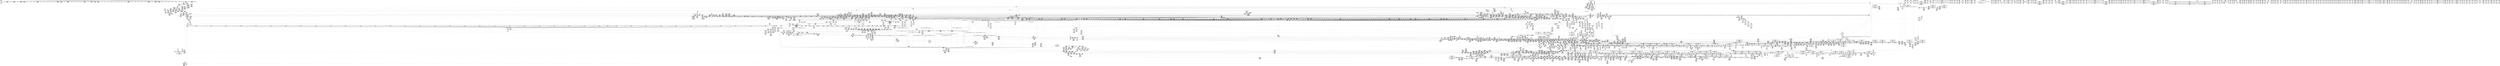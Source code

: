 digraph {
	CE0x485a390 [shape=record,shape=Mrecord,label="{CE0x485a390|tomoyo_path_permission:do.body|*SummSource*}"]
	CE0x4b2f4c0 [shape=record,shape=Mrecord,label="{CE0x4b2f4c0|__llvm_gcov_indirect_counter_increment114:pred}"]
	CE0x56eddb0 [shape=record,shape=Mrecord,label="{CE0x56eddb0|GLOBAL:__llvm_gcov_ctr42185|Global_var:__llvm_gcov_ctr42185}"]
	CE0x557d730 [shape=record,shape=Mrecord,label="{CE0x557d730|tomoyo_fill_path_info:tmp10}"]
	CE0x4a2f010 [shape=record,shape=Mrecord,label="{CE0x4a2f010|0:_i8,_array:_GCR_.str_private_unnamed_addr_constant_5_x_i8_c_04_02_06_06_00_,_align_1:_elem_2::|security/tomoyo/file.c,738}"]
	CE0x3cf2020 [shape=record,shape=Mrecord,label="{CE0x3cf2020|tomoyo_check_open_permission:if.end30|*SummSink*}"]
	CE0x726c520 [shape=record,shape=Mrecord,label="{CE0x726c520|tomoyo_file_fcntl:return}"]
	CE0x5a94420 [shape=record,shape=Mrecord,label="{CE0x5a94420|0:_%struct.tomoyo_obj_info*,_16:_%struct.tomoyo_domain_info*,_24:_%struct.tomoyo_path_info*,_40:_i8,_72:_i8,_75:_i8,_76:_i8,_77:_i8,_:_SCMRE_60,61_}"]
	CE0x6fef260 [shape=record,shape=Mrecord,label="{CE0x6fef260|i64*_getelementptr_inbounds_(_2_x_i64_,_2_x_i64_*___llvm_gcov_ctr31,_i64_0,_i64_1)|*Constant*|*SummSource*}"]
	CE0x48a6ca0 [shape=record,shape=Mrecord,label="{CE0x48a6ca0|tomoyo_domain:tmp}"]
	CE0x5574880 [shape=record,shape=Mrecord,label="{CE0x5574880|i64*_getelementptr_inbounds_(_5_x_i64_,_5_x_i64_*___llvm_gcov_ctr28130,_i64_0,_i64_3)|*Constant*|*SummSource*}"]
	CE0x711fd30 [shape=record,shape=Mrecord,label="{CE0x711fd30|128:_i32,_:_SCMRE_313,314_}"]
	CE0x5575be0 [shape=record,shape=Mrecord,label="{CE0x5575be0|i64*_getelementptr_inbounds_(_11_x_i64_,_11_x_i64_*___llvm_gcov_ctr42185,_i64_0,_i64_9)|*Constant*|*SummSource*}"]
	CE0x5b830e0 [shape=record,shape=Mrecord,label="{CE0x5b830e0|0:_i8,_array:_GCRE_tomoyo_index2category_constant_39_x_i8_c_00_00_00_00_00_00_00_00_00_00_00_00_00_00_00_00_00_00_00_00_00_00_00_01_01_01_01_01_01_01_01_01_01_01_01_01_01_01_02_,_align_16:_elem_37::|security/tomoyo/util.c,983}"]
	CE0x49f23f0 [shape=record,shape=Mrecord,label="{CE0x49f23f0|i64*_getelementptr_inbounds_(_11_x_i64_,_11_x_i64_*___llvm_gcov_ctr42185,_i64_0,_i64_0)|*Constant*}"]
	CE0x4801790 [shape=record,shape=Mrecord,label="{CE0x4801790|i64_1|*Constant*}"]
	CE0x3c678d0 [shape=record,shape=Mrecord,label="{CE0x3c678d0|tomoyo_get_realpath:tmp4|security/tomoyo/file.c,151}"]
	CE0x5a5b120 [shape=record,shape=Mrecord,label="{CE0x5a5b120|GLOBAL:tomoyo_path_keyword|Global_var:tomoyo_path_keyword|*SummSink*}"]
	CE0x7100e20 [shape=record,shape=Mrecord,label="{CE0x7100e20|128:_i32,_:_SCMRE_264,280_|*MultipleSource*|Function::tomoyo_file_fcntl&Arg::file::|security/tomoyo/tomoyo.c,315}"]
	CE0x3c7f010 [shape=record,shape=Mrecord,label="{CE0x3c7f010|tomoyo_get_mode:if.then2}"]
	CE0x4a8f0c0 [shape=record,shape=Mrecord,label="{CE0x4a8f0c0|0:_i8,_array:_GCRE_tomoyo_index2category_constant_39_x_i8_c_00_00_00_00_00_00_00_00_00_00_00_00_00_00_00_00_00_00_00_00_00_00_00_01_01_01_01_01_01_01_01_01_01_01_01_01_01_01_02_,_align_16:_elem_24::|security/tomoyo/util.c,983}"]
	CE0x3b16000 [shape=record,shape=Mrecord,label="{CE0x3b16000|tomoyo_file_fcntl:tmp12|security/tomoyo/tomoyo.c,316|*SummSource*}"]
	CE0x5ba7e70 [shape=record,shape=Mrecord,label="{CE0x5ba7e70|tomoyo_check_open_permission:tobool16|security/tomoyo/file.c,761|*SummSource*}"]
	CE0x65c44f0 [shape=record,shape=Mrecord,label="{CE0x65c44f0|srcu_read_lock:tmp3|*SummSink*}"]
	CE0x5b8a090 [shape=record,shape=Mrecord,label="{CE0x5b8a090|128:_i8*,_1208:_%struct.file*,_:_CMRE_51,52_}"]
	CE0x4b9b550 [shape=record,shape=Mrecord,label="{CE0x4b9b550|tomoyo_check_open_permission:tmp17|security/tomoyo/file.c,753|*SummSink*}"]
	CE0x5aca300 [shape=record,shape=Mrecord,label="{CE0x5aca300|0:_i8,_array:_GCRE_tomoyo_index2category_constant_39_x_i8_c_00_00_00_00_00_00_00_00_00_00_00_00_00_00_00_00_00_00_00_00_00_00_00_01_01_01_01_01_01_01_01_01_01_01_01_01_01_01_02_,_align_16:_elem_12::|security/tomoyo/util.c,983}"]
	CE0x48052a0 [shape=record,shape=Mrecord,label="{CE0x48052a0|tomoyo_init_request_info:domain|Function::tomoyo_init_request_info&Arg::domain::|*SummSink*}"]
	CE0x5939e70 [shape=record,shape=Mrecord,label="{CE0x5939e70|GLOBAL:tomoyo_domain.__warned170|Global_var:tomoyo_domain.__warned170|*SummSink*}"]
	CE0x55dada0 [shape=record,shape=Mrecord,label="{CE0x55dada0|_call_void_mcount()_#3}"]
	CE0x57e6a40 [shape=record,shape=Mrecord,label="{CE0x57e6a40|i64_6|*Constant*}"]
	CE0x575b960 [shape=record,shape=Mrecord,label="{CE0x575b960|get_current:bb|*SummSource*}"]
	CE0x70051f0 [shape=record,shape=Mrecord,label="{CE0x70051f0|tomoyo_domain:tmp14|security/tomoyo/common.h,1205|*SummSink*}"]
	CE0x3b37f00 [shape=record,shape=Mrecord,label="{CE0x3b37f00|128:_i32,_:_SCMRE_128,132_|*MultipleSource*|Function::tomoyo_file_fcntl&Arg::file::|security/tomoyo/tomoyo.c,315}"]
	CE0x6ffce90 [shape=record,shape=Mrecord,label="{CE0x6ffce90|i64_13|*Constant*|*SummSink*}"]
	CE0x57448b0 [shape=record,shape=Mrecord,label="{CE0x57448b0|tomoyo_path_permission:bb|*SummSource*}"]
	CE0x7045c50 [shape=record,shape=Mrecord,label="{CE0x7045c50|tomoyo_domain:tobool1|security/tomoyo/common.h,1205}"]
	CE0x3caee30 [shape=record,shape=Mrecord,label="{CE0x3caee30|tomoyo_get_mode:conv10|security/tomoyo/util.c,985}"]
	CE0x59e4d80 [shape=record,shape=Mrecord,label="{CE0x59e4d80|128:_i32,_:_SCMRE_151,152_}"]
	CE0x58a2b50 [shape=record,shape=Mrecord,label="{CE0x58a2b50|tomoyo_get_mode:tmp19|security/tomoyo/util.c,985|*SummSource*}"]
	CE0x4b9b9e0 [shape=record,shape=Mrecord,label="{CE0x4b9b9e0|tomoyo_domain169:tmp10|security/tomoyo/common.h,1205|*SummSource*}"]
	CE0x5ba7550 [shape=record,shape=Mrecord,label="{CE0x5ba7550|tomoyo_check_open_permission:conv14|security/tomoyo/file.c,761|*SummSink*}"]
	CE0x5636320 [shape=record,shape=Mrecord,label="{CE0x5636320|tomoyo_file_fcntl:conv|security/tomoyo/tomoyo.c,315|*SummSource*}"]
	CE0x4823210 [shape=record,shape=Mrecord,label="{CE0x4823210|tomoyo_check_open_permission:tmp44|security/tomoyo/file.c,770|*SummSink*}"]
	CE0x557d7a0 [shape=record,shape=Mrecord,label="{CE0x557d7a0|tomoyo_fill_path_info:tmp10|*SummSource*}"]
	CE0x7125e10 [shape=record,shape=Mrecord,label="{CE0x7125e10|tomoyo_path_permission:tmp5|*LoadInst*|security/tomoyo/file.c,564|*SummSink*}"]
	CE0x3c4fea0 [shape=record,shape=Mrecord,label="{CE0x3c4fea0|128:_i32,_:_SCMRE_110,111_}"]
	CE0x5acadc0 [shape=record,shape=Mrecord,label="{CE0x5acadc0|0:_i8,_array:_GCRE_tomoyo_index2category_constant_39_x_i8_c_00_00_00_00_00_00_00_00_00_00_00_00_00_00_00_00_00_00_00_00_00_00_00_01_01_01_01_01_01_01_01_01_01_01_01_01_01_01_02_,_align_16:_elem_16::|security/tomoyo/util.c,983}"]
	CE0x4929f30 [shape=record,shape=Mrecord,label="{CE0x4929f30|i32_8|*Constant*}"]
	CE0x5a2e870 [shape=record,shape=Mrecord,label="{CE0x5a2e870|tomoyo_domain169:call|security/tomoyo/common.h,1205}"]
	CE0x59a4460 [shape=record,shape=Mrecord,label="{CE0x59a4460|_call_void_rcu_lock_release(%struct.lockdep_map*_%dep_map)_#9,_!dbg_!38905|include/linux/srcu.h,236|*SummSource*}"]
	CE0x4b6a3e0 [shape=record,shape=Mrecord,label="{CE0x4b6a3e0|tomoyo_const_part_length:tmp20|security/tomoyo/util.c,628}"]
	CE0x58b0520 [shape=record,shape=Mrecord,label="{CE0x58b0520|tomoyo_path_permission:tmp2|security/tomoyo/file.c,563|*SummSource*}"]
	CE0x59b5850 [shape=record,shape=Mrecord,label="{CE0x59b5850|tomoyo_read_unlock:tmp2|*SummSource*}"]
	CE0x5a2a980 [shape=record,shape=Mrecord,label="{CE0x5a2a980|rcu_lock_release:tmp5|include/linux/rcupdate.h,423}"]
	CE0x56561e0 [shape=record,shape=Mrecord,label="{CE0x56561e0|i32_-12|*Constant*|*SummSink*}"]
	CE0x59682d0 [shape=record,shape=Mrecord,label="{CE0x59682d0|tomoyo_const_part_length:tmp8|security/tomoyo/util.c,626}"]
	CE0x6f1fdb0 [shape=record,shape=Mrecord,label="{CE0x6f1fdb0|tomoyo_const_part_length:tmp44|security/tomoyo/util.c,645|*SummSink*}"]
	CE0x4b504e0 [shape=record,shape=Mrecord,label="{CE0x4b504e0|i64_1|*Constant*}"]
	CE0x48eb4b0 [shape=record,shape=Mrecord,label="{CE0x48eb4b0|tomoyo_const_part_length:conv2|security/tomoyo/util.c,627|*SummSource*}"]
	CE0x5b8edc0 [shape=record,shape=Mrecord,label="{CE0x5b8edc0|tomoyo_check_open_permission:idxprom|security/tomoyo/file.c,738|*SummSink*}"]
	CE0x6fa2450 [shape=record,shape=Mrecord,label="{CE0x6fa2450|tomoyo_domain:tmp18|security/tomoyo/common.h,1205|*SummSink*}"]
	CE0x6f309f0 [shape=record,shape=Mrecord,label="{CE0x6f309f0|tomoyo_const_part_length:retval.0|*SummSink*}"]
	CE0x7074e10 [shape=record,shape=Mrecord,label="{CE0x7074e10|128:_i32,_:_SCMRE_98,99_}"]
	CE0x4926e60 [shape=record,shape=Mrecord,label="{CE0x4926e60|i64*_getelementptr_inbounds_(_10_x_i64_,_10_x_i64_*___llvm_gcov_ctr34,_i64_0,_i64_9)|*Constant*|*SummSink*}"]
	CE0x59db7c0 [shape=record,shape=Mrecord,label="{CE0x59db7c0|tomoyo_const_part_length:tmp9|security/tomoyo/util.c,626|*SummSource*}"]
	CE0x570d8e0 [shape=record,shape=Mrecord,label="{CE0x570d8e0|tomoyo_const_part_length:inc|security/tomoyo/util.c,628|*SummSink*}"]
	CE0x3c8a160 [shape=record,shape=Mrecord,label="{CE0x3c8a160|i64*_getelementptr_inbounds_(_6_x_i64_,_6_x_i64_*___llvm_gcov_ctr25,_i64_0,_i64_4)|*Constant*|*SummSource*}"]
	CE0x6f77120 [shape=record,shape=Mrecord,label="{CE0x6f77120|tomoyo_const_part_length:tmp35|security/tomoyo/util.c,643}"]
	CE0x70ba690 [shape=record,shape=Mrecord,label="{CE0x70ba690|128:_i32,_:_SCMRE_191,192_}"]
	CE0x72631a0 [shape=record,shape=Mrecord,label="{CE0x72631a0|128:_i8*,_1208:_%struct.file*,_:_CMRE_33,34_}"]
	CE0x7263920 [shape=record,shape=Mrecord,label="{CE0x7263920|128:_i8*,_1208:_%struct.file*,_:_CMRE_39,40_}"]
	CE0x6f710c0 [shape=record,shape=Mrecord,label="{CE0x6f710c0|tomoyo_const_part_length:tmp32|security/tomoyo/util.c,641}"]
	CE0x5582340 [shape=record,shape=Mrecord,label="{CE0x5582340|tomoyo_get_mode:conv10|security/tomoyo/util.c,985}"]
	CE0x3daee10 [shape=record,shape=Mrecord,label="{CE0x3daee10|i64_20|*Constant*|*SummSink*}"]
	CE0x55eefc0 [shape=record,shape=Mrecord,label="{CE0x55eefc0|tomoyo_const_part_length:sw.epilog|*SummSink*}"]
	CE0x72960a0 [shape=record,shape=Mrecord,label="{CE0x72960a0|tomoyo_get_mode:tmp13|security/tomoyo/util.c,982|*SummSink*}"]
	CE0x5731610 [shape=record,shape=Mrecord,label="{CE0x5731610|tomoyo_get_realpath:tmp10|security/tomoyo/file.c,155|*SummSource*}"]
	CE0x4b6ef70 [shape=record,shape=Mrecord,label="{CE0x4b6ef70|tomoyo_get_mode:retval.0|*SummSink*}"]
	CE0x5a2af10 [shape=record,shape=Mrecord,label="{CE0x5a2af10|rcu_lock_release:tmp5|include/linux/rcupdate.h,423|*SummSource*}"]
	CE0x5734d40 [shape=record,shape=Mrecord,label="{CE0x5734d40|tomoyo_get_mode:if.then2|*SummSink*}"]
	CE0x4b6e750 [shape=record,shape=Mrecord,label="{CE0x4b6e750|tomoyo_get_mode:and|security/tomoyo/util.c,987}"]
	CE0x706be50 [shape=record,shape=Mrecord,label="{CE0x706be50|i8*_undef|*Constant*|*SummSink*}"]
	CE0x706b1e0 [shape=record,shape=Mrecord,label="{CE0x706b1e0|i64*_getelementptr_inbounds_(_4_x_i64_,_4_x_i64_*___llvm_gcov_ctr24,_i64_0,_i64_3)|*Constant*|*SummSource*}"]
	CE0x5627130 [shape=record,shape=Mrecord,label="{CE0x5627130|tomoyo_path_permission:tmp13|security/tomoyo/file.c,566}"]
	CE0x65b99f0 [shape=record,shape=Mrecord,label="{CE0x65b99f0|tomoyo_audit_path_log:tmp2}"]
	CE0x3b39880 [shape=record,shape=Mrecord,label="{CE0x3b39880|tomoyo_check_open_permission:if.end22|*SummSource*}"]
	CE0x5585c00 [shape=record,shape=Mrecord,label="{CE0x5585c00|tomoyo_const_part_length:tmp43|security/tomoyo/util.c,644|*SummSink*}"]
	CE0x711f1d0 [shape=record,shape=Mrecord,label="{CE0x711f1d0|tomoyo_get_mode:index|Function::tomoyo_get_mode&Arg::index::}"]
	CE0x4a8fb80 [shape=record,shape=Mrecord,label="{CE0x4a8fb80|0:_i8,_array:_GCRE_tomoyo_index2category_constant_39_x_i8_c_00_00_00_00_00_00_00_00_00_00_00_00_00_00_00_00_00_00_00_00_00_00_00_01_01_01_01_01_01_01_01_01_01_01_01_01_01_01_02_,_align_16:_elem_28::|security/tomoyo/util.c,983}"]
	CE0x4771900 [shape=record,shape=Mrecord,label="{CE0x4771900|_call_void_lockdep_rcu_suspicious(i8*_getelementptr_inbounds_(_25_x_i8_,_25_x_i8_*_.str8186,_i32_0,_i32_0),_i32_1205,_i8*_getelementptr_inbounds_(_45_x_i8_,_45_x_i8_*_.str5187,_i32_0,_i32_0))_#9,_!dbg_!38917|security/tomoyo/common.h,1205}"]
	CE0x65ba8d0 [shape=record,shape=Mrecord,label="{CE0x65ba8d0|COLLAPSED:_GCMRE___llvm_gcov_ctr21_internal_global_2_x_i64_zeroinitializer:_elem_0:default:}"]
	CE0x3c583a0 [shape=record,shape=Mrecord,label="{CE0x3c583a0|_call_void_mcount()_#3}"]
	CE0x4afc530 [shape=record,shape=Mrecord,label="{CE0x4afc530|i64*_null|*Constant*|*SummSource*}"]
	CE0x58ecaf0 [shape=record,shape=Mrecord,label="{CE0x58ecaf0|i1_true|*Constant*}"]
	CE0x5600a40 [shape=record,shape=Mrecord,label="{CE0x5600a40|128:_i32,_:_SCMRE_65,66_}"]
	CE0x485b880 [shape=record,shape=Mrecord,label="{CE0x485b880|tomoyo_domain:tmp12|security/tomoyo/common.h,1205|*SummSink*}"]
	CE0x5581fc0 [shape=record,shape=Mrecord,label="{CE0x5581fc0|tomoyo_get_mode:idxprom6|security/tomoyo/util.c,983}"]
	CE0x5541560 [shape=record,shape=Mrecord,label="{CE0x5541560|_call_void_rcu_lock_release(%struct.lockdep_map*_%dep_map)_#9,_!dbg_!38905|include/linux/srcu.h,236}"]
	CE0x5a29e30 [shape=record,shape=Mrecord,label="{CE0x5a29e30|i64*_getelementptr_inbounds_(_4_x_i64_,_4_x_i64_*___llvm_gcov_ctr33,_i64_0,_i64_2)|*Constant*|*SummSink*}"]
	CE0x4b6f710 [shape=record,shape=Mrecord,label="{CE0x4b6f710|i64*_getelementptr_inbounds_(_12_x_i64_,_12_x_i64_*___llvm_gcov_ctr31133,_i64_0,_i64_11)|*Constant*|*SummSink*}"]
	CE0x566cd60 [shape=record,shape=Mrecord,label="{CE0x566cd60|_call_void_mcount()_#3|*SummSink*}"]
	CE0x3ae6ee0 [shape=record,shape=Mrecord,label="{CE0x3ae6ee0|tomoyo_check_open_permission:if.then29|*SummSink*}"]
	CE0x4b785c0 [shape=record,shape=Mrecord,label="{CE0x4b785c0|i64*_getelementptr_inbounds_(_31_x_i64_,_31_x_i64_*___llvm_gcov_ctr43150,_i64_0,_i64_0)|*Constant*|*SummSink*}"]
	CE0x7028170 [shape=record,shape=Mrecord,label="{CE0x7028170|tomoyo_get_mode:tmp3|security/tomoyo/util.c,978|*SummSource*}"]
	CE0x7275a50 [shape=record,shape=Mrecord,label="{CE0x7275a50|128:_i32,_:_SCMRE_432,436_|*MultipleSource*|Function::tomoyo_file_fcntl&Arg::file::|security/tomoyo/tomoyo.c,315}"]
	CE0x4720b40 [shape=record,shape=Mrecord,label="{CE0x4720b40|tomoyo_init_request_info:tmp4|security/tomoyo/util.c,1004}"]
	CE0x7102ad0 [shape=record,shape=Mrecord,label="{CE0x7102ad0|tomoyo_const_part_length:tmp10|security/tomoyo/util.c,626|*SummSource*}"]
	CE0x58a30c0 [shape=record,shape=Mrecord,label="{CE0x58a30c0|tomoyo_get_mode:tmp20|security/tomoyo/util.c,985|*SummSource*}"]
	CE0x5b88e30 [shape=record,shape=Mrecord,label="{CE0x5b88e30|tomoyo_domain:call3|security/tomoyo/common.h,1205}"]
	CE0x59b6220 [shape=record,shape=Mrecord,label="{CE0x59b6220|tomoyo_path_permission:conv|security/tomoyo/file.c,564|*SummSink*}"]
	CE0x5575770 [shape=record,shape=Mrecord,label="{CE0x5575770|i64*_getelementptr_inbounds_(_11_x_i64_,_11_x_i64_*___llvm_gcov_ctr42185,_i64_0,_i64_9)|*Constant*}"]
	CE0x3c89b40 [shape=record,shape=Mrecord,label="{CE0x3c89b40|i64*_getelementptr_inbounds_(_6_x_i64_,_6_x_i64_*___llvm_gcov_ctr25,_i64_0,_i64_4)|*Constant*}"]
	CE0x57e6f00 [shape=record,shape=Mrecord,label="{CE0x57e6f00|i64_7|*Constant*|*SummSink*}"]
	CE0x4b65df0 [shape=record,shape=Mrecord,label="{CE0x4b65df0|tomoyo_get_mode:conv15|security/tomoyo/util.c,987|*SummSource*}"]
	CE0x587de20 [shape=record,shape=Mrecord,label="{CE0x587de20|tomoyo_domain169:tmp20|security/tomoyo/common.h,1205|*SummSource*}"]
	CE0x65c9800 [shape=record,shape=Mrecord,label="{CE0x65c9800|tomoyo_fill_path_info:tmp11|security/tomoyo/util.c,667}"]
	CE0x4b7e050 [shape=record,shape=Mrecord,label="{CE0x4b7e050|i32_4|*Constant*}"]
	CE0x46fb0e0 [shape=record,shape=Mrecord,label="{CE0x46fb0e0|i64*_getelementptr_inbounds_(_2_x_i64_,_2_x_i64_*___llvm_gcov_ctr22,_i64_0,_i64_0)|*Constant*}"]
	CE0x3bed000 [shape=record,shape=Mrecord,label="{CE0x3bed000|tomoyo_file_fcntl:tmp13|security/tomoyo/tomoyo.c,317|*SummSource*}"]
	CE0x57ade10 [shape=record,shape=Mrecord,label="{CE0x57ade10|tomoyo_get_mode:config|security/tomoyo/util.c,981}"]
	CE0x4910f70 [shape=record,shape=Mrecord,label="{CE0x4910f70|i64*_getelementptr_inbounds_(_5_x_i64_,_5_x_i64_*___llvm_gcov_ctr32134,_i64_0,_i64_3)|*Constant*|*SummSource*}"]
	CE0x58b0110 [shape=record,shape=Mrecord,label="{CE0x58b0110|tomoyo_get_realpath:tmp9|security/tomoyo/file.c,155}"]
	CE0x65cbed0 [shape=record,shape=Mrecord,label="{CE0x65cbed0|0:_%struct.tomoyo_obj_info*,_16:_%struct.tomoyo_domain_info*,_24:_%struct.tomoyo_path_info*,_40:_i8,_72:_i8,_75:_i8,_76:_i8,_77:_i8,_:_SCMRE_26,27_}"]
	CE0x3c5c550 [shape=record,shape=Mrecord,label="{CE0x3c5c550|tomoyo_fill_path_info:tobool|security/tomoyo/util.c,667|*SummSource*}"]
	CE0x490d520 [shape=record,shape=Mrecord,label="{CE0x490d520|tomoyo_const_part_length:bb|*SummSink*}"]
	CE0x5701430 [shape=record,shape=Mrecord,label="{CE0x5701430|tomoyo_file_fcntl:call|security/tomoyo/tomoyo.c,317|*SummSink*}"]
	CE0x58a1ec0 [shape=record,shape=Mrecord,label="{CE0x58a1ec0|tomoyo_get_mode:cmp11|security/tomoyo/util.c,985|*SummSink*}"]
	CE0x398ae80 [shape=record,shape=Mrecord,label="{CE0x398ae80|srcu_read_lock:tmp2|*SummSource*}"]
	CE0x5899b50 [shape=record,shape=Mrecord,label="{CE0x5899b50|i64*_getelementptr_inbounds_(_22_x_i64_,_22_x_i64_*___llvm_gcov_ctr10,_i64_0,_i64_10)|*Constant*|*SummSink*}"]
	CE0x724a390 [shape=record,shape=Mrecord,label="{CE0x724a390|GLOBAL:tomoyo_supervisor|*Constant*}"]
	CE0x65c3a00 [shape=record,shape=Mrecord,label="{CE0x65c3a00|tomoyo_get_mode:if.then13|*SummSource*}"]
	CE0x5bc5100 [shape=record,shape=Mrecord,label="{CE0x5bc5100|tomoyo_const_part_length:tmp6|security/tomoyo/util.c,625}"]
	CE0x70bb240 [shape=record,shape=Mrecord,label="{CE0x70bb240|128:_i32,_:_SCMRE_202,203_}"]
	CE0x55ee030 [shape=record,shape=Mrecord,label="{CE0x55ee030|tomoyo_const_part_length:tmp13|security/tomoyo/util.c,626}"]
	CE0x5b17980 [shape=record,shape=Mrecord,label="{CE0x5b17980|tomoyo_check_open_permission:call21|security/tomoyo/file.c,762|*SummSink*}"]
	CE0x6ffd030 [shape=record,shape=Mrecord,label="{CE0x6ffd030|tomoyo_check_open_permission:tmp33|security/tomoyo/file.c,761}"]
	CE0x5921430 [shape=record,shape=Mrecord,label="{CE0x5921430|srcu_read_lock:call|include/linux/srcu.h,220}"]
	CE0x724a520 [shape=record,shape=Mrecord,label="{CE0x724a520|i32_0|*Constant*}"]
	CE0x58474c0 [shape=record,shape=Mrecord,label="{CE0x58474c0|tomoyo_check_open_permission:tmp30|security/tomoyo/file.c,761|*SummSink*}"]
	CE0x6ffc070 [shape=record,shape=Mrecord,label="{CE0x6ffc070|128:_i32,_:_SCMRE_0,1_}"]
	CE0x4804580 [shape=record,shape=Mrecord,label="{CE0x4804580|tomoyo_check_open_permission:buf|security/tomoyo/file.c, 740|*SummSink*}"]
	CE0x6ff8a80 [shape=record,shape=Mrecord,label="{CE0x6ff8a80|GLOBAL:lock_release|*Constant*|*SummSource*}"]
	CE0x598e300 [shape=record,shape=Mrecord,label="{CE0x598e300|tomoyo_check_open_permission:name24|security/tomoyo/file.c,768|*SummSink*}"]
	CE0x7126c10 [shape=record,shape=Mrecord,label="{CE0x7126c10|tomoyo_path_permission:do.end|*SummSink*}"]
	CE0x59754a0 [shape=record,shape=Mrecord,label="{CE0x59754a0|i8*_getelementptr_inbounds_(_45_x_i8_,_45_x_i8_*_.str13,_i32_0,_i32_0)|*Constant*|*SummSink*}"]
	CE0x6ff9020 [shape=record,shape=Mrecord,label="{CE0x6ff9020|GLOBAL:lock_release|*Constant*|*SummSink*}"]
	CE0x550fbd0 [shape=record,shape=Mrecord,label="{CE0x550fbd0|tomoyo_get_mode:config7|security/tomoyo/util.c,983}"]
	CE0x4a71af0 [shape=record,shape=Mrecord,label="{CE0x4a71af0|128:_i32,_:_SCMRE_69,70_}"]
	CE0x59dbdc0 [shape=record,shape=Mrecord,label="{CE0x59dbdc0|rcu_lock_acquire:__here}"]
	CE0x4a5fb20 [shape=record,shape=Mrecord,label="{CE0x4a5fb20|srcu_read_unlock:tmp3}"]
	CE0x3c6e2d0 [shape=record,shape=Mrecord,label="{CE0x3c6e2d0|%struct.task_struct*_(%struct.task_struct**)*_asm_movq_%gs:$_1:P_,$0_,_r,im,_dirflag_,_fpsr_,_flags_|*SummSource*}"]
	CE0x72973a0 [shape=record,shape=Mrecord,label="{CE0x72973a0|tomoyo_domain169:if.then}"]
	CE0x4999e40 [shape=record,shape=Mrecord,label="{CE0x4999e40|_ret_i32_%retval.0,_!dbg_!38935|security/tomoyo/util.c,988}"]
	CE0x586e6a0 [shape=record,shape=Mrecord,label="{CE0x586e6a0|tomoyo_get_mode:cmp|security/tomoyo/util.c,982|*SummSource*}"]
	CE0x59f6c50 [shape=record,shape=Mrecord,label="{CE0x59f6c50|tomoyo_check_open_permission:name|security/tomoyo/file.c,747}"]
	CE0x4a0cba0 [shape=record,shape=Mrecord,label="{CE0x4a0cba0|tomoyo_audit_path_log:filename|security/tomoyo/file.c,169}"]
	CE0x490dbb0 [shape=record,shape=Mrecord,label="{CE0x490dbb0|tomoyo_audit_path_log:tmp6|security/tomoyo/file.c,169|*SummSource*}"]
	CE0x5a78330 [shape=record,shape=Mrecord,label="{CE0x5a78330|rcu_lock_release:entry|*SummSink*}"]
	CE0x6f31630 [shape=record,shape=Mrecord,label="{CE0x6f31630|tomoyo_const_part_length:tmp53|security/tomoyo/util.c,652}"]
	CE0x5681e70 [shape=record,shape=Mrecord,label="{CE0x5681e70|GLOBAL:__srcu_read_unlock|*Constant*|*SummSink*}"]
	CE0x4b758b0 [shape=record,shape=Mrecord,label="{CE0x4b758b0|tomoyo_const_part_length:sw.bb|*SummSource*}"]
	CE0x65cac40 [shape=record,shape=Mrecord,label="{CE0x65cac40|tomoyo_fill_path_info:frombool|security/tomoyo/util.c,667|*SummSink*}"]
	CE0x4af98f0 [shape=record,shape=Mrecord,label="{CE0x4af98f0|tomoyo_const_part_length:tmp48|security/tomoyo/util.c,649|*SummSource*}"]
	CE0x573eb30 [shape=record,shape=Mrecord,label="{CE0x573eb30|_call_void_mcount()_#3}"]
	CE0x4b51150 [shape=record,shape=Mrecord,label="{CE0x4b51150|tomoyo_get_mode:tmp27|security/tomoyo/util.c,988}"]
	CE0x47cc620 [shape=record,shape=Mrecord,label="{CE0x47cc620|tomoyo_path_permission:cmp10|security/tomoyo/file.c,573|*SummSink*}"]
	CE0x3caddb0 [shape=record,shape=Mrecord,label="{CE0x3caddb0|tomoyo_get_mode:tmp17|security/tomoyo/util.c,983|*SummSource*}"]
	CE0x714b040 [shape=record,shape=Mrecord,label="{CE0x714b040|tomoyo_const_part_length:if.end6|*SummSink*}"]
	CE0x6ff9870 [shape=record,shape=Mrecord,label="{CE0x6ff9870|tomoyo_const_part_length:tmp26|security/tomoyo/util.c,641}"]
	CE0x5879bc0 [shape=record,shape=Mrecord,label="{CE0x5879bc0|i32_22|*Constant*|*SummSink*}"]
	CE0x573e5c0 [shape=record,shape=Mrecord,label="{CE0x573e5c0|tomoyo_audit_path_log:param1|security/tomoyo/file.c,169}"]
	CE0x4903b90 [shape=record,shape=Mrecord,label="{CE0x4903b90|tomoyo_audit_path_log:tmp4|security/tomoyo/file.c,168}"]
	CE0x3c3ddb0 [shape=record,shape=Mrecord,label="{CE0x3c3ddb0|tomoyo_get_mode:tmp13|security/tomoyo/util.c,982}"]
	CE0x3d73190 [shape=record,shape=Mrecord,label="{CE0x3d73190|tomoyo_init_request_info:tmp8|security/tomoyo/util.c,1005}"]
	CE0x4a0c1a0 [shape=record,shape=Mrecord,label="{CE0x4a0c1a0|tomoyo_get_mode:tmp19|security/tomoyo/util.c,985}"]
	CE0x4ba1ef0 [shape=record,shape=Mrecord,label="{CE0x4ba1ef0|tomoyo_const_part_length:tmp38|security/tomoyo/util.c,644}"]
	CE0x56de2f0 [shape=record,shape=Mrecord,label="{CE0x56de2f0|_ret_i32_%retval.0,_!dbg_!38921|security/tomoyo/tomoyo.c,319}"]
	CE0x49ad050 [shape=record,shape=Mrecord,label="{CE0x49ad050|tomoyo_check_open_permission:buf|security/tomoyo/file.c, 740}"]
	CE0x577a0d0 [shape=record,shape=Mrecord,label="{CE0x577a0d0|tomoyo_path_permission:tmp1}"]
	CE0x4af9790 [shape=record,shape=Mrecord,label="{CE0x4af9790|i64**_getelementptr_inbounds_(_3_x_i64*_,_3_x_i64*_*___llvm_gcda_edge_table44,_i64_0,_i64_0)|*Constant*|*SummSink*}"]
	CE0x5974bf0 [shape=record,shape=Mrecord,label="{CE0x5974bf0|i64*_getelementptr_inbounds_(_12_x_i64_,_12_x_i64_*___llvm_gcov_ctr31133,_i64_0,_i64_3)|*Constant*|*SummSource*}"]
	CE0x6f21090 [shape=record,shape=Mrecord,label="{CE0x6f21090|tomoyo_const_part_length:tmp46|security/tomoyo/util.c,646|*SummSource*}"]
	CE0x4afc6b0 [shape=record,shape=Mrecord,label="{CE0x4afc6b0|__llvm_gcov_indirect_counter_increment114:tmp3|*SummSink*}"]
	CE0x4999980 [shape=record,shape=Mrecord,label="{CE0x4999980|tomoyo_get_mode:profile|Function::tomoyo_get_mode&Arg::profile::|*SummSource*}"]
	CE0x4771e50 [shape=record,shape=Mrecord,label="{CE0x4771e50|i8*_getelementptr_inbounds_(_25_x_i8_,_25_x_i8_*_.str8186,_i32_0,_i32_0)|*Constant*}"]
	CE0x56a5e90 [shape=record,shape=Mrecord,label="{CE0x56a5e90|128:_i32,_:_SCMRE_400,401_}"]
	CE0x7100890 [shape=record,shape=Mrecord,label="{CE0x7100890|128:_i32,_:_SCMRE_232,240_|*MultipleSource*|Function::tomoyo_file_fcntl&Arg::file::|security/tomoyo/tomoyo.c,315}"]
	CE0x3d72940 [shape=record,shape=Mrecord,label="{CE0x3d72940|tomoyo_init_request_info:tmp9|security/tomoyo/util.c,1006|*SummSink*}"]
	CE0x49282a0 [shape=record,shape=Mrecord,label="{CE0x49282a0|tomoyo_domain169:land.lhs.true}"]
	CE0x4734d20 [shape=record,shape=Mrecord,label="{CE0x4734d20|tomoyo_get_realpath:tmp2|*LoadInst*|security/tomoyo/file.c,151|*SummSource*}"]
	CE0x4a438f0 [shape=record,shape=Mrecord,label="{CE0x4a438f0|tomoyo_check_open_permission:tmp13|security/tomoyo/file.c,750|*SummSource*}"]
	CE0x46f1660 [shape=record,shape=Mrecord,label="{CE0x46f1660|tomoyo_get_realpath:tmp11|security/tomoyo/file.c,156|*SummSource*}"]
	CE0x586e5f0 [shape=record,shape=Mrecord,label="{CE0x586e5f0|tomoyo_get_mode:cmp|security/tomoyo/util.c,982}"]
	CE0x3ba5b40 [shape=record,shape=Mrecord,label="{CE0x3ba5b40|tomoyo_path_permission:param_type|security/tomoyo/file.c,567|*SummSink*}"]
	CE0x4b45b40 [shape=record,shape=Mrecord,label="{CE0x4b45b40|tomoyo_path_permission:path7|security/tomoyo/file.c,569|*SummSource*}"]
	CE0x6ff9090 [shape=record,shape=Mrecord,label="{CE0x6ff9090|i64*_getelementptr_inbounds_(_4_x_i64_,_4_x_i64_*___llvm_gcov_ctr33,_i64_0,_i64_3)|*Constant*}"]
	CE0x7086710 [shape=record,shape=Mrecord,label="{CE0x7086710|i32_1205|*Constant*}"]
	CE0x55fecf0 [shape=record,shape=Mrecord,label="{CE0x55fecf0|tomoyo_path_permission:profile|security/tomoyo/file.c,564|*SummSink*}"]
	CE0x59125c0 [shape=record,shape=Mrecord,label="{CE0x59125c0|tomoyo_get_mode:tmp7|security/tomoyo/util.c,979|*SummSource*}"]
	CE0x57fac20 [shape=record,shape=Mrecord,label="{CE0x57fac20|tomoyo_check_open_permission:tmp9|security/tomoyo/file.c,750}"]
	CE0x4800a10 [shape=record,shape=Mrecord,label="{CE0x4800a10|i32_0|*Constant*|*SummSink*}"]
	CE0x5a4e9a0 [shape=record,shape=Mrecord,label="{CE0x5a4e9a0|tomoyo_check_open_permission:error.0}"]
	CE0x5752a80 [shape=record,shape=Mrecord,label="{CE0x5752a80|rcu_lock_acquire:bb|*SummSink*}"]
	CE0x5974850 [shape=record,shape=Mrecord,label="{CE0x5974850|tomoyo_get_mode:arrayidx4|security/tomoyo/util.c,983|*SummSource*}"]
	CE0x70dd360 [shape=record,shape=Mrecord,label="{CE0x70dd360|i64_0|*Constant*}"]
	CE0x5bb2580 [shape=record,shape=Mrecord,label="{CE0x5bb2580|tomoyo_check_open_permission:tmp23|security/tomoyo/file.c,758}"]
	CE0x4baa880 [shape=record,shape=Mrecord,label="{CE0x4baa880|rcu_lock_acquire:tmp3|*SummSink*}"]
	CE0x4baadf0 [shape=record,shape=Mrecord,label="{CE0x4baadf0|i64*_getelementptr_inbounds_(_12_x_i64_,_12_x_i64_*___llvm_gcov_ctr31133,_i64_0,_i64_3)|*Constant*}"]
	CE0x711ed80 [shape=record,shape=Mrecord,label="{CE0x711ed80|srcu_read_unlock:idx|Function::srcu_read_unlock&Arg::idx::}"]
	CE0x72bef00 [shape=record,shape=Mrecord,label="{CE0x72bef00|128:_i32,_:_SCMRE_504,512_|*MultipleSource*|Function::tomoyo_file_fcntl&Arg::file::|security/tomoyo/tomoyo.c,315}"]
	CE0x56ed930 [shape=record,shape=Mrecord,label="{CE0x56ed930|i8_0|*Constant*}"]
	CE0x5bb2a00 [shape=record,shape=Mrecord,label="{CE0x5bb2a00|tomoyo_check_open_permission:tmp22|security/tomoyo/file.c,758|*SummSink*}"]
	CE0x5b5c050 [shape=record,shape=Mrecord,label="{CE0x5b5c050|128:_i8*,_1208:_%struct.file*,_:_CMRE_128,136_|*MultipleSource*|security/tomoyo/common.h,1205|security/tomoyo/common.h,1205}"]
	CE0x4b64be0 [shape=record,shape=Mrecord,label="{CE0x4b64be0|tomoyo_get_mode:tmp25|security/tomoyo/util.c,987|*SummSink*}"]
	CE0x7128060 [shape=record,shape=Mrecord,label="{CE0x7128060|tomoyo_const_part_length:conv14|security/tomoyo/util.c,641|*SummSource*}"]
	CE0x398c060 [shape=record,shape=Mrecord,label="{CE0x398c060|tomoyo_domain169:tmp19|security/tomoyo/common.h,1205}"]
	CE0x4a5f790 [shape=record,shape=Mrecord,label="{CE0x4a5f790|tomoyo_get_mode:and|security/tomoyo/util.c,987}"]
	CE0x3bbc8b0 [shape=record,shape=Mrecord,label="{CE0x3bbc8b0|i32_0|*Constant*}"]
	CE0x55162c0 [shape=record,shape=Mrecord,label="{CE0x55162c0|i64_1|*Constant*}"]
	CE0x4838d10 [shape=record,shape=Mrecord,label="{CE0x4838d10|tomoyo_get_mode:tmp22|security/tomoyo/util.c,986}"]
	CE0x570e360 [shape=record,shape=Mrecord,label="{CE0x570e360|tomoyo_const_part_length:incdec.ptr10|security/tomoyo/util.c,640}"]
	CE0x5a7d120 [shape=record,shape=Mrecord,label="{CE0x5a7d120|tomoyo_check_open_permission:tmp29|security/tomoyo/file.c,761}"]
	CE0x7000430 [shape=record,shape=Mrecord,label="{CE0x7000430|tomoyo_check_open_permission:tmp37|security/tomoyo/file.c,762|*SummSink*}"]
	CE0x65b7a50 [shape=record,shape=Mrecord,label="{CE0x65b7a50|_call_void_mcount()_#3|*SummSink*}"]
	CE0x5a50880 [shape=record,shape=Mrecord,label="{CE0x5a50880|_call_void_mcount()_#3|*SummSource*}"]
	CE0x70555d0 [shape=record,shape=Mrecord,label="{CE0x70555d0|tomoyo_read_unlock:tmp1|*SummSink*}"]
	CE0x70b6300 [shape=record,shape=Mrecord,label="{CE0x70b6300|tomoyo_const_part_length:inc|security/tomoyo/util.c,628|*SummSource*}"]
	CE0x5633130 [shape=record,shape=Mrecord,label="{CE0x5633130|128:_i32,_:_SCMRE_155,156_}"]
	CE0x3ad16c0 [shape=record,shape=Mrecord,label="{CE0x3ad16c0|GLOBAL:srcu_read_lock|*Constant*}"]
	CE0x5b828d0 [shape=record,shape=Mrecord,label="{CE0x5b828d0|0:_i8,_array:_GCRE_tomoyo_index2category_constant_39_x_i8_c_00_00_00_00_00_00_00_00_00_00_00_00_00_00_00_00_00_00_00_00_00_00_00_01_01_01_01_01_01_01_01_01_01_01_01_01_01_01_02_,_align_16:_elem_34::|security/tomoyo/util.c,983}"]
	CE0x4a5ef20 [shape=record,shape=Mrecord,label="{CE0x4a5ef20|GLOBAL:tomoyo_profile|*Constant*}"]
	CE0x4808ce0 [shape=record,shape=Mrecord,label="{CE0x4808ce0|tomoyo_domain:tmp3|*SummSink*}"]
	CE0x56f5960 [shape=record,shape=Mrecord,label="{CE0x56f5960|i8*_getelementptr_inbounds_(_25_x_i8_,_25_x_i8_*_.str12,_i32_0,_i32_0)|*Constant*}"]
	CE0x3c67b80 [shape=record,shape=Mrecord,label="{CE0x3c67b80|tomoyo_get_realpath:tmp4|security/tomoyo/file.c,151|*SummSink*}"]
	CE0x5a06530 [shape=record,shape=Mrecord,label="{CE0x5a06530|tomoyo_check_open_permission:tmp18|security/tomoyo/file.c,753|*SummSink*}"]
	CE0x3c4fc80 [shape=record,shape=Mrecord,label="{CE0x3c4fc80|128:_i32,_:_SCMRE_108,109_}"]
	CE0x6fa3d10 [shape=record,shape=Mrecord,label="{CE0x6fa3d10|0:_%struct.tomoyo_obj_info*,_16:_%struct.tomoyo_domain_info*,_24:_%struct.tomoyo_path_info*,_40:_i8,_72:_i8,_75:_i8,_76:_i8,_77:_i8,_:_SCMRE_42,43_}"]
	CE0x711efc0 [shape=record,shape=Mrecord,label="{CE0x711efc0|srcu_read_unlock:idx|Function::srcu_read_unlock&Arg::idx::|*SummSource*}"]
	CE0x7296680 [shape=record,shape=Mrecord,label="{CE0x7296680|tomoyo_path_permission:arrayidx|security/tomoyo/file.c,563|*SummSource*}"]
	CE0x563c900 [shape=record,shape=Mrecord,label="{CE0x563c900|tomoyo_domain:tmp13|security/tomoyo/common.h,1205|*SummSink*}"]
	CE0x70b6910 [shape=record,shape=Mrecord,label="{CE0x70b6910|tomoyo_const_part_length:incdec.ptr|security/tomoyo/util.c,626|*SummSource*}"]
	CE0x59a4cf0 [shape=record,shape=Mrecord,label="{CE0x59a4cf0|i32_0|*Constant*}"]
	CE0x3cf1ba0 [shape=record,shape=Mrecord,label="{CE0x3cf1ba0|tomoyo_init_request_info:tmp8|security/tomoyo/util.c,1005|*SummSource*}"]
	CE0x7120090 [shape=record,shape=Mrecord,label="{CE0x7120090|128:_i32,_:_SCMRE_336,344_|*MultipleSource*|Function::tomoyo_file_fcntl&Arg::file::|security/tomoyo/tomoyo.c,315}"]
	CE0x6f6e380 [shape=record,shape=Mrecord,label="{CE0x6f6e380|tomoyo_domain169:tmp21|security/tomoyo/common.h,1205}"]
	CE0x557cf00 [shape=record,shape=Mrecord,label="{CE0x557cf00|i32_47|*Constant*|*SummSource*}"]
	CE0x5a96ca0 [shape=record,shape=Mrecord,label="{CE0x5a96ca0|tomoyo_get_realpath:tmp|*SummSource*}"]
	CE0x7087050 [shape=record,shape=Mrecord,label="{CE0x7087050|128:_i32,_:_SCMRE_53,54_}"]
	CE0x4800560 [shape=record,shape=Mrecord,label="{CE0x4800560|_call_void_mcount()_#3|*SummSource*}"]
	CE0x70c0f00 [shape=record,shape=Mrecord,label="{CE0x70c0f00|128:_i32,_:_SCMRE_203,204_}"]
	CE0x48ea7b0 [shape=record,shape=Mrecord,label="{CE0x48ea7b0|tomoyo_const_part_length:incdec.ptr10|security/tomoyo/util.c,640|*SummSink*}"]
	CE0x492a670 [shape=record,shape=Mrecord,label="{CE0x492a670|tomoyo_init_request_info:type|security/tomoyo/util.c,1009|*SummSource*}"]
	CE0x3c3d690 [shape=record,shape=Mrecord,label="{CE0x3c3d690|rcu_lock_acquire:tmp1|*SummSource*}"]
	CE0x5626280 [shape=record,shape=Mrecord,label="{CE0x5626280|srcu_read_lock:call|include/linux/srcu.h,220|*SummSink*}"]
	CE0x70571d0 [shape=record,shape=Mrecord,label="{CE0x70571d0|tomoyo_fill_path_info:tmp6|security/tomoyo/util.c,667|*SummSource*}"]
	CE0x59708b0 [shape=record,shape=Mrecord,label="{CE0x59708b0|tomoyo_read_unlock:idx|Function::tomoyo_read_unlock&Arg::idx::|*SummSink*}"]
	CE0x4b2fb40 [shape=record,shape=Mrecord,label="{CE0x4b2fb40|__llvm_gcov_indirect_counter_increment114:tmp2|*SummSource*}"]
	CE0x5997f60 [shape=record,shape=Mrecord,label="{CE0x5997f60|srcu_read_lock:dep_map|include/linux/srcu.h,222|*SummSource*}"]
	CE0x49f24b0 [shape=record,shape=Mrecord,label="{CE0x49f24b0|COLLAPSED:_GCMRE___llvm_gcov_ctr42185_internal_global_11_x_i64_zeroinitializer:_elem_0:default:}"]
	CE0x596e870 [shape=record,shape=Mrecord,label="{CE0x596e870|tomoyo_file_fcntl:xor|security/tomoyo/tomoyo.c,315|*SummSink*}"]
	CE0x489e710 [shape=record,shape=Mrecord,label="{CE0x489e710|0:_%struct.tomoyo_obj_info*,_16:_%struct.tomoyo_domain_info*,_24:_%struct.tomoyo_path_info*,_40:_i8,_72:_i8,_75:_i8,_76:_i8,_77:_i8,_:_SCMRE_25,26_}"]
	CE0x3ae67e0 [shape=record,shape=Mrecord,label="{CE0x3ae67e0|0:_%struct.tomoyo_obj_info*,_16:_%struct.tomoyo_domain_info*,_24:_%struct.tomoyo_path_info*,_40:_i8,_72:_i8,_75:_i8,_76:_i8,_77:_i8,_:_SCMRE_31,32_}"]
	CE0x70f4890 [shape=record,shape=Mrecord,label="{CE0x70f4890|srcu_read_unlock:entry}"]
	CE0x65cd830 [shape=record,shape=Mrecord,label="{CE0x65cd830|GLOBAL:get_current161|*Constant*|*SummSink*}"]
	CE0x4a38ec0 [shape=record,shape=Mrecord,label="{CE0x4a38ec0|_call_void_tomoyo_fill_path_info(%struct.tomoyo_path_info*_%buf)_#9,_!dbg_!38913|security/tomoyo/file.c,152|*SummSource*}"]
	CE0x5968730 [shape=record,shape=Mrecord,label="{CE0x5968730|__llvm_gcov_indirect_counter_increment114:bb|*SummSink*}"]
	CE0x3a76870 [shape=record,shape=Mrecord,label="{CE0x3a76870|0:_%struct.tomoyo_obj_info*,_16:_%struct.tomoyo_domain_info*,_24:_%struct.tomoyo_path_info*,_40:_i8,_72:_i8,_75:_i8,_76:_i8,_77:_i8,_:_SCMRE_37,38_}"]
	CE0x4afe860 [shape=record,shape=Mrecord,label="{CE0x4afe860|tomoyo_const_part_length:tobool|security/tomoyo/util.c,624}"]
	CE0x4a43b80 [shape=record,shape=Mrecord,label="{CE0x4a43b80|tomoyo_check_open_permission:tmp14|security/tomoyo/file.c,750}"]
	CE0x4b14850 [shape=record,shape=Mrecord,label="{CE0x4b14850|tomoyo_const_part_length:if.then}"]
	CE0x55ceba0 [shape=record,shape=Mrecord,label="{CE0x55ceba0|tomoyo_get_mode:idxprom|security/tomoyo/util.c,981|*SummSink*}"]
	CE0x4afb9d0 [shape=record,shape=Mrecord,label="{CE0x4afb9d0|GLOBAL:__llvm_gcov_ctr43150|Global_var:__llvm_gcov_ctr43150}"]
	CE0x46fc1c0 [shape=record,shape=Mrecord,label="{CE0x46fc1c0|tomoyo_check_open_permission:if.then4|*SummSource*}"]
	CE0x5914290 [shape=record,shape=Mrecord,label="{CE0x5914290|tomoyo_check_open_permission:tobool|security/tomoyo/file.c,750|*SummSink*}"]
	CE0x55da150 [shape=record,shape=Mrecord,label="{CE0x55da150|tomoyo_domain:tmp1|*SummSource*}"]
	CE0x4a24c10 [shape=record,shape=Mrecord,label="{CE0x4a24c10|tomoyo_get_realpath:path|Function::tomoyo_get_realpath&Arg::path::}"]
	CE0x5734a70 [shape=record,shape=Mrecord,label="{CE0x5734a70|tomoyo_get_mode:if.end9}"]
	CE0x3b7ad50 [shape=record,shape=Mrecord,label="{CE0x3b7ad50|_ret_void,_!dbg_!38908|include/linux/rcupdate.h,419|*SummSource*}"]
	CE0x59dae20 [shape=record,shape=Mrecord,label="{CE0x59dae20|i32_48|*Constant*}"]
	CE0x3b7ea00 [shape=record,shape=Mrecord,label="{CE0x3b7ea00|_call_void_mcount()_#3}"]
	CE0x65ba940 [shape=record,shape=Mrecord,label="{CE0x65ba940|tomoyo_audit_path_log:tmp|*SummSource*}"]
	CE0x48a6000 [shape=record,shape=Mrecord,label="{CE0x48a6000|tomoyo_domain:call|security/tomoyo/common.h,1205}"]
	CE0x65bb8a0 [shape=record,shape=Mrecord,label="{CE0x65bb8a0|i64*_getelementptr_inbounds_(_2_x_i64_,_2_x_i64_*___llvm_gcov_ctr21,_i64_0,_i64_1)|*Constant*|*SummSink*}"]
	CE0x575bf00 [shape=record,shape=Mrecord,label="{CE0x575bf00|get_current:tmp4|./arch/x86/include/asm/current.h,14}"]
	CE0x4962880 [shape=record,shape=Mrecord,label="{CE0x4962880|i64*_getelementptr_inbounds_(_22_x_i64_,_22_x_i64_*___llvm_gcov_ctr10,_i64_0,_i64_21)|*Constant*|*SummSource*}"]
	CE0x706aa30 [shape=record,shape=Mrecord,label="{CE0x706aa30|i64_ptrtoint_(i8*_blockaddress(_rcu_lock_acquire,_%__here)_to_i64)|*Constant*|*SummSource*}"]
	CE0x7110a70 [shape=record,shape=Mrecord,label="{CE0x7110a70|tomoyo_check_open_permission:tmp23|security/tomoyo/file.c,758|*SummSink*}"]
	CE0x4801510 [shape=record,shape=Mrecord,label="{CE0x4801510|get_current161:tmp3}"]
	CE0x56f4ae0 [shape=record,shape=Mrecord,label="{CE0x56f4ae0|tomoyo_audit_path_log:param|security/tomoyo/file.c,168}"]
	CE0x6ffd2f0 [shape=record,shape=Mrecord,label="{CE0x6ffd2f0|tomoyo_check_open_permission:tmp32|security/tomoyo/file.c,761}"]
	CE0x55ce510 [shape=record,shape=Mrecord,label="{CE0x55ce510|tomoyo_get_mode:tmp9|security/tomoyo/util.c,981|*SummSource*}"]
	CE0x6f31460 [shape=record,shape=Mrecord,label="{CE0x6f31460|i64*_getelementptr_inbounds_(_31_x_i64_,_31_x_i64_*___llvm_gcov_ctr43150,_i64_0,_i64_30)|*Constant*|*SummSink*}"]
	CE0x7080940 [shape=record,shape=Mrecord,label="{CE0x7080940|i64_16|*Constant*}"]
	CE0x55d9900 [shape=record,shape=Mrecord,label="{CE0x55d9900|tomoyo_get_mode:tmp2|security/tomoyo/util.c,978}"]
	CE0x727e4a0 [shape=record,shape=Mrecord,label="{CE0x727e4a0|i64_80|*Constant*|*SummSource*}"]
	CE0x70753b0 [shape=record,shape=Mrecord,label="{CE0x70753b0|i32_0|*Constant*|*SummSource*}"]
	CE0x4b7c960 [shape=record,shape=Mrecord,label="{CE0x4b7c960|tomoyo_const_part_length:return|*SummSource*}"]
	CE0x56ddee0 [shape=record,shape=Mrecord,label="{CE0x56ddee0|tomoyo_file_fcntl:tmp15|security/tomoyo/tomoyo.c,319}"]
	CE0x6fefbf0 [shape=record,shape=Mrecord,label="{CE0x6fefbf0|tomoyo_path_permission:conv3|security/tomoyo/file.c,565|*SummSource*}"]
	CE0x3d81b00 [shape=record,shape=Mrecord,label="{CE0x3d81b00|tomoyo_file_fcntl:if.then}"]
	CE0x4a18810 [shape=record,shape=Mrecord,label="{CE0x4a18810|i32_6|*Constant*}"]
	CE0x5ab7b80 [shape=record,shape=Mrecord,label="{CE0x5ab7b80|tomoyo_const_part_length:if.then27|*SummSink*}"]
	CE0x563c890 [shape=record,shape=Mrecord,label="{CE0x563c890|i64*_getelementptr_inbounds_(_11_x_i64_,_11_x_i64_*___llvm_gcov_ctr54147,_i64_0,_i64_6)|*Constant*|*SummSink*}"]
	CE0x575c890 [shape=record,shape=Mrecord,label="{CE0x575c890|tomoyo_const_part_length:while.end|*SummSink*}"]
	CE0x714b1c0 [shape=record,shape=Mrecord,label="{CE0x714b1c0|tomoyo_const_part_length:lor.lhs.false}"]
	CE0x579a360 [shape=record,shape=Mrecord,label="{CE0x579a360|tomoyo_const_part_length:conv14|security/tomoyo/util.c,641}"]
	CE0x4b14790 [shape=record,shape=Mrecord,label="{CE0x4b14790|__llvm_gcov_indirect_counter_increment114:bb}"]
	CE0x3d72860 [shape=record,shape=Mrecord,label="{CE0x3d72860|tomoyo_init_request_info:tmp9|security/tomoyo/util.c,1006}"]
	CE0x565f540 [shape=record,shape=Mrecord,label="{CE0x565f540|i32_2|*Constant*}"]
	CE0x485a440 [shape=record,shape=Mrecord,label="{CE0x485a440|tomoyo_path_permission:do.body|*SummSink*}"]
	CE0x3c35240 [shape=record,shape=Mrecord,label="{CE0x3c35240|_call_void_lockdep_rcu_suspicious(i8*_getelementptr_inbounds_(_25_x_i8_,_25_x_i8_*_.str12,_i32_0,_i32_0),_i32_1205,_i8*_getelementptr_inbounds_(_45_x_i8_,_45_x_i8_*_.str13,_i32_0,_i32_0))_#9,_!dbg_!38917|security/tomoyo/common.h,1205|*SummSource*}"]
	CE0x7057560 [shape=record,shape=Mrecord,label="{CE0x7057560|tomoyo_domain:if.then|*SummSink*}"]
	CE0x596fd90 [shape=record,shape=Mrecord,label="{CE0x596fd90|_call_void_tomoyo_read_unlock(i32_%call)_#9,_!dbg_!38959|security/tomoyo/file.c,769|*SummSink*}"]
	CE0x485a7a0 [shape=record,shape=Mrecord,label="{CE0x485a7a0|tomoyo_domain:tmp8|security/tomoyo/common.h,1205}"]
	CE0x4b9b8f0 [shape=record,shape=Mrecord,label="{CE0x4b9b8f0|tomoyo_check_open_permission:tmp18|security/tomoyo/file.c,753|*SummSource*}"]
	CE0x72e4f60 [shape=record,shape=Mrecord,label="{CE0x72e4f60|128:_i32,_:_SCMRE_3,4_}"]
	CE0x6fffdf0 [shape=record,shape=Mrecord,label="{CE0x6fffdf0|tomoyo_check_open_permission:tmp36|security/tomoyo/file.c,762|*SummSink*}"]
	CE0x566c5c0 [shape=record,shape=Mrecord,label="{CE0x566c5c0|i64*_getelementptr_inbounds_(_5_x_i64_,_5_x_i64_*___llvm_gcov_ctr32134,_i64_0,_i64_3)|*Constant*}"]
	CE0x712a570 [shape=record,shape=Mrecord,label="{CE0x712a570|i64*_getelementptr_inbounds_(_10_x_i64_,_10_x_i64_*___llvm_gcov_ctr34,_i64_0,_i64_5)|*Constant*|*SummSource*}"]
	CE0x4800260 [shape=record,shape=Mrecord,label="{CE0x4800260|128:_i32,_:_SCMRE_12,13_}"]
	CE0x706ba00 [shape=record,shape=Mrecord,label="{CE0x706ba00|rcu_lock_acquire:tmp7|*SummSource*}"]
	CE0x3a9e4f0 [shape=record,shape=Mrecord,label="{CE0x3a9e4f0|tomoyo_file_fcntl:f_path|security/tomoyo/tomoyo.c,317|*SummSink*}"]
	CE0x4a42b00 [shape=record,shape=Mrecord,label="{CE0x4a42b00|tomoyo_read_unlock:tmp|*SummSource*}"]
	CE0x3b13350 [shape=record,shape=Mrecord,label="{CE0x3b13350|tomoyo_domain:tmp21|security/tomoyo/common.h,1205}"]
	CE0x55816b0 [shape=record,shape=Mrecord,label="{CE0x55816b0|tomoyo_fill_path_info:sub|security/tomoyo/util.c,667}"]
	CE0x57529d0 [shape=record,shape=Mrecord,label="{CE0x57529d0|COLLAPSED:_GCMRE___llvm_gcov_ctr53148_internal_global_2_x_i64_zeroinitializer:_elem_0:default:}"]
	CE0x573e630 [shape=record,shape=Mrecord,label="{CE0x573e630|tomoyo_audit_path_log:param1|security/tomoyo/file.c,169|*SummSource*}"]
	CE0x3dc4000 [shape=record,shape=Mrecord,label="{CE0x3dc4000|GLOBAL:tomoyo_const_part_length|*Constant*|*SummSink*}"]
	CE0x6f30000 [shape=record,shape=Mrecord,label="{CE0x6f30000|tomoyo_const_part_length:tmp51|security/tomoyo/util.c,651|*SummSource*}"]
	CE0x56d7540 [shape=record,shape=Mrecord,label="{CE0x56d7540|tomoyo_check_open_permission:path|Function::tomoyo_check_open_permission&Arg::path::|*SummSource*}"]
	CE0x5b5b8d0 [shape=record,shape=Mrecord,label="{CE0x5b5b8d0|128:_i8*,_1208:_%struct.file*,_:_CMRE_96,104_|*MultipleSource*|security/tomoyo/common.h,1205|security/tomoyo/common.h,1205}"]
	CE0x715e720 [shape=record,shape=Mrecord,label="{CE0x715e720|tomoyo_get_mode:add|security/tomoyo/util.c,984|*SummSource*}"]
	CE0x3c3d2f0 [shape=record,shape=Mrecord,label="{CE0x3c3d2f0|tomoyo_get_mode:default_config|security/tomoyo/util.c,986}"]
	CE0x576e720 [shape=record,shape=Mrecord,label="{CE0x576e720|i64*_getelementptr_inbounds_(_2_x_i64_,_2_x_i64_*___llvm_gcov_ctr23,_i64_0,_i64_0)|*Constant*|*SummSource*}"]
	CE0x65c4600 [shape=record,shape=Mrecord,label="{CE0x65c4600|_call_void_mcount()_#3}"]
	CE0x5974420 [shape=record,shape=Mrecord,label="{CE0x5974420|tomoyo_get_mode:arrayidx4|security/tomoyo/util.c,983}"]
	CE0x59c7010 [shape=record,shape=Mrecord,label="{CE0x59c7010|tomoyo_audit_path_log:tmp1}"]
	CE0x4b2fc60 [shape=record,shape=Mrecord,label="{CE0x4b2fc60|i64*_null|*Constant*}"]
	CE0x4963580 [shape=record,shape=Mrecord,label="{CE0x4963580|tomoyo_check_open_permission:tmp51|security/tomoyo/file.c,772|*SummSink*}"]
	CE0x65bbc20 [shape=record,shape=Mrecord,label="{CE0x65bbc20|tomoyo_fill_path_info:sub|security/tomoyo/util.c,667|*SummSource*}"]
	CE0x7100f60 [shape=record,shape=Mrecord,label="{CE0x7100f60|128:_i32,_:_SCMRE_280,288_|*MultipleSource*|Function::tomoyo_file_fcntl&Arg::file::|security/tomoyo/tomoyo.c,315}"]
	CE0x5a1d610 [shape=record,shape=Mrecord,label="{CE0x5a1d610|i32_0|*Constant*}"]
	CE0x65c4120 [shape=record,shape=Mrecord,label="{CE0x65c4120|tomoyo_path_permission:tmp8|security/tomoyo/file.c,565}"]
	CE0x3c6f240 [shape=record,shape=Mrecord,label="{CE0x3c6f240|tomoyo_check_open_permission:if.end11|*SummSource*}"]
	CE0x5ba7390 [shape=record,shape=Mrecord,label="{CE0x5ba7390|tomoyo_check_open_permission:conv14|security/tomoyo/file.c,761|*SummSource*}"]
	CE0x5bc5950 [shape=record,shape=Mrecord,label="{CE0x5bc5950|tomoyo_const_part_length:tmp17|security/tomoyo/util.c,627|*SummSink*}"]
	CE0x3ac4120 [shape=record,shape=Mrecord,label="{CE0x3ac4120|tomoyo_get_mode:config7|security/tomoyo/util.c,983|*SummSink*}"]
	CE0x723f850 [shape=record,shape=Mrecord,label="{CE0x723f850|tomoyo_file_fcntl:entry|*SummSink*}"]
	CE0x570d2d0 [shape=record,shape=Mrecord,label="{CE0x570d2d0|tomoyo_const_part_length:return}"]
	CE0x70f4ef0 [shape=record,shape=Mrecord,label="{CE0x70f4ef0|srcu_read_unlock:entry|*SummSource*}"]
	CE0x5744050 [shape=record,shape=Mrecord,label="{CE0x5744050|tomoyo_path_permission:tmp1|*SummSource*}"]
	CE0x5b82b80 [shape=record,shape=Mrecord,label="{CE0x5b82b80|0:_i8,_array:_GCRE_tomoyo_index2category_constant_39_x_i8_c_00_00_00_00_00_00_00_00_00_00_00_00_00_00_00_00_00_00_00_00_00_00_00_01_01_01_01_01_01_01_01_01_01_01_01_01_01_01_02_,_align_16:_elem_35::|security/tomoyo/util.c,983}"]
	CE0x56a5f40 [shape=record,shape=Mrecord,label="{CE0x56a5f40|128:_i32,_:_SCMRE_401,402_}"]
	CE0x5846d90 [shape=record,shape=Mrecord,label="{CE0x5846d90|tomoyo_check_open_permission:tmp29|security/tomoyo/file.c,761|*SummSource*}"]
	CE0x3a97da0 [shape=record,shape=Mrecord,label="{CE0x3a97da0|tomoyo_path_permission:tmp25|security/tomoyo/file.c,575|*SummSink*}"]
	CE0x3aa6db0 [shape=record,shape=Mrecord,label="{CE0x3aa6db0|128:_i32,_:_SCMRE_84,85_}"]
	CE0x4b52670 [shape=record,shape=Mrecord,label="{CE0x4b52670|i64*_getelementptr_inbounds_(_12_x_i64_,_12_x_i64_*___llvm_gcov_ctr31133,_i64_0,_i64_9)|*Constant*}"]
	CE0x5a2edf0 [shape=record,shape=Mrecord,label="{CE0x5a2edf0|tomoyo_check_open_permission:tmp4|security/tomoyo/file.c,742|*SummSource*}"]
	CE0x47a26b0 [shape=record,shape=Mrecord,label="{CE0x47a26b0|tomoyo_const_part_length:tmp11|security/tomoyo/util.c,626|*SummSource*}"]
	CE0x65c4c60 [shape=record,shape=Mrecord,label="{CE0x65c4c60|tomoyo_domain169:tmp12|security/tomoyo/common.h,1205|*SummSource*}"]
	CE0x574f8f0 [shape=record,shape=Mrecord,label="{CE0x574f8f0|GLOBAL:tomoyo_domain169|*Constant*|*SummSource*}"]
	CE0x6fc97e0 [shape=record,shape=Mrecord,label="{CE0x6fc97e0|i32_8|*Constant*|*SummSource*}"]
	CE0x3d72690 [shape=record,shape=Mrecord,label="{CE0x3d72690|i64*_getelementptr_inbounds_(_5_x_i64_,_5_x_i64_*___llvm_gcov_ctr32134,_i64_0,_i64_4)|*Constant*|*SummSink*}"]
	CE0x3c67650 [shape=record,shape=Mrecord,label="{CE0x3c67650|GLOBAL:__llvm_gcov_ctr25|Global_var:__llvm_gcov_ctr25|*SummSource*}"]
	CE0x55dab90 [shape=record,shape=Mrecord,label="{CE0x55dab90|tomoyo_check_open_permission:obj|security/tomoyo/file.c, 742|*SummSink*}"]
	CE0x596ef60 [shape=record,shape=Mrecord,label="{CE0x596ef60|tomoyo_file_fcntl:tobool|security/tomoyo/tomoyo.c,315|*SummSource*}"]
	CE0x4926560 [shape=record,shape=Mrecord,label="{CE0x4926560|tomoyo_path_permission:retval.0|*SummSource*}"]
	CE0x5b76880 [shape=record,shape=Mrecord,label="{CE0x5b76880|tomoyo_get_mode:tobool|security/tomoyo/util.c,978}"]
	CE0x714a6a0 [shape=record,shape=Mrecord,label="{CE0x714a6a0|i64*_getelementptr_inbounds_(_4_x_i64_,_4_x_i64_*___llvm_gcov_ctr33,_i64_0,_i64_2)|*Constant*}"]
	CE0x5760450 [shape=record,shape=Mrecord,label="{CE0x5760450|tomoyo_read_lock:entry|*SummSource*}"]
	CE0x5655520 [shape=record,shape=Mrecord,label="{CE0x5655520|tomoyo_check_open_permission:tmp40|security/tomoyo/file.c,752|*SummSink*}"]
	CE0x4b77380 [shape=record,shape=Mrecord,label="{CE0x4b77380|tomoyo_fill_path_info:conv7|security/tomoyo/util.c,668}"]
	CE0x56be0c0 [shape=record,shape=Mrecord,label="{CE0x56be0c0|tomoyo_path_permission:type|security/tomoyo/file.c,563}"]
	CE0x4a2fde0 [shape=record,shape=Mrecord,label="{CE0x4a2fde0|tomoyo_domain169:land.lhs.true2}"]
	CE0x551e390 [shape=record,shape=Mrecord,label="{CE0x551e390|tomoyo_check_open_permission:if.end}"]
	CE0x490cc00 [shape=record,shape=Mrecord,label="{CE0x490cc00|i64*_getelementptr_inbounds_(_4_x_i64_,_4_x_i64_*___llvm_gcov_ctr24,_i64_0,_i64_1)|*Constant*|*SummSource*}"]
	CE0x6fc9d20 [shape=record,shape=Mrecord,label="{CE0x6fc9d20|tomoyo_domain169:tmp9|security/tomoyo/common.h,1205}"]
	CE0x556ddd0 [shape=record,shape=Mrecord,label="{CE0x556ddd0|tomoyo_path_permission:return}"]
	CE0x7034180 [shape=record,shape=Mrecord,label="{CE0x7034180|rcu_lock_acquire:bb|*SummSource*}"]
	CE0x3c7efa0 [shape=record,shape=Mrecord,label="{CE0x3c7efa0|tomoyo_domain:tmp9|security/tomoyo/common.h,1205}"]
	CE0x65c4b00 [shape=record,shape=Mrecord,label="{CE0x65c4b00|tomoyo_domain169:tmp12|security/tomoyo/common.h,1205}"]
	CE0x48eb1d0 [shape=record,shape=Mrecord,label="{CE0x48eb1d0|tomoyo_const_part_length:tmp14|security/tomoyo/util.c,626|*SummSource*}"]
	CE0x5899e70 [shape=record,shape=Mrecord,label="{CE0x5899e70|tomoyo_check_open_permission:tmp26|security/tomoyo/file.c,759|*SummSource*}"]
	CE0x48a5c50 [shape=record,shape=Mrecord,label="{CE0x48a5c50|tomoyo_fill_path_info:const_len|security/tomoyo/util.c,666|*SummSink*}"]
	CE0x4822450 [shape=record,shape=Mrecord,label="{CE0x4822450|_ret_void,_!dbg_!38904|security/tomoyo/common.h,1110|*SummSource*}"]
	CE0x7160a60 [shape=record,shape=Mrecord,label="{CE0x7160a60|tomoyo_check_open_permission:tmp48|security/tomoyo/file.c,771|*SummSink*}"]
	CE0x5a5b520 [shape=record,shape=Mrecord,label="{CE0x5a5b520|tomoyo_get_mode:tmp12|security/tomoyo/util.c,982|*SummSink*}"]
	CE0x3c3cf80 [shape=record,shape=Mrecord,label="{CE0x3c3cf80|rcu_lock_acquire:tmp2}"]
	CE0x58a33b0 [shape=record,shape=Mrecord,label="{CE0x58a33b0|tomoyo_get_mode:tmp21|security/tomoyo/util.c,985}"]
	CE0x587aab0 [shape=record,shape=Mrecord,label="{CE0x587aab0|128:_i8*,_1208:_%struct.file*,_:_CMRE_5,6_}"]
	CE0x56cc610 [shape=record,shape=Mrecord,label="{CE0x56cc610|128:_i32,_:_SCMRE_187,188_}"]
	CE0x4a50dc0 [shape=record,shape=Mrecord,label="{CE0x4a50dc0|0:_%struct.tomoyo_obj_info*,_16:_%struct.tomoyo_domain_info*,_24:_%struct.tomoyo_path_info*,_40:_i8,_72:_i8,_75:_i8,_76:_i8,_77:_i8,_:_SCMRE_50,51_}"]
	CE0x4b74040 [shape=record,shape=Mrecord,label="{CE0x4b74040|i64*_getelementptr_inbounds_(_31_x_i64_,_31_x_i64_*___llvm_gcov_ctr43150,_i64_0,_i64_0)|*Constant*}"]
	CE0x5a96a60 [shape=record,shape=Mrecord,label="{CE0x5a96a60|tomoyo_path_permission:tmp12|security/tomoyo/file.c,566}"]
	CE0x3b37a10 [shape=record,shape=Mrecord,label="{CE0x3b37a10|128:_i32,_:_SCMRE_16,24_|*MultipleSource*|Function::tomoyo_file_fcntl&Arg::file::|security/tomoyo/tomoyo.c,315}"]
	CE0x5847990 [shape=record,shape=Mrecord,label="{CE0x5847990|i8*_getelementptr_inbounds_(_45_x_i8_,_45_x_i8_*_.str5187,_i32_0,_i32_0)|*Constant*}"]
	CE0x70c1560 [shape=record,shape=Mrecord,label="{CE0x70c1560|128:_i32,_:_SCMRE_209,210_}"]
	CE0x49a52b0 [shape=record,shape=Mrecord,label="{CE0x49a52b0|i1_false|*Constant*|*SummSource*}"]
	CE0x3ae6070 [shape=record,shape=Mrecord,label="{CE0x3ae6070|tomoyo_check_open_permission:tmp}"]
	CE0x4afdda0 [shape=record,shape=Mrecord,label="{CE0x4afdda0|__llvm_gcov_indirect_counter_increment114:tmp5}"]
	CE0x5b75eb0 [shape=record,shape=Mrecord,label="{CE0x5b75eb0|_call_void_lock_acquire(%struct.lockdep_map*_%map,_i32_0,_i32_0,_i32_2,_i32_0,_%struct.lockdep_map*_null,_i64_ptrtoint_(i8*_blockaddress(_rcu_lock_acquire,_%__here)_to_i64))_#9,_!dbg_!38907|include/linux/rcupdate.h,418|*SummSink*}"]
	CE0x49ad150 [shape=record,shape=Mrecord,label="{CE0x49ad150|tomoyo_check_open_permission:buf|security/tomoyo/file.c, 740|*SummSource*}"]
	CE0x3a5d2d0 [shape=record,shape=Mrecord,label="{CE0x3a5d2d0|tomoyo_check_open_permission:and|security/tomoyo/file.c,738|*SummSource*}"]
	CE0x3ac43d0 [shape=record,shape=Mrecord,label="{CE0x3ac43d0|tomoyo_get_mode:mode.0}"]
	CE0x3ba5a80 [shape=record,shape=Mrecord,label="{CE0x3ba5a80|tomoyo_path_permission:param_type|security/tomoyo/file.c,567|*SummSource*}"]
	CE0x55ce8f0 [shape=record,shape=Mrecord,label="{CE0x55ce8f0|tomoyo_fill_path_info:call2|security/tomoyo/util.c,666|*SummSink*}"]
	CE0x5711f80 [shape=record,shape=Mrecord,label="{CE0x5711f80|tomoyo_file_fcntl:tmp9|security/tomoyo/tomoyo.c,315|*SummSink*}"]
	CE0x70f4690 [shape=record,shape=Mrecord,label="{CE0x70f4690|_call_void_srcu_read_unlock(%struct.srcu_struct*_tomoyo_ss,_i32_%idx)_#9,_!dbg_!38903|security/tomoyo/common.h,1109|*SummSink*}"]
	CE0x4793d60 [shape=record,shape=Mrecord,label="{CE0x4793d60|tomoyo_path_permission:param6|security/tomoyo/file.c,569|*SummSink*}"]
	CE0x715f090 [shape=record,shape=Mrecord,label="{CE0x715f090|tomoyo_get_mode:idxprom6|security/tomoyo/util.c,983|*SummSource*}"]
	CE0x5879a10 [shape=record,shape=Mrecord,label="{CE0x5879a10|tomoyo_domain169:tmp21|security/tomoyo/common.h,1205|*SummSource*}"]
	CE0x4960300 [shape=record,shape=Mrecord,label="{CE0x4960300|tomoyo_const_part_length:entry|*SummSink*}"]
	CE0x5634580 [shape=record,shape=Mrecord,label="{CE0x5634580|tomoyo_init_request_info:domain1|security/tomoyo/util.c,1006|*SummSink*}"]
	CE0x4873530 [shape=record,shape=Mrecord,label="{CE0x4873530|rcu_lock_acquire:tmp}"]
	CE0x4afa0c0 [shape=record,shape=Mrecord,label="{CE0x4afa0c0|tomoyo_const_part_length:tmp49|security/tomoyo/util.c,649|*SummSource*}"]
	CE0x5926e60 [shape=record,shape=Mrecord,label="{CE0x5926e60|tomoyo_const_part_length:tmp7|security/tomoyo/util.c,625|*SummSink*}"]
	CE0x57e6b70 [shape=record,shape=Mrecord,label="{CE0x57e6b70|i64_7|*Constant*|*SummSource*}"]
	CE0x5a2b080 [shape=record,shape=Mrecord,label="{CE0x5a2b080|rcu_lock_release:tmp5|include/linux/rcupdate.h,423|*SummSink*}"]
	CE0x3a42ac0 [shape=record,shape=Mrecord,label="{CE0x3a42ac0|i64_80|*Constant*}"]
	CE0x55b42a0 [shape=record,shape=Mrecord,label="{CE0x55b42a0|i8*_null|*Constant*}"]
	CE0x3b140c0 [shape=record,shape=Mrecord,label="{CE0x3b140c0|tomoyo_domain:security|security/tomoyo/common.h,1205|*SummSource*}"]
	CE0x3dde1f0 [shape=record,shape=Mrecord,label="{CE0x3dde1f0|tomoyo_const_part_length:filename.addr.0|*SummSink*}"]
	CE0x3c019f0 [shape=record,shape=Mrecord,label="{CE0x3c019f0|128:_i32,_:_SCMRE_89,90_}"]
	CE0x4720d00 [shape=record,shape=Mrecord,label="{CE0x4720d00|tomoyo_init_request_info:tmp4|security/tomoyo/util.c,1004|*SummSource*}"]
	CE0x6fc8c50 [shape=record,shape=Mrecord,label="{CE0x6fc8c50|tomoyo_get_mode:entry}"]
	CE0x4afcea0 [shape=record,shape=Mrecord,label="{CE0x4afcea0|__llvm_gcov_indirect_counter_increment114:tmp3|*SummSource*}"]
	CE0x494d980 [shape=record,shape=Mrecord,label="{CE0x494d980|tomoyo_const_part_length:add|security/tomoyo/util.c,634|*SummSource*}"]
	CE0x5b0f100 [shape=record,shape=Mrecord,label="{CE0x5b0f100|_call_void_mcount()_#3|*SummSource*}"]
	CE0x490d7e0 [shape=record,shape=Mrecord,label="{CE0x490d7e0|tomoyo_audit_path_log:filename|security/tomoyo/file.c,169|*SummSink*}"]
	CE0x5895450 [shape=record,shape=Mrecord,label="{CE0x5895450|tomoyo_domain:tmp3}"]
	CE0x4800e80 [shape=record,shape=Mrecord,label="{CE0x4800e80|_ret_i32_%call,_!dbg_!38907|include/linux/srcu.h,223}"]
	CE0x4b6ad00 [shape=record,shape=Mrecord,label="{CE0x4b6ad00|_call_void_mcount()_#3|*SummSource*}"]
	CE0x570e1b0 [shape=record,shape=Mrecord,label="{CE0x570e1b0|_call_void___llvm_gcov_indirect_counter_increment114(i32*___llvm_gcov_global_state_pred45,_i64**_getelementptr_inbounds_(_3_x_i64*_,_3_x_i64*_*___llvm_gcda_edge_table44,_i64_0,_i64_2)),_!dbg_!38930|security/tomoyo/util.c,640|*SummSource*}"]
	CE0x5524210 [shape=record,shape=Mrecord,label="{CE0x5524210|tomoyo_check_open_permission:tobool8|security/tomoyo/file.c,758|*SummSink*}"]
	CE0x491ebf0 [shape=record,shape=Mrecord,label="{CE0x491ebf0|tomoyo_path_permission:path7|security/tomoyo/file.c,569}"]
	CE0x5775940 [shape=record,shape=Mrecord,label="{CE0x5775940|srcu_read_lock:tmp1}"]
	CE0x3bf46a0 [shape=record,shape=Mrecord,label="{CE0x3bf46a0|COLLAPSED:_CRE:_elem_0:default:}"]
	CE0x3b38810 [shape=record,shape=Mrecord,label="{CE0x3b38810|tomoyo_get_mode:add|security/tomoyo/util.c,984}"]
	CE0x5655810 [shape=record,shape=Mrecord,label="{CE0x5655810|tomoyo_check_open_permission:tmp41|security/tomoyo/file.c,752}"]
	CE0x573db80 [shape=record,shape=Mrecord,label="{CE0x573db80|tomoyo_get_mode:tmp2|security/tomoyo/util.c,978}"]
	CE0x57e70a0 [shape=record,shape=Mrecord,label="{CE0x57e70a0|tomoyo_path_permission:tmp18|security/tomoyo/file.c,573|*SummSource*}"]
	CE0x57778a0 [shape=record,shape=Mrecord,label="{CE0x57778a0|i64*_getelementptr_inbounds_(_11_x_i64_,_11_x_i64_*___llvm_gcov_ctr42185,_i64_0,_i64_8)|*Constant*|*SummSink*}"]
	CE0x3bec6e0 [shape=record,shape=Mrecord,label="{CE0x3bec6e0|tomoyo_file_fcntl:tmp12|security/tomoyo/tomoyo.c,316|*SummSink*}"]
	CE0x6ffc150 [shape=record,shape=Mrecord,label="{CE0x6ffc150|tomoyo_file_fcntl:f_flags|security/tomoyo/tomoyo.c,315}"]
	CE0x5970460 [shape=record,shape=Mrecord,label="{CE0x5970460|tomoyo_read_unlock:entry|*SummSink*}"]
	CE0x5a2ef90 [shape=record,shape=Mrecord,label="{CE0x5a2ef90|GLOBAL:__llvm_gcov_ctr41188|Global_var:__llvm_gcov_ctr41188|*SummSink*}"]
	CE0x573a9a0 [shape=record,shape=Mrecord,label="{CE0x573a9a0|tomoyo_const_part_length:if.end|*SummSink*}"]
	CE0x6ff9590 [shape=record,shape=Mrecord,label="{CE0x6ff9590|i64_18|*Constant*}"]
	CE0x57504f0 [shape=record,shape=Mrecord,label="{CE0x57504f0|i32_1|*Constant*}"]
	CE0x5a067e0 [shape=record,shape=Mrecord,label="{CE0x5a067e0|tomoyo_check_open_permission:tmp19|security/tomoyo/file.c,753|*SummSource*}"]
	CE0x4801800 [shape=record,shape=Mrecord,label="{CE0x4801800|get_current161:tmp1}"]
	CE0x6ff9a30 [shape=record,shape=Mrecord,label="{CE0x6ff9a30|i64_17|*Constant*|*SummSink*}"]
	CE0x70da140 [shape=record,shape=Mrecord,label="{CE0x70da140|tomoyo_check_open_permission:error.1}"]
	CE0x5734ba0 [shape=record,shape=Mrecord,label="{CE0x5734ba0|tomoyo_get_mode:if.then13}"]
	CE0x4baa1a0 [shape=record,shape=Mrecord,label="{CE0x4baa1a0|rcu_lock_acquire:tmp3}"]
	CE0x55cf320 [shape=record,shape=Mrecord,label="{CE0x55cf320|i32_255|*Constant*}"]
	CE0x55db5a0 [shape=record,shape=Mrecord,label="{CE0x55db5a0|tomoyo_check_open_permission:mode|security/tomoyo/file.c,748}"]
	CE0x5a6cce0 [shape=record,shape=Mrecord,label="{CE0x5a6cce0|i64*_getelementptr_inbounds_(_11_x_i64_,_11_x_i64_*___llvm_gcov_ctr42185,_i64_0,_i64_1)|*Constant*}"]
	CE0x5630c80 [shape=record,shape=Mrecord,label="{CE0x5630c80|tomoyo_const_part_length:sw.bb9|*SummSink*}"]
	CE0x487ce80 [shape=record,shape=Mrecord,label="{CE0x487ce80|128:_i32,_:_SCMRE_74,75_}"]
	CE0x6fb1c40 [shape=record,shape=Mrecord,label="{CE0x6fb1c40|_call_void_mcount()_#3|*SummSource*}"]
	CE0x57316b0 [shape=record,shape=Mrecord,label="{CE0x57316b0|tomoyo_get_realpath:tmp10|security/tomoyo/file.c,155|*SummSink*}"]
	"CONST[source:2(external),value:0(static)][purpose:{operation}][SrcIdx:2]"
	CE0x7111440 [shape=record,shape=Mrecord,label="{CE0x7111440|tomoyo_check_open_permission:tmp25|security/tomoyo/file.c,758|*SummSink*}"]
	CE0x5bb2100 [shape=record,shape=Mrecord,label="{CE0x5bb2100|tomoyo_check_open_permission:and7|security/tomoyo/file.c,758|*SummSource*}"]
	CE0x5906e10 [shape=record,shape=Mrecord,label="{CE0x5906e10|tomoyo_fill_path_info:call|security/tomoyo/util.c,664|*SummSource*}"]
	CE0x5b88200 [shape=record,shape=Mrecord,label="{CE0x5b88200|tomoyo_domain:tmp19|security/tomoyo/common.h,1205|*SummSource*}"]
	CE0x5712420 [shape=record,shape=Mrecord,label="{CE0x5712420|tomoyo_file_fcntl:and|security/tomoyo/tomoyo.c,315|*SummSink*}"]
	CE0x3c138d0 [shape=record,shape=Mrecord,label="{CE0x3c138d0|128:_i32,_:_SCMRE_172,173_}"]
	CE0x56363f0 [shape=record,shape=Mrecord,label="{CE0x56363f0|tomoyo_file_fcntl:conv|security/tomoyo/tomoyo.c,315|*SummSink*}"]
	CE0x3d72bd0 [shape=record,shape=Mrecord,label="{CE0x3d72bd0|i64*_getelementptr_inbounds_(_2_x_i64_,_2_x_i64_*___llvm_gcov_ctr31,_i64_0,_i64_0)|*Constant*|*SummSink*}"]
	CE0x5ab7180 [shape=record,shape=Mrecord,label="{CE0x5ab7180|tomoyo_const_part_length:if.end|*SummSource*}"]
	CE0x4b9b420 [shape=record,shape=Mrecord,label="{CE0x4b9b420|tomoyo_check_open_permission:tmp17|security/tomoyo/file.c,753|*SummSource*}"]
	CE0x5a51b50 [shape=record,shape=Mrecord,label="{CE0x5a51b50|tomoyo_get_mode:if.end9|*SummSink*}"]
	CE0x557c050 [shape=record,shape=Mrecord,label="{CE0x557c050|tomoyo_check_open_permission:tmp48|security/tomoyo/file.c,771}"]
	CE0x47939e0 [shape=record,shape=Mrecord,label="{CE0x47939e0|tomoyo_path_permission:path|security/tomoyo/file.c,568|*SummSource*}"]
	CE0x485b380 [shape=record,shape=Mrecord,label="{CE0x485b380|tomoyo_domain:land.lhs.true|*SummSink*}"]
	CE0x482bd20 [shape=record,shape=Mrecord,label="{CE0x482bd20|GLOBAL:tomoyo_domain.__warned|Global_var:tomoyo_domain.__warned|*SummSource*}"]
	CE0x5a92580 [shape=record,shape=Mrecord,label="{CE0x5a92580|0:_i8,_array:_GCRE_tomoyo_index2category_constant_39_x_i8_c_00_00_00_00_00_00_00_00_00_00_00_00_00_00_00_00_00_00_00_00_00_00_00_01_01_01_01_01_01_01_01_01_01_01_01_01_01_01_02_,_align_16:_elem_7::|security/tomoyo/util.c,983}"]
	CE0x4903a20 [shape=record,shape=Mrecord,label="{CE0x4903a20|tomoyo_audit_path_log:operation|security/tomoyo/file.c,168|*SummSource*}"]
	CE0x5bb2960 [shape=record,shape=Mrecord,label="{CE0x5bb2960|tomoyo_check_open_permission:tmp22|security/tomoyo/file.c,758|*SummSource*}"]
	CE0x55795f0 [shape=record,shape=Mrecord,label="{CE0x55795f0|GLOBAL:lockdep_rcu_suspicious|*Constant*|*SummSink*}"]
	CE0x5779a10 [shape=record,shape=Mrecord,label="{CE0x5779a10|tomoyo_path_permission:ns|security/tomoyo/file.c,564|*SummSink*}"]
	CE0x7102860 [shape=record,shape=Mrecord,label="{CE0x7102860|get_current:tmp1|*SummSource*}"]
	CE0x55059e0 [shape=record,shape=Mrecord,label="{CE0x55059e0|i64_25|*Constant*|*SummSource*}"]
	CE0x3bf4750 [shape=record,shape=Mrecord,label="{CE0x3bf4750|VOIDTB_TE:_CE_0,2048_|*MultipleSource*|security/tomoyo/util.c,1010|security/tomoyo/file.c,564|Function::tomoyo_get_mode&Arg::ns::}"]
	CE0x4b8cf30 [shape=record,shape=Mrecord,label="{CE0x4b8cf30|tomoyo_const_part_length:conv8|security/tomoyo/util.c,632|*SummSink*}"]
	CE0x722f7c0 [shape=record,shape=Mrecord,label="{CE0x722f7c0|128:_i8*,_1208:_%struct.file*,_:_CMRE_7,8_}"]
	CE0x56ee2b0 [shape=record,shape=Mrecord,label="{CE0x56ee2b0|tomoyo_domain169:land.lhs.true2|*SummSource*}"]
	CE0x6f6dae0 [shape=record,shape=Mrecord,label="{CE0x6f6dae0|i32_78|*Constant*|*SummSink*}"]
	CE0x3c0edf0 [shape=record,shape=Mrecord,label="{CE0x3c0edf0|tomoyo_domain:entry|*SummSource*}"]
	CE0x4afb4b0 [shape=record,shape=Mrecord,label="{CE0x4afb4b0|__llvm_gcov_indirect_counter_increment114:counter|*SummSource*}"]
	CE0x5907150 [shape=record,shape=Mrecord,label="{CE0x5907150|tomoyo_fill_path_info:conv|security/tomoyo/util.c,664}"]
	CE0x72df6e0 [shape=record,shape=Mrecord,label="{CE0x72df6e0|tomoyo_init_request_info:tmp|*SummSink*}"]
	CE0x5633a20 [shape=record,shape=Mrecord,label="{CE0x5633a20|i32_6|*Constant*|*SummSink*}"]
	CE0x56dd870 [shape=record,shape=Mrecord,label="{CE0x56dd870|tomoyo_file_fcntl:retval.0|*SummSink*}"]
	CE0x7086fb0 [shape=record,shape=Mrecord,label="{CE0x7086fb0|128:_i32,_:_SCMRE_50,51_}"]
	CE0x59f01b0 [shape=record,shape=Mrecord,label="{CE0x59f01b0|tomoyo_get_realpath:entry|*SummSource*}"]
	CE0x4962a60 [shape=record,shape=Mrecord,label="{CE0x4962a60|i64*_getelementptr_inbounds_(_22_x_i64_,_22_x_i64_*___llvm_gcov_ctr10,_i64_0,_i64_21)|*Constant*|*SummSink*}"]
	CE0x7045900 [shape=record,shape=Mrecord,label="{CE0x7045900|0:_i8,_array:_GCR_tomoyo_p2mac_internal_constant_11_x_i8_c_00_01_01_01_03_04_06_09_0A_13_15_,_align_1:_elem_1::|security/tomoyo/file.c,563}"]
	CE0x55852e0 [shape=record,shape=Mrecord,label="{CE0x55852e0|tomoyo_const_part_length:tmp42|security/tomoyo/util.c,644}"]
	CE0x65bbe30 [shape=record,shape=Mrecord,label="{CE0x65bbe30|tomoyo_fill_path_info:idxprom|security/tomoyo/util.c,667|*SummSink*}"]
	CE0x6fb1d30 [shape=record,shape=Mrecord,label="{CE0x6fb1d30|_call_void_mcount()_#3|*SummSink*}"]
	CE0x48593f0 [shape=record,shape=Mrecord,label="{CE0x48593f0|i64*_getelementptr_inbounds_(_10_x_i64_,_10_x_i64_*___llvm_gcov_ctr34,_i64_0,_i64_4)|*Constant*|*SummSink*}"]
	CE0x59397a0 [shape=record,shape=Mrecord,label="{CE0x59397a0|tomoyo_check_open_permission:call3|security/tomoyo/file.c,753|*SummSink*}"]
	CE0x55db3b0 [shape=record,shape=Mrecord,label="{CE0x55db3b0|i32_9|*Constant*|*SummSink*}"]
	CE0x3b15d20 [shape=record,shape=Mrecord,label="{CE0x3b15d20|tomoyo_file_fcntl:tmp11|security/tomoyo/tomoyo.c,316|*SummSink*}"]
	CE0x4b70dd0 [shape=record,shape=Mrecord,label="{CE0x4b70dd0|i8_0|*Constant*|*SummSink*}"]
	CE0x715dfd0 [shape=record,shape=Mrecord,label="{CE0x715dfd0|tomoyo_get_mode:tmp16|security/tomoyo/util.c,983}"]
	CE0x3a76750 [shape=record,shape=Mrecord,label="{CE0x3a76750|i64*_getelementptr_inbounds_(_2_x_i64_,_2_x_i64_*___llvm_gcov_ctr9223,_i64_0,_i64_0)|*Constant*|*SummSource*}"]
	CE0x46f1310 [shape=record,shape=Mrecord,label="{CE0x46f1310|i64*_getelementptr_inbounds_(_6_x_i64_,_6_x_i64_*___llvm_gcov_ctr25,_i64_0,_i64_5)|*Constant*|*SummSink*}"]
	CE0x4b50e40 [shape=record,shape=Mrecord,label="{CE0x4b50e40|i64*_getelementptr_inbounds_(_2_x_i64_,_2_x_i64_*___llvm_gcov_ctr32,_i64_0,_i64_0)|*Constant*}"]
	CE0x596ba60 [shape=record,shape=Mrecord,label="{CE0x596ba60|i32_4|*Constant*|*SummSink*}"]
	CE0x3aa6b70 [shape=record,shape=Mrecord,label="{CE0x3aa6b70|128:_i32,_:_SCMRE_81,82_}"]
	CE0x7027860 [shape=record,shape=Mrecord,label="{CE0x7027860|tomoyo_fill_path_info:tmp1}"]
	CE0x5635a40 [shape=record,shape=Mrecord,label="{CE0x5635a40|tomoyo_file_fcntl:tmp7|security/tomoyo/tomoyo.c,315|*SummSink*}"]
	CE0x5731dd0 [shape=record,shape=Mrecord,label="{CE0x5731dd0|tomoyo_read_lock:tmp3|*SummSink*}"]
	CE0x3cc0290 [shape=record,shape=Mrecord,label="{CE0x3cc0290|128:_i32,_:_SCMRE_164,165_}"]
	CE0x6f310d0 [shape=record,shape=Mrecord,label="{CE0x6f310d0|i64*_getelementptr_inbounds_(_31_x_i64_,_31_x_i64_*___llvm_gcov_ctr43150,_i64_0,_i64_30)|*Constant*}"]
	CE0x70ddcb0 [shape=record,shape=Mrecord,label="{CE0x70ddcb0|i64*_getelementptr_inbounds_(_12_x_i64_,_12_x_i64_*___llvm_gcov_ctr31133,_i64_0,_i64_6)|*Constant*|*SummSink*}"]
	CE0x3c1a340 [shape=record,shape=Mrecord,label="{CE0x3c1a340|128:_i32,_:_SCMRE_115,116_}"]
	CE0x4b6e940 [shape=record,shape=Mrecord,label="{CE0x4b6e940|tomoyo_get_mode:retval.0}"]
	CE0x47a2d50 [shape=record,shape=Mrecord,label="{CE0x47a2d50|_call_void___llvm_gcov_indirect_counter_increment114(i32*___llvm_gcov_global_state_pred45,_i64**_getelementptr_inbounds_(_3_x_i64*_,_3_x_i64*_*___llvm_gcda_edge_table44,_i64_0,_i64_1)),_!dbg_!38927|security/tomoyo/util.c,634}"]
	CE0x4ba08d0 [shape=record,shape=Mrecord,label="{CE0x4ba08d0|tomoyo_const_part_length:cmp21|security/tomoyo/util.c,644|*SummSink*}"]
	CE0x6f2fbe0 [shape=record,shape=Mrecord,label="{CE0x6f2fbe0|i64*_getelementptr_inbounds_(_31_x_i64_,_31_x_i64_*___llvm_gcov_ctr43150,_i64_0,_i64_29)|*Constant*|*SummSource*}"]
	CE0x491f290 [shape=record,shape=Mrecord,label="{CE0x491f290|tomoyo_path_permission:tmp17|security/tomoyo/file.c,571|*SummSource*}"]
	CE0x565f3a0 [shape=record,shape=Mrecord,label="{CE0x565f3a0|_ret_i32_%retval.0,_!dbg_!38957|security/tomoyo/util.c,652|*SummSource*}"]
	CE0x49a5240 [shape=record,shape=Mrecord,label="{CE0x49a5240|i1_false|*Constant*}"]
	CE0x72d40c0 [shape=record,shape=Mrecord,label="{CE0x72d40c0|tomoyo_file_fcntl:tmp|*SummSink*}"]
	CE0x5b0f2e0 [shape=record,shape=Mrecord,label="{CE0x5b0f2e0|get_current161:tmp}"]
	CE0x55ffbc0 [shape=record,shape=Mrecord,label="{CE0x55ffbc0|i64*_getelementptr_inbounds_(_10_x_i64_,_10_x_i64_*___llvm_gcov_ctr34,_i64_0,_i64_0)|*Constant*}"]
	CE0x5a0e610 [shape=record,shape=Mrecord,label="{CE0x5a0e610|_ret_%struct.task_struct*_%tmp4,_!dbg_!38905|./arch/x86/include/asm/current.h,14|*SummSink*}"]
	CE0x710d4f0 [shape=record,shape=Mrecord,label="{CE0x710d4f0|i32_0|*Constant*}"]
	CE0x7028100 [shape=record,shape=Mrecord,label="{CE0x7028100|tomoyo_get_mode:tmp3|security/tomoyo/util.c,978}"]
	CE0x5a8b280 [shape=record,shape=Mrecord,label="{CE0x5a8b280|i64*_getelementptr_inbounds_(_6_x_i64_,_6_x_i64_*___llvm_gcov_ctr25,_i64_0,_i64_0)|*Constant*|*SummSource*}"]
	CE0x4a189d0 [shape=record,shape=Mrecord,label="{CE0x4a189d0|tomoyo_get_mode:idxprom|security/tomoyo/util.c,981}"]
	CE0x7033fb0 [shape=record,shape=Mrecord,label="{CE0x7033fb0|rcu_lock_acquire:tmp|*SummSink*}"]
	CE0x566ccf0 [shape=record,shape=Mrecord,label="{CE0x566ccf0|_call_void_mcount()_#3|*SummSource*}"]
	CE0x710d810 [shape=record,shape=Mrecord,label="{CE0x710d810|get_current:tmp4|./arch/x86/include/asm/current.h,14|*SummSink*}"]
	CE0x5997b40 [shape=record,shape=Mrecord,label="{CE0x5997b40|i32_9|*Constant*}"]
	CE0x7005720 [shape=record,shape=Mrecord,label="{CE0x7005720|tomoyo_domain:if.then}"]
	CE0x4b36e50 [shape=record,shape=Mrecord,label="{CE0x4b36e50|tomoyo_fill_path_info:ptr|Function::tomoyo_fill_path_info&Arg::ptr::|*SummSink*}"]
	CE0x586dcf0 [shape=record,shape=Mrecord,label="{CE0x586dcf0|i64_2|*Constant*}"]
	CE0x4793970 [shape=record,shape=Mrecord,label="{CE0x4793970|tomoyo_path_permission:path|security/tomoyo/file.c,568}"]
	CE0x3ac5260 [shape=record,shape=Mrecord,label="{CE0x3ac5260|tomoyo_get_mode:mode.0|*SummSource*}"]
	CE0x596c120 [shape=record,shape=Mrecord,label="{CE0x596c120|128:_i32,_:_SCMRE_4,5_}"]
	CE0x48741d0 [shape=record,shape=Mrecord,label="{CE0x48741d0|tomoyo_audit_path_log:bb|*SummSource*}"]
	CE0x4b9b6b0 [shape=record,shape=Mrecord,label="{CE0x4b9b6b0|tomoyo_check_open_permission:tmp18|security/tomoyo/file.c,753}"]
	CE0x4b77da0 [shape=record,shape=Mrecord,label="{CE0x4b77da0|tomoyo_const_part_length:tmp21|security/tomoyo/util.c,631|*SummSink*}"]
	CE0x55ff0c0 [shape=record,shape=Mrecord,label="{CE0x55ff0c0|0:_i8,_:_GCMR_tomoyo_domain.__warned_internal_global_i8_0,_section_.data.unlikely_,_align_1:_elem_0:default:}"]
	CE0x3c58a30 [shape=record,shape=Mrecord,label="{CE0x3c58a30|i32_50|*Constant*|*SummSource*}"]
	CE0x722fa40 [shape=record,shape=Mrecord,label="{CE0x722fa40|128:_i8*,_1208:_%struct.file*,_:_CMRE_16,20_|*MultipleSource*|security/tomoyo/common.h,1205|security/tomoyo/common.h,1205}"]
	CE0x7027e40 [shape=record,shape=Mrecord,label="{CE0x7027e40|tomoyo_domain:tmp6|security/tomoyo/common.h,1205|*SummSink*}"]
	CE0x4822a20 [shape=record,shape=Mrecord,label="{CE0x4822a20|tomoyo_check_open_permission:tmp43|security/tomoyo/file.c,770}"]
	CE0x5743d00 [shape=record,shape=Mrecord,label="{CE0x5743d00|tomoyo_get_mode:return}"]
	CE0x3c67400 [shape=record,shape=Mrecord,label="{CE0x3c67400|tomoyo_get_realpath:tmp3|security/tomoyo/file.c,151|*SummSink*}"]
	CE0x5a602f0 [shape=record,shape=Mrecord,label="{CE0x5a602f0|0:_i8,_array:_GCR_tomoyo_p2mac_internal_constant_11_x_i8_c_00_01_01_01_03_04_06_09_0A_13_15_,_align_1:_elem_7::|security/tomoyo/file.c,563}"]
	CE0x5939900 [shape=record,shape=Mrecord,label="{CE0x5939900|GLOBAL:tomoyo_get_realpath|*Constant*}"]
	CE0x65cd130 [shape=record,shape=Mrecord,label="{CE0x65cd130|tomoyo_domain169:tmp19|security/tomoyo/common.h,1205|*SummSink*}"]
	CE0x49adbb0 [shape=record,shape=Mrecord,label="{CE0x49adbb0|tomoyo_check_open_permission:cmp|security/tomoyo/file.c,752|*SummSource*}"]
	CE0x3c55660 [shape=record,shape=Mrecord,label="{CE0x3c55660|tomoyo_domain169:if.end|*SummSource*}"]
	CE0x57392d0 [shape=record,shape=Mrecord,label="{CE0x57392d0|tomoyo_const_part_length:tmp12|security/tomoyo/util.c,626|*SummSource*}"]
	CE0x4926bc0 [shape=record,shape=Mrecord,label="{CE0x4926bc0|i64*_getelementptr_inbounds_(_10_x_i64_,_10_x_i64_*___llvm_gcov_ctr34,_i64_0,_i64_9)|*Constant*|*SummSource*}"]
	CE0x3c67180 [shape=record,shape=Mrecord,label="{CE0x3c67180|tomoyo_get_realpath:tobool|security/tomoyo/file.c,151|*SummSink*}"]
	CE0x5b17310 [shape=record,shape=Mrecord,label="{CE0x5b17310|tomoyo_check_open_permission:conv20|security/tomoyo/file.c,762|*SummSource*}"]
	CE0x7125cc0 [shape=record,shape=Mrecord,label="{CE0x7125cc0|tomoyo_path_permission:tmp5|*LoadInst*|security/tomoyo/file.c,564|*SummSource*}"]
	CE0x72abaf0 [shape=record,shape=Mrecord,label="{CE0x72abaf0|tomoyo_get_mode:tmp4|security/tomoyo/util.c,978|*SummSink*}"]
	CE0x5927850 [shape=record,shape=Mrecord,label="{CE0x5927850|__llvm_gcov_indirect_counter_increment114:tmp1}"]
	CE0x5a5aa40 [shape=record,shape=Mrecord,label="{CE0x5a5aa40|tomoyo_get_mode:call|security/tomoyo/util.c,980|*SummSource*}"]
	CE0x5503cc0 [shape=record,shape=Mrecord,label="{CE0x5503cc0|tomoyo_const_part_length:tmp39|security/tomoyo/util.c,644}"]
	CE0x6fef7d0 [shape=record,shape=Mrecord,label="{CE0x6fef7d0|tomoyo_path_permission:conv3|security/tomoyo/file.c,565}"]
	CE0x59a4710 [shape=record,shape=Mrecord,label="{CE0x59a4710|GLOBAL:rcu_lock_release|*Constant*}"]
	CE0x55da900 [shape=record,shape=Mrecord,label="{CE0x55da900|GLOBAL:tomoyo_ss|Global_var:tomoyo_ss|*SummSink*}"]
	CE0x4ba1040 [shape=record,shape=Mrecord,label="{CE0x4ba1040|i64_22|*Constant*|*SummSource*}"]
	CE0x570d1b0 [shape=record,shape=Mrecord,label="{CE0x570d1b0|tomoyo_const_part_length:if.then5|*SummSink*}"]
	CE0x6f22b90 [shape=record,shape=Mrecord,label="{CE0x6f22b90|_call_void___llvm_gcov_indirect_counter_increment114(i32*___llvm_gcov_global_state_pred45,_i64**_getelementptr_inbounds_(_3_x_i64*_,_3_x_i64*_*___llvm_gcda_edge_table44,_i64_0,_i64_0)),_!dbg_!38954|security/tomoyo/util.c,649}"]
	CE0x4b862f0 [shape=record,shape=Mrecord,label="{CE0x4b862f0|GLOBAL:full_name_hash|*Constant*|*SummSource*}"]
	CE0x4b8db30 [shape=record,shape=Mrecord,label="{CE0x4b8db30|tomoyo_const_part_length:tmp23|security/tomoyo/util.c,634|*SummSource*}"]
	CE0x5998480 [shape=record,shape=Mrecord,label="{CE0x5998480|GLOBAL:rcu_lock_acquire|*Constant*|*SummSource*}"]
	CE0x3c01780 [shape=record,shape=Mrecord,label="{CE0x3c01780|128:_i32,_:_SCMRE_86,87_}"]
	CE0x7046330 [shape=record,shape=Mrecord,label="{CE0x7046330|tomoyo_path_permission:tmp6|*LoadInst*|security/tomoyo/file.c,564|*SummSource*}"]
	CE0x4928100 [shape=record,shape=Mrecord,label="{CE0x4928100|tomoyo_domain169:if.end|*SummSink*}"]
	CE0x3cadfc0 [shape=record,shape=Mrecord,label="{CE0x3cadfc0|tomoyo_get_mode:conv5|security/tomoyo/util.c,983|*SummSource*}"]
	CE0x4b77070 [shape=record,shape=Mrecord,label="{CE0x4b77070|tomoyo_fill_path_info:tmp13|*LoadInst*|security/tomoyo/util.c,668}"]
	CE0x4999ca0 [shape=record,shape=Mrecord,label="{CE0x4999ca0|tomoyo_get_mode:index|Function::tomoyo_get_mode&Arg::index::|*SummSource*}"]
	CE0x49993c0 [shape=record,shape=Mrecord,label="{CE0x49993c0|tomoyo_get_mode:ns|Function::tomoyo_get_mode&Arg::ns::}"]
	CE0x563bc10 [shape=record,shape=Mrecord,label="{CE0x563bc10|tomoyo_fill_path_info:tmp4|security/tomoyo/util.c,667|*SummSource*}"]
	CE0x5636020 [shape=record,shape=Mrecord,label="{CE0x5636020|tomoyo_file_fcntl:tmp7|security/tomoyo/tomoyo.c,315|*SummSource*}"]
	CE0x4b9bdb0 [shape=record,shape=Mrecord,label="{CE0x4b9bdb0|tomoyo_domain169:tmp11|security/tomoyo/common.h,1205|*SummSource*}"]
	CE0x5ba76f0 [shape=record,shape=Mrecord,label="{CE0x5ba76f0|tomoyo_check_open_permission:and15|security/tomoyo/file.c,761}"]
	CE0x65b9a60 [shape=record,shape=Mrecord,label="{CE0x65b9a60|tomoyo_audit_path_log:tmp2|*SummSource*}"]
	CE0x3dc34b0 [shape=record,shape=Mrecord,label="{CE0x3dc34b0|tomoyo_audit_path_log:param|security/tomoyo/file.c,168|*SummSink*}"]
	CE0x3cadc40 [shape=record,shape=Mrecord,label="{CE0x3cadc40|tomoyo_get_mode:arrayidx8|security/tomoyo/util.c,983|*SummSink*}"]
	CE0x563baf0 [shape=record,shape=Mrecord,label="{CE0x563baf0|i64*_getelementptr_inbounds_(_11_x_i64_,_11_x_i64_*___llvm_gcov_ctr54147,_i64_0,_i64_6)|*Constant*}"]
	CE0x4b74850 [shape=record,shape=Mrecord,label="{CE0x4b74850|GLOBAL:__llvm_gcov_global_state_pred45|Global_var:__llvm_gcov_global_state_pred45|*SummSink*}"]
	CE0x5585640 [shape=record,shape=Mrecord,label="{CE0x5585640|tomoyo_const_part_length:tmp42|security/tomoyo/util.c,644|*SummSource*}"]
	CE0x5510d70 [shape=record,shape=Mrecord,label="{CE0x5510d70|tomoyo_audit_path_log:tmp3}"]
	CE0x3c6f1a0 [shape=record,shape=Mrecord,label="{CE0x3c6f1a0|tomoyo_check_open_permission:if.end11}"]
	CE0x72db1c0 [shape=record,shape=Mrecord,label="{CE0x72db1c0|tomoyo_path_permission:operation|Function::tomoyo_path_permission&Arg::operation::|*SummSource*}"]
	CE0x5896060 [shape=record,shape=Mrecord,label="{CE0x5896060|tomoyo_fill_path_info:tmp2|*LoadInst*|security/tomoyo/util.c,663}"]
	CE0x3ac3fe0 [shape=record,shape=Mrecord,label="{CE0x3ac3fe0|tomoyo_get_mode:config7|security/tomoyo/util.c,983|*SummSource*}"]
	CE0x5575400 [shape=record,shape=Mrecord,label="{CE0x5575400|tomoyo_init_request_info:tmp|*SummSource*}"]
	CE0x6f77e50 [shape=record,shape=Mrecord,label="{CE0x6f77e50|tomoyo_const_part_length:conv20|security/tomoyo/util.c,644}"]
	CE0x6ffda20 [shape=record,shape=Mrecord,label="{CE0x6ffda20|tomoyo_check_open_permission:tmp33|security/tomoyo/file.c,761|*SummSink*}"]
	CE0x570d420 [shape=record,shape=Mrecord,label="{CE0x570d420|i64*_getelementptr_inbounds_(_4_x_i64_,_4_x_i64_*___llvm_gcov_ctr33,_i64_0,_i64_0)|*Constant*|*SummSource*}"]
	CE0x4afe3a0 [shape=record,shape=Mrecord,label="{CE0x4afe3a0|__llvm_gcov_indirect_counter_increment114:tmp5|*SummSink*}"]
	CE0x5517070 [shape=record,shape=Mrecord,label="{CE0x5517070|srcu_read_unlock:tmp1|*SummSource*}"]
	CE0x5a786a0 [shape=record,shape=Mrecord,label="{CE0x5a786a0|rcu_lock_release:map|Function::rcu_lock_release&Arg::map::|*SummSink*}"]
	CE0x4b8d860 [shape=record,shape=Mrecord,label="{CE0x4b8d860|i64*_getelementptr_inbounds_(_31_x_i64_,_31_x_i64_*___llvm_gcov_ctr43150,_i64_0,_i64_16)|*Constant*|*SummSource*}"]
	CE0x4838330 [shape=record,shape=Mrecord,label="{CE0x4838330|tomoyo_audit_path_log:tmp4|security/tomoyo/file.c,168|*SummSource*}"]
	CE0x48e2bf0 [shape=record,shape=Mrecord,label="{CE0x48e2bf0|tomoyo_init_request_info:tmp5|security/tomoyo/util.c,1004}"]
	CE0x57afdf0 [shape=record,shape=Mrecord,label="{CE0x57afdf0|i64_19|*Constant*|*SummSource*}"]
	CE0x59f0070 [shape=record,shape=Mrecord,label="{CE0x59f0070|tomoyo_get_realpath:entry}"]
	CE0x4b51860 [shape=record,shape=Mrecord,label="{CE0x4b51860|_call_void_mcount()_#3}"]
	CE0x4960c20 [shape=record,shape=Mrecord,label="{CE0x4960c20|tomoyo_get_mode:tmp5|security/tomoyo/util.c,978}"]
	CE0x72be800 [shape=record,shape=Mrecord,label="{CE0x72be800|128:_i32,_:_SCMRE_472,480_|*MultipleSource*|Function::tomoyo_file_fcntl&Arg::file::|security/tomoyo/tomoyo.c,315}"]
	CE0x4b6b5e0 [shape=record,shape=Mrecord,label="{CE0x4b6b5e0|tomoyo_const_part_length:tmp26|security/tomoyo/util.c,641|*SummSink*}"]
	CE0x47fde90 [shape=record,shape=Mrecord,label="{CE0x47fde90|__llvm_gcov_indirect_counter_increment114:entry}"]
	CE0x48eb5d0 [shape=record,shape=Mrecord,label="{CE0x48eb5d0|rcu_lock_release:tmp6}"]
	CE0x562f7f0 [shape=record,shape=Mrecord,label="{CE0x562f7f0|rcu_lock_release:tmp6|*SummSink*}"]
	CE0x4b6eab0 [shape=record,shape=Mrecord,label="{CE0x4b6eab0|tomoyo_get_mode:and|security/tomoyo/util.c,987|*SummSink*}"]
	CE0x72636a0 [shape=record,shape=Mrecord,label="{CE0x72636a0|128:_i8*,_1208:_%struct.file*,_:_CMRE_37,38_}"]
	CE0x5b5bab0 [shape=record,shape=Mrecord,label="{CE0x5b5bab0|128:_i8*,_1208:_%struct.file*,_:_CMRE_104,112_|*MultipleSource*|security/tomoyo/common.h,1205|security/tomoyo/common.h,1205}"]
	CE0x47cded0 [shape=record,shape=Mrecord,label="{CE0x47cded0|128:_i32,_:_SCMRE_316,317_}"]
	CE0x5634b60 [shape=record,shape=Mrecord,label="{CE0x5634b60|tomoyo_check_open_permission:call1|security/tomoyo/file.c,751}"]
	CE0x4baabb0 [shape=record,shape=Mrecord,label="{CE0x4baabb0|_call_void_mcount()_#3|*SummSource*}"]
	CE0x4822dc0 [shape=record,shape=Mrecord,label="{CE0x4822dc0|tomoyo_check_open_permission:tmp43|security/tomoyo/file.c,770|*SummSource*}"]
	CE0x557dfe0 [shape=record,shape=Mrecord,label="{CE0x557dfe0|i64*_getelementptr_inbounds_(_5_x_i64_,_5_x_i64_*___llvm_gcov_ctr28130,_i64_0,_i64_4)|*Constant*|*SummSink*}"]
	CE0x4a6fca0 [shape=record,shape=Mrecord,label="{CE0x4a6fca0|tomoyo_domain:do.end|*SummSource*}"]
	CE0x7035030 [shape=record,shape=Mrecord,label="{CE0x7035030|%struct.lockdep_map*_null|*Constant*}"]
	CE0x5775350 [shape=record,shape=Mrecord,label="{CE0x5775350|tomoyo_get_mode:tmp1}"]
	CE0x48f5310 [shape=record,shape=Mrecord,label="{CE0x48f5310|tomoyo_path_permission:call9|security/tomoyo/file.c,572|*SummSource*}"]
	CE0x563c320 [shape=record,shape=Mrecord,label="{CE0x563c320|tomoyo_get_mode:tmp8|security/tomoyo/util.c,979|*SummSource*}"]
	CE0x55cedc0 [shape=record,shape=Mrecord,label="{CE0x55cedc0|tomoyo_get_mode:idxprom|security/tomoyo/util.c,981}"]
	CE0x70c1ab0 [shape=record,shape=Mrecord,label="{CE0x70c1ab0|128:_i32,_:_SCMRE_214,215_}"]
	CE0x4b9bd40 [shape=record,shape=Mrecord,label="{CE0x4b9bd40|tomoyo_domain169:tmp11|security/tomoyo/common.h,1205}"]
	CE0x5927d20 [shape=record,shape=Mrecord,label="{CE0x5927d20|tomoyo_const_part_length:if.end6}"]
	CE0x3ad19b0 [shape=record,shape=Mrecord,label="{CE0x3ad19b0|GLOBAL:srcu_read_lock|*Constant*|*SummSink*}"]
	CE0x3dc3290 [shape=record,shape=Mrecord,label="{CE0x3dc3290|tomoyo_get_mode:tmp9|security/tomoyo/util.c,981|*SummSink*}"]
	CE0x4b86f00 [shape=record,shape=Mrecord,label="{CE0x4b86f00|tomoyo_get_mode:if.then2}"]
	CE0x6fa2850 [shape=record,shape=Mrecord,label="{CE0x6fa2850|tomoyo_domain:tmp19|security/tomoyo/common.h,1205}"]
	CE0x3caf260 [shape=record,shape=Mrecord,label="{CE0x3caf260|tomoyo_get_mode:cmp11|security/tomoyo/util.c,985}"]
	CE0x70c1010 [shape=record,shape=Mrecord,label="{CE0x70c1010|128:_i32,_:_SCMRE_204,205_}"]
	CE0x59689b0 [shape=record,shape=Mrecord,label="{CE0x59689b0|tomoyo_const_part_length:cmp|security/tomoyo/util.c,626}"]
	CE0x5585870 [shape=record,shape=Mrecord,label="{CE0x5585870|tomoyo_const_part_length:tmp43|security/tomoyo/util.c,644}"]
	CE0x49acdb0 [shape=record,shape=Mrecord,label="{CE0x49acdb0|tomoyo_read_lock:tmp1|*SummSink*}"]
	CE0x48eb9b0 [shape=record,shape=Mrecord,label="{CE0x48eb9b0|tomoyo_const_part_length:sw.bb9|*SummSource*}"]
	CE0x3cbfc60 [shape=record,shape=Mrecord,label="{CE0x3cbfc60|tomoyo_domain169:call|security/tomoyo/common.h,1205|*SummSink*}"]
	CE0x3ae6150 [shape=record,shape=Mrecord,label="{CE0x3ae6150|tomoyo_check_open_permission:tmp|*SummSource*}"]
	CE0x5b89e10 [shape=record,shape=Mrecord,label="{CE0x5b89e10|128:_i8*,_1208:_%struct.file*,_:_CMRE_49,50_}"]
	CE0x7160d40 [shape=record,shape=Mrecord,label="{CE0x7160d40|tomoyo_check_open_permission:tmp49|security/tomoyo/file.c,771}"]
	CE0x4b6f780 [shape=record,shape=Mrecord,label="{CE0x4b6f780|tomoyo_get_mode:tmp27|security/tomoyo/util.c,988|*SummSink*}"]
	CE0x5a91d40 [shape=record,shape=Mrecord,label="{CE0x5a91d40|0:_i8*,_array:_GCRE_tomoyo_path_keyword_external_constant_11_x_i8*_:_elem_1::|security/tomoyo/file.c,167}"]
	CE0x70f4820 [shape=record,shape=Mrecord,label="{CE0x70f4820|srcu_read_unlock:entry|*SummSink*}"]
	CE0x48f56f0 [shape=record,shape=Mrecord,label="{CE0x48f56f0|GLOBAL:tomoyo_audit_path_log|*Constant*|*SummSource*}"]
	CE0x4b68380 [shape=record,shape=Mrecord,label="{CE0x4b68380|__llvm_gcov_indirect_counter_increment114:predecessor|Function::__llvm_gcov_indirect_counter_increment114&Arg::predecessor::|*SummSink*}"]
	CE0x4a71a20 [shape=record,shape=Mrecord,label="{CE0x4a71a20|128:_i32,_:_SCMRE_68,69_}"]
	CE0x398aef0 [shape=record,shape=Mrecord,label="{CE0x398aef0|srcu_read_lock:tmp2|*SummSink*}"]
	CE0x3bf51b0 [shape=record,shape=Mrecord,label="{CE0x3bf51b0|0:_i8,_array:_GCRE_tomoyo_index2category_constant_39_x_i8_c_00_00_00_00_00_00_00_00_00_00_00_00_00_00_00_00_00_00_00_00_00_00_00_01_01_01_01_01_01_01_01_01_01_01_01_01_01_01_02_,_align_16:_elem_5::|security/tomoyo/util.c,983}"]
	CE0x489f1a0 [shape=record,shape=Mrecord,label="{CE0x489f1a0|tomoyo_check_open_permission:tmp5|security/tomoyo/file.c,742|*SummSource*}"]
	CE0x48be130 [shape=record,shape=Mrecord,label="{CE0x48be130|tomoyo_const_part_length:incdec.ptr19|security/tomoyo/util.c,643|*SummSink*}"]
	CE0x6f723a0 [shape=record,shape=Mrecord,label="{CE0x6f723a0|i64*_getelementptr_inbounds_(_31_x_i64_,_31_x_i64_*___llvm_gcov_ctr43150,_i64_0,_i64_21)|*Constant*|*SummSink*}"]
	CE0x70f4c50 [shape=record,shape=Mrecord,label="{CE0x70f4c50|tomoyo_path_permission:tmp3|*LoadInst*|security/tomoyo/file.c,564|*SummSource*}"]
	CE0x556dac0 [shape=record,shape=Mrecord,label="{CE0x556dac0|GLOBAL:__llvm_gcov_ctr34|Global_var:__llvm_gcov_ctr34|*SummSource*}"]
	CE0x72ab990 [shape=record,shape=Mrecord,label="{CE0x72ab990|tomoyo_get_mode:tmp4|security/tomoyo/util.c,978|*SummSource*}"]
	CE0x4b7dc20 [shape=record,shape=Mrecord,label="{CE0x4b7dc20|tomoyo_fill_path_info:cmp8|security/tomoyo/util.c,668}"]
	CE0x3d19660 [shape=record,shape=Mrecord,label="{CE0x3d19660|get_current161:tmp|*SummSource*}"]
	CE0x5a5b3a0 [shape=record,shape=Mrecord,label="{CE0x5a5b3a0|tomoyo_get_mode:tmp12|security/tomoyo/util.c,982|*SummSource*}"]
	CE0x5a8a320 [shape=record,shape=Mrecord,label="{CE0x5a8a320|tomoyo_path_permission:type|security/tomoyo/file.c,563|*SummSource*}"]
	CE0x3c01850 [shape=record,shape=Mrecord,label="{CE0x3c01850|128:_i32,_:_SCMRE_87,88_}"]
	CE0x6fa3890 [shape=record,shape=Mrecord,label="{CE0x6fa3890|GLOBAL:tomoyo_ss|Global_var:tomoyo_ss}"]
	CE0x3a5d080 [shape=record,shape=Mrecord,label="{CE0x3a5d080|i32_3|*Constant*|*SummSink*}"]
	CE0x57e6fd0 [shape=record,shape=Mrecord,label="{CE0x57e6fd0|tomoyo_path_permission:tmp18|security/tomoyo/file.c,573}"]
	CE0x4afde10 [shape=record,shape=Mrecord,label="{CE0x4afde10|__llvm_gcov_indirect_counter_increment114:tmp5|*SummSource*}"]
	CE0x563bee0 [shape=record,shape=Mrecord,label="{CE0x563bee0|tomoyo_fill_path_info:tmp4|security/tomoyo/util.c,667|*SummSink*}"]
	CE0x5779430 [shape=record,shape=Mrecord,label="{CE0x5779430|tomoyo_audit_path_log:path|security/tomoyo/file.c,168|*SummSink*}"]
	CE0x711fe90 [shape=record,shape=Mrecord,label="{CE0x711fe90|128:_i32,_:_SCMRE_328,336_|*MultipleSource*|Function::tomoyo_file_fcntl&Arg::file::|security/tomoyo/tomoyo.c,315}"]
	CE0x5655c20 [shape=record,shape=Mrecord,label="{CE0x5655c20|tomoyo_check_open_permission:tmp41|security/tomoyo/file.c,752|*SummSink*}"]
	CE0x491ef70 [shape=record,shape=Mrecord,label="{CE0x491ef70|tomoyo_path_permission:tmp16|security/tomoyo/file.c,571|*SummSource*}"]
	CE0x65c3cc0 [shape=record,shape=Mrecord,label="{CE0x65c3cc0|tomoyo_path_permission:cmp|security/tomoyo/file.c,565}"]
	CE0x575c610 [shape=record,shape=Mrecord,label="{CE0x575c610|i64*_getelementptr_inbounds_(_31_x_i64_,_31_x_i64_*___llvm_gcov_ctr43150,_i64_0,_i64_3)|*Constant*|*SummSink*}"]
	CE0x58617c0 [shape=record,shape=Mrecord,label="{CE0x58617c0|tomoyo_get_mode:tmp18|security/tomoyo/util.c,985}"]
	CE0x5579580 [shape=record,shape=Mrecord,label="{CE0x5579580|GLOBAL:lockdep_rcu_suspicious|*Constant*|*SummSource*}"]
	CE0x49f2590 [shape=record,shape=Mrecord,label="{CE0x49f2590|i64*_getelementptr_inbounds_(_11_x_i64_,_11_x_i64_*___llvm_gcov_ctr42185,_i64_0,_i64_0)|*Constant*|*SummSource*}"]
	CE0x5b8ec20 [shape=record,shape=Mrecord,label="{CE0x5b8ec20|tomoyo_check_open_permission:idxprom|security/tomoyo/file.c,738}"]
	CE0x566c360 [shape=record,shape=Mrecord,label="{CE0x566c360|tomoyo_init_request_info:tmp6|security/tomoyo/util.c,1004|*SummSource*}"]
	CE0x5a35900 [shape=record,shape=Mrecord,label="{CE0x5a35900|i64_0|*Constant*|*SummSource*}"]
	CE0x58609a0 [shape=record,shape=Mrecord,label="{CE0x58609a0|i64_5|*Constant*}"]
	CE0x56a5c80 [shape=record,shape=Mrecord,label="{CE0x56a5c80|128:_i32,_:_SCMRE_398,399_}"]
	CE0x5541e10 [shape=record,shape=Mrecord,label="{CE0x5541e10|tomoyo_audit_path_log:name|security/tomoyo/file.c,169|*SummSink*}"]
	CE0x70ba8b0 [shape=record,shape=Mrecord,label="{CE0x70ba8b0|128:_i32,_:_SCMRE_193,194_}"]
	CE0x47fc7e0 [shape=record,shape=Mrecord,label="{CE0x47fc7e0|tomoyo_const_part_length:tmp6|security/tomoyo/util.c,625|*SummSource*}"]
	CE0x3ad2040 [shape=record,shape=Mrecord,label="{CE0x3ad2040|_ret_i32_%call,_!dbg_!38907|include/linux/srcu.h,223|*SummSink*}"]
	CE0x3cf2180 [shape=record,shape=Mrecord,label="{CE0x3cf2180|tomoyo_check_open_permission:bb}"]
	CE0x5a514e0 [shape=record,shape=Mrecord,label="{CE0x5a514e0|tomoyo_get_mode:if.then|*SummSink*}"]
	CE0x5a0d750 [shape=record,shape=Mrecord,label="{CE0x5a0d750|tomoyo_domain:call3|security/tomoyo/common.h,1205|*SummSource*}"]
	CE0x6fef580 [shape=record,shape=Mrecord,label="{CE0x6fef580|tomoyo_path_permission:tmp7|*LoadInst*|security/tomoyo/file.c,565}"]
	CE0x5bb22d0 [shape=record,shape=Mrecord,label="{CE0x5bb22d0|i64_8|*Constant*|*SummSink*}"]
	CE0x7074ad0 [shape=record,shape=Mrecord,label="{CE0x7074ad0|128:_i32,_:_SCMRE_94,95_}"]
	CE0x5633020 [shape=record,shape=Mrecord,label="{CE0x5633020|128:_i32,_:_SCMRE_154,155_}"]
	CE0x711eca0 [shape=record,shape=Mrecord,label="{CE0x711eca0|srcu_read_unlock:sp|Function::srcu_read_unlock&Arg::sp::|*SummSink*}"]
	CE0x482cb90 [shape=record,shape=Mrecord,label="{CE0x482cb90|i64*_getelementptr_inbounds_(_11_x_i64_,_11_x_i64_*___llvm_gcov_ctr54147,_i64_0,_i64_0)|*Constant*|*SummSource*}"]
	CE0x56dda90 [shape=record,shape=Mrecord,label="{CE0x56dda90|i64*_getelementptr_inbounds_(_8_x_i64_,_8_x_i64_*___llvm_gcov_ctr41188,_i64_0,_i64_7)|*Constant*|*SummSource*}"]
	CE0x5907f20 [shape=record,shape=Mrecord,label="{CE0x5907f20|tomoyo_audit_path_log:idxprom|security/tomoyo/file.c,167|*SummSource*}"]
	CE0x5a5b000 [shape=record,shape=Mrecord,label="{CE0x5a5b000|GLOBAL:tomoyo_path_keyword|Global_var:tomoyo_path_keyword|*SummSource*}"]
	CE0x7055400 [shape=record,shape=Mrecord,label="{CE0x7055400|tomoyo_path_permission:domain|security/tomoyo/file.c,564|*SummSource*}"]
	CE0x4a25820 [shape=record,shape=Mrecord,label="{CE0x4a25820|tomoyo_domain169:do.body}"]
	CE0x398b8c0 [shape=record,shape=Mrecord,label="{CE0x398b8c0|tomoyo_init_request_info:tmp2|security/tomoyo/util.c,1003|*SummSource*}"]
	CE0x3c137c0 [shape=record,shape=Mrecord,label="{CE0x3c137c0|128:_i32,_:_SCMRE_171,172_}"]
	CE0x5585070 [shape=record,shape=Mrecord,label="{CE0x5585070|tomoyo_const_part_length:tmp41|security/tomoyo/util.c,644|*SummSource*}"]
	CE0x4b76b00 [shape=record,shape=Mrecord,label="{CE0x4b76b00|tomoyo_fill_path_info:const_len6|security/tomoyo/util.c,668|*SummSink*}"]
	CE0x70b6770 [shape=record,shape=Mrecord,label="{CE0x70b6770|rcu_lock_release:tmp1|*SummSink*}"]
	CE0x5b8a630 [shape=record,shape=Mrecord,label="{CE0x5b8a630|128:_i8*,_1208:_%struct.file*,_:_CMRE_72,80_|*MultipleSource*|security/tomoyo/common.h,1205|security/tomoyo/common.h,1205}"]
	CE0x4a900e0 [shape=record,shape=Mrecord,label="{CE0x4a900e0|0:_i8,_array:_GCRE_tomoyo_index2category_constant_39_x_i8_c_00_00_00_00_00_00_00_00_00_00_00_00_00_00_00_00_00_00_00_00_00_00_00_01_01_01_01_01_01_01_01_01_01_01_01_01_01_01_02_,_align_16:_elem_30::|security/tomoyo/util.c,983}"]
	CE0x7257910 [shape=record,shape=Mrecord,label="{CE0x7257910|0:_i8,_array:_GCRE_tomoyo_index2category_constant_39_x_i8_c_00_00_00_00_00_00_00_00_00_00_00_00_00_00_00_00_00_00_00_00_00_00_00_01_01_01_01_01_01_01_01_01_01_01_01_01_01_01_02_,_align_16:_elem_23::|security/tomoyo/util.c,983}"]
	CE0x491f3f0 [shape=record,shape=Mrecord,label="{CE0x491f3f0|tomoyo_path_permission:filename5|security/tomoyo/file.c,568}"]
	CE0x722f900 [shape=record,shape=Mrecord,label="{CE0x722f900|128:_i8*,_1208:_%struct.file*,_:_CMRE_8,16_|*MultipleSource*|security/tomoyo/common.h,1205|security/tomoyo/common.h,1205}"]
	CE0x5914570 [shape=record,shape=Mrecord,label="{CE0x5914570|tomoyo_check_open_permission:conv|security/tomoyo/file.c,750|*SummSource*}"]
	CE0x5777660 [shape=record,shape=Mrecord,label="{CE0x5777660|tomoyo_check_open_permission:tmp2|security/tomoyo/file.c,738|*SummSink*}"]
	CE0x4a2fd40 [shape=record,shape=Mrecord,label="{CE0x4a2fd40|tomoyo_domain169:do.body|*SummSink*}"]
	CE0x4b52b20 [shape=record,shape=Mrecord,label="{CE0x4b52b20|i64*_getelementptr_inbounds_(_12_x_i64_,_12_x_i64_*___llvm_gcov_ctr31133,_i64_0,_i64_9)|*Constant*|*SummSink*}"]
	CE0x5879e20 [shape=record,shape=Mrecord,label="{CE0x5879e20|128:_i8*,_1208:_%struct.file*,_:_CMRE_0,1_}"]
	CE0x65cddd0 [shape=record,shape=Mrecord,label="{CE0x65cddd0|_ret_%struct.task_struct*_%tmp4,_!dbg_!38905|./arch/x86/include/asm/current.h,14|*SummSource*}"]
	CE0x70b5e50 [shape=record,shape=Mrecord,label="{CE0x70b5e50|rcu_lock_release:tmp1|*SummSource*}"]
	CE0x3aa6900 [shape=record,shape=Mrecord,label="{CE0x3aa6900|128:_i32,_:_SCMRE_78,79_}"]
	CE0x5b75630 [shape=record,shape=Mrecord,label="{CE0x5b75630|0:_i8*,_array:_GCRE_tomoyo_path_keyword_external_constant_11_x_i8*_:_elem_8::|security/tomoyo/file.c,167}"]
	CE0x706b620 [shape=record,shape=Mrecord,label="{CE0x706b620|rcu_lock_acquire:tmp6|*SummSink*}"]
	CE0x3b13d00 [shape=record,shape=Mrecord,label="{CE0x3b13d00|tomoyo_domain:security|security/tomoyo/common.h,1205}"]
	CE0x49acad0 [shape=record,shape=Mrecord,label="{CE0x49acad0|tomoyo_read_lock:tmp1|*SummSource*}"]
	CE0x6ffe8e0 [shape=record,shape=Mrecord,label="{CE0x6ffe8e0|tomoyo_file_fcntl:or|security/tomoyo/tomoyo.c,318|*SummSource*}"]
	CE0x4accdd0 [shape=record,shape=Mrecord,label="{CE0x4accdd0|tomoyo_file_fcntl:tmp3|security/tomoyo/tomoyo.c,315|*SummSink*}"]
	CE0x7000d60 [shape=record,shape=Mrecord,label="{CE0x7000d60|tomoyo_check_open_permission:and18|security/tomoyo/file.c,762|*SummSource*}"]
	CE0x49f2240 [shape=record,shape=Mrecord,label="{CE0x49f2240|tomoyo_check_open_permission:arrayidx|security/tomoyo/file.c,738|*SummSource*}"]
	CE0x57e75e0 [shape=record,shape=Mrecord,label="{CE0x57e75e0|tomoyo_path_permission:tmp19|security/tomoyo/file.c,573|*SummSink*}"]
	CE0x5b884e0 [shape=record,shape=Mrecord,label="{CE0x5b884e0|i64*_getelementptr_inbounds_(_11_x_i64_,_11_x_i64_*___llvm_gcov_ctr54147,_i64_0,_i64_10)|*Constant*|*SummSource*}"]
	CE0x56cbfb0 [shape=record,shape=Mrecord,label="{CE0x56cbfb0|128:_i32,_:_SCMRE_181,182_}"]
	CE0x57afa80 [shape=record,shape=Mrecord,label="{CE0x57afa80|tomoyo_check_open_permission:cmp27|security/tomoyo/file.c,770|*SummSink*}"]
	CE0x5635e10 [shape=record,shape=Mrecord,label="{CE0x5635e10|i64*_getelementptr_inbounds_(_8_x_i64_,_8_x_i64_*___llvm_gcov_ctr41188,_i64_0,_i64_5)|*Constant*}"]
	CE0x70b6a10 [shape=record,shape=Mrecord,label="{CE0x70b6a10|tomoyo_const_part_length:incdec.ptr|security/tomoyo/util.c,626|*SummSink*}"]
	CE0x4afc150 [shape=record,shape=Mrecord,label="{CE0x4afc150|tomoyo_const_part_length:tmp4|security/tomoyo/util.c,624|*SummSink*}"]
	CE0x6fc96d0 [shape=record,shape=Mrecord,label="{CE0x6fc96d0|i64_176|*Constant*|*SummSink*}"]
	CE0x4801130 [shape=record,shape=Mrecord,label="{CE0x4801130|tomoyo_check_open_permission:r|security/tomoyo/file.c, 741|*SummSource*}"]
	CE0x55b4400 [shape=record,shape=Mrecord,label="{CE0x55b4400|i8*_null|*Constant*|*SummSource*}"]
	CE0x3ba5080 [shape=record,shape=Mrecord,label="{CE0x3ba5080|i64*_getelementptr_inbounds_(_10_x_i64_,_10_x_i64_*___llvm_gcov_ctr34,_i64_0,_i64_3)|*Constant*|*SummSource*}"]
	CE0x3c7f550 [shape=record,shape=Mrecord,label="{CE0x3c7f550|GLOBAL:__llvm_gcov_ctr54147|Global_var:__llvm_gcov_ctr54147|*SummSink*}"]
	CE0x4800d50 [shape=record,shape=Mrecord,label="{CE0x4800d50|srcu_read_lock:sp|Function::srcu_read_lock&Arg::sp::|*SummSink*}"]
	CE0x65ba600 [shape=record,shape=Mrecord,label="{CE0x65ba600|tomoyo_fill_path_info:tmp}"]
	CE0x65cbe60 [shape=record,shape=Mrecord,label="{CE0x65cbe60|0:_%struct.tomoyo_obj_info*,_16:_%struct.tomoyo_domain_info*,_24:_%struct.tomoyo_path_info*,_40:_i8,_72:_i8,_75:_i8,_76:_i8,_77:_i8,_:_SCMRE_29,30_}"]
	CE0x3b6c500 [shape=record,shape=Mrecord,label="{CE0x3b6c500|40:_%struct.tomoyo_policy_namespace*,_48:_i8,_:_GCRE_tomoyo_kernel_domain_external_global_%struct.tomoyo_domain_info_48,49_|*MultipleSource*|Function::tomoyo_check_open_permission&Arg::domain::|security/tomoyo/tomoyo.c,317|security/tomoyo/common.h,1205|security/tomoyo/common.h,1205|security/tomoyo/util.c,1005|security/tomoyo/util.c,1007|Function::tomoyo_init_request_info&Arg::domain::}"]
	CE0x55832f0 [shape=record,shape=Mrecord,label="{CE0x55832f0|tomoyo_check_open_permission:tmp21|security/tomoyo/file.c,754|*SummSink*}"]
	CE0x48e3270 [shape=record,shape=Mrecord,label="{CE0x48e3270|_ret_i32_%conv6,_!dbg_!38926|security/tomoyo/util.c,1011|*SummSource*}"]
	CE0x70dd5a0 [shape=record,shape=Mrecord,label="{CE0x70dd5a0|tomoyo_fill_path_info:tmp4|security/tomoyo/util.c,667}"]
	CE0x5bc6140 [shape=record,shape=Mrecord,label="{CE0x5bc6140|tomoyo_const_part_length:while.cond}"]
	CE0x4a511d0 [shape=record,shape=Mrecord,label="{CE0x4a511d0|i64*_getelementptr_inbounds_(_2_x_i64_,_2_x_i64_*___llvm_gcov_ctr22,_i64_0,_i64_1)|*Constant*|*SummSource*}"]
	CE0x4734880 [shape=record,shape=Mrecord,label="{CE0x4734880|tomoyo_get_realpath:tmp2|*LoadInst*|security/tomoyo/file.c,151}"]
	CE0x715ead0 [shape=record,shape=Mrecord,label="{CE0x715ead0|tomoyo_get_mode:idxprom6|security/tomoyo/util.c,983}"]
	CE0x4b70c80 [shape=record,shape=Mrecord,label="{CE0x4b70c80|i8_0|*Constant*|*SummSource*}"]
	CE0x596c660 [shape=record,shape=Mrecord,label="{CE0x596c660|tomoyo_file_fcntl:entry}"]
	CE0x3b7e6e0 [shape=record,shape=Mrecord,label="{CE0x3b7e6e0|tomoyo_init_request_info:tmp1|*SummSource*}"]
	CE0x70f5220 [shape=record,shape=Mrecord,label="{CE0x70f5220|tomoyo_path_permission:mode|security/tomoyo/file.c,564|*SummSource*}"]
	CE0x565fce0 [shape=record,shape=Mrecord,label="{CE0x565fce0|tomoyo_domain:tmp16|security/tomoyo/common.h,1205}"]
	CE0x596bfe0 [shape=record,shape=Mrecord,label="{CE0x596bfe0|tomoyo_file_fcntl:land.lhs.true}"]
	CE0x4afc5a0 [shape=record,shape=Mrecord,label="{CE0x4afc5a0|i64*_null|*Constant*|*SummSink*}"]
	CE0x3ad04d0 [shape=record,shape=Mrecord,label="{CE0x3ad04d0|i64*_getelementptr_inbounds_(_10_x_i64_,_10_x_i64_*___llvm_gcov_ctr34,_i64_0,_i64_8)|*Constant*|*SummSink*}"]
	CE0x724aa50 [shape=record,shape=Mrecord,label="{CE0x724aa50|VOIDTB_TE_array:_GCE_.str1_private_unnamed_addr_constant_12_x_i8_c_file_%s_%s_0A_00_,_align_1:_elem_0:default:}"]
	CE0x6fb15a0 [shape=record,shape=Mrecord,label="{CE0x6fb15a0|_call_void_mcount()_#3}"]
	CE0x5921320 [shape=record,shape=Mrecord,label="{CE0x5921320|_call_void_mcount()_#3|*SummSink*}"]
	CE0x5739420 [shape=record,shape=Mrecord,label="{CE0x5739420|tomoyo_const_part_length:tmp12|security/tomoyo/util.c,626|*SummSink*}"]
	CE0x7110bd0 [shape=record,shape=Mrecord,label="{CE0x7110bd0|tomoyo_check_open_permission:tmp24|security/tomoyo/file.c,758}"]
	CE0x71611b0 [shape=record,shape=Mrecord,label="{CE0x71611b0|tomoyo_check_open_permission:tmp49|security/tomoyo/file.c,771|*SummSink*}"]
	CE0x5a6d170 [shape=record,shape=Mrecord,label="{CE0x5a6d170|i64_0|*Constant*|*SummSink*}"]
	CE0x3b7ec50 [shape=record,shape=Mrecord,label="{CE0x3b7ec50|tomoyo_check_open_permission:bb|*SummSink*}"]
	CE0x5578800 [shape=record,shape=Mrecord,label="{CE0x5578800|tomoyo_domain169:tmp5|security/tomoyo/common.h,1205|*SummSource*}"]
	CE0x5600700 [shape=record,shape=Mrecord,label="{CE0x5600700|128:_i32,_:_SCMRE_61,62_}"]
	CE0x3cbfbc0 [shape=record,shape=Mrecord,label="{CE0x3cbfbc0|tomoyo_domain169:call|security/tomoyo/common.h,1205|*SummSource*}"]
	CE0x5635b90 [shape=record,shape=Mrecord,label="{CE0x5635b90|i64_4|*Constant*}"]
	CE0x7102cd0 [shape=record,shape=Mrecord,label="{CE0x7102cd0|tomoyo_const_part_length:conv|security/tomoyo/util.c,626}"]
	CE0x56cc720 [shape=record,shape=Mrecord,label="{CE0x56cc720|128:_i32,_:_SCMRE_188,189_}"]
	CE0x4acc3b0 [shape=record,shape=Mrecord,label="{CE0x4acc3b0|tomoyo_domain169:tmp12|security/tomoyo/common.h,1205|*SummSink*}"]
	CE0x48046e0 [shape=record,shape=Mrecord,label="{CE0x48046e0|tomoyo_check_open_permission:r|security/tomoyo/file.c, 741|*SummSink*}"]
	CE0x5a51a30 [shape=record,shape=Mrecord,label="{CE0x5a51a30|tomoyo_get_mode:if.end|*SummSink*}"]
	CE0x4b71400 [shape=record,shape=Mrecord,label="{CE0x4b71400|tomoyo_domain169:tmp13|security/tomoyo/common.h,1205|*SummSink*}"]
	CE0x4ba1d40 [shape=record,shape=Mrecord,label="{CE0x4ba1d40|tomoyo_const_part_length:tmp37|security/tomoyo/util.c,644|*SummSink*}"]
	CE0x706b5b0 [shape=record,shape=Mrecord,label="{CE0x706b5b0|rcu_lock_acquire:tmp6|*SummSource*}"]
	CE0x5633350 [shape=record,shape=Mrecord,label="{CE0x5633350|128:_i32,_:_SCMRE_157,158_}"]
	CE0x3dc33a0 [shape=record,shape=Mrecord,label="{CE0x3dc33a0|tomoyo_get_mode:conv|security/tomoyo/util.c,982}"]
	CE0x48e58f0 [shape=record,shape=Mrecord,label="{CE0x48e58f0|GLOBAL:tomoyo_index2category|Global_var:tomoyo_index2category|*SummSource*}"]
	CE0x3c0f5e0 [shape=record,shape=Mrecord,label="{CE0x3c0f5e0|tomoyo_init_request_info:tmp3|security/tomoyo/util.c,1004}"]
	CE0x70f5360 [shape=record,shape=Mrecord,label="{CE0x70f5360|tomoyo_path_permission:mode|security/tomoyo/file.c,564|*SummSink*}"]
	CE0x5504030 [shape=record,shape=Mrecord,label="{CE0x5504030|tomoyo_const_part_length:tmp39|security/tomoyo/util.c,644|*SummSink*}"]
	CE0x65bc0b0 [shape=record,shape=Mrecord,label="{CE0x65bc0b0|tomoyo_fill_path_info:arrayidx|security/tomoyo/util.c,667|*SummSource*}"]
	CE0x5a6f1f0 [shape=record,shape=Mrecord,label="{CE0x5a6f1f0|GLOBAL:rcu_lock_release|*Constant*|*SummSource*}"]
	CE0x65cb710 [shape=record,shape=Mrecord,label="{CE0x65cb710|tomoyo_domain169:tmp23|security/tomoyo/common.h,1205|*SummSink*}"]
	CE0x485a2e0 [shape=record,shape=Mrecord,label="{CE0x485a2e0|tomoyo_path_permission:do.body}"]
	CE0x485acb0 [shape=record,shape=Mrecord,label="{CE0x485acb0|tomoyo_domain:bb}"]
	CE0x4911430 [shape=record,shape=Mrecord,label="{CE0x4911430|tomoyo_check_open_permission:call1|security/tomoyo/file.c,751|*SummSink*}"]
	CE0x7257100 [shape=record,shape=Mrecord,label="{CE0x7257100|0:_i8,_array:_GCRE_tomoyo_index2category_constant_39_x_i8_c_00_00_00_00_00_00_00_00_00_00_00_00_00_00_00_00_00_00_00_00_00_00_00_01_01_01_01_01_01_01_01_01_01_01_01_01_01_01_02_,_align_16:_elem_20::|security/tomoyo/util.c,983}"]
	CE0x49f2600 [shape=record,shape=Mrecord,label="{CE0x49f2600|i64*_getelementptr_inbounds_(_11_x_i64_,_11_x_i64_*___llvm_gcov_ctr42185,_i64_0,_i64_0)|*Constant*|*SummSink*}"]
	CE0x711e920 [shape=record,shape=Mrecord,label="{CE0x711e920|tomoyo_path_permission:tmp4|security/tomoyo/file.c,564}"]
	CE0x70348b0 [shape=record,shape=Mrecord,label="{CE0x70348b0|GLOBAL:lock_acquire|*Constant*}"]
	CE0x5775c10 [shape=record,shape=Mrecord,label="{CE0x5775c10|i64*_getelementptr_inbounds_(_2_x_i64_,_2_x_i64_*___llvm_gcov_ctr23,_i64_0,_i64_1)|*Constant*}"]
	CE0x70c1450 [shape=record,shape=Mrecord,label="{CE0x70c1450|128:_i32,_:_SCMRE_208,209_}"]
	CE0x55b4390 [shape=record,shape=Mrecord,label="{CE0x55b4390|i8*_null|*Constant*|*SummSink*}"]
	CE0x5585700 [shape=record,shape=Mrecord,label="{CE0x5585700|tomoyo_const_part_length:tmp42|security/tomoyo/util.c,644|*SummSink*}"]
	CE0x5a613b0 [shape=record,shape=Mrecord,label="{CE0x5a613b0|tomoyo_get_realpath:tmp|*SummSink*}"]
	CE0x56ed7d0 [shape=record,shape=Mrecord,label="{CE0x56ed7d0|tomoyo_check_open_permission:tmp5|security/tomoyo/file.c,742|*SummSink*}"]
	CE0x5731d60 [shape=record,shape=Mrecord,label="{CE0x5731d60|tomoyo_read_lock:tmp3|*SummSource*}"]
	CE0x5b89f50 [shape=record,shape=Mrecord,label="{CE0x5b89f50|128:_i8*,_1208:_%struct.file*,_:_CMRE_50,51_}"]
	CE0x72c31e0 [shape=record,shape=Mrecord,label="{CE0x72c31e0|i64*_getelementptr_inbounds_(_8_x_i64_,_8_x_i64_*___llvm_gcov_ctr41188,_i64_0,_i64_5)|*Constant*|*SummSink*}"]
	CE0x55837c0 [shape=record,shape=Mrecord,label="{CE0x55837c0|tomoyo_check_open_permission:obj5|security/tomoyo/file.c,757|*SummSource*}"]
	CE0x5879b50 [shape=record,shape=Mrecord,label="{CE0x5879b50|i32_22|*Constant*|*SummSource*}"]
	CE0x3dc3810 [shape=record,shape=Mrecord,label="{CE0x3dc3810|tomoyo_audit_path_log:path|security/tomoyo/file.c,168}"]
	CE0x3daf690 [shape=record,shape=Mrecord,label="{CE0x3daf690|tomoyo_const_part_length:tmp31|security/tomoyo/util.c,641}"]
	CE0x494d220 [shape=record,shape=Mrecord,label="{CE0x494d220|tomoyo_const_part_length:if.end18|*SummSource*}"]
	CE0x5636550 [shape=record,shape=Mrecord,label="{CE0x5636550|tomoyo_file_fcntl:arg|Function::tomoyo_file_fcntl&Arg::arg::|*SummSource*}"]
	CE0x4801b10 [shape=record,shape=Mrecord,label="{CE0x4801b10|GLOBAL:__llvm_gcov_ctr10|Global_var:__llvm_gcov_ctr10|*SummSource*}"]
	CE0x57f2350 [shape=record,shape=Mrecord,label="{CE0x57f2350|tomoyo_check_open_permission:tmp6|security/tomoyo/file.c,743|*SummSource*}"]
	CE0x5577a90 [shape=record,shape=Mrecord,label="{CE0x5577a90|tomoyo_fill_path_info:tmp8|security/tomoyo/util.c,667|*SummSource*}"]
	CE0x576df90 [shape=record,shape=Mrecord,label="{CE0x576df90|tomoyo_path_permission:do.cond|*SummSource*}"]
	CE0x3d73420 [shape=record,shape=Mrecord,label="{CE0x3d73420|tomoyo_check_open_permission:out|*SummSource*}"]
	CE0x7128120 [shape=record,shape=Mrecord,label="{CE0x7128120|tomoyo_const_part_length:conv14|security/tomoyo/util.c,641|*SummSink*}"]
	CE0x4afec80 [shape=record,shape=Mrecord,label="{CE0x4afec80|__llvm_gcov_indirect_counter_increment114:tmp6|*SummSink*}"]
	CE0x5585130 [shape=record,shape=Mrecord,label="{CE0x5585130|tomoyo_const_part_length:tmp41|security/tomoyo/util.c,644|*SummSink*}"]
	CE0x7111280 [shape=record,shape=Mrecord,label="{CE0x7111280|tomoyo_check_open_permission:tmp25|security/tomoyo/file.c,758|*SummSource*}"]
	CE0x596ee50 [shape=record,shape=Mrecord,label="{CE0x596ee50|tomoyo_file_fcntl:tobool|security/tomoyo/tomoyo.c,315}"]
	CE0x3c57c60 [shape=record,shape=Mrecord,label="{CE0x3c57c60|i32_49|*Constant*|*SummSource*}"]
	CE0x5a06280 [shape=record,shape=Mrecord,label="{CE0x5a06280|tomoyo_domain169:bb|*SummSource*}"]
	CE0x3a98640 [shape=record,shape=Mrecord,label="{CE0x3a98640|tomoyo_read_unlock:bb|*SummSource*}"]
	CE0x4872b20 [shape=record,shape=Mrecord,label="{CE0x4872b20|get_current:tmp3|*SummSink*}"]
	CE0x4804e50 [shape=record,shape=Mrecord,label="{CE0x4804e50|tomoyo_init_request_info:r|Function::tomoyo_init_request_info&Arg::r::|*SummSink*}"]
	CE0x3c7f420 [shape=record,shape=Mrecord,label="{CE0x3c7f420|tomoyo_domain:tmp5|security/tomoyo/common.h,1205}"]
	CE0x49f1b60 [shape=record,shape=Mrecord,label="{CE0x49f1b60|i8_1|*Constant*|*SummSource*}"]
	CE0x5504f40 [shape=record,shape=Mrecord,label="{CE0x5504f40|tomoyo_const_part_length:cmp25|security/tomoyo/util.c,644|*SummSource*}"]
	CE0x3ad2320 [shape=record,shape=Mrecord,label="{CE0x3ad2320|0:_%struct.tomoyo_obj_info*,_16:_%struct.tomoyo_domain_info*,_24:_%struct.tomoyo_path_info*,_40:_i8,_72:_i8,_75:_i8,_76:_i8,_77:_i8,_:_SCMRE_76,77_|*MultipleSource*|security/tomoyo/file.c, 741|security/tomoyo/file.c,741|security/tomoyo/file.c,748}"]
	CE0x70aa330 [shape=record,shape=Mrecord,label="{CE0x70aa330|128:_i32,_:_SCMRE_48,49_}"]
	CE0x711e480 [shape=record,shape=Mrecord,label="{CE0x711e480|srcu_read_unlock:sp|Function::srcu_read_unlock&Arg::sp::}"]
	CE0x7263420 [shape=record,shape=Mrecord,label="{CE0x7263420|128:_i8*,_1208:_%struct.file*,_:_CMRE_35,36_}"]
	CE0x3c8acc0 [shape=record,shape=Mrecord,label="{CE0x3c8acc0|tomoyo_check_open_permission:if.then9|*SummSource*}"]
	CE0x715f170 [shape=record,shape=Mrecord,label="{CE0x715f170|tomoyo_get_mode:idxprom6|security/tomoyo/util.c,983|*SummSink*}"]
	CE0x4a2f8c0 [shape=record,shape=Mrecord,label="{CE0x4a2f8c0|GLOBAL:get_current161|*Constant*}"]
	CE0x5a789f0 [shape=record,shape=Mrecord,label="{CE0x5a789f0|_ret_void,_!dbg_!38908|include/linux/rcupdate.h,424}"]
	CE0x5585db0 [shape=record,shape=Mrecord,label="{CE0x5585db0|tomoyo_const_part_length:tmp44|security/tomoyo/util.c,645}"]
	CE0x4a42fd0 [shape=record,shape=Mrecord,label="{CE0x4a42fd0|tomoyo_check_open_permission:tmp1|*SummSource*}"]
	CE0x4801220 [shape=record,shape=Mrecord,label="{CE0x4801220|tomoyo_check_open_permission:obj|security/tomoyo/file.c, 742}"]
	CE0x5656380 [shape=record,shape=Mrecord,label="{CE0x5656380|tomoyo_check_open_permission:error.3|*SummSink*}"]
	CE0x7074ee0 [shape=record,shape=Mrecord,label="{CE0x7074ee0|128:_i32,_:_SCMRE_99,100_}"]
	CE0x6fff100 [shape=record,shape=Mrecord,label="{CE0x6fff100|tomoyo_file_fcntl:call3|security/tomoyo/tomoyo.c,317|*SummSource*}"]
	CE0x398b7c0 [shape=record,shape=Mrecord,label="{CE0x398b7c0|tomoyo_init_request_info:tmp2|security/tomoyo/util.c,1003}"]
	CE0x3c13390 [shape=record,shape=Mrecord,label="{CE0x3c13390|0:_i8,_array:_GCR_.str_private_unnamed_addr_constant_5_x_i8_c_04_02_06_06_00_,_align_1:_elem_4::|security/tomoyo/file.c,738}"]
	CE0x6ff8550 [shape=record,shape=Mrecord,label="{CE0x6ff8550|tomoyo_const_part_length:incdec.ptr7|security/tomoyo/util.c,631|*SummSink*}"]
	CE0x726c770 [shape=record,shape=Mrecord,label="{CE0x726c770|tomoyo_file_fcntl:if.then|*SummSource*}"]
	CE0x4a51370 [shape=record,shape=Mrecord,label="{CE0x4a51370|i64*_getelementptr_inbounds_(_2_x_i64_,_2_x_i64_*___llvm_gcov_ctr22,_i64_0,_i64_1)|*Constant*|*SummSink*}"]
	CE0x489ed20 [shape=record,shape=Mrecord,label="{CE0x489ed20|tomoyo_domain169:tmp7|security/tomoyo/common.h,1205}"]
	CE0x3d1a4e0 [shape=record,shape=Mrecord,label="{CE0x3d1a4e0|tomoyo_check_open_permission:if.then17}"]
	CE0x5a60580 [shape=record,shape=Mrecord,label="{CE0x5a60580|0:_i8,_array:_GCR_tomoyo_p2mac_internal_constant_11_x_i8_c_00_01_01_01_03_04_06_09_0A_13_15_,_align_1:_elem_8::|security/tomoyo/file.c,563}"]
	CE0x70c1120 [shape=record,shape=Mrecord,label="{CE0x70c1120|128:_i32,_:_SCMRE_205,206_}"]
	CE0x5a91f70 [shape=record,shape=Mrecord,label="{CE0x5a91f70|0:_i8*,_array:_GCRE_tomoyo_path_keyword_external_constant_11_x_i8*_:_elem_3::|security/tomoyo/file.c,167}"]
	CE0x3a5ce40 [shape=record,shape=Mrecord,label="{CE0x3a5ce40|tomoyo_init_request_info:tmp6|security/tomoyo/util.c,1004}"]
	CE0x57affb0 [shape=record,shape=Mrecord,label="{CE0x57affb0|i64_19|*Constant*|*SummSink*}"]
	CE0x4b63650 [shape=record,shape=Mrecord,label="{CE0x4b63650|tomoyo_get_mode:tmp24|security/tomoyo/util.c,986|*SummSource*}"]
	CE0x5899e00 [shape=record,shape=Mrecord,label="{CE0x5899e00|tomoyo_check_open_permission:tmp26|security/tomoyo/file.c,759}"]
	CE0x59752b0 [shape=record,shape=Mrecord,label="{CE0x59752b0|i8*_getelementptr_inbounds_(_45_x_i8_,_45_x_i8_*_.str13,_i32_0,_i32_0)|*Constant*|*SummSource*}"]
	CE0x489f050 [shape=record,shape=Mrecord,label="{CE0x489f050|tomoyo_check_open_permission:tmp5|security/tomoyo/file.c,742}"]
	CE0x6f214d0 [shape=record,shape=Mrecord,label="{CE0x6f214d0|i64*_getelementptr_inbounds_(_31_x_i64_,_31_x_i64_*___llvm_gcov_ctr43150,_i64_0,_i64_27)|*Constant*|*SummSink*}"]
	CE0x49638c0 [shape=record,shape=Mrecord,label="{CE0x49638c0|tomoyo_check_open_permission:tmp52|security/tomoyo/file.c,773|*SummSource*}"]
	CE0x4859550 [shape=record,shape=Mrecord,label="{CE0x4859550|tomoyo_path_permission:tmp13|security/tomoyo/file.c,566|*SummSink*}"]
	CE0x3affe90 [shape=record,shape=Mrecord,label="{CE0x3affe90|tomoyo_check_open_permission:error.2}"]
	CE0x3b7b910 [shape=record,shape=Mrecord,label="{CE0x3b7b910|tomoyo_get_realpath:tmp7|security/tomoyo/file.c,152|*SummSource*}"]
	CE0x4b678b0 [shape=record,shape=Mrecord,label="{CE0x4b678b0|tomoyo_const_part_length:tmp19|security/tomoyo/util.c,628|*SummSource*}"]
	CE0x5575cc0 [shape=record,shape=Mrecord,label="{CE0x5575cc0|tomoyo_domain169:tmp17|security/tomoyo/common.h,1205|*SummSource*}"]
	CE0x5ba7c30 [shape=record,shape=Mrecord,label="{CE0x5ba7c30|tomoyo_check_open_permission:tobool16|security/tomoyo/file.c,761}"]
	CE0x3bdaf80 [shape=record,shape=Mrecord,label="{CE0x3bdaf80|tomoyo_domain169:tmp3|*SummSource*}"]
	CE0x577a040 [shape=record,shape=Mrecord,label="{CE0x577a040|tomoyo_path_permission:tmp|*SummSink*}"]
	CE0x489eef0 [shape=record,shape=Mrecord,label="{CE0x489eef0|tomoyo_check_open_permission:tmp4|security/tomoyo/file.c,742|*SummSink*}"]
	CE0x59f6f20 [shape=record,shape=Mrecord,label="{CE0x59f6f20|i64_2|*Constant*|*SummSink*}"]
	CE0x5b9d0f0 [shape=record,shape=Mrecord,label="{CE0x5b9d0f0|tomoyo_check_open_permission:tmp36|security/tomoyo/file.c,762|*SummSource*}"]
	CE0x4b6f460 [shape=record,shape=Mrecord,label="{CE0x4b6f460|tomoyo_get_mode:tmp27|security/tomoyo/util.c,988|*SummSource*}"]
	CE0x72da7a0 [shape=record,shape=Mrecord,label="{CE0x72da7a0|GLOBAL:tomoyo_path_permission|*Constant*|*SummSource*}"]
	CE0x59072e0 [shape=record,shape=Mrecord,label="{CE0x59072e0|tomoyo_get_mode:conv|security/tomoyo/util.c,982|*SummSource*}"]
	CE0x3dde080 [shape=record,shape=Mrecord,label="{CE0x3dde080|tomoyo_const_part_length:filename.addr.0}"]
	CE0x3dde560 [shape=record,shape=Mrecord,label="{CE0x3dde560|rcu_lock_release:tmp2}"]
	CE0x5635f10 [shape=record,shape=Mrecord,label="{CE0x5635f10|tomoyo_file_fcntl:tmp7|security/tomoyo/tomoyo.c,315}"]
	CE0x56d7bd0 [shape=record,shape=Mrecord,label="{CE0x56d7bd0|tomoyo_check_open_permission:flag|Function::tomoyo_check_open_permission&Arg::flag::|*SummSink*}"]
	CE0x55db340 [shape=record,shape=Mrecord,label="{CE0x55db340|tomoyo_path_permission:tmp2|security/tomoyo/file.c,563}"]
	CE0x574fbb0 [shape=record,shape=Mrecord,label="{CE0x574fbb0|tomoyo_domain169:entry|*SummSource*}"]
	CE0x7275c10 [shape=record,shape=Mrecord,label="{CE0x7275c10|128:_i32,_:_SCMRE_436,440_|*MultipleSource*|Function::tomoyo_file_fcntl&Arg::file::|security/tomoyo/tomoyo.c,315}"]
	CE0x5b16990 [shape=record,shape=Mrecord,label="{CE0x5b16990|tomoyo_check_open_permission:tobool19|security/tomoyo/file.c,762|*SummSink*}"]
	CE0x3c7f890 [shape=record,shape=Mrecord,label="{CE0x3c7f890|tomoyo_domain:do.body|*SummSource*}"]
	CE0x482ccb0 [shape=record,shape=Mrecord,label="{CE0x482ccb0|tomoyo_domain:tmp|*SummSource*}"]
	CE0x4999d10 [shape=record,shape=Mrecord,label="{CE0x4999d10|tomoyo_get_mode:index|Function::tomoyo_get_mode&Arg::index::|*SummSink*}"]
	CE0x3c1a120 [shape=record,shape=Mrecord,label="{CE0x3c1a120|128:_i32,_:_SCMRE_113,114_}"]
	CE0x492a130 [shape=record,shape=Mrecord,label="{CE0x492a130|i32_10|*Constant*}"]
	CE0x5a95f90 [shape=record,shape=Mrecord,label="{CE0x5a95f90|tomoyo_get_realpath:retval.0|*SummSink*}"]
	CE0x3a5d120 [shape=record,shape=Mrecord,label="{CE0x3a5d120|tomoyo_check_open_permission:and|security/tomoyo/file.c,738|*SummSink*}"]
	CE0x5584110 [shape=record,shape=Mrecord,label="{CE0x5584110|tomoyo_check_open_permission:conv6|security/tomoyo/file.c,758|*SummSource*}"]
	CE0x4b71eb0 [shape=record,shape=Mrecord,label="{CE0x4b71eb0|tomoyo_get_mode:tmp28|security/tomoyo/util.c,988|*SummSink*}"]
	CE0x48735a0 [shape=record,shape=Mrecord,label="{CE0x48735a0|COLLAPSED:_GCMRE___llvm_gcov_ctr24_internal_global_4_x_i64_zeroinitializer:_elem_0:default:}"]
	CE0x5861b50 [shape=record,shape=Mrecord,label="{CE0x5861b50|i64_6|*Constant*}"]
	CE0x70572e0 [shape=record,shape=Mrecord,label="{CE0x70572e0|tomoyo_fill_path_info:tmp6|security/tomoyo/util.c,667|*SummSink*}"]
	CE0x5a8c570 [shape=record,shape=Mrecord,label="{CE0x5a8c570|i32_6|*Constant*}"]
	CE0x48e5620 [shape=record,shape=Mrecord,label="{CE0x48e5620|tomoyo_get_mode:idxprom3|security/tomoyo/util.c,983|*SummSink*}"]
	CE0x59702f0 [shape=record,shape=Mrecord,label="{CE0x59702f0|tomoyo_read_unlock:entry|*SummSource*}"]
	CE0x7057700 [shape=record,shape=Mrecord,label="{CE0x7057700|tomoyo_domain:land.lhs.true}"]
	CE0x4734e00 [shape=record,shape=Mrecord,label="{CE0x4734e00|i8*_null|*Constant*}"]
	CE0x5733f10 [shape=record,shape=Mrecord,label="{CE0x5733f10|GLOBAL:__llvm_gcov_ctr28130|Global_var:__llvm_gcov_ctr28130|*SummSource*}"]
	CE0x48ea6c0 [shape=record,shape=Mrecord,label="{CE0x48ea6c0|tomoyo_const_part_length:incdec.ptr10|security/tomoyo/util.c,640|*SummSource*}"]
	CE0x596d3d0 [shape=record,shape=Mrecord,label="{CE0x596d3d0|tomoyo_check_open_permission:tmp20|security/tomoyo/file.c,754}"]
	CE0x4838450 [shape=record,shape=Mrecord,label="{CE0x4838450|tomoyo_get_mode:config|security/tomoyo/util.c,981}"]
	CE0x47f3a60 [shape=record,shape=Mrecord,label="{CE0x47f3a60|tomoyo_init_request_info:call4|security/tomoyo/util.c,1010}"]
	CE0x70354a0 [shape=record,shape=Mrecord,label="{CE0x70354a0|%struct.lockdep_map*_null|*Constant*|*SummSource*}"]
	CE0x3c66fa0 [shape=record,shape=Mrecord,label="{CE0x3c66fa0|i64*_getelementptr_inbounds_(_6_x_i64_,_6_x_i64_*___llvm_gcov_ctr25,_i64_0,_i64_3)|*Constant*}"]
	CE0x5739de0 [shape=record,shape=Mrecord,label="{CE0x5739de0|__llvm_gcov_indirect_counter_increment114:exit}"]
	CE0x72dedd0 [shape=record,shape=Mrecord,label="{CE0x72dedd0|tomoyo_init_request_info:profile2|security/tomoyo/util.c,1007|*SummSource*}"]
	CE0x47cc020 [shape=record,shape=Mrecord,label="{CE0x47cc020|tomoyo_audit_path_log:r|Function::tomoyo_audit_path_log&Arg::r::|*SummSource*}"]
	CE0x4720780 [shape=record,shape=Mrecord,label="{CE0x4720780|0:_%struct.tomoyo_obj_info*,_16:_%struct.tomoyo_domain_info*,_24:_%struct.tomoyo_path_info*,_40:_i8,_72:_i8,_75:_i8,_76:_i8,_77:_i8,_:_SCMRE_39,40_}"]
	CE0x5a78d40 [shape=record,shape=Mrecord,label="{CE0x5a78d40|_ret_void,_!dbg_!38908|include/linux/rcupdate.h,424|*SummSink*}"]
	CE0x485add0 [shape=record,shape=Mrecord,label="{CE0x485add0|tomoyo_domain:bb|*SummSource*}"]
	CE0x3b413a0 [shape=record,shape=Mrecord,label="{CE0x3b413a0|tomoyo_check_open_permission:tmp53|security/tomoyo/file.c,773}"]
	CE0x596d440 [shape=record,shape=Mrecord,label="{CE0x596d440|tomoyo_check_open_permission:tmp20|security/tomoyo/file.c,754|*SummSource*}"]
	CE0x3b41200 [shape=record,shape=Mrecord,label="{CE0x3b41200|tomoyo_check_open_permission:tmp52|security/tomoyo/file.c,773|*SummSink*}"]
	CE0x4b67090 [shape=record,shape=Mrecord,label="{CE0x4b67090|tomoyo_const_part_length:tmp2|security/tomoyo/util.c,624|*SummSource*}"]
	CE0x65cd5a0 [shape=record,shape=Mrecord,label="{CE0x65cd5a0|GLOBAL:get_current161|*Constant*|*SummSource*}"]
	CE0x490cd80 [shape=record,shape=Mrecord,label="{CE0x490cd80|i64*_getelementptr_inbounds_(_4_x_i64_,_4_x_i64_*___llvm_gcov_ctr24,_i64_0,_i64_1)|*Constant*|*SummSink*}"]
	CE0x5744a00 [shape=record,shape=Mrecord,label="{CE0x5744a00|tomoyo_path_permission:bb|*SummSink*}"]
	CE0x4b96db0 [shape=record,shape=Mrecord,label="{CE0x4b96db0|tomoyo_const_part_length:tmp1}"]
	CE0x595fd30 [shape=record,shape=Mrecord,label="{CE0x595fd30|tomoyo_path_permission:if.then|*SummSource*}"]
	CE0x5a56720 [shape=record,shape=Mrecord,label="{CE0x5a56720|tomoyo_const_part_length:tmp19|security/tomoyo/util.c,628}"]
	CE0x3ad0990 [shape=record,shape=Mrecord,label="{CE0x3ad0990|tomoyo_path_permission:tmp22|security/tomoyo/file.c,574}"]
	CE0x4859bc0 [shape=record,shape=Mrecord,label="{CE0x4859bc0|_call_void_mcount()_#3|*SummSource*}"]
	CE0x7080bf0 [shape=record,shape=Mrecord,label="{CE0x7080bf0|tomoyo_file_fcntl:tmp4|security/tomoyo/tomoyo.c,315|*SummSource*}"]
	CE0x5b887f0 [shape=record,shape=Mrecord,label="{CE0x5b887f0|tomoyo_domain:tmp20|security/tomoyo/common.h,1205|*SummSource*}"]
	CE0x482c160 [shape=record,shape=Mrecord,label="{CE0x482c160|tomoyo_fill_path_info:land.rhs|*SummSink*}"]
	CE0x715e280 [shape=record,shape=Mrecord,label="{CE0x715e280|tomoyo_get_mode:tmp16|security/tomoyo/util.c,983|*SummSource*}"]
	CE0x3bdad90 [shape=record,shape=Mrecord,label="{CE0x3bdad90|tomoyo_domain169:tmp2|*SummSink*}"]
	CE0x6f216a0 [shape=record,shape=Mrecord,label="{CE0x6f216a0|tomoyo_const_part_length:tmp47|security/tomoyo/util.c,646}"]
	CE0x5895270 [shape=record,shape=Mrecord,label="{CE0x5895270|i64*_getelementptr_inbounds_(_11_x_i64_,_11_x_i64_*___llvm_gcov_ctr54147,_i64_0,_i64_1)|*Constant*|*SummSource*}"]
	CE0x6f231a0 [shape=record,shape=Mrecord,label="{CE0x6f231a0|_call_void___llvm_gcov_indirect_counter_increment114(i32*___llvm_gcov_global_state_pred45,_i64**_getelementptr_inbounds_(_3_x_i64*_,_3_x_i64*_*___llvm_gcda_edge_table44,_i64_0,_i64_0)),_!dbg_!38954|security/tomoyo/util.c,649|*SummSink*}"]
	CE0x4b770e0 [shape=record,shape=Mrecord,label="{CE0x4b770e0|tomoyo_fill_path_info:tmp13|*LoadInst*|security/tomoyo/util.c,668|*SummSource*}"]
	CE0x4afd9f0 [shape=record,shape=Mrecord,label="{CE0x4afd9f0|tomoyo_const_part_length:tmp4|security/tomoyo/util.c,624}"]
	CE0x65bc880 [shape=record,shape=Mrecord,label="{CE0x65bc880|tomoyo_fill_path_info:tmp9|security/tomoyo/util.c,667|*SummSource*}"]
	CE0x59f6b10 [shape=record,shape=Mrecord,label="{CE0x59f6b10|tomoyo_check_open_permission:name|security/tomoyo/file.c,747|*SummSource*}"]
	CE0x6ffbc20 [shape=record,shape=Mrecord,label="{CE0x6ffbc20|_call_void_mcount()_#3|*SummSink*}"]
	CE0x5760700 [shape=record,shape=Mrecord,label="{CE0x5760700|_ret_i32_%call,_!dbg_!38902|security/tomoyo/common.h,1097|*SummSink*}"]
	CE0x6fa3f40 [shape=record,shape=Mrecord,label="{CE0x6fa3f40|tomoyo_init_request_info:if.then}"]
	CE0x6f70f50 [shape=record,shape=Mrecord,label="{CE0x6f70f50|tomoyo_const_part_length:tmp31|security/tomoyo/util.c,641|*SummSink*}"]
	CE0x5718c10 [shape=record,shape=Mrecord,label="{CE0x5718c10|tomoyo_file_fcntl:and1|security/tomoyo/tomoyo.c,318|*SummSink*}"]
	CE0x3c3d3d0 [shape=record,shape=Mrecord,label="{CE0x3c3d3d0|tomoyo_get_mode:tmp25|security/tomoyo/util.c,987}"]
	CE0x3c55400 [shape=record,shape=Mrecord,label="{CE0x3c55400|_ret_i32_%retval.0,_!dbg_!38921|security/tomoyo/tomoyo.c,319|*SummSink*}"]
	CE0x3b61c70 [shape=record,shape=Mrecord,label="{CE0x3b61c70|0:_%struct.tomoyo_obj_info*,_16:_%struct.tomoyo_domain_info*,_24:_%struct.tomoyo_path_info*,_40:_i8,_72:_i8,_75:_i8,_76:_i8,_77:_i8,_:_SCMRE_61,62_}"]
	CE0x3aa6d10 [shape=record,shape=Mrecord,label="{CE0x3aa6d10|128:_i32,_:_SCMRE_83,84_}"]
	CE0x5937d50 [shape=record,shape=Mrecord,label="{CE0x5937d50|tomoyo_get_realpath:call|security/tomoyo/file.c,150|*SummSink*}"]
	CE0x3d72d50 [shape=record,shape=Mrecord,label="{CE0x3d72d50|tomoyo_read_unlock:tmp}"]
	CE0x4903880 [shape=record,shape=Mrecord,label="{CE0x4903880|tomoyo_get_mode:tmp26|security/tomoyo/util.c,987}"]
	CE0x4902a50 [shape=record,shape=Mrecord,label="{CE0x4902a50|0:_i8*,_array:_GCRE_tomoyo_path_keyword_external_constant_11_x_i8*_:_elem_6::|security/tomoyo/file.c,167}"]
	CE0x56c7220 [shape=record,shape=Mrecord,label="{CE0x56c7220|tomoyo_file_fcntl:cmd|Function::tomoyo_file_fcntl&Arg::cmd::|*SummSink*}"]
	CE0x4b2f0e0 [shape=record,shape=Mrecord,label="{CE0x4b2f0e0|i64**_getelementptr_inbounds_(_3_x_i64*_,_3_x_i64*_*___llvm_gcda_edge_table44,_i64_0,_i64_2)|*Constant*}"]
	CE0x4a0ca30 [shape=record,shape=Mrecord,label="{CE0x4a0ca30|tomoyo_audit_path_log:path2|security/tomoyo/file.c,169|*SummSink*}"]
	CE0x4a24810 [shape=record,shape=Mrecord,label="{CE0x4a24810|tomoyo_get_realpath:buf|Function::tomoyo_get_realpath&Arg::buf::}"]
	CE0x5b5c410 [shape=record,shape=Mrecord,label="{CE0x5b5c410|128:_i8*,_1208:_%struct.file*,_:_CMRE_144,152_|*MultipleSource*|security/tomoyo/common.h,1205|security/tomoyo/common.h,1205}"]
	CE0x4b50b50 [shape=record,shape=Mrecord,label="{CE0x4b50b50|srcu_read_unlock:bb}"]
	CE0x7275dd0 [shape=record,shape=Mrecord,label="{CE0x7275dd0|128:_i32,_:_SCMRE_440,448_|*MultipleSource*|Function::tomoyo_file_fcntl&Arg::file::|security/tomoyo/tomoyo.c,315}"]
	CE0x6f722f0 [shape=record,shape=Mrecord,label="{CE0x6f722f0|i64*_getelementptr_inbounds_(_31_x_i64_,_31_x_i64_*___llvm_gcov_ctr43150,_i64_0,_i64_21)|*Constant*|*SummSource*}"]
	CE0x487cce0 [shape=record,shape=Mrecord,label="{CE0x487cce0|128:_i32,_:_SCMRE_72,73_}"]
	CE0x589a380 [shape=record,shape=Mrecord,label="{CE0x589a380|tomoyo_check_open_permission:tmp27|security/tomoyo/file.c,759|*SummSource*}"]
	CE0x5847620 [shape=record,shape=Mrecord,label="{CE0x5847620|tomoyo_check_open_permission:tmp31|security/tomoyo/file.c,761}"]
	CE0x3cd0bd0 [shape=record,shape=Mrecord,label="{CE0x3cd0bd0|tomoyo_file_fcntl:f_flags|security/tomoyo/tomoyo.c,315|*SummSink*}"]
	CE0x556d9b0 [shape=record,shape=Mrecord,label="{CE0x556d9b0|GLOBAL:__llvm_gcov_ctr34|Global_var:__llvm_gcov_ctr34}"]
	CE0x3c500c0 [shape=record,shape=Mrecord,label="{CE0x3c500c0|128:_i32,_:_SCMRE_112,113_}"]
	CE0x4a2eeb0 [shape=record,shape=Mrecord,label="{CE0x4a2eeb0|0:_i8,_array:_GCR_.str_private_unnamed_addr_constant_5_x_i8_c_04_02_06_06_00_,_align_1:_elem_1::|security/tomoyo/file.c,738}"]
	CE0x5913dc0 [shape=record,shape=Mrecord,label="{CE0x5913dc0|GLOBAL:current_task|Global_var:current_task|*SummSource*}"]
	CE0x65ca8d0 [shape=record,shape=Mrecord,label="{CE0x65ca8d0|tomoyo_fill_path_info:is_dir|security/tomoyo/util.c,667|*SummSink*}"]
	CE0x4b8d8d0 [shape=record,shape=Mrecord,label="{CE0x4b8d8d0|i64*_getelementptr_inbounds_(_31_x_i64_,_31_x_i64_*___llvm_gcov_ctr43150,_i64_0,_i64_16)|*Constant*|*SummSink*}"]
	CE0x4b6a210 [shape=record,shape=Mrecord,label="{CE0x4b6a210|i64*_getelementptr_inbounds_(_31_x_i64_,_31_x_i64_*___llvm_gcov_ctr43150,_i64_0,_i64_9)|*Constant*|*SummSink*}"]
	CE0x6f22b20 [shape=record,shape=Mrecord,label="{CE0x6f22b20|i32_4|*Constant*}"]
	CE0x723f560 [shape=record,shape=Mrecord,label="{CE0x723f560|tomoyo_file_fcntl:land.lhs.true|*SummSource*}"]
	CE0x7275890 [shape=record,shape=Mrecord,label="{CE0x7275890|128:_i32,_:_SCMRE_428,432_|*MultipleSource*|Function::tomoyo_file_fcntl&Arg::file::|security/tomoyo/tomoyo.c,315}"]
	CE0x7000e10 [shape=record,shape=Mrecord,label="{CE0x7000e10|tomoyo_check_open_permission:and18|security/tomoyo/file.c,762|*SummSink*}"]
	CE0x65bcb40 [shape=record,shape=Mrecord,label="{CE0x65bcb40|tomoyo_fill_path_info:conv4|security/tomoyo/util.c,667}"]
	CE0x4771600 [shape=record,shape=Mrecord,label="{CE0x4771600|0:_%struct.tomoyo_obj_info*,_16:_%struct.tomoyo_domain_info*,_24:_%struct.tomoyo_path_info*,_40:_i8,_72:_i8,_75:_i8,_76:_i8,_77:_i8,_:_SCMRE_28,29_}"]
	CE0x49a4a40 [shape=record,shape=Mrecord,label="{CE0x49a4a40|tomoyo_get_realpath:name|security/tomoyo/file.c,150|*SummSource*}"]
	CE0x7100780 [shape=record,shape=Mrecord,label="{CE0x7100780|128:_i32,_:_SCMRE_224,232_|*MultipleSource*|Function::tomoyo_file_fcntl&Arg::file::|security/tomoyo/tomoyo.c,315}"]
	CE0x48008e0 [shape=record,shape=Mrecord,label="{CE0x48008e0|tomoyo_file_fcntl:tmp1}"]
	CE0x59efed0 [shape=record,shape=Mrecord,label="{CE0x59efed0|GLOBAL:tomoyo_get_realpath|*Constant*|*SummSink*}"]
	"CONST[source:2(external),value:0(static)][purpose:{operation}][SrcIdx:11]"
	CE0x5a1e130 [shape=record,shape=Mrecord,label="{CE0x5a1e130|tomoyo_domain169:tobool1|security/tomoyo/common.h,1205|*SummSink*}"]
	CE0x3b61530 [shape=record,shape=Mrecord,label="{CE0x3b61530|GLOBAL:.str|Global_var:.str|*SummSource*}"]
	CE0x3c3e050 [shape=record,shape=Mrecord,label="{CE0x3c3e050|tomoyo_audit_path_log:idxprom|security/tomoyo/file.c,167}"]
	CE0x3b13ea0 [shape=record,shape=Mrecord,label="{CE0x3b13ea0|tomoyo_domain:security|security/tomoyo/common.h,1205|*SummSink*}"]
	CE0x5b89550 [shape=record,shape=Mrecord,label="{CE0x5b89550|128:_i8*,_1208:_%struct.file*,_:_CMRE_42,43_}"]
	CE0x3c13d10 [shape=record,shape=Mrecord,label="{CE0x3c13d10|128:_i32,_:_SCMRE_176,177_}"]
	CE0x5974ca0 [shape=record,shape=Mrecord,label="{CE0x5974ca0|i64*_getelementptr_inbounds_(_12_x_i64_,_12_x_i64_*___llvm_gcov_ctr31133,_i64_0,_i64_3)|*Constant*|*SummSink*}"]
	CE0x557cab0 [shape=record,shape=Mrecord,label="{CE0x557cab0|tomoyo_fill_path_info:conv4|security/tomoyo/util.c,667|*SummSource*}"]
	CE0x57012b0 [shape=record,shape=Mrecord,label="{CE0x57012b0|tomoyo_file_fcntl:call|security/tomoyo/tomoyo.c,317}"]
	CE0x482c370 [shape=record,shape=Mrecord,label="{CE0x482c370|tomoyo_domain:tmp10|security/tomoyo/common.h,1205|*SummSink*}"]
	CE0x565f410 [shape=record,shape=Mrecord,label="{CE0x565f410|_ret_i32_%retval.0,_!dbg_!38957|security/tomoyo/util.c,652|*SummSink*}"]
	CE0x6f22c50 [shape=record,shape=Mrecord,label="{CE0x6f22c50|_call_void___llvm_gcov_indirect_counter_increment114(i32*___llvm_gcov_global_state_pred45,_i64**_getelementptr_inbounds_(_3_x_i64*_,_3_x_i64*_*___llvm_gcda_edge_table44,_i64_0,_i64_0)),_!dbg_!38954|security/tomoyo/util.c,649|*SummSource*}"]
	CE0x56cc1d0 [shape=record,shape=Mrecord,label="{CE0x56cc1d0|128:_i32,_:_SCMRE_183,184_}"]
	CE0x56bd970 [shape=record,shape=Mrecord,label="{CE0x56bd970|_ret_i1_%retval.0,_!dbg_!38916|security/tomoyo/file.c,156|*SummSink*}"]
	CE0x72be640 [shape=record,shape=Mrecord,label="{CE0x72be640|128:_i32,_:_SCMRE_464,472_|*MultipleSource*|Function::tomoyo_file_fcntl&Arg::file::|security/tomoyo/tomoyo.c,315}"]
	CE0x72568f0 [shape=record,shape=Mrecord,label="{CE0x72568f0|0:_i8,_array:_GCRE_tomoyo_index2category_constant_39_x_i8_c_00_00_00_00_00_00_00_00_00_00_00_00_00_00_00_00_00_00_00_00_00_00_00_01_01_01_01_01_01_01_01_01_01_01_01_01_01_01_02_,_align_16:_elem_17::|security/tomoyo/util.c,983}"]
	CE0x55cf560 [shape=record,shape=Mrecord,label="{CE0x55cf560|i32_255|*Constant*|*SummSource*}"]
	CE0x72da390 [shape=record,shape=Mrecord,label="{CE0x72da390|tomoyo_check_open_permission:call10|security/tomoyo/file.c,759|*SummSink*}"]
	CE0x3b13110 [shape=record,shape=Mrecord,label="{CE0x3b13110|tomoyo_domain:cred|security/tomoyo/common.h,1205|*SummSource*}"]
	CE0x65b7e40 [shape=record,shape=Mrecord,label="{CE0x65b7e40|_call_void_mcount()_#3|*SummSink*}"]
	CE0x715e530 [shape=record,shape=Mrecord,label="{CE0x715e530|tomoyo_get_mode:tmp16|security/tomoyo/util.c,983|*SummSink*}"]
	CE0x6f0fa00 [shape=record,shape=Mrecord,label="{CE0x6f0fa00|_ret_void,_!dbg_!38929|security/tomoyo/util.c,670|*SummSink*}"]
	CE0x56f53b0 [shape=record,shape=Mrecord,label="{CE0x56f53b0|tomoyo_get_mode:tmp7|security/tomoyo/util.c,979}"]
	CE0x4a18d00 [shape=record,shape=Mrecord,label="{CE0x4a18d00|tomoyo_const_part_length:entry}"]
	CE0x4960620 [shape=record,shape=Mrecord,label="{CE0x4960620|tomoyo_const_part_length:filename|Function::tomoyo_const_part_length&Arg::filename::|*SummSink*}"]
	CE0x4928b70 [shape=record,shape=Mrecord,label="{CE0x4928b70|tomoyo_domain169:tmp10|security/tomoyo/common.h,1205}"]
	CE0x4a18e40 [shape=record,shape=Mrecord,label="{CE0x4a18e40|tomoyo_const_part_length:entry|*SummSource*}"]
	"CONST[source:1(input),value:2(dynamic)][purpose:{operation}][SrcIdx:20]"
	CE0x5a06d10 [shape=record,shape=Mrecord,label="{CE0x5a06d10|tomoyo_domain169:tmp|*SummSink*}"]
	CE0x5711900 [shape=record,shape=Mrecord,label="{CE0x5711900|tomoyo_file_fcntl:tmp8|security/tomoyo/tomoyo.c,315}"]
	CE0x3dae9e0 [shape=record,shape=Mrecord,label="{CE0x3dae9e0|i64_20|*Constant*}"]
	CE0x5777c00 [shape=record,shape=Mrecord,label="{CE0x5777c00|tomoyo_domain169:tmp16|security/tomoyo/common.h,1205|*SummSource*}"]
	CE0x58af880 [shape=record,shape=Mrecord,label="{CE0x58af880|tomoyo_get_realpath:if.then|*SummSink*}"]
	CE0x3b7ab70 [shape=record,shape=Mrecord,label="{CE0x3b7ab70|_ret_void,_!dbg_!38908|include/linux/rcupdate.h,419}"]
	CE0x4b64b70 [shape=record,shape=Mrecord,label="{CE0x4b64b70|i64*_getelementptr_inbounds_(_12_x_i64_,_12_x_i64_*___llvm_gcov_ctr31133,_i64_0,_i64_10)|*Constant*|*SummSink*}"]
	CE0x56a5580 [shape=record,shape=Mrecord,label="{CE0x56a5580|128:_i32,_:_SCMRE_384,392_|*MultipleSource*|Function::tomoyo_file_fcntl&Arg::file::|security/tomoyo/tomoyo.c,315}"]
	CE0x586e4b0 [shape=record,shape=Mrecord,label="{CE0x586e4b0|srcu_read_unlock:tmp2}"]
	CE0x5636730 [shape=record,shape=Mrecord,label="{CE0x5636730|tomoyo_file_fcntl:xor|security/tomoyo/tomoyo.c,315|*SummSource*}"]
	CE0x57758d0 [shape=record,shape=Mrecord,label="{CE0x57758d0|tomoyo_path_permission:ns|security/tomoyo/file.c,564}"]
	CE0x56822d0 [shape=record,shape=Mrecord,label="{CE0x56822d0|rcu_lock_acquire:bb}"]
	CE0x55ce3a0 [shape=record,shape=Mrecord,label="{CE0x55ce3a0|tomoyo_get_mode:arrayidx|security/tomoyo/util.c,981|*SummSink*}"]
	CE0x7120280 [shape=record,shape=Mrecord,label="{CE0x7120280|128:_i32,_:_SCMRE_344,360_|*MultipleSource*|Function::tomoyo_file_fcntl&Arg::file::|security/tomoyo/tomoyo.c,315}"]
	CE0x5a96c30 [shape=record,shape=Mrecord,label="{CE0x5a96c30|COLLAPSED:_GCMRE___llvm_gcov_ctr25_internal_global_6_x_i64_zeroinitializer:_elem_0:default:}"]
	CE0x573dd60 [shape=record,shape=Mrecord,label="{CE0x573dd60|i64*_getelementptr_inbounds_(_12_x_i64_,_12_x_i64_*___llvm_gcov_ctr31133,_i64_0,_i64_0)|*Constant*}"]
	CE0x55e8e40 [shape=record,shape=Mrecord,label="{CE0x55e8e40|tomoyo_init_request_info:mode5|security/tomoyo/util.c,1011|*SummSink*}"]
	CE0x7120440 [shape=record,shape=Mrecord,label="{CE0x7120440|128:_i32,_:_SCMRE_360,368_|*MultipleSource*|Function::tomoyo_file_fcntl&Arg::file::|security/tomoyo/tomoyo.c,315}"]
	CE0x4a3a080 [shape=record,shape=Mrecord,label="{CE0x4a3a080|i64*_getelementptr_inbounds_(_22_x_i64_,_22_x_i64_*___llvm_gcov_ctr10,_i64_0,_i64_0)|*Constant*|*SummSink*}"]
	CE0x7027b60 [shape=record,shape=Mrecord,label="{CE0x7027b60|_call_void_mcount()_#3}"]
	CE0x59da9e0 [shape=record,shape=Mrecord,label="{CE0x59da9e0|rcu_lock_release:bb|*SummSource*}"]
	CE0x4734d90 [shape=record,shape=Mrecord,label="{CE0x4734d90|tomoyo_get_realpath:tmp2|*LoadInst*|security/tomoyo/file.c,151|*SummSink*}"]
	CE0x490dd00 [shape=record,shape=Mrecord,label="{CE0x490dd00|tomoyo_audit_path_log:tmp6|security/tomoyo/file.c,169|*SummSink*}"]
	CE0x5777980 [shape=record,shape=Mrecord,label="{CE0x5777980|tomoyo_domain169:tmp15|security/tomoyo/common.h,1205|*SummSink*}"]
	CE0x48032c0 [shape=record,shape=Mrecord,label="{CE0x48032c0|tomoyo_file_fcntl:retval.0}"]
	CE0x5a922d0 [shape=record,shape=Mrecord,label="{CE0x5a922d0|0:_i8,_array:_GCRE_tomoyo_index2category_constant_39_x_i8_c_00_00_00_00_00_00_00_00_00_00_00_00_00_00_00_00_00_00_00_00_00_00_00_01_01_01_01_01_01_01_01_01_01_01_01_01_01_01_02_,_align_16:_elem_6::|security/tomoyo/util.c,983}"]
	CE0x5a29b70 [shape=record,shape=Mrecord,label="{CE0x5a29b70|i32_92|*Constant*|*SummSink*}"]
	CE0x3b7aec0 [shape=record,shape=Mrecord,label="{CE0x3b7aec0|_ret_void,_!dbg_!38908|include/linux/rcupdate.h,419|*SummSink*}"]
	CE0x4af9d30 [shape=record,shape=Mrecord,label="{CE0x4af9d30|tomoyo_const_part_length:tmp48|security/tomoyo/util.c,649|*SummSink*}"]
	CE0x65cc340 [shape=record,shape=Mrecord,label="{CE0x65cc340|tomoyo_get_realpath:tmp6|security/tomoyo/file.c,151}"]
	CE0x72db320 [shape=record,shape=Mrecord,label="{CE0x72db320|tomoyo_path_permission:operation|Function::tomoyo_path_permission&Arg::operation::|*SummSink*}"]
	CE0x57fa960 [shape=record,shape=Mrecord,label="{CE0x57fa960|tomoyo_check_open_permission:tmp8|security/tomoyo/file.c,750|*SummSource*}"]
	CE0x5a4de80 [shape=record,shape=Mrecord,label="{CE0x5a4de80|tomoyo_path_permission:filename|Function::tomoyo_path_permission&Arg::filename::}"]
	CE0x3aff580 [shape=record,shape=Mrecord,label="{CE0x3aff580|tomoyo_check_open_permission:tmp39|security/tomoyo/file.c,766}"]
	CE0x5911f50 [shape=record,shape=Mrecord,label="{CE0x5911f50|tomoyo_domain:tmp11|security/tomoyo/common.h,1205|*SummSource*}"]
	CE0x3c3df00 [shape=record,shape=Mrecord,label="{CE0x3c3df00|tomoyo_audit_path_log:tmp4|security/tomoyo/file.c,168|*SummSink*}"]
	CE0x4999b00 [shape=record,shape=Mrecord,label="{CE0x4999b00|tomoyo_get_mode:profile|Function::tomoyo_get_mode&Arg::profile::|*SummSink*}"]
	CE0x5760530 [shape=record,shape=Mrecord,label="{CE0x5760530|_ret_i32_%call,_!dbg_!38902|security/tomoyo/common.h,1097}"]
	CE0x485a520 [shape=record,shape=Mrecord,label="{CE0x485a520|tomoyo_path_permission:if.end}"]
	CE0x4a6fb70 [shape=record,shape=Mrecord,label="{CE0x4a6fb70|tomoyo_domain:do.end}"]
	CE0x56271a0 [shape=record,shape=Mrecord,label="{CE0x56271a0|tomoyo_path_permission:tmp13|security/tomoyo/file.c,566|*SummSource*}"]
	CE0x5701320 [shape=record,shape=Mrecord,label="{CE0x5701320|tomoyo_file_fcntl:call|security/tomoyo/tomoyo.c,317|*SummSource*}"]
	CE0x6fef470 [shape=record,shape=Mrecord,label="{CE0x6fef470|i64*_getelementptr_inbounds_(_2_x_i64_,_2_x_i64_*___llvm_gcov_ctr31,_i64_0,_i64_1)|*Constant*|*SummSink*}"]
	CE0x3c66e20 [shape=record,shape=Mrecord,label="{CE0x3c66e20|tomoyo_get_realpath:tobool|security/tomoyo/file.c,151|*SummSource*}"]
	CE0x4822f80 [shape=record,shape=Mrecord,label="{CE0x4822f80|tomoyo_check_open_permission:tmp43|security/tomoyo/file.c,770|*SummSink*}"]
	CE0x4800330 [shape=record,shape=Mrecord,label="{CE0x4800330|128:_i32,_:_SCMRE_13,14_}"]
	CE0x4b70a20 [shape=record,shape=Mrecord,label="{CE0x4b70a20|tomoyo_domain169:tmp7|security/tomoyo/common.h,1205|*SummSink*}"]
	CE0x3cc0070 [shape=record,shape=Mrecord,label="{CE0x3cc0070|128:_i32,_:_SCMRE_162,163_}"]
	CE0x3aa69d0 [shape=record,shape=Mrecord,label="{CE0x3aa69d0|128:_i32,_:_SCMRE_79,80_}"]
	CE0x7296f00 [shape=record,shape=Mrecord,label="{CE0x7296f00|tomoyo_path_permission:tmp14|security/tomoyo/file.c,567|*SummSource*}"]
	CE0x58a2e40 [shape=record,shape=Mrecord,label="{CE0x58a2e40|tomoyo_get_mode:tmp20|security/tomoyo/util.c,985}"]
	CE0x3aa6e50 [shape=record,shape=Mrecord,label="{CE0x3aa6e50|128:_i32,_:_SCMRE_85,86_}"]
	CE0x3aeb880 [shape=record,shape=Mrecord,label="{CE0x3aeb880|rcu_lock_release:__here}"]
	CE0x6fc85f0 [shape=record,shape=Mrecord,label="{CE0x6fc85f0|srcu_read_lock:tmp2}"]
	CE0x55840a0 [shape=record,shape=Mrecord,label="{CE0x55840a0|tomoyo_check_open_permission:conv6|security/tomoyo/file.c,758}"]
	CE0x5a5ab70 [shape=record,shape=Mrecord,label="{CE0x5a5ab70|tomoyo_get_mode:call|security/tomoyo/util.c,980|*SummSink*}"]
	CE0x587a0b0 [shape=record,shape=Mrecord,label="{CE0x587a0b0|tomoyo_domain169:security|security/tomoyo/common.h,1205|*SummSource*}"]
	CE0x5a94a50 [shape=record,shape=Mrecord,label="{CE0x5a94a50|tomoyo_domain169:tmp15|security/tomoyo/common.h,1205}"]
	CE0x575bdc0 [shape=record,shape=Mrecord,label="{CE0x575bdc0|_call_void_mcount()_#3|*SummSource*}"]
	CE0x5578ab0 [shape=record,shape=Mrecord,label="{CE0x5578ab0|tomoyo_domain169:tmp6|security/tomoyo/common.h,1205}"]
	CE0x4acc620 [shape=record,shape=Mrecord,label="{CE0x4acc620|i64*_getelementptr_inbounds_(_11_x_i64_,_11_x_i64_*___llvm_gcov_ctr42185,_i64_0,_i64_6)|*Constant*}"]
	CE0x57ad340 [shape=record,shape=Mrecord,label="{CE0x57ad340|get_current:tmp2}"]
	CE0x5585b40 [shape=record,shape=Mrecord,label="{CE0x5585b40|tomoyo_const_part_length:tmp43|security/tomoyo/util.c,644|*SummSource*}"]
	CE0x5b89910 [shape=record,shape=Mrecord,label="{CE0x5b89910|128:_i8*,_1208:_%struct.file*,_:_CMRE_45,46_}"]
	CE0x5739640 [shape=record,shape=Mrecord,label="{CE0x5739640|rcu_lock_release:tmp7|*SummSink*}"]
	CE0x3a97b70 [shape=record,shape=Mrecord,label="{CE0x3a97b70|tomoyo_path_permission:tmp25|security/tomoyo/file.c,575}"]
	CE0x557d010 [shape=record,shape=Mrecord,label="{CE0x557d010|i32_47|*Constant*|*SummSink*}"]
	CE0x72beb80 [shape=record,shape=Mrecord,label="{CE0x72beb80|128:_i32,_:_SCMRE_488,496_|*MultipleSource*|Function::tomoyo_file_fcntl&Arg::file::|security/tomoyo/tomoyo.c,315}"]
	CE0x4b70b70 [shape=record,shape=Mrecord,label="{CE0x4b70b70|GLOBAL:tomoyo_domain.__warned170|Global_var:tomoyo_domain.__warned170}"]
	CE0x58ecc00 [shape=record,shape=Mrecord,label="{CE0x58ecc00|tomoyo_domain169:tmp9|security/tomoyo/common.h,1205|*SummSource*}"]
	CE0x4aff2d0 [shape=record,shape=Mrecord,label="{CE0x4aff2d0|i64**_getelementptr_inbounds_(_3_x_i64*_,_3_x_i64*_*___llvm_gcda_edge_table44,_i64_0,_i64_1)|*Constant*|*SummSink*}"]
	CE0x6f71390 [shape=record,shape=Mrecord,label="{CE0x6f71390|tomoyo_const_part_length:tmp32|security/tomoyo/util.c,641|*SummSource*}"]
	CE0x5701040 [shape=record,shape=Mrecord,label="{CE0x5701040|tomoyo_file_fcntl:tmp14|security/tomoyo/tomoyo.c,317|*SummSink*}"]
	CE0x4af9720 [shape=record,shape=Mrecord,label="{CE0x4af9720|i64**_getelementptr_inbounds_(_3_x_i64*_,_3_x_i64*_*___llvm_gcda_edge_table44,_i64_0,_i64_0)|*Constant*|*SummSource*}"]
	CE0x5a60800 [shape=record,shape=Mrecord,label="{CE0x5a60800|i64_1|*Constant*}"]
	CE0x5540d70 [shape=record,shape=Mrecord,label="{CE0x5540d70|rcu_lock_acquire:tmp4|include/linux/rcupdate.h,418}"]
	CE0x71614f0 [shape=record,shape=Mrecord,label="{CE0x71614f0|tomoyo_check_open_permission:error.4|*SummSource*}"]
	CE0x5a6c450 [shape=record,shape=Mrecord,label="{CE0x5a6c450|0:_%struct.tomoyo_obj_info*,_16:_%struct.tomoyo_domain_info*,_24:_%struct.tomoyo_path_info*,_40:_i8,_72:_i8,_75:_i8,_76:_i8,_77:_i8,_:_SCMRE_62,63_}"]
	CE0x55ce5c0 [shape=record,shape=Mrecord,label="{CE0x55ce5c0|tomoyo_fill_path_info:call2|security/tomoyo/util.c,666}"]
	CE0x492a0c0 [shape=record,shape=Mrecord,label="{CE0x492a0c0|tomoyo_init_request_info:profile3|security/tomoyo/util.c,1008|*SummSource*}"]
	CE0x6fa3ba0 [shape=record,shape=Mrecord,label="{CE0x6fa3ba0|0:_%struct.tomoyo_obj_info*,_16:_%struct.tomoyo_domain_info*,_24:_%struct.tomoyo_path_info*,_40:_i8,_72:_i8,_75:_i8,_76:_i8,_77:_i8,_:_SCMRE_41,42_}"]
	CE0x575c950 [shape=record,shape=Mrecord,label="{CE0x575c950|tomoyo_const_part_length:sw.epilog}"]
	CE0x57e6ce0 [shape=record,shape=Mrecord,label="{CE0x57e6ce0|tomoyo_path_permission:tmp19|security/tomoyo/file.c,573}"]
	CE0x4a2ed50 [shape=record,shape=Mrecord,label="{CE0x4a2ed50|tomoyo_check_open_permission:tmp2|security/tomoyo/file.c,738}"]
	CE0x4afe930 [shape=record,shape=Mrecord,label="{CE0x4afe930|tomoyo_const_part_length:tobool|security/tomoyo/util.c,624|*SummSource*}"]
	CE0x5732540 [shape=record,shape=Mrecord,label="{CE0x5732540|tomoyo_init_request_info:index|Function::tomoyo_init_request_info&Arg::index::|*SummSink*}"]
	CE0x6ff9aa0 [shape=record,shape=Mrecord,label="{CE0x6ff9aa0|tomoyo_const_part_length:tmp25|security/tomoyo/util.c,641}"]
	CE0x4af9420 [shape=record,shape=Mrecord,label="{CE0x4af9420|i64**_getelementptr_inbounds_(_3_x_i64*_,_3_x_i64*_*___llvm_gcda_edge_table44,_i64_0,_i64_0)|*Constant*}"]
	CE0x5636250 [shape=record,shape=Mrecord,label="{CE0x5636250|tomoyo_file_fcntl:conv|security/tomoyo/tomoyo.c,315}"]
	CE0x3dddc50 [shape=record,shape=Mrecord,label="{CE0x3dddc50|i64*_getelementptr_inbounds_(_4_x_i64_,_4_x_i64_*___llvm_gcov_ctr33,_i64_0,_i64_1)|*Constant*|*SummSource*}"]
	CE0x722f630 [shape=record,shape=Mrecord,label="{CE0x722f630|128:_i8*,_1208:_%struct.file*,_:_CMRE_6,7_}"]
	CE0x3a77590 [shape=record,shape=Mrecord,label="{CE0x3a77590|GLOBAL:tomoyo_read_lock|*Constant*}"]
	CE0x55edcb0 [shape=record,shape=Mrecord,label="{CE0x55edcb0|__llvm_gcov_indirect_counter_increment114:tmp}"]
	CE0x4afd770 [shape=record,shape=Mrecord,label="{CE0x4afd770|tomoyo_const_part_length:tmp3|security/tomoyo/util.c,624|*SummSource*}"]
	CE0x4771160 [shape=record,shape=Mrecord,label="{CE0x4771160|tomoyo_domain169:do.end}"]
	CE0x56a5740 [shape=record,shape=Mrecord,label="{CE0x56a5740|128:_i32,_:_SCMRE_392,396_|*MultipleSource*|Function::tomoyo_file_fcntl&Arg::file::|security/tomoyo/tomoyo.c,315}"]
	CE0x56cbea0 [shape=record,shape=Mrecord,label="{CE0x56cbea0|128:_i32,_:_SCMRE_180,181_}"]
	CE0x72c2b70 [shape=record,shape=Mrecord,label="{CE0x72c2b70|tomoyo_file_fcntl:tmp10|security/tomoyo/tomoyo.c,315|*SummSource*}"]
	CE0x70dde90 [shape=record,shape=Mrecord,label="{CE0x70dde90|tomoyo_get_mode:tmp15|security/tomoyo/util.c,983}"]
	CE0x4b637a0 [shape=record,shape=Mrecord,label="{CE0x4b637a0|tomoyo_get_mode:tmp24|security/tomoyo/util.c,986|*SummSink*}"]
	CE0x5a51370 [shape=record,shape=Mrecord,label="{CE0x5a51370|tomoyo_domain:tmp23|security/tomoyo/common.h,1205|*SummSink*}"]
	CE0x5574da0 [shape=record,shape=Mrecord,label="{CE0x5574da0|GLOBAL:tomoyo_p2mac|Global_var:tomoyo_p2mac|*SummSource*}"]
	CE0x5b89cd0 [shape=record,shape=Mrecord,label="{CE0x5b89cd0|128:_i8*,_1208:_%struct.file*,_:_CMRE_48,49_}"]
	CE0x3ad1a90 [shape=record,shape=Mrecord,label="{CE0x3ad1a90|0:_%struct.tomoyo_obj_info*,_16:_%struct.tomoyo_domain_info*,_24:_%struct.tomoyo_path_info*,_40:_i8,_72:_i8,_75:_i8,_76:_i8,_77:_i8,_:_SCMRE_35,36_}"]
	CE0x4802dc0 [shape=record,shape=Mrecord,label="{CE0x4802dc0|_ret_i32_%error.4,_!dbg_!38968|security/tomoyo/file.c,773|*SummSource*}"]
	CE0x3dde640 [shape=record,shape=Mrecord,label="{CE0x3dde640|rcu_lock_release:tmp2|*SummSink*}"]
	CE0x5998550 [shape=record,shape=Mrecord,label="{CE0x5998550|rcu_lock_acquire:entry|*SummSource*}"]
	CE0x65b7fa0 [shape=record,shape=Mrecord,label="{CE0x65b7fa0|tomoyo_fill_path_info:tmp|*SummSource*}"]
	CE0x46fb2f0 [shape=record,shape=Mrecord,label="{CE0x46fb2f0|i64*_getelementptr_inbounds_(_2_x_i64_,_2_x_i64_*___llvm_gcov_ctr22,_i64_0,_i64_0)|*Constant*|*SummSink*}"]
	CE0x4b7d970 [shape=record,shape=Mrecord,label="{CE0x4b7d970|tomoyo_fill_path_info:conv7|security/tomoyo/util.c,668|*SummSource*}"]
	CE0x59278c0 [shape=record,shape=Mrecord,label="{CE0x59278c0|__llvm_gcov_indirect_counter_increment114:tmp1|*SummSource*}"]
	CE0x5626f20 [shape=record,shape=Mrecord,label="{CE0x5626f20|i64*_getelementptr_inbounds_(_10_x_i64_,_10_x_i64_*___llvm_gcov_ctr34,_i64_0,_i64_4)|*Constant*|*SummSource*}"]
	CE0x3b38320 [shape=record,shape=Mrecord,label="{CE0x3b38320|128:_i32,_:_SCMRE_138,139_}"]
	CE0x47a3080 [shape=record,shape=Mrecord,label="{CE0x47a3080|__llvm_gcov_indirect_counter_increment114:predecessor|Function::__llvm_gcov_indirect_counter_increment114&Arg::predecessor::}"]
	CE0x5635c90 [shape=record,shape=Mrecord,label="{CE0x5635c90|i64_4|*Constant*|*SummSource*}"]
	CE0x5574a90 [shape=record,shape=Mrecord,label="{CE0x5574a90|tomoyo_path_permission:idxprom|security/tomoyo/file.c,563|*SummSink*}"]
	CE0x4baac20 [shape=record,shape=Mrecord,label="{CE0x4baac20|tomoyo_get_mode:tmp6|security/tomoyo/util.c,978}"]
	CE0x490ce10 [shape=record,shape=Mrecord,label="{CE0x490ce10|0:_i8*,_array:_GCRE_tomoyo_path_keyword_external_constant_11_x_i8*_:_elem_9::|security/tomoyo/file.c,167}"]
	CE0x4a0c900 [shape=record,shape=Mrecord,label="{CE0x4a0c900|tomoyo_audit_path_log:path2|security/tomoyo/file.c,169}"]
	CE0x7028490 [shape=record,shape=Mrecord,label="{CE0x7028490|tomoyo_domain:tmp16|security/tomoyo/common.h,1205|*SummSource*}"]
	CE0x6fa4610 [shape=record,shape=Mrecord,label="{CE0x6fa4610|0:_%struct.tomoyo_obj_info*,_16:_%struct.tomoyo_domain_info*,_24:_%struct.tomoyo_path_info*,_40:_i8,_72:_i8,_75:_i8,_76:_i8,_77:_i8,_:_SCMRE_72,73_|*MultipleSource*|security/tomoyo/file.c, 741|security/tomoyo/file.c,741|security/tomoyo/file.c,748}"]
	CE0x7230510 [shape=record,shape=Mrecord,label="{CE0x7230510|128:_i8*,_1208:_%struct.file*,_:_CMRE_25,26_}"]
	CE0x70ddc00 [shape=record,shape=Mrecord,label="{CE0x70ddc00|i64*_getelementptr_inbounds_(_12_x_i64_,_12_x_i64_*___llvm_gcov_ctr31133,_i64_0,_i64_6)|*Constant*|*SummSource*}"]
	CE0x48a6ab0 [shape=record,shape=Mrecord,label="{CE0x48a6ab0|tomoyo_domain:land.lhs.true2|*SummSource*}"]
	CE0x4b8da20 [shape=record,shape=Mrecord,label="{CE0x4b8da20|tomoyo_const_part_length:tmp23|security/tomoyo/util.c,634}"]
	CE0x7028630 [shape=record,shape=Mrecord,label="{CE0x7028630|tomoyo_domain:tmp16|security/tomoyo/common.h,1205|*SummSink*}"]
	CE0x566d3f0 [shape=record,shape=Mrecord,label="{CE0x566d3f0|tomoyo_init_request_info:entry|*SummSink*}"]
	CE0x7045d70 [shape=record,shape=Mrecord,label="{CE0x7045d70|tomoyo_domain:tmp8|security/tomoyo/common.h,1205|*SummSink*}"]
	CE0x4b521e0 [shape=record,shape=Mrecord,label="{CE0x4b521e0|tomoyo_get_mode:tmp22|security/tomoyo/util.c,986}"]
	CE0x4b527e0 [shape=record,shape=Mrecord,label="{CE0x4b527e0|tomoyo_get_mode:tmp22|security/tomoyo/util.c,986|*SummSource*}"]
	CE0x3c5cdc0 [shape=record,shape=Mrecord,label="{CE0x3c5cdc0|0:_i8,_array:_GCRE_tomoyo_index2category_constant_39_x_i8_c_00_00_00_00_00_00_00_00_00_00_00_00_00_00_00_00_00_00_00_00_00_00_00_01_01_01_01_01_01_01_01_01_01_01_01_01_01_01_02_,_align_16:_elem_3::|security/tomoyo/util.c,983}"]
	CE0x3a43760 [shape=record,shape=Mrecord,label="{CE0x3a43760|%struct.tomoyo_domain_info*_null|*Constant*|*SummSource*}"]
	CE0x3a97530 [shape=record,shape=Mrecord,label="{CE0x3a97530|tomoyo_path_permission:tmp24|security/tomoyo/file.c,575|*SummSink*}"]
	CE0x3a9e7b0 [shape=record,shape=Mrecord,label="{CE0x3a9e7b0|tomoyo_check_open_permission:tmp14|security/tomoyo/file.c,750|*SummSink*}"]
	CE0x551df40 [shape=record,shape=Mrecord,label="{CE0x551df40|0:_%struct.tomoyo_obj_info*,_16:_%struct.tomoyo_domain_info*,_24:_%struct.tomoyo_path_info*,_40:_i8,_72:_i8,_75:_i8,_76:_i8,_77:_i8,_:_SCMRE_73,74_|*MultipleSource*|security/tomoyo/file.c, 741|security/tomoyo/file.c,741|security/tomoyo/file.c,748}"]
	CE0x6fff570 [shape=record,shape=Mrecord,label="{CE0x6fff570|tomoyo_check_open_permission:entry}"]
	CE0x55821c0 [shape=record,shape=Mrecord,label="{CE0x55821c0|tomoyo_get_mode:mode.0}"]
	CE0x4800760 [shape=record,shape=Mrecord,label="{CE0x4800760|tomoyo_file_fcntl:if.then|*SummSink*}"]
	CE0x7057450 [shape=record,shape=Mrecord,label="{CE0x7057450|i64*_getelementptr_inbounds_(_5_x_i64_,_5_x_i64_*___llvm_gcov_ctr28130,_i64_0,_i64_3)|*Constant*}"]
	CE0x4b9c310 [shape=record,shape=Mrecord,label="{CE0x4b9c310|tomoyo_domain169:bb}"]
	CE0x4b77e10 [shape=record,shape=Mrecord,label="{CE0x4b77e10|tomoyo_const_part_length:tmp21|security/tomoyo/util.c,631|*SummSource*}"]
	CE0x596c230 [shape=record,shape=Mrecord,label="{CE0x596c230|128:_i32,_:_SCMRE_5,6_}"]
	CE0x47fd220 [shape=record,shape=Mrecord,label="{CE0x47fd220|i32_-1|*Constant*|*SummSink*}"]
	CE0x59f6700 [shape=record,shape=Mrecord,label="{CE0x59f6700|tomoyo_domain169:tmp8|security/tomoyo/common.h,1205|*SummSink*}"]
	CE0x482c8e0 [shape=record,shape=Mrecord,label="{CE0x482c8e0|tomoyo_get_mode:tmp6|security/tomoyo/util.c,978|*SummSource*}"]
	CE0x58b0960 [shape=record,shape=Mrecord,label="{CE0x58b0960|tomoyo_get_realpath:return|*SummSink*}"]
	CE0x701e200 [shape=record,shape=Mrecord,label="{CE0x701e200|_call_void_kfree(i8*_%tmp42)_#9,_!dbg_!38958|security/tomoyo/file.c,768}"]
	CE0x5775ec0 [shape=record,shape=Mrecord,label="{CE0x5775ec0|tomoyo_path_permission:tmp|*SummSource*}"]
	CE0x490d2a0 [shape=record,shape=Mrecord,label="{CE0x490d2a0|tomoyo_const_part_length:bb}"]
	CE0x4804280 [shape=record,shape=Mrecord,label="{CE0x4804280|get_current161:tmp1|*SummSource*}"]
	CE0x59701f0 [shape=record,shape=Mrecord,label="{CE0x59701f0|GLOBAL:tomoyo_read_unlock|*Constant*|*SummSource*}"]
	CE0x3c7f900 [shape=record,shape=Mrecord,label="{CE0x3c7f900|tomoyo_domain:do.body|*SummSink*}"]
	CE0x4b68050 [shape=record,shape=Mrecord,label="{CE0x4b68050|__llvm_gcov_indirect_counter_increment114:entry|*SummSink*}"]
	CE0x70dac40 [shape=record,shape=Mrecord,label="{CE0x70dac40|tomoyo_check_open_permission:tmp38|security/tomoyo/file.c,766}"]
	CE0x55db080 [shape=record,shape=Mrecord,label="{CE0x55db080|0:_i8,_array:_GCR_tomoyo_p2mac_internal_constant_11_x_i8_c_00_01_01_01_03_04_06_09_0A_13_15_,_align_1:_elem_9::|security/tomoyo/file.c,563}"]
	CE0x56f5290 [shape=record,shape=Mrecord,label="{CE0x56f5290|_call_void_mcount()_#3|*SummSource*}"]
	CE0x3b7dec0 [shape=record,shape=Mrecord,label="{CE0x3b7dec0|GLOBAL:tomoyo_fill_path_info|*Constant*|*SummSink*}"]
	CE0x48f4bd0 [shape=record,shape=Mrecord,label="{CE0x48f4bd0|_call_void_tomoyo_check_acl(%struct.tomoyo_request_info*_%r,_i1_(%struct.tomoyo_request_info*,_%struct.tomoyo_acl_info*)*_tomoyo_check_path_acl)_#9,_!dbg_!38935|security/tomoyo/file.c,571|*SummSink*}"]
	CE0x4b63d70 [shape=record,shape=Mrecord,label="{CE0x4b63d70|tomoyo_get_mode:mode.1|*SummSink*}"]
	CE0x6f6e220 [shape=record,shape=Mrecord,label="{CE0x6f6e220|i32_22|*Constant*}"]
	CE0x5633bd0 [shape=record,shape=Mrecord,label="{CE0x5633bd0|tomoyo_read_lock:tmp2}"]
	CE0x3b7dfe0 [shape=record,shape=Mrecord,label="{CE0x3b7dfe0|tomoyo_fill_path_info:entry|*SummSource*}"]
	CE0x5927c00 [shape=record,shape=Mrecord,label="{CE0x5927c00|tomoyo_const_part_length:if.end18|*SummSink*}"]
	CE0x58468f0 [shape=record,shape=Mrecord,label="{CE0x58468f0|tomoyo_check_open_permission:tmp28|security/tomoyo/file.c,761|*SummSource*}"]
	CE0x557d320 [shape=record,shape=Mrecord,label="{CE0x557d320|i1_false|*Constant*}"]
	CE0x5750040 [shape=record,shape=Mrecord,label="{CE0x5750040|_ret_%struct.tomoyo_domain_info*_%tmp23,_!dbg_!38929|security/tomoyo/common.h,1205|*SummSink*}"]
	CE0x5a94270 [shape=record,shape=Mrecord,label="{CE0x5a94270|0:_%struct.tomoyo_obj_info*,_16:_%struct.tomoyo_domain_info*,_24:_%struct.tomoyo_path_info*,_40:_i8,_72:_i8,_75:_i8,_76:_i8,_77:_i8,_:_SCMRE_59,60_}"]
	CE0x70870c0 [shape=record,shape=Mrecord,label="{CE0x70870c0|128:_i32,_:_SCMRE_100,101_}"]
	CE0x7005050 [shape=record,shape=Mrecord,label="{CE0x7005050|tomoyo_domain:tmp14|security/tomoyo/common.h,1205|*SummSource*}"]
	CE0x3c13c00 [shape=record,shape=Mrecord,label="{CE0x3c13c00|128:_i32,_:_SCMRE_175,176_}"]
	CE0x3becf90 [shape=record,shape=Mrecord,label="{CE0x3becf90|tomoyo_file_fcntl:tmp13|security/tomoyo/tomoyo.c,317}"]
	CE0x72db490 [shape=record,shape=Mrecord,label="{CE0x72db490|tomoyo_path_permission:r|Function::tomoyo_path_permission&Arg::r::|*SummSink*}"]
	CE0x3c57d20 [shape=record,shape=Mrecord,label="{CE0x3c57d20|i32_49|*Constant*|*SummSink*}"]
	CE0x3c8a570 [shape=record,shape=Mrecord,label="{CE0x3c8a570|i64*_getelementptr_inbounds_(_5_x_i64_,_5_x_i64_*___llvm_gcov_ctr32134,_i64_0,_i64_0)|*Constant*|*SummSource*}"]
	CE0x5997cf0 [shape=record,shape=Mrecord,label="{CE0x5997cf0|srcu_read_lock:dep_map|include/linux/srcu.h,222}"]
	CE0x4b63c40 [shape=record,shape=Mrecord,label="{CE0x4b63c40|tomoyo_get_mode:mode.1|*SummSource*}"]
	CE0x6ffcd30 [shape=record,shape=Mrecord,label="{CE0x6ffcd30|i64_13|*Constant*|*SummSource*}"]
	CE0x5712300 [shape=record,shape=Mrecord,label="{CE0x5712300|tomoyo_file_fcntl:and|security/tomoyo/tomoyo.c,315}"]
	CE0x5632f10 [shape=record,shape=Mrecord,label="{CE0x5632f10|128:_i32,_:_SCMRE_153,154_}"]
	CE0x4963420 [shape=record,shape=Mrecord,label="{CE0x4963420|tomoyo_check_open_permission:tmp51|security/tomoyo/file.c,772|*SummSource*}"]
	CE0x56bdaa0 [shape=record,shape=Mrecord,label="{CE0x56bdaa0|tomoyo_check_open_permission:tmp16|security/tomoyo/file.c,753|*SummSink*}"]
	CE0x3d72320 [shape=record,shape=Mrecord,label="{CE0x3d72320|srcu_read_lock:tmp}"]
	CE0x70da3f0 [shape=record,shape=Mrecord,label="{CE0x70da3f0|tomoyo_check_open_permission:error.1|*SummSink*}"]
	CE0x6f41420 [shape=record,shape=Mrecord,label="{CE0x6f41420|tomoyo_get_realpath:tmp11|security/tomoyo/file.c,156|*SummSink*}"]
	CE0x4874120 [shape=record,shape=Mrecord,label="{CE0x4874120|tomoyo_audit_path_log:bb}"]
	CE0x65c36a0 [shape=record,shape=Mrecord,label="{CE0x65c36a0|tomoyo_audit_path_log:arrayidx|security/tomoyo/file.c,167}"]
	CE0x3bd3020 [shape=record,shape=Mrecord,label="{CE0x3bd3020|tomoyo_file_fcntl:bb}"]
	CE0x7000ad0 [shape=record,shape=Mrecord,label="{CE0x7000ad0|tomoyo_check_open_permission:tobool19|security/tomoyo/file.c,762}"]
	CE0x5582830 [shape=record,shape=Mrecord,label="{CE0x5582830|i64_1|*Constant*}"]
	CE0x71108b0 [shape=record,shape=Mrecord,label="{CE0x71108b0|tomoyo_check_open_permission:tmp23|security/tomoyo/file.c,758|*SummSource*}"]
	CE0x565eae0 [shape=record,shape=Mrecord,label="{CE0x565eae0|tomoyo_domain:call|security/tomoyo/common.h,1205|*SummSink*}"]
	CE0x3c3d360 [shape=record,shape=Mrecord,label="{CE0x3c3d360|tomoyo_get_mode:tmp24|security/tomoyo/util.c,986}"]
	CE0x5a7cb40 [shape=record,shape=Mrecord,label="{CE0x5a7cb40|tomoyo_check_open_permission:tobool12|security/tomoyo/file.c,761|*SummSink*}"]
	CE0x72ac6e0 [shape=record,shape=Mrecord,label="{CE0x72ac6e0|i64*_getelementptr_inbounds_(_11_x_i64_,_11_x_i64_*___llvm_gcov_ctr54147,_i64_0,_i64_0)|*Constant*}"]
	CE0x55eea10 [shape=record,shape=Mrecord,label="{CE0x55eea10|tomoyo_const_part_length:tmp5|security/tomoyo/util.c,624|*SummSink*}"]
	CE0x56a6050 [shape=record,shape=Mrecord,label="{CE0x56a6050|128:_i32,_:_SCMRE_402,403_}"]
	CE0x58a2770 [shape=record,shape=Mrecord,label="{CE0x58a2770|tomoyo_get_mode:tmp18|security/tomoyo/util.c,985|*SummSource*}"]
	CE0x72ac800 [shape=record,shape=Mrecord,label="{CE0x72ac800|COLLAPSED:_GCMRE___llvm_gcov_ctr54147_internal_global_11_x_i64_zeroinitializer:_elem_0:default:}"]
	CE0x5937e80 [shape=record,shape=Mrecord,label="{CE0x5937e80|GLOBAL:tomoyo_realpath_from_path|*Constant*|*SummSource*}"]
	CE0x6f771e0 [shape=record,shape=Mrecord,label="{CE0x6f771e0|tomoyo_const_part_length:tmp35|security/tomoyo/util.c,643|*SummSource*}"]
	CE0x57afbe0 [shape=record,shape=Mrecord,label="{CE0x57afbe0|i64_19|*Constant*}"]
	CE0x3bf4950 [shape=record,shape=Mrecord,label="{CE0x3bf4950|tomoyo_get_mode:tmp14|security/tomoyo/util.c,983}"]
	CE0x3aa6c40 [shape=record,shape=Mrecord,label="{CE0x3aa6c40|128:_i32,_:_SCMRE_82,83_}"]
	CE0x48ea2c0 [shape=record,shape=Mrecord,label="{CE0x48ea2c0|i64_ptrtoint_(i8*_blockaddress(_rcu_lock_release,_%__here)_to_i64)|*Constant*|*SummSink*}"]
	CE0x3caeb50 [shape=record,shape=Mrecord,label="{CE0x3caeb50|tomoyo_get_mode:add|security/tomoyo/util.c,984|*SummSink*}"]
	CE0x59b52e0 [shape=record,shape=Mrecord,label="{CE0x59b52e0|tomoyo_read_unlock:tmp2}"]
	CE0x3bf4bd0 [shape=record,shape=Mrecord,label="{CE0x3bf4bd0|i64*_getelementptr_inbounds_(_12_x_i64_,_12_x_i64_*___llvm_gcov_ctr31133,_i64_0,_i64_6)|*Constant*}"]
	CE0x4b50650 [shape=record,shape=Mrecord,label="{CE0x4b50650|i64*_getelementptr_inbounds_(_2_x_i64_,_2_x_i64_*___llvm_gcov_ctr32,_i64_0,_i64_0)|*Constant*|*SummSource*}"]
	CE0x57120d0 [shape=record,shape=Mrecord,label="{CE0x57120d0|tomoyo_file_fcntl:tmp10|security/tomoyo/tomoyo.c,315}"]
	CE0x570e0f0 [shape=record,shape=Mrecord,label="{CE0x570e0f0|_call_void___llvm_gcov_indirect_counter_increment114(i32*___llvm_gcov_global_state_pred45,_i64**_getelementptr_inbounds_(_3_x_i64*_,_3_x_i64*_*___llvm_gcda_edge_table44,_i64_0,_i64_2)),_!dbg_!38930|security/tomoyo/util.c,640}"]
	CE0x576f000 [shape=record,shape=Mrecord,label="{CE0x576f000|i64_5|*Constant*}"]
	CE0x3c34e60 [shape=record,shape=Mrecord,label="{CE0x3c34e60|GLOBAL:__llvm_gcov_ctr32134|Global_var:__llvm_gcov_ctr32134}"]
	CE0x4b648e0 [shape=record,shape=Mrecord,label="{CE0x4b648e0|tomoyo_get_mode:tmp25|security/tomoyo/util.c,987|*SummSource*}"]
	CE0x70bacf0 [shape=record,shape=Mrecord,label="{CE0x70bacf0|128:_i32,_:_SCMRE_197,198_}"]
	CE0x4b72b10 [shape=record,shape=Mrecord,label="{CE0x4b72b10|i32_0|*Constant*}"]
	CE0x3b380b0 [shape=record,shape=Mrecord,label="{CE0x3b380b0|128:_i32,_:_SCMRE_169,170_}"]
	CE0x56f4b50 [shape=record,shape=Mrecord,label="{CE0x56f4b50|tomoyo_audit_path_log:param|security/tomoyo/file.c,168|*SummSource*}"]
	CE0x47348f0 [shape=record,shape=Mrecord,label="{CE0x47348f0|tomoyo_get_realpath:name1|security/tomoyo/file.c,151}"]
	CE0x7296d50 [shape=record,shape=Mrecord,label="{CE0x7296d50|tomoyo_path_permission:tmp12|security/tomoyo/file.c,566|*SummSource*}"]
	CE0x579ab90 [shape=record,shape=Mrecord,label="{CE0x579ab90|tomoyo_const_part_length:conv|security/tomoyo/util.c,626|*SummSource*}"]
	CE0x3aa6860 [shape=record,shape=Mrecord,label="{CE0x3aa6860|i32_4|*Constant*|*SummSource*}"]
	CE0x5b5bc90 [shape=record,shape=Mrecord,label="{CE0x5b5bc90|128:_i8*,_1208:_%struct.file*,_:_CMRE_112,120_|*MultipleSource*|security/tomoyo/common.h,1205|security/tomoyo/common.h,1205}"]
	CE0x3c01920 [shape=record,shape=Mrecord,label="{CE0x3c01920|128:_i32,_:_SCMRE_88,89_}"]
	CE0x5906fd0 [shape=record,shape=Mrecord,label="{CE0x5906fd0|tomoyo_fill_path_info:call|security/tomoyo/util.c,664|*SummSink*}"]
	CE0x3cc05c0 [shape=record,shape=Mrecord,label="{CE0x3cc05c0|128:_i32,_:_SCMRE_167,168_}"]
	CE0x4b7e3e0 [shape=record,shape=Mrecord,label="{CE0x4b7e3e0|tomoyo_fill_path_info:is_patterned|security/tomoyo/util.c,668|*SummSource*}"]
	CE0x59706c0 [shape=record,shape=Mrecord,label="{CE0x59706c0|tomoyo_read_unlock:idx|Function::tomoyo_read_unlock&Arg::idx::}"]
	CE0x4b8d0f0 [shape=record,shape=Mrecord,label="{CE0x4b8d0f0|i32_49|*Constant*}"]
	CE0x72754a0 [shape=record,shape=Mrecord,label="{CE0x72754a0|128:_i32,_:_SCMRE_416,424_|*MultipleSource*|Function::tomoyo_file_fcntl&Arg::file::|security/tomoyo/tomoyo.c,315}"]
	CE0x3b159b0 [shape=record,shape=Mrecord,label="{CE0x3b159b0|tomoyo_file_fcntl:tmp11|security/tomoyo/tomoyo.c,316|*SummSource*}"]
	CE0x58afd00 [shape=record,shape=Mrecord,label="{CE0x58afd00|tomoyo_init_request_info:tmp13|*LoadInst*|security/tomoyo/util.c,1011|*SummSource*}"]
	CE0x5777830 [shape=record,shape=Mrecord,label="{CE0x5777830|i64*_getelementptr_inbounds_(_11_x_i64_,_11_x_i64_*___llvm_gcov_ctr42185,_i64_0,_i64_8)|*Constant*|*SummSource*}"]
	CE0x3ba4c90 [shape=record,shape=Mrecord,label="{CE0x3ba4c90|i64*_getelementptr_inbounds_(_10_x_i64_,_10_x_i64_*___llvm_gcov_ctr34,_i64_0,_i64_3)|*Constant*}"]
	CE0x5752220 [shape=record,shape=Mrecord,label="{CE0x5752220|i64*_getelementptr_inbounds_(_2_x_i64_,_2_x_i64_*___llvm_gcov_ctr53148,_i64_0,_i64_0)|*Constant*|*SummSink*}"]
	CE0x6f77390 [shape=record,shape=Mrecord,label="{CE0x6f77390|tomoyo_const_part_length:tmp35|security/tomoyo/util.c,643|*SummSink*}"]
	CE0x59f6600 [shape=record,shape=Mrecord,label="{CE0x59f6600|0:_%struct.tomoyo_obj_info*,_16:_%struct.tomoyo_domain_info*,_24:_%struct.tomoyo_path_info*,_40:_i8,_72:_i8,_75:_i8,_76:_i8,_77:_i8,_:_SCMRE_33,34_}"]
	CE0x4808b40 [shape=record,shape=Mrecord,label="{CE0x4808b40|tomoyo_domain:tmp3|*SummSource*}"]
	CE0x5711a80 [shape=record,shape=Mrecord,label="{CE0x5711a80|tomoyo_file_fcntl:tmp8|security/tomoyo/tomoyo.c,315|*SummSink*}"]
	CE0x3c4fd90 [shape=record,shape=Mrecord,label="{CE0x3c4fd90|128:_i32,_:_SCMRE_109,110_}"]
	CE0x5743f90 [shape=record,shape=Mrecord,label="{CE0x5743f90|tomoyo_get_mode:if.then|*SummSource*}"]
	CE0x3daeee0 [shape=record,shape=Mrecord,label="{CE0x3daeee0|tomoyo_const_part_length:tmp29|security/tomoyo/util.c,641}"]
	CE0x7126b10 [shape=record,shape=Mrecord,label="{CE0x7126b10|tomoyo_path_permission:do.end|*SummSource*}"]
	CE0x70552f0 [shape=record,shape=Mrecord,label="{CE0x70552f0|tomoyo_path_permission:domain|security/tomoyo/file.c,564}"]
	CE0x59e4940 [shape=record,shape=Mrecord,label="{CE0x59e4940|128:_i32,_:_SCMRE_147,148_}"]
	CE0x4b74240 [shape=record,shape=Mrecord,label="{CE0x4b74240|i64*_getelementptr_inbounds_(_31_x_i64_,_31_x_i64_*___llvm_gcov_ctr43150,_i64_0,_i64_0)|*Constant*|*SummSource*}"]
	CE0x49117a0 [shape=record,shape=Mrecord,label="{CE0x49117a0|GLOBAL:tomoyo_init_request_info|*Constant*|*SummSource*}"]
	CE0x5a0d9f0 [shape=record,shape=Mrecord,label="{CE0x5a0d9f0|GLOBAL:get_current|*Constant*}"]
	CE0x3c01ac0 [shape=record,shape=Mrecord,label="{CE0x3c01ac0|128:_i32,_:_SCMRE_90,91_}"]
	CE0x59c7080 [shape=record,shape=Mrecord,label="{CE0x59c7080|tomoyo_audit_path_log:tmp1|*SummSource*}"]
	CE0x48e2340 [shape=record,shape=Mrecord,label="{CE0x48e2340|%struct.task_struct*_(%struct.task_struct**)*_asm_movq_%gs:$_1:P_,$0_,_r,im,_dirflag_,_fpsr_,_flags_|*SummSink*}"]
	CE0x556d510 [shape=record,shape=Mrecord,label="{CE0x556d510|tomoyo_path_permission:tmp8|security/tomoyo/file.c,565|*SummSink*}"]
	CE0x5655d80 [shape=record,shape=Mrecord,label="{CE0x5655d80|i32_-12|*Constant*}"]
	CE0x3c57610 [shape=record,shape=Mrecord,label="{CE0x3c57610|tomoyo_const_part_length:tmp7|security/tomoyo/util.c,625|*SummSource*}"]
	CE0x48eb290 [shape=record,shape=Mrecord,label="{CE0x48eb290|tomoyo_const_part_length:tmp14|security/tomoyo/util.c,626|*SummSink*}"]
	CE0x5700b90 [shape=record,shape=Mrecord,label="{CE0x5700b90|tomoyo_file_fcntl:tmp13|security/tomoyo/tomoyo.c,317|*SummSink*}"]
	CE0x6f71450 [shape=record,shape=Mrecord,label="{CE0x6f71450|tomoyo_const_part_length:tmp32|security/tomoyo/util.c,641|*SummSink*}"]
	CE0x4a0bb10 [shape=record,shape=Mrecord,label="{CE0x4a0bb10|srcu_read_unlock:tmp1|*SummSink*}"]
	CE0x4af9f20 [shape=record,shape=Mrecord,label="{CE0x4af9f20|tomoyo_const_part_length:tmp49|security/tomoyo/util.c,649}"]
	CE0x5b5b510 [shape=record,shape=Mrecord,label="{CE0x5b5b510|128:_i8*,_1208:_%struct.file*,_:_CMRE_80,88_|*MultipleSource*|security/tomoyo/common.h,1205|security/tomoyo/common.h,1205}"]
	CE0x5939fe0 [shape=record,shape=Mrecord,label="{CE0x5939fe0|tomoyo_file_fcntl:cmp|security/tomoyo/tomoyo.c,315|*SummSource*}"]
	CE0x65cbaa0 [shape=record,shape=Mrecord,label="{CE0x65cbaa0|tomoyo_check_open_permission:if.end23|*SummSource*}"]
	CE0x492a600 [shape=record,shape=Mrecord,label="{CE0x492a600|tomoyo_init_request_info:type|security/tomoyo/util.c,1009|*SummSink*}"]
	CE0x7249dc0 [shape=record,shape=Mrecord,label="{CE0x7249dc0|tomoyo_audit_path_log:tmp7|security/tomoyo/file.c,169|*SummSink*}"]
	CE0x58ec990 [shape=record,shape=Mrecord,label="{CE0x58ec990|i64_4|*Constant*}"]
	CE0x5a4e320 [shape=record,shape=Mrecord,label="{CE0x5a4e320|tomoyo_path_permission:filename|Function::tomoyo_path_permission&Arg::filename::|*SummSource*}"]
	CE0x4b8c950 [shape=record,shape=Mrecord,label="{CE0x4b8c950|tomoyo_const_part_length:conv8|security/tomoyo/util.c,632}"]
	CE0x48e2fe0 [shape=record,shape=Mrecord,label="{CE0x48e2fe0|_ret_i32_%conv6,_!dbg_!38926|security/tomoyo/util.c,1011}"]
	CE0x4aff3b0 [shape=record,shape=Mrecord,label="{CE0x4aff3b0|_ret_void}"]
	CE0x5577d10 [shape=record,shape=Mrecord,label="{CE0x5577d10|i32_1|*Constant*}"]
	CE0x5a574e0 [shape=record,shape=Mrecord,label="{CE0x5a574e0|tomoyo_const_part_length:if.end28|*SummSink*}"]
	CE0x596fb40 [shape=record,shape=Mrecord,label="{CE0x596fb40|GLOBAL:tomoyo_read_unlock|*Constant*}"]
	CE0x65b79b0 [shape=record,shape=Mrecord,label="{CE0x65b79b0|_call_void_mcount()_#3|*SummSource*}"]
	CE0x56d73a0 [shape=record,shape=Mrecord,label="{CE0x56d73a0|tomoyo_check_open_permission:path|Function::tomoyo_check_open_permission&Arg::path::}"]
	CE0x5bb2830 [shape=record,shape=Mrecord,label="{CE0x5bb2830|tomoyo_check_open_permission:tmp22|security/tomoyo/file.c,758}"]
	CE0x70da8d0 [shape=record,shape=Mrecord,label="{CE0x70da8d0|i64*_getelementptr_inbounds_(_22_x_i64_,_22_x_i64_*___llvm_gcov_ctr10,_i64_0,_i64_16)|*Constant*|*SummSource*}"]
	CE0x5743e90 [shape=record,shape=Mrecord,label="{CE0x5743e90|tomoyo_get_mode:return|*SummSource*}"]
	CE0x482bfe0 [shape=record,shape=Mrecord,label="{CE0x482bfe0|tomoyo_fill_path_info:bb|*SummSource*}"]
	CE0x3cbff60 [shape=record,shape=Mrecord,label="{CE0x3cbff60|128:_i32,_:_SCMRE_161,162_}"]
	CE0x3c13af0 [shape=record,shape=Mrecord,label="{CE0x3c13af0|128:_i32,_:_SCMRE_174,175_}"]
	CE0x6f70e90 [shape=record,shape=Mrecord,label="{CE0x6f70e90|tomoyo_const_part_length:tmp31|security/tomoyo/util.c,641|*SummSource*}"]
	CE0x3d72400 [shape=record,shape=Mrecord,label="{CE0x3d72400|srcu_read_lock:tmp|*SummSource*}"]
	CE0x59dac10 [shape=record,shape=Mrecord,label="{CE0x59dac10|rcu_lock_release:tmp}"]
	CE0x5895ee0 [shape=record,shape=Mrecord,label="{CE0x5895ee0|tomoyo_fill_path_info:name1|security/tomoyo/util.c,663|*SummSource*}"]
	CE0x56cc3f0 [shape=record,shape=Mrecord,label="{CE0x56cc3f0|128:_i32,_:_SCMRE_185,186_}"]
	CE0x4a2f490 [shape=record,shape=Mrecord,label="{CE0x4a2f490|i8*_getelementptr_inbounds_(_45_x_i8_,_45_x_i8_*_.str5187,_i32_0,_i32_0)|*Constant*|*SummSource*}"]
	CE0x48ea650 [shape=record,shape=Mrecord,label="{CE0x48ea650|i64**_getelementptr_inbounds_(_3_x_i64*_,_3_x_i64*_*___llvm_gcda_edge_table44,_i64_0,_i64_2)|*Constant*|*SummSink*}"]
	CE0x3bbc640 [shape=record,shape=Mrecord,label="{CE0x3bbc640|tomoyo_const_part_length:add29|security/tomoyo/util.c,646|*SummSource*}"]
	CE0x59389a0 [shape=record,shape=Mrecord,label="{CE0x59389a0|tomoyo_get_realpath:if.end|*SummSource*}"]
	CE0x4ba14e0 [shape=record,shape=Mrecord,label="{CE0x4ba14e0|i64_23|*Constant*|*SummSource*}"]
	CE0x5a783a0 [shape=record,shape=Mrecord,label="{CE0x5a783a0|rcu_lock_release:map|Function::rcu_lock_release&Arg::map::}"]
	CE0x56339b0 [shape=record,shape=Mrecord,label="{CE0x56339b0|tomoyo_file_fcntl:tmp5|security/tomoyo/tomoyo.c,315|*SummSink*}"]
	CE0x7057010 [shape=record,shape=Mrecord,label="{CE0x7057010|VOIDTB_TE:_CE_2096,2272_|*MultipleSource*|security/tomoyo/util.c,1010|security/tomoyo/file.c,564|Function::tomoyo_get_mode&Arg::ns::}"]
	CE0x710cb60 [shape=record,shape=Mrecord,label="{CE0x710cb60|_call_void_mcount()_#3|*SummSink*}"]
	CE0x57440c0 [shape=record,shape=Mrecord,label="{CE0x57440c0|tomoyo_path_permission:tmp1|*SummSink*}"]
	CE0x4a24c80 [shape=record,shape=Mrecord,label="{CE0x4a24c80|tomoyo_get_realpath:path|Function::tomoyo_get_realpath&Arg::path::|*SummSource*}"]
	CE0x4b6ddb0 [shape=record,shape=Mrecord,label="{CE0x4b6ddb0|tomoyo_const_part_length:tmp22|security/tomoyo/util.c,634}"]
	CE0x4afe740 [shape=record,shape=Mrecord,label="{CE0x4afe740|i64_1|*Constant*}"]
	CE0x3c5c920 [shape=record,shape=Mrecord,label="{CE0x3c5c920|tomoyo_get_mode:arrayidx4|security/tomoyo/util.c,983|*SummSink*}"]
	CE0x5511040 [shape=record,shape=Mrecord,label="{CE0x5511040|_call_void_mcount()_#3}"]
	CE0x5752610 [shape=record,shape=Mrecord,label="{CE0x5752610|get_current:tmp2|*SummSource*}"]
	CE0x47ce1a0 [shape=record,shape=Mrecord,label="{CE0x47ce1a0|128:_i32,_:_SCMRE_319,320_}"]
	CE0x7126510 [shape=record,shape=Mrecord,label="{CE0x7126510|tomoyo_path_permission:idxprom|security/tomoyo/file.c,563|*SummSource*}"]
	CE0x4b6f310 [shape=record,shape=Mrecord,label="{CE0x4b6f310|i64*_getelementptr_inbounds_(_12_x_i64_,_12_x_i64_*___llvm_gcov_ctr31133,_i64_0,_i64_11)|*Constant*}"]
	CE0x70bae00 [shape=record,shape=Mrecord,label="{CE0x70bae00|128:_i32,_:_SCMRE_198,199_}"]
	CE0x5b0eea0 [shape=record,shape=Mrecord,label="{CE0x5b0eea0|0:_%struct.tomoyo_obj_info*,_16:_%struct.tomoyo_domain_info*,_24:_%struct.tomoyo_path_info*,_40:_i8,_72:_i8,_75:_i8,_76:_i8,_77:_i8,_:_SCMRE_43,44_}"]
	CE0x5731840 [shape=record,shape=Mrecord,label="{CE0x5731840|tomoyo_check_open_permission:mode|security/tomoyo/file.c,748|*SummSink*}"]
	CE0x3dde350 [shape=record,shape=Mrecord,label="{CE0x3dde350|i32_1|*Constant*}"]
	CE0x5779830 [shape=record,shape=Mrecord,label="{CE0x5779830|tomoyo_path_permission:ns|security/tomoyo/file.c,564|*SummSource*}"]
	CE0x59f03f0 [shape=record,shape=Mrecord,label="{CE0x59f03f0|_ret_i1_%retval.0,_!dbg_!38916|security/tomoyo/file.c,156}"]
	CE0x48ef490 [shape=record,shape=Mrecord,label="{CE0x48ef490|tomoyo_domain:tobool1|security/tomoyo/common.h,1205|*SummSink*}"]
	CE0x4b6a280 [shape=record,shape=Mrecord,label="{CE0x4b6a280|tomoyo_const_part_length:tmp19|security/tomoyo/util.c,628|*SummSink*}"]
	CE0x59f02d0 [shape=record,shape=Mrecord,label="{CE0x59f02d0|tomoyo_get_realpath:entry|*SummSink*}"]
	CE0x5b0e7b0 [shape=record,shape=Mrecord,label="{CE0x5b0e7b0|GLOBAL:tomoyo_fill_path_info|*Constant*}"]
	CE0x5937c20 [shape=record,shape=Mrecord,label="{CE0x5937c20|tomoyo_get_realpath:if.then}"]
	CE0x5a5a630 [shape=record,shape=Mrecord,label="{CE0x5a5a630|tomoyo_domain:tmp22|security/tomoyo/common.h,1205|*SummSource*}"]
	CE0x5718ac0 [shape=record,shape=Mrecord,label="{CE0x5718ac0|tomoyo_file_fcntl:and1|security/tomoyo/tomoyo.c,318|*SummSource*}"]
	CE0x573a8c0 [shape=record,shape=Mrecord,label="{CE0x573a8c0|__llvm_gcov_indirect_counter_increment114:bb|*SummSource*}"]
	CE0x4a71950 [shape=record,shape=Mrecord,label="{CE0x4a71950|128:_i32,_:_SCMRE_67,68_}"]
	CE0x4b9bb30 [shape=record,shape=Mrecord,label="{CE0x4b9bb30|tomoyo_domain169:tmp10|security/tomoyo/common.h,1205|*SummSink*}"]
	CE0x3b7dd30 [shape=record,shape=Mrecord,label="{CE0x3b7dd30|GLOBAL:__llvm_gcov_ctr32134|Global_var:__llvm_gcov_ctr32134|*SummSink*}"]
	CE0x576db40 [shape=record,shape=Mrecord,label="{CE0x576db40|srcu_read_lock:bb|*SummSink*}"]
	CE0x3c578a0 [shape=record,shape=Mrecord,label="{CE0x3c578a0|rcu_lock_release:tmp3}"]
	CE0x3bf4110 [shape=record,shape=Mrecord,label="{CE0x3bf4110|tomoyo_fill_path_info:tmp2|*LoadInst*|security/tomoyo/util.c,663|*SummSource*}"]
	CE0x5975240 [shape=record,shape=Mrecord,label="{CE0x5975240|i8*_getelementptr_inbounds_(_45_x_i8_,_45_x_i8_*_.str13,_i32_0,_i32_0)|*Constant*}"]
	CE0x5731c00 [shape=record,shape=Mrecord,label="{CE0x5731c00|tomoyo_read_lock:tmp3}"]
	CE0x4baa810 [shape=record,shape=Mrecord,label="{CE0x4baa810|rcu_lock_acquire:tmp3|*SummSource*}"]
	CE0x47a2f50 [shape=record,shape=Mrecord,label="{CE0x47a2f50|_call_void___llvm_gcov_indirect_counter_increment114(i32*___llvm_gcov_global_state_pred45,_i64**_getelementptr_inbounds_(_3_x_i64*_,_3_x_i64*_*___llvm_gcda_edge_table44,_i64_0,_i64_1)),_!dbg_!38927|security/tomoyo/util.c,634|*SummSink*}"]
	CE0x48e6090 [shape=record,shape=Mrecord,label="{CE0x48e6090|i64*_getelementptr_inbounds_(_12_x_i64_,_12_x_i64_*___llvm_gcov_ctr31133,_i64_0,_i64_0)|*Constant*|*SummSink*}"]
	CE0x55769b0 [shape=record,shape=Mrecord,label="{CE0x55769b0|tomoyo_fill_path_info:conv3|security/tomoyo/util.c,666|*SummSource*}"]
	CE0x5b03130 [shape=record,shape=Mrecord,label="{CE0x5b03130|_call_void_srcu_read_unlock(%struct.srcu_struct*_tomoyo_ss,_i32_%idx)_#9,_!dbg_!38903|security/tomoyo/common.h,1109}"]
	CE0x49a5060 [shape=record,shape=Mrecord,label="{CE0x49a5060|tomoyo_init_request_info:tmp7|security/tomoyo/util.c,1005}"]
	CE0x3c67fe0 [shape=record,shape=Mrecord,label="{CE0x3c67fe0|i64*_getelementptr_inbounds_(_6_x_i64_,_6_x_i64_*___llvm_gcov_ctr25,_i64_0,_i64_3)|*Constant*|*SummSource*}"]
	CE0x5b82620 [shape=record,shape=Mrecord,label="{CE0x5b82620|0:_i8,_array:_GCRE_tomoyo_index2category_constant_39_x_i8_c_00_00_00_00_00_00_00_00_00_00_00_00_00_00_00_00_00_00_00_00_00_00_00_01_01_01_01_01_01_01_01_01_01_01_01_01_01_01_02_,_align_16:_elem_33::|security/tomoyo/util.c,983}"]
	CE0x5a7d340 [shape=record,shape=Mrecord,label="{CE0x5a7d340|i64_11|*Constant*|*SummSink*}"]
	CE0x556d400 [shape=record,shape=Mrecord,label="{CE0x556d400|tomoyo_path_permission:tmp8|security/tomoyo/file.c,565|*SummSource*}"]
	CE0x715f240 [shape=record,shape=Mrecord,label="{CE0x715f240|tomoyo_get_mode:config7|security/tomoyo/util.c,983}"]
	CE0x7103e80 [shape=record,shape=Mrecord,label="{CE0x7103e80|rcu_lock_acquire:__here|*SummSink*}"]
	CE0x6f20db0 [shape=record,shape=Mrecord,label="{CE0x6f20db0|tomoyo_const_part_length:tmp46|security/tomoyo/util.c,646}"]
	CE0x65bc9d0 [shape=record,shape=Mrecord,label="{CE0x65bc9d0|tomoyo_fill_path_info:tmp9|security/tomoyo/util.c,667|*SummSink*}"]
	CE0x48c9830 [shape=record,shape=Mrecord,label="{CE0x48c9830|128:_i32,_:_SCMRE_11,12_}"]
	CE0x5b04200 [shape=record,shape=Mrecord,label="{CE0x5b04200|tomoyo_path_permission:if.end|*SummSource*}"]
	CE0x3bf4520 [shape=record,shape=Mrecord,label="{CE0x3bf4520|GLOBAL:tomoyo_profile|*Constant*|*SummSink*}"]
	CE0x5a29ab0 [shape=record,shape=Mrecord,label="{CE0x5a29ab0|i32_92|*Constant*|*SummSource*}"]
	CE0x57b0740 [shape=record,shape=Mrecord,label="{CE0x57b0740|tomoyo_check_open_permission:tmp46|security/tomoyo/file.c,770|*SummSource*}"]
	CE0x492a530 [shape=record,shape=Mrecord,label="{CE0x492a530|i32_10|*Constant*|*SummSink*}"]
	CE0x70c19a0 [shape=record,shape=Mrecord,label="{CE0x70c19a0|128:_i32,_:_SCMRE_213,214_}"]
	CE0x492a400 [shape=record,shape=Mrecord,label="{CE0x492a400|i32_10|*Constant*|*SummSource*}"]
	CE0x58a23c0 [shape=record,shape=Mrecord,label="{CE0x58a23c0|i64_7|*Constant*}"]
	CE0x6fb19f0 [shape=record,shape=Mrecord,label="{CE0x6fb19f0|0:_i8,_array:_GCR_tomoyo_p2mac_internal_constant_11_x_i8_c_00_01_01_01_03_04_06_09_0A_13_15_,_align_1:_elem_6::|security/tomoyo/file.c,563}"]
	CE0x5515fc0 [shape=record,shape=Mrecord,label="{CE0x5515fc0|i64*_getelementptr_inbounds_(_2_x_i64_,_2_x_i64_*___llvm_gcov_ctr53148,_i64_0,_i64_1)|*Constant*|*SummSource*}"]
	CE0x3cc06d0 [shape=record,shape=Mrecord,label="{CE0x3cc06d0|128:_i32,_:_SCMRE_168,169_}"]
	CE0x56bde70 [shape=record,shape=Mrecord,label="{CE0x56bde70|i64_6|*Constant*|*SummSource*}"]
	CE0x48c28d0 [shape=record,shape=Mrecord,label="{CE0x48c28d0|128:_i32,_:_SCMRE_6,7_}"]
	CE0x7249f30 [shape=record,shape=Mrecord,label="{CE0x7249f30|tomoyo_audit_path_log:call|security/tomoyo/file.c,167}"]
	CE0x4a394e0 [shape=record,shape=Mrecord,label="{CE0x4a394e0|tomoyo_read_lock:call|security/tomoyo/common.h,1097|*SummSource*}"]
	CE0x70b5d70 [shape=record,shape=Mrecord,label="{CE0x70b5d70|i64_1|*Constant*}"]
	CE0x70baf10 [shape=record,shape=Mrecord,label="{CE0x70baf10|128:_i32,_:_SCMRE_199,200_}"]
	CE0x48e24f0 [shape=record,shape=Mrecord,label="{CE0x48e24f0|tomoyo_read_lock:bb}"]
	CE0x5540de0 [shape=record,shape=Mrecord,label="{CE0x5540de0|rcu_lock_acquire:tmp4|include/linux/rcupdate.h,418|*SummSource*}"]
	CE0x3b7e750 [shape=record,shape=Mrecord,label="{CE0x3b7e750|tomoyo_init_request_info:tmp1|*SummSink*}"]
	CE0x5896310 [shape=record,shape=Mrecord,label="{CE0x5896310|i64*_getelementptr_inbounds_(_11_x_i64_,_11_x_i64_*___llvm_gcov_ctr54147,_i64_0,_i64_1)|*Constant*}"]
	CE0x65bbf40 [shape=record,shape=Mrecord,label="{CE0x65bbf40|tomoyo_fill_path_info:arrayidx|security/tomoyo/util.c,667}"]
	CE0x4a70510 [shape=record,shape=Mrecord,label="{CE0x4a70510|tomoyo_get_mode:tmp|*SummSink*}"]
	CE0x4809620 [shape=record,shape=Mrecord,label="{CE0x4809620|tomoyo_get_mode:call|security/tomoyo/util.c,980}"]
	CE0x7263a60 [shape=record,shape=Mrecord,label="{CE0x7263a60|128:_i8*,_1208:_%struct.file*,_:_CMRE_40,41_}"]
	CE0x5a6cde0 [shape=record,shape=Mrecord,label="{CE0x5a6cde0|tomoyo_domain169:tmp2|*SummSource*}"]
	CE0x55cf1d0 [shape=record,shape=Mrecord,label="{CE0x55cf1d0|tomoyo_get_mode:conv|security/tomoyo/util.c,982|*SummSink*}"]
	CE0x4ba1580 [shape=record,shape=Mrecord,label="{CE0x4ba1580|i64_23|*Constant*|*SummSink*}"]
	CE0x49995e0 [shape=record,shape=Mrecord,label="{CE0x49995e0|tomoyo_get_mode:ns|Function::tomoyo_get_mode&Arg::ns::|*SummSink*}"]
	CE0x4af9cc0 [shape=record,shape=Mrecord,label="{CE0x4af9cc0|i64*_getelementptr_inbounds_(_31_x_i64_,_31_x_i64_*___llvm_gcov_ctr43150,_i64_0,_i64_28)|*Constant*|*SummSink*}"]
	CE0x3b37c50 [shape=record,shape=Mrecord,label="{CE0x3b37c50|128:_i32,_:_SCMRE_52,53_}"]
	CE0x5637720 [shape=record,shape=Mrecord,label="{CE0x5637720|tomoyo_path_permission:tmp9|security/tomoyo/file.c,565|*SummSource*}"]
	CE0x59985e0 [shape=record,shape=Mrecord,label="{CE0x59985e0|rcu_lock_acquire:entry|*SummSink*}"]
	CE0x3bdb620 [shape=record,shape=Mrecord,label="{CE0x3bdb620|tomoyo_file_fcntl:tmp1|*SummSink*}"]
	CE0x7080b00 [shape=record,shape=Mrecord,label="{CE0x7080b00|i64_16|*Constant*|*SummSource*}"]
	CE0x5503f70 [shape=record,shape=Mrecord,label="{CE0x5503f70|tomoyo_const_part_length:tmp39|security/tomoyo/util.c,644|*SummSource*}"]
	CE0x595f850 [shape=record,shape=Mrecord,label="{CE0x595f850|tomoyo_get_realpath:tmp8|security/tomoyo/file.c,152|*SummSource*}"]
	CE0x484a2a0 [shape=record,shape=Mrecord,label="{CE0x484a2a0|tomoyo_init_request_info:ns|security/tomoyo/util.c,1010}"]
	CE0x59c6730 [shape=record,shape=Mrecord,label="{CE0x59c6730|tomoyo_fill_path_info:bb}"]
	CE0x7249890 [shape=record,shape=Mrecord,label="{CE0x7249890|tomoyo_audit_path_log:name|security/tomoyo/file.c,169|*SummSource*}"]
	CE0x65ca030 [shape=record,shape=Mrecord,label="{CE0x65ca030|i32_3|*Constant*}"]
	CE0x6ff96c0 [shape=record,shape=Mrecord,label="{CE0x6ff96c0|i64_17|*Constant*|*SummSource*}"]
	CE0x65b7830 [shape=record,shape=Mrecord,label="{CE0x65b7830|tomoyo_fill_path_info:tmp1|*SummSink*}"]
	CE0x714ab30 [shape=record,shape=Mrecord,label="{CE0x714ab30|tomoyo_const_part_length:tobool|security/tomoyo/util.c,624|*SummSink*}"]
	CE0x595fe40 [shape=record,shape=Mrecord,label="{CE0x595fe40|tomoyo_path_permission:if.then|*SummSink*}"]
	CE0x4b865f0 [shape=record,shape=Mrecord,label="{CE0x4b865f0|tomoyo_fill_path_info:hash|security/tomoyo/util.c,669}"]
	CE0x7056130 [shape=record,shape=Mrecord,label="{CE0x7056130|tomoyo_get_realpath:call|security/tomoyo/file.c,150}"]
	CE0x48eeba0 [shape=record,shape=Mrecord,label="{CE0x48eeba0|GLOBAL:__llvm_gcov_ctr54147|Global_var:__llvm_gcov_ctr54147}"]
	CE0x49030f0 [shape=record,shape=Mrecord,label="{CE0x49030f0|srcu_read_unlock:tmp|*SummSink*}"]
	CE0x55235d0 [shape=record,shape=Mrecord,label="{CE0x55235d0|tomoyo_check_open_permission:conv6|security/tomoyo/file.c,758|*SummSink*}"]
	CE0x4aff0f0 [shape=record,shape=Mrecord,label="{CE0x4aff0f0|__llvm_gcov_indirect_counter_increment114:counters|Function::__llvm_gcov_indirect_counter_increment114&Arg::counters::|*SummSource*}"]
	CE0x556d680 [shape=record,shape=Mrecord,label="{CE0x556d680|tomoyo_path_permission:tmp9|security/tomoyo/file.c,565}"]
	CE0x58ed4e0 [shape=record,shape=Mrecord,label="{CE0x58ed4e0|tomoyo_domain169:if.then|*SummSource*}"]
	CE0x489eb50 [shape=record,shape=Mrecord,label="{CE0x489eb50|tomoyo_domain169:tmp6|security/tomoyo/common.h,1205|*SummSource*}"]
	CE0x57324d0 [shape=record,shape=Mrecord,label="{CE0x57324d0|tomoyo_init_request_info:index|Function::tomoyo_init_request_info&Arg::index::|*SummSource*}"]
	CE0x5a6ef00 [shape=record,shape=Mrecord,label="{CE0x5a6ef00|GLOBAL:rcu_lock_release|*Constant*|*SummSink*}"]
	CE0x4b6a980 [shape=record,shape=Mrecord,label="{CE0x4b6a980|_call_void_mcount()_#3}"]
	CE0x6fa43b0 [shape=record,shape=Mrecord,label="{CE0x6fa43b0|0:_%struct.tomoyo_obj_info*,_16:_%struct.tomoyo_domain_info*,_24:_%struct.tomoyo_path_info*,_40:_i8,_72:_i8,_75:_i8,_76:_i8,_77:_i8,_:_SCMRE_64,72_|*MultipleSource*|security/tomoyo/file.c, 741|security/tomoyo/file.c,741|security/tomoyo/file.c,748}"]
	CE0x4aff490 [shape=record,shape=Mrecord,label="{CE0x4aff490|_ret_void|*SummSink*}"]
	CE0x5b88090 [shape=record,shape=Mrecord,label="{CE0x5b88090|i64*_getelementptr_inbounds_(_11_x_i64_,_11_x_i64_*___llvm_gcov_ctr54147,_i64_0,_i64_10)|*Constant*}"]
	CE0x5921c80 [shape=record,shape=Mrecord,label="{CE0x5921c80|_call_void_mcount()_#3|*SummSource*}"]
	CE0x6f6d660 [shape=record,shape=Mrecord,label="{CE0x6f6d660|_ret_%struct.task_struct*_%tmp4,_!dbg_!38905|./arch/x86/include/asm/current.h,14|*SummSink*}"]
	CE0x65b9050 [shape=record,shape=Mrecord,label="{CE0x65b9050|tomoyo_domain169:tmp1}"]
	CE0x49f2670 [shape=record,shape=Mrecord,label="{CE0x49f2670|tomoyo_domain169:tmp|*SummSource*}"]
	CE0x484a5a0 [shape=record,shape=Mrecord,label="{CE0x484a5a0|tomoyo_init_request_info:conv|security/tomoyo/util.c,1010}"]
	CE0x484a0d0 [shape=record,shape=Mrecord,label="{CE0x484a0d0|tomoyo_init_request_info:type|security/tomoyo/util.c,1009}"]
	CE0x3b13780 [shape=record,shape=Mrecord,label="{CE0x3b13780|tomoyo_domain:tmp21|security/tomoyo/common.h,1205|*SummSource*}"]
	CE0x49287e0 [shape=record,shape=Mrecord,label="{CE0x49287e0|tomoyo_domain169:tmp9|security/tomoyo/common.h,1205|*SummSink*}"]
	CE0x3c4ffb0 [shape=record,shape=Mrecord,label="{CE0x3c4ffb0|128:_i32,_:_SCMRE_111,112_}"]
	CE0x5997850 [shape=record,shape=Mrecord,label="{CE0x5997850|i32_0|*Constant*}"]
	CE0x565eef0 [shape=record,shape=Mrecord,label="{CE0x565eef0|tomoyo_get_mode:tobool|security/tomoyo/util.c,978}"]
	CE0x3bf4270 [shape=record,shape=Mrecord,label="{CE0x3bf4270|tomoyo_fill_path_info:tmp2|*LoadInst*|security/tomoyo/util.c,663|*SummSink*}"]
	CE0x6f72710 [shape=record,shape=Mrecord,label="{CE0x6f72710|tomoyo_const_part_length:tmp34|security/tomoyo/util.c,642|*SummSource*}"]
	CE0x6fb1450 [shape=record,shape=Mrecord,label="{CE0x6fb1450|tomoyo_read_unlock:tmp3|*SummSink*}"]
	CE0x49286d0 [shape=record,shape=Mrecord,label="{CE0x49286d0|i32_2|*Constant*|*SummSink*}"]
	CE0x551d6f0 [shape=record,shape=Mrecord,label="{CE0x551d6f0|128:_i8*,_1208:_%struct.file*,_:_CMRE_168,176_|*MultipleSource*|security/tomoyo/common.h,1205|security/tomoyo/common.h,1205}"]
	CE0x3bdac50 [shape=record,shape=Mrecord,label="{CE0x3bdac50|128:_i32,_:_SCMRE_60,61_}"]
	CE0x7074ba0 [shape=record,shape=Mrecord,label="{CE0x7074ba0|128:_i32,_:_SCMRE_95,96_}"]
	"CONST[source:2(external),value:2(dynamic)][purpose:{subject}][SrcIdx:22]"
	CE0x49267d0 [shape=record,shape=Mrecord,label="{CE0x49267d0|i64*_getelementptr_inbounds_(_10_x_i64_,_10_x_i64_*___llvm_gcov_ctr34,_i64_0,_i64_9)|*Constant*}"]
	CE0x482c730 [shape=record,shape=Mrecord,label="{CE0x482c730|tomoyo_get_mode:tmp6|security/tomoyo/util.c,978}"]
	CE0x70bb020 [shape=record,shape=Mrecord,label="{CE0x70bb020|128:_i32,_:_SCMRE_200,201_}"]
	CE0x5627560 [shape=record,shape=Mrecord,label="{CE0x5627560|tomoyo_path_permission:return|*SummSource*}"]
	CE0x58a2030 [shape=record,shape=Mrecord,label="{CE0x58a2030|i64_8|*Constant*}"]
	CE0x7034ec0 [shape=record,shape=Mrecord,label="{CE0x7034ec0|i32_2|*Constant*}"]
	CE0x3cd0d00 [shape=record,shape=Mrecord,label="{CE0x3cd0d00|tomoyo_file_fcntl:file|Function::tomoyo_file_fcntl&Arg::file::|*SummSink*}"]
	CE0x59707c0 [shape=record,shape=Mrecord,label="{CE0x59707c0|tomoyo_read_unlock:idx|Function::tomoyo_read_unlock&Arg::idx::|*SummSource*}"]
	CE0x3b621e0 [shape=record,shape=Mrecord,label="{CE0x3b621e0|tomoyo_check_open_permission:out|*SummSink*}"]
	CE0x5b04310 [shape=record,shape=Mrecord,label="{CE0x5b04310|tomoyo_path_permission:if.end|*SummSink*}"]
	CE0x4999fa0 [shape=record,shape=Mrecord,label="{CE0x4999fa0|_ret_i32_%retval.0,_!dbg_!38935|security/tomoyo/util.c,988|*SummSource*}"]
	CE0x5974170 [shape=record,shape=Mrecord,label="{CE0x5974170|GLOBAL:tomoyo_index2category|Global_var:tomoyo_index2category|*SummSink*}"]
	CE0x6fa21f0 [shape=record,shape=Mrecord,label="{CE0x6fa21f0|i64*_getelementptr_inbounds_(_11_x_i64_,_11_x_i64_*___llvm_gcov_ctr54147,_i64_0,_i64_9)|*Constant*|*SummSink*}"]
	CE0x4b7e710 [shape=record,shape=Mrecord,label="{CE0x4b7e710|tomoyo_fill_path_info:is_patterned|security/tomoyo/util.c,668|*SummSink*}"]
	CE0x484a360 [shape=record,shape=Mrecord,label="{CE0x484a360|tomoyo_init_request_info:ns|security/tomoyo/util.c,1010|*SummSink*}"]
	CE0x72df750 [shape=record,shape=Mrecord,label="{CE0x72df750|tomoyo_init_request_info:tmp1}"]
	CE0x56f5710 [shape=record,shape=Mrecord,label="{CE0x56f5710|GLOBAL:lockdep_rcu_suspicious|*Constant*}"]
	CE0x589a4e0 [shape=record,shape=Mrecord,label="{CE0x589a4e0|tomoyo_check_open_permission:tmp27|security/tomoyo/file.c,759|*SummSink*}"]
	CE0x72abf30 [shape=record,shape=Mrecord,label="{CE0x72abf30|i64_0|*Constant*}"]
	CE0x491ef00 [shape=record,shape=Mrecord,label="{CE0x491ef00|tomoyo_path_permission:tmp16|security/tomoyo/file.c,571}"]
	CE0x5a5af90 [shape=record,shape=Mrecord,label="{CE0x5a5af90|GLOBAL:tomoyo_path_keyword|Global_var:tomoyo_path_keyword}"]
	CE0x6ffee40 [shape=record,shape=Mrecord,label="{CE0x6ffee40|tomoyo_file_fcntl:conv2|security/tomoyo/tomoyo.c,318|*SummSource*}"]
	CE0x3ba5540 [shape=record,shape=Mrecord,label="{CE0x3ba5540|i32_5|*Constant*}"]
	CE0x72303d0 [shape=record,shape=Mrecord,label="{CE0x72303d0|128:_i8*,_1208:_%struct.file*,_:_CMRE_24,25_}"]
	CE0x5a50a00 [shape=record,shape=Mrecord,label="{CE0x5a50a00|GLOBAL:tomoyo_policy_loaded|Global_var:tomoyo_policy_loaded}"]
	CE0x5acc4a0 [shape=record,shape=Mrecord,label="{CE0x5acc4a0|i64_18|*Constant*}"]
	CE0x5600970 [shape=record,shape=Mrecord,label="{CE0x5600970|128:_i32,_:_SCMRE_64,65_}"]
	CE0x58ed580 [shape=record,shape=Mrecord,label="{CE0x58ed580|tomoyo_domain169:if.then|*SummSink*}"]
	CE0x48392e0 [shape=record,shape=Mrecord,label="{CE0x48392e0|srcu_read_unlock:tmp3|*SummSink*}"]
	CE0x3c6e870 [shape=record,shape=Mrecord,label="{CE0x3c6e870|tomoyo_init_request_info:if.then|*SummSource*}"]
	CE0x65c3890 [shape=record,shape=Mrecord,label="{CE0x65c3890|tomoyo_audit_path_log:arrayidx|security/tomoyo/file.c,167|*SummSink*}"]
	CE0x701eff0 [shape=record,shape=Mrecord,label="{CE0x701eff0|GLOBAL:kfree|*Constant*|*SummSink*}"]
	CE0x48eecd0 [shape=record,shape=Mrecord,label="{CE0x48eecd0|GLOBAL:__llvm_gcov_ctr54147|Global_var:__llvm_gcov_ctr54147|*SummSource*}"]
	CE0x4a8f370 [shape=record,shape=Mrecord,label="{CE0x4a8f370|0:_i8,_array:_GCRE_tomoyo_index2category_constant_39_x_i8_c_00_00_00_00_00_00_00_00_00_00_00_00_00_00_00_00_00_00_00_00_00_00_00_01_01_01_01_01_01_01_01_01_01_01_01_01_01_01_02_,_align_16:_elem_25::|security/tomoyo/util.c,983}"]
	CE0x3b7b980 [shape=record,shape=Mrecord,label="{CE0x3b7b980|tomoyo_get_realpath:tmp7|security/tomoyo/file.c,152|*SummSink*}"]
	CE0x5711e70 [shape=record,shape=Mrecord,label="{CE0x5711e70|tomoyo_file_fcntl:tmp9|security/tomoyo/tomoyo.c,315|*SummSource*}"]
	CE0x4a5f720 [shape=record,shape=Mrecord,label="{CE0x4a5f720|tomoyo_get_mode:conv15|security/tomoyo/util.c,987}"]
	CE0x59684d0 [shape=record,shape=Mrecord,label="{CE0x59684d0|__llvm_gcov_indirect_counter_increment114:bb4|*SummSink*}"]
	CE0x4b78710 [shape=record,shape=Mrecord,label="{CE0x4b78710|tomoyo_const_part_length:tmp|*SummSink*}"]
	CE0x57ad430 [shape=record,shape=Mrecord,label="{CE0x57ad430|tomoyo_get_mode:config|security/tomoyo/util.c,981|*SummSource*}"]
	CE0x5a2ac90 [shape=record,shape=Mrecord,label="{CE0x5a2ac90|tomoyo_const_part_length:tmp14|security/tomoyo/util.c,626}"]
	CE0x4911590 [shape=record,shape=Mrecord,label="{CE0x4911590|GLOBAL:tomoyo_init_request_info|*Constant*}"]
	CE0x48eee70 [shape=record,shape=Mrecord,label="{CE0x48eee70|tomoyo_get_mode:bb}"]
	CE0x5bb2680 [shape=record,shape=Mrecord,label="{CE0x5bb2680|i64_9|*Constant*}"]
	CE0x70c1890 [shape=record,shape=Mrecord,label="{CE0x70c1890|128:_i32,_:_SCMRE_212,213_}"]
	CE0x7296e90 [shape=record,shape=Mrecord,label="{CE0x7296e90|tomoyo_path_permission:tmp14|security/tomoyo/file.c,567}"]
	CE0x5895d70 [shape=record,shape=Mrecord,label="{CE0x5895d70|tomoyo_fill_path_info:name1|security/tomoyo/util.c,663|*SummSink*}"]
	CE0x712ae60 [shape=record,shape=Mrecord,label="{CE0x712ae60|_call_void_tomoyo_check_acl(%struct.tomoyo_request_info*_%r,_i1_(%struct.tomoyo_request_info*,_%struct.tomoyo_acl_info*)*_tomoyo_check_path_acl)_#9,_!dbg_!38935|security/tomoyo/file.c,571}"]
	CE0x59db4a0 [shape=record,shape=Mrecord,label="{CE0x59db4a0|get_current:tmp|*SummSource*}"]
	CE0x3c586b0 [shape=record,shape=Mrecord,label="{CE0x3c586b0|_call_void_mcount()_#3|*SummSource*}"]
	CE0x48eb060 [shape=record,shape=Mrecord,label="{CE0x48eb060|i64*_getelementptr_inbounds_(_4_x_i64_,_4_x_i64_*___llvm_gcov_ctr33,_i64_0,_i64_3)|*Constant*|*SummSource*}"]
	CE0x587a440 [shape=record,shape=Mrecord,label="{CE0x587a440|128:_i8*,_1208:_%struct.file*,_:_CMRE_2,3_}"]
	CE0x3ddd8b0 [shape=record,shape=Mrecord,label="{CE0x3ddd8b0|tomoyo_const_part_length:incdec.ptr|security/tomoyo/util.c,626}"]
	CE0x70da590 [shape=record,shape=Mrecord,label="{CE0x70da590|i64*_getelementptr_inbounds_(_22_x_i64_,_22_x_i64_*___llvm_gcov_ctr10,_i64_0,_i64_16)|*Constant*}"]
	CE0x7055840 [shape=record,shape=Mrecord,label="{CE0x7055840|i64*_getelementptr_inbounds_(_2_x_i64_,_2_x_i64_*___llvm_gcov_ctr31,_i64_0,_i64_1)|*Constant*}"]
	CE0x59220d0 [shape=record,shape=Mrecord,label="{CE0x59220d0|tomoyo_init_request_info:conv6|security/tomoyo/util.c,1011|*SummSource*}"]
	CE0x562fa70 [shape=record,shape=Mrecord,label="{CE0x562fa70|rcu_lock_release:tmp7}"]
	CE0x3bda910 [shape=record,shape=Mrecord,label="{CE0x3bda910|128:_i32,_:_SCMRE_56,57_}"]
	CE0x7100ce0 [shape=record,shape=Mrecord,label="{CE0x7100ce0|128:_i32,_:_SCMRE_256,264_|*MultipleSource*|Function::tomoyo_file_fcntl&Arg::file::|security/tomoyo/tomoyo.c,315}"]
	CE0x6fc82f0 [shape=record,shape=Mrecord,label="{CE0x6fc82f0|i64*_getelementptr_inbounds_(_2_x_i64_,_2_x_i64_*___llvm_gcov_ctr23,_i64_0,_i64_1)|*Constant*|*SummSink*}"]
	CE0x4888be0 [shape=record,shape=Mrecord,label="{CE0x4888be0|tomoyo_file_fcntl:return|*SummSink*}"]
	CE0x3c7ee20 [shape=record,shape=Mrecord,label="{CE0x3c7ee20|i64_4|*Constant*}"]
	CE0x5777420 [shape=record,shape=Mrecord,label="{CE0x5777420|tomoyo_check_open_permission:tmp2|security/tomoyo/file.c,738|*SummSource*}"]
	CE0x48f57b0 [shape=record,shape=Mrecord,label="{CE0x48f57b0|GLOBAL:tomoyo_audit_path_log|*Constant*|*SummSink*}"]
	CE0x492b1f0 [shape=record,shape=Mrecord,label="{CE0x492b1f0|tomoyo_init_request_info:mode5|security/tomoyo/util.c,1011}"]
	CE0x55d9100 [shape=record,shape=Mrecord,label="{CE0x55d9100|GLOBAL:tomoyo_profile|*Constant*|*SummSource*}"]
	CE0x57347f0 [shape=record,shape=Mrecord,label="{CE0x57347f0|tomoyo_get_mode:tmp15|security/tomoyo/util.c,983|*SummSink*}"]
	CE0x596f300 [shape=record,shape=Mrecord,label="{CE0x596f300|i64_3|*Constant*|*SummSink*}"]
	CE0x3ae60e0 [shape=record,shape=Mrecord,label="{CE0x3ae60e0|COLLAPSED:_GCMRE___llvm_gcov_ctr10_internal_global_22_x_i64_zeroinitializer:_elem_0:default:}"]
	CE0x3c58b00 [shape=record,shape=Mrecord,label="{CE0x3c58b00|i32_50|*Constant*|*SummSink*}"]
	CE0x59b5460 [shape=record,shape=Mrecord,label="{CE0x59b5460|tomoyo_path_permission:domain|security/tomoyo/file.c,564|*SummSink*}"]
	CE0x72dafa0 [shape=record,shape=Mrecord,label="{CE0x72dafa0|tomoyo_path_permission:r|Function::tomoyo_path_permission&Arg::r::}"]
	CE0x4b617b0 [shape=record,shape=Mrecord,label="{CE0x4b617b0|tomoyo_fill_path_info:tobool|security/tomoyo/util.c,667}"]
	CE0x3caeef0 [shape=record,shape=Mrecord,label="{CE0x3caeef0|tomoyo_get_mode:conv10|security/tomoyo/util.c,985|*SummSource*}"]
	CE0x398b200 [shape=record,shape=Mrecord,label="{CE0x398b200|srcu_read_lock:tmp3}"]
	CE0x4771c30 [shape=record,shape=Mrecord,label="{CE0x4771c30|_call_void_lockdep_rcu_suspicious(i8*_getelementptr_inbounds_(_25_x_i8_,_25_x_i8_*_.str8186,_i32_0,_i32_0),_i32_1205,_i8*_getelementptr_inbounds_(_45_x_i8_,_45_x_i8_*_.str5187,_i32_0,_i32_0))_#9,_!dbg_!38917|security/tomoyo/common.h,1205|*SummSink*}"]
	CE0x4b7dee0 [shape=record,shape=Mrecord,label="{CE0x4b7dee0|tomoyo_fill_path_info:cmp8|security/tomoyo/util.c,668|*SummSink*}"]
	CE0x4b871d0 [shape=record,shape=Mrecord,label="{CE0x4b871d0|tomoyo_get_mode:if.then13}"]
	CE0x47cdf80 [shape=record,shape=Mrecord,label="{CE0x47cdf80|128:_i32,_:_SCMRE_317,318_}"]
	CE0x48018c0 [shape=record,shape=Mrecord,label="{CE0x48018c0|GLOBAL:__llvm_gcov_ctr10|Global_var:__llvm_gcov_ctr10}"]
	CE0x6fc9b70 [shape=record,shape=Mrecord,label="{CE0x6fc9b70|i64_5|*Constant*|*SummSource*}"]
	CE0x4903180 [shape=record,shape=Mrecord,label="{CE0x4903180|i64_1|*Constant*}"]
	CE0x5b75990 [shape=record,shape=Mrecord,label="{CE0x5b75990|i64_8|*Constant*}"]
	CE0x576f280 [shape=record,shape=Mrecord,label="{CE0x576f280|i64_16|*Constant*|*SummSink*}"]
	CE0x3daf420 [shape=record,shape=Mrecord,label="{CE0x3daf420|tomoyo_const_part_length:tmp30|security/tomoyo/util.c,641|*SummSource*}"]
	CE0x3c1ace0 [shape=record,shape=Mrecord,label="{CE0x3c1ace0|128:_i32,_:_SCMRE_105,106_}"]
	CE0x5577d80 [shape=record,shape=Mrecord,label="{CE0x5577d80|tomoyo_fill_path_info:idxprom|security/tomoyo/util.c,667}"]
	CE0x5895370 [shape=record,shape=Mrecord,label="{CE0x5895370|i64*_getelementptr_inbounds_(_11_x_i64_,_11_x_i64_*___llvm_gcov_ctr54147,_i64_0,_i64_1)|*Constant*|*SummSink*}"]
	CE0x4960dd0 [shape=record,shape=Mrecord,label="{CE0x4960dd0|tomoyo_get_mode:tmp7|security/tomoyo/util.c,979}"]
	CE0x711f340 [shape=record,shape=Mrecord,label="{CE0x711f340|tomoyo_get_mode:profile|Function::tomoyo_get_mode&Arg::profile::}"]
	CE0x3c8a9b0 [shape=record,shape=Mrecord,label="{CE0x3c8a9b0|i64*_getelementptr_inbounds_(_2_x_i64_,_2_x_i64_*___llvm_gcov_ctr9223,_i64_0,_i64_1)|*Constant*|*SummSource*}"]
	CE0x72c2920 [shape=record,shape=Mrecord,label="{CE0x72c2920|tomoyo_file_fcntl:tmp6|*LoadInst*|security/tomoyo/tomoyo.c,315|*SummSink*}"]
	CE0x6fa40a0 [shape=record,shape=Mrecord,label="{CE0x6fa40a0|tomoyo_init_request_info:if.then|*SummSink*}"]
	CE0x56bd820 [shape=record,shape=Mrecord,label="{CE0x56bd820|_ret_i1_%retval.0,_!dbg_!38916|security/tomoyo/file.c,156|*SummSource*}"]
	CE0x4b14370 [shape=record,shape=Mrecord,label="{CE0x4b14370|tomoyo_const_part_length:cmp12|security/tomoyo/util.c,641|*SummSink*}"]
	CE0x59a4040 [shape=record,shape=Mrecord,label="{CE0x59a4040|i8*_getelementptr_inbounds_(_12_x_i8_,_12_x_i8_*_.str1,_i32_0,_i32_0)|*Constant*|*SummSource*}"]
	CE0x47f4680 [shape=record,shape=Mrecord,label="{CE0x47f4680|tomoyo_get_mode:entry|*SummSink*}"]
	CE0x56d7b60 [shape=record,shape=Mrecord,label="{CE0x56d7b60|tomoyo_check_open_permission:flag|Function::tomoyo_check_open_permission&Arg::flag::|*SummSource*}"]
	CE0x65ca340 [shape=record,shape=Mrecord,label="{CE0x65ca340|tomoyo_fill_path_info:is_dir|security/tomoyo/util.c,667}"]
	CE0x589a280 [shape=record,shape=Mrecord,label="{CE0x589a280|tomoyo_check_open_permission:tmp27|security/tomoyo/file.c,759}"]
	CE0x598e9e0 [shape=record,shape=Mrecord,label="{CE0x598e9e0|tomoyo_check_open_permission:tmp42|security/tomoyo/file.c,768}"]
	CE0x3c34c00 [shape=record,shape=Mrecord,label="{CE0x3c34c00|tomoyo_init_request_info:tobool|security/tomoyo/util.c,1004|*SummSink*}"]
	CE0x4a5f870 [shape=record,shape=Mrecord,label="{CE0x4a5f870|srcu_read_unlock:tmp2|*SummSink*}"]
	CE0x3b38430 [shape=record,shape=Mrecord,label="{CE0x3b38430|128:_i32,_:_SCMRE_144,145_}"]
	CE0x7257660 [shape=record,shape=Mrecord,label="{CE0x7257660|0:_i8,_array:_GCRE_tomoyo_index2category_constant_39_x_i8_c_00_00_00_00_00_00_00_00_00_00_00_00_00_00_00_00_00_00_00_00_00_00_00_01_01_01_01_01_01_01_01_01_01_01_01_01_01_01_02_,_align_16:_elem_22::|security/tomoyo/util.c,983}"]
	CE0x4928460 [shape=record,shape=Mrecord,label="{CE0x4928460|i32_8|*Constant*|*SummSink*}"]
	CE0x5578d50 [shape=record,shape=Mrecord,label="{CE0x5578d50|tomoyo_check_open_permission:tmp3|security/tomoyo/file.c,741}"]
	CE0x5acc720 [shape=record,shape=Mrecord,label="{CE0x5acc720|tomoyo_check_open_permission:tmp44|security/tomoyo/file.c,770|*SummSource*}"]
	CE0x5579200 [shape=record,shape=Mrecord,label="{CE0x5579200|i8*_getelementptr_inbounds_(_25_x_i8_,_25_x_i8_*_.str8186,_i32_0,_i32_0)|*Constant*|*SummSource*}"]
	CE0x398b3f0 [shape=record,shape=Mrecord,label="{CE0x398b3f0|tomoyo_path_permission:do.end}"]
	CE0x7262de0 [shape=record,shape=Mrecord,label="{CE0x7262de0|128:_i8*,_1208:_%struct.file*,_:_CMRE_30,31_}"]
	"CONST[source:0(mediator),value:2(dynamic)][purpose:{object}][SnkIdx:1]"
	CE0x55db490 [shape=record,shape=Mrecord,label="{CE0x55db490|i32_9|*Constant*|*SummSource*}"]
	CE0x56de530 [shape=record,shape=Mrecord,label="{CE0x56de530|_ret_i32_%error.4,_!dbg_!38968|security/tomoyo/file.c,773}"]
	CE0x5b8f550 [shape=record,shape=Mrecord,label="{CE0x5b8f550|0:_%struct.tomoyo_obj_info*,_16:_%struct.tomoyo_domain_info*,_24:_%struct.tomoyo_path_info*,_40:_i8,_72:_i8,_75:_i8,_76:_i8,_77:_i8,_:_SCMRE_58,59_}"]
	CE0x566c960 [shape=record,shape=Mrecord,label="{CE0x566c960|0:_%struct.tomoyo_obj_info*,_16:_%struct.tomoyo_domain_info*,_24:_%struct.tomoyo_path_info*,_40:_i8,_72:_i8,_75:_i8,_76:_i8,_77:_i8,_:_SCMRE_54,55_}"]
	CE0x5998800 [shape=record,shape=Mrecord,label="{CE0x5998800|rcu_lock_acquire:map|Function::rcu_lock_acquire&Arg::map::|*SummSource*}"]
	CE0x6fc95f0 [shape=record,shape=Mrecord,label="{CE0x6fc95f0|i64_176|*Constant*}"]
	CE0x71207c0 [shape=record,shape=Mrecord,label="{CE0x71207c0|128:_i32,_:_SCMRE_376,384_|*MultipleSource*|Function::tomoyo_file_fcntl&Arg::file::|security/tomoyo/tomoyo.c,315}"]
	CE0x70aa520 [shape=record,shape=Mrecord,label="{CE0x70aa520|128:_i32,_:_SCMRE_49,50_}"]
	CE0x48c29a0 [shape=record,shape=Mrecord,label="{CE0x48c29a0|128:_i32,_:_SCMRE_7,8_}"]
	CE0x55820d0 [shape=record,shape=Mrecord,label="{CE0x55820d0|tomoyo_get_mode:arrayidx8|security/tomoyo/util.c,983}"]
	CE0x566ce90 [shape=record,shape=Mrecord,label="{CE0x566ce90|tomoyo_read_lock:call|security/tomoyo/common.h,1097}"]
	CE0x727e510 [shape=record,shape=Mrecord,label="{CE0x727e510|i64_80|*Constant*|*SummSink*}"]
	CE0x7075610 [shape=record,shape=Mrecord,label="{CE0x7075610|tomoyo_file_fcntl:tmp}"]
	CE0x3a9ee70 [shape=record,shape=Mrecord,label="{CE0x3a9ee70|tomoyo_file_fcntl:f_path|security/tomoyo/tomoyo.c,317|*SummSource*}"]
	CE0x3c0f410 [shape=record,shape=Mrecord,label="{CE0x3c0f410|tomoyo_get_realpath:name|security/tomoyo/file.c,150}"]
	CE0x5914180 [shape=record,shape=Mrecord,label="{CE0x5914180|tomoyo_check_open_permission:conv|security/tomoyo/file.c,750|*SummSink*}"]
	CE0x3c7fb10 [shape=record,shape=Mrecord,label="{CE0x3c7fb10|tomoyo_domain:if.end}"]
	CE0x59379a0 [shape=record,shape=Mrecord,label="{CE0x59379a0|tomoyo_get_realpath:bb|*SummSource*}"]
	CE0x3becad0 [shape=record,shape=Mrecord,label="{CE0x3becad0|i64*_getelementptr_inbounds_(_8_x_i64_,_8_x_i64_*___llvm_gcov_ctr41188,_i64_0,_i64_6)|*Constant*|*SummSink*}"]
	CE0x5969960 [shape=record,shape=Mrecord,label="{CE0x5969960|tomoyo_const_part_length:if.end28|*SummSource*}"]
	CE0x723f7c0 [shape=record,shape=Mrecord,label="{CE0x723f7c0|tomoyo_file_fcntl:bb|*SummSource*}"]
	CE0x5505220 [shape=record,shape=Mrecord,label="{CE0x5505220|i64_24|*Constant*}"]
	CE0x72bf0c0 [shape=record,shape=Mrecord,label="{CE0x72bf0c0|tomoyo_file_fcntl:tmp6|*LoadInst*|security/tomoyo/tomoyo.c,315}"]
	CE0x4b6b790 [shape=record,shape=Mrecord,label="{CE0x4b6b790|tomoyo_const_part_length:tmp27|security/tomoyo/util.c,641}"]
	CE0x47f4290 [shape=record,shape=Mrecord,label="{CE0x47f4290|tomoyo_get_mode:entry}"]
	CE0x5744570 [shape=record,shape=Mrecord,label="{CE0x5744570|GLOBAL:__llvm_gcov_ctr31133|Global_var:__llvm_gcov_ctr31133|*SummSink*}"]
	CE0x3bf4870 [shape=record,shape=Mrecord,label="{CE0x3bf4870|VOIDTB_TE:_CE_2048,2096_|*MultipleSource*|security/tomoyo/util.c,1010|security/tomoyo/file.c,564|Function::tomoyo_get_mode&Arg::ns::}"]
	CE0x4838080 [shape=record,shape=Mrecord,label="{CE0x4838080|tomoyo_audit_path_log:operation|security/tomoyo/file.c,168|*SummSink*}"]
	CE0x710cc70 [shape=record,shape=Mrecord,label="{CE0x710cc70|i64*_getelementptr_inbounds_(_4_x_i64_,_4_x_i64_*___llvm_gcov_ctr24,_i64_0,_i64_2)|*Constant*}"]
	CE0x65bce60 [shape=record,shape=Mrecord,label="{CE0x65bce60|tomoyo_fill_path_info:conv4|security/tomoyo/util.c,667|*SummSink*}"]
	CE0x48e33e0 [shape=record,shape=Mrecord,label="{CE0x48e33e0|tomoyo_check_open_permission:cmp|security/tomoyo/file.c,752|*SummSink*}"]
	CE0x499a4f0 [shape=record,shape=Mrecord,label="{CE0x499a4f0|tomoyo_init_request_info:conv|security/tomoyo/util.c,1010|*SummSink*}"]
	CE0x491ed80 [shape=record,shape=Mrecord,label="{CE0x491ed80|tomoyo_path_permission:operation8|security/tomoyo/file.c,569}"]
	CE0x3b006c0 [shape=record,shape=Mrecord,label="{CE0x3b006c0|i64*_getelementptr_inbounds_(_22_x_i64_,_22_x_i64_*___llvm_gcov_ctr10,_i64_0,_i64_17)|*Constant*|*SummSink*}"]
	CE0x5b9c7d0 [shape=record,shape=Mrecord,label="{CE0x5b9c7d0|i64*_getelementptr_inbounds_(_22_x_i64_,_22_x_i64_*___llvm_gcov_ctr10,_i64_0,_i64_15)|*Constant*}"]
	CE0x3bd34a0 [shape=record,shape=Mrecord,label="{CE0x3bd34a0|tomoyo_file_fcntl:cmd|Function::tomoyo_file_fcntl&Arg::cmd::}"]
	CE0x706ab90 [shape=record,shape=Mrecord,label="{CE0x706ab90|i64_ptrtoint_(i8*_blockaddress(_rcu_lock_acquire,_%__here)_to_i64)|*Constant*|*SummSink*}"]
	CE0x70ba7a0 [shape=record,shape=Mrecord,label="{CE0x70ba7a0|128:_i32,_:_SCMRE_192,193_}"]
	CE0x5778ec0 [shape=record,shape=Mrecord,label="{CE0x5778ec0|tomoyo_path_permission:tmp15|security/tomoyo/file.c,567|*SummSink*}"]
	CE0x5a29ce0 [shape=record,shape=Mrecord,label="{CE0x5a29ce0|tomoyo_const_part_length:cmp3|security/tomoyo/util.c,627|*SummSink*}"]
	CE0x3cc03a0 [shape=record,shape=Mrecord,label="{CE0x3cc03a0|128:_i32,_:_SCMRE_165,166_}"]
	CE0x398b930 [shape=record,shape=Mrecord,label="{CE0x398b930|tomoyo_domain169:tmp18|security/tomoyo/common.h,1205|*SummSource*}"]
	CE0x4903d20 [shape=record,shape=Mrecord,label="{CE0x4903d20|i64*_getelementptr_inbounds_(_2_x_i64_,_2_x_i64_*___llvm_gcov_ctr21,_i64_0,_i64_0)|*Constant*}"]
	CE0x5a96970 [shape=record,shape=Mrecord,label="{CE0x5a96970|tomoyo_path_permission:profile|security/tomoyo/file.c,564}"]
	CE0x4b61eb0 [shape=record,shape=Mrecord,label="{CE0x4b61eb0|tomoyo_path_permission:type1|security/tomoyo/file.c,564}"]
	CE0x494da40 [shape=record,shape=Mrecord,label="{CE0x494da40|tomoyo_const_part_length:add|security/tomoyo/util.c,634|*SummSink*}"]
	CE0x6f6d5f0 [shape=record,shape=Mrecord,label="{CE0x6f6d5f0|_ret_%struct.task_struct*_%tmp4,_!dbg_!38905|./arch/x86/include/asm/current.h,14}"]
	CE0x48013f0 [shape=record,shape=Mrecord,label="{CE0x48013f0|tomoyo_check_open_permission:obj|security/tomoyo/file.c, 742|*SummSource*}"]
	CE0x4b2f5b0 [shape=record,shape=Mrecord,label="{CE0x4b2f5b0|__llvm_gcov_indirect_counter_increment114:pred|*SummSource*}"]
	CE0x5b8e780 [shape=record,shape=Mrecord,label="{CE0x5b8e780|get_current161:tmp4|./arch/x86/include/asm/current.h,14}"]
	CE0x5516610 [shape=record,shape=Mrecord,label="{CE0x5516610|GLOBAL:tomoyo_index2category|Global_var:tomoyo_index2category}"]
	CE0x49110c0 [shape=record,shape=Mrecord,label="{CE0x49110c0|i64*_getelementptr_inbounds_(_5_x_i64_,_5_x_i64_*___llvm_gcov_ctr32134,_i64_0,_i64_3)|*Constant*|*SummSink*}"]
	CE0x563bd80 [shape=record,shape=Mrecord,label="{CE0x563bd80|tomoyo_fill_path_info:tmp5|security/tomoyo/util.c,667}"]
	CE0x7100ba0 [shape=record,shape=Mrecord,label="{CE0x7100ba0|128:_i32,_:_SCMRE_248,256_|*MultipleSource*|Function::tomoyo_file_fcntl&Arg::file::|security/tomoyo/tomoyo.c,315}"]
	CE0x714af10 [shape=record,shape=Mrecord,label="{CE0x714af10|tomoyo_const_part_length:if.end6|*SummSource*}"]
	CE0x3ae6580 [shape=record,shape=Mrecord,label="{CE0x3ae6580|0:_%struct.tomoyo_obj_info*,_16:_%struct.tomoyo_domain_info*,_24:_%struct.tomoyo_path_info*,_40:_i8,_72:_i8,_75:_i8,_76:_i8,_77:_i8,_:_SCMRE_30,31_}"]
	CE0x570d530 [shape=record,shape=Mrecord,label="{CE0x570d530|rcu_lock_release:bb}"]
	CE0x5a2eef0 [shape=record,shape=Mrecord,label="{CE0x5a2eef0|GLOBAL:__llvm_gcov_ctr41188|Global_var:__llvm_gcov_ctr41188|*SummSource*}"]
	CE0x5575c50 [shape=record,shape=Mrecord,label="{CE0x5575c50|i64*_getelementptr_inbounds_(_11_x_i64_,_11_x_i64_*___llvm_gcov_ctr42185,_i64_0,_i64_9)|*Constant*|*SummSink*}"]
	CE0x3b15ef0 [shape=record,shape=Mrecord,label="{CE0x3b15ef0|tomoyo_file_fcntl:tmp12|security/tomoyo/tomoyo.c,316}"]
	CE0x3c7f290 [shape=record,shape=Mrecord,label="{CE0x3c7f290|tomoyo_get_mode:if.then13|*SummSink*}"]
	CE0x3b416f0 [shape=record,shape=Mrecord,label="{CE0x3b416f0|tomoyo_check_open_permission:tmp53|security/tomoyo/file.c,773|*SummSink*}"]
	CE0x5504690 [shape=record,shape=Mrecord,label="{CE0x5504690|tomoyo_const_part_length:conv24|security/tomoyo/util.c,644|*SummSink*}"]
	CE0x58953e0 [shape=record,shape=Mrecord,label="{CE0x58953e0|tomoyo_domain:tmp2|*SummSink*}"]
	CE0x4859fd0 [shape=record,shape=Mrecord,label="{CE0x4859fd0|tomoyo_domain:tmp10|security/tomoyo/common.h,1205}"]
	CE0x5b8e910 [shape=record,shape=Mrecord,label="{CE0x5b8e910|get_current161:tmp4|./arch/x86/include/asm/current.h,14|*SummSource*}"]
	CE0x4838720 [shape=record,shape=Mrecord,label="{CE0x4838720|i32_255|*Constant*}"]
	CE0x4b6f610 [shape=record,shape=Mrecord,label="{CE0x4b6f610|i64*_getelementptr_inbounds_(_12_x_i64_,_12_x_i64_*___llvm_gcov_ctr31133,_i64_0,_i64_11)|*Constant*|*SummSource*}"]
	CE0x579b0f0 [shape=record,shape=Mrecord,label="{CE0x579b0f0|tomoyo_const_part_length:sw.epilog|*SummSource*}"]
	CE0x5682ac0 [shape=record,shape=Mrecord,label="{CE0x5682ac0|rcu_lock_acquire:tmp5|include/linux/rcupdate.h,418|*SummSource*}"]
	CE0x47ce090 [shape=record,shape=Mrecord,label="{CE0x47ce090|128:_i32,_:_SCMRE_318,319_}"]
	CE0x7027d10 [shape=record,shape=Mrecord,label="{CE0x7027d10|tomoyo_domain:tmp6|security/tomoyo/common.h,1205|*SummSource*}"]
	CE0x59e5320 [shape=record,shape=Mrecord,label="{CE0x59e5320|get_current161:tmp|*SummSink*}"]
	CE0x5744460 [shape=record,shape=Mrecord,label="{CE0x5744460|GLOBAL:__llvm_gcov_ctr31133|Global_var:__llvm_gcov_ctr31133|*SummSource*}"]
	CE0x3c5cc70 [shape=record,shape=Mrecord,label="{CE0x3c5cc70|0:_i8,_array:_GCRE_tomoyo_index2category_constant_39_x_i8_c_00_00_00_00_00_00_00_00_00_00_00_00_00_00_00_00_00_00_00_00_00_00_00_01_01_01_01_01_01_01_01_01_01_01_01_01_01_01_02_,_align_16:_elem_2::|security/tomoyo/util.c,983}"]
	CE0x5739a10 [shape=record,shape=Mrecord,label="{CE0x5739a10|tomoyo_const_part_length:add29|security/tomoyo/util.c,646}"]
	CE0x72dab00 [shape=record,shape=Mrecord,label="{CE0x72dab00|tomoyo_path_permission:entry}"]
	CE0x5895be0 [shape=record,shape=Mrecord,label="{CE0x5895be0|tomoyo_domain:tmp10|security/tomoyo/common.h,1205|*SummSource*}"]
	CE0x7249970 [shape=record,shape=Mrecord,label="{CE0x7249970|tomoyo_audit_path_log:tmp7|security/tomoyo/file.c,169}"]
	CE0x5b75e40 [shape=record,shape=Mrecord,label="{CE0x5b75e40|_call_void_lock_acquire(%struct.lockdep_map*_%map,_i32_0,_i32_0,_i32_2,_i32_0,_%struct.lockdep_map*_null,_i64_ptrtoint_(i8*_blockaddress(_rcu_lock_acquire,_%__here)_to_i64))_#9,_!dbg_!38907|include/linux/rcupdate.h,418}"]
	CE0x3a97450 [shape=record,shape=Mrecord,label="{CE0x3a97450|tomoyo_path_permission:tmp24|security/tomoyo/file.c,575}"]
	CE0x55e8a80 [shape=record,shape=Mrecord,label="{CE0x55e8a80|i64_2|*Constant*}"]
	CE0x55166c0 [shape=record,shape=Mrecord,label="{CE0x55166c0|tomoyo_get_mode:idxprom3|security/tomoyo/util.c,983}"]
	CE0x57af8c0 [shape=record,shape=Mrecord,label="{CE0x57af8c0|tomoyo_check_open_permission:cmp27|security/tomoyo/file.c,770|*SummSource*}"]
	CE0x59b5350 [shape=record,shape=Mrecord,label="{CE0x59b5350|tomoyo_read_unlock:tmp2|*SummSink*}"]
	CE0x65c49b0 [shape=record,shape=Mrecord,label="{CE0x65c49b0|tomoyo_domain169:tmp11|security/tomoyo/common.h,1205|*SummSink*}"]
	CE0x596eb00 [shape=record,shape=Mrecord,label="{CE0x596eb00|i64_1024|*Constant*|*SummSource*}"]
	CE0x49603c0 [shape=record,shape=Mrecord,label="{CE0x49603c0|tomoyo_const_part_length:filename|Function::tomoyo_const_part_length&Arg::filename::}"]
	CE0x4afb350 [shape=record,shape=Mrecord,label="{CE0x4afb350|__llvm_gcov_indirect_counter_increment114:counter}"]
	CE0x57607a0 [shape=record,shape=Mrecord,label="{CE0x57607a0|tomoyo_check_open_permission:conv|security/tomoyo/file.c,750}"]
	CE0x3c58910 [shape=record,shape=Mrecord,label="{CE0x3c58910|i32_50|*Constant*}"]
	CE0x56de360 [shape=record,shape=Mrecord,label="{CE0x56de360|tomoyo_file_fcntl:tmp16|security/tomoyo/tomoyo.c,319}"]
	CE0x5712370 [shape=record,shape=Mrecord,label="{CE0x5712370|tomoyo_file_fcntl:and|security/tomoyo/tomoyo.c,315|*SummSource*}"]
	CE0x4a6fb00 [shape=record,shape=Mrecord,label="{CE0x4a6fb00|tomoyo_domain:if.end|*SummSink*}"]
	CE0x55041e0 [shape=record,shape=Mrecord,label="{CE0x55041e0|tomoyo_const_part_length:conv24|security/tomoyo/util.c,644}"]
	CE0x490cf90 [shape=record,shape=Mrecord,label="{CE0x490cf90|0:_i8*,_array:_GCRE_tomoyo_path_keyword_external_constant_11_x_i8*_:_elem_10::|security/tomoyo/file.c,167}"]
	CE0x598e1c0 [shape=record,shape=Mrecord,label="{CE0x598e1c0|tomoyo_check_open_permission:name24|security/tomoyo/file.c,768|*SummSource*}"]
	CE0x5bb21d0 [shape=record,shape=Mrecord,label="{CE0x5bb21d0|i64_8|*Constant*|*SummSource*}"]
	CE0x71011e0 [shape=record,shape=Mrecord,label="{CE0x71011e0|128:_i32,_:_SCMRE_296,304_|*MultipleSource*|Function::tomoyo_file_fcntl&Arg::file::|security/tomoyo/tomoyo.c,315}"]
	CE0x706bfa0 [shape=record,shape=Mrecord,label="{CE0x706bfa0|i64*_getelementptr_inbounds_(_2_x_i64_,_2_x_i64_*___llvm_gcov_ctr53148,_i64_0,_i64_0)|*Constant*}"]
	CE0x4b50280 [shape=record,shape=Mrecord,label="{CE0x4b50280|i64_2|*Constant*}"]
	CE0x70f4620 [shape=record,shape=Mrecord,label="{CE0x70f4620|GLOBAL:srcu_read_unlock|*Constant*|*SummSource*}"]
	CE0x5911d50 [shape=record,shape=Mrecord,label="{CE0x5911d50|get_current:tmp1|*SummSink*}"]
	CE0x4a2f500 [shape=record,shape=Mrecord,label="{CE0x4a2f500|i8*_getelementptr_inbounds_(_45_x_i8_,_45_x_i8_*_.str5187,_i32_0,_i32_0)|*Constant*|*SummSink*}"]
	CE0x49a53c0 [shape=record,shape=Mrecord,label="{CE0x49a53c0|i64*_getelementptr_inbounds_(_6_x_i64_,_6_x_i64_*___llvm_gcov_ctr25,_i64_0,_i64_5)|*Constant*}"]
	CE0x4b6f0a0 [shape=record,shape=Mrecord,label="{CE0x4b6f0a0|tomoyo_get_mode:tmp27|security/tomoyo/util.c,988}"]
	CE0x6f2fc90 [shape=record,shape=Mrecord,label="{CE0x6f2fc90|i64*_getelementptr_inbounds_(_31_x_i64_,_31_x_i64_*___llvm_gcov_ctr43150,_i64_0,_i64_29)|*Constant*|*SummSink*}"]
	CE0x5b0f6f0 [shape=record,shape=Mrecord,label="{CE0x5b0f6f0|GLOBAL:tomoyo_read_lock|*Constant*|*SummSink*}"]
	CE0x58a3240 [shape=record,shape=Mrecord,label="{CE0x58a3240|tomoyo_get_mode:tmp20|security/tomoyo/util.c,985|*SummSink*}"]
	CE0x47ccda0 [shape=record,shape=Mrecord,label="{CE0x47ccda0|tomoyo_path_permission:cmp10|security/tomoyo/file.c,573}"]
	CE0x49adaf0 [shape=record,shape=Mrecord,label="{CE0x49adaf0|tomoyo_check_open_permission:cmp|security/tomoyo/file.c,752}"]
	CE0x48c9690 [shape=record,shape=Mrecord,label="{CE0x48c9690|128:_i32,_:_SCMRE_9,10_}"]
	CE0x7074a00 [shape=record,shape=Mrecord,label="{CE0x7074a00|128:_i32,_:_SCMRE_93,94_}"]
	CE0x5540be0 [shape=record,shape=Mrecord,label="{CE0x5540be0|i64*_getelementptr_inbounds_(_4_x_i64_,_4_x_i64_*___llvm_gcov_ctr24,_i64_0,_i64_2)|*Constant*|*SummSink*}"]
	CE0x596c310 [shape=record,shape=Mrecord,label="{CE0x596c310|i64*_getelementptr_inbounds_(_8_x_i64_,_8_x_i64_*___llvm_gcov_ctr41188,_i64_0,_i64_0)|*Constant*}"]
	CE0x6f6db50 [shape=record,shape=Mrecord,label="{CE0x6f6db50|i32_78|*Constant*|*SummSource*}"]
	CE0x4afe530 [shape=record,shape=Mrecord,label="{CE0x4afe530|__llvm_gcov_indirect_counter_increment114:tmp6}"]
	CE0x5626eb0 [shape=record,shape=Mrecord,label="{CE0x5626eb0|i64*_getelementptr_inbounds_(_10_x_i64_,_10_x_i64_*___llvm_gcov_ctr34,_i64_0,_i64_4)|*Constant*}"]
	CE0x65b9f30 [shape=record,shape=Mrecord,label="{CE0x65b9f30|tomoyo_fill_path_info:tmp5|security/tomoyo/util.c,667|*SummSink*}"]
	CE0x6ffd250 [shape=record,shape=Mrecord,label="{CE0x6ffd250|i64_14|*Constant*|*SummSink*}"]
	CE0x5a55d50 [shape=record,shape=Mrecord,label="{CE0x5a55d50|i64_8|*Constant*}"]
	CE0x5634510 [shape=record,shape=Mrecord,label="{CE0x5634510|tomoyo_init_request_info:domain1|security/tomoyo/util.c,1006|*SummSource*}"]
	CE0x706b300 [shape=record,shape=Mrecord,label="{CE0x706b300|rcu_lock_acquire:tmp6}"]
	CE0x59c5a60 [shape=record,shape=Mrecord,label="{CE0x59c5a60|tomoyo_path_permission:mode2|security/tomoyo/file.c,565|*SummSource*}"]
	CE0x5a94680 [shape=record,shape=Mrecord,label="{CE0x5a94680|i1_true|*Constant*|*SummSource*}"]
	CE0x3c358a0 [shape=record,shape=Mrecord,label="{CE0x3c358a0|tomoyo_init_request_info:call|security/tomoyo/util.c,1005|*SummSink*}"]
	CE0x48ea5e0 [shape=record,shape=Mrecord,label="{CE0x48ea5e0|i64**_getelementptr_inbounds_(_3_x_i64*_,_3_x_i64*_*___llvm_gcda_edge_table44,_i64_0,_i64_2)|*Constant*|*SummSource*}"]
	CE0x5b9d080 [shape=record,shape=Mrecord,label="{CE0x5b9d080|tomoyo_check_open_permission:tmp36|security/tomoyo/file.c,762}"]
	CE0x5912240 [shape=record,shape=Mrecord,label="{CE0x5912240|tomoyo_domain:tmp12|security/tomoyo/common.h,1205}"]
	CE0x7034cf0 [shape=record,shape=Mrecord,label="{CE0x7034cf0|GLOBAL:lock_acquire|*Constant*|*SummSink*}"]
	CE0x5974d10 [shape=record,shape=Mrecord,label="{CE0x5974d10|tomoyo_get_mode:tmp7|security/tomoyo/util.c,979|*SummSink*}"]
	CE0x715ece0 [shape=record,shape=Mrecord,label="{CE0x715ece0|tomoyo_get_mode:arrayidx8|security/tomoyo/util.c,983}"]
	"CONST[source:0(mediator),value:2(dynamic)][purpose:{object}][SnkIdx:2]"
	CE0x58b0770 [shape=record,shape=Mrecord,label="{CE0x58b0770|tomoyo_path_permission:tmp2|security/tomoyo/file.c,563|*SummSink*}"]
	CE0x5970ca0 [shape=record,shape=Mrecord,label="{CE0x5970ca0|tomoyo_check_open_permission:tmp1}"]
	CE0x7080010 [shape=record,shape=Mrecord,label="{CE0x7080010|tomoyo_domain169:tmp8|security/tomoyo/common.h,1205}"]
	CE0x4838610 [shape=record,shape=Mrecord,label="{CE0x4838610|tomoyo_get_mode:arrayidx|security/tomoyo/util.c,981}"]
	CE0x7161480 [shape=record,shape=Mrecord,label="{CE0x7161480|tomoyo_check_open_permission:error.4}"]
	CE0x4801e50 [shape=record,shape=Mrecord,label="{CE0x4801e50|tomoyo_check_open_permission:tmp10|security/tomoyo/file.c,750}"]
	CE0x5939d60 [shape=record,shape=Mrecord,label="{CE0x5939d60|GLOBAL:tomoyo_domain.__warned170|Global_var:tomoyo_domain.__warned170|*SummSource*}"]
	CE0x3aeafe0 [shape=record,shape=Mrecord,label="{CE0x3aeafe0|tomoyo_const_part_length:tmp53|security/tomoyo/util.c,652|*SummSink*}"]
	CE0x70c1670 [shape=record,shape=Mrecord,label="{CE0x70c1670|128:_i32,_:_SCMRE_210,211_}"]
	CE0x3c57a80 [shape=record,shape=Mrecord,label="{CE0x3c57a80|rcu_lock_release:tmp3|*SummSource*}"]
	CE0x49039b0 [shape=record,shape=Mrecord,label="{CE0x49039b0|tomoyo_audit_path_log:operation|security/tomoyo/file.c,168}"]
	CE0x5a06e90 [shape=record,shape=Mrecord,label="{CE0x5a06e90|i64_1|*Constant*}"]
	CE0x499a3a0 [shape=record,shape=Mrecord,label="{CE0x499a3a0|tomoyo_init_request_info:conv|security/tomoyo/util.c,1010|*SummSource*}"]
	CE0x56d7750 [shape=record,shape=Mrecord,label="{CE0x56d7750|tomoyo_check_open_permission:flag|Function::tomoyo_check_open_permission&Arg::flag::}"]
	CE0x57446e0 [shape=record,shape=Mrecord,label="{CE0x57446e0|tomoyo_get_mode:tmp4|security/tomoyo/util.c,978}"]
	CE0x4ba17a0 [shape=record,shape=Mrecord,label="{CE0x4ba17a0|tomoyo_const_part_length:tmp36|security/tomoyo/util.c,644|*SummSource*}"]
	CE0x47cbdd0 [shape=record,shape=Mrecord,label="{CE0x47cbdd0|_ret_i32_%call,_!dbg_!38912|security/tomoyo/file.c,167}"]
	CE0x6f2fe60 [shape=record,shape=Mrecord,label="{CE0x6f2fe60|tomoyo_const_part_length:tmp51|security/tomoyo/util.c,651}"]
	CE0x7126aa0 [shape=record,shape=Mrecord,label="{CE0x7126aa0|srcu_read_unlock:idx|Function::srcu_read_unlock&Arg::idx::|*SummSink*}"]
	CE0x4801de0 [shape=record,shape=Mrecord,label="{CE0x4801de0|tomoyo_check_open_permission:tmp9|security/tomoyo/file.c,750|*SummSink*}"]
	CE0x7000190 [shape=record,shape=Mrecord,label="{CE0x7000190|tomoyo_check_open_permission:tmp37|security/tomoyo/file.c,762}"]
	CE0x49f19c0 [shape=record,shape=Mrecord,label="{CE0x49f19c0|tomoyo_domain169:tmp16|security/tomoyo/common.h,1205|*SummSink*}"]
	CE0x4b141c0 [shape=record,shape=Mrecord,label="{CE0x4b141c0|tomoyo_const_part_length:cmp12|security/tomoyo/util.c,641|*SummSource*}"]
	CE0x6ffd3c0 [shape=record,shape=Mrecord,label="{CE0x6ffd3c0|tomoyo_check_open_permission:tmp32|security/tomoyo/file.c,761|*SummSource*}"]
	CE0x3daec50 [shape=record,shape=Mrecord,label="{CE0x3daec50|tomoyo_const_part_length:tmp30|security/tomoyo/util.c,641}"]
	CE0x5a0e360 [shape=record,shape=Mrecord,label="{CE0x5a0e360|_ret_%struct.task_struct*_%tmp4,_!dbg_!38905|./arch/x86/include/asm/current.h,14|*SummSource*}"]
	CE0x4804d20 [shape=record,shape=Mrecord,label="{CE0x4804d20|tomoyo_init_request_info:r|Function::tomoyo_init_request_info&Arg::r::|*SummSource*}"]
	CE0x3c359f0 [shape=record,shape=Mrecord,label="{CE0x3c359f0|GLOBAL:tomoyo_domain|*Constant*}"]
	CE0x56edb20 [shape=record,shape=Mrecord,label="{CE0x56edb20|tomoyo_domain169:tmp4|security/tomoyo/common.h,1205|*SummSink*}"]
	CE0x6fb1390 [shape=record,shape=Mrecord,label="{CE0x6fb1390|tomoyo_read_unlock:tmp3|*SummSource*}"]
	CE0x3c0f040 [shape=record,shape=Mrecord,label="{CE0x3c0f040|_ret_%struct.tomoyo_domain_info*_%tmp23,_!dbg_!38929|security/tomoyo/common.h,1205}"]
	CE0x6f98000 [shape=record,shape=Mrecord,label="{CE0x6f98000|tomoyo_get_mode:tmp10|security/tomoyo/util.c,982|*SummSource*}"]
	CE0x47f3800 [shape=record,shape=Mrecord,label="{CE0x47f3800|tomoyo_init_request_info:tmp12|security/tomoyo/util.c,1010|*SummSource*}"]
	CE0x5586410 [shape=record,shape=Mrecord,label="{CE0x5586410|tomoyo_const_part_length:tmp44|security/tomoyo/util.c,645|*SummSource*}"]
	CE0x566d050 [shape=record,shape=Mrecord,label="{CE0x566d050|GLOBAL:tomoyo_init_request_info|*Constant*|*SummSink*}"]
	CE0x5a2aa60 [shape=record,shape=Mrecord,label="{CE0x5a2aa60|tomoyo_const_part_length:tmp13|security/tomoyo/util.c,626|*SummSource*}"]
	CE0x6fff210 [shape=record,shape=Mrecord,label="{CE0x6fff210|tomoyo_file_fcntl:call3|security/tomoyo/tomoyo.c,317|*SummSink*}"]
	CE0x587a6a0 [shape=record,shape=Mrecord,label="{CE0x587a6a0|128:_i8*,_1208:_%struct.file*,_:_CMRE_3,4_}"]
	CE0x4b71600 [shape=record,shape=Mrecord,label="{CE0x4b71600|tomoyo_domain169:tmp14|security/tomoyo/common.h,1205|*SummSource*}"]
	CE0x4a0c270 [shape=record,shape=Mrecord,label="{CE0x4a0c270|tomoyo_get_mode:tmp20|security/tomoyo/util.c,985}"]
	CE0x5b0f350 [shape=record,shape=Mrecord,label="{CE0x5b0f350|COLLAPSED:_GCMRE___llvm_gcov_ctr9223_internal_global_2_x_i64_zeroinitializer:_elem_0:default:}"]
	CE0x3c58090 [shape=record,shape=Mrecord,label="{CE0x3c58090|tomoyo_const_part_length:lor.lhs.false23}"]
	CE0x3cae0f0 [shape=record,shape=Mrecord,label="{CE0x3cae0f0|tomoyo_get_mode:conv5|security/tomoyo/util.c,983|*SummSink*}"]
	CE0x5b754b0 [shape=record,shape=Mrecord,label="{CE0x5b754b0|0:_i8*,_array:_GCRE_tomoyo_path_keyword_external_constant_11_x_i8*_:_elem_7::|security/tomoyo/file.c,167}"]
	CE0x5637a10 [shape=record,shape=Mrecord,label="{CE0x5637a10|tomoyo_path_permission:tmp10|security/tomoyo/file.c,565|*SummSource*}"]
	CE0x3c3d8f0 [shape=record,shape=Mrecord,label="{CE0x3c3d8f0|i64*_getelementptr_inbounds_(_4_x_i64_,_4_x_i64_*___llvm_gcov_ctr24,_i64_0,_i64_1)|*Constant*}"]
	CE0x5600f20 [shape=record,shape=Mrecord,label="{CE0x5600f20|i64_6|*Constant*|*SummSink*}"]
	CE0x570e820 [shape=record,shape=Mrecord,label="{CE0x570e820|get_current:tmp4|./arch/x86/include/asm/current.h,14|*SummSource*}"]
	CE0x6fb2480 [shape=record,shape=Mrecord,label="{CE0x6fb2480|tomoyo_path_permission:type1|security/tomoyo/file.c,564|*SummSource*}"]
	CE0x565f5b0 [shape=record,shape=Mrecord,label="{CE0x565f5b0|tomoyo_fill_path_info:conv3|security/tomoyo/util.c,666}"]
	CE0x47cc440 [shape=record,shape=Mrecord,label="{CE0x47cc440|_ret_i32_%call,_!dbg_!38912|security/tomoyo/file.c,167|*SummSink*}"]
	CE0x487d6c0 [shape=record,shape=Mrecord,label="{CE0x487d6c0|i64_1|*Constant*|*SummSink*}"]
	CE0x5970360 [shape=record,shape=Mrecord,label="{CE0x5970360|tomoyo_read_unlock:entry}"]
	CE0x398adc0 [shape=record,shape=Mrecord,label="{CE0x398adc0|tomoyo_path_permission:tmp4|security/tomoyo/file.c,564|*SummSource*}"]
	CE0x47ffea0 [shape=record,shape=Mrecord,label="{CE0x47ffea0|tomoyo_file_fcntl:if.end|*SummSink*}"]
	CE0x65cab80 [shape=record,shape=Mrecord,label="{CE0x65cab80|tomoyo_fill_path_info:frombool|security/tomoyo/util.c,667|*SummSource*}"]
	CE0x58995f0 [shape=record,shape=Mrecord,label="{CE0x58995f0|i64*_getelementptr_inbounds_(_22_x_i64_,_22_x_i64_*___llvm_gcov_ctr10,_i64_0,_i64_10)|*Constant*}"]
	CE0x4962cd0 [shape=record,shape=Mrecord,label="{CE0x4962cd0|tomoyo_check_open_permission:tmp50|security/tomoyo/file.c,772|*SummSink*}"]
	CE0x3c67e70 [shape=record,shape=Mrecord,label="{CE0x3c67e70|tomoyo_get_realpath:tmp5|security/tomoyo/file.c,151|*SummSource*}"]
	CE0x5a95b80 [shape=record,shape=Mrecord,label="{CE0x5a95b80|VOIDTB_TE:_CE_6384,6388_|*MultipleSource*|security/tomoyo/util.c,1010|security/tomoyo/file.c,564|Function::tomoyo_get_mode&Arg::ns::}"]
	CE0x5682020 [shape=record,shape=Mrecord,label="{CE0x5682020|rcu_lock_acquire:indirectgoto|*SummSource*}"]
	CE0x56d75b0 [shape=record,shape=Mrecord,label="{CE0x56d75b0|tomoyo_check_open_permission:path|Function::tomoyo_check_open_permission&Arg::path::|*SummSink*}"]
	CE0x551e460 [shape=record,shape=Mrecord,label="{CE0x551e460|tomoyo_check_open_permission:if.end23}"]
	CE0x5a2e6d0 [shape=record,shape=Mrecord,label="{CE0x5a2e6d0|_call_void_mcount()_#3}"]
	CE0x5b5be70 [shape=record,shape=Mrecord,label="{CE0x5b5be70|128:_i8*,_1208:_%struct.file*,_:_CMRE_120,128_|*MultipleSource*|security/tomoyo/common.h,1205|security/tomoyo/common.h,1205}"]
	CE0x49f2360 [shape=record,shape=Mrecord,label="{CE0x49f2360|tomoyo_check_open_permission:arrayidx|security/tomoyo/file.c,738|*SummSink*}"]
	CE0x565f990 [shape=record,shape=Mrecord,label="{CE0x565f990|i64*_getelementptr_inbounds_(_11_x_i64_,_11_x_i64_*___llvm_gcov_ctr54147,_i64_0,_i64_8)|*Constant*}"]
	CE0x3a43c30 [shape=record,shape=Mrecord,label="{CE0x3a43c30|tomoyo_check_open_permission:if.then9|*SummSink*}"]
	CE0x485a220 [shape=record,shape=Mrecord,label="{CE0x485a220|tomoyo_domain:tmp9|security/tomoyo/common.h,1205|*SummSink*}"]
	CE0x48be430 [shape=record,shape=Mrecord,label="{CE0x48be430|_call_void_lock_release(%struct.lockdep_map*_%map,_i32_1,_i64_ptrtoint_(i8*_blockaddress(_rcu_lock_release,_%__here)_to_i64))_#9,_!dbg_!38907|include/linux/rcupdate.h,423|*SummSource*}"]
	CE0x570d060 [shape=record,shape=Mrecord,label="{CE0x570d060|tomoyo_const_part_length:if.then5|*SummSource*}"]
	CE0x5a0e250 [shape=record,shape=Mrecord,label="{CE0x5a0e250|get_current:entry|*SummSink*}"]
	CE0x566d1b0 [shape=record,shape=Mrecord,label="{CE0x566d1b0|tomoyo_init_request_info:entry}"]
	CE0x59a3d90 [shape=record,shape=Mrecord,label="{CE0x59a3d90|GLOBAL:tomoyo_supervisor|*Constant*|*SummSource*}"]
	"CONST[source:1(input),value:2(dynamic)][purpose:{operation}][SrcIdx:18]"
	CE0x5969190 [shape=record,shape=Mrecord,label="{CE0x5969190|i64*_getelementptr_inbounds_(_31_x_i64_,_31_x_i64_*___llvm_gcov_ctr43150,_i64_0,_i64_4)|*Constant*|*SummSource*}"]
	CE0x5505540 [shape=record,shape=Mrecord,label="{CE0x5505540|i64_24|*Constant*|*SummSource*}"]
	CE0x7004b70 [shape=record,shape=Mrecord,label="{CE0x7004b70|i64*_getelementptr_inbounds_(_11_x_i64_,_11_x_i64_*___llvm_gcov_ctr54147,_i64_0,_i64_9)|*Constant*}"]
	CE0x55167e0 [shape=record,shape=Mrecord,label="{CE0x55167e0|0:_i8*,_array:_GCRE_tomoyo_path_keyword_external_constant_11_x_i8*_:_elem_4::|security/tomoyo/file.c,167}"]
	CE0x3c135a0 [shape=record,shape=Mrecord,label="{CE0x3c135a0|tomoyo_file_fcntl:arg|Function::tomoyo_file_fcntl&Arg::arg::}"]
	CE0x3d19ce0 [shape=record,shape=Mrecord,label="{CE0x3d19ce0|tomoyo_read_unlock:tmp|*SummSink*}"]
	CE0x3caeff0 [shape=record,shape=Mrecord,label="{CE0x3caeff0|tomoyo_get_mode:conv10|security/tomoyo/util.c,985|*SummSink*}"]
	CE0x55b3f20 [shape=record,shape=Mrecord,label="{CE0x55b3f20|tomoyo_domain169:tobool|security/tomoyo/common.h,1205}"]
	CE0x7028a60 [shape=record,shape=Mrecord,label="{CE0x7028a60|i8_1|*Constant*}"]
	CE0x570dab0 [shape=record,shape=Mrecord,label="{CE0x570dab0|tomoyo_const_part_length:len.0|*SummSink*}"]
	CE0x6f30ba0 [shape=record,shape=Mrecord,label="{CE0x6f30ba0|tomoyo_const_part_length:tmp52|security/tomoyo/util.c,652}"]
	CE0x55b4660 [shape=record,shape=Mrecord,label="{CE0x55b4660|i8_1|*Constant*}"]
	CE0x48096e0 [shape=record,shape=Mrecord,label="{CE0x48096e0|tomoyo_domain:tmp|*SummSink*}"]
	CE0x59120d0 [shape=record,shape=Mrecord,label="{CE0x59120d0|tomoyo_domain:tmp11|security/tomoyo/common.h,1205|*SummSink*}"]
	CE0x5aca5b0 [shape=record,shape=Mrecord,label="{CE0x5aca5b0|0:_i8,_array:_GCRE_tomoyo_index2category_constant_39_x_i8_c_00_00_00_00_00_00_00_00_00_00_00_00_00_00_00_00_00_00_00_00_00_00_00_01_01_01_01_01_01_01_01_01_01_01_01_01_01_01_02_,_align_16:_elem_13::|security/tomoyo/util.c,983}"]
	CE0x5a6c6b0 [shape=record,shape=Mrecord,label="{CE0x5a6c6b0|0:_%struct.tomoyo_obj_info*,_16:_%struct.tomoyo_domain_info*,_24:_%struct.tomoyo_path_info*,_40:_i8,_72:_i8,_75:_i8,_76:_i8,_77:_i8,_:_SCMRE_63,64_}"]
	CE0x4afa600 [shape=record,shape=Mrecord,label="{CE0x4afa600|tomoyo_const_part_length:tmp49|security/tomoyo/util.c,649|*SummSink*}"]
	CE0x49028d0 [shape=record,shape=Mrecord,label="{CE0x49028d0|0:_i8*,_array:_GCRE_tomoyo_path_keyword_external_constant_11_x_i8*_:_elem_5::|security/tomoyo/file.c,167}"]
	CE0x58a2660 [shape=record,shape=Mrecord,label="{CE0x58a2660|tomoyo_get_mode:tmp19|security/tomoyo/util.c,985}"]
	CE0x714bdf0 [shape=record,shape=Mrecord,label="{CE0x714bdf0|tomoyo_const_part_length:if.then|*SummSink*}"]
	CE0x586e520 [shape=record,shape=Mrecord,label="{CE0x586e520|srcu_read_unlock:tmp2|*SummSource*}"]
	CE0x70f5840 [shape=record,shape=Mrecord,label="{CE0x70f5840|tomoyo_path_permission:mode2|security/tomoyo/file.c,565}"]
	CE0x5937ad0 [shape=record,shape=Mrecord,label="{CE0x5937ad0|tomoyo_get_realpath:bb|*SummSink*}"]
	CE0x6f222f0 [shape=record,shape=Mrecord,label="{CE0x6f222f0|tomoyo_const_part_length:tmp47|security/tomoyo/util.c,646|*SummSink*}"]
	CE0x70b61b0 [shape=record,shape=Mrecord,label="{CE0x70b61b0|tomoyo_const_part_length:inc|security/tomoyo/util.c,628}"]
	CE0x3c1a560 [shape=record,shape=Mrecord,label="{CE0x3c1a560|128:_i32,_:_SCMRE_117,118_}"]
	CE0x56cc0c0 [shape=record,shape=Mrecord,label="{CE0x56cc0c0|128:_i32,_:_SCMRE_182,183_}"]
	CE0x4b507e0 [shape=record,shape=Mrecord,label="{CE0x4b507e0|i64*_getelementptr_inbounds_(_2_x_i64_,_2_x_i64_*___llvm_gcov_ctr32,_i64_0,_i64_0)|*Constant*|*SummSink*}"]
	CE0x5575da0 [shape=record,shape=Mrecord,label="{CE0x5575da0|tomoyo_domain169:tmp18|security/tomoyo/common.h,1205}"]
	CE0x6f71600 [shape=record,shape=Mrecord,label="{CE0x6f71600|tomoyo_const_part_length:tmp33|security/tomoyo/util.c,642}"]
	CE0x7027f20 [shape=record,shape=Mrecord,label="{CE0x7027f20|tomoyo_domain:tmp7|security/tomoyo/common.h,1205}"]
	CE0x65cc610 [shape=record,shape=Mrecord,label="{CE0x65cc610|0:_%struct.tomoyo_obj_info*,_16:_%struct.tomoyo_domain_info*,_24:_%struct.tomoyo_path_info*,_40:_i8,_72:_i8,_75:_i8,_76:_i8,_77:_i8,_:_SCMRE_34,35_}"]
	CE0x5a0dda0 [shape=record,shape=Mrecord,label="{CE0x5a0dda0|GLOBAL:get_current|*Constant*|*SummSource*}"]
	CE0x5a2e740 [shape=record,shape=Mrecord,label="{CE0x5a2e740|_call_void_mcount()_#3|*SummSink*}"]
	CE0x4b63350 [shape=record,shape=Mrecord,label="{CE0x4b63350|tomoyo_get_mode:default_config|security/tomoyo/util.c,986|*SummSink*}"]
	CE0x482c090 [shape=record,shape=Mrecord,label="{CE0x482c090|tomoyo_fill_path_info:bb|*SummSink*}"]
	CE0x4849f90 [shape=record,shape=Mrecord,label="{CE0x4849f90|i32_3|*Constant*}"]
	CE0x6f6dc90 [shape=record,shape=Mrecord,label="{CE0x6f6dc90|tomoyo_domain169:cred|security/tomoyo/common.h,1205}"]
	CE0x5acd570 [shape=record,shape=Mrecord,label="{CE0x5acd570|tomoyo_check_open_permission:conv26|security/tomoyo/file.c,770|*SummSink*}"]
	CE0x5846820 [shape=record,shape=Mrecord,label="{CE0x5846820|tomoyo_check_open_permission:tmp28|security/tomoyo/file.c,761}"]
	CE0x5b17560 [shape=record,shape=Mrecord,label="{CE0x5b17560|tomoyo_check_open_permission:conv20|security/tomoyo/file.c,762|*SummSink*}"]
	CE0x3ba52b0 [shape=record,shape=Mrecord,label="{CE0x3ba52b0|i64*_getelementptr_inbounds_(_10_x_i64_,_10_x_i64_*___llvm_gcov_ctr34,_i64_0,_i64_3)|*Constant*|*SummSink*}"]
	CE0x6f21ea0 [shape=record,shape=Mrecord,label="{CE0x6f21ea0|tomoyo_const_part_length:tmp47|security/tomoyo/util.c,646|*SummSource*}"]
	CE0x5a7d220 [shape=record,shape=Mrecord,label="{CE0x5a7d220|i64_11|*Constant*}"]
	CE0x5752960 [shape=record,shape=Mrecord,label="{CE0x5752960|get_current:tmp}"]
	CE0x596c190 [shape=record,shape=Mrecord,label="{CE0x596c190|128:_i32,_:_SCMRE_40,48_|*MultipleSource*|Function::tomoyo_file_fcntl&Arg::file::|security/tomoyo/tomoyo.c,315}"]
	CE0x727e380 [shape=record,shape=Mrecord,label="{CE0x727e380|tomoyo_get_realpath:retval.0|*SummSource*}"]
	CE0x5577860 [shape=record,shape=Mrecord,label="{CE0x5577860|tomoyo_fill_path_info:tmp8|security/tomoyo/util.c,667}"]
	CE0x5acd3b0 [shape=record,shape=Mrecord,label="{CE0x5acd3b0|tomoyo_check_open_permission:conv26|security/tomoyo/file.c,770|*SummSource*}"]
	CE0x5516250 [shape=record,shape=Mrecord,label="{CE0x5516250|get_current:tmp|*SummSink*}"]
	CE0x55ef120 [shape=record,shape=Mrecord,label="{CE0x55ef120|tomoyo_const_part_length:if.then|*SummSource*}"]
	CE0x482ca60 [shape=record,shape=Mrecord,label="{CE0x482ca60|tomoyo_get_mode:tmp6|security/tomoyo/util.c,978|*SummSink*}"]
	CE0x65c9db0 [shape=record,shape=Mrecord,label="{CE0x65c9db0|tomoyo_fill_path_info:tmp12|security/tomoyo/util.c,667|*SummSource*}"]
	CE0x5626360 [shape=record,shape=Mrecord,label="{CE0x5626360|GLOBAL:__srcu_read_lock|*Constant*}"]
	CE0x5bb2790 [shape=record,shape=Mrecord,label="{CE0x5bb2790|i64_9|*Constant*|*SummSink*}"]
	CE0x3c89f50 [shape=record,shape=Mrecord,label="{CE0x3c89f50|tomoyo_init_request_info:if.end|*SummSource*}"]
	CE0x72967e0 [shape=record,shape=Mrecord,label="{CE0x72967e0|tomoyo_path_permission:arrayidx|security/tomoyo/file.c,563|*SummSink*}"]
	CE0x5912b40 [shape=record,shape=Mrecord,label="{CE0x5912b40|_call_void_lockdep_rcu_suspicious(i8*_getelementptr_inbounds_(_25_x_i8_,_25_x_i8_*_.str12,_i32_0,_i32_0),_i32_1205,_i8*_getelementptr_inbounds_(_45_x_i8_,_45_x_i8_*_.str13,_i32_0,_i32_0))_#9,_!dbg_!38917|security/tomoyo/common.h,1205|*SummSink*}"]
	CE0x47a2780 [shape=record,shape=Mrecord,label="{CE0x47a2780|tomoyo_const_part_length:tmp11|security/tomoyo/util.c,626|*SummSink*}"]
	CE0x59122b0 [shape=record,shape=Mrecord,label="{CE0x59122b0|tomoyo_domain:tmp12|security/tomoyo/common.h,1205|*SummSource*}"]
	CE0x575c560 [shape=record,shape=Mrecord,label="{CE0x575c560|i64*_getelementptr_inbounds_(_31_x_i64_,_31_x_i64_*___llvm_gcov_ctr43150,_i64_0,_i64_3)|*Constant*|*SummSource*}"]
	CE0x4aff420 [shape=record,shape=Mrecord,label="{CE0x4aff420|_ret_void|*SummSource*}"]
	CE0x6f21540 [shape=record,shape=Mrecord,label="{CE0x6f21540|tomoyo_const_part_length:tmp46|security/tomoyo/util.c,646|*SummSink*}"]
	CE0x4afaa20 [shape=record,shape=Mrecord,label="{CE0x4afaa20|tomoyo_const_part_length:tmp50|security/tomoyo/util.c,651}"]
	CE0x570d9c0 [shape=record,shape=Mrecord,label="{CE0x570d9c0|tomoyo_const_part_length:len.0|*SummSource*}"]
	CE0x4b8d940 [shape=record,shape=Mrecord,label="{CE0x4b8d940|tomoyo_const_part_length:tmp22|security/tomoyo/util.c,634|*SummSink*}"]
	CE0x56cc500 [shape=record,shape=Mrecord,label="{CE0x56cc500|128:_i32,_:_SCMRE_186,187_}"]
	CE0x5633570 [shape=record,shape=Mrecord,label="{CE0x5633570|128:_i32,_:_SCMRE_159,160_}"]
	CE0x47f3fd0 [shape=record,shape=Mrecord,label="{CE0x47f3fd0|GLOBAL:tomoyo_get_mode|*Constant*}"]
	CE0x5a2ec40 [shape=record,shape=Mrecord,label="{CE0x5a2ec40|tomoyo_check_open_permission:tmp4|security/tomoyo/file.c,742}"]
	CE0x575be60 [shape=record,shape=Mrecord,label="{CE0x575be60|_call_void_mcount()_#3|*SummSink*}"]
	CE0x6f30930 [shape=record,shape=Mrecord,label="{CE0x6f30930|tomoyo_const_part_length:retval.0|*SummSource*}"]
	CE0x6f313b0 [shape=record,shape=Mrecord,label="{CE0x6f313b0|i64*_getelementptr_inbounds_(_31_x_i64_,_31_x_i64_*___llvm_gcov_ctr43150,_i64_0,_i64_30)|*Constant*|*SummSource*}"]
	CE0x596d980 [shape=record,shape=Mrecord,label="{CE0x596d980|tomoyo_check_open_permission:tmp21|security/tomoyo/file.c,754|*SummSource*}"]
	CE0x72d4050 [shape=record,shape=Mrecord,label="{CE0x72d4050|COLLAPSED:_GCMRE___llvm_gcov_ctr41188_internal_global_8_x_i64_zeroinitializer:_elem_0:default:}"]
	CE0x70f45b0 [shape=record,shape=Mrecord,label="{CE0x70f45b0|_call_void_srcu_read_unlock(%struct.srcu_struct*_tomoyo_ss,_i32_%idx)_#9,_!dbg_!38903|security/tomoyo/common.h,1109|*SummSource*}"]
	CE0x47209a0 [shape=record,shape=Mrecord,label="{CE0x47209a0|i64_0|*Constant*}"]
	CE0x4b8c9c0 [shape=record,shape=Mrecord,label="{CE0x4b8c9c0|tomoyo_const_part_length:conv8|security/tomoyo/util.c,632|*SummSource*}"]
	CE0x3cf1fb0 [shape=record,shape=Mrecord,label="{CE0x3cf1fb0|tomoyo_check_open_permission:if.end30|*SummSource*}"]
	CE0x55b4930 [shape=record,shape=Mrecord,label="{CE0x55b4930|i64*_getelementptr_inbounds_(_11_x_i64_,_11_x_i64_*___llvm_gcov_ctr42185,_i64_0,_i64_8)|*Constant*}"]
	CE0x3c1a920 [shape=record,shape=Mrecord,label="{CE0x3c1a920|128:_i32,_:_SCMRE_101,102_}"]
	CE0x58a2840 [shape=record,shape=Mrecord,label="{CE0x58a2840|tomoyo_get_mode:tmp18|security/tomoyo/util.c,985|*SummSink*}"]
	CE0x70aa0c0 [shape=record,shape=Mrecord,label="{CE0x70aa0c0|tomoyo_path_permission:tmp21|security/tomoyo/file.c,573|*SummSource*}"]
	CE0x70b6e80 [shape=record,shape=Mrecord,label="{CE0x70b6e80|i64_ptrtoint_(i8*_blockaddress(_rcu_lock_release,_%__here)_to_i64)|*Constant*}"]
	CE0x5a96bc0 [shape=record,shape=Mrecord,label="{CE0x5a96bc0|tomoyo_get_realpath:tmp}"]
	CE0x3cadb60 [shape=record,shape=Mrecord,label="{CE0x3cadb60|tomoyo_get_mode:arrayidx8|security/tomoyo/util.c,983|*SummSource*}"]
	CE0x551dc90 [shape=record,shape=Mrecord,label="{CE0x551dc90|tomoyo_domain169:tmp22|security/tomoyo/common.h,1205|*SummSource*}"]
	CE0x57b0210 [shape=record,shape=Mrecord,label="{CE0x57b0210|tomoyo_check_open_permission:tmp45|security/tomoyo/file.c,770|*SummSource*}"]
	CE0x5968840 [shape=record,shape=Mrecord,label="{CE0x5968840|tomoyo_const_part_length:conv|security/tomoyo/util.c,626|*SummSink*}"]
	CE0x5a93f30 [shape=record,shape=Mrecord,label="{CE0x5a93f30|GLOBAL:__llvm_gcov_ctr42185|Global_var:__llvm_gcov_ctr42185|*SummSink*}"]
	CE0x4b6ab90 [shape=record,shape=Mrecord,label="{CE0x4b6ab90|tomoyo_const_part_length:tmp1|*SummSink*}"]
	CE0x5516730 [shape=record,shape=Mrecord,label="{CE0x5516730|tomoyo_get_mode:tmp16|security/tomoyo/util.c,983}"]
	CE0x49a5a80 [shape=record,shape=Mrecord,label="{CE0x49a5a80|tomoyo_check_open_permission:land.lhs.true|*SummSource*}"]
	CE0x3caf2d0 [shape=record,shape=Mrecord,label="{CE0x3caf2d0|tomoyo_get_mode:cmp11|security/tomoyo/util.c,985|*SummSource*}"]
	CE0x48004f0 [shape=record,shape=Mrecord,label="{CE0x48004f0|_call_void_mcount()_#3}"]
	CE0x5939340 [shape=record,shape=Mrecord,label="{CE0x5939340|tomoyo_check_open_permission:call3|security/tomoyo/file.c,753}"]
	CE0x727dcd0 [shape=record,shape=Mrecord,label="{CE0x727dcd0|_ret_%struct.tomoyo_domain_info*_%tmp23,_!dbg_!38929|security/tomoyo/common.h,1205|*SummSource*}"]
	CE0x5b76580 [shape=record,shape=Mrecord,label="{CE0x5b76580|tomoyo_audit_path_log:tmp5|security/tomoyo/file.c,167|*SummSource*}"]
	CE0x4822960 [shape=record,shape=Mrecord,label="{CE0x4822960|tomoyo_check_open_permission:mode25|security/tomoyo/file.c,770|*SummSink*}"]
	CE0x55ce9b0 [shape=record,shape=Mrecord,label="{CE0x55ce9b0|tomoyo_get_mode:idxprom|security/tomoyo/util.c,981|*SummSource*}"]
	CE0x4b14090 [shape=record,shape=Mrecord,label="{CE0x4b14090|tomoyo_const_part_length:cmp12|security/tomoyo/util.c,641}"]
	CE0x5a78ef0 [shape=record,shape=Mrecord,label="{CE0x5a78ef0|_call_void___srcu_read_unlock(%struct.srcu_struct*_%sp,_i32_%idx)_#9,_!dbg_!38906|include/linux/srcu.h,237|*SummSink*}"]
	CE0x4960a40 [shape=record,shape=Mrecord,label="{CE0x4960a40|VOIDTB_TE:_CE_6368,6376_|*MultipleSource*|security/tomoyo/util.c,1010|security/tomoyo/file.c,564|Function::tomoyo_get_mode&Arg::ns::}"]
	CE0x5927a20 [shape=record,shape=Mrecord,label="{CE0x5927a20|__llvm_gcov_indirect_counter_increment114:tmp1|*SummSink*}"]
	CE0x4b78890 [shape=record,shape=Mrecord,label="{CE0x4b78890|i64_1|*Constant*}"]
	CE0x3a5dbf0 [shape=record,shape=Mrecord,label="{CE0x3a5dbf0|0:_%struct.tomoyo_obj_info*,_16:_%struct.tomoyo_domain_info*,_24:_%struct.tomoyo_path_info*,_40:_i8,_72:_i8,_75:_i8,_76:_i8,_77:_i8,_:_SCMRE_75,76_|*MultipleSource*|security/tomoyo/file.c, 741|security/tomoyo/file.c,741|security/tomoyo/file.c,748}"]
	CE0x47f3510 [shape=record,shape=Mrecord,label="{CE0x47f3510|tomoyo_init_request_info:ns|security/tomoyo/util.c,1010|*SummSource*}"]
	CE0x3ad1850 [shape=record,shape=Mrecord,label="{CE0x3ad1850|GLOBAL:srcu_read_lock|*Constant*|*SummSource*}"]
	CE0x4b14610 [shape=record,shape=Mrecord,label="{CE0x4b14610|i32_-1|*Constant*|*SummSource*}"]
	CE0x71010a0 [shape=record,shape=Mrecord,label="{CE0x71010a0|128:_i32,_:_SCMRE_288,292_|*MultipleSource*|Function::tomoyo_file_fcntl&Arg::file::|security/tomoyo/tomoyo.c,315}"]
	"CONST[source:0(mediator),value:2(dynamic)][purpose:{subject}][SnkIdx:0]"
	CE0x49a5140 [shape=record,shape=Mrecord,label="{CE0x49a5140|tomoyo_init_request_info:tmp7|security/tomoyo/util.c,1005|*SummSink*}"]
	CE0x6ffd860 [shape=record,shape=Mrecord,label="{CE0x6ffd860|tomoyo_check_open_permission:tmp33|security/tomoyo/file.c,761|*SummSource*}"]
	CE0x58818d0 [shape=record,shape=Mrecord,label="{CE0x58818d0|tomoyo_get_realpath:return}"]
	CE0x3c672e0 [shape=record,shape=Mrecord,label="{CE0x3c672e0|tomoyo_get_realpath:tmp3|security/tomoyo/file.c,151|*SummSource*}"]
	CE0x4b32750 [shape=record,shape=Mrecord,label="{CE0x4b32750|tomoyo_const_part_length:while.cond|*SummSink*}"]
	CE0x7074c70 [shape=record,shape=Mrecord,label="{CE0x7074c70|128:_i32,_:_SCMRE_96,97_}"]
	CE0x4afcde0 [shape=record,shape=Mrecord,label="{CE0x4afcde0|__llvm_gcov_indirect_counter_increment114:tmp3}"]
	CE0x3aeaa70 [shape=record,shape=Mrecord,label="{CE0x3aeaa70|tomoyo_const_part_length:tmp53|security/tomoyo/util.c,652|*SummSource*}"]
	CE0x6f6de00 [shape=record,shape=Mrecord,label="{CE0x6f6de00|tomoyo_domain169:cred|security/tomoyo/common.h,1205|*SummSource*}"]
	CE0x7262b60 [shape=record,shape=Mrecord,label="{CE0x7262b60|128:_i8*,_1208:_%struct.file*,_:_CMRE_28,29_}"]
	CE0x48731d0 [shape=record,shape=Mrecord,label="{CE0x48731d0|tomoyo_get_mode:mode.1}"]
	CE0x58470f0 [shape=record,shape=Mrecord,label="{CE0x58470f0|tomoyo_check_open_permission:tmp30|security/tomoyo/file.c,761}"]
	CE0x47ce3c0 [shape=record,shape=Mrecord,label="{CE0x47ce3c0|128:_i32,_:_SCMRE_324,328_|*MultipleSource*|Function::tomoyo_file_fcntl&Arg::file::|security/tomoyo/tomoyo.c,315}"]
	CE0x4b65c70 [shape=record,shape=Mrecord,label="{CE0x4b65c70|tomoyo_get_mode:conv15|security/tomoyo/util.c,987}"]
	CE0x65ccfe0 [shape=record,shape=Mrecord,label="{CE0x65ccfe0|i64*_getelementptr_inbounds_(_11_x_i64_,_11_x_i64_*___llvm_gcov_ctr42185,_i64_0,_i64_10)|*Constant*|*SummSource*}"]
	CE0x5b76950 [shape=record,shape=Mrecord,label="{CE0x5b76950|tomoyo_get_mode:tmp3|security/tomoyo/util.c,978}"]
	CE0x573e250 [shape=record,shape=Mrecord,label="{CE0x573e250|tomoyo_domain:tmp15|security/tomoyo/common.h,1205}"]
	CE0x70752a0 [shape=record,shape=Mrecord,label="{CE0x70752a0|i32_6|*Constant*|*SummSource*}"]
	CE0x5ac9da0 [shape=record,shape=Mrecord,label="{CE0x5ac9da0|0:_i8,_array:_GCRE_tomoyo_index2category_constant_39_x_i8_c_00_00_00_00_00_00_00_00_00_00_00_00_00_00_00_00_00_00_00_00_00_00_00_01_01_01_01_01_01_01_01_01_01_01_01_01_01_01_02_,_align_16:_elem_10::|security/tomoyo/util.c,983}"]
	CE0x55413f0 [shape=record,shape=Mrecord,label="{CE0x55413f0|srcu_read_unlock:dep_map|include/linux/srcu.h,236}"]
	CE0x58b0180 [shape=record,shape=Mrecord,label="{CE0x58b0180|tomoyo_get_realpath:tmp9|security/tomoyo/file.c,155|*SummSource*}"]
	CE0x5b5b6f0 [shape=record,shape=Mrecord,label="{CE0x5b5b6f0|128:_i8*,_1208:_%struct.file*,_:_CMRE_88,89_|*MultipleSource*|security/tomoyo/common.h,1205|security/tomoyo/common.h,1205}"]
	CE0x4963850 [shape=record,shape=Mrecord,label="{CE0x4963850|tomoyo_check_open_permission:tmp52|security/tomoyo/file.c,773}"]
	CE0x4b64dd0 [shape=record,shape=Mrecord,label="{CE0x4b64dd0|tomoyo_get_mode:tmp26|security/tomoyo/util.c,987}"]
	CE0x5b76150 [shape=record,shape=Mrecord,label="{CE0x5b76150|tomoyo_get_mode:tmp11|security/tomoyo/util.c,982}"]
	CE0x3c7f710 [shape=record,shape=Mrecord,label="{CE0x3c7f710|tomoyo_domain:tmp5|security/tomoyo/common.h,1205|*SummSource*}"]
	CE0x48225b0 [shape=record,shape=Mrecord,label="{CE0x48225b0|_ret_void,_!dbg_!38904|security/tomoyo/common.h,1110|*SummSink*}"]
	CE0x4a38f30 [shape=record,shape=Mrecord,label="{CE0x4a38f30|_call_void_tomoyo_fill_path_info(%struct.tomoyo_path_info*_%buf)_#9,_!dbg_!38913|security/tomoyo/file.c,152|*SummSink*}"]
	CE0x6fc8060 [shape=record,shape=Mrecord,label="{CE0x6fc8060|tomoyo_path_permission:tmp15|security/tomoyo/file.c,567}"]
	CE0x7161010 [shape=record,shape=Mrecord,label="{CE0x7161010|tomoyo_check_open_permission:tmp49|security/tomoyo/file.c,771|*SummSource*}"]
	CE0x3daef80 [shape=record,shape=Mrecord,label="{CE0x3daef80|tomoyo_const_part_length:tmp29|security/tomoyo/util.c,641|*SummSource*}"]
	CE0x5a2a0f0 [shape=record,shape=Mrecord,label="{CE0x5a2a0f0|rcu_lock_release:tmp4|include/linux/rcupdate.h,423|*SummSink*}"]
	CE0x5718dc0 [shape=record,shape=Mrecord,label="{CE0x5718dc0|tomoyo_check_open_permission:domain|Function::tomoyo_check_open_permission&Arg::domain::|*SummSource*}"]
	CE0x4800870 [shape=record,shape=Mrecord,label="{CE0x4800870|i64_1|*Constant*}"]
	CE0x56266d0 [shape=record,shape=Mrecord,label="{CE0x56266d0|GLOBAL:__srcu_read_lock|*Constant*|*SummSource*}"]
	CE0x6ffef90 [shape=record,shape=Mrecord,label="{CE0x6ffef90|tomoyo_file_fcntl:conv2|security/tomoyo/tomoyo.c,318|*SummSink*}"]
	CE0x55db610 [shape=record,shape=Mrecord,label="{CE0x55db610|0:_%struct.tomoyo_obj_info*,_16:_%struct.tomoyo_domain_info*,_24:_%struct.tomoyo_path_info*,_40:_i8,_72:_i8,_75:_i8,_76:_i8,_77:_i8,_:_SCMRE_24,25_}"]
	CE0x5682140 [shape=record,shape=Mrecord,label="{CE0x5682140|rcu_lock_acquire:indirectgoto|*SummSink*}"]
	CE0x55ee950 [shape=record,shape=Mrecord,label="{CE0x55ee950|tomoyo_const_part_length:tmp5|security/tomoyo/util.c,624|*SummSource*}"]
	CE0x5899830 [shape=record,shape=Mrecord,label="{CE0x5899830|i64*_getelementptr_inbounds_(_22_x_i64_,_22_x_i64_*___llvm_gcov_ctr10,_i64_0,_i64_10)|*Constant*|*SummSource*}"]
	CE0x57f1f40 [shape=record,shape=Mrecord,label="{CE0x57f1f40|i64*_getelementptr_inbounds_(_2_x_i64_,_2_x_i64_*___llvm_gcov_ctr9223,_i64_0,_i64_0)|*Constant*|*SummSink*}"]
	CE0x4b86e90 [shape=record,shape=Mrecord,label="{CE0x4b86e90|tomoyo_get_mode:if.end}"]
	CE0x5913730 [shape=record,shape=Mrecord,label="{CE0x5913730|tomoyo_domain:entry}"]
	CE0x3c3e660 [shape=record,shape=Mrecord,label="{CE0x3c3e660|tomoyo_get_mode:if.then}"]
	CE0x59f0530 [shape=record,shape=Mrecord,label="{CE0x59f0530|tomoyo_domain169:tobool|security/tomoyo/common.h,1205|*SummSink*}"]
	CE0x3a43b30 [shape=record,shape=Mrecord,label="{CE0x3a43b30|tomoyo_check_open_permission:if.then9}"]
	CE0x5b0f1a0 [shape=record,shape=Mrecord,label="{CE0x5b0f1a0|_call_void_mcount()_#3|*SummSink*}"]
	CE0x6f41840 [shape=record,shape=Mrecord,label="{CE0x6f41840|tomoyo_get_realpath:tmp12|security/tomoyo/file.c,156|*SummSource*}"]
	CE0x579a1f0 [shape=record,shape=Mrecord,label="{CE0x579a1f0|tomoyo_const_part_length:tmp28|security/tomoyo/util.c,641|*SummSink*}"]
	CE0x3a76ce0 [shape=record,shape=Mrecord,label="{CE0x3a76ce0|i32_2|*Constant*}"]
	CE0x3c6edb0 [shape=record,shape=Mrecord,label="{CE0x3c6edb0|tomoyo_init_request_info:profile2|security/tomoyo/util.c,1007}"]
	CE0x65c9b70 [shape=record,shape=Mrecord,label="{CE0x65c9b70|tomoyo_fill_path_info:tmp12|security/tomoyo/util.c,667}"]
	CE0x57396d0 [shape=record,shape=Mrecord,label="{CE0x57396d0|i8*_undef|*Constant*}"]
	CE0x59dacf0 [shape=record,shape=Mrecord,label="{CE0x59dacf0|rcu_lock_release:tmp|*SummSource*}"]
	CE0x65cc130 [shape=record,shape=Mrecord,label="{CE0x65cc130|tomoyo_get_realpath:tmp6|security/tomoyo/file.c,151|*SummSource*}"]
	CE0x47ce2b0 [shape=record,shape=Mrecord,label="{CE0x47ce2b0|128:_i32,_:_SCMRE_320,324_|*MultipleSource*|Function::tomoyo_file_fcntl&Arg::file::|security/tomoyo/tomoyo.c,315}"]
	CE0x3d72dc0 [shape=record,shape=Mrecord,label="{CE0x3d72dc0|COLLAPSED:_GCMRE___llvm_gcov_ctr31_internal_global_2_x_i64_zeroinitializer:_elem_0:default:}"]
	CE0x70aa180 [shape=record,shape=Mrecord,label="{CE0x70aa180|tomoyo_path_permission:tmp21|security/tomoyo/file.c,573|*SummSink*}"]
	CE0x711e7a0 [shape=record,shape=Mrecord,label="{CE0x711e7a0|srcu_read_unlock:sp|Function::srcu_read_unlock&Arg::sp::|*SummSource*}"]
	CE0x57ada50 [shape=record,shape=Mrecord,label="{CE0x57ada50|tomoyo_fill_path_info:conv|security/tomoyo/util.c,664|*SummSink*}"]
	CE0x5517580 [shape=record,shape=Mrecord,label="{CE0x5517580|i64_0|*Constant*}"]
	CE0x4b681c0 [shape=record,shape=Mrecord,label="{CE0x4b681c0|__llvm_gcov_indirect_counter_increment114:predecessor|Function::__llvm_gcov_indirect_counter_increment114&Arg::predecessor::|*SummSource*}"]
	CE0x4b73330 [shape=record,shape=Mrecord,label="{CE0x4b73330|i64*_getelementptr_inbounds_(_5_x_i64_,_5_x_i64_*___llvm_gcov_ctr28130,_i64_0,_i64_0)|*Constant*|*SummSource*}"]
	CE0x59b5ae0 [shape=record,shape=Mrecord,label="{CE0x59b5ae0|tomoyo_read_unlock:tmp3}"]
	CE0x4b863b0 [shape=record,shape=Mrecord,label="{CE0x4b863b0|GLOBAL:full_name_hash|*Constant*|*SummSink*}"]
	CE0x57759b0 [shape=record,shape=Mrecord,label="{CE0x57759b0|srcu_read_lock:tmp1|*SummSource*}"]
	CE0x70babe0 [shape=record,shape=Mrecord,label="{CE0x70babe0|128:_i32,_:_SCMRE_196,197_}"]
	CE0x4a258c0 [shape=record,shape=Mrecord,label="{CE0x4a258c0|tomoyo_domain169:do.body|*SummSource*}"]
	CE0x3b7a820 [shape=record,shape=Mrecord,label="{CE0x3b7a820|rcu_lock_acquire:map|Function::rcu_lock_acquire&Arg::map::|*SummSink*}"]
	CE0x5575f20 [shape=record,shape=Mrecord,label="{CE0x5575f20|0:_i8,_array:_GCR_.str_private_unnamed_addr_constant_5_x_i8_c_04_02_06_06_00_,_align_1:_elem_0::|security/tomoyo/file.c,738}"]
	CE0x5505a50 [shape=record,shape=Mrecord,label="{CE0x5505a50|i64_25|*Constant*|*SummSink*}"]
	CE0x490d110 [shape=record,shape=Mrecord,label="{CE0x490d110|tomoyo_audit_path_log:tmp5|security/tomoyo/file.c,167}"]
	CE0x576ee10 [shape=record,shape=Mrecord,label="{CE0x576ee10|tomoyo_domain169:tmp8|security/tomoyo/common.h,1205|*SummSource*}"]
	CE0x566d510 [shape=record,shape=Mrecord,label="{CE0x566d510|tomoyo_init_request_info:r|Function::tomoyo_init_request_info&Arg::r::}"]
	CE0x398bf50 [shape=record,shape=Mrecord,label="{CE0x398bf50|i64*_getelementptr_inbounds_(_11_x_i64_,_11_x_i64_*___llvm_gcov_ctr42185,_i64_0,_i64_10)|*Constant*}"]
	CE0x4801680 [shape=record,shape=Mrecord,label="{CE0x4801680|get_current161:tmp3|*SummSink*}"]
	CE0x58b0010 [shape=record,shape=Mrecord,label="{CE0x58b0010|tomoyo_init_request_info:conv6|security/tomoyo/util.c,1011}"]
	CE0x727e600 [shape=record,shape=Mrecord,label="{CE0x727e600|tomoyo_init_request_info:tobool|security/tomoyo/util.c,1004}"]
	CE0x494dfe0 [shape=record,shape=Mrecord,label="{CE0x494dfe0|tomoyo_const_part_length:lor.lhs.false|*SummSource*}"]
	CE0x59b5df0 [shape=record,shape=Mrecord,label="{CE0x59b5df0|tomoyo_path_permission:conv|security/tomoyo/file.c,564|*SummSource*}"]
	CE0x5a7ce80 [shape=record,shape=Mrecord,label="{CE0x5a7ce80|i64_12|*Constant*}"]
	CE0x65ba860 [shape=record,shape=Mrecord,label="{CE0x65ba860|tomoyo_audit_path_log:tmp}"]
	CE0x3bec950 [shape=record,shape=Mrecord,label="{CE0x3bec950|i64*_getelementptr_inbounds_(_8_x_i64_,_8_x_i64_*___llvm_gcov_ctr41188,_i64_0,_i64_6)|*Constant*|*SummSource*}"]
	CE0x70f4be0 [shape=record,shape=Mrecord,label="{CE0x70f4be0|tomoyo_path_permission:tmp3|*LoadInst*|security/tomoyo/file.c,564}"]
	CE0x4b7ebe0 [shape=record,shape=Mrecord,label="{CE0x4b7ebe0|tomoyo_fill_path_info:frombool10|security/tomoyo/util.c,668|*SummSink*}"]
	CE0x6fef5f0 [shape=record,shape=Mrecord,label="{CE0x6fef5f0|tomoyo_path_permission:tmp7|*LoadInst*|security/tomoyo/file.c,565|*SummSource*}"]
	CE0x4b7de20 [shape=record,shape=Mrecord,label="{CE0x4b7de20|tomoyo_fill_path_info:cmp8|security/tomoyo/util.c,668|*SummSource*}"]
	CE0x4b74160 [shape=record,shape=Mrecord,label="{CE0x4b74160|COLLAPSED:_GCMRE___llvm_gcov_ctr43150_internal_global_31_x_i64_zeroinitializer:_elem_0:default:}"]
	CE0x5b82370 [shape=record,shape=Mrecord,label="{CE0x5b82370|0:_i8,_array:_GCRE_tomoyo_index2category_constant_39_x_i8_c_00_00_00_00_00_00_00_00_00_00_00_00_00_00_00_00_00_00_00_00_00_00_00_01_01_01_01_01_01_01_01_01_01_01_01_01_01_01_02_,_align_16:_elem_32::|security/tomoyo/util.c,983}"]
	CE0x4802b60 [shape=record,shape=Mrecord,label="{CE0x4802b60|tomoyo_check_open_permission:entry|*SummSource*}"]
	CE0x5a0ded0 [shape=record,shape=Mrecord,label="{CE0x5a0ded0|GLOBAL:get_current|*Constant*|*SummSink*}"]
	CE0x3b41b00 [shape=record,shape=Mrecord,label="{CE0x3b41b00|get_current161:bb|*SummSink*}"]
	CE0x3c5d320 [shape=record,shape=Mrecord,label="{CE0x3c5d320|_ret_i32_%retval.0,_!dbg_!38957|security/tomoyo/util.c,652}"]
	CE0x3a9e5f0 [shape=record,shape=Mrecord,label="{CE0x3a9e5f0|tomoyo_check_open_permission:tmp14|security/tomoyo/file.c,750|*SummSource*}"]
	CE0x5577ba0 [shape=record,shape=Mrecord,label="{CE0x5577ba0|tomoyo_fill_path_info:tmp8|security/tomoyo/util.c,667|*SummSink*}"]
	CE0x4afb720 [shape=record,shape=Mrecord,label="{CE0x4afb720|tomoyo_const_part_length:tmp2|security/tomoyo/util.c,624|*SummSink*}"]
	CE0x48be8f0 [shape=record,shape=Mrecord,label="{CE0x48be8f0|tomoyo_const_part_length:tmp24|security/tomoyo/util.c,640|*SummSink*}"]
	CE0x6fb1e40 [shape=record,shape=Mrecord,label="{CE0x6fb1e40|GLOBAL:srcu_read_unlock|*Constant*}"]
	CE0x5921850 [shape=record,shape=Mrecord,label="{CE0x5921850|i64*_getelementptr_inbounds_(_6_x_i64_,_6_x_i64_*___llvm_gcov_ctr25,_i64_0,_i64_0)|*Constant*}"]
	CE0x596c470 [shape=record,shape=Mrecord,label="{CE0x596c470|i64*_getelementptr_inbounds_(_8_x_i64_,_8_x_i64_*___llvm_gcov_ctr41188,_i64_0,_i64_0)|*Constant*|*SummSource*}"]
	CE0x65c9ec0 [shape=record,shape=Mrecord,label="{CE0x65c9ec0|tomoyo_fill_path_info:tmp12|security/tomoyo/util.c,667|*SummSink*}"]
	CE0x3ad2720 [shape=record,shape=Mrecord,label="{CE0x3ad2720|0:_%struct.tomoyo_obj_info*,_16:_%struct.tomoyo_domain_info*,_24:_%struct.tomoyo_path_info*,_40:_i8,_72:_i8,_75:_i8,_76:_i8,_77:_i8,_:_SCMRE_77,78_|*MultipleSource*|security/tomoyo/file.c, 741|security/tomoyo/file.c,741|security/tomoyo/file.c,748}"]
	CE0x723f3e0 [shape=record,shape=Mrecord,label="{CE0x723f3e0|i32_0|*Constant*}"]
	CE0x4b6b1a0 [shape=record,shape=Mrecord,label="{CE0x4b6b1a0|tomoyo_const_part_length:tmp25|security/tomoyo/util.c,641|*SummSink*}"]
	CE0x4b62e30 [shape=record,shape=Mrecord,label="{CE0x4b62e30|tomoyo_get_mode:default_config|security/tomoyo/util.c,986}"]
	CE0x4801d70 [shape=record,shape=Mrecord,label="{CE0x4801d70|tomoyo_check_open_permission:tmp9|security/tomoyo/file.c,750|*SummSource*}"]
	CE0x492aa00 [shape=record,shape=Mrecord,label="{CE0x492aa00|tomoyo_init_request_info:mode|security/tomoyo/util.c,1010}"]
	CE0x56f4fa0 [shape=record,shape=Mrecord,label="{CE0x56f4fa0|_call_void_mcount()_#3}"]
	CE0x3a98580 [shape=record,shape=Mrecord,label="{CE0x3a98580|tomoyo_read_unlock:bb}"]
	CE0x5637790 [shape=record,shape=Mrecord,label="{CE0x5637790|tomoyo_path_permission:tmp9|security/tomoyo/file.c,565|*SummSink*}"]
	CE0x727e310 [shape=record,shape=Mrecord,label="{CE0x727e310|tomoyo_get_realpath:retval.0}"]
	CE0x4804ae0 [shape=record,shape=Mrecord,label="{CE0x4804ae0|i64*_getelementptr_inbounds_(_2_x_i64_,_2_x_i64_*___llvm_gcov_ctr9223,_i64_0,_i64_1)|*Constant*}"]
	CE0x4afe040 [shape=record,shape=Mrecord,label="{CE0x4afe040|tomoyo_const_part_length:tmp20|security/tomoyo/util.c,628|*SummSink*}"]
	CE0x3b00260 [shape=record,shape=Mrecord,label="{CE0x3b00260|i64*_getelementptr_inbounds_(_22_x_i64_,_22_x_i64_*___llvm_gcov_ctr10,_i64_0,_i64_17)|*Constant*}"]
	CE0x6fb8060 [shape=record,shape=Mrecord,label="{CE0x6fb8060|tomoyo_domain169:do.end|*SummSink*}"]
	CE0x4999430 [shape=record,shape=Mrecord,label="{CE0x4999430|tomoyo_get_mode:ns|Function::tomoyo_get_mode&Arg::ns::|*SummSource*}"]
	CE0x56348d0 [shape=record,shape=Mrecord,label="{CE0x56348d0|tomoyo_check_open_permission:tmp11|security/tomoyo/file.c,750|*SummSource*}"]
	CE0x398b680 [shape=record,shape=Mrecord,label="{CE0x398b680|_call_void_mcount()_#3|*SummSink*}"]
	CE0x55ce200 [shape=record,shape=Mrecord,label="{CE0x55ce200|tomoyo_get_mode:arrayidx|security/tomoyo/util.c,981}"]
	CE0x4928500 [shape=record,shape=Mrecord,label="{CE0x4928500|i32_2|*Constant*}"]
	CE0x56cbd90 [shape=record,shape=Mrecord,label="{CE0x56cbd90|128:_i32,_:_SCMRE_179,180_}"]
	CE0x55792b0 [shape=record,shape=Mrecord,label="{CE0x55792b0|i8*_getelementptr_inbounds_(_25_x_i8_,_25_x_i8_*_.str8186,_i32_0,_i32_0)|*Constant*|*SummSink*}"]
	CE0x70a9c80 [shape=record,shape=Mrecord,label="{CE0x70a9c80|tomoyo_path_permission:tmp20|security/tomoyo/file.c,573|*SummSink*}"]
	CE0x3c67cf0 [shape=record,shape=Mrecord,label="{CE0x3c67cf0|tomoyo_get_realpath:tmp5|security/tomoyo/file.c,151}"]
	CE0x59a4b70 [shape=record,shape=Mrecord,label="{CE0x59a4b70|srcu_read_unlock:bb|*SummSink*}"]
	CE0x47f3790 [shape=record,shape=Mrecord,label="{CE0x47f3790|tomoyo_init_request_info:tmp12|security/tomoyo/util.c,1010}"]
	CE0x5ba6f50 [shape=record,shape=Mrecord,label="{CE0x5ba6f50|tomoyo_check_open_permission:tmp31|security/tomoyo/file.c,761|*SummSink*}"]
	CE0x5579440 [shape=record,shape=Mrecord,label="{CE0x5579440|GLOBAL:lockdep_rcu_suspicious|*Constant*}"]
	CE0x4afab50 [shape=record,shape=Mrecord,label="{CE0x4afab50|i64*_getelementptr_inbounds_(_31_x_i64_,_31_x_i64_*___llvm_gcov_ctr43150,_i64_0,_i64_29)|*Constant*}"]
	CE0x5a961a0 [shape=record,shape=Mrecord,label="{CE0x5a961a0|i64*_getelementptr_inbounds_(_6_x_i64_,_6_x_i64_*___llvm_gcov_ctr25,_i64_0,_i64_5)|*Constant*|*SummSource*}"]
	CE0x566c470 [shape=record,shape=Mrecord,label="{CE0x566c470|tomoyo_init_request_info:tmp6|security/tomoyo/util.c,1004|*SummSink*}"]
	CE0x48f59d0 [shape=record,shape=Mrecord,label="{CE0x48f59d0|tomoyo_audit_path_log:entry|*SummSink*}"]
	CE0x712a190 [shape=record,shape=Mrecord,label="{CE0x712a190|i64*_getelementptr_inbounds_(_10_x_i64_,_10_x_i64_*___llvm_gcov_ctr34,_i64_0,_i64_5)|*Constant*}"]
	CE0x48ef160 [shape=record,shape=Mrecord,label="{CE0x48ef160|tomoyo_get_mode:if.end9|*SummSource*}"]
	CE0x490d6d0 [shape=record,shape=Mrecord,label="{CE0x490d6d0|tomoyo_audit_path_log:filename|security/tomoyo/file.c,169|*SummSource*}"]
	CE0x46f15f0 [shape=record,shape=Mrecord,label="{CE0x46f15f0|tomoyo_get_realpath:tmp11|security/tomoyo/file.c,156}"]
	CE0x3c675e0 [shape=record,shape=Mrecord,label="{CE0x3c675e0|GLOBAL:__llvm_gcov_ctr25|Global_var:__llvm_gcov_ctr25}"]
	CE0x3bf4f40 [shape=record,shape=Mrecord,label="{CE0x3bf4f40|0:_i8,_array:_GCRE_tomoyo_index2category_constant_39_x_i8_c_00_00_00_00_00_00_00_00_00_00_00_00_00_00_00_00_00_00_00_00_00_00_00_01_01_01_01_01_01_01_01_01_01_01_01_01_01_01_02_,_align_16:_elem_4::|security/tomoyo/util.c,983}"]
	CE0x494e050 [shape=record,shape=Mrecord,label="{CE0x494e050|tomoyo_const_part_length:lor.lhs.false|*SummSink*}"]
	CE0x5a96830 [shape=record,shape=Mrecord,label="{CE0x5a96830|tomoyo_path_permission:tmp4|security/tomoyo/file.c,564|*SummSink*}"]
	CE0x48e54b0 [shape=record,shape=Mrecord,label="{CE0x48e54b0|tomoyo_get_mode:idxprom3|security/tomoyo/util.c,983|*SummSource*}"]
	CE0x573db10 [shape=record,shape=Mrecord,label="{CE0x573db10|GLOBAL:tomoyo_policy_loaded|Global_var:tomoyo_policy_loaded}"]
	CE0x70278d0 [shape=record,shape=Mrecord,label="{CE0x70278d0|tomoyo_fill_path_info:tmp1|*SummSource*}"]
	CE0x72da530 [shape=record,shape=Mrecord,label="{CE0x72da530|GLOBAL:tomoyo_path_permission|*Constant*}"]
	CE0x4b6fb10 [shape=record,shape=Mrecord,label="{CE0x4b6fb10|tomoyo_get_mode:tmp28|security/tomoyo/util.c,988|*SummSource*}"]
	CE0x55ce190 [shape=record,shape=Mrecord,label="{CE0x55ce190|tomoyo_get_mode:config|security/tomoyo/util.c,981|*SummSink*}"]
	CE0x5a95d70 [shape=record,shape=Mrecord,label="{CE0x5a95d70|VOIDTB_TE:_CE_6392,6400_|*MultipleSource*|security/tomoyo/util.c,1010|security/tomoyo/file.c,564|Function::tomoyo_get_mode&Arg::ns::}"]
	CE0x56ddc00 [shape=record,shape=Mrecord,label="{CE0x56ddc00|i64*_getelementptr_inbounds_(_8_x_i64_,_8_x_i64_*___llvm_gcov_ctr41188,_i64_0,_i64_7)|*Constant*|*SummSink*}"]
	CE0x71609f0 [shape=record,shape=Mrecord,label="{CE0x71609f0|tomoyo_check_open_permission:tmp48|security/tomoyo/file.c,771|*SummSource*}"]
	CE0x551d510 [shape=record,shape=Mrecord,label="{CE0x551d510|128:_i8*,_1208:_%struct.file*,_:_CMRE_160,168_|*MultipleSource*|security/tomoyo/common.h,1205|security/tomoyo/common.h,1205}"]
	CE0x47cc140 [shape=record,shape=Mrecord,label="{CE0x47cc140|tomoyo_audit_path_log:r|Function::tomoyo_audit_path_log&Arg::r::|*SummSink*}"]
	CE0x5a55e80 [shape=record,shape=Mrecord,label="{CE0x5a55e80|tomoyo_const_part_length:tmp15|security/tomoyo/util.c,627}"]
	CE0x5582230 [shape=record,shape=Mrecord,label="{CE0x5582230|tomoyo_get_mode:cmp11|security/tomoyo/util.c,985}"]
	CE0x56ddf50 [shape=record,shape=Mrecord,label="{CE0x56ddf50|tomoyo_file_fcntl:tmp15|security/tomoyo/tomoyo.c,319|*SummSource*}"]
	CE0x3b41530 [shape=record,shape=Mrecord,label="{CE0x3b41530|tomoyo_check_open_permission:tmp53|security/tomoyo/file.c,773|*SummSource*}"]
	CE0x3c3dca0 [shape=record,shape=Mrecord,label="{CE0x3c3dca0|i64_4|*Constant*}"]
	CE0x6fa2e40 [shape=record,shape=Mrecord,label="{CE0x6fa2e40|tomoyo_domain:call|security/tomoyo/common.h,1205|*SummSource*}"]
	CE0x3b61fd0 [shape=record,shape=Mrecord,label="{CE0x3b61fd0|tomoyo_check_open_permission:if.end|*SummSink*}"]
	CE0x709e880 [shape=record,shape=Mrecord,label="{CE0x709e880|rcu_lock_acquire:entry}"]
	CE0x3aff7e0 [shape=record,shape=Mrecord,label="{CE0x3aff7e0|tomoyo_check_open_permission:tmp39|security/tomoyo/file.c,766|*SummSink*}"]
	CE0x5505600 [shape=record,shape=Mrecord,label="{CE0x5505600|i64_24|*Constant*|*SummSink*}"]
	CE0x4b67f20 [shape=record,shape=Mrecord,label="{CE0x4b67f20|__llvm_gcov_indirect_counter_increment114:entry|*SummSource*}"]
	CE0x398a640 [shape=record,shape=Mrecord,label="{CE0x398a640|tomoyo_get_mode:tmp11|security/tomoyo/util.c,982|*SummSource*}"]
	CE0x5a1dfe0 [shape=record,shape=Mrecord,label="{CE0x5a1dfe0|tomoyo_domain169:tobool1|security/tomoyo/common.h,1205|*SummSource*}"]
	CE0x65cdaf0 [shape=record,shape=Mrecord,label="{CE0x65cdaf0|get_current161:entry|*SummSource*}"]
	CE0x3c139e0 [shape=record,shape=Mrecord,label="{CE0x3c139e0|128:_i32,_:_SCMRE_173,174_}"]
	CE0x57442e0 [shape=record,shape=Mrecord,label="{CE0x57442e0|_call_void_mcount()_#3}"]
	CE0x48ef8d0 [shape=record,shape=Mrecord,label="{CE0x48ef8d0|i64*_getelementptr_inbounds_(_12_x_i64_,_12_x_i64_*___llvm_gcov_ctr31133,_i64_0,_i64_0)|*Constant*}"]
	CE0x59982c0 [shape=record,shape=Mrecord,label="{CE0x59982c0|_call_void_rcu_lock_acquire(%struct.lockdep_map*_%dep_map)_#9,_!dbg_!38906|include/linux/srcu.h,222|*SummSink*}"]
	CE0x4a8f620 [shape=record,shape=Mrecord,label="{CE0x4a8f620|0:_i8,_array:_GCRE_tomoyo_index2category_constant_39_x_i8_c_00_00_00_00_00_00_00_00_00_00_00_00_00_00_00_00_00_00_00_00_00_00_00_01_01_01_01_01_01_01_01_01_01_01_01_01_01_01_02_,_align_16:_elem_26::|security/tomoyo/util.c,983}"]
	CE0x48050b0 [shape=record,shape=Mrecord,label="{CE0x48050b0|tomoyo_init_request_info:domain|Function::tomoyo_init_request_info&Arg::domain::|*SummSource*}"]
	CE0x59137d0 [shape=record,shape=Mrecord,label="{CE0x59137d0|i32_3|*Constant*|*SummSource*}"]
	CE0x4960560 [shape=record,shape=Mrecord,label="{CE0x4960560|tomoyo_const_part_length:filename|Function::tomoyo_const_part_length&Arg::filename::|*SummSource*}"]
	CE0x48a5b40 [shape=record,shape=Mrecord,label="{CE0x48a5b40|tomoyo_fill_path_info:const_len|security/tomoyo/util.c,666}"]
	CE0x65c9870 [shape=record,shape=Mrecord,label="{CE0x65c9870|tomoyo_fill_path_info:tmp11|security/tomoyo/util.c,667|*SummSource*}"]
	CE0x5799cf0 [shape=record,shape=Mrecord,label="{CE0x5799cf0|tomoyo_const_part_length:tmp27|security/tomoyo/util.c,641|*SummSink*}"]
	CE0x70568e0 [shape=record,shape=Mrecord,label="{CE0x70568e0|tomoyo_domain:tmp5|security/tomoyo/common.h,1205|*SummSink*}"]
	CE0x59742d0 [shape=record,shape=Mrecord,label="{CE0x59742d0|0:_i8,_array:_GCRE_tomoyo_index2category_constant_39_x_i8_c_00_00_00_00_00_00_00_00_00_00_00_00_00_00_00_00_00_00_00_00_00_00_00_01_01_01_01_01_01_01_01_01_01_01_01_01_01_01_02_,_align_16:_elem_0::|security/tomoyo/util.c,983}"]
	CE0x495fef0 [shape=record,shape=Mrecord,label="{CE0x495fef0|tomoyo_get_mode:tmp1|*SummSource*}"]
	CE0x5a6ca80 [shape=record,shape=Mrecord,label="{CE0x5a6ca80|tomoyo_check_open_permission:out}"]
	CE0x3aebaf0 [shape=record,shape=Mrecord,label="{CE0x3aebaf0|rcu_lock_release:__here|*SummSink*}"]
	CE0x4b37040 [shape=record,shape=Mrecord,label="{CE0x4b37040|_ret_void,_!dbg_!38929|security/tomoyo/util.c,670}"]
	CE0x586e980 [shape=record,shape=Mrecord,label="{CE0x586e980|tomoyo_get_mode:tmp10|security/tomoyo/util.c,982}"]
	CE0x6ff8c60 [shape=record,shape=Mrecord,label="{CE0x6ff8c60|i32_92|*Constant*}"]
	CE0x5b03d60 [shape=record,shape=Mrecord,label="{CE0x5b03d60|GLOBAL:__llvm_gcov_ctr31133|Global_var:__llvm_gcov_ctr31133}"]
	CE0x48f5060 [shape=record,shape=Mrecord,label="{CE0x48f5060|tomoyo_path_permission:call9|security/tomoyo/file.c,572}"]
	CE0x3ad0260 [shape=record,shape=Mrecord,label="{CE0x3ad0260|i64*_getelementptr_inbounds_(_10_x_i64_,_10_x_i64_*___llvm_gcov_ctr34,_i64_0,_i64_8)|*Constant*|*SummSource*}"]
	CE0x3a5d230 [shape=record,shape=Mrecord,label="{CE0x3a5d230|tomoyo_check_open_permission:and|security/tomoyo/file.c,738}"]
	CE0x5752680 [shape=record,shape=Mrecord,label="{CE0x5752680|get_current:tmp2|*SummSink*}"]
	CE0x3a5ccc0 [shape=record,shape=Mrecord,label="{CE0x3a5ccc0|tomoyo_init_request_info:tmp5|security/tomoyo/util.c,1004|*SummSource*}"]
	CE0x7056200 [shape=record,shape=Mrecord,label="{CE0x7056200|tomoyo_get_realpath:call|security/tomoyo/file.c,150|*SummSource*}"]
	CE0x5921280 [shape=record,shape=Mrecord,label="{CE0x5921280|_call_void_mcount()_#3|*SummSource*}"]
	CE0x5a0e040 [shape=record,shape=Mrecord,label="{CE0x5a0e040|get_current:entry}"]
	CE0x49264f0 [shape=record,shape=Mrecord,label="{CE0x49264f0|tomoyo_path_permission:retval.0}"]
	CE0x5a4e500 [shape=record,shape=Mrecord,label="{CE0x5a4e500|_ret_i32_%retval.0,_!dbg_!38942|security/tomoyo/file.c,575}"]
	CE0x4b74ac0 [shape=record,shape=Mrecord,label="{CE0x4b74ac0|0:_i32,_:_GCMR___llvm_gcov_global_state_pred45_internal_unnamed_addr_global_i32_-1:_elem_0:default:}"]
	CE0x4afede0 [shape=record,shape=Mrecord,label="{CE0x4afede0|__llvm_gcov_indirect_counter_increment114:tmp6|*SummSource*}"]
	CE0x596ec70 [shape=record,shape=Mrecord,label="{CE0x596ec70|i64_3|*Constant*}"]
	CE0x5574b20 [shape=record,shape=Mrecord,label="{CE0x5574b20|GLOBAL:tomoyo_p2mac|Global_var:tomoyo_p2mac}"]
	CE0x48e5ea0 [shape=record,shape=Mrecord,label="{CE0x48e5ea0|COLLAPSED:_GCMRE___llvm_gcov_ctr31133_internal_global_12_x_i64_zeroinitializer:_elem_0:default:}"]
	CE0x4b63e50 [shape=record,shape=Mrecord,label="{CE0x4b63e50|tomoyo_get_mode:tmp25|security/tomoyo/util.c,987}"]
	CE0x3ddddb0 [shape=record,shape=Mrecord,label="{CE0x3ddddb0|i64*_getelementptr_inbounds_(_4_x_i64_,_4_x_i64_*___llvm_gcov_ctr33,_i64_0,_i64_1)|*Constant*|*SummSink*}"]
	CE0x701f380 [shape=record,shape=Mrecord,label="{CE0x701f380|_call_void_tomoyo_read_unlock(i32_%call)_#9,_!dbg_!38959|security/tomoyo/file.c,769|*SummSource*}"]
	CE0x3d1a5d0 [shape=record,shape=Mrecord,label="{CE0x3d1a5d0|tomoyo_check_open_permission:if.then17|*SummSource*}"]
	CE0x5775d70 [shape=record,shape=Mrecord,label="{CE0x5775d70|i64*_getelementptr_inbounds_(_10_x_i64_,_10_x_i64_*___llvm_gcov_ctr34,_i64_0,_i64_0)|*Constant*|*SummSink*}"]
	CE0x3bd30b0 [shape=record,shape=Mrecord,label="{CE0x3bd30b0|tomoyo_file_fcntl:entry|*SummSource*}"]
	CE0x3b37940 [shape=record,shape=Mrecord,label="{CE0x3b37940|128:_i32,_:_SCMRE_15,16_}"]
	CE0x6ffbcc0 [shape=record,shape=Mrecord,label="{CE0x6ffbcc0|i32_4|*Constant*}"]
	CE0x46fb150 [shape=record,shape=Mrecord,label="{CE0x46fb150|i64*_getelementptr_inbounds_(_2_x_i64_,_2_x_i64_*___llvm_gcov_ctr22,_i64_0,_i64_0)|*Constant*|*SummSource*}"]
	CE0x55241a0 [shape=record,shape=Mrecord,label="{CE0x55241a0|tomoyo_check_open_permission:tobool8|security/tomoyo/file.c,758}"]
	CE0x5682820 [shape=record,shape=Mrecord,label="{CE0x5682820|tomoyo_const_part_length:if.then17|*SummSink*}"]
	CE0x48f4dc0 [shape=record,shape=Mrecord,label="{CE0x48f4dc0|GLOBAL:tomoyo_audit_path_log|*Constant*}"]
	CE0x4859730 [shape=record,shape=Mrecord,label="{CE0x4859730|_ret_void,_!dbg_!38907|include/linux/srcu.h,238|*SummSink*}"]
	CE0x5682c30 [shape=record,shape=Mrecord,label="{CE0x5682c30|rcu_lock_acquire:tmp5|include/linux/rcupdate.h,418|*SummSink*}"]
	CE0x4859ce0 [shape=record,shape=Mrecord,label="{CE0x4859ce0|_call_void_mcount()_#3|*SummSink*}"]
	CE0x563b6a0 [shape=record,shape=Mrecord,label="{CE0x563b6a0|tomoyo_domain:tmp13|security/tomoyo/common.h,1205}"]
	CE0x4b6e7c0 [shape=record,shape=Mrecord,label="{CE0x4b6e7c0|tomoyo_get_mode:and|security/tomoyo/util.c,987|*SummSource*}"]
	CE0x4ba2250 [shape=record,shape=Mrecord,label="{CE0x4ba2250|tomoyo_const_part_length:tmp38|security/tomoyo/util.c,644|*SummSource*}"]
	CE0x47ccf20 [shape=record,shape=Mrecord,label="{CE0x47ccf20|tomoyo_path_permission:cmp10|security/tomoyo/file.c,573|*SummSource*}"]
	CE0x595f9b0 [shape=record,shape=Mrecord,label="{CE0x595f9b0|tomoyo_get_realpath:tmp12|security/tomoyo/file.c,156|*SummSink*}"]
	CE0x5ba78d0 [shape=record,shape=Mrecord,label="{CE0x5ba78d0|tomoyo_check_open_permission:and15|security/tomoyo/file.c,761|*SummSource*}"]
	CE0x5a51890 [shape=record,shape=Mrecord,label="{CE0x5a51890|tomoyo_get_mode:if.end|*SummSource*}"]
	CE0x5799e60 [shape=record,shape=Mrecord,label="{CE0x5799e60|tomoyo_const_part_length:tmp28|security/tomoyo/util.c,641}"]
	CE0x58ecf20 [shape=record,shape=Mrecord,label="{CE0x58ecf20|i32_3|*Constant*}"]
	CE0x7045a30 [shape=record,shape=Mrecord,label="{CE0x7045a30|0:_i8,_array:_GCR_tomoyo_p2mac_internal_constant_11_x_i8_c_00_01_01_01_03_04_06_09_0A_13_15_,_align_1:_elem_2::|security/tomoyo/file.c,563}"]
	CE0x4b7ed60 [shape=record,shape=Mrecord,label="{CE0x4b7ed60|tomoyo_fill_path_info:call11|security/tomoyo/util.c,669}"]
	CE0x57f22e0 [shape=record,shape=Mrecord,label="{CE0x57f22e0|tomoyo_check_open_permission:tmp6|security/tomoyo/file.c,743}"]
	CE0x4926190 [shape=record,shape=Mrecord,label="{CE0x4926190|tomoyo_path_permission:tmp23|security/tomoyo/file.c,574|*SummSink*}"]
	CE0x47a3280 [shape=record,shape=Mrecord,label="{CE0x47a3280|tomoyo_const_part_length:while.body}"]
	CE0x48ea820 [shape=record,shape=Mrecord,label="{CE0x48ea820|tomoyo_const_part_length:tmp24|security/tomoyo/util.c,640}"]
	CE0x4b79020 [shape=record,shape=Mrecord,label="{CE0x4b79020|tomoyo_const_part_length:tmp21|security/tomoyo/util.c,631}"]
	CE0x6fa2180 [shape=record,shape=Mrecord,label="{CE0x6fa2180|i64*_getelementptr_inbounds_(_11_x_i64_,_11_x_i64_*___llvm_gcov_ctr54147,_i64_0,_i64_9)|*Constant*|*SummSource*}"]
	CE0x4802d50 [shape=record,shape=Mrecord,label="{CE0x4802d50|tomoyo_check_open_permission:entry|*SummSink*}"]
	CE0x711f5d0 [shape=record,shape=Mrecord,label="{CE0x711f5d0|_ret_i32_%retval.0,_!dbg_!38935|security/tomoyo/util.c,988}"]
	CE0x6ffd4d0 [shape=record,shape=Mrecord,label="{CE0x6ffd4d0|tomoyo_check_open_permission:tmp32|security/tomoyo/file.c,761|*SummSink*}"]
	CE0x6f2fd00 [shape=record,shape=Mrecord,label="{CE0x6f2fd00|tomoyo_const_part_length:tmp50|security/tomoyo/util.c,651|*SummSink*}"]
	CE0x47cc3d0 [shape=record,shape=Mrecord,label="{CE0x47cc3d0|_ret_i32_%call,_!dbg_!38912|security/tomoyo/file.c,167|*SummSource*}"]
	CE0x57524d0 [shape=record,shape=Mrecord,label="{CE0x57524d0|i64*_getelementptr_inbounds_(_2_x_i64_,_2_x_i64_*___llvm_gcov_ctr53148,_i64_0,_i64_0)|*Constant*|*SummSource*}"]
	CE0x494d110 [shape=record,shape=Mrecord,label="{CE0x494d110|tomoyo_const_part_length:if.end18}"]
	CE0x5a60d70 [shape=record,shape=Mrecord,label="{CE0x5a60d70|tomoyo_get_realpath:tmp8|security/tomoyo/file.c,152|*SummSink*}"]
	CE0x5b9c190 [shape=record,shape=Mrecord,label="{CE0x5b9c190|tomoyo_check_open_permission:tmp34|security/tomoyo/file.c,761|*SummSink*}"]
	CE0x5912780 [shape=record,shape=Mrecord,label="{CE0x5912780|i8*_getelementptr_inbounds_(_25_x_i8_,_25_x_i8_*_.str12,_i32_0,_i32_0)|*Constant*|*SummSink*}"]
	CE0x5921760 [shape=record,shape=Mrecord,label="{CE0x5921760|tomoyo_get_realpath:if.end|*SummSink*}"]
	CE0x5899ee0 [shape=record,shape=Mrecord,label="{CE0x5899ee0|tomoyo_check_open_permission:tmp26|security/tomoyo/file.c,759|*SummSink*}"]
	CE0x3ad1cf0 [shape=record,shape=Mrecord,label="{CE0x3ad1cf0|0:_%struct.tomoyo_obj_info*,_16:_%struct.tomoyo_domain_info*,_24:_%struct.tomoyo_path_info*,_40:_i8,_72:_i8,_75:_i8,_76:_i8,_77:_i8,_:_SCMRE_36,37_}"]
	CE0x575ba20 [shape=record,shape=Mrecord,label="{CE0x575ba20|get_current:bb|*SummSink*}"]
	CE0x5a2a080 [shape=record,shape=Mrecord,label="{CE0x5a2a080|rcu_lock_release:tmp4|include/linux/rcupdate.h,423|*SummSource*}"]
	CE0x701f060 [shape=record,shape=Mrecord,label="{CE0x701f060|_call_void_tomoyo_read_unlock(i32_%call)_#9,_!dbg_!38959|security/tomoyo/file.c,769}"]
	CE0x4ba18b0 [shape=record,shape=Mrecord,label="{CE0x4ba18b0|tomoyo_const_part_length:tmp36|security/tomoyo/util.c,644|*SummSink*}"]
	CE0x4962bf0 [shape=record,shape=Mrecord,label="{CE0x4962bf0|tomoyo_check_open_permission:tmp50|security/tomoyo/file.c,772}"]
	CE0x7128290 [shape=record,shape=Mrecord,label="{CE0x7128290|i32_55|*Constant*}"]
	CE0x5777010 [shape=record,shape=Mrecord,label="{CE0x5777010|tomoyo_domain169:tmp3|*SummSink*}"]
	CE0x5a7cef0 [shape=record,shape=Mrecord,label="{CE0x5a7cef0|i64_12|*Constant*|*SummSource*}"]
	CE0x58b0410 [shape=record,shape=Mrecord,label="{CE0x58b0410|tomoyo_get_realpath:tmp9|security/tomoyo/file.c,155|*SummSink*}"]
	CE0x482cc40 [shape=record,shape=Mrecord,label="{CE0x482cc40|i64*_getelementptr_inbounds_(_11_x_i64_,_11_x_i64_*___llvm_gcov_ctr54147,_i64_0,_i64_0)|*Constant*|*SummSink*}"]
	CE0x59275a0 [shape=record,shape=Mrecord,label="{CE0x59275a0|tomoyo_const_part_length:cmp3|security/tomoyo/util.c,627|*SummSource*}"]
	CE0x4b64180 [shape=record,shape=Mrecord,label="{CE0x4b64180|i64*_getelementptr_inbounds_(_12_x_i64_,_12_x_i64_*___llvm_gcov_ctr31133,_i64_0,_i64_10)|*Constant*}"]
	CE0x6ffc1c0 [shape=record,shape=Mrecord,label="{CE0x6ffc1c0|tomoyo_file_fcntl:file|Function::tomoyo_file_fcntl&Arg::file::|*SummSource*}"]
	CE0x3c8a6e0 [shape=record,shape=Mrecord,label="{CE0x3c8a6e0|tomoyo_init_request_info:tmp}"]
	CE0x5b88600 [shape=record,shape=Mrecord,label="{CE0x5b88600|tomoyo_domain:tmp19|security/tomoyo/common.h,1205|*SummSink*}"]
	CE0x596b970 [shape=record,shape=Mrecord,label="{CE0x596b970|tomoyo_file_fcntl:if.end}"]
	CE0x5633940 [shape=record,shape=Mrecord,label="{CE0x5633940|tomoyo_file_fcntl:tmp5|security/tomoyo/tomoyo.c,315|*SummSource*}"]
	CE0x3b165a0 [shape=record,shape=Mrecord,label="{CE0x3b165a0|tomoyo_file_fcntl:tmp3|security/tomoyo/tomoyo.c,315}"]
	CE0x55db2d0 [shape=record,shape=Mrecord,label="{CE0x55db2d0|0:_i8,_array:_GCR_tomoyo_p2mac_internal_constant_11_x_i8_c_00_01_01_01_03_04_06_09_0A_13_15_,_align_1:_elem_10::|security/tomoyo/file.c,563}"]
	CE0x65b9ad0 [shape=record,shape=Mrecord,label="{CE0x65b9ad0|tomoyo_audit_path_log:tmp2|*SummSink*}"]
	CE0x70dacb0 [shape=record,shape=Mrecord,label="{CE0x70dacb0|tomoyo_check_open_permission:tmp38|security/tomoyo/file.c,766|*SummSource*}"]
	CE0x4b63910 [shape=record,shape=Mrecord,label="{CE0x4b63910|tomoyo_get_mode:mode.1}"]
	CE0x573a680 [shape=record,shape=Mrecord,label="{CE0x573a680|__llvm_gcov_indirect_counter_increment114:exit|*SummSource*}"]
	CE0x5a78260 [shape=record,shape=Mrecord,label="{CE0x5a78260|rcu_lock_release:entry|*SummSource*}"]
	CE0x5b8a1d0 [shape=record,shape=Mrecord,label="{CE0x5b8a1d0|128:_i8*,_1208:_%struct.file*,_:_CMRE_52,56_|*MultipleSource*|security/tomoyo/common.h,1205|security/tomoyo/common.h,1205}"]
	CE0x6ffebb0 [shape=record,shape=Mrecord,label="{CE0x6ffebb0|tomoyo_file_fcntl:conv2|security/tomoyo/tomoyo.c,318}"]
	CE0x59382c0 [shape=record,shape=Mrecord,label="{CE0x59382c0|tomoyo_domain:tmp7|security/tomoyo/common.h,1205|*SummSink*}"]
	CE0x3c35d70 [shape=record,shape=Mrecord,label="{CE0x3c35d70|tomoyo_check_open_permission:if.then|*SummSink*}"]
	CE0x573e4f0 [shape=record,shape=Mrecord,label="{CE0x573e4f0|tomoyo_domain:tmp15|security/tomoyo/common.h,1205|*SummSource*}"]
	CE0x3b622e0 [shape=record,shape=Mrecord,label="{CE0x3b622e0|tomoyo_check_open_permission:land.lhs.true}"]
	CE0x56cc830 [shape=record,shape=Mrecord,label="{CE0x56cc830|128:_i32,_:_SCMRE_189,190_}"]
	CE0x491f1d0 [shape=record,shape=Mrecord,label="{CE0x491f1d0|tomoyo_path_permission:tmp17|security/tomoyo/file.c,571}"]
	CE0x3ae7140 [shape=record,shape=Mrecord,label="{CE0x3ae7140|tomoyo_domain169:tmp23|security/tomoyo/common.h,1205}"]
	CE0x4b67250 [shape=record,shape=Mrecord,label="{CE0x4b67250|i64_0|*Constant*}"]
	CE0x56a5ac0 [shape=record,shape=Mrecord,label="{CE0x56a5ac0|128:_i32,_:_SCMRE_397,398_}"]
	CE0x5a61420 [shape=record,shape=Mrecord,label="{CE0x5a61420|tomoyo_get_realpath:tmp1}"]
	CE0x5968670 [shape=record,shape=Mrecord,label="{CE0x5968670|__llvm_gcov_indirect_counter_increment114:bb4|*SummSource*}"]
	CE0x492a1a0 [shape=record,shape=Mrecord,label="{CE0x492a1a0|tomoyo_init_request_info:profile3|security/tomoyo/util.c,1008|*SummSink*}"]
	CE0x5576b00 [shape=record,shape=Mrecord,label="{CE0x5576b00|tomoyo_fill_path_info:conv3|security/tomoyo/util.c,666|*SummSink*}"]
	CE0x596d090 [shape=record,shape=Mrecord,label="{CE0x596d090|i64*_getelementptr_inbounds_(_22_x_i64_,_22_x_i64_*___llvm_gcov_ctr10,_i64_0,_i64_7)|*Constant*|*SummSink*}"]
	CE0x48e5330 [shape=record,shape=Mrecord,label="{CE0x48e5330|tomoyo_get_mode:idxprom3|security/tomoyo/util.c,983}"]
	CE0x4a5ef90 [shape=record,shape=Mrecord,label="{CE0x4a5ef90|i32_6|*Constant*}"]
	CE0x4ba2310 [shape=record,shape=Mrecord,label="{CE0x4ba2310|tomoyo_const_part_length:tmp38|security/tomoyo/util.c,644|*SummSink*}"]
	CE0x4a8f8d0 [shape=record,shape=Mrecord,label="{CE0x4a8f8d0|0:_i8,_array:_GCRE_tomoyo_index2category_constant_39_x_i8_c_00_00_00_00_00_00_00_00_00_00_00_00_00_00_00_00_00_00_00_00_00_00_00_01_01_01_01_01_01_01_01_01_01_01_01_01_01_01_02_,_align_16:_elem_27::|security/tomoyo/util.c,983}"]
	CE0x5505070 [shape=record,shape=Mrecord,label="{CE0x5505070|tomoyo_const_part_length:cmp25|security/tomoyo/util.c,644|*SummSink*}"]
	CE0x701e5b0 [shape=record,shape=Mrecord,label="{CE0x701e5b0|GLOBAL:kfree|*Constant*|*SummSource*}"]
	CE0x5a56e40 [shape=record,shape=Mrecord,label="{CE0x5a56e40|tomoyo_const_part_length:tmp9|security/tomoyo/util.c,626|*SummSink*}"]
	CE0x5510e90 [shape=record,shape=Mrecord,label="{CE0x5510e90|tomoyo_audit_path_log:tmp3|*SummSource*}"]
	CE0x5a93e30 [shape=record,shape=Mrecord,label="{CE0x5a93e30|tomoyo_domain169:tmp5|security/tomoyo/common.h,1205}"]
	CE0x58a24f0 [shape=record,shape=Mrecord,label="{CE0x58a24f0|tomoyo_get_mode:tmp18|security/tomoyo/util.c,985}"]
	CE0x4b64f70 [shape=record,shape=Mrecord,label="{CE0x4b64f70|tomoyo_get_mode:tmp26|security/tomoyo/util.c,987|*SummSource*}"]
	CE0x5acab10 [shape=record,shape=Mrecord,label="{CE0x5acab10|0:_i8,_array:_GCRE_tomoyo_index2category_constant_39_x_i8_c_00_00_00_00_00_00_00_00_00_00_00_00_00_00_00_00_00_00_00_00_00_00_00_01_01_01_01_01_01_01_01_01_01_01_01_01_01_01_02_,_align_16:_elem_15::|security/tomoyo/util.c,983}"]
	CE0x55045d0 [shape=record,shape=Mrecord,label="{CE0x55045d0|tomoyo_const_part_length:conv24|security/tomoyo/util.c,644|*SummSource*}"]
	CE0x5b0f9c0 [shape=record,shape=Mrecord,label="{CE0x5b0f9c0|tomoyo_check_open_permission:tobool|security/tomoyo/file.c,750}"]
	CE0x4b77210 [shape=record,shape=Mrecord,label="{CE0x4b77210|tomoyo_fill_path_info:tmp13|*LoadInst*|security/tomoyo/util.c,668|*SummSink*}"]
	CE0x593a050 [shape=record,shape=Mrecord,label="{CE0x593a050|tomoyo_file_fcntl:cmp|security/tomoyo/tomoyo.c,315|*SummSink*}"]
	CE0x5633cb0 [shape=record,shape=Mrecord,label="{CE0x5633cb0|tomoyo_read_lock:tmp2|*SummSink*}"]
	CE0x4a509b0 [shape=record,shape=Mrecord,label="{CE0x4a509b0|tomoyo_read_lock:tmp}"]
	CE0x7230790 [shape=record,shape=Mrecord,label="{CE0x7230790|128:_i8*,_1208:_%struct.file*,_:_CMRE_27,28_}"]
	CE0x5912450 [shape=record,shape=Mrecord,label="{CE0x5912450|i64*_getelementptr_inbounds_(_12_x_i64_,_12_x_i64_*___llvm_gcov_ctr31133,_i64_0,_i64_3)|*Constant*}"]
	CE0x4a519c0 [shape=record,shape=Mrecord,label="{CE0x4a519c0|tomoyo_check_open_permission:tmp12|security/tomoyo/file.c,750|*SummSink*}"]
	CE0x7035690 [shape=record,shape=Mrecord,label="{CE0x7035690|%struct.lockdep_map*_null|*Constant*|*SummSink*}"]
	CE0x48f54a0 [shape=record,shape=Mrecord,label="{CE0x48f54a0|tomoyo_path_permission:call9|security/tomoyo/file.c,572|*SummSink*}"]
	CE0x5a8b440 [shape=record,shape=Mrecord,label="{CE0x5a8b440|i64*_getelementptr_inbounds_(_6_x_i64_,_6_x_i64_*___llvm_gcov_ctr25,_i64_0,_i64_0)|*Constant*|*SummSink*}"]
	CE0x55ce270 [shape=record,shape=Mrecord,label="{CE0x55ce270|tomoyo_get_mode:arrayidx|security/tomoyo/util.c,981|*SummSource*}"]
	CE0x72abc60 [shape=record,shape=Mrecord,label="{CE0x72abc60|tomoyo_get_mode:tmp5|security/tomoyo/util.c,978}"]
	CE0x3b39470 [shape=record,shape=Mrecord,label="{CE0x3b39470|tomoyo_init_request_info:tmp10|security/tomoyo/util.c,1006|*SummSource*}"]
	CE0x715e8a0 [shape=record,shape=Mrecord,label="{CE0x715e8a0|tomoyo_get_mode:add|security/tomoyo/util.c,984}"]
	CE0x55d9840 [shape=record,shape=Mrecord,label="{CE0x55d9840|GLOBAL:tomoyo_policy_loaded|Global_var:tomoyo_policy_loaded|*SummSink*}"]
	CE0x55416a0 [shape=record,shape=Mrecord,label="{CE0x55416a0|srcu_read_unlock:dep_map|include/linux/srcu.h,236|*SummSource*}"]
	CE0x5732330 [shape=record,shape=Mrecord,label="{CE0x5732330|tomoyo_init_request_info:index|Function::tomoyo_init_request_info&Arg::index::}"]
	CE0x5633680 [shape=record,shape=Mrecord,label="{CE0x5633680|128:_i32,_:_SCMRE_160,161_}"]
	CE0x3a76590 [shape=record,shape=Mrecord,label="{CE0x3a76590|get_current161:tmp2|*SummSource*}"]
	CE0x65b7d60 [shape=record,shape=Mrecord,label="{CE0x65b7d60|_call_void_mcount()_#3|*SummSource*}"]
	CE0x5b89690 [shape=record,shape=Mrecord,label="{CE0x5b89690|128:_i8*,_1208:_%struct.file*,_:_CMRE_43,44_}"]
	CE0x491e970 [shape=record,shape=Mrecord,label="{CE0x491e970|tomoyo_path_permission:param|security/tomoyo/file.c,568}"]
	CE0x59a40b0 [shape=record,shape=Mrecord,label="{CE0x59a40b0|i8*_getelementptr_inbounds_(_12_x_i8_,_12_x_i8_*_.str1,_i32_0,_i32_0)|*Constant*|*SummSink*}"]
	CE0x5633fe0 [shape=record,shape=Mrecord,label="{CE0x5633fe0|0:_%struct.tomoyo_obj_info*,_16:_%struct.tomoyo_domain_info*,_24:_%struct.tomoyo_path_info*,_40:_i8,_72:_i8,_75:_i8,_76:_i8,_77:_i8,_:_SCMRE_52,53_}"]
	CE0x5a8c1e0 [shape=record,shape=Mrecord,label="{CE0x5a8c1e0|tomoyo_domain169:tmp2}"]
	CE0x587a3d0 [shape=record,shape=Mrecord,label="{CE0x587a3d0|128:_i8*,_1208:_%struct.file*,_:_CMRE_1,2_}"]
	CE0x56c7290 [shape=record,shape=Mrecord,label="{CE0x56c7290|tomoyo_file_fcntl:cmd|Function::tomoyo_file_fcntl&Arg::cmd::|*SummSource*}"]
	CE0x5913be0 [shape=record,shape=Mrecord,label="{CE0x5913be0|GLOBAL:current_task|Global_var:current_task}"]
	CE0x47f3910 [shape=record,shape=Mrecord,label="{CE0x47f3910|tomoyo_init_request_info:tmp12|security/tomoyo/util.c,1010|*SummSink*}"]
	CE0x59f0720 [shape=record,shape=Mrecord,label="{CE0x59f0720|i64_0|*Constant*}"]
	CE0x5a966a0 [shape=record,shape=Mrecord,label="{CE0x5a966a0|i64*_getelementptr_inbounds_(_6_x_i64_,_6_x_i64_*___llvm_gcov_ctr25,_i64_0,_i64_3)|*Constant*|*SummSink*}"]
	CE0x4a5e920 [shape=record,shape=Mrecord,label="{CE0x4a5e920|COLLAPSED:_GCMRE___llvm_gcov_ctr32_internal_global_2_x_i64_zeroinitializer:_elem_0:default:}"]
	CE0x7056540 [shape=record,shape=Mrecord,label="{CE0x7056540|i64*_getelementptr_inbounds_(_2_x_i64_,_2_x_i64_*___llvm_gcov_ctr21,_i64_0,_i64_1)|*Constant*}"]
	CE0x3cc0180 [shape=record,shape=Mrecord,label="{CE0x3cc0180|128:_i32,_:_SCMRE_163,164_}"]
	CE0x3c3db40 [shape=record,shape=Mrecord,label="{CE0x3c3db40|tomoyo_get_mode:tmp10|security/tomoyo/util.c,982}"]
	CE0x3c3d060 [shape=record,shape=Mrecord,label="{CE0x3c3d060|rcu_lock_acquire:tmp2|*SummSink*}"]
	CE0x565f020 [shape=record,shape=Mrecord,label="{CE0x565f020|tomoyo_get_mode:tobool|security/tomoyo/util.c,978|*SummSource*}"]
	CE0x55e8cf0 [shape=record,shape=Mrecord,label="{CE0x55e8cf0|tomoyo_init_request_info:mode5|security/tomoyo/util.c,1011|*SummSource*}"]
	CE0x5711bd0 [shape=record,shape=Mrecord,label="{CE0x5711bd0|tomoyo_file_fcntl:tmp9|security/tomoyo/tomoyo.c,315}"]
	CE0x5a6cf80 [shape=record,shape=Mrecord,label="{CE0x5a6cf80|i64*_getelementptr_inbounds_(_11_x_i64_,_11_x_i64_*___llvm_gcov_ctr42185,_i64_0,_i64_1)|*Constant*|*SummSource*}"]
	CE0x4910ab0 [shape=record,shape=Mrecord,label="{CE0x4910ab0|0:_%struct.tomoyo_obj_info*,_16:_%struct.tomoyo_domain_info*,_24:_%struct.tomoyo_path_info*,_40:_i8,_72:_i8,_75:_i8,_76:_i8,_77:_i8,_:_SCMRE_47,48_}"]
	CE0x4b46300 [shape=record,shape=Mrecord,label="{CE0x4b46300|tomoyo_path_permission:param6|security/tomoyo/file.c,569|*SummSource*}"]
	CE0x71616b0 [shape=record,shape=Mrecord,label="{CE0x71616b0|tomoyo_check_open_permission:error.4|*SummSink*}"]
	CE0x3ae6fe0 [shape=record,shape=Mrecord,label="{CE0x3ae6fe0|tomoyo_check_open_permission:if.end|*SummSource*}"]
	CE0x5b167d0 [shape=record,shape=Mrecord,label="{CE0x5b167d0|tomoyo_check_open_permission:tobool19|security/tomoyo/file.c,762|*SummSource*}"]
	CE0x3bf4330 [shape=record,shape=Mrecord,label="{CE0x3bf4330|tomoyo_fill_path_info:call|security/tomoyo/util.c,664}"]
	CE0x65ca5c0 [shape=record,shape=Mrecord,label="{CE0x65ca5c0|tomoyo_fill_path_info:frombool|security/tomoyo/util.c,667}"]
	CE0x5752c30 [shape=record,shape=Mrecord,label="{CE0x5752c30|i64*_getelementptr_inbounds_(_4_x_i64_,_4_x_i64_*___llvm_gcov_ctr24,_i64_0,_i64_0)|*Constant*|*SummSource*}"]
	CE0x7296f70 [shape=record,shape=Mrecord,label="{CE0x7296f70|tomoyo_path_permission:tmp14|security/tomoyo/file.c,567|*SummSink*}"]
	CE0x7056d40 [shape=record,shape=Mrecord,label="{CE0x7056d40|VOIDTB_TE:_CE_2272,6368_|*MultipleSource*|security/tomoyo/util.c,1010|security/tomoyo/file.c,564|Function::tomoyo_get_mode&Arg::ns::}"]
	CE0x589a820 [shape=record,shape=Mrecord,label="{CE0x589a820|tomoyo_check_open_permission:call10|security/tomoyo/file.c,759|*SummSource*}"]
	CE0x5879cd0 [shape=record,shape=Mrecord,label="{CE0x5879cd0|tomoyo_domain169:security|security/tomoyo/common.h,1205|*SummSink*}"]
	CE0x4720db0 [shape=record,shape=Mrecord,label="{CE0x4720db0|tomoyo_check_open_permission:tmp10|security/tomoyo/file.c,750|*SummSource*}"]
	CE0x47f43c0 [shape=record,shape=Mrecord,label="{CE0x47f43c0|GLOBAL:tomoyo_get_mode|*Constant*|*SummSource*}"]
	CE0x4b6ee40 [shape=record,shape=Mrecord,label="{CE0x4b6ee40|tomoyo_get_mode:retval.0|*SummSource*}"]
	CE0x5939f70 [shape=record,shape=Mrecord,label="{CE0x5939f70|tomoyo_file_fcntl:cmp|security/tomoyo/tomoyo.c,315}"]
	CE0x55db420 [shape=record,shape=Mrecord,label="{CE0x55db420|i32_9|*Constant*}"]
	CE0x4771670 [shape=record,shape=Mrecord,label="{CE0x4771670|0:_%struct.tomoyo_obj_info*,_16:_%struct.tomoyo_domain_info*,_24:_%struct.tomoyo_path_info*,_40:_i8,_72:_i8,_75:_i8,_76:_i8,_77:_i8,_:_SCMRE_27,28_}"]
	CE0x7074d40 [shape=record,shape=Mrecord,label="{CE0x7074d40|128:_i32,_:_SCMRE_97,98_}"]
	CE0x5a4e390 [shape=record,shape=Mrecord,label="{CE0x5a4e390|tomoyo_path_permission:filename|Function::tomoyo_path_permission&Arg::filename::|*SummSink*}"]
	CE0x4800800 [shape=record,shape=Mrecord,label="{CE0x4800800|i64_1|*Constant*|*SummSource*}"]
	CE0x70daab0 [shape=record,shape=Mrecord,label="{CE0x70daab0|i64*_getelementptr_inbounds_(_22_x_i64_,_22_x_i64_*___llvm_gcov_ctr10,_i64_0,_i64_16)|*Constant*|*SummSink*}"]
	CE0x5752770 [shape=record,shape=Mrecord,label="{CE0x5752770|get_current:tmp3}"]
	CE0x724a220 [shape=record,shape=Mrecord,label="{CE0x724a220|tomoyo_audit_path_log:call|security/tomoyo/file.c,167|*SummSink*}"]
	CE0x48ef690 [shape=record,shape=Mrecord,label="{CE0x48ef690|tomoyo_get_mode:return|*SummSink*}"]
	CE0x59db620 [shape=record,shape=Mrecord,label="{CE0x59db620|tomoyo_const_part_length:tmp9|security/tomoyo/util.c,626}"]
	CE0x5a1df20 [shape=record,shape=Mrecord,label="{CE0x5a1df20|tomoyo_domain169:tobool1|security/tomoyo/common.h,1205}"]
	CE0x4b76990 [shape=record,shape=Mrecord,label="{CE0x4b76990|tomoyo_fill_path_info:const_len6|security/tomoyo/util.c,668|*SummSource*}"]
	CE0x5ab7330 [shape=record,shape=Mrecord,label="{CE0x5ab7330|tomoyo_const_part_length:while.end|*SummSource*}"]
	CE0x47212a0 [shape=record,shape=Mrecord,label="{CE0x47212a0|tomoyo_check_open_permission:tmp10|security/tomoyo/file.c,750|*SummSink*}"]
	CE0x47cdcc0 [shape=record,shape=Mrecord,label="{CE0x47cdcc0|128:_i32,_:_SCMRE_314,315_}"]
	CE0x7296210 [shape=record,shape=Mrecord,label="{CE0x7296210|tomoyo_get_mode:tmp14|security/tomoyo/util.c,983}"]
	CE0x5578960 [shape=record,shape=Mrecord,label="{CE0x5578960|tomoyo_domain169:tmp5|security/tomoyo/common.h,1205|*SummSink*}"]
	CE0x724b040 [shape=record,shape=Mrecord,label="{CE0x724b040|tomoyo_get_mode:return}"]
	CE0x4b71390 [shape=record,shape=Mrecord,label="{CE0x4b71390|tomoyo_domain169:tmp13|security/tomoyo/common.h,1205|*SummSource*}"]
	CE0x727de60 [shape=record,shape=Mrecord,label="{CE0x727de60|tomoyo_init_request_info:domain.addr.0}"]
	CE0x3aeb810 [shape=record,shape=Mrecord,label="{CE0x3aeb810|rcu_lock_release:indirectgoto|*SummSink*}"]
	CE0x6f2f8e0 [shape=record,shape=Mrecord,label="{CE0x6f2f8e0|tomoyo_const_part_length:tmp50|security/tomoyo/util.c,651|*SummSource*}"]
	CE0x48be560 [shape=record,shape=Mrecord,label="{CE0x48be560|_call_void_lock_release(%struct.lockdep_map*_%map,_i32_1,_i64_ptrtoint_(i8*_blockaddress(_rcu_lock_release,_%__here)_to_i64))_#9,_!dbg_!38907|include/linux/rcupdate.h,423|*SummSink*}"]
	CE0x4873eb0 [shape=record,shape=Mrecord,label="{CE0x4873eb0|tomoyo_get_mode:tmp28|security/tomoyo/util.c,988}"]
	CE0x65bb030 [shape=record,shape=Mrecord,label="{CE0x65bb030|tomoyo_fill_path_info:tmp7|security/tomoyo/util.c,667}"]
	CE0x7080cc0 [shape=record,shape=Mrecord,label="{CE0x7080cc0|tomoyo_file_fcntl:tmp4|security/tomoyo/tomoyo.c,315|*SummSink*}"]
	CE0x587e5b0 [shape=record,shape=Mrecord,label="{CE0x587e5b0|tomoyo_check_open_permission:domain|Function::tomoyo_check_open_permission&Arg::domain::}"]
	CE0x72be480 [shape=record,shape=Mrecord,label="{CE0x72be480|128:_i32,_:_SCMRE_456,464_|*MultipleSource*|Function::tomoyo_file_fcntl&Arg::file::|security/tomoyo/tomoyo.c,315}"]
	CE0x4734810 [shape=record,shape=Mrecord,label="{CE0x4734810|tomoyo_get_realpath:name|security/tomoyo/file.c,150|*SummSink*}"]
	CE0x5734ea0 [shape=record,shape=Mrecord,label="{CE0x5734ea0|tomoyo_get_mode:if.then2|*SummSource*}"]
	CE0x3b004e0 [shape=record,shape=Mrecord,label="{CE0x3b004e0|i64*_getelementptr_inbounds_(_22_x_i64_,_22_x_i64_*___llvm_gcov_ctr10,_i64_0,_i64_17)|*Constant*|*SummSource*}"]
	CE0x5ba7a90 [shape=record,shape=Mrecord,label="{CE0x5ba7a90|tomoyo_check_open_permission:and15|security/tomoyo/file.c,761|*SummSink*}"]
	CE0x47cc7a0 [shape=record,shape=Mrecord,label="{CE0x47cc7a0|i32_1|*Constant*}"]
	CE0x6fa36a0 [shape=record,shape=Mrecord,label="{CE0x6fa36a0|srcu_read_lock:entry|*SummSource*}"]
	CE0x3c0f730 [shape=record,shape=Mrecord,label="{CE0x3c0f730|tomoyo_init_request_info:tmp3|security/tomoyo/util.c,1004|*SummSource*}"]
	CE0x5970180 [shape=record,shape=Mrecord,label="{CE0x5970180|GLOBAL:tomoyo_read_unlock|*Constant*|*SummSink*}"]
	CE0x4a0bc60 [shape=record,shape=Mrecord,label="{CE0x4a0bc60|i64*_getelementptr_inbounds_(_2_x_i64_,_2_x_i64_*___llvm_gcov_ctr32,_i64_0,_i64_1)|*Constant*|*SummSource*}"]
	CE0x6f768b0 [shape=record,shape=Mrecord,label="{CE0x6f768b0|tomoyo_const_part_length:tmp34|security/tomoyo/util.c,642|*SummSink*}"]
	"CONST[source:0(mediator),value:0(static)][purpose:{operation}][SnkIdx:3]"
	CE0x4afc090 [shape=record,shape=Mrecord,label="{CE0x4afc090|tomoyo_const_part_length:tmp4|security/tomoyo/util.c,624|*SummSource*}"]
	CE0x59219b0 [shape=record,shape=Mrecord,label="{CE0x59219b0|tomoyo_get_realpath:if.then|*SummSource*}"]
	CE0x56378a0 [shape=record,shape=Mrecord,label="{CE0x56378a0|tomoyo_path_permission:tmp10|security/tomoyo/file.c,565}"]
	CE0x3b41850 [shape=record,shape=Mrecord,label="{CE0x3b41850|get_current161:bb}"]
	CE0x5846f50 [shape=record,shape=Mrecord,label="{CE0x5846f50|tomoyo_check_open_permission:tmp29|security/tomoyo/file.c,761|*SummSink*}"]
	CE0x5acd6d0 [shape=record,shape=Mrecord,label="{CE0x5acd6d0|tomoyo_check_open_permission:cmp27|security/tomoyo/file.c,770}"]
	CE0x49014a0 [shape=record,shape=Mrecord,label="{CE0x49014a0|tomoyo_domain169:do.end|*SummSource*}"]
	CE0x5a0d880 [shape=record,shape=Mrecord,label="{CE0x5a0d880|tomoyo_domain:call3|security/tomoyo/common.h,1205|*SummSink*}"]
	CE0x4b6f970 [shape=record,shape=Mrecord,label="{CE0x4b6f970|tomoyo_get_mode:tmp28|security/tomoyo/util.c,988}"]
	CE0x3b15940 [shape=record,shape=Mrecord,label="{CE0x3b15940|tomoyo_file_fcntl:tmp11|security/tomoyo/tomoyo.c,316}"]
	CE0x6ff82d0 [shape=record,shape=Mrecord,label="{CE0x6ff82d0|tomoyo_const_part_length:incdec.ptr7|security/tomoyo/util.c,631}"]
	CE0x70b6f70 [shape=record,shape=Mrecord,label="{CE0x70b6f70|i64_ptrtoint_(i8*_blockaddress(_rcu_lock_release,_%__here)_to_i64)|*Constant*|*SummSource*}"]
	CE0x701f280 [shape=record,shape=Mrecord,label="{CE0x701f280|COLLAPSED:_CRE:_elem_0:default:}"]
	CE0x47f3c90 [shape=record,shape=Mrecord,label="{CE0x47f3c90|tomoyo_init_request_info:call4|security/tomoyo/util.c,1010|*SummSource*}"]
	CE0x7087190 [shape=record,shape=Mrecord,label="{CE0x7087190|128:_i32,_:_SCMRE_54,55_}"]
	CE0x6fef660 [shape=record,shape=Mrecord,label="{CE0x6fef660|tomoyo_path_permission:tmp7|*LoadInst*|security/tomoyo/file.c,565|*SummSink*}"]
	CE0x5517000 [shape=record,shape=Mrecord,label="{CE0x5517000|srcu_read_unlock:tmp1}"]
	CE0x6f72410 [shape=record,shape=Mrecord,label="{CE0x6f72410|tomoyo_const_part_length:tmp33|security/tomoyo/util.c,642|*SummSink*}"]
	CE0x3cae860 [shape=record,shape=Mrecord,label="{CE0x3cae860|i32_39|*Constant*|*SummSource*}"]
	CE0x72632e0 [shape=record,shape=Mrecord,label="{CE0x72632e0|128:_i8*,_1208:_%struct.file*,_:_CMRE_34,35_}"]
	CE0x5777910 [shape=record,shape=Mrecord,label="{CE0x5777910|tomoyo_domain169:tmp15|security/tomoyo/common.h,1205|*SummSource*}"]
	CE0x56007d0 [shape=record,shape=Mrecord,label="{CE0x56007d0|128:_i32,_:_SCMRE_62,63_}"]
	CE0x6fa3560 [shape=record,shape=Mrecord,label="{CE0x6fa3560|srcu_read_lock:entry}"]
	CE0x4a5e990 [shape=record,shape=Mrecord,label="{CE0x4a5e990|srcu_read_unlock:tmp|*SummSource*}"]
	CE0x5846a00 [shape=record,shape=Mrecord,label="{CE0x5846a00|tomoyo_check_open_permission:tmp28|security/tomoyo/file.c,761|*SummSink*}"]
	CE0x5a2f000 [shape=record,shape=Mrecord,label="{CE0x5a2f000|i64_0|*Constant*}"]
	CE0x70a9890 [shape=record,shape=Mrecord,label="{CE0x70a9890|tomoyo_path_permission:tmp20|security/tomoyo/file.c,573}"]
	CE0x48015e0 [shape=record,shape=Mrecord,label="{CE0x48015e0|get_current161:tmp3|*SummSource*}"]
	CE0x4af9800 [shape=record,shape=Mrecord,label="{CE0x4af9800|i64*_getelementptr_inbounds_(_31_x_i64_,_31_x_i64_*___llvm_gcov_ctr43150,_i64_0,_i64_28)|*Constant*}"]
	CE0x4a39580 [shape=record,shape=Mrecord,label="{CE0x4a39580|tomoyo_read_lock:call|security/tomoyo/common.h,1097|*SummSink*}"]
	CE0x5b76700 [shape=record,shape=Mrecord,label="{CE0x5b76700|tomoyo_audit_path_log:tmp5|security/tomoyo/file.c,167|*SummSink*}"]
	CE0x4b65c00 [shape=record,shape=Mrecord,label="{CE0x4b65c00|i32_3|*Constant*}"]
	CE0x7004a10 [shape=record,shape=Mrecord,label="{CE0x7004a10|tomoyo_domain:tmp17|security/tomoyo/common.h,1205}"]
	CE0x4911270 [shape=record,shape=Mrecord,label="{CE0x4911270|tomoyo_check_open_permission:call1|security/tomoyo/file.c,751|*SummSource*}"]
	CE0x5734fc0 [shape=record,shape=Mrecord,label="{CE0x5734fc0|tomoyo_get_mode:if.end14|*SummSource*}"]
	CE0x5634a00 [shape=record,shape=Mrecord,label="{CE0x5634a00|tomoyo_check_open_permission:tmp11|security/tomoyo/file.c,750|*SummSink*}"]
	CE0x72dac80 [shape=record,shape=Mrecord,label="{CE0x72dac80|tomoyo_path_permission:entry|*SummSource*}"]
	CE0x3b13180 [shape=record,shape=Mrecord,label="{CE0x3b13180|tomoyo_domain:cred|security/tomoyo/common.h,1205}"]
	CE0x489ec60 [shape=record,shape=Mrecord,label="{CE0x489ec60|tomoyo_domain169:tmp6|security/tomoyo/common.h,1205|*SummSink*}"]
	CE0x5a92830 [shape=record,shape=Mrecord,label="{CE0x5a92830|0:_i8,_array:_GCRE_tomoyo_index2category_constant_39_x_i8_c_00_00_00_00_00_00_00_00_00_00_00_00_00_00_00_00_00_00_00_00_00_00_00_01_01_01_01_01_01_01_01_01_01_01_01_01_01_01_02_,_align_16:_elem_8::|security/tomoyo/util.c,983}"]
	CE0x72ac250 [shape=record,shape=Mrecord,label="{CE0x72ac250|0:_i8*,_array:_GCRE_tomoyo_path_keyword_external_constant_11_x_i8*_:_elem_0::|security/tomoyo/file.c,167}"]
	CE0x4a39040 [shape=record,shape=Mrecord,label="{CE0x4a39040|tomoyo_fill_path_info:entry}"]
	CE0x6ffe950 [shape=record,shape=Mrecord,label="{CE0x6ffe950|tomoyo_file_fcntl:or|security/tomoyo/tomoyo.c,318|*SummSink*}"]
	CE0x7080840 [shape=record,shape=Mrecord,label="{CE0x7080840|tomoyo_check_open_permission:tmp7|security/tomoyo/file.c,743}"]
	CE0x595f6e0 [shape=record,shape=Mrecord,label="{CE0x595f6e0|tomoyo_get_realpath:tmp8|security/tomoyo/file.c,152}"]
	CE0x3b13b80 [shape=record,shape=Mrecord,label="{CE0x3b13b80|tomoyo_domain:tmp22|security/tomoyo/common.h,1205}"]
	CE0x4b6baf0 [shape=record,shape=Mrecord,label="{CE0x4b6baf0|tomoyo_const_part_length:tmp27|security/tomoyo/util.c,641|*SummSource*}"]
	CE0x70dd830 [shape=record,shape=Mrecord,label="{CE0x70dd830|i64*_getelementptr_inbounds_(_12_x_i64_,_12_x_i64_*___llvm_gcov_ctr31133,_i64_0,_i64_6)|*Constant*}"]
	CE0x566d330 [shape=record,shape=Mrecord,label="{CE0x566d330|tomoyo_init_request_info:entry|*SummSource*}"]
	CE0x49ad450 [shape=record,shape=Mrecord,label="{CE0x49ad450|i64*_getelementptr_inbounds_(_5_x_i64_,_5_x_i64_*___llvm_gcov_ctr32134,_i64_0,_i64_0)|*Constant*}"]
	CE0x3b7a930 [shape=record,shape=Mrecord,label="{CE0x3b7a930|tomoyo_domain:if.end|*SummSource*}"]
	CE0x565fb50 [shape=record,shape=Mrecord,label="{CE0x565fb50|i64*_getelementptr_inbounds_(_11_x_i64_,_11_x_i64_*___llvm_gcov_ctr54147,_i64_0,_i64_8)|*Constant*|*SummSource*}"]
	CE0x4ba12b0 [shape=record,shape=Mrecord,label="{CE0x4ba12b0|tomoyo_const_part_length:tmp37|security/tomoyo/util.c,644}"]
	CE0x6f20580 [shape=record,shape=Mrecord,label="{CE0x6f20580|tomoyo_const_part_length:tmp45|security/tomoyo/util.c,645|*SummSink*}"]
	CE0x5b76220 [shape=record,shape=Mrecord,label="{CE0x5b76220|tomoyo_get_mode:tmp12|security/tomoyo/util.c,982}"]
	CE0x3c5c670 [shape=record,shape=Mrecord,label="{CE0x3c5c670|tomoyo_fill_path_info:tobool|security/tomoyo/util.c,667|*SummSink*}"]
	CE0x3a76520 [shape=record,shape=Mrecord,label="{CE0x3a76520|get_current161:tmp2}"]
	"CONST[source:1(input),value:2(dynamic)][purpose:{operation}][SrcIdx:19]"
	CE0x3bbd230 [shape=record,shape=Mrecord,label="{CE0x3bbd230|tomoyo_const_part_length:tmp23|security/tomoyo/util.c,634|*SummSink*}"]
	CE0x398b530 [shape=record,shape=Mrecord,label="{CE0x398b530|_call_void_mcount()_#3|*SummSource*}"]
	CE0x4800400 [shape=record,shape=Mrecord,label="{CE0x4800400|128:_i32,_:_SCMRE_14,15_}"]
	CE0x70c1340 [shape=record,shape=Mrecord,label="{CE0x70c1340|128:_i32,_:_SCMRE_207,208_}"]
	CE0x4b7ef50 [shape=record,shape=Mrecord,label="{CE0x4b7ef50|tomoyo_fill_path_info:call11|security/tomoyo/util.c,669|*SummSource*}"]
	CE0x5700d70 [shape=record,shape=Mrecord,label="{CE0x5700d70|GLOBAL:tomoyo_domain169|*Constant*}"]
	CE0x727e8f0 [shape=record,shape=Mrecord,label="{CE0x727e8f0|tomoyo_check_open_permission:if.end30}"]
	CE0x5656020 [shape=record,shape=Mrecord,label="{CE0x5656020|i32_-12|*Constant*|*SummSource*}"]
	CE0x598ea50 [shape=record,shape=Mrecord,label="{CE0x598ea50|tomoyo_check_open_permission:tmp42|security/tomoyo/file.c,768|*SummSource*}"]
	CE0x565fc70 [shape=record,shape=Mrecord,label="{CE0x565fc70|tomoyo_domain:tmp15|security/tomoyo/common.h,1205|*SummSink*}"]
	CE0x4b31080 [shape=record,shape=Mrecord,label="{CE0x4b31080|GLOBAL:__llvm_gcov_ctr43150|Global_var:__llvm_gcov_ctr43150|*SummSink*}"]
	CE0x3b620b0 [shape=record,shape=Mrecord,label="{CE0x3b620b0|tomoyo_check_open_permission:if.then29}"]
	CE0x56ee3b0 [shape=record,shape=Mrecord,label="{CE0x56ee3b0|tomoyo_domain169:land.lhs.true2|*SummSink*}"]
	CE0x48ea9c0 [shape=record,shape=Mrecord,label="{CE0x48ea9c0|tomoyo_const_part_length:tmp24|security/tomoyo/util.c,640|*SummSource*}"]
	CE0x4b7d160 [shape=record,shape=Mrecord,label="{CE0x4b7d160|tomoyo_const_part_length:sw.bb|*SummSink*}"]
	CE0x587e200 [shape=record,shape=Mrecord,label="{CE0x587e200|tomoyo_domain169:call3|security/tomoyo/common.h,1205}"]
	CE0x4a0c970 [shape=record,shape=Mrecord,label="{CE0x4a0c970|tomoyo_audit_path_log:path2|security/tomoyo/file.c,169|*SummSource*}"]
	CE0x5b76b10 [shape=record,shape=Mrecord,label="{CE0x5b76b10|GLOBAL:__llvm_gcov_ctr31133|Global_var:__llvm_gcov_ctr31133}"]
	CE0x4baaf80 [shape=record,shape=Mrecord,label="{CE0x4baaf80|tomoyo_get_mode:tmp8|security/tomoyo/util.c,979}"]
	CE0x4b7ea20 [shape=record,shape=Mrecord,label="{CE0x4b7ea20|tomoyo_fill_path_info:frombool10|security/tomoyo/util.c,668|*SummSource*}"]
	CE0x59377c0 [shape=record,shape=Mrecord,label="{CE0x59377c0|tomoyo_get_realpath:bb}"]
	CE0x4b6d590 [shape=record,shape=Mrecord,label="{CE0x4b6d590|GLOBAL:__llvm_gcov_global_state_pred45|Global_var:__llvm_gcov_global_state_pred45|*SummSource*}"]
	CE0x47f4510 [shape=record,shape=Mrecord,label="{CE0x47f4510|GLOBAL:tomoyo_get_mode|*Constant*|*SummSink*}"]
	CE0x587daa0 [shape=record,shape=Mrecord,label="{CE0x587daa0|tomoyo_check_open_permission:domain|Function::tomoyo_check_open_permission&Arg::domain::|*SummSink*}"]
	CE0x4849960 [shape=record,shape=Mrecord,label="{CE0x4849960|tomoyo_init_request_info:tmp11|security/tomoyo/util.c,1007|*SummSource*}"]
	CE0x5637ec0 [shape=record,shape=Mrecord,label="{CE0x5637ec0|tomoyo_path_permission:tmp11|security/tomoyo/file.c,565}"]
	CE0x5aca050 [shape=record,shape=Mrecord,label="{CE0x5aca050|0:_i8,_array:_GCRE_tomoyo_index2category_constant_39_x_i8_c_00_00_00_00_00_00_00_00_00_00_00_00_00_00_00_00_00_00_00_00_00_00_00_01_01_01_01_01_01_01_01_01_01_01_01_01_01_01_02_,_align_16:_elem_11::|security/tomoyo/util.c,983}"]
	CE0x5584a40 [shape=record,shape=Mrecord,label="{CE0x5584a40|tomoyo_const_part_length:tmp40|security/tomoyo/util.c,644}"]
	CE0x65bc380 [shape=record,shape=Mrecord,label="{CE0x65bc380|tomoyo_fill_path_info:arrayidx|security/tomoyo/util.c,667|*SummSink*}"]
	CE0x4a5f800 [shape=record,shape=Mrecord,label="{CE0x4a5f800|tomoyo_get_mode:retval.0}"]
	CE0x4acc730 [shape=record,shape=Mrecord,label="{CE0x4acc730|tomoyo_domain169:tmp13|security/tomoyo/common.h,1205}"]
	CE0x487d020 [shape=record,shape=Mrecord,label="{CE0x487d020|128:_i32,_:_SCMRE_76,77_}"]
	CE0x3c4fb70 [shape=record,shape=Mrecord,label="{CE0x3c4fb70|128:_i32,_:_SCMRE_107,108_}"]
	CE0x494cc10 [shape=record,shape=Mrecord,label="{CE0x494cc10|tomoyo_const_part_length:while.body|*SummSource*}"]
	CE0x55827c0 [shape=record,shape=Mrecord,label="{CE0x55827c0|tomoyo_fill_path_info:tmp|*SummSink*}"]
	CE0x47fcb60 [shape=record,shape=Mrecord,label="{CE0x47fcb60|__llvm_gcov_indirect_counter_increment114:tmp2|*SummSink*}"]
	CE0x5b89a50 [shape=record,shape=Mrecord,label="{CE0x5b89a50|128:_i8*,_1208:_%struct.file*,_:_CMRE_46,47_}"]
	CE0x70ba9c0 [shape=record,shape=Mrecord,label="{CE0x70ba9c0|128:_i32,_:_SCMRE_194,195_}"]
	CE0x3dde5d0 [shape=record,shape=Mrecord,label="{CE0x3dde5d0|rcu_lock_release:tmp2|*SummSource*}"]
	CE0x563c970 [shape=record,shape=Mrecord,label="{CE0x563c970|tomoyo_domain:tmp14|security/tomoyo/common.h,1205}"]
	CE0x72756a0 [shape=record,shape=Mrecord,label="{CE0x72756a0|128:_i32,_:_SCMRE_424,428_|*MultipleSource*|Function::tomoyo_file_fcntl&Arg::file::|security/tomoyo/tomoyo.c,315}"]
	CE0x6fff360 [shape=record,shape=Mrecord,label="{CE0x6fff360|GLOBAL:tomoyo_check_open_permission|*Constant*|*SummSource*}"]
	CE0x3c6e0a0 [shape=record,shape=Mrecord,label="{CE0x3c6e0a0|GLOBAL:current_task|Global_var:current_task|*SummSink*}"]
	CE0x70865a0 [shape=record,shape=Mrecord,label="{CE0x70865a0|i32_1|*Constant*|*SummSink*}"]
	CE0x5a5a940 [shape=record,shape=Mrecord,label="{CE0x5a5a940|tomoyo_domain:tmp23|security/tomoyo/common.h,1205|*SummSource*}"]
	CE0x4b7cb70 [shape=record,shape=Mrecord,label="{CE0x4b7cb70|tomoyo_const_part_length:tmp}"]
	CE0x5a06bb0 [shape=record,shape=Mrecord,label="{CE0x5a06bb0|i64*_getelementptr_inbounds_(_22_x_i64_,_22_x_i64_*___llvm_gcov_ctr10,_i64_0,_i64_7)|*Constant*|*SummSource*}"]
	CE0x46fbaf0 [shape=record,shape=Mrecord,label="{CE0x46fbaf0|0:_%struct.tomoyo_obj_info*,_16:_%struct.tomoyo_domain_info*,_24:_%struct.tomoyo_path_info*,_40:_i8,_72:_i8,_75:_i8,_76:_i8,_77:_i8,_:_SCMRE_49,50_}"]
	CE0x3cc04b0 [shape=record,shape=Mrecord,label="{CE0x3cc04b0|128:_i32,_:_SCMRE_166,167_}"]
	CE0x48e4da0 [shape=record,shape=Mrecord,label="{CE0x48e4da0|tomoyo_fill_path_info:tmp3|security/tomoyo/util.c,667|*SummSource*}"]
	CE0x3daf050 [shape=record,shape=Mrecord,label="{CE0x3daf050|tomoyo_const_part_length:tmp29|security/tomoyo/util.c,641|*SummSink*}"]
	CE0x5626800 [shape=record,shape=Mrecord,label="{CE0x5626800|0:_i32,_8:_%struct.srcu_struct_array*,_16:_i32,_20:_i32,_24:_i32,_32:_i8*,_40:_%struct.lock_class_key*,_48:_2_x_%struct.lock_class*_,_64:_i8*,_72:_i32,_80:_i64,_88:_i8,_96:_%struct.callback_head*,_104:_%struct.callback_head**,_112:_%struct.callback_head*,_120:_%struct.callback_head**,_128:_%struct.callback_head*,_136:_%struct.callback_head**,_144:_%struct.callback_head*,_152:_%struct.callback_head**,_160:_i64,_168:_%struct.list_head*,_176:_%struct.list_head*,_184:_void_(%struct.work_struct*)*,_192:_%struct.lock_class_key*,_200:_2_x_%struct.lock_class*_,_216:_i8*,_224:_i32,_232:_i64,_240:_%struct.list_head*,_248:_%struct.list_head*,_256:_i64,_264:_%struct.tvec_base*,_272:_void_(i64)*,_280:_i64,_288:_i32,_292:_i32,_296:_i8*,_304:_16_x_i8_,_320:_%struct.lock_class_key*,_328:_2_x_%struct.lock_class*_,_344:_i8*,_352:_i32,_360:_i64,_368:_%struct.workqueue_struct*,_376:_i32,_384:_%struct.lock_class_key*,_392:_2_x_%struct.lock_class*_,_408:_i8*,_416:_i32,_424:_i64,_:_GCE_tomoyo_ss_global_%struct.srcu_struct_i32_-300,_%struct.srcu_struct_array*_tomoyo_ss_srcu_array,_%struct.spinlock_%union.anon.14_%struct.raw_spinlock_%struct.arch_spinlock_zeroinitializer,_i32_-559067475,_i32_-1,_i8*_inttoptr_(i64_-1_to_i8*),_%struct.lockdep_map_%struct.lock_class_key*_null,_2_x_%struct.lock_class*_zeroinitializer,_i8*_getelementptr_inbounds_(_21_x_i8_,_21_x_i8_*_.str171,_i32_0,_i32_0),_i32_0,_i64_0_,_i8_0,_%struct.rcu_batch_%struct.callback_head*_null,_%struct.callback_head**_bitcast_(i8*_getelementptr_(i8,_i8*_bitcast_(%struct.srcu_struct*_tomoyo_ss_to_i8*),_i64_96)_to_%struct.callback_head**)_,_%struct.rcu_batch_%struct.callback_head*_null,_%struct.callback_head**_bitcast_(i8*_getelementptr_(i8,_i8*_bitcast_(%struct.srcu_struct*_tomoyo_ss_to_i8*),_i64_112)_to_%struct.callback_head**)_,_%struct.rcu_batch_%struct.callback_head*_null,_%struct.callback_head**_bitcast_(i8*_getelementptr_(i8,_i8*_bitcast_(%struct.srcu_struct*_tomoyo_ss_to_i8*),_i64_128)_to_%struct.callback_head**)_,_%struct.rcu_batch_%struct.callback_head*_null,_%struct.callback_head**_bitcast_(i8*_getelementptr_(i8,_i8*_bitcast_(%struct.srcu_struct*_tomoyo_ss_to_i8*),_i64_144)_to_%struct.callback_head**)_,_%struct.delayed_work_%struct.work_struct_%struct.atomic64_t_i64_137438953424_,_%struct.list_head_%struct.list_head*_bitcast_(i8*_getelementptr_(i8,_i8*_bitcast_(%struct.srcu_struct*_tomoyo_ss_to_i8*),_i64_168)_to_%struct.list_head*),_%struct.list_head*_bitcast_(i8*_getelementptr_(i8,_i8*_bitcast_(%struct.srcu_struct*_tomoyo_ss_to_i8*),_i64_168)_to_%struct.list_head*)_,_void_(%struct.work_struct*)*_process_srcu,_%struct.lockdep_map_%struct.lock_class_key*_bitcast_(i8*_getelementptr_(i8,_i8*_bitcast_(%struct.srcu_struct*_tomoyo_ss_to_i8*),_i64_160)_to_%struct.lock_class_key*),_2_x_%struct.lock_class*_zeroinitializer,_i8*_getelementptr_inbounds_(_22_x_i8_,_22_x_i8_*_.str1172,_i32_0,_i32_0),_i32_0,_i64_0_,_%struct.timer_list_%struct.list_head_%struct.list_head*_null,_%struct.list_head*_inttoptr_(i64_1953723489_to_%struct.list_head*)_,_i64_0,_%struct.tvec_base*_bitcast_(i8*_getelementptr_(i8,_i8*_bitcast_(%struct.tvec_base*_boot_tvec_bases_to_i8*),_i64_2)_to_%struct.tvec_base*),_void_(i64)*_delayed_work_timer_fn,_i64_ptrtoint_(i8*_getelementptr_(i8,_i8*_bitcast_(%struct.srcu_struct*_tomoyo_ss_to_i8*),_i64_160)_to_i64),_i32_-1,_i32_0,_i8*_null,_16_x_i8_zeroinitializer,_%struct.lockdep_map_%struct.lock_class_key*_bitcast_(_29_x_i8_*_.str2173_to_%struct.lock_class_key*),_2_x_%struct.lock_class*_zeroinitializer,_i8*_getelementptr_inbounds_(_29_x_i8_,_29_x_i8_*_.str2173,_i32_0,_i32_0),_i32_0,_i64_0_,_%struct.workqueue_struct*_null,_i32_0_,_%struct.lockdep_map_%struct.lock_class_key*_null,_2_x_%struct.lock_class*_zeroinitializer,_i8*_getelementptr_inbounds_(_10_x_i8_,_10_x_i8_*_.str3174,_i32_0,_i32_0),_i32_0,_i64_0_,_align_8:_elem_0:default:}"]
	CE0x4b72630 [shape=record,shape=Mrecord,label="{CE0x4b72630|tomoyo_fill_path_info:land.end}"]
	CE0x5969880 [shape=record,shape=Mrecord,label="{CE0x5969880|tomoyo_const_part_length:if.end28}"]
	CE0x49a5670 [shape=record,shape=Mrecord,label="{CE0x49a5670|tomoyo_init_request_info:bb|*SummSink*}"]
	CE0x56cc2e0 [shape=record,shape=Mrecord,label="{CE0x56cc2e0|128:_i32,_:_SCMRE_184,185_}"]
	CE0x7034020 [shape=record,shape=Mrecord,label="{CE0x7034020|i64_1|*Constant*}"]
	CE0x398a930 [shape=record,shape=Mrecord,label="{CE0x398a930|tomoyo_get_mode:tmp12|security/tomoyo/util.c,982}"]
	CE0x5517510 [shape=record,shape=Mrecord,label="{CE0x5517510|tomoyo_get_mode:tmp4|security/tomoyo/util.c,978}"]
	CE0x59b55b0 [shape=record,shape=Mrecord,label="{CE0x59b55b0|40:_%struct.tomoyo_policy_namespace*,_:_CRE_40,48_|*MultipleSource*|*LoadInst*|security/tomoyo/file.c,564|security/tomoyo/file.c,564}"]
	CE0x4926620 [shape=record,shape=Mrecord,label="{CE0x4926620|tomoyo_path_permission:retval.0|*SummSink*}"]
	CE0x574fcb0 [shape=record,shape=Mrecord,label="{CE0x574fcb0|tomoyo_domain169:entry|*SummSink*}"]
	CE0x72be9c0 [shape=record,shape=Mrecord,label="{CE0x72be9c0|128:_i32,_:_SCMRE_480,488_|*MultipleSource*|Function::tomoyo_file_fcntl&Arg::file::|security/tomoyo/tomoyo.c,315}"]
	CE0x56bdc30 [shape=record,shape=Mrecord,label="{CE0x56bdc30|i64_6|*Constant*}"]
	CE0x5b89b90 [shape=record,shape=Mrecord,label="{CE0x5b89b90|128:_i8*,_1208:_%struct.file*,_:_CMRE_47,48_}"]
	CE0x7046560 [shape=record,shape=Mrecord,label="{CE0x7046560|tomoyo_path_permission:call|security/tomoyo/file.c,564}"]
	CE0x724ace0 [shape=record,shape=Mrecord,label="{CE0x724ace0|tomoyo_get_mode:if.end14}"]
	CE0x4accd60 [shape=record,shape=Mrecord,label="{CE0x4accd60|tomoyo_file_fcntl:tmp3|security/tomoyo/tomoyo.c,315|*SummSource*}"]
	CE0x3b395c0 [shape=record,shape=Mrecord,label="{CE0x3b395c0|tomoyo_init_request_info:tmp10|security/tomoyo/util.c,1006|*SummSink*}"]
	CE0x49996d0 [shape=record,shape=Mrecord,label="{CE0x49996d0|tomoyo_get_mode:index|Function::tomoyo_get_mode&Arg::index::}"]
	CE0x398a7c0 [shape=record,shape=Mrecord,label="{CE0x398a7c0|tomoyo_get_mode:tmp11|security/tomoyo/util.c,982|*SummSink*}"]
	CE0x710da00 [shape=record,shape=Mrecord,label="{CE0x710da00|%struct.task_struct*_(%struct.task_struct**)*_asm_movq_%gs:$_1:P_,$0_,_r,im,_dirflag_,_fpsr_,_flags_}"]
	CE0x47fdc10 [shape=record,shape=Mrecord,label="{CE0x47fdc10|GLOBAL:__llvm_gcov_indirect_counter_increment114|*Constant*|*SummSource*}"]
	CE0x5881860 [shape=record,shape=Mrecord,label="{CE0x5881860|rcu_lock_release:indirectgoto|*SummSource*}"]
	CE0x72c2dd0 [shape=record,shape=Mrecord,label="{CE0x72c2dd0|i64*_getelementptr_inbounds_(_8_x_i64_,_8_x_i64_*___llvm_gcov_ctr41188,_i64_0,_i64_5)|*Constant*|*SummSource*}"]
	CE0x59c6640 [shape=record,shape=Mrecord,label="{CE0x59c6640|tomoyo_fill_path_info:land.rhs|*SummSource*}"]
	CE0x727dd70 [shape=record,shape=Mrecord,label="{CE0x727dd70|_ret_%struct.tomoyo_domain_info*_%tmp23,_!dbg_!38929|security/tomoyo/common.h,1205|*SummSink*}"]
	CE0x4a50a90 [shape=record,shape=Mrecord,label="{CE0x4a50a90|tomoyo_read_lock:tmp|*SummSource*}"]
	CE0x5a0e570 [shape=record,shape=Mrecord,label="{CE0x5a0e570|_ret_%struct.task_struct*_%tmp4,_!dbg_!38905|./arch/x86/include/asm/current.h,14}"]
	CE0x5601190 [shape=record,shape=Mrecord,label="{CE0x5601190|tomoyo_check_open_permission:tmp16|security/tomoyo/file.c,753|*SummSource*}"]
	CE0x7263060 [shape=record,shape=Mrecord,label="{CE0x7263060|128:_i8*,_1208:_%struct.file*,_:_CMRE_32,33_}"]
	CE0x56bd560 [shape=record,shape=Mrecord,label="{CE0x56bd560|i64_1|*Constant*}"]
	CE0x7000290 [shape=record,shape=Mrecord,label="{CE0x7000290|tomoyo_check_open_permission:tmp37|security/tomoyo/file.c,762|*SummSource*}"]
	CE0x4849ba0 [shape=record,shape=Mrecord,label="{CE0x4849ba0|tomoyo_init_request_info:tmp11|security/tomoyo/util.c,1007|*SummSink*}"]
	CE0x4b52a70 [shape=record,shape=Mrecord,label="{CE0x4b52a70|i64*_getelementptr_inbounds_(_12_x_i64_,_12_x_i64_*___llvm_gcov_ctr31133,_i64_0,_i64_9)|*Constant*|*SummSource*}"]
	CE0x6feffd0 [shape=record,shape=Mrecord,label="{CE0x6feffd0|tomoyo_path_permission:return|*SummSink*}"]
	CE0x4b52d00 [shape=record,shape=Mrecord,label="{CE0x4b52d00|tomoyo_get_mode:tmp23|security/tomoyo/util.c,986}"]
	CE0x70ba580 [shape=record,shape=Mrecord,label="{CE0x70ba580|128:_i32,_:_SCMRE_190,191_}"]
	CE0x72db0c0 [shape=record,shape=Mrecord,label="{CE0x72db0c0|tomoyo_path_permission:r|Function::tomoyo_path_permission&Arg::r::|*SummSource*}"]
	CE0x494d910 [shape=record,shape=Mrecord,label="{CE0x494d910|tomoyo_const_part_length:add|security/tomoyo/util.c,634}"]
	CE0x706bde0 [shape=record,shape=Mrecord,label="{CE0x706bde0|i8*_undef|*Constant*|*SummSource*}"]
	CE0x563c7e0 [shape=record,shape=Mrecord,label="{CE0x563c7e0|i64*_getelementptr_inbounds_(_11_x_i64_,_11_x_i64_*___llvm_gcov_ctr54147,_i64_0,_i64_6)|*Constant*|*SummSource*}"]
	CE0x56bd4f0 [shape=record,shape=Mrecord,label="{CE0x56bd4f0|tomoyo_read_lock:tmp|*SummSink*}"]
	CE0x56edf90 [shape=record,shape=Mrecord,label="{CE0x56edf90|0:_i8*,_:_SCMRE_12,14_|*MultipleSource*|security/tomoyo/file.c, 740|security/tomoyo/file.c,747}"]
	CE0x3cf19e0 [shape=record,shape=Mrecord,label="{CE0x3cf19e0|_call_void_mcount()_#3}"]
	CE0x5bc4b60 [shape=record,shape=Mrecord,label="{CE0x5bc4b60|tomoyo_const_part_length:tmp16|security/tomoyo/util.c,627|*SummSink*}"]
	CE0x55edd20 [shape=record,shape=Mrecord,label="{CE0x55edd20|__llvm_gcov_indirect_counter_increment114:tmp|*SummSource*}"]
	CE0x59e4750 [shape=record,shape=Mrecord,label="{CE0x59e4750|128:_i32,_:_SCMRE_145,146_}"]
	CE0x3c57af0 [shape=record,shape=Mrecord,label="{CE0x3c57af0|rcu_lock_release:tmp3|*SummSink*}"]
	CE0x5a78bd0 [shape=record,shape=Mrecord,label="{CE0x5a78bd0|_ret_void,_!dbg_!38908|include/linux/rcupdate.h,424|*SummSource*}"]
	CE0x5bb2000 [shape=record,shape=Mrecord,label="{CE0x5bb2000|tomoyo_check_open_permission:and7|security/tomoyo/file.c,758|*SummSink*}"]
	CE0x724a110 [shape=record,shape=Mrecord,label="{CE0x724a110|tomoyo_audit_path_log:call|security/tomoyo/file.c,167|*SummSource*}"]
	CE0x47fcdb0 [shape=record,shape=Mrecord,label="{CE0x47fcdb0|tomoyo_const_part_length:tmp17|security/tomoyo/util.c,627}"]
	CE0x5bc4a10 [shape=record,shape=Mrecord,label="{CE0x5bc4a10|tomoyo_const_part_length:tmp16|security/tomoyo/util.c,627|*SummSource*}"]
	CE0x489e980 [shape=record,shape=Mrecord,label="{CE0x489e980|0:_%struct.tomoyo_obj_info*,_16:_%struct.tomoyo_domain_info*,_24:_%struct.tomoyo_path_info*,_40:_i8,_72:_i8,_75:_i8,_76:_i8,_77:_i8,_:_SCMRE_45,46_}"]
	CE0x59f0610 [shape=record,shape=Mrecord,label="{CE0x59f0610|tomoyo_domain169:tmp4|security/tomoyo/common.h,1205}"]
	CE0x72637e0 [shape=record,shape=Mrecord,label="{CE0x72637e0|128:_i8*,_1208:_%struct.file*,_:_CMRE_38,39_}"]
	CE0x6fc8ad0 [shape=record,shape=Mrecord,label="{CE0x6fc8ad0|tomoyo_path_permission:call|security/tomoyo/file.c,564|*SummSink*}"]
	CE0x6f6ded0 [shape=record,shape=Mrecord,label="{CE0x6f6ded0|tomoyo_domain169:cred|security/tomoyo/common.h,1205|*SummSink*}"]
	CE0x714b7d0 [shape=record,shape=Mrecord,label="{CE0x714b7d0|i64**_getelementptr_inbounds_(_3_x_i64*_,_3_x_i64*_*___llvm_gcda_edge_table44,_i64_0,_i64_1)|*Constant*}"]
	CE0x4a71880 [shape=record,shape=Mrecord,label="{CE0x4a71880|128:_i32,_:_SCMRE_66,67_}"]
	CE0x4960ab0 [shape=record,shape=Mrecord,label="{CE0x4960ab0|VOIDTB_TE:_CE_6376,6384_|*MultipleSource*|security/tomoyo/util.c,1010|security/tomoyo/file.c,564|Function::tomoyo_get_mode&Arg::ns::}"]
	CE0x3c6e1d0 [shape=record,shape=Mrecord,label="{CE0x3c6e1d0|%struct.task_struct*_(%struct.task_struct**)*_asm_movq_%gs:$_1:P_,$0_,_r,im,_dirflag_,_fpsr_,_flags_}"]
	CE0x3ac5150 [shape=record,shape=Mrecord,label="{CE0x3ac5150|tomoyo_get_mode:tmp17|security/tomoyo/util.c,983|*SummSink*}"]
	CE0x5a56570 [shape=record,shape=Mrecord,label="{CE0x5a56570|tomoyo_const_part_length:tmp18|security/tomoyo/util.c,627|*SummSink*}"]
	CE0x49aca60 [shape=record,shape=Mrecord,label="{CE0x49aca60|tomoyo_read_lock:tmp1}"]
	CE0x3ad0a70 [shape=record,shape=Mrecord,label="{CE0x3ad0a70|tomoyo_path_permission:tmp22|security/tomoyo/file.c,574|*SummSink*}"]
	CE0x55057b0 [shape=record,shape=Mrecord,label="{CE0x55057b0|tomoyo_const_part_length:tmp41|security/tomoyo/util.c,644}"]
	CE0x49a5540 [shape=record,shape=Mrecord,label="{CE0x49a5540|i1_false|*Constant*|*SummSink*}"]
	CE0x57771c0 [shape=record,shape=Mrecord,label="{CE0x57771c0|_call_void_mcount()_#3|*SummSource*}"]
	CE0x5682550 [shape=record,shape=Mrecord,label="{CE0x5682550|tomoyo_const_part_length:if.then17}"]
	CE0x706b820 [shape=record,shape=Mrecord,label="{CE0x706b820|rcu_lock_acquire:tmp7}"]
	CE0x59db150 [shape=record,shape=Mrecord,label="{CE0x59db150|i32_51|*Constant*|*SummSource*}"]
	CE0x4baa940 [shape=record,shape=Mrecord,label="{CE0x4baa940|_call_void_mcount()_#3}"]
	CE0x492ad80 [shape=record,shape=Mrecord,label="{CE0x492ad80|i32_9|*Constant*}"]
	CE0x3b38d90 [shape=record,shape=Mrecord,label="{CE0x3b38d90|tomoyo_init_request_info:domain.addr.0|*SummSource*}"]
	CE0x576dc20 [shape=record,shape=Mrecord,label="{CE0x576dc20|i64*_getelementptr_inbounds_(_2_x_i64_,_2_x_i64_*___llvm_gcov_ctr23,_i64_0,_i64_0)|*Constant*}"]
	CE0x4b6cba0 [shape=record,shape=Mrecord,label="{CE0x4b6cba0|i8*_null|*Constant*}"]
	"CONST[source:1(input),value:2(dynamic)][purpose:{object}][SrcIdx:21]"
	CE0x5735090 [shape=record,shape=Mrecord,label="{CE0x5735090|tomoyo_get_mode:if.end14|*SummSink*}"]
	CE0x4a184b0 [shape=record,shape=Mrecord,label="{CE0x4a184b0|tomoyo_get_mode:tmp15|security/tomoyo/util.c,983}"]
	CE0x5656510 [shape=record,shape=Mrecord,label="{CE0x5656510|tomoyo_check_open_permission:error.3}"]
	CE0x3a76d50 [shape=record,shape=Mrecord,label="{CE0x3a76d50|i32_0|*Constant*}"]
	CE0x3cae9e0 [shape=record,shape=Mrecord,label="{CE0x3cae9e0|i32_39|*Constant*|*SummSink*}"]
	CE0x65ba6f0 [shape=record,shape=Mrecord,label="{CE0x65ba6f0|i64*_getelementptr_inbounds_(_2_x_i64_,_2_x_i64_*___llvm_gcov_ctr21,_i64_0,_i64_0)|*Constant*|*SummSink*}"]
	CE0x47cde20 [shape=record,shape=Mrecord,label="{CE0x47cde20|128:_i32,_:_SCMRE_315,316_}"]
	CE0x4a248e0 [shape=record,shape=Mrecord,label="{CE0x4a248e0|tomoyo_get_realpath:buf|Function::tomoyo_get_realpath&Arg::buf::|*SummSource*}"]
	CE0x4afc980 [shape=record,shape=Mrecord,label="{CE0x4afc980|tomoyo_const_part_length:tmp15|security/tomoyo/util.c,627|*SummSink*}"]
	CE0x5634750 [shape=record,shape=Mrecord,label="{CE0x5634750|tomoyo_check_open_permission:tmp11|security/tomoyo/file.c,750}"]
	CE0x3a9e910 [shape=record,shape=Mrecord,label="{CE0x3a9e910|tomoyo_check_open_permission:tmp15|security/tomoyo/file.c,750}"]
	CE0x57395b0 [shape=record,shape=Mrecord,label="{CE0x57395b0|rcu_lock_release:tmp7|*SummSource*}"]
	CE0x59b5e60 [shape=record,shape=Mrecord,label="{CE0x59b5e60|tomoyo_path_permission:mode|security/tomoyo/file.c,564}"]
	CE0x499a240 [shape=record,shape=Mrecord,label="{CE0x499a240|_ret_i32_%retval.0,_!dbg_!38935|security/tomoyo/util.c,988|*SummSink*}"]
	CE0x4b30e50 [shape=record,shape=Mrecord,label="{CE0x4b30e50|tomoyo_const_part_length:tmp3|security/tomoyo/util.c,624}"]
	CE0x5b8a310 [shape=record,shape=Mrecord,label="{CE0x5b8a310|128:_i8*,_1208:_%struct.file*,_:_CMRE_56,64_|*MultipleSource*|security/tomoyo/common.h,1205|security/tomoyo/common.h,1205}"]
	CE0x3c1adf0 [shape=record,shape=Mrecord,label="{CE0x3c1adf0|128:_i32,_:_SCMRE_106,107_}"]
	CE0x5998350 [shape=record,shape=Mrecord,label="{CE0x5998350|GLOBAL:rcu_lock_acquire|*Constant*}"]
	CE0x57e7520 [shape=record,shape=Mrecord,label="{CE0x57e7520|tomoyo_path_permission:tmp19|security/tomoyo/file.c,573|*SummSource*}"]
	CE0x6fb25b0 [shape=record,shape=Mrecord,label="{CE0x6fb25b0|tomoyo_path_permission:type1|security/tomoyo/file.c,564|*SummSink*}"]
	CE0x6f77ec0 [shape=record,shape=Mrecord,label="{CE0x6f77ec0|tomoyo_const_part_length:conv20|security/tomoyo/util.c,644|*SummSource*}"]
	CE0x570e080 [shape=record,shape=Mrecord,label="{CE0x570e080|i32_2|*Constant*}"]
	CE0x3ad0a00 [shape=record,shape=Mrecord,label="{CE0x3ad0a00|tomoyo_path_permission:tmp22|security/tomoyo/file.c,574|*SummSource*}"]
	CE0x65c3710 [shape=record,shape=Mrecord,label="{CE0x65c3710|tomoyo_audit_path_log:arrayidx|security/tomoyo/file.c,167|*SummSource*}"]
	CE0x5523fe0 [shape=record,shape=Mrecord,label="{CE0x5523fe0|i64_8|*Constant*}"]
	CE0x3c35c40 [shape=record,shape=Mrecord,label="{CE0x3c35c40|tomoyo_check_open_permission:if.end23|*SummSink*}"]
	CE0x56be590 [shape=record,shape=Mrecord,label="{CE0x56be590|tomoyo_check_open_permission:land.lhs.true13|*SummSink*}"]
	CE0x4b86710 [shape=record,shape=Mrecord,label="{CE0x4b86710|tomoyo_fill_path_info:hash|security/tomoyo/util.c,669|*SummSource*}"]
	CE0x59f0870 [shape=record,shape=Mrecord,label="{CE0x59f0870|tomoyo_domain169:tmp4|security/tomoyo/common.h,1205|*SummSource*}"]
	CE0x6ff83f0 [shape=record,shape=Mrecord,label="{CE0x6ff83f0|tomoyo_const_part_length:incdec.ptr7|security/tomoyo/util.c,631|*SummSource*}"]
	CE0x65cd0c0 [shape=record,shape=Mrecord,label="{CE0x65cd0c0|tomoyo_domain169:tmp19|security/tomoyo/common.h,1205|*SummSource*}"]
	CE0x4838790 [shape=record,shape=Mrecord,label="{CE0x4838790|tomoyo_get_mode:cmp|security/tomoyo/util.c,982}"]
	CE0x57f2030 [shape=record,shape=Mrecord,label="{CE0x57f2030|tomoyo_check_open_permission:path1|security/tomoyo/file.c,742|*SummSource*}"]
	CE0x4a51b40 [shape=record,shape=Mrecord,label="{CE0x4a51b40|tomoyo_check_open_permission:tmp13|security/tomoyo/file.c,750}"]
	CE0x5b16d20 [shape=record,shape=Mrecord,label="{CE0x5b16d20|tomoyo_check_open_permission:cond|security/tomoyo/file.c,762|*SummSource*}"]
	CE0x5921d80 [shape=record,shape=Mrecord,label="{CE0x5921d80|_call_void_mcount()_#3|*SummSink*}"]
	CE0x398bb00 [shape=record,shape=Mrecord,label="{CE0x398bb00|tomoyo_domain169:tmp18|security/tomoyo/common.h,1205|*SummSink*}"]
	CE0x551dab0 [shape=record,shape=Mrecord,label="{CE0x551dab0|tomoyo_domain169:tmp22|security/tomoyo/common.h,1205}"]
	CE0x4793aa0 [shape=record,shape=Mrecord,label="{CE0x4793aa0|tomoyo_path_permission:path|security/tomoyo/file.c,568|*SummSink*}"]
	CE0x7128b30 [shape=record,shape=Mrecord,label="{CE0x7128b30|i64_19|*Constant*}"]
	CE0x3c55390 [shape=record,shape=Mrecord,label="{CE0x3c55390|_ret_i32_%retval.0,_!dbg_!38921|security/tomoyo/tomoyo.c,319|*SummSource*}"]
	CE0x712aed0 [shape=record,shape=Mrecord,label="{CE0x712aed0|_call_void_tomoyo_check_acl(%struct.tomoyo_request_info*_%r,_i1_(%struct.tomoyo_request_info*,_%struct.tomoyo_acl_info*)*_tomoyo_check_path_acl)_#9,_!dbg_!38935|security/tomoyo/file.c,571|*SummSource*}"]
	CE0x565f190 [shape=record,shape=Mrecord,label="{CE0x565f190|tomoyo_get_mode:tobool|security/tomoyo/util.c,978|*SummSink*}"]
	CE0x59f7020 [shape=record,shape=Mrecord,label="{CE0x59f7020|GLOBAL:__llvm_gcov_ctr41188|Global_var:__llvm_gcov_ctr41188}"]
	CE0x557d180 [shape=record,shape=Mrecord,label="{CE0x557d180|tomoyo_fill_path_info:cmp|security/tomoyo/util.c,667|*SummSink*}"]
	CE0x5a78e80 [shape=record,shape=Mrecord,label="{CE0x5a78e80|_call_void___srcu_read_unlock(%struct.srcu_struct*_%sp,_i32_%idx)_#9,_!dbg_!38906|include/linux/srcu.h,237|*SummSource*}"]
	CE0x3c6f0e0 [shape=record,shape=Mrecord,label="{CE0x3c6f0e0|tomoyo_check_open_permission:if.end22|*SummSink*}"]
	CE0x4b533c0 [shape=record,shape=Mrecord,label="{CE0x4b533c0|tomoyo_get_mode:tmp23|security/tomoyo/util.c,986|*SummSink*}"]
	CE0x3c55160 [shape=record,shape=Mrecord,label="{CE0x3c55160|tomoyo_file_fcntl:tmp16|security/tomoyo/tomoyo.c,319|*SummSink*}"]
	CE0x54ecfc0 [shape=record,shape=Mrecord,label="{CE0x54ecfc0|tomoyo_domain169:tmp14|security/tomoyo/common.h,1205|*SummSink*}"]
	CE0x48e59f0 [shape=record,shape=Mrecord,label="{CE0x48e59f0|i32_39|*Constant*}"]
	CE0x59db030 [shape=record,shape=Mrecord,label="{CE0x59db030|i32_51|*Constant*}"]
	CE0x557cb90 [shape=record,shape=Mrecord,label="{CE0x557cb90|i32_47|*Constant*}"]
	CE0x47a24f0 [shape=record,shape=Mrecord,label="{CE0x47a24f0|tomoyo_const_part_length:tmp12|security/tomoyo/util.c,626}"]
	CE0x6ff9b40 [shape=record,shape=Mrecord,label="{CE0x6ff9b40|tomoyo_const_part_length:tmp25|security/tomoyo/util.c,641|*SummSource*}"]
	CE0x56a5900 [shape=record,shape=Mrecord,label="{CE0x56a5900|128:_i32,_:_SCMRE_396,397_}"]
	CE0x58619b0 [shape=record,shape=Mrecord,label="{CE0x58619b0|tomoyo_const_part_length:cmp|security/tomoyo/util.c,626|*SummSource*}"]
	CE0x3bda9e0 [shape=record,shape=Mrecord,label="{CE0x3bda9e0|128:_i32,_:_SCMRE_57,58_}"]
	CE0x6fc9660 [shape=record,shape=Mrecord,label="{CE0x6fc9660|i64_176|*Constant*|*SummSource*}"]
	CE0x5ab7470 [shape=record,shape=Mrecord,label="{CE0x5ab7470|tomoyo_const_part_length:if.end}"]
	CE0x47fd110 [shape=record,shape=Mrecord,label="{CE0x47fd110|tomoyo_const_part_length:tmp17|security/tomoyo/util.c,627|*SummSource*}"]
	CE0x59e4830 [shape=record,shape=Mrecord,label="{CE0x59e4830|128:_i32,_:_SCMRE_146,147_}"]
	CE0x570d780 [shape=record,shape=Mrecord,label="{CE0x570d780|tomoyo_const_part_length:len.0}"]
	CE0x5a06690 [shape=record,shape=Mrecord,label="{CE0x5a06690|tomoyo_check_open_permission:tmp19|security/tomoyo/file.c,753}"]
	CE0x48a6b80 [shape=record,shape=Mrecord,label="{CE0x48a6b80|tomoyo_domain:land.lhs.true2|*SummSink*}"]
	CE0x48e5980 [shape=record,shape=Mrecord,label="{CE0x48e5980|tomoyo_get_mode:conv5|security/tomoyo/util.c,983}"]
	CE0x57b03d0 [shape=record,shape=Mrecord,label="{CE0x57b03d0|tomoyo_check_open_permission:tmp45|security/tomoyo/file.c,770|*SummSink*}"]
	CE0x3b61600 [shape=record,shape=Mrecord,label="{CE0x3b61600|GLOBAL:.str|Global_var:.str|*SummSink*}"]
	CE0x5913520 [shape=record,shape=Mrecord,label="{CE0x5913520|GLOBAL:tomoyo_domain|*Constant*|*SummSource*}"]
	CE0x6fc9be0 [shape=record,shape=Mrecord,label="{CE0x6fc9be0|i64_5|*Constant*|*SummSink*}"]
	CE0x5b0f760 [shape=record,shape=Mrecord,label="{CE0x5b0f760|tomoyo_check_open_permission:call|security/tomoyo/file.c,749|*SummSink*}"]
	CE0x72da960 [shape=record,shape=Mrecord,label="{CE0x72da960|GLOBAL:tomoyo_path_permission|*Constant*|*SummSink*}"]
	CE0x5a60b10 [shape=record,shape=Mrecord,label="{CE0x5a60b10|tomoyo_get_realpath:tmp5|security/tomoyo/file.c,151|*SummSink*}"]
	CE0x48599e0 [shape=record,shape=Mrecord,label="{CE0x48599e0|srcu_read_lock:bb|*SummSource*}"]
	CE0x4b63120 [shape=record,shape=Mrecord,label="{CE0x4b63120|tomoyo_get_mode:tmp24|security/tomoyo/util.c,986}"]
	CE0x4a8fe30 [shape=record,shape=Mrecord,label="{CE0x4a8fe30|0:_i8,_array:_GCRE_tomoyo_index2category_constant_39_x_i8_c_00_00_00_00_00_00_00_00_00_00_00_00_00_00_00_00_00_00_00_00_00_00_00_01_01_01_01_01_01_01_01_01_01_01_01_01_01_01_02_,_align_16:_elem_29::|security/tomoyo/util.c,983}"]
	CE0x5731f00 [shape=record,shape=Mrecord,label="{CE0x5731f00|_call_void_mcount()_#3}"]
	CE0x4b71500 [shape=record,shape=Mrecord,label="{CE0x4b71500|tomoyo_domain169:tmp14|security/tomoyo/common.h,1205}"]
	CE0x5743c40 [shape=record,shape=Mrecord,label="{CE0x5743c40|tomoyo_get_mode:bb|*SummSink*}"]
	CE0x3c58720 [shape=record,shape=Mrecord,label="{CE0x3c58720|_call_void_mcount()_#3|*SummSink*}"]
	CE0x573e7a0 [shape=record,shape=Mrecord,label="{CE0x573e7a0|tomoyo_audit_path_log:param1|security/tomoyo/file.c,169|*SummSink*}"]
	CE0x5a06b40 [shape=record,shape=Mrecord,label="{CE0x5a06b40|i64*_getelementptr_inbounds_(_22_x_i64_,_22_x_i64_*___llvm_gcov_ctr10,_i64_0,_i64_7)|*Constant*}"]
	CE0x3c1a9f0 [shape=record,shape=Mrecord,label="{CE0x3c1a9f0|128:_i32,_:_SCMRE_102,103_}"]
	CE0x5ab6ad0 [shape=record,shape=Mrecord,label="{CE0x5ab6ad0|i64_5|*Constant*}"]
	CE0x70b5ce0 [shape=record,shape=Mrecord,label="{CE0x70b5ce0|rcu_lock_release:tmp|*SummSink*}"]
	CE0x487cdb0 [shape=record,shape=Mrecord,label="{CE0x487cdb0|128:_i32,_:_SCMRE_73,74_}"]
	CE0x4b62fb0 [shape=record,shape=Mrecord,label="{CE0x4b62fb0|tomoyo_get_mode:default_config|security/tomoyo/util.c,986|*SummSource*}"]
	CE0x557da70 [shape=record,shape=Mrecord,label="{CE0x557da70|tomoyo_fill_path_info:tmp10|*SummSink*}"]
	CE0x574fa00 [shape=record,shape=Mrecord,label="{CE0x574fa00|tomoyo_domain169:entry}"]
	CE0x5700ef0 [shape=record,shape=Mrecord,label="{CE0x5700ef0|tomoyo_file_fcntl:tmp14|security/tomoyo/tomoyo.c,317|*SummSource*}"]
	CE0x3dae670 [shape=record,shape=Mrecord,label="{CE0x3dae670|tomoyo_const_part_length:cmp15|security/tomoyo/util.c,641|*SummSink*}"]
	CE0x7262f20 [shape=record,shape=Mrecord,label="{CE0x7262f20|128:_i8*,_1208:_%struct.file*,_:_CMRE_31,32_}"]
	CE0x7000700 [shape=record,shape=Mrecord,label="{CE0x7000700|i32_1024|*Constant*}"]
	CE0x5701580 [shape=record,shape=Mrecord,label="{CE0x5701580|GLOBAL:tomoyo_domain169|*Constant*|*SummSink*}"]
	CE0x3dae560 [shape=record,shape=Mrecord,label="{CE0x3dae560|tomoyo_const_part_length:cmp15|security/tomoyo/util.c,641}"]
	CE0x5970c30 [shape=record,shape=Mrecord,label="{CE0x5970c30|tomoyo_check_open_permission:tmp|*SummSink*}"]
	CE0x596d4b0 [shape=record,shape=Mrecord,label="{CE0x596d4b0|tomoyo_check_open_permission:tmp20|security/tomoyo/file.c,754|*SummSink*}"]
	CE0x65bb110 [shape=record,shape=Mrecord,label="{CE0x65bb110|tomoyo_fill_path_info:tmp7|security/tomoyo/util.c,667|*SummSink*}"]
	CE0x56008a0 [shape=record,shape=Mrecord,label="{CE0x56008a0|128:_i32,_:_SCMRE_63,64_}"]
	CE0x65b8010 [shape=record,shape=Mrecord,label="{CE0x65b8010|COLLAPSED:_GCMRE___llvm_gcov_ctr28130_internal_global_5_x_i64_zeroinitializer:_elem_0:default:}"]
	CE0x56010c0 [shape=record,shape=Mrecord,label="{CE0x56010c0|tomoyo_check_open_permission:tmp16|security/tomoyo/file.c,753}"]
	CE0x575c680 [shape=record,shape=Mrecord,label="{CE0x575c680|tomoyo_const_part_length:tmp6|security/tomoyo/util.c,625|*SummSink*}"]
	CE0x3a9ec20 [shape=record,shape=Mrecord,label="{CE0x3a9ec20|tomoyo_check_open_permission:tmp15|security/tomoyo/file.c,750|*SummSink*}"]
	CE0x6f200b0 [shape=record,shape=Mrecord,label="{CE0x6f200b0|tomoyo_const_part_length:tmp45|security/tomoyo/util.c,645|*SummSource*}"]
	CE0x48031c0 [shape=record,shape=Mrecord,label="{CE0x48031c0|i64*_getelementptr_inbounds_(_8_x_i64_,_8_x_i64_*___llvm_gcov_ctr41188,_i64_0,_i64_7)|*Constant*}"]
	CE0x3c7ff10 [shape=record,shape=Mrecord,label="{CE0x3c7ff10|i64*_getelementptr_inbounds_(_2_x_i64_,_2_x_i64_*___llvm_gcov_ctr31,_i64_0,_i64_0)|*Constant*}"]
	CE0x3c3cff0 [shape=record,shape=Mrecord,label="{CE0x3c3cff0|rcu_lock_acquire:tmp2|*SummSource*}"]
	CE0x5601330 [shape=record,shape=Mrecord,label="{CE0x5601330|tomoyo_file_fcntl:tmp5|security/tomoyo/tomoyo.c,315}"]
	CE0x57181f0 [shape=record,shape=Mrecord,label="{CE0x57181f0|tomoyo_file_fcntl:and1|security/tomoyo/tomoyo.c,318}"]
	CE0x714b300 [shape=record,shape=Mrecord,label="{CE0x714b300|__llvm_gcov_indirect_counter_increment114:counters|Function::__llvm_gcov_indirect_counter_increment114&Arg::counters::}"]
	CE0x5b17020 [shape=record,shape=Mrecord,label="{CE0x5b17020|tomoyo_check_open_permission:conv20|security/tomoyo/file.c,762}"]
	CE0x722fb80 [shape=record,shape=Mrecord,label="{CE0x722fb80|128:_i8*,_1208:_%struct.file*,_:_CMRE_20,21_}"]
	CE0x6f1fc90 [shape=record,shape=Mrecord,label="{CE0x6f1fc90|i64*_getelementptr_inbounds_(_31_x_i64_,_31_x_i64_*___llvm_gcov_ctr43150,_i64_0,_i64_26)|*Constant*|*SummSource*}"]
	CE0x5a6cb50 [shape=record,shape=Mrecord,label="{CE0x5a6cb50|tomoyo_check_open_permission:if.then|*SummSource*}"]
	CE0x59135e0 [shape=record,shape=Mrecord,label="{CE0x59135e0|GLOBAL:tomoyo_domain|*Constant*|*SummSink*}"]
	CE0x7086610 [shape=record,shape=Mrecord,label="{CE0x7086610|i32_1|*Constant*|*SummSource*}"]
	CE0x65cd940 [shape=record,shape=Mrecord,label="{CE0x65cd940|get_current161:entry}"]
	CE0x495ff60 [shape=record,shape=Mrecord,label="{CE0x495ff60|tomoyo_get_mode:tmp1|*SummSink*}"]
	CE0x59c5bd0 [shape=record,shape=Mrecord,label="{CE0x59c5bd0|tomoyo_path_permission:mode2|security/tomoyo/file.c,565|*SummSink*}"]
	CE0x5575d30 [shape=record,shape=Mrecord,label="{CE0x5575d30|tomoyo_domain169:tmp17|security/tomoyo/common.h,1205|*SummSink*}"]
	CE0x3dc3d90 [shape=record,shape=Mrecord,label="{CE0x3dc3d90|GLOBAL:tomoyo_const_part_length|*Constant*}"]
	CE0x492a000 [shape=record,shape=Mrecord,label="{CE0x492a000|tomoyo_init_request_info:profile3|security/tomoyo/util.c,1008}"]
	CE0x3cf0f70 [shape=record,shape=Mrecord,label="{CE0x3cf0f70|i64*_getelementptr_inbounds_(_5_x_i64_,_5_x_i64_*___llvm_gcov_ctr32134,_i64_0,_i64_4)|*Constant*}"]
	CE0x4849820 [shape=record,shape=Mrecord,label="{CE0x4849820|tomoyo_init_request_info:tmp11|security/tomoyo/util.c,1007}"]
	CE0x570cf80 [shape=record,shape=Mrecord,label="{CE0x570cf80|tomoyo_const_part_length:if.then5}"]
	CE0x5a785e0 [shape=record,shape=Mrecord,label="{CE0x5a785e0|rcu_lock_release:map|Function::rcu_lock_release&Arg::map::|*SummSource*}"]
	CE0x3daf4e0 [shape=record,shape=Mrecord,label="{CE0x3daf4e0|tomoyo_const_part_length:tmp30|security/tomoyo/util.c,641|*SummSink*}"]
	CE0x58a2cd0 [shape=record,shape=Mrecord,label="{CE0x58a2cd0|tomoyo_get_mode:tmp19|security/tomoyo/util.c,985|*SummSink*}"]
	CE0x715ea60 [shape=record,shape=Mrecord,label="{CE0x715ea60|tomoyo_get_mode:tmp17|security/tomoyo/util.c,983}"]
	CE0x7000770 [shape=record,shape=Mrecord,label="{CE0x7000770|i32_1024|*Constant*|*SummSource*}"]
	CE0x5927530 [shape=record,shape=Mrecord,label="{CE0x5927530|tomoyo_const_part_length:cmp3|security/tomoyo/util.c,627}"]
	CE0x48beea0 [shape=record,shape=Mrecord,label="{CE0x48beea0|tomoyo_const_part_length:conv11|security/tomoyo/util.c,641|*SummSink*}"]
	CE0x710d410 [shape=record,shape=Mrecord,label="{CE0x710d410|_call_void_lock_acquire(%struct.lockdep_map*_%map,_i32_0,_i32_0,_i32_2,_i32_0,_%struct.lockdep_map*_null,_i64_ptrtoint_(i8*_blockaddress(_rcu_lock_acquire,_%__here)_to_i64))_#9,_!dbg_!38907|include/linux/rcupdate.h,418|*SummSource*}"]
	CE0x3c6ef10 [shape=record,shape=Mrecord,label="{CE0x3c6ef10|tomoyo_init_request_info:profile2|security/tomoyo/util.c,1007|*SummSink*}"]
	CE0x5bb2cc0 [shape=record,shape=Mrecord,label="{CE0x5bb2cc0|tomoyo_check_open_permission:tmp3|security/tomoyo/file.c,741|*SummSource*}"]
	CE0x7161850 [shape=record,shape=Mrecord,label="{CE0x7161850|i64*_getelementptr_inbounds_(_22_x_i64_,_22_x_i64_*___llvm_gcov_ctr10,_i64_0,_i64_21)|*Constant*}"]
	CE0x56343b0 [shape=record,shape=Mrecord,label="{CE0x56343b0|i32_4|*Constant*}"]
	CE0x596e9d0 [shape=record,shape=Mrecord,label="{CE0x596e9d0|i64_1024|*Constant*}"]
	CE0x5922290 [shape=record,shape=Mrecord,label="{CE0x5922290|tomoyo_init_request_info:conv6|security/tomoyo/util.c,1011|*SummSink*}"]
	CE0x3b7e0e0 [shape=record,shape=Mrecord,label="{CE0x3b7e0e0|tomoyo_fill_path_info:entry|*SummSink*}"]
	CE0x72abdb0 [shape=record,shape=Mrecord,label="{CE0x72abdb0|i64_3|*Constant*}"]
	CE0x65bb0a0 [shape=record,shape=Mrecord,label="{CE0x65bb0a0|tomoyo_fill_path_info:tmp7|security/tomoyo/util.c,667|*SummSource*}"]
	CE0x47fd380 [shape=record,shape=Mrecord,label="{CE0x47fd380|0:_i64*,_array:_GCR___llvm_gcda_edge_table44_internal_unnamed_addr_constant_3_x_i64*_i64*_getelementptr_inbounds_(_31_x_i64_,_31_x_i64_*___llvm_gcov_ctr43150,_i64_0,_i64_10),_i64*_getelementptr_inbounds_(_31_x_i64_,_31_x_i64_*___llvm_gcov_ctr43150,_i64_0,_i64_11),_i64*_getelementptr_inbounds_(_31_x_i64_,_31_x_i64_*___llvm_gcov_ctr43150,_i64_0,_i64_15)_:_elem_0::}"]
	CE0x3c357e0 [shape=record,shape=Mrecord,label="{CE0x3c357e0|tomoyo_init_request_info:call|security/tomoyo/util.c,1005|*SummSource*}"]
	CE0x557d460 [shape=record,shape=Mrecord,label="{CE0x557d460|tomoyo_fill_path_info:cmp|security/tomoyo/util.c,667|*SummSource*}"]
	CE0x70b7500 [shape=record,shape=Mrecord,label="{CE0x70b7500|get_current:tmp1}"]
	CE0x7230650 [shape=record,shape=Mrecord,label="{CE0x7230650|128:_i8*,_1208:_%struct.file*,_:_CMRE_26,27_}"]
	CE0x47cdb40 [shape=record,shape=Mrecord,label="{CE0x47cdb40|tomoyo_check_open_permission:tmp7|security/tomoyo/file.c,743|*SummSink*}"]
	CE0x47f3e50 [shape=record,shape=Mrecord,label="{CE0x47f3e50|tomoyo_init_request_info:call4|security/tomoyo/util.c,1010|*SummSink*}"]
	CE0x5584b60 [shape=record,shape=Mrecord,label="{CE0x5584b60|tomoyo_const_part_length:tmp40|security/tomoyo/util.c,644|*SummSource*}"]
	CE0x7256ba0 [shape=record,shape=Mrecord,label="{CE0x7256ba0|0:_i8,_array:_GCRE_tomoyo_index2category_constant_39_x_i8_c_00_00_00_00_00_00_00_00_00_00_00_00_00_00_00_00_00_00_00_00_00_00_00_01_01_01_01_01_01_01_01_01_01_01_01_01_01_01_02_,_align_16:_elem_18::|security/tomoyo/util.c,983}"]
	CE0x4b510e0 [shape=record,shape=Mrecord,label="{CE0x4b510e0|i64*_getelementptr_inbounds_(_12_x_i64_,_12_x_i64_*___llvm_gcov_ctr31133,_i64_0,_i64_11)|*Constant*}"]
	CE0x3a9f190 [shape=record,shape=Mrecord,label="{CE0x3a9f190|_ret_%struct.tomoyo_domain_info*_%tmp23,_!dbg_!38929|security/tomoyo/common.h,1205}"]
	CE0x59efd10 [shape=record,shape=Mrecord,label="{CE0x59efd10|GLOBAL:tomoyo_get_realpath|*Constant*|*SummSource*}"]
	CE0x65b90c0 [shape=record,shape=Mrecord,label="{CE0x65b90c0|tomoyo_domain169:tmp1|*SummSource*}"]
	CE0x556dc30 [shape=record,shape=Mrecord,label="{CE0x556dc30|GLOBAL:__llvm_gcov_ctr34|Global_var:__llvm_gcov_ctr34|*SummSink*}"]
	CE0x5a6ef70 [shape=record,shape=Mrecord,label="{CE0x5a6ef70|rcu_lock_release:entry}"]
	CE0x5638190 [shape=record,shape=Mrecord,label="{CE0x5638190|tomoyo_path_permission:tmp11|security/tomoyo/file.c,565|*SummSource*}"]
	CE0x4804be0 [shape=record,shape=Mrecord,label="{CE0x4804be0|get_current161:tmp1|*SummSink*}"]
	CE0x7126850 [shape=record,shape=Mrecord,label="{CE0x7126850|_ret_void,_!dbg_!38907|include/linux/srcu.h,238}"]
	CE0x48bea70 [shape=record,shape=Mrecord,label="{CE0x48bea70|tomoyo_const_part_length:conv11|security/tomoyo/util.c,641}"]
	CE0x48efa30 [shape=record,shape=Mrecord,label="{CE0x48efa30|tomoyo_get_mode:if.then}"]
	CE0x55e8950 [shape=record,shape=Mrecord,label="{CE0x55e8950|tomoyo_domain:tobool|security/tomoyo/common.h,1205|*SummSource*}"]
	CE0x6f77f80 [shape=record,shape=Mrecord,label="{CE0x6f77f80|tomoyo_const_part_length:conv20|security/tomoyo/util.c,644|*SummSink*}"]
	CE0x5b0efd0 [shape=record,shape=Mrecord,label="{CE0x5b0efd0|_call_void_mcount()_#3}"]
	CE0x65b85d0 [shape=record,shape=Mrecord,label="{CE0x65b85d0|tomoyo_path_permission:arrayidx|security/tomoyo/file.c,563}"]
	CE0x6f20ee0 [shape=record,shape=Mrecord,label="{CE0x6f20ee0|i64*_getelementptr_inbounds_(_31_x_i64_,_31_x_i64_*___llvm_gcov_ctr43150,_i64_0,_i64_27)|*Constant*}"]
	CE0x5bc5ac0 [shape=record,shape=Mrecord,label="{CE0x5bc5ac0|tomoyo_const_part_length:tmp18|security/tomoyo/util.c,627}"]
	CE0x598ec10 [shape=record,shape=Mrecord,label="{CE0x598ec10|tomoyo_check_open_permission:tmp42|security/tomoyo/file.c,768|*SummSink*}"]
	CE0x49a50d0 [shape=record,shape=Mrecord,label="{CE0x49a50d0|tomoyo_init_request_info:tmp7|security/tomoyo/util.c,1005|*SummSource*}"]
	CE0x47a2e40 [shape=record,shape=Mrecord,label="{CE0x47a2e40|_call_void___llvm_gcov_indirect_counter_increment114(i32*___llvm_gcov_global_state_pred45,_i64**_getelementptr_inbounds_(_3_x_i64*_,_3_x_i64*_*___llvm_gcda_edge_table44,_i64_0,_i64_1)),_!dbg_!38927|security/tomoyo/util.c,634|*SummSource*}"]
	CE0x4a70020 [shape=record,shape=Mrecord,label="{CE0x4a70020|tomoyo_domain:tmp4|security/tomoyo/common.h,1205}"]
	CE0x7086aa0 [shape=record,shape=Mrecord,label="{CE0x7086aa0|i32_1205|*Constant*|*SummSink*}"]
	CE0x5997ef0 [shape=record,shape=Mrecord,label="{CE0x5997ef0|srcu_read_lock:dep_map|include/linux/srcu.h,222|*SummSink*}"]
	CE0x72302e0 [shape=record,shape=Mrecord,label="{CE0x72302e0|128:_i8*,_1208:_%struct.file*,_:_CMRE_23,24_}"]
	CE0x5523d30 [shape=record,shape=Mrecord,label="{CE0x5523d30|tomoyo_check_open_permission:tobool8|security/tomoyo/file.c,758|*SummSource*}"]
	CE0x5accd80 [shape=record,shape=Mrecord,label="{CE0x5accd80|i64*_getelementptr_inbounds_(_22_x_i64_,_22_x_i64_*___llvm_gcov_ctr10,_i64_0,_i64_20)|*Constant*}"]
	CE0x565eba0 [shape=record,shape=Mrecord,label="{CE0x565eba0|i32_0|*Constant*}"]
	CE0x4b7e550 [shape=record,shape=Mrecord,label="{CE0x4b7e550|tomoyo_fill_path_info:frombool10|security/tomoyo/util.c,668}"]
	CE0x5681c80 [shape=record,shape=Mrecord,label="{CE0x5681c80|GLOBAL:__srcu_read_unlock|*Constant*|*SummSource*}"]
	CE0x5a92c50 [shape=record,shape=Mrecord,label="{CE0x5a92c50|0:_i8,_array:_GCRE_tomoyo_index2category_constant_39_x_i8_c_00_00_00_00_00_00_00_00_00_00_00_00_00_00_00_00_00_00_00_00_00_00_00_01_01_01_01_01_01_01_01_01_01_01_01_01_01_01_02_,_align_16:_elem_31::|security/tomoyo/util.c,983}"]
	CE0x491eaf0 [shape=record,shape=Mrecord,label="{CE0x491eaf0|tomoyo_path_permission:param|security/tomoyo/file.c,568|*SummSink*}"]
	CE0x5731530 [shape=record,shape=Mrecord,label="{CE0x5731530|i1_true|*Constant*}"]
	CE0x3c8a750 [shape=record,shape=Mrecord,label="{CE0x3c8a750|COLLAPSED:_GCMRE___llvm_gcov_ctr32134_internal_global_5_x_i64_zeroinitializer:_elem_0:default:}"]
	CE0x3dc3ef0 [shape=record,shape=Mrecord,label="{CE0x3dc3ef0|GLOBAL:tomoyo_const_part_length|*Constant*|*SummSource*}"]
	CE0x4ba1c80 [shape=record,shape=Mrecord,label="{CE0x4ba1c80|tomoyo_const_part_length:tmp37|security/tomoyo/util.c,644|*SummSource*}"]
	CE0x4b67700 [shape=record,shape=Mrecord,label="{CE0x4b67700|i64*_getelementptr_inbounds_(_31_x_i64_,_31_x_i64_*___llvm_gcov_ctr43150,_i64_0,_i64_9)|*Constant*}"]
	CE0x5a8a390 [shape=record,shape=Mrecord,label="{CE0x5a8a390|tomoyo_path_permission:type|security/tomoyo/file.c,563|*SummSink*}"]
	CE0x482c4e0 [shape=record,shape=Mrecord,label="{CE0x482c4e0|tomoyo_domain:tmp11|security/tomoyo/common.h,1205}"]
	CE0x4903670 [shape=record,shape=Mrecord,label="{CE0x4903670|i64*_getelementptr_inbounds_(_12_x_i64_,_12_x_i64_*___llvm_gcov_ctr31133,_i64_0,_i64_10)|*Constant*}"]
	CE0x4a249d0 [shape=record,shape=Mrecord,label="{CE0x4a249d0|tomoyo_get_realpath:buf|Function::tomoyo_get_realpath&Arg::buf::|*SummSink*}"]
	CE0x65c4450 [shape=record,shape=Mrecord,label="{CE0x65c4450|srcu_read_lock:tmp3|*SummSource*}"]
	CE0x598e0d0 [shape=record,shape=Mrecord,label="{CE0x598e0d0|tomoyo_check_open_permission:name24|security/tomoyo/file.c,768}"]
	CE0x57604c0 [shape=record,shape=Mrecord,label="{CE0x57604c0|tomoyo_read_lock:entry|*SummSink*}"]
	CE0x5bb26f0 [shape=record,shape=Mrecord,label="{CE0x5bb26f0|i64_9|*Constant*|*SummSource*}"]
	CE0x46fc120 [shape=record,shape=Mrecord,label="{CE0x46fc120|tomoyo_check_open_permission:if.then4}"]
	CE0x3b419a0 [shape=record,shape=Mrecord,label="{CE0x3b419a0|get_current161:bb|*SummSource*}"]
	CE0x6f6dd00 [shape=record,shape=Mrecord,label="{CE0x6f6dd00|COLLAPSED:_GCRE_current_task_external_global_%struct.task_struct*:_elem_0::|security/tomoyo/common.h,1205}"]
	CE0x7275f90 [shape=record,shape=Mrecord,label="{CE0x7275f90|128:_i32,_:_SCMRE_448,456_|*MultipleSource*|Function::tomoyo_file_fcntl&Arg::file::|security/tomoyo/tomoyo.c,315}"]
	CE0x5b17700 [shape=record,shape=Mrecord,label="{CE0x5b17700|tomoyo_check_open_permission:call21|security/tomoyo/file.c,762}"]
	CE0x4800070 [shape=record,shape=Mrecord,label="{CE0x4800070|tomoyo_file_fcntl:land.lhs.true|*SummSink*}"]
	CE0x3a76ad0 [shape=record,shape=Mrecord,label="{CE0x3a76ad0|0:_%struct.tomoyo_obj_info*,_16:_%struct.tomoyo_domain_info*,_24:_%struct.tomoyo_path_info*,_40:_i8,_72:_i8,_75:_i8,_76:_i8,_77:_i8,_:_SCMRE_38,39_}"]
	CE0x5b031c0 [shape=record,shape=Mrecord,label="{CE0x5b031c0|GLOBAL:srcu_read_unlock|*Constant*|*SummSink*}"]
	CE0x5581820 [shape=record,shape=Mrecord,label="{CE0x5581820|tomoyo_fill_path_info:sub|security/tomoyo/util.c,667|*SummSink*}"]
	CE0x4b85fa0 [shape=record,shape=Mrecord,label="{CE0x4b85fa0|GLOBAL:full_name_hash|*Constant*}"]
	CE0x5760350 [shape=record,shape=Mrecord,label="{CE0x5760350|tomoyo_read_lock:entry}"]
	CE0x5b8eef0 [shape=record,shape=Mrecord,label="{CE0x5b8eef0|tomoyo_init_request_info:bb|*SummSource*}"]
	CE0x5635d70 [shape=record,shape=Mrecord,label="{CE0x5635d70|i64_4|*Constant*|*SummSink*}"]
	CE0x4962c60 [shape=record,shape=Mrecord,label="{CE0x4962c60|tomoyo_check_open_permission:tmp50|security/tomoyo/file.c,772|*SummSource*}"]
	CE0x5acc510 [shape=record,shape=Mrecord,label="{CE0x5acc510|i64_18|*Constant*|*SummSource*}"]
	CE0x3b139d0 [shape=record,shape=Mrecord,label="{CE0x3b139d0|i32_22|*Constant*}"]
	CE0x4872ab0 [shape=record,shape=Mrecord,label="{CE0x4872ab0|get_current:tmp3|*SummSource*}"]
	CE0x727e9e0 [shape=record,shape=Mrecord,label="{CE0x727e9e0|tomoyo_check_open_permission:land.lhs.true13}"]
	CE0x6fb1880 [shape=record,shape=Mrecord,label="{CE0x6fb1880|0:_i8,_array:_GCR_tomoyo_p2mac_internal_constant_11_x_i8_c_00_01_01_01_03_04_06_09_0A_13_15_,_align_1:_elem_5::|security/tomoyo/file.c,563}"]
	CE0x59c7350 [shape=record,shape=Mrecord,label="{CE0x59c7350|tomoyo_domain:tmp2}"]
	CE0x56a6160 [shape=record,shape=Mrecord,label="{CE0x56a6160|128:_i32,_:_SCMRE_403,404_}"]
	CE0x6fa2260 [shape=record,shape=Mrecord,label="{CE0x6fa2260|tomoyo_domain:tmp17|security/tomoyo/common.h,1205|*SummSink*}"]
	CE0x3c0fb80 [shape=record,shape=Mrecord,label="{CE0x3c0fb80|i64*_getelementptr_inbounds_(_22_x_i64_,_22_x_i64_*___llvm_gcov_ctr10,_i64_0,_i64_0)|*Constant*|*SummSource*}"]
	CE0x65b9e20 [shape=record,shape=Mrecord,label="{CE0x65b9e20|tomoyo_fill_path_info:tmp5|security/tomoyo/util.c,667|*SummSource*}"]
	CE0x4b70f30 [shape=record,shape=Mrecord,label="{CE0x4b70f30|i32_8|*Constant*}"]
	CE0x58615f0 [shape=record,shape=Mrecord,label="{CE0x58615f0|i64_7|*Constant*}"]
	CE0x49611b0 [shape=record,shape=Mrecord,label="{CE0x49611b0|tomoyo_get_mode:cmp|security/tomoyo/util.c,982|*SummSink*}"]
	CE0x7055560 [shape=record,shape=Mrecord,label="{CE0x7055560|tomoyo_read_unlock:tmp1|*SummSource*}"]
	CE0x4b46290 [shape=record,shape=Mrecord,label="{CE0x4b46290|tomoyo_path_permission:param6|security/tomoyo/file.c,569}"]
	CE0x7128990 [shape=record,shape=Mrecord,label="{CE0x7128990|i32_55|*Constant*|*SummSource*}"]
	CE0x3aff680 [shape=record,shape=Mrecord,label="{CE0x3aff680|tomoyo_check_open_permission:tmp39|security/tomoyo/file.c,766|*SummSource*}"]
	CE0x5775e50 [shape=record,shape=Mrecord,label="{CE0x5775e50|COLLAPSED:_GCMRE___llvm_gcov_ctr34_internal_global_10_x_i64_zeroinitializer:_elem_0:default:}"]
	CE0x59395e0 [shape=record,shape=Mrecord,label="{CE0x59395e0|tomoyo_check_open_permission:call3|security/tomoyo/file.c,753|*SummSource*}"]
	CE0x55da890 [shape=record,shape=Mrecord,label="{CE0x55da890|GLOBAL:tomoyo_ss|Global_var:tomoyo_ss|*SummSource*}"]
	CE0x5b9ca70 [shape=record,shape=Mrecord,label="{CE0x5b9ca70|i64*_getelementptr_inbounds_(_22_x_i64_,_22_x_i64_*___llvm_gcov_ctr10,_i64_0,_i64_15)|*Constant*|*SummSource*}"]
	CE0x7080300 [shape=record,shape=Mrecord,label="{CE0x7080300|0:_i8,_:_GCMR_tomoyo_domain.__warned170_internal_global_i8_0,_section_.data.unlikely_,_align_1:_elem_0:default:}"]
	CE0x4a24e40 [shape=record,shape=Mrecord,label="{CE0x4a24e40|tomoyo_get_realpath:path|Function::tomoyo_get_realpath&Arg::path::|*SummSink*}"]
	CE0x48092f0 [shape=record,shape=Mrecord,label="{CE0x48092f0|tomoyo_get_mode:tmp8|security/tomoyo/util.c,979|*SummSink*}"]
	CE0x70b5de0 [shape=record,shape=Mrecord,label="{CE0x70b5de0|rcu_lock_release:tmp1}"]
	CE0x5682960 [shape=record,shape=Mrecord,label="{CE0x5682960|rcu_lock_acquire:tmp5|include/linux/rcupdate.h,418}"]
	CE0x6fc8910 [shape=record,shape=Mrecord,label="{CE0x6fc8910|tomoyo_path_permission:call|security/tomoyo/file.c,564|*SummSource*}"]
	CE0x5777a80 [shape=record,shape=Mrecord,label="{CE0x5777a80|tomoyo_domain169:tmp16|security/tomoyo/common.h,1205}"]
	CE0x5541630 [shape=record,shape=Mrecord,label="{CE0x5541630|srcu_read_unlock:dep_map|include/linux/srcu.h,236|*SummSink*}"]
	CE0x7126a30 [shape=record,shape=Mrecord,label="{CE0x7126a30|_ret_void,_!dbg_!38907|include/linux/srcu.h,238|*SummSource*}"]
	CE0x5b82e30 [shape=record,shape=Mrecord,label="{CE0x5b82e30|0:_i8,_array:_GCRE_tomoyo_index2category_constant_39_x_i8_c_00_00_00_00_00_00_00_00_00_00_00_00_00_00_00_00_00_00_00_00_00_00_00_01_01_01_01_01_01_01_01_01_01_01_01_01_01_01_02_,_align_16:_elem_36::|security/tomoyo/util.c,983}"]
	CE0x563c1a0 [shape=record,shape=Mrecord,label="{CE0x563c1a0|tomoyo_get_mode:tmp8|security/tomoyo/util.c,979}"]
	CE0x5505970 [shape=record,shape=Mrecord,label="{CE0x5505970|i64_25|*Constant*}"]
	CE0x4a703a0 [shape=record,shape=Mrecord,label="{CE0x4a703a0|tomoyo_get_mode:tmp|*SummSource*}"]
	CE0x3c3e5c0 [shape=record,shape=Mrecord,label="{CE0x3c3e5c0|tomoyo_get_mode:conv|security/tomoyo/util.c,982}"]
	CE0x65cd2b0 [shape=record,shape=Mrecord,label="{CE0x65cd2b0|tomoyo_domain169:tmp20|security/tomoyo/common.h,1205}"]
	CE0x6f1fd40 [shape=record,shape=Mrecord,label="{CE0x6f1fd40|i64*_getelementptr_inbounds_(_31_x_i64_,_31_x_i64_*___llvm_gcov_ctr43150,_i64_0,_i64_26)|*Constant*|*SummSink*}"]
	CE0x5aca860 [shape=record,shape=Mrecord,label="{CE0x5aca860|0:_i8,_array:_GCRE_tomoyo_index2category_constant_39_x_i8_c_00_00_00_00_00_00_00_00_00_00_00_00_00_00_00_00_00_00_00_00_00_00_00_01_01_01_01_01_01_01_01_01_01_01_01_01_01_01_02_,_align_16:_elem_14::|security/tomoyo/util.c,983}"]
	CE0x7256e50 [shape=record,shape=Mrecord,label="{CE0x7256e50|0:_i8,_array:_GCRE_tomoyo_index2category_constant_39_x_i8_c_00_00_00_00_00_00_00_00_00_00_00_00_00_00_00_00_00_00_00_00_00_00_00_01_01_01_01_01_01_01_01_01_01_01_01_01_01_01_02_,_align_16:_elem_19::|security/tomoyo/util.c,983}"]
	CE0x5b9c470 [shape=record,shape=Mrecord,label="{CE0x5b9c470|tomoyo_check_open_permission:tmp35|security/tomoyo/file.c,761|*SummSource*}"]
	CE0x3c13190 [shape=record,shape=Mrecord,label="{CE0x3c13190|0:_i8,_array:_GCR_.str_private_unnamed_addr_constant_5_x_i8_c_04_02_06_06_00_,_align_1:_elem_3::|security/tomoyo/file.c,738}"]
	CE0x5540e50 [shape=record,shape=Mrecord,label="{CE0x5540e50|rcu_lock_acquire:tmp4|include/linux/rcupdate.h,418|*SummSink*}"]
	CE0x5636630 [shape=record,shape=Mrecord,label="{CE0x5636630|tomoyo_file_fcntl:xor|security/tomoyo/tomoyo.c,315}"]
	CE0x573dee0 [shape=record,shape=Mrecord,label="{CE0x573dee0|i1_true|*Constant*}"]
	CE0x579a130 [shape=record,shape=Mrecord,label="{CE0x579a130|tomoyo_const_part_length:tmp28|security/tomoyo/util.c,641|*SummSource*}"]
	CE0x3c5cc00 [shape=record,shape=Mrecord,label="{CE0x3c5cc00|0:_i8,_array:_GCRE_tomoyo_index2category_constant_39_x_i8_c_00_00_00_00_00_00_00_00_00_00_00_00_00_00_00_00_00_00_00_00_00_00_00_01_01_01_01_01_01_01_01_01_01_01_01_01_01_01_02_,_align_16:_elem_1::|security/tomoyo/util.c,983}"]
	CE0x65bbdc0 [shape=record,shape=Mrecord,label="{CE0x65bbdc0|tomoyo_fill_path_info:idxprom|security/tomoyo/util.c,667|*SummSource*}"]
	CE0x492ac90 [shape=record,shape=Mrecord,label="{CE0x492ac90|tomoyo_init_request_info:mode|security/tomoyo/util.c,1010|*SummSink*}"]
	CE0x59dab00 [shape=record,shape=Mrecord,label="{CE0x59dab00|i64*_getelementptr_inbounds_(_4_x_i64_,_4_x_i64_*___llvm_gcov_ctr33,_i64_0,_i64_0)|*Constant*|*SummSink*}"]
	CE0x4b3be50 [shape=record,shape=Mrecord,label="{CE0x4b3be50|tomoyo_get_mode:if.end14}"]
	CE0x57fa310 [shape=record,shape=Mrecord,label="{CE0x57fa310|tomoyo_check_open_permission:name|security/tomoyo/file.c,747|*SummSink*}"]
	CE0x5655440 [shape=record,shape=Mrecord,label="{CE0x5655440|tomoyo_check_open_permission:tmp40|security/tomoyo/file.c,752}"]
	CE0x5b83390 [shape=record,shape=Mrecord,label="{CE0x5b83390|0:_i8,_array:_GCRE_tomoyo_index2category_constant_39_x_i8_c_00_00_00_00_00_00_00_00_00_00_00_00_00_00_00_00_00_00_00_00_00_00_00_01_01_01_01_01_01_01_01_01_01_01_01_01_01_01_02_,_align_16:_elem_38::|security/tomoyo/util.c,983}"]
	CE0x596f0b0 [shape=record,shape=Mrecord,label="{CE0x596f0b0|tomoyo_file_fcntl:tobool|security/tomoyo/tomoyo.c,315|*SummSink*}"]
	CE0x5acc620 [shape=record,shape=Mrecord,label="{CE0x5acc620|tomoyo_check_open_permission:tmp44|security/tomoyo/file.c,770}"]
	CE0x4a50a20 [shape=record,shape=Mrecord,label="{CE0x4a50a20|COLLAPSED:_GCMRE___llvm_gcov_ctr22_internal_global_2_x_i64_zeroinitializer:_elem_0:default:}"]
	CE0x4925f20 [shape=record,shape=Mrecord,label="{CE0x4925f20|tomoyo_path_permission:tmp23|security/tomoyo/file.c,574}"]
	CE0x48eb640 [shape=record,shape=Mrecord,label="{CE0x48eb640|i64*_getelementptr_inbounds_(_4_x_i64_,_4_x_i64_*___llvm_gcov_ctr33,_i64_0,_i64_3)|*Constant*|*SummSink*}"]
	CE0x3c3d210 [shape=record,shape=Mrecord,label="{CE0x3c3d210|i32_5|*Constant*}"]
	CE0x65cdc90 [shape=record,shape=Mrecord,label="{CE0x65cdc90|get_current161:entry|*SummSink*}"]
	CE0x4794740 [shape=record,shape=Mrecord,label="{CE0x4794740|tomoyo_path_permission:tmp16|security/tomoyo/file.c,571|*SummSink*}"]
	CE0x6fa4760 [shape=record,shape=Mrecord,label="{CE0x6fa4760|tomoyo_check_open_permission:if.then29|*SummSource*}"]
	CE0x4ba0650 [shape=record,shape=Mrecord,label="{CE0x4ba0650|tomoyo_const_part_length:cmp21|security/tomoyo/util.c,644}"]
	CE0x482c1d0 [shape=record,shape=Mrecord,label="{CE0x482c1d0|i64*_getelementptr_inbounds_(_5_x_i64_,_5_x_i64_*___llvm_gcov_ctr28130,_i64_0,_i64_0)|*Constant*}"]
	CE0x7296dc0 [shape=record,shape=Mrecord,label="{CE0x7296dc0|tomoyo_path_permission:tmp12|security/tomoyo/file.c,566|*SummSink*}"]
	CE0x4839720 [shape=record,shape=Mrecord,label="{CE0x4839720|_call_void_mcount()_#3|*SummSink*}"]
	CE0x7263560 [shape=record,shape=Mrecord,label="{CE0x7263560|128:_i8*,_1208:_%struct.file*,_:_CMRE_36,37_}"]
	CE0x3b37bb0 [shape=record,shape=Mrecord,label="{CE0x3b37bb0|128:_i32,_:_SCMRE_32,40_|*MultipleSource*|Function::tomoyo_file_fcntl&Arg::file::|security/tomoyo/tomoyo.c,315}"]
	CE0x4afba90 [shape=record,shape=Mrecord,label="{CE0x4afba90|GLOBAL:__llvm_gcov_ctr43150|Global_var:__llvm_gcov_ctr43150|*SummSource*}"]
	CE0x487d0f0 [shape=record,shape=Mrecord,label="{CE0x487d0f0|128:_i32,_:_SCMRE_77,78_}"]
	CE0x59c70f0 [shape=record,shape=Mrecord,label="{CE0x59c70f0|tomoyo_audit_path_log:tmp1|*SummSink*}"]
	CE0x7086930 [shape=record,shape=Mrecord,label="{CE0x7086930|i32_1205|*Constant*|*SummSource*}"]
	CE0x3a76eb0 [shape=record,shape=Mrecord,label="{CE0x3a76eb0|tomoyo_init_request_info:domain1|security/tomoyo/util.c,1006}"]
	CE0x5a79100 [shape=record,shape=Mrecord,label="{CE0x5a79100|GLOBAL:__srcu_read_unlock|*Constant*}"]
	CE0x4b8d750 [shape=record,shape=Mrecord,label="{CE0x4b8d750|tomoyo_const_part_length:tmp22|security/tomoyo/util.c,634|*SummSource*}"]
	CE0x3cf0fe0 [shape=record,shape=Mrecord,label="{CE0x3cf0fe0|i64*_getelementptr_inbounds_(_5_x_i64_,_5_x_i64_*___llvm_gcov_ctr32134,_i64_0,_i64_4)|*Constant*|*SummSource*}"]
	CE0x59981c0 [shape=record,shape=Mrecord,label="{CE0x59981c0|_call_void_rcu_lock_acquire(%struct.lockdep_map*_%dep_map)_#9,_!dbg_!38906|include/linux/srcu.h,222|*SummSource*}"]
	CE0x5a94940 [shape=record,shape=Mrecord,label="{CE0x5a94940|i1_true|*Constant*|*SummSink*}"]
	CE0x3ba57c0 [shape=record,shape=Mrecord,label="{CE0x3ba57c0|i8_0|*Constant*}"]
	CE0x48ef600 [shape=record,shape=Mrecord,label="{CE0x48ef600|i64_5|*Constant*}"]
	CE0x706bb70 [shape=record,shape=Mrecord,label="{CE0x706bb70|i8*_undef|*Constant*}"]
	CE0x5a2e320 [shape=record,shape=Mrecord,label="{CE0x5a2e320|0:_i8*,_:_SCMRE_0,8_|*MultipleSource*|security/tomoyo/file.c, 740|security/tomoyo/file.c,747}"]
	CE0x5b88670 [shape=record,shape=Mrecord,label="{CE0x5b88670|tomoyo_domain:tmp20|security/tomoyo/common.h,1205}"]
	CE0x3a5cd80 [shape=record,shape=Mrecord,label="{CE0x3a5cd80|tomoyo_init_request_info:tmp5|security/tomoyo/util.c,1004|*SummSink*}"]
	CE0x6fff460 [shape=record,shape=Mrecord,label="{CE0x6fff460|GLOBAL:tomoyo_check_open_permission|*Constant*|*SummSink*}"]
	CE0x714ad40 [shape=record,shape=Mrecord,label="{CE0x714ad40|i64_2|*Constant*}"]
	CE0x5ab7860 [shape=record,shape=Mrecord,label="{CE0x5ab7860|i64*_getelementptr_inbounds_(_4_x_i64_,_4_x_i64_*___llvm_gcov_ctr33,_i64_0,_i64_0)|*Constant*}"]
	CE0x4b87060 [shape=record,shape=Mrecord,label="{CE0x4b87060|tomoyo_get_mode:if.end9}"]
	CE0x55ff6c0 [shape=record,shape=Mrecord,label="{CE0x55ff6c0|tomoyo_path_permission:profile|security/tomoyo/file.c,564|*SummSource*}"]
	CE0x5a7c900 [shape=record,shape=Mrecord,label="{CE0x5a7c900|tomoyo_check_open_permission:tobool12|security/tomoyo/file.c,761}"]
	CE0x70c1780 [shape=record,shape=Mrecord,label="{CE0x70c1780|128:_i32,_:_SCMRE_211,212_}"]
	CE0x59216c0 [shape=record,shape=Mrecord,label="{CE0x59216c0|tomoyo_get_realpath:if.end}"]
	CE0x598ef00 [shape=record,shape=Mrecord,label="{CE0x598ef00|_call_void_kfree(i8*_%tmp42)_#9,_!dbg_!38958|security/tomoyo/file.c,768|*SummSource*}"]
	CE0x4ba1470 [shape=record,shape=Mrecord,label="{CE0x4ba1470|i64_23|*Constant*}"]
	CE0x3b41f10 [shape=record,shape=Mrecord,label="{CE0x3b41f10|i64*_getelementptr_inbounds_(_2_x_i64_,_2_x_i64_*___llvm_gcov_ctr9223,_i64_0,_i64_1)|*Constant*|*SummSink*}"]
	CE0x4b727b0 [shape=record,shape=Mrecord,label="{CE0x4b727b0|tomoyo_fill_path_info:land.end|*SummSource*}"]
	CE0x6fa2340 [shape=record,shape=Mrecord,label="{CE0x6fa2340|tomoyo_domain:tmp18|security/tomoyo/common.h,1205|*SummSource*}"]
	CE0x3c1abd0 [shape=record,shape=Mrecord,label="{CE0x3c1abd0|128:_i32,_:_SCMRE_104,105_}"]
	CE0x5a069a0 [shape=record,shape=Mrecord,label="{CE0x5a069a0|tomoyo_check_open_permission:tmp19|security/tomoyo/file.c,753|*SummSink*}"]
	CE0x3b38880 [shape=record,shape=Mrecord,label="{CE0x3b38880|tomoyo_get_mode:tmp17|security/tomoyo/util.c,983}"]
	CE0x3bbc700 [shape=record,shape=Mrecord,label="{CE0x3bbc700|tomoyo_const_part_length:add29|security/tomoyo/util.c,646|*SummSink*}"]
	CE0x4804480 [shape=record,shape=Mrecord,label="{CE0x4804480|tomoyo_check_open_permission:r|security/tomoyo/file.c, 741}"]
	CE0x5acd020 [shape=record,shape=Mrecord,label="{CE0x5acd020|i64*_getelementptr_inbounds_(_22_x_i64_,_22_x_i64_*___llvm_gcov_ctr10,_i64_0,_i64_20)|*Constant*|*SummSource*}"]
	CE0x4a39a40 [shape=record,shape=Mrecord,label="{CE0x4a39a40|0:_%struct.tomoyo_obj_info*,_16:_%struct.tomoyo_domain_info*,_24:_%struct.tomoyo_path_info*,_40:_i8,_72:_i8,_75:_i8,_76:_i8,_77:_i8,_:_SCMRE_57,58_}"]
	CE0x72e5070 [shape=record,shape=Mrecord,label="{CE0x72e5070|128:_i32,_:_SCMRE_51,52_}"]
	CE0x5a91e00 [shape=record,shape=Mrecord,label="{CE0x5a91e00|0:_i8*,_array:_GCRE_tomoyo_path_keyword_external_constant_11_x_i8*_:_elem_2::|security/tomoyo/file.c,167}"]
	CE0x72c2760 [shape=record,shape=Mrecord,label="{CE0x72c2760|tomoyo_file_fcntl:tmp6|*LoadInst*|security/tomoyo/tomoyo.c,315|*SummSource*}"]
	CE0x4a0c330 [shape=record,shape=Mrecord,label="{CE0x4a0c330|tomoyo_const_part_length:while.end}"]
	CE0x6f72570 [shape=record,shape=Mrecord,label="{CE0x6f72570|tomoyo_const_part_length:tmp34|security/tomoyo/util.c,642}"]
	CE0x3c1a450 [shape=record,shape=Mrecord,label="{CE0x3c1a450|128:_i32,_:_SCMRE_116,117_}"]
	CE0x4b87570 [shape=record,shape=Mrecord,label="{CE0x4b87570|tomoyo_get_mode:tmp}"]
	CE0x7120600 [shape=record,shape=Mrecord,label="{CE0x7120600|128:_i32,_:_SCMRE_368,372_|*MultipleSource*|Function::tomoyo_file_fcntl&Arg::file::|security/tomoyo/tomoyo.c,315}"]
	CE0x5637d50 [shape=record,shape=Mrecord,label="{CE0x5637d50|tomoyo_path_permission:tmp10|security/tomoyo/file.c,565|*SummSink*}"]
	CE0x58afec0 [shape=record,shape=Mrecord,label="{CE0x58afec0|tomoyo_init_request_info:tmp13|*LoadInst*|security/tomoyo/util.c,1011|*SummSink*}"]
	CE0x551e0d0 [shape=record,shape=Mrecord,label="{CE0x551e0d0|0:_%struct.tomoyo_obj_info*,_16:_%struct.tomoyo_domain_info*,_24:_%struct.tomoyo_path_info*,_40:_i8,_72:_i8,_75:_i8,_76:_i8,_77:_i8,_:_SCMRE_74,75_|*MultipleSource*|security/tomoyo/file.c, 741|security/tomoyo/file.c,741|security/tomoyo/file.c,748}"]
	CE0x4afc8b0 [shape=record,shape=Mrecord,label="{CE0x4afc8b0|tomoyo_const_part_length:tmp15|security/tomoyo/util.c,627|*SummSource*}"]
	CE0x4822710 [shape=record,shape=Mrecord,label="{CE0x4822710|tomoyo_check_open_permission:mode25|security/tomoyo/file.c,770}"]
	CE0x4803150 [shape=record,shape=Mrecord,label="{CE0x4803150|_ret_i32_%error.4,_!dbg_!38968|security/tomoyo/file.c,773|*SummSink*}"]
	CE0x3c0ef00 [shape=record,shape=Mrecord,label="{CE0x3c0ef00|tomoyo_domain:entry|*SummSink*}"]
	CE0x4b85e50 [shape=record,shape=Mrecord,label="{CE0x4b85e50|tomoyo_fill_path_info:call11|security/tomoyo/util.c,669|*SummSink*}"]
	CE0x3b37df0 [shape=record,shape=Mrecord,label="{CE0x3b37df0|128:_i32,_:_SCMRE_120,128_|*MultipleSource*|Function::tomoyo_file_fcntl&Arg::file::|security/tomoyo/tomoyo.c,315}"]
	CE0x4aff260 [shape=record,shape=Mrecord,label="{CE0x4aff260|i64**_getelementptr_inbounds_(_3_x_i64*_,_3_x_i64*_*___llvm_gcda_edge_table44,_i64_0,_i64_1)|*Constant*|*SummSource*}"]
	CE0x3ad1ea0 [shape=record,shape=Mrecord,label="{CE0x3ad1ea0|_ret_i32_%call,_!dbg_!38907|include/linux/srcu.h,223|*SummSource*}"]
	CE0x4734960 [shape=record,shape=Mrecord,label="{CE0x4734960|tomoyo_get_realpath:name1|security/tomoyo/file.c,151|*SummSource*}"]
	CE0x4961040 [shape=record,shape=Mrecord,label="{CE0x4961040|i32_255|*Constant*|*SummSink*}"]
	CE0x4b144e0 [shape=record,shape=Mrecord,label="{CE0x4b144e0|__llvm_gcov_indirect_counter_increment114:pred|*SummSink*}"]
	CE0x48e2960 [shape=record,shape=Mrecord,label="{CE0x48e2960|0:_%struct.tomoyo_obj_info*,_16:_%struct.tomoyo_domain_info*,_24:_%struct.tomoyo_path_info*,_40:_i8,_72:_i8,_75:_i8,_76:_i8,_77:_i8,_:_SCMRE_46,47_}"]
	CE0x48c9760 [shape=record,shape=Mrecord,label="{CE0x48c9760|128:_i32,_:_SCMRE_10,11_}"]
	CE0x487cc10 [shape=record,shape=Mrecord,label="{CE0x487cc10|128:_i32,_:_SCMRE_71,72_}"]
	CE0x711f110 [shape=record,shape=Mrecord,label="{CE0x711f110|tomoyo_get_mode:ns|Function::tomoyo_get_mode&Arg::ns::}"]
	CE0x565fc00 [shape=record,shape=Mrecord,label="{CE0x565fc00|i64*_getelementptr_inbounds_(_11_x_i64_,_11_x_i64_*___llvm_gcov_ctr54147,_i64_0,_i64_8)|*Constant*|*SummSink*}"]
	CE0x59e4b60 [shape=record,shape=Mrecord,label="{CE0x59e4b60|128:_i32,_:_SCMRE_149,150_}"]
	CE0x4afcf80 [shape=record,shape=Mrecord,label="{CE0x4afcf80|tomoyo_const_part_length:while.body|*SummSink*}"]
	CE0x7057620 [shape=record,shape=Mrecord,label="{CE0x7057620|tomoyo_domain:bb|*SummSink*}"]
	CE0x58ecdd0 [shape=record,shape=Mrecord,label="{CE0x58ecdd0|_call_void_mcount()_#3|*SummSink*}"]
	CE0x5584c70 [shape=record,shape=Mrecord,label="{CE0x5584c70|tomoyo_const_part_length:tmp40|security/tomoyo/util.c,644|*SummSink*}"]
	CE0x70ddd20 [shape=record,shape=Mrecord,label="{CE0x70ddd20|tomoyo_get_mode:tmp14|security/tomoyo/util.c,983|*SummSink*}"]
	CE0x3a5d6b0 [shape=record,shape=Mrecord,label="{CE0x3a5d6b0|tomoyo_read_lock:bb|*SummSink*}"]
	CE0x3ba5670 [shape=record,shape=Mrecord,label="{CE0x3ba5670|i32_5|*Constant*|*SummSink*}"]
	CE0x4874240 [shape=record,shape=Mrecord,label="{CE0x4874240|tomoyo_audit_path_log:bb|*SummSink*}"]
	CE0x5656580 [shape=record,shape=Mrecord,label="{CE0x5656580|tomoyo_check_open_permission:error.3|*SummSource*}"]
	CE0x5b5c230 [shape=record,shape=Mrecord,label="{CE0x5b5c230|128:_i8*,_1208:_%struct.file*,_:_CMRE_136,144_|*MultipleSource*|security/tomoyo/common.h,1205|security/tomoyo/common.h,1205}"]
	CE0x3c0fa80 [shape=record,shape=Mrecord,label="{CE0x3c0fa80|i64*_getelementptr_inbounds_(_22_x_i64_,_22_x_i64_*___llvm_gcov_ctr10,_i64_0,_i64_0)|*Constant*}"]
	CE0x5937ef0 [shape=record,shape=Mrecord,label="{CE0x5937ef0|GLOBAL:tomoyo_realpath_from_path|*Constant*|*SummSink*}"]
	CE0x70c1230 [shape=record,shape=Mrecord,label="{CE0x70c1230|128:_i32,_:_SCMRE_206,207_}"]
	CE0x59a3c80 [shape=record,shape=Mrecord,label="{CE0x59a3c80|GLOBAL:tomoyo_supervisor|*Constant*|*SummSink*}"]
	CE0x4a43a20 [shape=record,shape=Mrecord,label="{CE0x4a43a20|tomoyo_check_open_permission:tmp13|security/tomoyo/file.c,750|*SummSink*}"]
	CE0x6f1ff10 [shape=record,shape=Mrecord,label="{CE0x6f1ff10|tomoyo_const_part_length:tmp45|security/tomoyo/util.c,645}"]
	CE0x5700de0 [shape=record,shape=Mrecord,label="{CE0x5700de0|tomoyo_file_fcntl:tmp14|security/tomoyo/tomoyo.c,317}"]
	CE0x5a5a6a0 [shape=record,shape=Mrecord,label="{CE0x5a5a6a0|tomoyo_domain:tmp22|security/tomoyo/common.h,1205|*SummSink*}"]
	CE0x557d390 [shape=record,shape=Mrecord,label="{CE0x557d390|tomoyo_fill_path_info:cmp|security/tomoyo/util.c,667}"]
	CE0x55b3e20 [shape=record,shape=Mrecord,label="{CE0x55b3e20|tomoyo_domain169:tobool|security/tomoyo/common.h,1205|*SummSource*}"]
	CE0x7045890 [shape=record,shape=Mrecord,label="{CE0x7045890|0:_i8,_array:_GCR_tomoyo_p2mac_internal_constant_11_x_i8_c_00_01_01_01_03_04_06_09_0A_13_15_,_align_1:_elem_0::|security/tomoyo/file.c,563}"]
	CE0x3d72390 [shape=record,shape=Mrecord,label="{CE0x3d72390|COLLAPSED:_GCMRE___llvm_gcov_ctr23_internal_global_2_x_i64_zeroinitializer:_elem_0:default:}"]
	CE0x5a5a7d0 [shape=record,shape=Mrecord,label="{CE0x5a5a7d0|tomoyo_domain:tmp23|security/tomoyo/common.h,1205}"]
	CE0x70b7570 [shape=record,shape=Mrecord,label="{CE0x70b7570|i64*_getelementptr_inbounds_(_2_x_i64_,_2_x_i64_*___llvm_gcov_ctr53148,_i64_0,_i64_1)|*Constant*}"]
	"CONST[source:1(input),value:2(dynamic)][purpose:{object}][SrcIdx:17]"
	CE0x55edb70 [shape=record,shape=Mrecord,label="{CE0x55edb70|__llvm_gcov_indirect_counter_increment114:tmp|*SummSink*}"]
	CE0x5734020 [shape=record,shape=Mrecord,label="{CE0x5734020|GLOBAL:__llvm_gcov_ctr28130|Global_var:__llvm_gcov_ctr28130|*SummSink*}"]
	CE0x48230e0 [shape=record,shape=Mrecord,label="{CE0x48230e0|tomoyo_check_open_permission:conv26|security/tomoyo/file.c,770}"]
	CE0x7000930 [shape=record,shape=Mrecord,label="{CE0x7000930|i32_1024|*Constant*|*SummSink*}"]
	CE0x7075680 [shape=record,shape=Mrecord,label="{CE0x7075680|tomoyo_file_fcntl:tmp|*SummSource*}"]
	CE0x65c3fb0 [shape=record,shape=Mrecord,label="{CE0x65c3fb0|tomoyo_path_permission:cmp|security/tomoyo/file.c,565|*SummSink*}"]
	CE0x485b490 [shape=record,shape=Mrecord,label="{CE0x485b490|tomoyo_domain:land.lhs.true2}"]
	CE0x3c01b90 [shape=record,shape=Mrecord,label="{CE0x3c01b90|128:_i32,_:_SCMRE_91,92_}"]
	CE0x7035190 [shape=record,shape=Mrecord,label="{CE0x7035190|i64*_getelementptr_inbounds_(_4_x_i64_,_4_x_i64_*___llvm_gcov_ctr24,_i64_0,_i64_3)|*Constant*}"]
	CE0x56de130 [shape=record,shape=Mrecord,label="{CE0x56de130|tomoyo_file_fcntl:tmp15|security/tomoyo/tomoyo.c,319|*SummSink*}"]
	CE0x5bb1ea0 [shape=record,shape=Mrecord,label="{CE0x5bb1ea0|tomoyo_check_open_permission:and7|security/tomoyo/file.c,758}"]
	CE0x4b45e60 [shape=record,shape=Mrecord,label="{CE0x4b45e60|tomoyo_path_permission:filename5|security/tomoyo/file.c,568|*SummSink*}"]
	CE0x5a508f0 [shape=record,shape=Mrecord,label="{CE0x5a508f0|_call_void_mcount()_#3|*SummSink*}"]
	CE0x58956e0 [shape=record,shape=Mrecord,label="{CE0x58956e0|tomoyo_get_mode:tmp5|security/tomoyo/util.c,978|*SummSource*}"]
	CE0x4771b80 [shape=record,shape=Mrecord,label="{CE0x4771b80|_call_void_lockdep_rcu_suspicious(i8*_getelementptr_inbounds_(_25_x_i8_,_25_x_i8_*_.str8186,_i32_0,_i32_0),_i32_1205,_i8*_getelementptr_inbounds_(_45_x_i8_,_45_x_i8_*_.str5187,_i32_0,_i32_0))_#9,_!dbg_!38917|security/tomoyo/common.h,1205|*SummSource*}"]
	CE0x5998650 [shape=record,shape=Mrecord,label="{CE0x5998650|rcu_lock_acquire:map|Function::rcu_lock_acquire&Arg::map::}"]
	CE0x4b71320 [shape=record,shape=Mrecord,label="{CE0x4b71320|i64*_getelementptr_inbounds_(_11_x_i64_,_11_x_i64_*___llvm_gcov_ctr42185,_i64_0,_i64_6)|*Constant*|*SummSink*}"]
	CE0x59f63a0 [shape=record,shape=Mrecord,label="{CE0x59f63a0|0:_%struct.tomoyo_obj_info*,_16:_%struct.tomoyo_domain_info*,_24:_%struct.tomoyo_path_info*,_40:_i8,_72:_i8,_75:_i8,_76:_i8,_77:_i8,_:_SCMRE_32,33_}"]
	CE0x48e5fb0 [shape=record,shape=Mrecord,label="{CE0x48e5fb0|i64*_getelementptr_inbounds_(_12_x_i64_,_12_x_i64_*___llvm_gcov_ctr31133,_i64_0,_i64_0)|*Constant*|*SummSource*}"]
	CE0x72301a0 [shape=record,shape=Mrecord,label="{CE0x72301a0|128:_i8*,_1208:_%struct.file*,_:_CMRE_22,23_}"]
	CE0x563c480 [shape=record,shape=Mrecord,label="{CE0x563c480|tomoyo_domain:tmp13|security/tomoyo/common.h,1205|*SummSource*}"]
	CE0x4b78630 [shape=record,shape=Mrecord,label="{CE0x4b78630|tomoyo_const_part_length:tmp|*SummSource*}"]
	CE0x3b61380 [shape=record,shape=Mrecord,label="{CE0x3b61380|GLOBAL:.str|Global_var:.str}"]
	CE0x3c55510 [shape=record,shape=Mrecord,label="{CE0x3c55510|tomoyo_domain169:land.lhs.true|*SummSource*}"]
	CE0x3c57470 [shape=record,shape=Mrecord,label="{CE0x3c57470|tomoyo_const_part_length:tmp7|security/tomoyo/util.c,625}"]
	CE0x5a2a3f0 [shape=record,shape=Mrecord,label="{CE0x5a2a3f0|tomoyo_const_part_length:tmp8|security/tomoyo/util.c,626|*SummSource*}"]
	CE0x7087260 [shape=record,shape=Mrecord,label="{CE0x7087260|128:_i32,_:_SCMRE_55,56_}"]
	CE0x3aa6aa0 [shape=record,shape=Mrecord,label="{CE0x3aa6aa0|128:_i32,_:_SCMRE_80,81_}"]
	CE0x49f2110 [shape=record,shape=Mrecord,label="{CE0x49f2110|tomoyo_check_open_permission:arrayidx|security/tomoyo/file.c,738}"]
	CE0x57b0a60 [shape=record,shape=Mrecord,label="{CE0x57b0a60|tomoyo_check_open_permission:tmp47|security/tomoyo/file.c,770}"]
	CE0x70b6500 [shape=record,shape=Mrecord,label="{CE0x70b6500|i64*_getelementptr_inbounds_(_4_x_i64_,_4_x_i64_*___llvm_gcov_ctr33,_i64_0,_i64_1)|*Constant*}"]
	CE0x595fcc0 [shape=record,shape=Mrecord,label="{CE0x595fcc0|tomoyo_path_permission:if.then}"]
	CE0x4872be0 [shape=record,shape=Mrecord,label="{CE0x4872be0|_call_void_mcount()_#3}"]
	CE0x5a7cfc0 [shape=record,shape=Mrecord,label="{CE0x5a7cfc0|i64_12|*Constant*|*SummSink*}"]
	CE0x3bdad20 [shape=record,shape=Mrecord,label="{CE0x3bdad20|i64*_getelementptr_inbounds_(_11_x_i64_,_11_x_i64_*___llvm_gcov_ctr42185,_i64_0,_i64_1)|*Constant*|*SummSink*}"]
	CE0x587a010 [shape=record,shape=Mrecord,label="{CE0x587a010|tomoyo_domain169:security|security/tomoyo/common.h,1205}"]
	CE0x48228a0 [shape=record,shape=Mrecord,label="{CE0x48228a0|tomoyo_check_open_permission:mode25|security/tomoyo/file.c,770|*SummSource*}"]
	CE0x5a93ce0 [shape=record,shape=Mrecord,label="{CE0x5a93ce0|GLOBAL:__llvm_gcov_ctr42185|Global_var:__llvm_gcov_ctr42185|*SummSource*}"]
	CE0x4a70130 [shape=record,shape=Mrecord,label="{CE0x4a70130|tomoyo_domain:tmp4|security/tomoyo/common.h,1205|*SummSource*}"]
	CE0x59f05a0 [shape=record,shape=Mrecord,label="{CE0x59f05a0|i64_3|*Constant*}"]
	CE0x5626550 [shape=record,shape=Mrecord,label="{CE0x5626550|GLOBAL:__srcu_read_lock|*Constant*|*SummSink*}"]
	CE0x48eef70 [shape=record,shape=Mrecord,label="{CE0x48eef70|tomoyo_get_mode:bb|*SummSource*}"]
	CE0x4ba1100 [shape=record,shape=Mrecord,label="{CE0x4ba1100|i64_22|*Constant*|*SummSink*}"]
	CE0x6fc8120 [shape=record,shape=Mrecord,label="{CE0x6fc8120|tomoyo_path_permission:tmp15|security/tomoyo/file.c,567|*SummSource*}"]
	CE0x4734f20 [shape=record,shape=Mrecord,label="{CE0x4734f20|tomoyo_get_realpath:tobool|security/tomoyo/file.c,151}"]
	CE0x7056a30 [shape=record,shape=Mrecord,label="{CE0x7056a30|tomoyo_domain:tmp6|security/tomoyo/common.h,1205}"]
	CE0x5a1e290 [shape=record,shape=Mrecord,label="{CE0x5a1e290|tomoyo_file_fcntl:tmp2|security/tomoyo/tomoyo.c,315|*SummSource*}"]
	CE0x5633460 [shape=record,shape=Mrecord,label="{CE0x5633460|128:_i32,_:_SCMRE_158,159_}"]
	CE0x57fa210 [shape=record,shape=Mrecord,label="{CE0x57fa210|tomoyo_check_open_permission:tmp7|security/tomoyo/file.c,743}"]
	CE0x70282f0 [shape=record,shape=Mrecord,label="{CE0x70282f0|tomoyo_get_mode:tmp3|security/tomoyo/util.c,978|*SummSink*}"]
	CE0x4ba0720 [shape=record,shape=Mrecord,label="{CE0x4ba0720|tomoyo_const_part_length:cmp21|security/tomoyo/util.c,644|*SummSource*}"]
	CE0x4a43040 [shape=record,shape=Mrecord,label="{CE0x4a43040|tomoyo_check_open_permission:tmp1|*SummSink*}"]
	CE0x4b757a0 [shape=record,shape=Mrecord,label="{CE0x4b757a0|tomoyo_const_part_length:sw.bb}"]
	CE0x57fa8f0 [shape=record,shape=Mrecord,label="{CE0x57fa8f0|tomoyo_check_open_permission:tmp8|security/tomoyo/file.c,750}"]
	CE0x557d900 [shape=record,shape=Mrecord,label="{CE0x557d900|i64*_getelementptr_inbounds_(_5_x_i64_,_5_x_i64_*___llvm_gcov_ctr28130,_i64_0,_i64_4)|*Constant*}"]
	CE0x5718180 [shape=record,shape=Mrecord,label="{CE0x5718180|tomoyo_file_fcntl:or|security/tomoyo/tomoyo.c,318}"]
	CE0x586dd60 [shape=record,shape=Mrecord,label="{CE0x586dd60|tomoyo_fill_path_info:tmp3|security/tomoyo/util.c,667}"]
	CE0x491ecf0 [shape=record,shape=Mrecord,label="{CE0x491ecf0|tomoyo_path_permission:path7|security/tomoyo/file.c,569|*SummSink*}"]
	CE0x7046020 [shape=record,shape=Mrecord,label="{CE0x7046020|tomoyo_path_permission:tmp6|*LoadInst*|security/tomoyo/file.c,564}"]
	CE0x48393f0 [shape=record,shape=Mrecord,label="{CE0x48393f0|_call_void_mcount()_#3}"]
	CE0x72bed40 [shape=record,shape=Mrecord,label="{CE0x72bed40|128:_i32,_:_SCMRE_496,504_|*MultipleSource*|Function::tomoyo_file_fcntl&Arg::file::|security/tomoyo/tomoyo.c,315}"]
	CE0x7100670 [shape=record,shape=Mrecord,label="{CE0x7100670|128:_i32,_:_SCMRE_216,224_|*MultipleSource*|Function::tomoyo_file_fcntl&Arg::file::|security/tomoyo/tomoyo.c,315}"]
	CE0x72dae20 [shape=record,shape=Mrecord,label="{CE0x72dae20|tomoyo_path_permission:operation|Function::tomoyo_path_permission&Arg::operation::}"]
	CE0x57794f0 [shape=record,shape=Mrecord,label="{CE0x57794f0|i32_2|*Constant*}"]
	CE0x724a640 [shape=record,shape=Mrecord,label="{CE0x724a640|tomoyo_get_mode:tmp9|security/tomoyo/util.c,981}"]
	CE0x49a5c00 [shape=record,shape=Mrecord,label="{CE0x49a5c00|tomoyo_check_open_permission:land.lhs.true|*SummSink*}"]
	CE0x490ca00 [shape=record,shape=Mrecord,label="{CE0x490ca00|rcu_lock_acquire:tmp1|*SummSink*}"]
	CE0x4afd8d0 [shape=record,shape=Mrecord,label="{CE0x4afd8d0|tomoyo_const_part_length:tmp3|security/tomoyo/util.c,624|*SummSink*}"]
	CE0x3a97c30 [shape=record,shape=Mrecord,label="{CE0x3a97c30|tomoyo_path_permission:tmp25|security/tomoyo/file.c,575|*SummSource*}"]
	CE0x57adda0 [shape=record,shape=Mrecord,label="{CE0x57adda0|tomoyo_get_mode:tmp9|security/tomoyo/util.c,981}"]
	CE0x48a62b0 [shape=record,shape=Mrecord,label="{CE0x48a62b0|tomoyo_get_mode:tmp2|security/tomoyo/util.c,978|*SummSink*}"]
	CE0x48f5890 [shape=record,shape=Mrecord,label="{CE0x48f5890|tomoyo_audit_path_log:entry}"]
	CE0x59a4630 [shape=record,shape=Mrecord,label="{CE0x59a4630|_call_void_rcu_lock_release(%struct.lockdep_map*_%dep_map)_#9,_!dbg_!38905|include/linux/srcu.h,236|*SummSink*}"]
	CE0x3daeaa0 [shape=record,shape=Mrecord,label="{CE0x3daeaa0|i64_20|*Constant*|*SummSource*}"]
	CE0x48bdfd0 [shape=record,shape=Mrecord,label="{CE0x48bdfd0|tomoyo_const_part_length:incdec.ptr19|security/tomoyo/util.c,643|*SummSource*}"]
	CE0x709e810 [shape=record,shape=Mrecord,label="{CE0x709e810|GLOBAL:rcu_lock_acquire|*Constant*|*SummSink*}"]
	CE0x5586260 [shape=record,shape=Mrecord,label="{CE0x5586260|i64*_getelementptr_inbounds_(_31_x_i64_,_31_x_i64_*___llvm_gcov_ctr43150,_i64_0,_i64_26)|*Constant*}"]
	CE0x6f31230 [shape=record,shape=Mrecord,label="{CE0x6f31230|tomoyo_const_part_length:tmp52|security/tomoyo/util.c,652|*SummSource*}"]
	CE0x56a5de0 [shape=record,shape=Mrecord,label="{CE0x56a5de0|128:_i32,_:_SCMRE_399,400_}"]
	CE0x48e4e80 [shape=record,shape=Mrecord,label="{CE0x48e4e80|GLOBAL:__llvm_gcov_ctr28130|Global_var:__llvm_gcov_ctr28130}"]
	CE0x4859e40 [shape=record,shape=Mrecord,label="{CE0x4859e40|tomoyo_path_permission:idxprom|security/tomoyo/file.c,563}"]
	CE0x7033e30 [shape=record,shape=Mrecord,label="{CE0x7033e30|rcu_lock_acquire:tmp|*SummSource*}"]
	CE0x4b65f60 [shape=record,shape=Mrecord,label="{CE0x4b65f60|tomoyo_get_mode:conv15|security/tomoyo/util.c,987|*SummSink*}"]
	CE0x575fb50 [shape=record,shape=Mrecord,label="{CE0x575fb50|0:_%struct.tomoyo_obj_info*,_16:_%struct.tomoyo_domain_info*,_24:_%struct.tomoyo_path_info*,_40:_i8,_72:_i8,_75:_i8,_76:_i8,_77:_i8,_:_SCMRE_8,16_|*MultipleSource*|security/tomoyo/file.c, 741|security/tomoyo/file.c,741|security/tomoyo/file.c,748}"]
	CE0x5accc20 [shape=record,shape=Mrecord,label="{CE0x5accc20|tomoyo_check_open_permission:tmp47|security/tomoyo/file.c,770|*SummSink*}"]
	CE0x3a9ee00 [shape=record,shape=Mrecord,label="{CE0x3a9ee00|tomoyo_file_fcntl:f_path|security/tomoyo/tomoyo.c,317}"]
	CE0x5a79020 [shape=record,shape=Mrecord,label="{CE0x5a79020|rcu_lock_acquire:indirectgoto}"]
	CE0x3c582f0 [shape=record,shape=Mrecord,label="{CE0x3c582f0|tomoyo_const_part_length:lor.lhs.false23|*SummSink*}"]
	CE0x3b381e0 [shape=record,shape=Mrecord,label="{CE0x3b381e0|128:_i32,_:_SCMRE_137,138_}"]
	CE0x5b9c2f0 [shape=record,shape=Mrecord,label="{CE0x5b9c2f0|tomoyo_check_open_permission:tmp35|security/tomoyo/file.c,761}"]
	CE0x5b9cdd0 [shape=record,shape=Mrecord,label="{CE0x5b9cdd0|i64*_getelementptr_inbounds_(_22_x_i64_,_22_x_i64_*___llvm_gcov_ctr10,_i64_0,_i64_15)|*Constant*|*SummSink*}"]
	CE0x65cd450 [shape=record,shape=Mrecord,label="{CE0x65cd450|tomoyo_domain169:call3|security/tomoyo/common.h,1205|*SummSink*}"]
	CE0x4963320 [shape=record,shape=Mrecord,label="{CE0x4963320|tomoyo_check_open_permission:tmp51|security/tomoyo/file.c,772}"]
	CE0x57e6ab0 [shape=record,shape=Mrecord,label="{CE0x57e6ab0|i64_7|*Constant*}"]
	CE0x587e500 [shape=record,shape=Mrecord,label="{CE0x587e500|tomoyo_domain169:call3|security/tomoyo/common.h,1205|*SummSource*}"]
	CE0x3c34b40 [shape=record,shape=Mrecord,label="{CE0x3c34b40|tomoyo_init_request_info:tobool|security/tomoyo/util.c,1004|*SummSource*}"]
	CE0x48e52c0 [shape=record,shape=Mrecord,label="{CE0x48e52c0|GLOBAL:tomoyo_index2category|Global_var:tomoyo_index2category}"]
	CE0x3c3d620 [shape=record,shape=Mrecord,label="{CE0x3c3d620|rcu_lock_acquire:tmp1}"]
	CE0x59dbad0 [shape=record,shape=Mrecord,label="{CE0x59dbad0|i64*_getelementptr_inbounds_(_4_x_i64_,_4_x_i64_*___llvm_gcov_ctr24,_i64_0,_i64_2)|*Constant*|*SummSource*}"]
	CE0x712ab60 [shape=record,shape=Mrecord,label="{CE0x712ab60|tomoyo_path_permission:tmp17|security/tomoyo/file.c,571|*SummSink*}"]
	CE0x59e4c70 [shape=record,shape=Mrecord,label="{CE0x59e4c70|128:_i32,_:_SCMRE_150,151_}"]
	CE0x3b13060 [shape=record,shape=Mrecord,label="{CE0x3b13060|i32_78|*Constant*}"]
	CE0x5a787b0 [shape=record,shape=Mrecord,label="{CE0x5a787b0|_call_void___srcu_read_unlock(%struct.srcu_struct*_%sp,_i32_%idx)_#9,_!dbg_!38906|include/linux/srcu.h,237}"]
	CE0x5a8c360 [shape=record,shape=Mrecord,label="{CE0x5a8c360|tomoyo_domain169:tmp1|*SummSink*}"]
	CE0x3bbd630 [shape=record,shape=Mrecord,label="{CE0x3bbd630|tomoyo_const_part_length:tmp10|security/tomoyo/util.c,626}"]
	CE0x4a70200 [shape=record,shape=Mrecord,label="{CE0x4a70200|tomoyo_domain:tmp4|security/tomoyo/common.h,1205|*SummSink*}"]
	CE0x557ddb0 [shape=record,shape=Mrecord,label="{CE0x557ddb0|i64*_getelementptr_inbounds_(_5_x_i64_,_5_x_i64_*___llvm_gcov_ctr28130,_i64_0,_i64_4)|*Constant*|*SummSource*}"]
	CE0x3c57e90 [shape=record,shape=Mrecord,label="{CE0x3c57e90|GLOBAL:__llvm_gcov_indirect_counter_increment114|*Constant*}"]
	CE0x6f71c60 [shape=record,shape=Mrecord,label="{CE0x6f71c60|tomoyo_const_part_length:tmp33|security/tomoyo/util.c,642|*SummSource*}"]
	CE0x58afc90 [shape=record,shape=Mrecord,label="{CE0x58afc90|tomoyo_init_request_info:tmp13|*LoadInst*|security/tomoyo/util.c,1011}"]
	CE0x57fa0b0 [shape=record,shape=Mrecord,label="{CE0x57fa0b0|tomoyo_check_open_permission:tmp6|security/tomoyo/file.c,743|*SummSink*}"]
	CE0x5969240 [shape=record,shape=Mrecord,label="{CE0x5969240|i64*_getelementptr_inbounds_(_31_x_i64_,_31_x_i64_*___llvm_gcov_ctr43150,_i64_0,_i64_4)|*Constant*|*SummSink*}"]
	CE0x3c35770 [shape=record,shape=Mrecord,label="{CE0x3c35770|tomoyo_init_request_info:call|security/tomoyo/util.c,1005}"]
	CE0x55ce7e0 [shape=record,shape=Mrecord,label="{CE0x55ce7e0|tomoyo_fill_path_info:call2|security/tomoyo/util.c,666|*SummSource*}"]
	CE0x3dae5d0 [shape=record,shape=Mrecord,label="{CE0x3dae5d0|tomoyo_const_part_length:cmp15|security/tomoyo/util.c,641|*SummSource*}"]
	CE0x5ba70f0 [shape=record,shape=Mrecord,label="{CE0x5ba70f0|tomoyo_check_open_permission:conv14|security/tomoyo/file.c,761}"]
	CE0x3cf1800 [shape=record,shape=Mrecord,label="{CE0x3cf1800|tomoyo_get_realpath:tmp1|*SummSink*}"]
	CE0x5734300 [shape=record,shape=Mrecord,label="{CE0x5734300|tomoyo_get_mode:tmp15|security/tomoyo/util.c,983|*SummSource*}"]
	CE0x56ee240 [shape=record,shape=Mrecord,label="{CE0x56ee240|0:_i8*,_:_SCMRE_15,16_|*MultipleSource*|security/tomoyo/file.c, 740|security/tomoyo/file.c,747}"]
	CE0x589a7b0 [shape=record,shape=Mrecord,label="{CE0x589a7b0|tomoyo_check_open_permission:call10|security/tomoyo/file.c,759}"]
	CE0x72ab5d0 [shape=record,shape=Mrecord,label="{CE0x72ab5d0|tomoyo_read_unlock:bb|*SummSink*}"]
	CE0x4910d10 [shape=record,shape=Mrecord,label="{CE0x4910d10|0:_%struct.tomoyo_obj_info*,_16:_%struct.tomoyo_domain_info*,_24:_%struct.tomoyo_path_info*,_40:_i8,_72:_i8,_75:_i8,_76:_i8,_77:_i8,_:_SCMRE_48,49_}"]
	CE0x6fa1ca0 [shape=record,shape=Mrecord,label="{CE0x6fa1ca0|tomoyo_domain:tmp17|security/tomoyo/common.h,1205|*SummSource*}"]
	CE0x3b39360 [shape=record,shape=Mrecord,label="{CE0x3b39360|tomoyo_init_request_info:tmp10|security/tomoyo/util.c,1006}"]
	CE0x5a7c6b0 [shape=record,shape=Mrecord,label="{CE0x5a7c6b0|tomoyo_check_open_permission:error.0|*SummSink*}"]
	CE0x5b16b30 [shape=record,shape=Mrecord,label="{CE0x5b16b30|tomoyo_check_open_permission:cond|security/tomoyo/file.c,762}"]
	CE0x6ff9600 [shape=record,shape=Mrecord,label="{CE0x6ff9600|i64_17|*Constant*}"]
	CE0x5b9c630 [shape=record,shape=Mrecord,label="{CE0x5b9c630|tomoyo_check_open_permission:tmp35|security/tomoyo/file.c,761|*SummSink*}"]
	CE0x5504840 [shape=record,shape=Mrecord,label="{CE0x5504840|tomoyo_const_part_length:cmp25|security/tomoyo/util.c,644}"]
	CE0x5b03620 [shape=record,shape=Mrecord,label="{CE0x5b03620|0:_i8,_array:_GCR_tomoyo_p2mac_internal_constant_11_x_i8_c_00_01_01_01_03_04_06_09_0A_13_15_,_align_1:_elem_3::|security/tomoyo/file.c,563}"]
	CE0x5517220 [shape=record,shape=Mrecord,label="{CE0x5517220|i64*_getelementptr_inbounds_(_2_x_i64_,_2_x_i64_*___llvm_gcov_ctr32,_i64_0,_i64_1)|*Constant*}"]
	CE0x3c67760 [shape=record,shape=Mrecord,label="{CE0x3c67760|GLOBAL:__llvm_gcov_ctr25|Global_var:__llvm_gcov_ctr25|*SummSink*}"]
	CE0x485b2b0 [shape=record,shape=Mrecord,label="{CE0x485b2b0|tomoyo_domain:land.lhs.true|*SummSource*}"]
	CE0x4925fe0 [shape=record,shape=Mrecord,label="{CE0x4925fe0|tomoyo_path_permission:tmp23|security/tomoyo/file.c,574|*SummSource*}"]
	CE0x587a550 [shape=record,shape=Mrecord,label="{CE0x587a550|tomoyo_domain169:tmp22|security/tomoyo/common.h,1205|*SummSink*}"]
	CE0x6fa3750 [shape=record,shape=Mrecord,label="{CE0x6fa3750|srcu_read_lock:entry|*SummSink*}"]
	CE0x4a6fd80 [shape=record,shape=Mrecord,label="{CE0x4a6fd80|tomoyo_domain:do.end|*SummSink*}"]
	CE0x3c1a850 [shape=record,shape=Mrecord,label="{CE0x3c1a850|128:_i32,_:_SCMRE_136,137_}"]
	CE0x48a5df0 [shape=record,shape=Mrecord,label="{CE0x48a5df0|tomoyo_fill_path_info:const_len|security/tomoyo/util.c,666|*SummSource*}"]
	CE0x5510f30 [shape=record,shape=Mrecord,label="{CE0x5510f30|tomoyo_audit_path_log:tmp3|*SummSink*}"]
	CE0x6f416e0 [shape=record,shape=Mrecord,label="{CE0x6f416e0|tomoyo_get_realpath:tmp12|security/tomoyo/file.c,156}"]
	CE0x56342b0 [shape=record,shape=Mrecord,label="{CE0x56342b0|0:_%struct.tomoyo_obj_info*,_16:_%struct.tomoyo_domain_info*,_24:_%struct.tomoyo_path_info*,_40:_i8,_72:_i8,_75:_i8,_76:_i8,_77:_i8,_:_SCMRE_55,56_}"]
	CE0x70dad20 [shape=record,shape=Mrecord,label="{CE0x70dad20|tomoyo_check_open_permission:tmp38|security/tomoyo/file.c,766|*SummSink*}"]
	CE0x5921e70 [shape=record,shape=Mrecord,label="{CE0x5921e70|GLOBAL:tomoyo_realpath_from_path|*Constant*}"]
	CE0x5516120 [shape=record,shape=Mrecord,label="{CE0x5516120|i64*_getelementptr_inbounds_(_2_x_i64_,_2_x_i64_*___llvm_gcov_ctr53148,_i64_0,_i64_1)|*Constant*|*SummSink*}"]
	CE0x5637390 [shape=record,shape=Mrecord,label="{CE0x5637390|srcu_read_lock:tmp1|*SummSink*}"]
	CE0x6f98180 [shape=record,shape=Mrecord,label="{CE0x6f98180|tomoyo_get_mode:tmp10|security/tomoyo/util.c,982|*SummSink*}"]
	CE0x5a2eae0 [shape=record,shape=Mrecord,label="{CE0x5a2eae0|tomoyo_check_open_permission:tmp3|security/tomoyo/file.c,741|*SummSink*}"]
	CE0x5a55fa0 [shape=record,shape=Mrecord,label="{CE0x5a55fa0|tomoyo_const_part_length:tmp16|security/tomoyo/util.c,627}"]
	CE0x3c587e0 [shape=record,shape=Mrecord,label="{CE0x3c587e0|i32_51|*Constant*|*SummSink*}"]
	CE0x6ffcb40 [shape=record,shape=Mrecord,label="{CE0x6ffcb40|i64_13|*Constant*}"]
	CE0x48a5eb0 [shape=record,shape=Mrecord,label="{CE0x48a5eb0|_call_void_mcount()_#3|*SummSink*}"]
	CE0x6fff090 [shape=record,shape=Mrecord,label="{CE0x6fff090|tomoyo_file_fcntl:call3|security/tomoyo/tomoyo.c,317}"]
	CE0x5b8a450 [shape=record,shape=Mrecord,label="{CE0x5b8a450|128:_i8*,_1208:_%struct.file*,_:_CMRE_64,72_|*MultipleSource*|security/tomoyo/common.h,1205|security/tomoyo/common.h,1205}"]
	CE0x7110de0 [shape=record,shape=Mrecord,label="{CE0x7110de0|tomoyo_check_open_permission:tmp24|security/tomoyo/file.c,758|*SummSource*}"]
	CE0x706ba70 [shape=record,shape=Mrecord,label="{CE0x706ba70|rcu_lock_acquire:tmp7|*SummSink*}"]
	CE0x5753100 [shape=record,shape=Mrecord,label="{CE0x5753100|rcu_lock_acquire:__here|*SummSource*}"]
	CE0x3b61730 [shape=record,shape=Mrecord,label="{CE0x3b61730|tomoyo_init_request_info:bb}"]
	CE0x3b000c0 [shape=record,shape=Mrecord,label="{CE0x3b000c0|tomoyo_check_open_permission:error.2|*SummSink*}"]
	CE0x4a5e8b0 [shape=record,shape=Mrecord,label="{CE0x4a5e8b0|srcu_read_unlock:tmp}"]
	CE0x3c34df0 [shape=record,shape=Mrecord,label="{CE0x3c34df0|i64_2|*Constant*}"]
	CE0x3d728d0 [shape=record,shape=Mrecord,label="{CE0x3d728d0|tomoyo_init_request_info:tmp9|security/tomoyo/util.c,1006|*SummSource*}"]
	CE0x65ca450 [shape=record,shape=Mrecord,label="{CE0x65ca450|tomoyo_fill_path_info:is_dir|security/tomoyo/util.c,667|*SummSource*}"]
	CE0x72c2c80 [shape=record,shape=Mrecord,label="{CE0x72c2c80|tomoyo_file_fcntl:tmp10|security/tomoyo/tomoyo.c,315|*SummSink*}"]
	CE0x47fd9a0 [shape=record,shape=Mrecord,label="{CE0x47fd9a0|GLOBAL:__llvm_gcov_indirect_counter_increment114|*Constant*|*SummSink*}"]
	CE0x49ace70 [shape=record,shape=Mrecord,label="{CE0x49ace70|i32_1|*Constant*}"]
	CE0x6f41bb0 [shape=record,shape=Mrecord,label="{CE0x6f41bb0|i64*_getelementptr_inbounds_(_6_x_i64_,_6_x_i64_*___llvm_gcov_ctr25,_i64_0,_i64_4)|*Constant*|*SummSink*}"]
	CE0x70dd080 [shape=record,shape=Mrecord,label="{CE0x70dd080|tomoyo_get_mode:tmp2|security/tomoyo/util.c,978|*SummSource*}"]
	CE0x5ba8030 [shape=record,shape=Mrecord,label="{CE0x5ba8030|tomoyo_check_open_permission:tobool16|security/tomoyo/file.c,761|*SummSink*}"]
	CE0x48ef400 [shape=record,shape=Mrecord,label="{CE0x48ef400|tomoyo_domain:tobool1|security/tomoyo/common.h,1205|*SummSource*}"]
	CE0x70da290 [shape=record,shape=Mrecord,label="{CE0x70da290|tomoyo_check_open_permission:error.1|*SummSource*}"]
	CE0x3b38010 [shape=record,shape=Mrecord,label="{CE0x3b38010|128:_i32,_:_SCMRE_132,136_|*MultipleSource*|Function::tomoyo_file_fcntl&Arg::file::|security/tomoyo/tomoyo.c,315}"]
	CE0x3b38d20 [shape=record,shape=Mrecord,label="{CE0x3b38d20|tomoyo_init_request_info:domain.addr.0|*SummSink*}"]
	CE0x5a51760 [shape=record,shape=Mrecord,label="{CE0x5a51760|tomoyo_get_mode:if.end}"]
	CE0x6fa22d0 [shape=record,shape=Mrecord,label="{CE0x6fa22d0|tomoyo_domain:tmp18|security/tomoyo/common.h,1205}"]
	CE0x3b7dc70 [shape=record,shape=Mrecord,label="{CE0x3b7dc70|GLOBAL:__llvm_gcov_ctr32134|Global_var:__llvm_gcov_ctr32134|*SummSource*}"]
	CE0x576e8e0 [shape=record,shape=Mrecord,label="{CE0x576e8e0|i64*_getelementptr_inbounds_(_2_x_i64_,_2_x_i64_*___llvm_gcov_ctr23,_i64_0,_i64_0)|*Constant*|*SummSink*}"]
	CE0x7034a20 [shape=record,shape=Mrecord,label="{CE0x7034a20|GLOBAL:lock_acquire|*Constant*|*SummSource*}"]
	CE0x5775de0 [shape=record,shape=Mrecord,label="{CE0x5775de0|tomoyo_path_permission:tmp}"]
	CE0x3a76600 [shape=record,shape=Mrecord,label="{CE0x3a76600|get_current161:tmp2|*SummSink*}"]
	CE0x4b6b520 [shape=record,shape=Mrecord,label="{CE0x4b6b520|tomoyo_const_part_length:tmp26|security/tomoyo/util.c,641|*SummSource*}"]
	CE0x3b7eb90 [shape=record,shape=Mrecord,label="{CE0x3b7eb90|tomoyo_check_open_permission:bb|*SummSource*}"]
	CE0x6f0f900 [shape=record,shape=Mrecord,label="{CE0x6f0f900|_ret_void,_!dbg_!38929|security/tomoyo/util.c,670|*SummSource*}"]
	CE0x5a4e790 [shape=record,shape=Mrecord,label="{CE0x5a4e790|_ret_i32_%retval.0,_!dbg_!38942|security/tomoyo/file.c,575|*SummSource*}"]
	CE0x5523730 [shape=record,shape=Mrecord,label="{CE0x5523730|i32_4|*Constant*}"]
	CE0x574fd20 [shape=record,shape=Mrecord,label="{CE0x574fd20|_ret_%struct.tomoyo_domain_info*_%tmp23,_!dbg_!38929|security/tomoyo/common.h,1205|*SummSource*}"]
	CE0x5b8e9b0 [shape=record,shape=Mrecord,label="{CE0x5b8e9b0|get_current161:tmp4|./arch/x86/include/asm/current.h,14|*SummSink*}"]
	CE0x4aff340 [shape=record,shape=Mrecord,label="{CE0x4aff340|__llvm_gcov_indirect_counter_increment114:counters|Function::__llvm_gcov_indirect_counter_increment114&Arg::counters::|*SummSink*}"]
	CE0x5913ff0 [shape=record,shape=Mrecord,label="{CE0x5913ff0|tomoyo_check_open_permission:tobool|security/tomoyo/file.c,750|*SummSource*}"]
	CE0x5b16e80 [shape=record,shape=Mrecord,label="{CE0x5b16e80|tomoyo_check_open_permission:cond|security/tomoyo/file.c,762|*SummSink*}"]
	CE0x6f982b0 [shape=record,shape=Mrecord,label="{CE0x6f982b0|tomoyo_get_mode:tmp11|security/tomoyo/util.c,982}"]
	CE0x70567c0 [shape=record,shape=Mrecord,label="{CE0x70567c0|i64*_getelementptr_inbounds_(_2_x_i64_,_2_x_i64_*___llvm_gcov_ctr21,_i64_0,_i64_1)|*Constant*|*SummSource*}"]
	CE0x48be3c0 [shape=record,shape=Mrecord,label="{CE0x48be3c0|_call_void_lock_release(%struct.lockdep_map*_%map,_i32_1,_i64_ptrtoint_(i8*_blockaddress(_rcu_lock_release,_%__here)_to_i64))_#9,_!dbg_!38907|include/linux/rcupdate.h,423}"]
	CE0x711fb70 [shape=record,shape=Mrecord,label="{CE0x711fb70|128:_i32,_:_SCMRE_312,313_}"]
	CE0x5b88990 [shape=record,shape=Mrecord,label="{CE0x5b88990|tomoyo_domain:tmp20|security/tomoyo/common.h,1205|*SummSink*}"]
	CE0x47cd8f0 [shape=record,shape=Mrecord,label="{CE0x47cd8f0|tomoyo_check_open_permission:tmp7|security/tomoyo/file.c,743|*SummSource*}"]
	CE0x5a4e800 [shape=record,shape=Mrecord,label="{CE0x5a4e800|_ret_i32_%retval.0,_!dbg_!38942|security/tomoyo/file.c,575|*SummSink*}"]
	CE0x48396b0 [shape=record,shape=Mrecord,label="{CE0x48396b0|_call_void_mcount()_#3|*SummSource*}"]
	CE0x596f290 [shape=record,shape=Mrecord,label="{CE0x596f290|i64_3|*Constant*|*SummSource*}"]
	CE0x55fedd0 [shape=record,shape=Mrecord,label="{CE0x55fedd0|tomoyo_path_permission:tmp5|*LoadInst*|security/tomoyo/file.c,564}"]
	CE0x5a2e390 [shape=record,shape=Mrecord,label="{CE0x5a2e390|0:_i8*,_:_SCMRE_8,12_|*MultipleSource*|security/tomoyo/file.c, 740|security/tomoyo/file.c,747}"]
	CE0x4859970 [shape=record,shape=Mrecord,label="{CE0x4859970|srcu_read_lock:bb}"]
	CE0x65c3ef0 [shape=record,shape=Mrecord,label="{CE0x65c3ef0|tomoyo_path_permission:cmp|security/tomoyo/file.c,565|*SummSource*}"]
	CE0x3bdaab0 [shape=record,shape=Mrecord,label="{CE0x3bdaab0|128:_i32,_:_SCMRE_58,59_}"]
	CE0x3a77330 [shape=record,shape=Mrecord,label="{CE0x3a77330|tomoyo_check_open_permission:call|security/tomoyo/file.c,749}"]
	CE0x5a60790 [shape=record,shape=Mrecord,label="{CE0x5a60790|srcu_read_lock:tmp|*SummSink*}"]
	CE0x4a0be20 [shape=record,shape=Mrecord,label="{CE0x4a0be20|i64*_getelementptr_inbounds_(_2_x_i64_,_2_x_i64_*___llvm_gcov_ctr32,_i64_0,_i64_1)|*Constant*|*SummSink*}"]
	CE0x70a9df0 [shape=record,shape=Mrecord,label="{CE0x70a9df0|tomoyo_path_permission:tmp21|security/tomoyo/file.c,573}"]
	CE0x7275280 [shape=record,shape=Mrecord,label="{CE0x7275280|128:_i32,_:_SCMRE_404,408_|*MultipleSource*|Function::tomoyo_file_fcntl&Arg::file::|security/tomoyo/tomoyo.c,315}"]
	CE0x570e670 [shape=record,shape=Mrecord,label="{CE0x570e670|_call_void___llvm_gcov_indirect_counter_increment114(i32*___llvm_gcov_global_state_pred45,_i64**_getelementptr_inbounds_(_3_x_i64*_,_3_x_i64*_*___llvm_gcda_edge_table44,_i64_0,_i64_2)),_!dbg_!38930|security/tomoyo/util.c,640|*SummSink*}"]
	CE0x3bd38f0 [shape=record,shape=Mrecord,label="{CE0x3bd38f0|tomoyo_file_fcntl:return|*SummSource*}"]
	CE0x712a940 [shape=record,shape=Mrecord,label="{CE0x712a940|i64*_getelementptr_inbounds_(_10_x_i64_,_10_x_i64_*___llvm_gcov_ctr34,_i64_0,_i64_5)|*Constant*|*SummSink*}"]
	CE0x56365c0 [shape=record,shape=Mrecord,label="{CE0x56365c0|tomoyo_file_fcntl:arg|Function::tomoyo_file_fcntl&Arg::arg::|*SummSink*}"]
	CE0x4b76030 [shape=record,shape=Mrecord,label="{CE0x4b76030|tomoyo_fill_path_info:const_len6|security/tomoyo/util.c,668}"]
	CE0x3b37ae0 [shape=record,shape=Mrecord,label="{CE0x3b37ae0|128:_i32,_:_SCMRE_24,32_|*MultipleSource*|Function::tomoyo_file_fcntl&Arg::file::|security/tomoyo/tomoyo.c,315}"]
	CE0x56554b0 [shape=record,shape=Mrecord,label="{CE0x56554b0|tomoyo_check_open_permission:tmp40|security/tomoyo/file.c,752|*SummSource*}"]
	CE0x48bed50 [shape=record,shape=Mrecord,label="{CE0x48bed50|tomoyo_const_part_length:conv11|security/tomoyo/util.c,641|*SummSource*}"]
	CE0x49f1700 [shape=record,shape=Mrecord,label="{CE0x49f1700|0:_%struct.tomoyo_obj_info*,_16:_%struct.tomoyo_domain_info*,_24:_%struct.tomoyo_path_info*,_40:_i8,_72:_i8,_75:_i8,_76:_i8,_77:_i8,_:_SCMRE_44,45_}"]
	CE0x4838ea0 [shape=record,shape=Mrecord,label="{CE0x4838ea0|i64*_getelementptr_inbounds_(_12_x_i64_,_12_x_i64_*___llvm_gcov_ctr31133,_i64_0,_i64_9)|*Constant*}"]
	CE0x55ffca0 [shape=record,shape=Mrecord,label="{CE0x55ffca0|i64*_getelementptr_inbounds_(_10_x_i64_,_10_x_i64_*___llvm_gcov_ctr34,_i64_0,_i64_0)|*Constant*|*SummSource*}"]
	CE0x551d330 [shape=record,shape=Mrecord,label="{CE0x551d330|128:_i8*,_1208:_%struct.file*,_:_CMRE_152,160_|*MultipleSource*|security/tomoyo/common.h,1205|security/tomoyo/common.h,1205}"]
	CE0x49f1e00 [shape=record,shape=Mrecord,label="{CE0x49f1e00|i8_1|*Constant*|*SummSink*}"]
	CE0x7100a30 [shape=record,shape=Mrecord,label="{CE0x7100a30|128:_i32,_:_SCMRE_240,248_|*MultipleSource*|Function::tomoyo_file_fcntl&Arg::file::|security/tomoyo/tomoyo.c,315}"]
	CE0x4a51800 [shape=record,shape=Mrecord,label="{CE0x4a51800|tomoyo_check_open_permission:tmp12|security/tomoyo/file.c,750|*SummSource*}"]
	CE0x3b383c0 [shape=record,shape=Mrecord,label="{CE0x3b383c0|128:_i32,_:_SCMRE_139,140_}"]
	CE0x3b13860 [shape=record,shape=Mrecord,label="{CE0x3b13860|tomoyo_domain:tmp21|security/tomoyo/common.h,1205|*SummSink*}"]
	CE0x4839270 [shape=record,shape=Mrecord,label="{CE0x4839270|srcu_read_unlock:tmp3|*SummSource*}"]
	CE0x65b8250 [shape=record,shape=Mrecord,label="{CE0x65b8250|GLOBAL:tomoyo_p2mac|Global_var:tomoyo_p2mac|*SummSink*}"]
	CE0x4b66ee0 [shape=record,shape=Mrecord,label="{CE0x4b66ee0|tomoyo_const_part_length:tmp2|security/tomoyo/util.c,624}"]
	CE0x6ff8a10 [shape=record,shape=Mrecord,label="{CE0x6ff8a10|GLOBAL:lock_release|*Constant*}"]
	CE0x57b0530 [shape=record,shape=Mrecord,label="{CE0x57b0530|tomoyo_check_open_permission:tmp46|security/tomoyo/file.c,770}"]
	CE0x3c1a230 [shape=record,shape=Mrecord,label="{CE0x3c1a230|128:_i32,_:_SCMRE_114,115_}"]
	CE0x5b88590 [shape=record,shape=Mrecord,label="{CE0x5b88590|i64*_getelementptr_inbounds_(_11_x_i64_,_11_x_i64_*___llvm_gcov_ctr54147,_i64_0,_i64_10)|*Constant*|*SummSink*}"]
	CE0x48a6630 [shape=record,shape=Mrecord,label="{CE0x48a6630|0:_i8,_:_GCRE_tomoyo_policy_loaded_global_i8_0,_align_1:_elem_0:default:}"]
	CE0x59dae90 [shape=record,shape=Mrecord,label="{CE0x59dae90|i32_48|*Constant*|*SummSource*}"]
	CE0x56ee100 [shape=record,shape=Mrecord,label="{CE0x56ee100|0:_i8*,_:_SCMRE_14,15_|*MultipleSource*|security/tomoyo/file.c, 740|security/tomoyo/file.c,747}"]
	CE0x59c6f80 [shape=record,shape=Mrecord,label="{CE0x59c6f80|tomoyo_audit_path_log:tmp|*SummSink*}"]
	CE0x573aaa0 [shape=record,shape=Mrecord,label="{CE0x573aaa0|tomoyo_const_part_length:sw.bb9}"]
	CE0x59e4e90 [shape=record,shape=Mrecord,label="{CE0x59e4e90|128:_i32,_:_SCMRE_152,153_}"]
	CE0x5acc580 [shape=record,shape=Mrecord,label="{CE0x5acc580|i64_18|*Constant*|*SummSink*}"]
	CE0x47f4610 [shape=record,shape=Mrecord,label="{CE0x47f4610|tomoyo_get_mode:entry|*SummSource*}"]
	CE0x4b7e2d0 [shape=record,shape=Mrecord,label="{CE0x4b7e2d0|tomoyo_fill_path_info:is_patterned|security/tomoyo/util.c,668}"]
	CE0x5583960 [shape=record,shape=Mrecord,label="{CE0x5583960|tomoyo_check_open_permission:obj5|security/tomoyo/file.c,757|*SummSink*}"]
	CE0x490d3e0 [shape=record,shape=Mrecord,label="{CE0x490d3e0|tomoyo_const_part_length:bb|*SummSource*}"]
	CE0x65c3b40 [shape=record,shape=Mrecord,label="{CE0x65c3b40|tomoyo_path_permission:conv3|security/tomoyo/file.c,565|*SummSink*}"]
	CE0x5ab6b90 [shape=record,shape=Mrecord,label="{CE0x5ab6b90|tomoyo_const_part_length:tmp11|security/tomoyo/util.c,626}"]
	CE0x3b6c0c0 [shape=record,shape=Mrecord,label="{CE0x3b6c0c0|40:_%struct.tomoyo_policy_namespace*,_48:_i8,_:_GCRE_tomoyo_kernel_domain_external_global_%struct.tomoyo_domain_info_40,48_|*MultipleSource*|Function::tomoyo_check_open_permission&Arg::domain::|security/tomoyo/tomoyo.c,317|security/tomoyo/common.h,1205|security/tomoyo/common.h,1205|security/tomoyo/util.c,1005|security/tomoyo/util.c,1007|Function::tomoyo_init_request_info&Arg::domain::}"]
	CE0x48e2cf0 [shape=record,shape=Mrecord,label="{CE0x48e2cf0|tomoyo_init_request_info:tmp4|security/tomoyo/util.c,1004|*SummSink*}"]
	CE0x4839080 [shape=record,shape=Mrecord,label="{CE0x4839080|tomoyo_audit_path_log:name|security/tomoyo/file.c,169}"]
	CE0x70b6b70 [shape=record,shape=Mrecord,label="{CE0x70b6b70|tomoyo_const_part_length:incdec.ptr19|security/tomoyo/util.c,643}"]
	CE0x5682640 [shape=record,shape=Mrecord,label="{CE0x5682640|tomoyo_const_part_length:if.then17|*SummSource*}"]
	CE0x70f4d10 [shape=record,shape=Mrecord,label="{CE0x70f4d10|tomoyo_path_permission:tmp3|*LoadInst*|security/tomoyo/file.c,564|*SummSink*}"]
	CE0x4803330 [shape=record,shape=Mrecord,label="{CE0x4803330|tomoyo_file_fcntl:retval.0|*SummSource*}"]
	CE0x4a51020 [shape=record,shape=Mrecord,label="{CE0x4a51020|0:_%struct.tomoyo_obj_info*,_16:_%struct.tomoyo_domain_info*,_24:_%struct.tomoyo_path_info*,_40:_i8,_72:_i8,_75:_i8,_76:_i8,_77:_i8,_:_SCMRE_51,52_}"]
	CE0x4b70910 [shape=record,shape=Mrecord,label="{CE0x4b70910|tomoyo_domain169:tmp7|security/tomoyo/common.h,1205|*SummSource*}"]
	CE0x3ba55b0 [shape=record,shape=Mrecord,label="{CE0x3ba55b0|i32_5|*Constant*|*SummSource*}"]
	CE0x4999870 [shape=record,shape=Mrecord,label="{CE0x4999870|tomoyo_get_mode:profile|Function::tomoyo_get_mode&Arg::profile::}"]
	CE0x485a680 [shape=record,shape=Mrecord,label="{CE0x485a680|GLOBAL:tomoyo_domain.__warned|Global_var:tomoyo_domain.__warned|*SummSink*}"]
	CE0x573edc0 [shape=record,shape=Mrecord,label="{CE0x573edc0|tomoyo_domain:do.body}"]
	CE0x59685b0 [shape=record,shape=Mrecord,label="{CE0x59685b0|__llvm_gcov_indirect_counter_increment114:bb4}"]
	CE0x3c581c0 [shape=record,shape=Mrecord,label="{CE0x3c581c0|tomoyo_const_part_length:lor.lhs.false23|*SummSource*}"]
	CE0x5a7ca00 [shape=record,shape=Mrecord,label="{CE0x5a7ca00|tomoyo_check_open_permission:tobool12|security/tomoyo/file.c,761|*SummSource*}"]
	CE0x48223e0 [shape=record,shape=Mrecord,label="{CE0x48223e0|_ret_void,_!dbg_!38904|security/tomoyo/common.h,1110}"]
	CE0x7295f20 [shape=record,shape=Mrecord,label="{CE0x7295f20|tomoyo_get_mode:tmp13|security/tomoyo/util.c,982|*SummSource*}"]
	CE0x3c1aac0 [shape=record,shape=Mrecord,label="{CE0x3c1aac0|128:_i32,_:_SCMRE_103,104_}"]
	CE0x57b0110 [shape=record,shape=Mrecord,label="{CE0x57b0110|tomoyo_check_open_permission:tmp45|security/tomoyo/file.c,770}"]
	CE0x58960f0 [shape=record,shape=Mrecord,label="{CE0x58960f0|tomoyo_domain:tmp1|*SummSink*}"]
	CE0x4afb620 [shape=record,shape=Mrecord,label="{CE0x4afb620|__llvm_gcov_indirect_counter_increment114:counter|*SummSink*}"]
	CE0x57ad990 [shape=record,shape=Mrecord,label="{CE0x57ad990|tomoyo_fill_path_info:conv|security/tomoyo/util.c,664|*SummSource*}"]
	CE0x565ee20 [shape=record,shape=Mrecord,label="{CE0x565ee20|tomoyo_domain:tobool|security/tomoyo/common.h,1205}"]
	CE0x5a1e300 [shape=record,shape=Mrecord,label="{CE0x5a1e300|tomoyo_file_fcntl:tmp2|security/tomoyo/tomoyo.c,315|*SummSink*}"]
	CE0x55d9f00 [shape=record,shape=Mrecord,label="{CE0x55d9f00|i64_1|*Constant*}"]
	CE0x4b517b0 [shape=record,shape=Mrecord,label="{CE0x4b517b0|tomoyo_get_mode:tmp1}"]
	CE0x5a2ab20 [shape=record,shape=Mrecord,label="{CE0x5a2ab20|tomoyo_const_part_length:tmp13|security/tomoyo/util.c,626|*SummSink*}"]
	CE0x3c89c60 [shape=record,shape=Mrecord,label="{CE0x3c89c60|tomoyo_fill_path_info:ptr|Function::tomoyo_fill_path_info&Arg::ptr::}"]
	CE0x4873420 [shape=record,shape=Mrecord,label="{CE0x4873420|i64*_getelementptr_inbounds_(_4_x_i64_,_4_x_i64_*___llvm_gcov_ctr24,_i64_0,_i64_0)|*Constant*|*SummSink*}"]
	CE0x4b712b0 [shape=record,shape=Mrecord,label="{CE0x4b712b0|i64*_getelementptr_inbounds_(_11_x_i64_,_11_x_i64_*___llvm_gcov_ctr42185,_i64_0,_i64_6)|*Constant*|*SummSource*}"]
	CE0x4b79a80 [shape=record,shape=Mrecord,label="{CE0x4b79a80|i64*_getelementptr_inbounds_(_31_x_i64_,_31_x_i64_*___llvm_gcov_ctr43150,_i64_0,_i64_16)|*Constant*}"]
	CE0x489f240 [shape=record,shape=Mrecord,label="{CE0x489f240|tomoyo_domain169:tmp}"]
	CE0x5938190 [shape=record,shape=Mrecord,label="{CE0x5938190|tomoyo_domain:tmp7|security/tomoyo/common.h,1205|*SummSource*}"]
	CE0x47fc960 [shape=record,shape=Mrecord,label="{CE0x47fc960|__llvm_gcov_indirect_counter_increment114:tmp2}"]
	CE0x5583600 [shape=record,shape=Mrecord,label="{CE0x5583600|tomoyo_check_open_permission:obj5|security/tomoyo/file.c,757}"]
	CE0x6ffdbc0 [shape=record,shape=Mrecord,label="{CE0x6ffdbc0|tomoyo_check_open_permission:tmp34|security/tomoyo/file.c,761}"]
	CE0x6f308c0 [shape=record,shape=Mrecord,label="{CE0x6f308c0|tomoyo_const_part_length:retval.0}"]
	CE0x55da9f0 [shape=record,shape=Mrecord,label="{CE0x55da9f0|srcu_read_lock:sp|Function::srcu_read_lock&Arg::sp::}"]
	CE0x47cbf80 [shape=record,shape=Mrecord,label="{CE0x47cbf80|tomoyo_audit_path_log:r|Function::tomoyo_audit_path_log&Arg::r::}"]
	CE0x596d880 [shape=record,shape=Mrecord,label="{CE0x596d880|tomoyo_check_open_permission:tmp21|security/tomoyo/file.c,754}"]
	CE0x57601f0 [shape=record,shape=Mrecord,label="{CE0x57601f0|GLOBAL:tomoyo_read_lock|*Constant*|*SummSource*}"]
	CE0x57faa90 [shape=record,shape=Mrecord,label="{CE0x57faa90|tomoyo_check_open_permission:tmp8|security/tomoyo/file.c,750|*SummSink*}"]
	CE0x595ffe0 [shape=record,shape=Mrecord,label="{CE0x595ffe0|tomoyo_path_permission:do.cond}"]
	CE0x57b0900 [shape=record,shape=Mrecord,label="{CE0x57b0900|tomoyo_check_open_permission:tmp46|security/tomoyo/file.c,770|*SummSink*}"]
	CE0x4928ce0 [shape=record,shape=Mrecord,label="{CE0x4928ce0|tomoyo_domain169:if.end}"]
	CE0x3afff00 [shape=record,shape=Mrecord,label="{CE0x3afff00|tomoyo_check_open_permission:error.2|*SummSource*}"]
	CE0x4a435e0 [shape=record,shape=Mrecord,label="{CE0x4a435e0|_call_void_tomoyo_fill_path_info(%struct.tomoyo_path_info*_%buf)_#9,_!dbg_!38913|security/tomoyo/file.c,152}"]
	CE0x5799890 [shape=record,shape=Mrecord,label="{CE0x5799890|i64*_getelementptr_inbounds_(_4_x_i64_,_4_x_i64_*___llvm_gcov_ctr33,_i64_0,_i64_2)|*Constant*|*SummSource*}"]
	CE0x5a2a010 [shape=record,shape=Mrecord,label="{CE0x5a2a010|rcu_lock_release:tmp4|include/linux/rcupdate.h,423}"]
	CE0x4a398d0 [shape=record,shape=Mrecord,label="{CE0x4a398d0|0:_%struct.tomoyo_obj_info*,_16:_%struct.tomoyo_domain_info*,_24:_%struct.tomoyo_path_info*,_40:_i8,_72:_i8,_75:_i8,_76:_i8,_77:_i8,_:_SCMRE_56,57_}"]
	CE0x5a55dc0 [shape=record,shape=Mrecord,label="{CE0x5a55dc0|i64_7|*Constant*}"]
	CE0x4b867f0 [shape=record,shape=Mrecord,label="{CE0x4b867f0|tomoyo_fill_path_info:hash|security/tomoyo/util.c,669|*SummSink*}"]
	CE0x7055fa0 [shape=record,shape=Mrecord,label="{CE0x7055fa0|tomoyo_get_realpath:tmp7|security/tomoyo/file.c,152}"]
	CE0x3a974c0 [shape=record,shape=Mrecord,label="{CE0x3a974c0|tomoyo_path_permission:tmp24|security/tomoyo/file.c,575|*SummSource*}"]
	CE0x65bc560 [shape=record,shape=Mrecord,label="{CE0x65bc560|tomoyo_fill_path_info:tmp9|security/tomoyo/util.c,667}"]
	CE0x56de4c0 [shape=record,shape=Mrecord,label="{CE0x56de4c0|tomoyo_file_fcntl:tmp16|security/tomoyo/tomoyo.c,319|*SummSource*}"]
	CE0x46fc2f0 [shape=record,shape=Mrecord,label="{CE0x46fc2f0|tomoyo_check_open_permission:if.then4|*SummSink*}"]
	CE0x65cd050 [shape=record,shape=Mrecord,label="{CE0x65cd050|i64*_getelementptr_inbounds_(_11_x_i64_,_11_x_i64_*___llvm_gcov_ctr42185,_i64_0,_i64_10)|*Constant*|*SummSink*}"]
	CE0x3b161d0 [shape=record,shape=Mrecord,label="{CE0x3b161d0|tomoyo_file_fcntl:tmp2|security/tomoyo/tomoyo.c,315}"]
	CE0x5895ce0 [shape=record,shape=Mrecord,label="{CE0x5895ce0|tomoyo_fill_path_info:name1|security/tomoyo/util.c,663}"]
	CE0x5a92ae0 [shape=record,shape=Mrecord,label="{CE0x5a92ae0|0:_i8,_array:_GCRE_tomoyo_index2category_constant_39_x_i8_c_00_00_00_00_00_00_00_00_00_00_00_00_00_00_00_00_00_00_00_00_00_00_00_01_01_01_01_01_01_01_01_01_01_01_01_01_01_01_02_,_align_16:_elem_9::|security/tomoyo/util.c,983}"]
	CE0x57315a0 [shape=record,shape=Mrecord,label="{CE0x57315a0|tomoyo_get_realpath:tmp10|security/tomoyo/file.c,155}"]
	CE0x4b52070 [shape=record,shape=Mrecord,label="{CE0x4b52070|tomoyo_get_mode:tmp21|security/tomoyo/util.c,985|*SummSink*}"]
	CE0x5a564b0 [shape=record,shape=Mrecord,label="{CE0x5a564b0|tomoyo_const_part_length:tmp18|security/tomoyo/util.c,627|*SummSource*}"]
	CE0x3aeb940 [shape=record,shape=Mrecord,label="{CE0x3aeb940|rcu_lock_release:__here|*SummSource*}"]
	CE0x65ba590 [shape=record,shape=Mrecord,label="{CE0x65ba590|i64*_getelementptr_inbounds_(_5_x_i64_,_5_x_i64_*___llvm_gcov_ctr28130,_i64_0,_i64_0)|*Constant*|*SummSink*}"]
	CE0x55ff310 [shape=record,shape=Mrecord,label="{CE0x55ff310|tomoyo_domain:tmp8|security/tomoyo/common.h,1205|*SummSource*}"]
	CE0x4801c70 [shape=record,shape=Mrecord,label="{CE0x4801c70|GLOBAL:__llvm_gcov_ctr10|Global_var:__llvm_gcov_ctr10|*SummSink*}"]
	CE0x6fc98b0 [shape=record,shape=Mrecord,label="{CE0x6fc98b0|tomoyo_check_open_permission:path1|security/tomoyo/file.c,742}"]
	CE0x56cbc80 [shape=record,shape=Mrecord,label="{CE0x56cbc80|128:_i32,_:_SCMRE_178,179_}"]
	CE0x5760660 [shape=record,shape=Mrecord,label="{CE0x5760660|_ret_i32_%call,_!dbg_!38902|security/tomoyo/common.h,1097|*SummSource*}"]
	CE0x5b9bfd0 [shape=record,shape=Mrecord,label="{CE0x5b9bfd0|tomoyo_check_open_permission:tmp34|security/tomoyo/file.c,761|*SummSource*}"]
	CE0x3c8a670 [shape=record,shape=Mrecord,label="{CE0x3c8a670|i64*_getelementptr_inbounds_(_5_x_i64_,_5_x_i64_*___llvm_gcov_ctr32134,_i64_0,_i64_0)|*Constant*|*SummSink*}"]
	CE0x4a5ee20 [shape=record,shape=Mrecord,label="{CE0x4a5ee20|tomoyo_get_mode:call|security/tomoyo/util.c,980}"]
	CE0x706b370 [shape=record,shape=Mrecord,label="{CE0x706b370|i64*_getelementptr_inbounds_(_4_x_i64_,_4_x_i64_*___llvm_gcov_ctr24,_i64_0,_i64_3)|*Constant*|*SummSink*}"]
	CE0x5b037a0 [shape=record,shape=Mrecord,label="{CE0x5b037a0|0:_i8,_array:_GCR_tomoyo_p2mac_internal_constant_11_x_i8_c_00_01_01_01_03_04_06_09_0A_13_15_,_align_1:_elem_4::|security/tomoyo/file.c,563}"]
	CE0x3c01c60 [shape=record,shape=Mrecord,label="{CE0x3c01c60|128:_i32,_:_SCMRE_92,93_}"]
	CE0x710d8b0 [shape=record,shape=Mrecord,label="{CE0x710d8b0|GLOBAL:current_task|Global_var:current_task}"]
	CE0x3d81950 [shape=record,shape=Mrecord,label="{CE0x3d81950|128:_i32,_:_SCMRE_1,2_}"]
	CE0x6f6e4d0 [shape=record,shape=Mrecord,label="{CE0x6f6e4d0|tomoyo_domain169:tmp21|security/tomoyo/common.h,1205|*SummSink*}"]
	CE0x3b132e0 [shape=record,shape=Mrecord,label="{CE0x3b132e0|tomoyo_domain:cred|security/tomoyo/common.h,1205|*SummSink*}"]
	CE0x59c65d0 [shape=record,shape=Mrecord,label="{CE0x59c65d0|tomoyo_fill_path_info:land.rhs}"]
	CE0x48e5040 [shape=record,shape=Mrecord,label="{CE0x48e5040|tomoyo_fill_path_info:tmp3|security/tomoyo/util.c,667|*SummSink*}"]
	CE0x5a5b690 [shape=record,shape=Mrecord,label="{CE0x5a5b690|tomoyo_get_mode:tmp13|security/tomoyo/util.c,982}"]
	CE0x6ff8af0 [shape=record,shape=Mrecord,label="{CE0x6ff8af0|tomoyo_const_part_length:conv2|security/tomoyo/util.c,627|*SummSink*}"]
	CE0x6ffea60 [shape=record,shape=Mrecord,label="{CE0x6ffea60|GLOBAL:tomoyo_check_open_permission|*Constant*}"]
	CE0x47fc630 [shape=record,shape=Mrecord,label="{CE0x47fc630|i64*_getelementptr_inbounds_(_31_x_i64_,_31_x_i64_*___llvm_gcov_ctr43150,_i64_0,_i64_3)|*Constant*}"]
	CE0x72dad30 [shape=record,shape=Mrecord,label="{CE0x72dad30|tomoyo_path_permission:entry|*SummSink*}"]
	CE0x6fa4190 [shape=record,shape=Mrecord,label="{CE0x6fa4190|i8_0|*Constant*}"]
	CE0x3c35b80 [shape=record,shape=Mrecord,label="{CE0x3c35b80|tomoyo_check_open_permission:if.then}"]
	CE0x5938470 [shape=record,shape=Mrecord,label="{CE0x5938470|GLOBAL:tomoyo_domain.__warned|Global_var:tomoyo_domain.__warned}"]
	CE0x6ffd1a0 [shape=record,shape=Mrecord,label="{CE0x6ffd1a0|i64_14|*Constant*|*SummSource*}"]
	CE0x3b38940 [shape=record,shape=Mrecord,label="{CE0x3b38940|i64*_getelementptr_inbounds_(_2_x_i64_,_2_x_i64_*___llvm_gcov_ctr21,_i64_0,_i64_0)|*Constant*|*SummSource*}"]
	CE0x575b8a0 [shape=record,shape=Mrecord,label="{CE0x575b8a0|get_current:bb}"]
	CE0x4ba0fd0 [shape=record,shape=Mrecord,label="{CE0x4ba0fd0|i64_22|*Constant*}"]
	CE0x6ffc0e0 [shape=record,shape=Mrecord,label="{CE0x6ffc0e0|tomoyo_file_fcntl:file|Function::tomoyo_file_fcntl&Arg::file::}"]
	CE0x5847300 [shape=record,shape=Mrecord,label="{CE0x5847300|tomoyo_check_open_permission:tmp30|security/tomoyo/file.c,761|*SummSource*}"]
	CE0x4b7ca50 [shape=record,shape=Mrecord,label="{CE0x4b7ca50|tomoyo_const_part_length:return|*SummSink*}"]
	CE0x5a2a240 [shape=record,shape=Mrecord,label="{CE0x5a2a240|i64*_getelementptr_inbounds_(_31_x_i64_,_31_x_i64_*___llvm_gcov_ctr43150,_i64_0,_i64_4)|*Constant*}"]
	CE0x57792d0 [shape=record,shape=Mrecord,label="{CE0x57792d0|tomoyo_audit_path_log:path|security/tomoyo/file.c,168|*SummSource*}"]
	CE0x3cf1790 [shape=record,shape=Mrecord,label="{CE0x3cf1790|tomoyo_get_realpath:tmp1|*SummSource*}"]
	CE0x59f0940 [shape=record,shape=Mrecord,label="{CE0x59f0940|i64_2|*Constant*}"]
	CE0x485a150 [shape=record,shape=Mrecord,label="{CE0x485a150|tomoyo_domain:tmp9|security/tomoyo/common.h,1205|*SummSource*}"]
	CE0x5ab7930 [shape=record,shape=Mrecord,label="{CE0x5ab7930|rcu_lock_release:bb|*SummSink*}"]
	CE0x4b747e0 [shape=record,shape=Mrecord,label="{CE0x4b747e0|GLOBAL:__llvm_gcov_global_state_pred45|Global_var:__llvm_gcov_global_state_pred45}"]
	CE0x3c8a010 [shape=record,shape=Mrecord,label="{CE0x3c8a010|tomoyo_init_request_info:if.end|*SummSink*}"]
	CE0x4a51790 [shape=record,shape=Mrecord,label="{CE0x4a51790|tomoyo_check_open_permission:tmp12|security/tomoyo/file.c,750}"]
	CE0x3d72a40 [shape=record,shape=Mrecord,label="{CE0x3d72a40|i64*_getelementptr_inbounds_(_2_x_i64_,_2_x_i64_*___llvm_gcov_ctr31,_i64_0,_i64_0)|*Constant*|*SummSource*}"]
	CE0x4b96e20 [shape=record,shape=Mrecord,label="{CE0x4b96e20|tomoyo_const_part_length:tmp1|*SummSource*}"]
	CE0x4ba9be0 [shape=record,shape=Mrecord,label="{CE0x4ba9be0|tomoyo_get_mode:tmp23|security/tomoyo/util.c,986}"]
	CE0x3b6cdc0 [shape=record,shape=Mrecord,label="{CE0x3b6cdc0|tomoyo_init_request_info:tmp2|security/tomoyo/util.c,1003|*SummSink*}"]
	CE0x3c0f830 [shape=record,shape=Mrecord,label="{CE0x3c0f830|tomoyo_init_request_info:tmp3|security/tomoyo/util.c,1004|*SummSink*}"]
	CE0x5997e20 [shape=record,shape=Mrecord,label="{CE0x5997e20|_call_void_rcu_lock_acquire(%struct.lockdep_map*_%dep_map)_#9,_!dbg_!38906|include/linux/srcu.h,222}"]
	CE0x48eb440 [shape=record,shape=Mrecord,label="{CE0x48eb440|tomoyo_const_part_length:conv2|security/tomoyo/util.c,627}"]
	CE0x6f21420 [shape=record,shape=Mrecord,label="{CE0x6f21420|i64*_getelementptr_inbounds_(_31_x_i64_,_31_x_i64_*___llvm_gcov_ctr43150,_i64_0,_i64_27)|*Constant*|*SummSource*}"]
	CE0x724ada0 [shape=record,shape=Mrecord,label="{CE0x724ada0|tomoyo_get_mode:bb}"]
	CE0x5861a70 [shape=record,shape=Mrecord,label="{CE0x5861a70|tomoyo_const_part_length:cmp|security/tomoyo/util.c,626|*SummSink*}"]
	CE0x59c5570 [shape=record,shape=Mrecord,label="{CE0x59c5570|srcu_read_lock:call|include/linux/srcu.h,220|*SummSource*}"]
	CE0x6f314d0 [shape=record,shape=Mrecord,label="{CE0x6f314d0|tomoyo_const_part_length:tmp52|security/tomoyo/util.c,652|*SummSink*}"]
	CE0x48eb880 [shape=record,shape=Mrecord,label="{CE0x48eb880|rcu_lock_release:tmp6|*SummSource*}"]
	CE0x487cf50 [shape=record,shape=Mrecord,label="{CE0x487cf50|128:_i32,_:_SCMRE_75,76_}"]
	CE0x6ff00c0 [shape=record,shape=Mrecord,label="{CE0x6ff00c0|tomoyo_get_realpath:tmp6|security/tomoyo/file.c,151|*SummSink*}"]
	CE0x55406c0 [shape=record,shape=Mrecord,label="{CE0x55406c0|tomoyo_get_mode:arrayidx4|security/tomoyo/util.c,983}"]
	CE0x7249cb0 [shape=record,shape=Mrecord,label="{CE0x7249cb0|tomoyo_audit_path_log:tmp7|security/tomoyo/file.c,169|*SummSource*}"]
	CE0x70c1bc0 [shape=record,shape=Mrecord,label="{CE0x70c1bc0|128:_i32,_:_SCMRE_215,216_}"]
	CE0x5633240 [shape=record,shape=Mrecord,label="{CE0x5633240|128:_i32,_:_SCMRE_156,157_}"]
	CE0x4a5f670 [shape=record,shape=Mrecord,label="{CE0x4a5f670|i32_3|*Constant*}"]
	CE0x4b45da0 [shape=record,shape=Mrecord,label="{CE0x4b45da0|tomoyo_path_permission:filename5|security/tomoyo/file.c,568|*SummSource*}"]
	CE0x6ffd130 [shape=record,shape=Mrecord,label="{CE0x6ffd130|i64_14|*Constant*}"]
	CE0x492aaa0 [shape=record,shape=Mrecord,label="{CE0x492aaa0|tomoyo_init_request_info:mode|security/tomoyo/util.c,1010|*SummSource*}"]
	CE0x7111100 [shape=record,shape=Mrecord,label="{CE0x7111100|tomoyo_check_open_permission:tmp25|security/tomoyo/file.c,758}"]
	CE0x3ba5a10 [shape=record,shape=Mrecord,label="{CE0x3ba5a10|tomoyo_path_permission:param_type|security/tomoyo/file.c,567}"]
	CE0x3bdae00 [shape=record,shape=Mrecord,label="{CE0x3bdae00|tomoyo_domain169:tmp3}"]
	CE0x6f71ab0 [shape=record,shape=Mrecord,label="{CE0x6f71ab0|i64*_getelementptr_inbounds_(_31_x_i64_,_31_x_i64_*___llvm_gcov_ctr43150,_i64_0,_i64_21)|*Constant*}"]
	CE0x4ba1680 [shape=record,shape=Mrecord,label="{CE0x4ba1680|tomoyo_const_part_length:tmp36|security/tomoyo/util.c,644}"]
	CE0x59dac80 [shape=record,shape=Mrecord,label="{CE0x59dac80|COLLAPSED:_GCMRE___llvm_gcov_ctr33_internal_global_4_x_i64_zeroinitializer:_elem_0:default:}"]
	CE0x6f23bb0 [shape=record,shape=Mrecord,label="{CE0x6f23bb0|tomoyo_const_part_length:tmp48|security/tomoyo/util.c,649}"]
	CE0x3cf1cf0 [shape=record,shape=Mrecord,label="{CE0x3cf1cf0|tomoyo_init_request_info:tmp8|security/tomoyo/util.c,1005|*SummSink*}"]
	CE0x5b17850 [shape=record,shape=Mrecord,label="{CE0x5b17850|tomoyo_check_open_permission:call21|security/tomoyo/file.c,762|*SummSource*}"]
	CE0x5a5ace0 [shape=record,shape=Mrecord,label="{CE0x5a5ace0|GLOBAL:tomoyo_profile|*Constant*}"]
	CE0x4a71bc0 [shape=record,shape=Mrecord,label="{CE0x4a71bc0|128:_i32,_:_SCMRE_70,71_}"]
	CE0x7128ac0 [shape=record,shape=Mrecord,label="{CE0x7128ac0|i32_55|*Constant*|*SummSink*}"]
	CE0x3a76b40 [shape=record,shape=Mrecord,label="{CE0x3a76b40|0:_%struct.tomoyo_obj_info*,_16:_%struct.tomoyo_domain_info*,_24:_%struct.tomoyo_path_info*,_40:_i8,_72:_i8,_75:_i8,_76:_i8,_77:_i8,_:_SCMRE_40,41_}"]
	CE0x5907f90 [shape=record,shape=Mrecord,label="{CE0x5907f90|tomoyo_audit_path_log:idxprom|security/tomoyo/file.c,167|*SummSink*}"]
	CE0x712a020 [shape=record,shape=Mrecord,label="{CE0x712a020|tomoyo_path_permission:operation8|security/tomoyo/file.c,569|*SummSink*}"]
	CE0x5a7c530 [shape=record,shape=Mrecord,label="{CE0x5a7c530|tomoyo_check_open_permission:error.0|*SummSource*}"]
	CE0x5752b40 [shape=record,shape=Mrecord,label="{CE0x5752b40|i64*_getelementptr_inbounds_(_4_x_i64_,_4_x_i64_*___llvm_gcov_ctr24,_i64_0,_i64_0)|*Constant*}"]
	CE0x3b15e80 [shape=record,shape=Mrecord,label="{CE0x3b15e80|i64*_getelementptr_inbounds_(_8_x_i64_,_8_x_i64_*___llvm_gcov_ctr41188,_i64_0,_i64_6)|*Constant*}"]
	CE0x58ecca0 [shape=record,shape=Mrecord,label="{CE0x58ecca0|_call_void_mcount()_#3|*SummSource*}"]
	CE0x3c1a780 [shape=record,shape=Mrecord,label="{CE0x3c1a780|128:_i32,_:_SCMRE_119,120_}"]
	CE0x5711970 [shape=record,shape=Mrecord,label="{CE0x5711970|tomoyo_file_fcntl:tmp8|security/tomoyo/tomoyo.c,315|*SummSource*}"]
	CE0x5739d70 [shape=record,shape=Mrecord,label="{CE0x5739d70|i32_-1|*Constant*}"]
	CE0x56f5a10 [shape=record,shape=Mrecord,label="{CE0x56f5a10|i8*_getelementptr_inbounds_(_25_x_i8_,_25_x_i8_*_.str12,_i32_0,_i32_0)|*Constant*|*SummSource*}"]
	CE0x5861830 [shape=record,shape=Mrecord,label="{CE0x5861830|tomoyo_get_mode:tmp21|security/tomoyo/util.c,985}"]
	CE0x3bdab80 [shape=record,shape=Mrecord,label="{CE0x3bdab80|128:_i32,_:_SCMRE_59,60_}"]
	CE0x3a43830 [shape=record,shape=Mrecord,label="{CE0x3a43830|%struct.tomoyo_domain_info*_null|*Constant*|*SummSink*}"]
	CE0x3cae1d0 [shape=record,shape=Mrecord,label="{CE0x3cae1d0|i32_39|*Constant*}"]
	CE0x48c2a70 [shape=record,shape=Mrecord,label="{CE0x48c2a70|128:_i32,_:_SCMRE_8,9_}"]
	CE0x579a930 [shape=record,shape=Mrecord,label="{CE0x579a930|tomoyo_const_part_length:tmp10|security/tomoyo/util.c,626|*SummSink*}"]
	CE0x70af650 [shape=record,shape=Mrecord,label="{CE0x70af650|i64*_getelementptr_inbounds_(_8_x_i64_,_8_x_i64_*___llvm_gcov_ctr41188,_i64_0,_i64_0)|*Constant*|*SummSink*}"]
	CE0x55da0e0 [shape=record,shape=Mrecord,label="{CE0x55da0e0|tomoyo_domain:tmp1}"]
	CE0x6f6da30 [shape=record,shape=Mrecord,label="{CE0x6f6da30|i32_78|*Constant*}"]
	CE0x7275390 [shape=record,shape=Mrecord,label="{CE0x7275390|128:_i32,_:_SCMRE_408,416_|*MultipleSource*|Function::tomoyo_file_fcntl&Arg::file::|security/tomoyo/tomoyo.c,315}"]
	CE0x55e8b50 [shape=record,shape=Mrecord,label="{CE0x55e8b50|tomoyo_domain:tobool|security/tomoyo/common.h,1205|*SummSink*}"]
	CE0x55412f0 [shape=record,shape=Mrecord,label="{CE0x55412f0|i32_9|*Constant*}"]
	CE0x3cd0b60 [shape=record,shape=Mrecord,label="{CE0x3cd0b60|tomoyo_file_fcntl:f_flags|security/tomoyo/tomoyo.c,315|*SummSource*}"]
	CE0x4800c90 [shape=record,shape=Mrecord,label="{CE0x4800c90|srcu_read_lock:sp|Function::srcu_read_lock&Arg::sp::|*SummSource*}"]
	CE0x3b41c60 [shape=record,shape=Mrecord,label="{CE0x3b41c60|i64*_getelementptr_inbounds_(_2_x_i64_,_2_x_i64_*___llvm_gcov_ctr9223,_i64_0,_i64_0)|*Constant*}"]
	CE0x5a8ace0 [shape=record,shape=Mrecord,label="{CE0x5a8ace0|GLOBAL:tomoyo_fill_path_info|*Constant*|*SummSource*}"]
	CE0x3a5d520 [shape=record,shape=Mrecord,label="{CE0x3a5d520|tomoyo_read_lock:bb|*SummSource*}"]
	CE0x5975100 [shape=record,shape=Mrecord,label="{CE0x5975100|i32_1205|*Constant*}"]
	CE0x596c5d0 [shape=record,shape=Mrecord,label="{CE0x596c5d0|tomoyo_file_fcntl:bb|*SummSink*}"]
	CE0x3c13e20 [shape=record,shape=Mrecord,label="{CE0x3c13e20|128:_i32,_:_SCMRE_177,178_}"]
	CE0x7000cf0 [shape=record,shape=Mrecord,label="{CE0x7000cf0|tomoyo_check_open_permission:and18|security/tomoyo/file.c,762}"]
	CE0x5637560 [shape=record,shape=Mrecord,label="{CE0x5637560|i64*_getelementptr_inbounds_(_2_x_i64_,_2_x_i64_*___llvm_gcov_ctr23,_i64_0,_i64_1)|*Constant*|*SummSource*}"]
	CE0x3c5cce0 [shape=record,shape=Mrecord,label="{CE0x3c5cce0|tomoyo_get_mode:conv5|security/tomoyo/util.c,983}"]
	CE0x4b2f6a0 [shape=record,shape=Mrecord,label="{CE0x4b2f6a0|tomoyo_const_part_length:tmp20|security/tomoyo/util.c,628|*SummSource*}"]
	CE0x7101320 [shape=record,shape=Mrecord,label="{CE0x7101320|128:_i32,_:_SCMRE_304,312_|*MultipleSource*|Function::tomoyo_file_fcntl&Arg::file::|security/tomoyo/tomoyo.c,315}"]
	CE0x7129f60 [shape=record,shape=Mrecord,label="{CE0x7129f60|tomoyo_path_permission:operation8|security/tomoyo/file.c,569|*SummSource*}"]
	CE0x4b6ca10 [shape=record,shape=Mrecord,label="{CE0x4b6ca10|_call_void_mcount()_#3|*SummSink*}"]
	CE0x4b64a70 [shape=record,shape=Mrecord,label="{CE0x4b64a70|i64*_getelementptr_inbounds_(_12_x_i64_,_12_x_i64_*___llvm_gcov_ctr31133,_i64_0,_i64_10)|*Constant*|*SummSource*}"]
	CE0x5655b20 [shape=record,shape=Mrecord,label="{CE0x5655b20|tomoyo_check_open_permission:tmp41|security/tomoyo/file.c,752|*SummSource*}"]
	CE0x4734a80 [shape=record,shape=Mrecord,label="{CE0x4734a80|tomoyo_get_realpath:name1|security/tomoyo/file.c,151|*SummSink*}"]
	CE0x4b654b0 [shape=record,shape=Mrecord,label="{CE0x4b654b0|tomoyo_get_mode:tmp26|security/tomoyo/util.c,987|*SummSink*}"]
	CE0x65c98e0 [shape=record,shape=Mrecord,label="{CE0x65c98e0|tomoyo_fill_path_info:tmp11|security/tomoyo/util.c,667|*SummSink*}"]
	CE0x7263ba0 [shape=record,shape=Mrecord,label="{CE0x7263ba0|128:_i8*,_1208:_%struct.file*,_:_CMRE_41,42_}"]
	CE0x72e4fd0 [shape=record,shape=Mrecord,label="{CE0x72e4fd0|128:_i32,_:_SCMRE_2,3_}"]
	CE0x587e0b0 [shape=record,shape=Mrecord,label="{CE0x587e0b0|tomoyo_domain169:tmp20|security/tomoyo/common.h,1205|*SummSink*}"]
	CE0x3c89d80 [shape=record,shape=Mrecord,label="{CE0x3c89d80|tomoyo_fill_path_info:ptr|Function::tomoyo_fill_path_info&Arg::ptr::|*SummSource*}"]
	CE0x59f0a70 [shape=record,shape=Mrecord,label="{CE0x59f0a70|i64_2|*Constant*|*SummSource*}"]
	CE0x596eb70 [shape=record,shape=Mrecord,label="{CE0x596eb70|i64_1024|*Constant*|*SummSink*}"]
	CE0x48e32e0 [shape=record,shape=Mrecord,label="{CE0x48e32e0|_ret_i32_%conv6,_!dbg_!38926|security/tomoyo/util.c,1011|*SummSink*}"]
	CE0x70baad0 [shape=record,shape=Mrecord,label="{CE0x70baad0|128:_i32,_:_SCMRE_195,196_}"]
	CE0x49acc30 [shape=record,shape=Mrecord,label="{CE0x49acc30|i64*_getelementptr_inbounds_(_2_x_i64_,_2_x_i64_*___llvm_gcov_ctr22,_i64_0,_i64_1)|*Constant*}"]
	CE0x70a9bc0 [shape=record,shape=Mrecord,label="{CE0x70a9bc0|tomoyo_path_permission:tmp20|security/tomoyo/file.c,573|*SummSource*}"]
	CE0x5ab79e0 [shape=record,shape=Mrecord,label="{CE0x5ab79e0|rcu_lock_release:indirectgoto}"]
	CE0x711f700 [shape=record,shape=Mrecord,label="{CE0x711f700|tomoyo_path_permission:conv|security/tomoyo/file.c,564}"]
	CE0x57e7170 [shape=record,shape=Mrecord,label="{CE0x57e7170|tomoyo_path_permission:tmp18|security/tomoyo/file.c,573|*SummSink*}"]
	CE0x3c67270 [shape=record,shape=Mrecord,label="{CE0x3c67270|tomoyo_get_realpath:tmp3|security/tomoyo/file.c,151}"]
	CE0x48ef7a0 [shape=record,shape=Mrecord,label="{CE0x48ef7a0|tomoyo_get_mode:tmp}"]
	CE0x4b7daa0 [shape=record,shape=Mrecord,label="{CE0x4b7daa0|tomoyo_fill_path_info:conv7|security/tomoyo/util.c,668|*SummSink*}"]
	CE0x5acca60 [shape=record,shape=Mrecord,label="{CE0x5acca60|tomoyo_check_open_permission:tmp47|security/tomoyo/file.c,770|*SummSource*}"]
	CE0x49ad2f0 [shape=record,shape=Mrecord,label="{CE0x49ad2f0|tomoyo_init_request_info:if.end}"]
	CE0x3a436f0 [shape=record,shape=Mrecord,label="{CE0x3a436f0|%struct.tomoyo_domain_info*_null|*Constant*}"]
	CE0x4af9b00 [shape=record,shape=Mrecord,label="{CE0x4af9b00|i64*_getelementptr_inbounds_(_31_x_i64_,_31_x_i64_*___llvm_gcov_ctr43150,_i64_0,_i64_28)|*Constant*|*SummSource*}"]
	CE0x701e3c0 [shape=record,shape=Mrecord,label="{CE0x701e3c0|_call_void_kfree(i8*_%tmp42)_#9,_!dbg_!38958|security/tomoyo/file.c,768|*SummSink*}"]
	CE0x5a0e180 [shape=record,shape=Mrecord,label="{CE0x5a0e180|get_current:entry|*SummSource*}"]
	CE0x5b8ec90 [shape=record,shape=Mrecord,label="{CE0x5b8ec90|tomoyo_check_open_permission:idxprom|security/tomoyo/file.c,738|*SummSource*}"]
	CE0x7160710 [shape=record,shape=Mrecord,label="{CE0x7160710|i64*_getelementptr_inbounds_(_22_x_i64_,_22_x_i64_*___llvm_gcov_ctr10,_i64_0,_i64_20)|*Constant*|*SummSink*}"]
	CE0x3c1a670 [shape=record,shape=Mrecord,label="{CE0x3c1a670|128:_i32,_:_SCMRE_118,119_}"]
	CE0x58a3560 [shape=record,shape=Mrecord,label="{CE0x58a3560|tomoyo_get_mode:tmp21|security/tomoyo/util.c,985|*SummSource*}"]
	CE0x726c250 [shape=record,shape=Mrecord,label="{CE0x726c250|tomoyo_file_fcntl:if.end|*SummSource*}"]
	CE0x4b9b3b0 [shape=record,shape=Mrecord,label="{CE0x4b9b3b0|tomoyo_check_open_permission:tmp17|security/tomoyo/file.c,753}"]
	CE0x5a1d800 [shape=record,shape=Mrecord,label="{CE0x5a1d800|i64_2|*Constant*}"]
	CE0x3b39770 [shape=record,shape=Mrecord,label="{CE0x3b39770|tomoyo_check_open_permission:if.end22}"]
	CE0x3d19d50 [shape=record,shape=Mrecord,label="{CE0x3d19d50|tomoyo_read_unlock:tmp1}"]
	CE0x598ed70 [shape=record,shape=Mrecord,label="{CE0x598ed70|GLOBAL:kfree|*Constant*}"]
	CE0x587a970 [shape=record,shape=Mrecord,label="{CE0x587a970|128:_i8*,_1208:_%struct.file*,_:_CMRE_4,5_}"]
	CE0x6fc9770 [shape=record,shape=Mrecord,label="{CE0x6fc9770|tomoyo_check_open_permission:path1|security/tomoyo/file.c,742|*SummSink*}"]
	CE0x3c67a70 [shape=record,shape=Mrecord,label="{CE0x3c67a70|tomoyo_get_realpath:tmp4|security/tomoyo/file.c,151|*SummSource*}"]
	CE0x65bab70 [shape=record,shape=Mrecord,label="{CE0x65bab70|i64*_getelementptr_inbounds_(_5_x_i64_,_5_x_i64_*___llvm_gcov_ctr28130,_i64_0,_i64_3)|*Constant*|*SummSink*}"]
	CE0x5bc6220 [shape=record,shape=Mrecord,label="{CE0x5bc6220|tomoyo_const_part_length:while.cond|*SummSource*}"]
	CE0x4928600 [shape=record,shape=Mrecord,label="{CE0x4928600|i32_2|*Constant*|*SummSource*}"]
	CE0x5634240 [shape=record,shape=Mrecord,label="{CE0x5634240|0:_%struct.tomoyo_obj_info*,_16:_%struct.tomoyo_domain_info*,_24:_%struct.tomoyo_path_info*,_40:_i8,_72:_i8,_75:_i8,_76:_i8,_77:_i8,_:_SCMRE_53,54_}"]
	CE0x4afc230 [shape=record,shape=Mrecord,label="{CE0x4afc230|tomoyo_const_part_length:tmp5|security/tomoyo/util.c,624}"]
	CE0x59692b0 [shape=record,shape=Mrecord,label="{CE0x59692b0|tomoyo_const_part_length:tmp8|security/tomoyo/util.c,626|*SummSink*}"]
	CE0x70dd9a0 [shape=record,shape=Mrecord,label="{CE0x70dd9a0|tomoyo_get_mode:tmp14|security/tomoyo/util.c,983|*SummSource*}"]
	CE0x55d9770 [shape=record,shape=Mrecord,label="{CE0x55d9770|GLOBAL:tomoyo_policy_loaded|Global_var:tomoyo_policy_loaded|*SummSource*}"]
	CE0x5633c40 [shape=record,shape=Mrecord,label="{CE0x5633c40|tomoyo_read_lock:tmp2|*SummSource*}"]
	CE0x3c0f990 [shape=record,shape=Mrecord,label="{CE0x3c0f990|tomoyo_check_open_permission:if.then17|*SummSink*}"]
	CE0x5b0f3e0 [shape=record,shape=Mrecord,label="{CE0x5b0f3e0|tomoyo_check_open_permission:call|security/tomoyo/file.c,749|*SummSource*}"]
	CE0x56be4a0 [shape=record,shape=Mrecord,label="{CE0x56be4a0|tomoyo_check_open_permission:land.lhs.true13|*SummSource*}"]
	CE0x58477a0 [shape=record,shape=Mrecord,label="{CE0x58477a0|tomoyo_check_open_permission:tmp31|security/tomoyo/file.c,761|*SummSource*}"]
	CE0x706a8f0 [shape=record,shape=Mrecord,label="{CE0x706a8f0|i64_ptrtoint_(i8*_blockaddress(_rcu_lock_acquire,_%__here)_to_i64)|*Constant*}"]
	CE0x575fa20 [shape=record,shape=Mrecord,label="{CE0x575fa20|0:_%struct.tomoyo_obj_info*,_16:_%struct.tomoyo_domain_info*,_24:_%struct.tomoyo_path_info*,_40:_i8,_72:_i8,_75:_i8,_76:_i8,_77:_i8,_:_SCMRE_0,8_|*MultipleSource*|security/tomoyo/file.c, 741|security/tomoyo/file.c,741|security/tomoyo/file.c,748}"]
	CE0x722fee0 [shape=record,shape=Mrecord,label="{CE0x722fee0|128:_i8*,_1208:_%struct.file*,_:_CMRE_21,22_}"]
	CE0x5731770 [shape=record,shape=Mrecord,label="{CE0x5731770|tomoyo_check_open_permission:mode|security/tomoyo/file.c,748|*SummSource*}"]
	CE0x59e4a50 [shape=record,shape=Mrecord,label="{CE0x59e4a50|128:_i32,_:_SCMRE_148,149_}"]
	CE0x3a9ea60 [shape=record,shape=Mrecord,label="{CE0x3a9ea60|tomoyo_check_open_permission:tmp15|security/tomoyo/file.c,750|*SummSource*}"]
	CE0x72573b0 [shape=record,shape=Mrecord,label="{CE0x72573b0|0:_i8,_array:_GCRE_tomoyo_index2category_constant_39_x_i8_c_00_00_00_00_00_00_00_00_00_00_00_00_00_00_00_00_00_00_00_00_00_00_00_01_01_01_01_01_01_01_01_01_01_01_01_01_01_01_02_,_align_16:_elem_21::|security/tomoyo/util.c,983}"]
	CE0x4b72920 [shape=record,shape=Mrecord,label="{CE0x4b72920|tomoyo_fill_path_info:land.end|*SummSink*}"]
	CE0x398b340 [shape=record,shape=Mrecord,label="{CE0x398b340|tomoyo_path_permission:do.cond|*SummSink*}"]
	CE0x5a06370 [shape=record,shape=Mrecord,label="{CE0x5a06370|tomoyo_domain169:land.lhs.true|*SummSink*}"]
	CE0x5895810 [shape=record,shape=Mrecord,label="{CE0x5895810|tomoyo_get_mode:tmp5|security/tomoyo/util.c,978|*SummSink*}"]
	CE0x4b52b90 [shape=record,shape=Mrecord,label="{CE0x4b52b90|tomoyo_get_mode:tmp22|security/tomoyo/util.c,986|*SummSink*}"]
	CE0x491f8c0 [shape=record,shape=Mrecord,label="{CE0x491f8c0|tomoyo_path_permission:param|security/tomoyo/file.c,568|*SummSource*}"]
	CE0x3c50770 [shape=record,shape=Mrecord,label="{CE0x3c50770|tomoyo_file_fcntl:tmp1|*SummSource*}"]
	CE0x4b52ea0 [shape=record,shape=Mrecord,label="{CE0x4b52ea0|tomoyo_get_mode:tmp23|security/tomoyo/util.c,986|*SummSource*}"]
	CE0x3ac46f0 [shape=record,shape=Mrecord,label="{CE0x3ac46f0|tomoyo_get_mode:mode.0|*SummSink*}"]
	CE0x59daf30 [shape=record,shape=Mrecord,label="{CE0x59daf30|i32_48|*Constant*|*SummSink*}"]
	CE0x3c136b0 [shape=record,shape=Mrecord,label="{CE0x3c136b0|128:_i32,_:_SCMRE_170,171_}"]
	CE0x489e6a0 [shape=record,shape=Mrecord,label="{CE0x489e6a0|0:_%struct.tomoyo_obj_info*,_16:_%struct.tomoyo_domain_info*,_24:_%struct.tomoyo_path_info*,_40:_i8,_72:_i8,_75:_i8,_76:_i8,_77:_i8,_:_SCMRE_16,24_|*MultipleSource*|security/tomoyo/file.c, 741|security/tomoyo/file.c,741|security/tomoyo/file.c,748}"]
	CE0x5a2b280 [shape=record,shape=Mrecord,label="{CE0x5a2b280|tomoyo_const_part_length:if.then27|*SummSource*}"]
	CE0x5739ed0 [shape=record,shape=Mrecord,label="{CE0x5739ed0|__llvm_gcov_indirect_counter_increment114:exit|*SummSink*}"]
	CE0x5b897d0 [shape=record,shape=Mrecord,label="{CE0x5b897d0|128:_i8*,_1208:_%struct.file*,_:_CMRE_44,45_}"]
	CE0x48a6da0 [shape=record,shape=Mrecord,label="{CE0x48a6da0|tomoyo_domain:if.then|*SummSource*}"]
	CE0x4b50dd0 [shape=record,shape=Mrecord,label="{CE0x4b50dd0|srcu_read_unlock:bb|*SummSource*}"]
	CE0x48bf750 [shape=record,shape=Mrecord,label="{CE0x48bf750|tomoyo_const_part_length:if.then27}"]
	CE0x55762d0 [shape=record,shape=Mrecord,label="{CE0x55762d0|tomoyo_domain169:bb|*SummSink*}"]
	CE0x70463f0 [shape=record,shape=Mrecord,label="{CE0x70463f0|tomoyo_path_permission:tmp6|*LoadInst*|security/tomoyo/file.c,564|*SummSink*}"]
	CE0x3acfe70 [shape=record,shape=Mrecord,label="{CE0x3acfe70|i64*_getelementptr_inbounds_(_10_x_i64_,_10_x_i64_*___llvm_gcov_ctr34,_i64_0,_i64_8)|*Constant*}"]
	CE0x4b53700 [shape=record,shape=Mrecord,label="{CE0x4b53700|i32_5|*Constant*}"]
	CE0x3ba4b20 [shape=record,shape=Mrecord,label="{CE0x3ba4b20|tomoyo_path_permission:tmp11|security/tomoyo/file.c,565|*SummSink*}"]
	CE0x3c8abc0 [shape=record,shape=Mrecord,label="{CE0x3c8abc0|tomoyo_check_open_permission:if.end11|*SummSink*}"]
	CE0x490d950 [shape=record,shape=Mrecord,label="{CE0x490d950|tomoyo_audit_path_log:tmp6|security/tomoyo/file.c,169}"]
	CE0x70bb130 [shape=record,shape=Mrecord,label="{CE0x70bb130|128:_i32,_:_SCMRE_201,202_}"]
	CE0x65cb650 [shape=record,shape=Mrecord,label="{CE0x65cb650|tomoyo_domain169:tmp23|security/tomoyo/common.h,1205|*SummSource*}"]
	CE0x55757e0 [shape=record,shape=Mrecord,label="{CE0x55757e0|tomoyo_domain169:tmp17|security/tomoyo/common.h,1205}"]
	CE0x3bbd970 [shape=record,shape=Mrecord,label="{CE0x3bbd970|tomoyo_const_part_length:filename.addr.0|*SummSource*}"]
	CE0x55158f0 [shape=record,shape=Mrecord,label="{CE0x55158f0|tomoyo_get_realpath:return|*SummSource*}"]
	CE0x47cbcf0 [shape=record,shape=Mrecord,label="{CE0x47cbcf0|tomoyo_audit_path_log:entry|*SummSource*}"]
	CE0x59a3f00 [shape=record,shape=Mrecord,label="{CE0x59a3f00|i8*_getelementptr_inbounds_(_12_x_i8_,_12_x_i8_*_.str1,_i32_0,_i32_0)|*Constant*}"]
	CE0x3c35110 [shape=record,shape=Mrecord,label="{CE0x3c35110|_call_void_lockdep_rcu_suspicious(i8*_getelementptr_inbounds_(_25_x_i8_,_25_x_i8_*_.str12,_i32_0,_i32_0),_i32_1205,_i8*_getelementptr_inbounds_(_45_x_i8_,_45_x_i8_*_.str13,_i32_0,_i32_0))_#9,_!dbg_!38917|security/tomoyo/common.h,1205}"]
	CE0x65ba010 [shape=record,shape=Mrecord,label="{CE0x65ba010|tomoyo_fill_path_info:tmp6|security/tomoyo/util.c,667}"]
	CE0x58950b0 [shape=record,shape=Mrecord,label="{CE0x58950b0|tomoyo_domain:tmp2|*SummSource*}"]
	CE0x4acce40 [shape=record,shape=Mrecord,label="{CE0x4acce40|tomoyo_file_fcntl:tmp4|security/tomoyo/tomoyo.c,315}"]
	CE0x4804f50 [shape=record,shape=Mrecord,label="{CE0x4804f50|tomoyo_init_request_info:domain|Function::tomoyo_init_request_info&Arg::domain::}"]
	CE0x7126d10 [shape=record,shape=Mrecord,label="{CE0x7126d10|tomoyo_path_permission:bb}"]
	CE0x6ff86e0 [shape=record,shape=Mrecord,label="{CE0x6ff86e0|i32_1|*Constant*}"]
	CE0x7262ca0 [shape=record,shape=Mrecord,label="{CE0x7262ca0|128:_i8*,_1208:_%struct.file*,_:_CMRE_29,30_}"]
	CE0x6f304a0 [shape=record,shape=Mrecord,label="{CE0x6f304a0|tomoyo_const_part_length:tmp51|security/tomoyo/util.c,651|*SummSink*}"]
	CE0x4b6a160 [shape=record,shape=Mrecord,label="{CE0x4b6a160|i64*_getelementptr_inbounds_(_31_x_i64_,_31_x_i64_*___llvm_gcov_ctr43150,_i64_0,_i64_9)|*Constant*|*SummSource*}"]
	CE0x7110fa0 [shape=record,shape=Mrecord,label="{CE0x7110fa0|tomoyo_check_open_permission:tmp24|security/tomoyo/file.c,758|*SummSink*}"]
	CE0x5a7d290 [shape=record,shape=Mrecord,label="{CE0x5a7d290|i64_11|*Constant*|*SummSource*}"]
	CE0x3aa6900 -> CE0x7056130
	CE0x5927d20 -> CE0x714b040
	CE0x576df90 -> CE0x595ffe0
	CE0x48393f0 -> CE0x4839720
	CE0x56cc2e0 -> CE0x701f280
	CE0x58ec990 -> CE0x6fc9d20
	CE0x5bb2cc0 -> CE0x5578d50
	CE0x5914570 -> CE0x57607a0
	CE0x482bfe0 -> CE0x59c6730
	CE0x575bf00 -> CE0x5a0e570
	CE0x72bed40 -> CE0x7056130
	CE0x5861b50 -> CE0x5600f20
	CE0x5997e20 -> CE0x59982c0
	CE0x6f30930 -> CE0x6f308c0
	CE0x5a06e90 -> CE0x596d880
	"CONST[source:2(external),value:2(dynamic)][purpose:{subject}][SrcIdx:22]" -> CE0x5b8a090
	CE0x5998650 -> CE0x3b7a820
	CE0x3b13180 -> CE0x3b13350
	CE0x5acadc0 -> CE0x715dfd0
	CE0x586e980 -> CE0x6f98180
	CE0x3aa6e50 -> CE0x7056130
	CE0x47209a0 -> CE0x4720b40
	CE0x5636630 -> CE0x596e870
	CE0x47f3790 -> CE0x49993c0
	CE0x5a1d610 -> CE0x55241a0
	CE0x47f4610 -> CE0x47f4290
	CE0x3cf1ba0 -> CE0x3d73190
	CE0x490cf90 -> CE0x490d110
	CE0x4b64a70 -> CE0x4903670
	CE0x3b6c0c0 -> CE0x47f3790
	CE0x59dac80 -> CE0x48eb5d0
	CE0x48e54b0 -> CE0x48e5330
	CE0x3a76ce0 -> CE0x3a76eb0
	CE0x4b504e0 -> CE0x5861830
	CE0x5752610 -> CE0x57ad340
	CE0x5775c10 -> CE0x6fc85f0
	CE0x492b1f0 -> CE0x58afc90
	CE0x72dab00 -> CE0x72dad30
	CE0x5921430 -> CE0x5626280
	CE0x47a24f0 -> CE0x5739420
	"CONST[source:2(external),value:2(dynamic)][purpose:{subject}][SrcIdx:22]" -> CE0x5b5bab0
	CE0x49603c0 -> CE0x4afe860
	CE0x56ed930 -> CE0x5633130
	CE0x556d9b0 -> CE0x556d680
	CE0x5777a80 -> CE0x49f24b0
	CE0x56ed930 -> CE0x72beb80
	CE0x5637720 -> CE0x556d680
	CE0x3b00260 -> CE0x3b006c0
	CE0x56ed930 -> CE0x7275c10
	CE0x5a96c30 -> CE0x7055fa0
	CE0x5927530 -> CE0x5a29ce0
	CE0x70752a0 -> CE0x4a18810
	CE0x5a5af90 -> CE0x5a5b120
	CE0x4b72b10 -> CE0x48a5b40
	CE0x4b678b0 -> CE0x5a56720
	CE0x4960dd0 -> CE0x5974d10
	CE0x7126850 -> CE0x5b03130
	CE0x59b5ae0 -> CE0x3d72dc0
	CE0x7256ba0 -> CE0x5516730
	CE0x56cbc80 -> CE0x7056130
	CE0x5a06e90 -> CE0x3bdae00
	CE0x48018c0 -> CE0x57fac20
	CE0x3c3e050 -> CE0x65c36a0
	CE0x48ea820 -> CE0x48be8f0
	CE0x3b13060 -> CE0x6f6dae0
	CE0x596e9d0 -> CE0x596eb70
	CE0x3bd30b0 -> CE0x596c660
	CE0x4928ce0 -> CE0x4928100
	CE0x56ed930 -> CE0x3c500c0
	CE0x709e880 -> CE0x59985e0
	CE0x4b78890 -> CE0x4af9f20
	CE0x566c5c0 -> CE0x49a5060
	CE0x5a2e320 -> CE0x5896060
	CE0x4b63c40 -> CE0x48731d0
	CE0x6f71600 -> CE0x6f72410
	CE0x65c4b00 -> CE0x4acc3b0
	CE0x56ed930 -> CE0x65cbed0
	CE0x70f4be0 -> CE0x57758d0
	CE0x56f4fa0 -> CE0x48a5eb0
	CE0x72ac6e0 -> CE0x482cc40
	CE0x5a78bd0 -> CE0x5a789f0
	CE0x5997850 -> CE0x4800a10
	CE0x59f0720 -> CE0x6ffd030
	CE0x3c7ee20 -> CE0x586e980
	CE0x5517580 -> CE0x5517510
	CE0x3b7dfe0 -> CE0x4a39040
	CE0x49ad050 -> CE0x4a24810
	CE0x56ed930 -> CE0x72be800
	CE0x48e24f0 -> CE0x3a5d6b0
	CE0x56ed930 -> CE0x4a39a40
	CE0x726c770 -> CE0x3d81b00
	CE0x3c34df0 -> CE0x3c0f5e0
	CE0x56ed930 -> CE0x7275280
	CE0x3c1adf0 -> CE0x7056130
	CE0x59b5ae0 -> CE0x6fb1450
	CE0x485add0 -> CE0x485acb0
	CE0x5777c00 -> CE0x5777a80
	CE0x56cc2e0 -> CE0x7056130
	CE0x4b8d0f0 -> CE0x3c57d20
	CE0x5b88670 -> CE0x72ac800
	CE0x48eb4b0 -> CE0x48eb440
	CE0x5586410 -> CE0x5585db0
	CE0x57e6a40 -> CE0x57e6fd0
	CE0x70b6e80 -> CE0x48ea2c0
	CE0x70c1340 -> CE0x7056130
	CE0x57758d0 -> CE0x711e920
	CE0x6fef7d0 -> CE0x65c3b40
	CE0x4af98f0 -> CE0x6f23bb0
	CE0x55821c0 -> CE0x5582340
	CE0x6ffbcc0 -> CE0x596ba60
	CE0x59137d0 -> CE0x58ecf20
	CE0x5a5b3a0 -> CE0x5b76220
	CE0x5733f10 -> CE0x48e4e80
	CE0x596bfe0 -> CE0x4800070
	CE0x56ed930 -> CE0x72e4fd0
	CE0x5681c80 -> CE0x5a79100
	CE0x598ed70 -> CE0x701eff0
	CE0x7296680 -> CE0x65b85d0
	CE0x489e710 -> CE0x490d950
	CE0x3cf2180 -> CE0x3b7ec50
	CE0x56ed930 -> CE0x3b383c0
	CE0x5a4e790 -> CE0x5a4e500
	CE0x3c581c0 -> CE0x3c58090
	CE0x55b4930 -> CE0x57778a0
	"CONST[source:2(external),value:2(dynamic)][purpose:{subject}][SrcIdx:22]" -> CE0x7263560
	CE0x57af8c0 -> CE0x5acd6d0
	CE0x7100a30 -> CE0x701f280
	CE0x5a06e90 -> CE0x65cd2b0
	CE0x48eb1d0 -> CE0x5a2ac90
	CE0x4b2f4c0 -> CE0x4b144e0
	CE0x57504f0 -> CE0x3a9ee00
	CE0x56a5900 -> CE0x7056130
	CE0x5734300 -> CE0x4a184b0
	CE0x566d510 -> CE0x4804e50
	CE0x5700de0 -> CE0x72d4050
	CE0x56ed930 -> CE0x56cc3f0
	CE0x5a06e90 -> CE0x5575da0
	CE0x4801800 -> CE0x5b0f350
	CE0x5b17700 -> CE0x5b17980
	CE0x3c66e20 -> CE0x4734f20
	CE0x55da0e0 -> CE0x72ac800
	CE0x4a184b0 -> CE0x57347f0
	CE0x72568f0 -> CE0x5516730
	CE0x5a61420 -> CE0x5a96c30
	CE0x4800800 -> CE0x5582830
	CE0x55406c0 -> CE0x5516730
	CE0x47f3a60 -> CE0x47f3e50
	CE0x5682960 -> CE0x5682c30
	CE0x3c7f420 -> CE0x70568e0
	CE0x7074d40 -> CE0x7056130
	CE0x48c2a70 -> CE0x7056130
	CE0x56ed930 -> CE0x7100780
	CE0x48eeba0 -> CE0x4859fd0
	CE0x70f4620 -> CE0x6fb1e40
	CE0x70b6f70 -> CE0x70b6e80
	CE0x5633680 -> CE0x7056130
	CE0x5633460 -> CE0x7056130
	CE0x5acc510 -> CE0x5acc4a0
	CE0x56ed930 -> CE0x55db610
	CE0x47cde20 -> CE0x701f280
	CE0x57e6ab0 -> CE0x57e6f00
	CE0x575c950 -> CE0x55eefc0
	CE0x6fef7d0 -> CE0x65c3cc0
	CE0x5635c90 -> CE0x3c3dca0
	CE0x4b74160 -> CE0x47fcdb0
	CE0x3c7f890 -> CE0x573edc0
	CE0x4928600 -> CE0x565f540
	CE0x4a900e0 -> CE0x5516730
	CE0x7295f20 -> CE0x5a5b690
	CE0x57181f0 -> CE0x5718180
	CE0x48e5ea0 -> CE0x398a930
	CE0x70bb020 -> CE0x7056130
	CE0x4b63e50 -> CE0x4b64dd0
	CE0x6ff8c60 -> CE0x5a29b70
	CE0x3c01920 -> CE0x7056130
	CE0x56ed930 -> CE0x596c190
	CE0x56ed930 -> CE0x71207c0
	CE0x4b78630 -> CE0x4b7cb70
	CE0x7100670 -> CE0x701f280
	CE0x5a6c6b0 -> CE0x7249f30
	CE0x3b7ab70 -> CE0x3b7aec0
	CE0x4b50e40 -> CE0x4a5e8b0
	CE0x72bef00 -> CE0x701f280
	CE0x5a6ca80 -> CE0x3b621e0
	CE0x5734300 -> CE0x70dde90
	CE0x48018c0 -> CE0x5a7d120
	CE0x7126510 -> CE0x4859e40
	CE0x3c8a6e0 -> CE0x72df750
	CE0x576dc20 -> CE0x3d72320
	CE0x5975100 -> CE0x7086aa0
	CE0x701f280 -> CE0x3bbd630
	CE0x573a680 -> CE0x5739de0
	CE0x4963850 -> CE0x3b41200
	CE0x6ffebb0 -> CE0x56d7750
	CE0x4b96db0 -> CE0x4b74160
	CE0x4acc620 -> CE0x4acc730
	CE0x5633c40 -> CE0x5633bd0
	CE0x5b17850 -> CE0x5b17700
	CE0x5775350 -> CE0x495ff60
	CE0x4a5ee20 -> CE0x3c3d2f0
	CE0x570cf80 -> CE0x570d1b0
	CE0x557cf00 -> CE0x557cb90
	CE0x3cd0b60 -> CE0x6ffc150
	CE0x565eba0 -> CE0x5974420
	CE0x3a5d520 -> CE0x48e24f0
	CE0x56ed930 -> CE0x47ce2b0
	CE0x6f72570 -> CE0x6f768b0
	CE0x6f20db0 -> CE0x6f216a0
	CE0x7126d10 -> CE0x5744a00
	CE0x5a1d610 -> CE0x5a7c900
	CE0x72d4050 -> CE0x3b15940
	CE0x5a4de80 -> CE0x4771600
	CE0x3a76d50 -> CE0x59b5e60
	CE0x56ed930 -> CE0x72e4f60
	CE0x70da140 -> CE0x70da3f0
	CE0x3c13390 -> CE0x4a2ed50
	CE0x5b884e0 -> CE0x5b88090
	CE0x4b6fb10 -> CE0x4b6f970
	CE0x4ba9be0 -> CE0x48e5ea0
	CE0x70ba690 -> CE0x7056130
	CE0x48c29a0 -> CE0x701f280
	CE0x3c34b40 -> CE0x727e600
	CE0x4960560 -> CE0x49603c0
	CE0x4ba1680 -> CE0x4ba18b0
	CE0x3b380b0 -> CE0x7056130
	CE0x7275390 -> CE0x701f280
	CE0x56de4c0 -> CE0x56de360
	CE0x5a35900 -> CE0x59f0720
	CE0x7028100 -> CE0x57446e0
	CE0x65cc340 -> CE0x5a96c30
	CE0x47fcdb0 -> CE0x5bc5ac0
	CE0x3b620b0 -> CE0x3ae6ee0
	CE0x70da590 -> CE0x70dac40
	CE0x3bbc640 -> CE0x5739a10
	CE0x56ed930 -> CE0x3aa6db0
	CE0x48e59f0 -> CE0x3cae9e0
	CE0x3b41530 -> CE0x3b413a0
	CE0x47cdf80 -> CE0x7056130
	CE0x3a5d2d0 -> CE0x3a5d230
	CE0x72df750 -> CE0x3b7e750
	CE0x3b38430 -> CE0x701f280
	CE0x4b2f4c0 -> CE0x5927850
	CE0x4720b40 -> CE0x48e2bf0
	CE0x49996d0 -> CE0x4999d10
	CE0x56ed930 -> CE0x56a5e90
	CE0x5921c80 -> CE0x3cf19e0
	CE0x724b040 -> CE0x48ef690
	CE0x5633020 -> CE0x7056130
	CE0x3a76750 -> CE0x3b41c60
	CE0x727e600 -> CE0x3c0f5e0
	CE0x47fd380 -> CE0x4afb350
	CE0x55167e0 -> CE0x490d110
	CE0x5760530 -> CE0x3a77330
	CE0x56ed930 -> CE0x4a71a20
	CE0x56ed930 -> CE0x596c230
	CE0x48c28d0 -> CE0x701f280
	CE0x56ed930 -> CE0x487cce0
	CE0x4801220 -> CE0x489f050
	CE0x715f240 -> CE0x715ece0
	CE0x490d2a0 -> CE0x490d520
	CE0x4928600 -> CE0x570e080
	CE0x4baa1a0 -> CE0x48735a0
	CE0x3a5dbf0 -> CE0x7249f30
	CE0x4b504e0 -> CE0x59c7010
	"CONST[source:2(external),value:2(dynamic)][purpose:{subject}][SrcIdx:22]" -> CE0x722fb80
	CE0x6f982b0 -> CE0x398a930
	CE0x4800400 -> CE0x701f280
	CE0x56be4a0 -> CE0x727e9e0
	CE0x56007d0 -> CE0x7056130
	CE0x3bdae00 -> CE0x49f24b0
	CE0x3d72a40 -> CE0x3c7ff10
	CE0x3c1a920 -> CE0x701f280
	CE0x3caf2d0 -> CE0x5582230
	CE0x3c89b40 -> CE0x6f41bb0
	CE0x3c3cf80 -> CE0x4baa1a0
	CE0x55d9f00 -> CE0x5912240
	CE0x482ccb0 -> CE0x48a6ca0
	CE0x586e6a0 -> CE0x586e5f0
	CE0x492a670 -> CE0x484a0d0
	CE0x65ba600 -> CE0x7027860
	CE0x48c9690 -> CE0x701f280
	CE0x3c3e050 -> CE0x5907f90
	CE0x48be430 -> CE0x48be3c0
	CE0x3c0f040 -> CE0x727dd70
	CE0x5bc5ac0 -> CE0x4b74160
	CE0x56d7b60 -> CE0x56d7750
	CE0x3a9ea60 -> CE0x3a9e910
	CE0x70aa330 -> CE0x701f280
	CE0x5600700 -> CE0x701f280
	CE0x5a1d610 -> CE0x7161480
	CE0x57ade10 -> CE0x55ce200
	CE0x5582230 -> CE0x58a1ec0
	CE0x70c1890 -> CE0x7056130
	CE0x49f23f0 -> CE0x49f2600
	CE0x4b727b0 -> CE0x4b72630
	CE0x5a1d610 -> CE0x5ba7c30
	"CONST[source:2(external),value:2(dynamic)][purpose:{subject}][SrcIdx:22]" -> CE0x5879e20
	CE0x711f340 -> CE0x4a5ee20
	CE0x4a18810 -> CE0x715f240
	CE0x3bd38f0 -> CE0x726c520
	CE0x5585db0 -> CE0x6f1fdb0
	CE0x70ba8b0 -> CE0x7056130
	CE0x46f1660 -> CE0x46f15f0
	CE0x4b52ea0 -> CE0x4ba9be0
	CE0x5a06e90 -> CE0x57b0a60
	CE0x56d7540 -> CE0x56d73a0
	CE0x5a61420 -> CE0x3cf1800
	CE0x3bbd630 -> CE0x48eb440
	CE0x3b161d0 -> CE0x3b165a0
	CE0x5585b40 -> CE0x5585870
	CE0x49603c0 -> CE0x3dde080
	CE0x3c0f5e0 -> CE0x3c0f830
	CE0x5734ea0 -> CE0x3c7f010
	CE0x55db610 -> CE0x490d950
	CE0x4b64dd0 -> CE0x48e5ea0
	CE0x49a53c0 -> CE0x46f1310
	CE0x4afb9d0 -> CE0x4b30e50
	CE0x70bb240 -> CE0x701f280
	CE0x3c1a230 -> CE0x701f280
	CE0x5b76b10 -> CE0x5744570
	CE0x3ae6580 -> CE0x7249f30
	CE0x48ef600 -> CE0x3c7efa0
	CE0x4b64f70 -> CE0x4b64dd0
	"CONST[source:2(external),value:2(dynamic)][purpose:{subject}][SrcIdx:22]" -> CE0x722fee0
	CE0x3c01c60 -> CE0x701f280
	CE0x5b03620 -> CE0x55db340
	CE0x57b0110 -> CE0x57b0530
	CE0x48e5ea0 -> CE0x58a2e40
	CE0x6fa2850 -> CE0x5b88600
	CE0x5632f10 -> CE0x7056130
	CE0x492aa00 -> CE0x492ac90
	CE0x484a0d0 -> CE0x492a600
	CE0x596f290 -> CE0x59f05a0
	CE0x70752a0 -> CE0x5a8c570
	CE0x4911270 -> CE0x5634b60
	CE0x56ed930 -> CE0x3ad2320
	CE0x5627130 -> CE0x4859550
	CE0x3c1a850 -> CE0x701f280
	CE0x4b9bdb0 -> CE0x4b9bd40
	CE0x48050b0 -> CE0x4804f50
	CE0x4b52a70 -> CE0x4838ea0
	CE0x586e4b0 -> CE0x4a5fb20
	CE0x48eb5d0 -> CE0x562fa70
	"CONST[source:1(input),value:2(dynamic)][purpose:{operation}][SrcIdx:20]" -> CE0x5636550
	CE0x3b37c50 -> CE0x701f280
	CE0x55816b0 -> CE0x5577d80
	CE0x4771e50 -> CE0x55792b0
	CE0x714b1c0 -> CE0x494e050
	CE0x4b78890 -> CE0x3c57470
	CE0x5504840 -> CE0x5505070
	CE0x7074ee0 -> CE0x7056130
	CE0x4b52d00 -> CE0x48e5ea0
	CE0x3c7f420 -> CE0x7056a30
	CE0x3c1a450 -> CE0x7056130
	CE0x72754a0 -> CE0x7056130
	CE0x5b9c7d0 -> CE0x5b9d080
	CE0x71010a0 -> CE0x701f280
	CE0x3c67e70 -> CE0x3c67cf0
	CE0x489e710 -> "CONST[source:0(mediator),value:2(dynamic)][purpose:{object}][SnkIdx:1]"
	CE0x5899830 -> CE0x58995f0
	CE0x70b5de0 -> CE0x59dac80
	CE0x3dde350 -> CE0x70865a0
	CE0x4999ca0 -> CE0x711f1d0
	CE0x3bbd970 -> CE0x3dde080
	CE0x489e6a0 -> CE0x7249f30
	CE0x556d680 -> CE0x56378a0
	CE0x48e5ea0 -> CE0x4838d10
	CE0x5ab7330 -> CE0x4a0c330
	CE0x3c5d320 -> CE0x55ce5c0
	CE0x65c3ef0 -> CE0x65c3cc0
	CE0x5a1df20 -> CE0x6fc9d20
	CE0x4804480 -> CE0x5583600
	CE0x4a248e0 -> CE0x4a24810
	CE0x7074a00 -> CE0x701f280
	CE0x56ed930 -> CE0x3c01b90
	CE0x5b0f2e0 -> CE0x59e5320
	CE0x7057450 -> CE0x65bb030
	CE0x4a0c270 -> CE0x58a3240
	CE0x3b165a0 -> CE0x4accdd0
	CE0x4af9720 -> CE0x4af9420
	CE0x49adbb0 -> CE0x49adaf0
	CE0x3c01920 -> CE0x701f280
	CE0x3a76d50 -> CE0x491f3f0
	CE0x48eeba0 -> CE0x3c7f550
	CE0x57e6b70 -> CE0x58a23c0
	CE0x4800400 -> CE0x7056130
	CE0x4a0c970 -> CE0x4a0c900
	CE0x71207c0 -> CE0x7056130
	CE0x3aa69d0 -> CE0x7056130
	CE0x56ed930 -> CE0x48c9690
	CE0x3ae60e0 -> CE0x6ffdbc0
	CE0x56ed930 -> CE0x47cdcc0
	CE0x398b3f0 -> CE0x7126c10
	CE0x5510e90 -> CE0x5510d70
	CE0x5846d90 -> CE0x5a7d120
	CE0x3a9e910 -> CE0x3a9ec20
	CE0x5734ea0 -> CE0x4b86f00
	CE0x55406c0 -> CE0x3c5c920
	CE0x56a5ac0 -> CE0x7056130
	CE0x7087050 -> CE0x701f280
	CE0x4801130 -> CE0x4804480
	CE0x3aa6d10 -> CE0x7056130
	CE0x5b82620 -> CE0x715dfd0
	CE0x55ce270 -> CE0x4838610
	CE0x5579200 -> CE0x4771e50
	CE0x58468f0 -> CE0x5846820
	CE0x6ffd2f0 -> CE0x6ffd030
	CE0x56ed930 -> CE0x3ad1cf0
	CE0x5600a40 -> CE0x7056130
	CE0x710d4f0 -> CE0x4800a10
	CE0x5523730 -> CE0x5bb1ea0
	CE0x55d9f00 -> CE0x487d6c0
	CE0x3c1aac0 -> CE0x701f280
	CE0x482c8e0 -> CE0x482c730
	CE0x7100890 -> CE0x701f280
	CE0x72dafa0 -> CE0x4b46290
	CE0x5b887f0 -> CE0x5b88670
	CE0x724a520 -> CE0x550fbd0
	CE0x5ac9da0 -> CE0x715dfd0
	CE0x5656580 -> CE0x5656510
	CE0x7056d40 -> CE0x3bf46a0
	CE0x5a2ac90 -> CE0x48eb290
	CE0x4ba14e0 -> CE0x4ba1470
	CE0x5a564b0 -> CE0x5bc5ac0
	CE0x56a6160 -> CE0x7056130
	CE0x5a50880 -> CE0x4b51860
	CE0x56cc3f0 -> CE0x701f280
	CE0x4b61eb0 -> CE0x7046020
	"CONST[source:2(external),value:2(dynamic)][purpose:{subject}][SrcIdx:22]" -> CE0x5b89550
	CE0x5b0efd0 -> CE0x5b0f1a0
	CE0x55757e0 -> CE0x5575da0
	CE0x55b3e20 -> CE0x55b3f20
	CE0x5636730 -> CE0x5636630
	CE0x3b15e80 -> CE0x3becad0
	CE0x56ed930 -> CE0x7275dd0
	CE0x55d9900 -> CE0x48a62b0
	CE0x4b8c9c0 -> CE0x4b8c950
	CE0x5516610 -> CE0x55406c0
	CE0x56ed930 -> CE0x59e4830
	CE0x715ea60 -> CE0x3ac43d0
	CE0x70ba8b0 -> CE0x701f280
	CE0x7028a60 -> CE0x55ff0c0
	CE0x49ace70 -> CE0x4801220
	CE0x4a51b40 -> CE0x4a43a20
	CE0x3cf19e0 -> CE0x5921d80
	CE0x59a4cf0 -> CE0x55413f0
	CE0x7161480 -> CE0x71616b0
	CE0x711f1d0 -> CE0x4999d10
	CE0x72abf30 -> CE0x6f982b0
	CE0x706a8f0 -> CE0x706ab90
	CE0x3d73190 -> CE0x3c8a750
	CE0x490d3e0 -> CE0x490d2a0
	CE0x3c4fea0 -> CE0x701f280
	CE0x5a067e0 -> CE0x5a06690
	CE0x56ed930 -> CE0x4720780
	CE0x4b78890 -> CE0x6f2fe60
	CE0x7100f60 -> CE0x7056130
	CE0x598e0d0 -> CE0x598e9e0
	CE0x48e5ea0 -> CE0x4b63e50
	CE0x56ed930 -> CE0x6fa3ba0
	CE0x5633350 -> CE0x7056130
	CE0x5b75e40 -> CE0x5b75eb0
	CE0x56ed930 -> CE0x56a5580
	CE0x6ffc1c0 -> CE0x6ffc0e0
	CE0x3c4fc80 -> CE0x7056130
	CE0x3becf90 -> CE0x5700de0
	CE0x59e4750 -> CE0x701f280
	CE0x3bf51b0 -> CE0x715dfd0
	CE0x6ff9600 -> CE0x6ff9aa0
	CE0x4ba12b0 -> CE0x4ba1ef0
	CE0x49a52b0 -> CE0x557d320
	CE0x5a06280 -> CE0x4b9c310
	CE0x70c1ab0 -> CE0x701f280
	CE0x55ffbc0 -> CE0x5775d70
	CE0x557d320 -> CE0x557d730
	CE0x5a0e360 -> CE0x5a0e570
	CE0x58b0110 -> CE0x57315a0
	CE0x5b88090 -> CE0x5b88590
	CE0x7034020 -> CE0x4baa1a0
	CE0x70278d0 -> CE0x7027860
	CE0x3bf46a0 -> CE0x3c3d360
	CE0x4af9f20 -> CE0x4afa600
	CE0x3ae6070 -> CE0x5970c30
	CE0x56bd560 -> CE0x3c0f5e0
	CE0x5712300 -> CE0x5712420
	CE0x56ed930 -> CE0x70c1bc0
	CE0x7034020 -> CE0x3c3d620
	CE0x492a130 -> CE0x56be0c0
	CE0x3dde560 -> CE0x3c578a0
	CE0x724a520 -> CE0x4800a10
	CE0x566c5c0 -> CE0x49110c0
	CE0x3c34df0 -> CE0x3c67270
	CE0x3c5cc70 -> CE0x715dfd0
	CE0x56ed930 -> CE0x6fa43b0
	CE0x6f22b20 -> CE0x596ba60
	CE0x56cbea0 -> CE0x7056130
	CE0x72568f0 -> CE0x715dfd0
	CE0x59e4c70 -> CE0x7056130
	CE0x4b7e050 -> CE0x4b7e2d0
	CE0x70b6500 -> CE0x3ddddb0
	CE0x70b7570 -> CE0x5516120
	CE0x565f540 -> CE0x4b76030
	CE0x49f24b0 -> CE0x5a94a50
	CE0x7080b00 -> CE0x7080940
	CE0x5913dc0 -> CE0x5913be0
	CE0x56bd560 -> CE0x3c67270
	CE0x3c1a9f0 -> CE0x701f280
	CE0x5a1d610 -> CE0x6f6dc90
	CE0x586e5f0 -> CE0x586e980
	CE0x5712370 -> CE0x5712300
	CE0x5b17020 -> CE0x72dae20
	CE0x56ed930 -> CE0x551e0d0
	CE0x3a436f0 -> CE0x3a43830
	CE0x4b76030 -> CE0x4b76b00
	CE0x3c01780 -> CE0x701f280
	CE0x56cc720 -> CE0x7056130
	CE0x4838720 -> CE0x4961040
	CE0x7128290 -> CE0x5504840
	CE0x56bd560 -> CE0x3a5ce40
	CE0x3dae9e0 -> CE0x3daeee0
	CE0x7128990 -> CE0x7128290
	CE0x4a71a20 -> CE0x7056130
	CE0x6f77120 -> CE0x6f77390
	CE0x491ef00 -> CE0x491f1d0
	CE0x550fbd0 -> CE0x3ac4120
	CE0x3b7e6e0 -> CE0x72df750
	CE0x5a06690 -> CE0x3ae60e0
	CE0x4a51790 -> CE0x4a51b40
	CE0x56ed930 -> CE0x3c01920
	CE0x4b72b10 -> CE0x4800a10
	CE0x55ce7e0 -> CE0x55ce5c0
	CE0x4839080 -> CE0x7249970
	CE0x3a76d50 -> CE0x3a76eb0
	CE0x4839270 -> CE0x4a5fb20
	CE0x5bc6220 -> CE0x5bc6140
	CE0x5a5b690 -> CE0x48e5ea0
	CE0x5a7d220 -> CE0x5846820
	CE0x7027f20 -> CE0x72ac800
	CE0x71010a0 -> CE0x7056130
	CE0x5655d80 -> CE0x5656510
	CE0x4afd9f0 -> CE0x4afc150
	CE0x5775ec0 -> CE0x5775de0
	CE0x72e5070 -> CE0x7056130
	CE0x65ca5c0 -> CE0x65cac40
	CE0x70b7500 -> CE0x5911d50
	CE0x485b490 -> CE0x48a6b80
	CE0x59c6640 -> CE0x59c65d0
	CE0x5a4de80 -> CE0x55db610
	CE0x5a2b280 -> CE0x48bf750
	CE0x596c120 -> CE0x701f280
	CE0x4b8d860 -> CE0x4b79a80
	CE0x5a55d50 -> CE0x5bb22d0
	CE0x5739de0 -> CE0x5739ed0
	CE0x57758d0 -> CE0x5779a10
	CE0x4b51150 -> CE0x4b6f780
	CE0x3cc06d0 -> CE0x7056130
	CE0x3a5dbf0 -> CE0x55fedd0
	CE0x595fcc0 -> CE0x595fe40
	CE0x7055840 -> CE0x59b52e0
	CE0x4b510e0 -> CE0x4b51150
	CE0x56378a0 -> CE0x5637d50
	CE0x56ed930 -> CE0x3c136b0
	CE0x70dde90 -> CE0x57347f0
	CE0x58a2e40 -> CE0x58a3240
	CE0x4baa810 -> CE0x4baa1a0
	CE0x7005720 -> CE0x7057560
	CE0x4afaa20 -> CE0x6f2fd00
	CE0x491f8c0 -> CE0x491e970
	CE0x4b63650 -> CE0x3c3d360
	CE0x3cadb60 -> CE0x715ece0
	CE0x3c1ace0 -> CE0x701f280
	CE0x59b52e0 -> CE0x59b5350
	CE0x5a29ab0 -> CE0x6ff8c60
	CE0x5a2a080 -> CE0x5a2a010
	CE0x7075610 -> CE0x72d40c0
	CE0x4a5f790 -> CE0x4a5f800
	CE0x5b9bfd0 -> CE0x6ffdbc0
	CE0x3c1a450 -> CE0x701f280
	CE0x5a2e870 -> CE0x55b3f20
	CE0x56edf90 -> CE0x4b77070
	CE0x55da0e0 -> CE0x58960f0
	CE0x65c36a0 -> CE0x65c3890
	CE0x3b38010 -> CE0x701f280
	CE0x48e5ea0 -> CE0x72abc60
	CE0x4a8fe30 -> CE0x715dfd0
	CE0x4859e40 -> CE0x65b85d0
	CE0x70b61b0 -> CE0x570d780
	CE0x3ae60e0 -> CE0x5655440
	CE0x70753b0 -> CE0x3bbc8b0
	CE0x5a60800 -> CE0x5775940
	CE0x56cc830 -> CE0x7056130
	CE0x56ed930 -> CE0x70bae00
	CE0x5777a80 -> CE0x49f19c0
	CE0x4b504e0 -> CE0x4ba9be0
	CE0x5633680 -> CE0x701f280
	CE0x7000700 -> CE0x7000930
	CE0x3d19660 -> CE0x5b0f2e0
	CE0x55ff310 -> CE0x485a7a0
	CE0x4b2fb40 -> CE0x47fc960
	CE0x57e6fd0 -> CE0x57e6ce0
	CE0x48eecd0 -> CE0x48eeba0
	CE0x48ef7a0 -> CE0x5775350
	CE0x4b77380 -> CE0x4b7daa0
	CE0x56bd560 -> CE0x5637ec0
	CE0x5a8c1e0 -> CE0x3bdad90
	CE0x3c7f710 -> CE0x3c7f420
	CE0x56a6050 -> CE0x701f280
	CE0x3c3e5c0 -> CE0x4838790
	CE0x57fa960 -> CE0x57fa8f0
	CE0x3c500c0 -> CE0x701f280
	CE0x4a71880 -> CE0x7056130
	CE0x6ffee40 -> CE0x6ffebb0
	CE0x3cc0070 -> CE0x7056130
	CE0x596ee50 -> CE0x596f0b0
	CE0x5775de0 -> CE0x577a040
	CE0x56ed930 -> CE0x3c01c60
	CE0x3c57a80 -> CE0x3c578a0
	CE0x5a783a0 -> CE0x5a786a0
	CE0x5a785e0 -> CE0x5a783a0
	CE0x49a53c0 -> CE0x46f15f0
	CE0x575b8a0 -> CE0x575ba20
	CE0x587a010 -> CE0x551dab0
	CE0x5b76950 -> CE0x5517510
	CE0x3b37c50 -> CE0x7056130
	CE0x49aca60 -> CE0x4a50a20
	CE0x72d4050 -> CE0x5711bd0
	CE0x4afdda0 -> CE0x4afe3a0
	CE0x5579580 -> CE0x5579440
	CE0x6ff9090 -> CE0x48eb5d0
	CE0x56ed930 -> CE0x3c01ac0
	CE0x5a96ca0 -> CE0x5a96bc0
	CE0x72be480 -> CE0x701f280
	CE0x5743e90 -> CE0x5743d00
	CE0x4b7c960 -> CE0x570d2d0
	CE0x5a50880 -> CE0x573eb30
	CE0x65bc880 -> CE0x65bc560
	CE0x489e6a0 -> "CONST[source:0(mediator),value:2(dynamic)][purpose:{subject}][SnkIdx:0]"
	CE0x56f4b50 -> CE0x56f4ae0
	CE0x4999ca0 -> CE0x49996d0
	CE0x5632f10 -> CE0x701f280
	CE0x3b161d0 -> CE0x5a1e300
	CE0x56ed930 -> CE0x4a71880
	CE0x56ed930 -> CE0x72be480
	CE0x57fac20 -> CE0x4801e50
	CE0x5a06e90 -> CE0x5b9c2f0
	CE0x3b38430 -> CE0x7056130
	CE0x3c7ee20 -> CE0x5635d70
	CE0x59b5e60 -> CE0x70f5360
	CE0x3c6f1a0 -> CE0x3c8abc0
	CE0x565f020 -> CE0x565eef0
	CE0x65c9b70 -> CE0x65c9ec0
	CE0x4b70910 -> CE0x489ed20
	CE0x5aca860 -> CE0x5516730
	CE0x48735a0 -> CE0x706b300
	CE0x4720780 -> "CONST[source:0(mediator),value:2(dynamic)][purpose:{object}][SnkIdx:2]"
	CE0x4804480 -> CE0x72dafa0
	CE0x58470f0 -> CE0x5847620
	CE0x5582340 -> CE0x3caeff0
	CE0x4afb9d0 -> CE0x5a55fa0
	CE0x579ab90 -> CE0x7102cd0
	CE0x5575f20 -> CE0x4a2ed50
	CE0x3c66fa0 -> CE0x7055fa0
	CE0x4800800 -> CE0x5a60800
	CE0x4b74160 -> CE0x6f20db0
	CE0x56ed930 -> CE0x5a6c6b0
	CE0x7045c50 -> CE0x3c7efa0
	CE0x485b2b0 -> CE0x7057700
	CE0x56008a0 -> CE0x7056130
	CE0x7074a00 -> CE0x7056130
	CE0x56cc610 -> CE0x701f280
	CE0x55e8a80 -> CE0x7028100
	CE0x5911f50 -> CE0x482c4e0
	CE0x3a97b70 -> CE0x3a97da0
	CE0x6f41840 -> CE0x6f416e0
	CE0x490d6d0 -> CE0x4a0cba0
	CE0x4b87060 -> CE0x5a51b50
	CE0x5744460 -> CE0x5b03d60
	CE0x575bdc0 -> CE0x4872be0
	CE0x6ff9aa0 -> CE0x4b6b1a0
	CE0x7034020 -> CE0x5682960
	CE0x4b6a160 -> CE0x4b67700
	CE0x3b15ef0 -> CE0x3bec6e0
	CE0x56ed930 -> CE0x487cc10
	CE0x49adaf0 -> CE0x48e33e0
	CE0x4a6fca0 -> CE0x4a6fb70
	CE0x58ec990 -> CE0x4a51790
	CE0x5635b90 -> CE0x5635d70
	CE0x711f700 -> CE0x3ad2320
	CE0x4b72b10 -> CE0x65ca340
	CE0x59a4710 -> CE0x5a6ef00
	CE0x5997cf0 -> CE0x5997ef0
	CE0x55d9f00 -> CE0x5a5b690
	CE0x6ffcb40 -> CE0x6ffce90
	CE0x56bd560 -> CE0x3a97b70
	CE0x4b50e40 -> CE0x4b507e0
	CE0x3c4ffb0 -> CE0x701f280
	CE0x47cc7a0 -> CE0x47ccda0
	CE0x5635e10 -> CE0x72c31e0
	CE0x565ee20 -> CE0x4a70020
	CE0x3bf4870 -> CE0x4a5ee20
	CE0x49ad2f0 -> CE0x3c8a010
	CE0x6f6dc90 -> CE0x6f6ded0
	CE0x56a5ac0 -> CE0x701f280
	CE0x4b67250 -> CE0x5a55fa0
	CE0x70b5d70 -> CE0x3c578a0
	CE0x3c7efa0 -> CE0x4859fd0
	CE0x47fdc10 -> CE0x3c57e90
	CE0x570e080 -> CE0x49286d0
	CE0x48230e0 -> CE0x5acd570
	CE0x55821c0 -> CE0x3ac46f0
	CE0x59dac80 -> CE0x3dde560
	CE0x5998350 -> CE0x709e810
	CE0x7275c10 -> CE0x7056130
	CE0x57315a0 -> CE0x5a96c30
	CE0x7296d50 -> CE0x5a96a60
	CE0x3aa6860 -> CE0x6ffbcc0
	CE0x57adda0 -> CE0x3ac43d0
	CE0x4734960 -> CE0x47348f0
	CE0x48eb440 -> CE0x6ff8af0
	CE0x6f6dd00 -> CE0x5b8e780
	CE0x72d4050 -> CE0x3becf90
	CE0x4734f20 -> CE0x3c67180
	CE0x7057450 -> CE0x65bab70
	CE0x3dde350 -> CE0x70b6b70
	CE0x4b6a980 -> CE0x4b6ca10
	CE0x4b6d590 -> CE0x4b747e0
	CE0x3c7fb10 -> CE0x4a6fb00
	"CONST[source:1(input),value:2(dynamic)][purpose:{object}][SrcIdx:21]" -> CE0x5a2e320
	CE0x49f24b0 -> CE0x5a8c1e0
	CE0x56ed930 -> CE0x7074a00
	CE0x55db490 -> CE0x55412f0
	CE0x727e380 -> CE0x727e310
	CE0x57324d0 -> CE0x5732330
	CE0x3aa6aa0 -> CE0x701f280
	CE0x4a703a0 -> CE0x4b87570
	CE0x398a640 -> CE0x6f982b0
	"CONST[source:2(external),value:2(dynamic)][purpose:{subject}][SrcIdx:22]" -> CE0x5b89cd0
	CE0x7056d40 -> CE0x4809620
	CE0x56a5de0 -> CE0x701f280
	CE0x55e8950 -> CE0x565ee20
	CE0x5907150 -> CE0x57ada50
	CE0x56bde70 -> CE0x57e6a40
	CE0x48008e0 -> CE0x72d4050
	CE0x56ed930 -> CE0x56cc500
	CE0x6fa4760 -> CE0x3b620b0
	CE0x4b6f970 -> CE0x4b71eb0
	CE0x566d1b0 -> CE0x566d3f0
	CE0x5574da0 -> CE0x5574b20
	CE0x59e4b60 -> CE0x701f280
	CE0x5907150 -> CE0x55816b0
	CE0x56f5290 -> CE0x56f4fa0
	CE0x57e6ab0 -> CE0x57e6fd0
	CE0x4b6cba0 -> CE0x4afe860
	CE0x57afdf0 -> CE0x7128b30
	CE0x4b74160 -> CE0x6f71600
	CE0x4801d70 -> CE0x57fac20
	CE0x58615f0 -> CE0x57e6f00
	CE0x56ed930 -> CE0x70c1780
	CE0x3c89c60 -> CE0x4b7e2d0
	CE0x724a520 -> CE0x4838450
	CE0x556ddd0 -> CE0x6feffd0
	CE0x49264f0 -> CE0x5a4e500
	CE0x5a2a240 -> CE0x5969240
	CE0x4801220 -> CE0x6fc98b0
	CE0x56ed930 -> CE0x70c1670
	CE0x5b17310 -> CE0x5b17020
	CE0x711fb70 -> CE0x701f280
	CE0x4af9800 -> CE0x6f23bb0
	CE0x70ba580 -> CE0x701f280
	CE0x56c7290 -> CE0x3bd34a0
	CE0x6f6de00 -> CE0x6f6dc90
	CE0x3daec50 -> CE0x3daf690
	CE0x4801e50 -> CE0x47212a0
	CE0x5a4de80 -> CE0x3ae67e0
	CE0x7120090 -> CE0x7056130
	CE0x70348b0 -> CE0x7034cf0
	CE0x5861b50 -> CE0x5ab6b90
	CE0x3c578a0 -> CE0x59dac80
	CE0x4b78890 -> CE0x4b66ee0
	CE0x3dde350 -> CE0x70b61b0
	CE0x58ed4e0 -> CE0x72973a0
	CE0x70753b0 -> CE0x4b72b10
	CE0x5b88e30 -> CE0x5a0d880
	CE0x59f0720 -> CE0x4a51b40
	CE0x6fb19f0 -> CE0x55db340
	CE0x5a06e90 -> CE0x65c4b00
	CE0x59389a0 -> CE0x59216c0
	CE0x55ffbc0 -> CE0x5775de0
	CE0x3c672e0 -> CE0x3c67270
	CE0x3c1a120 -> CE0x7056130
	CE0x4793970 -> CE0x491f3f0
	CE0x4b63e50 -> CE0x4b64be0
	CE0x4b6e940 -> CE0x4999e40
	CE0x5578ab0 -> CE0x489ed20
	CE0x70dd080 -> CE0x573db80
	CE0x6fef260 -> CE0x7055840
	CE0x5bb21d0 -> CE0x58a2030
	CE0x65b9a60 -> CE0x65b99f0
	CE0x72ac800 -> CE0x6fa2850
	CE0x3c139e0 -> CE0x701f280
	CE0x565eba0 -> CE0x3b13d00
	CE0x5acc720 -> CE0x5acc620
	CE0x711e480 -> CE0x55413f0
	CE0x3b165a0 -> CE0x4acce40
	CE0x6fef580 -> CE0x6fef7d0
	CE0x57adda0 -> CE0x3dc33a0
	CE0x6fef5f0 -> CE0x6fef580
	"CONST[source:2(external),value:0(static)][purpose:{operation}][SrcIdx:11]" -> CE0x4800870
	CE0x596e9d0 -> CE0x5712300
	CE0x5655440 -> CE0x5655810
	CE0x59c7080 -> CE0x59c7010
	CE0x56554b0 -> CE0x5655440
	CE0x4804f50 -> CE0x727de60
	CE0x48c2a70 -> CE0x701f280
	CE0x3dc33a0 -> CE0x55cf1d0
	CE0x4a5ef20 -> CE0x3bf4520
	CE0x3bda910 -> CE0x701f280
	CE0x589a7b0 -> CE0x5a4e9a0
	CE0x4a703a0 -> CE0x48ef7a0
	CE0x6fc8120 -> CE0x6fc8060
	CE0x56ed930 -> CE0x6fa4610
	CE0x5732330 -> CE0x3ad2720
	CE0x5574b20 -> CE0x65b8250
	CE0x58ecf20 -> CE0x3a5d230
	CE0x7004b70 -> CE0x7004a10
	CE0x4720780 -> CE0x7249f30
	CE0x3ae60e0 -> CE0x3ae6070
	CE0x5938470 -> CE0x485a7a0
	CE0x6f30ba0 -> CE0x6f314d0
	CE0x70b7500 -> CE0x57529d0
	CE0x56ed930 -> CE0x3cc0070
	CE0x4b77070 -> CE0x4b77210
	CE0x57ad340 -> CE0x5752680
	CE0x6fc9d20 -> CE0x49287e0
	CE0x56ed930 -> CE0x3c1a340
	CE0x711f110 -> CE0x49995e0
	CE0x587a0b0 -> CE0x587a010
	CE0x7056540 -> CE0x65b99f0
	CE0x4a5e8b0 -> CE0x5517000
	CE0x70b5d70 -> CE0x70b5de0
	CE0x5601190 -> CE0x56010c0
	CE0x4b65c70 -> CE0x4b6e750
	CE0x4b2f5b0 -> CE0x4b2f4c0
	CE0x59f0870 -> CE0x59f0610
	CE0x5a94270 -> CE0x7249f30
	CE0x56ddee0 -> CE0x56de130
	CE0x71614f0 -> CE0x7161480
	CE0x711e920 -> CE0x5a96830
	CE0x3b6c500 -> CE0x4849820
	CE0x70c1340 -> CE0x701f280
	CE0x56ed930 -> CE0x56a5de0
	CE0x70c1bc0 -> CE0x7056130
	CE0x7257100 -> CE0x715dfd0
	CE0x4929f30 -> CE0x4928460
	CE0x57181f0 -> CE0x5718c10
	CE0x57ad990 -> CE0x5907150
	CE0x4903180 -> CE0x5517000
	CE0x3cc0070 -> CE0x701f280
	CE0x4b7ea20 -> CE0x4b7e550
	CE0x4800260 -> CE0x7056130
	CE0x70a9df0 -> CE0x70aa180
	CE0x70870c0 -> CE0x7056130
	CE0x3c7f010 -> CE0x5734d40
	CE0x4809620 -> CE0x57ade10
	CE0x70c1450 -> CE0x701f280
	CE0x48a6630 -> CE0x55d9900
	CE0x3dc33a0 -> CE0x586e5f0
	CE0x3c89b40 -> CE0x58b0110
	CE0x57012b0 -> CE0x5701430
	CE0x56ed930 -> CE0x3c4fb70
	CE0x5578800 -> CE0x5a93e30
	CE0x5600700 -> CE0x7056130
	CE0x71011e0 -> CE0x7056130
	CE0x4a38ec0 -> CE0x4a435e0
	CE0x47ccda0 -> CE0x47cc620
	CE0x3ad0a00 -> CE0x3ad0990
	CE0x4acc730 -> CE0x4b71400
	CE0x59e4830 -> CE0x701f280
	CE0x4b67250 -> CE0x6ff9870
	CE0x5a06690 -> CE0x5a069a0
	CE0x49f2110 -> CE0x4a2ed50
	CE0x56ed930 -> CE0x711fd30
	CE0x5752b40 -> CE0x4873420
	CE0x4b14610 -> CE0x5739d70
	CE0x6f2fbe0 -> CE0x4afab50
	CE0x56f4ae0 -> CE0x3dc3810
	CE0x577a0d0 -> CE0x5775e50
	CE0x5913be0 -> CE0x6f6dd00
	CE0x4771670 -> "CONST[source:0(mediator),value:2(dynamic)][purpose:{object}][SnkIdx:1]"
	CE0x5517580 -> CE0x5b76150
	CE0x3b16000 -> CE0x3b15ef0
	CE0x47cde20 -> CE0x7056130
	CE0x5731530 -> CE0x727e310
	CE0x5a50a00 -> CE0x55d9840
	CE0x3c1a780 -> CE0x7056130
	CE0x4903d20 -> CE0x65ba6f0
	CE0x3ae6580 -> CE0x490d950
	CE0x4b2f6a0 -> CE0x4b6a3e0
	CE0x55057b0 -> CE0x55852e0
	CE0x6f722f0 -> CE0x6f71ab0
	CE0x56ed930 -> CE0x72e5070
	CE0x59e4940 -> CE0x7056130
	CE0x7257660 -> CE0x715dfd0
	CE0x5861830 -> CE0x4b52070
	CE0x47209a0 -> CE0x556d680
	CE0x563c1a0 -> CE0x48e5ea0
	CE0x4b76990 -> CE0x4b76030
	CE0x3aa6860 -> CE0x56343b0
	CE0x4838450 -> CE0x4838610
	CE0x49638c0 -> CE0x4963850
	CE0x3c7ff10 -> CE0x3d72d50
	CE0x3ad1cf0 -> "CONST[source:0(mediator),value:2(dynamic)][purpose:{object}][SnkIdx:2]"
	CE0x47fc630 -> CE0x575c610
	CE0x494d910 -> CE0x570d780
	CE0x485a150 -> CE0x3c7efa0
	CE0x3bbc8b0 -> CE0x59689b0
	CE0x72573b0 -> CE0x715dfd0
	CE0x70753b0 -> CE0x59a4cf0
	CE0x5937e80 -> CE0x5921e70
	CE0x6f30ba0 -> CE0x6f31630
	CE0x5743f90 -> CE0x48efa30
	CE0x59137d0 -> CE0x4b65c00
	CE0x59c65d0 -> CE0x482c160
	CE0x70571d0 -> CE0x65ba010
	CE0x55edd20 -> CE0x55edcb0
	CE0x65c3cc0 -> CE0x65c4120
	"CONST[source:2(external),value:2(dynamic)][purpose:{subject}][SrcIdx:22]" -> CE0x5b89a50
	CE0x5a6cf80 -> CE0x5a6cce0
	CE0x5913be0 -> CE0x5b8e780
	CE0x3ba55b0 -> CE0x3ba5540
	CE0x5a0d750 -> CE0x5b88e30
	CE0x3b004e0 -> CE0x3b00260
	CE0x48e5fb0 -> CE0x573dd60
	"CONST[source:2(external),value:2(dynamic)][purpose:{subject}][SrcIdx:22]" -> CE0x5b5b510
	CE0x711f1d0 -> CE0x55166c0
	CE0x56ed930 -> CE0x70ba8b0
	CE0x3c89c60 -> CE0x65ca340
	CE0x5a2edf0 -> CE0x5a2ec40
	CE0x5731770 -> CE0x55db5a0
	CE0x3c1a340 -> CE0x7056130
	CE0x3d72dc0 -> CE0x3d72d50
	CE0x4928500 -> CE0x49286d0
	CE0x70da590 -> CE0x70daab0
	CE0x5b82620 -> CE0x5516730
	CE0x6f216a0 -> CE0x4b74160
	CE0x563c970 -> CE0x70051f0
	CE0x711fb70 -> CE0x7056130
	CE0x4b52670 -> CE0x4b521e0
	CE0x6f6db50 -> CE0x3b13060
	CE0x59137d0 -> CE0x4a5f670
	CE0x7249970 -> CE0x7249dc0
	CE0x3c138d0 -> CE0x7056130
	CE0x5a2f000 -> CE0x3b165a0
	CE0x56ed930 -> CE0x71011e0
	CE0x49ad450 -> CE0x3c8a6e0
	CE0x565eba0 -> CE0x3b13180
	CE0x70baad0 -> CE0x701f280
	CE0x4a2ed50 -> CE0x5777660
	CE0x3a76d50 -> CE0x47348f0
	CE0x49a52b0 -> CE0x49a5240
	CE0x5896060 -> CE0x49603c0
	CE0x5896060 -> CE0x65bbf40
	CE0x56822d0 -> CE0x5752a80
	CE0x5a4e9a0 -> CE0x70da140
	CE0x7034ec0 -> CE0x49286d0
	CE0x56ed930 -> CE0x47cded0
	CE0x5aca860 -> CE0x715dfd0
	CE0x55162c0 -> CE0x487d6c0
	CE0x56ed930 -> CE0x72bed40
	CE0x6ff8a80 -> CE0x6ff8a10
	CE0x3bdab80 -> CE0x7056130
	CE0x3c35110 -> CE0x5912b40
	CE0x70bae00 -> CE0x7056130
	CE0x6f71390 -> CE0x6f710c0
	CE0x65ba860 -> CE0x59c7010
	CE0x701f060 -> CE0x596fd90
	CE0x5912450 -> CE0x56f53b0
	CE0x3caf260 -> CE0x58a1ec0
	CE0x4b7cb70 -> CE0x4b78710
	CE0x4a70020 -> CE0x4a70200
	CE0x573a8c0 -> CE0x4b14790
	CE0x55ce5c0 -> CE0x55ce8f0
	CE0x5a1d610 -> CE0x6fc98b0
	CE0x4afede0 -> CE0x4afe530
	CE0x4b74160 -> CE0x6f30ba0
	CE0x4acc730 -> CE0x4b71500
	CE0x5583600 -> CE0x5583960
	CE0x3bd3020 -> CE0x596c5d0
	CE0x70552f0 -> CE0x59b5460
	CE0x5734fc0 -> CE0x724ace0
	CE0x491ebf0 -> CE0x491ed80
	CE0x49f2670 -> CE0x489f240
	CE0x3cbfbc0 -> CE0x5a2e870
	CE0x49993c0 -> CE0x4809620
	"CONST[source:2(external),value:2(dynamic)][purpose:{subject}][SrcIdx:22]" -> CE0x722f630
	CE0x70aa0c0 -> CE0x70a9df0
	CE0x47cd8f0 -> CE0x7080840
	CE0x59f7020 -> CE0x5711900
	CE0x59efd10 -> CE0x5939900
	CE0x4afb9d0 -> CE0x55057b0
	CE0x3a76ad0 -> "CONST[source:0(mediator),value:2(dynamic)][purpose:{object}][SnkIdx:2]"
	CE0x4baadf0 -> CE0x5974ca0
	CE0x56ed930 -> CE0x4a398d0
	CE0x48735a0 -> CE0x3c3cf80
	CE0x5ba70f0 -> CE0x5ba7550
	CE0x5a7c900 -> CE0x5846820
	CE0x3a76d50 -> CE0x49264f0
	CE0x6f77e50 -> CE0x6f77f80
	CE0x55da9f0 -> CE0x4800d50
	CE0x3b37df0 -> CE0x701f280
	CE0x4b78890 -> CE0x6f31630
	CE0x3b37a10 -> CE0x7056130
	CE0x3d19d50 -> CE0x70555d0
	CE0x59b5850 -> CE0x59b52e0
	CE0x4804480 -> CE0x4822710
	CE0x4aff420 -> CE0x4aff3b0
	CE0x6ffd860 -> CE0x6ffd030
	CE0x7000d60 -> CE0x7000cf0
	CE0x4a71af0 -> CE0x701f280
	CE0x48ef400 -> CE0x7045c50
	CE0x565eba0 -> CE0x715f240
	CE0x4838610 -> CE0x724a640
	CE0x70b6b70 -> CE0x48be130
	CE0x4b74160 -> CE0x4b6b790
	CE0x565eef0 -> CE0x7028100
	CE0x3ae60e0 -> CE0x4a43b80
	CE0x574fd20 -> CE0x3a9f190
	CE0x56ed930 -> CE0x5a94270
	CE0x4771160 -> CE0x6fb8060
	CE0x3cf1fb0 -> CE0x727e8f0
	CE0x5718dc0 -> CE0x587e5b0
	CE0x5731610 -> CE0x57315a0
	CE0x6ff9870 -> CE0x4b6b5e0
	CE0x5913520 -> CE0x3c359f0
	CE0x570e080 -> CE0x494d910
	CE0x56ed930 -> CE0x3b38320
	CE0x3c13d10 -> CE0x701f280
	CE0x565fce0 -> CE0x7028630
	CE0x5655b20 -> CE0x5655810
	CE0x5acc4a0 -> CE0x5acc580
	CE0x4b64dd0 -> CE0x4b654b0
	CE0x4a51020 -> CE0x7249f30
	CE0x65cab80 -> CE0x65ca5c0
	CE0x5775e50 -> CE0x70a9890
	CE0x56ed930 -> CE0x3b37ae0
	CE0x4baaf80 -> CE0x48e5ea0
	"CONST[source:2(external),value:2(dynamic)][purpose:{subject}][SrcIdx:22]" -> CE0x5b8a630
	CE0x711e7a0 -> CE0x711e480
	CE0x492a000 -> CE0x492a1a0
	CE0x5a1d800 -> CE0x59f6f20
	CE0x3c58a30 -> CE0x3c58910
	CE0x3c019f0 -> CE0x7056130
	CE0x398b200 -> CE0x3d72390
	CE0x59f0a70 -> CE0x55e8a80
	CE0x563c970 -> CE0x72ac800
	CE0x59e4e90 -> CE0x701f280
	CE0x4873eb0 -> CE0x48e5ea0
	CE0x557c050 -> CE0x7160a60
	CE0x70c1230 -> CE0x7056130
	CE0x5637ec0 -> CE0x5775e50
	CE0x6f2fe60 -> CE0x4b74160
	CE0x48f5890 -> CE0x48f59d0
	CE0x56ed930 -> CE0x72bef00
	CE0x3c3d360 -> CE0x48731d0
	CE0x55ce510 -> CE0x57adda0
	CE0x4804ae0 -> CE0x3a76520
	CE0x4b871d0 -> CE0x3c7f290
	CE0x59db620 -> CE0x5a56e40
	CE0x711f5d0 -> CE0x7046560
	CE0x5acd3b0 -> CE0x48230e0
	CE0x47cdcc0 -> CE0x7056130
	CE0x4a5f670 -> CE0x4a5f790
	CE0x4b2fc60 -> CE0x4afcde0
	CE0x7080840 -> CE0x47cdb40
	CE0x4b8c950 -> CE0x4b8cf30
	CE0x5a1d800 -> CE0x59f0610
	CE0x5a1d610 -> CE0x5583600
	CE0x3cae860 -> CE0x3cae1d0
	CE0x5579440 -> CE0x55795f0
	CE0x3b37bb0 -> CE0x7056130
	CE0x7161480 -> CE0x56de530
	CE0x489f1a0 -> CE0x489f050
	CE0x56ed930 -> CE0x3bdac50
	CE0x56a5de0 -> CE0x7056130
	CE0x3c7ee20 -> CE0x3c7efa0
	CE0x3c5cc70 -> CE0x5516730
	CE0x7056200 -> CE0x7056130
	CE0x72bed40 -> CE0x701f280
	CE0x5a2a010 -> CE0x5a2a0f0
	CE0x6fc9d20 -> CE0x4928b70
	CE0x710d8b0 -> CE0x6f6dd00
	CE0x5732330 -> CE0x49996d0
	CE0x5a95d70 -> CE0x3bf46a0
	CE0x3aa6d10 -> CE0x701f280
	CE0x4a71bc0 -> CE0x7056130
	CE0x3a97450 -> CE0x3a97530
	CE0x7120600 -> CE0x701f280
	CE0x6ffc0e0 -> CE0x6ffc150
	CE0x48f5060 -> CE0x49264f0
	CE0x72dac80 -> CE0x72dab00
	CE0x4ba0fd0 -> CE0x4ba1680
	CE0x5584a40 -> CE0x5584c70
	CE0x5744050 -> CE0x577a0d0
	CE0x3d728d0 -> CE0x3d72860
	CE0x3d81b00 -> CE0x4800760
	CE0x49117a0 -> CE0x4911590
	CE0x5700d70 -> CE0x5701580
	CE0x4afc230 -> CE0x4b74160
	CE0x3aa6db0 -> CE0x701f280
	CE0x56ed930 -> CE0x3c1a850
	CE0x6fb1390 -> CE0x59b5ae0
	CE0x5913730 -> CE0x3c0ef00
	CE0x5a4e500 -> CE0x5b17700
	CE0x70b5d70 -> CE0x562fa70
	CE0x58956e0 -> CE0x4960c20
	CE0x4771900 -> CE0x4771c30
	CE0x4999e40 -> CE0x47f3a60
	CE0x3d72860 -> CE0x3d72940
	CE0x5921430 -> CE0x4800e80
	CE0x47cc020 -> CE0x47cbf80
	CE0x5a94420 -> CE0x7249f30
	CE0x59752b0 -> CE0x5975240
	CE0x7000190 -> CE0x7000430
	CE0x5a93e30 -> CE0x5578960
	CE0x56ed930 -> CE0x70baad0
	CE0x7055fa0 -> CE0x3b7b980
	CE0x65bc560 -> CE0x65bc9d0
	CE0x57ade10 -> CE0x55ce190
	CE0x5510d70 -> CE0x5510f30
	CE0x4b87570 -> CE0x4b517b0
	CE0x48eef70 -> CE0x48eee70
	CE0x58a2030 -> CE0x5bb22d0
	CE0x59c6730 -> CE0x482c090
	CE0x5accd80 -> CE0x7160710
	CE0x586dcf0 -> CE0x59f6f20
	CE0x5acd6d0 -> CE0x5acc620
	CE0x56ed930 -> CE0x7275390
	CE0x49acad0 -> CE0x49aca60
	CE0x6fb2480 -> CE0x4b61eb0
	CE0x70baf10 -> CE0x701f280
	CE0x3ac3fe0 -> CE0x550fbd0
	CE0x59f0720 -> CE0x4b9b3b0
	CE0x49264f0 -> CE0x4926620
	CE0x5732330 -> CE0x5732540
	CE0x7027b60 -> CE0x65b7a50
	CE0x58609a0 -> CE0x3c3db40
	CE0x56ed930 -> CE0x7074e10
	CE0x4963320 -> CE0x3ae60e0
	CE0x56ed930 -> CE0x56cc610
	CE0x5b82370 -> CE0x5516730
	CE0x5517000 -> CE0x4a5e920
	CE0x4a2ed50 -> CE0x5ba70f0
	CE0x4b62e30 -> CE0x4b63120
	CE0x48015e0 -> CE0x4801510
	CE0x715e280 -> CE0x5516730
	CE0x6fa36a0 -> CE0x6fa3560
	CE0x4a2f490 -> CE0x5847990
	CE0x56ed930 -> CE0x3c1a920
	CE0x56bdc30 -> CE0x56010c0
	CE0x70b5de0 -> CE0x70b6770
	CE0x4859e40 -> CE0x5574a90
	CE0x5775c10 -> CE0x6fc82f0
	CE0x56ed930 -> CE0x7074ee0
	CE0x59dae90 -> CE0x59dae20
	CE0x5bb26f0 -> CE0x5bb2680
	CE0x5585870 -> CE0x5585c00
	CE0x48bea70 -> CE0x48beea0
	CE0x5896060 -> CE0x4b7ed60
	CE0x57529d0 -> CE0x57ad340
	CE0x5912450 -> CE0x5974ca0
	CE0x3c89c60 -> CE0x48a5b40
	CE0x724a520 -> CE0x3c3d2f0
	CE0x4a0c900 -> CE0x4a0cba0
	CE0x57524d0 -> CE0x706bfa0
	CE0x58b0010 -> CE0x5922290
	CE0x7275890 -> CE0x701f280
	CE0x4afb9d0 -> CE0x3daec50
	CE0x499a3a0 -> CE0x484a5a0
	CE0x47ce3c0 -> CE0x701f280
	CE0x4b63120 -> CE0x4b637a0
	CE0x59db620 -> CE0x4b74160
	CE0x3caddb0 -> CE0x3b38880
	CE0x4800870 -> CE0x3b161d0
	CE0x48a5df0 -> CE0x48a5b40
	CE0x55d9f00 -> CE0x5895450
	CE0x5b0e7b0 -> CE0x3b7dec0
	CE0x5777420 -> CE0x4a2ed50
	CE0x4a5f670 -> CE0x573e5c0
	CE0x3b7eb90 -> CE0x3cf2180
	CE0x70da8d0 -> CE0x70da590
	CE0x7275c10 -> CE0x701f280
	CE0x5a4de80 -> CE0x65cbed0
	CE0x56ed930 -> CE0x59e4d80
	CE0x7275390 -> CE0x7056130
	CE0x3d72400 -> CE0x3d72320
	CE0x566d510 -> CE0x484a0d0
	CE0x3a436f0 -> CE0x727e600
	CE0x48c9830 -> CE0x7056130
	CE0x7045900 -> CE0x55db340
	CE0x5701320 -> CE0x57012b0
	CE0x3daf420 -> CE0x3daec50
	CE0x4962880 -> CE0x7161850
	CE0x58ecc00 -> CE0x6fc9d20
	CE0x4b7ed60 -> CE0x5a2e390
	CE0x49ace70 -> CE0x70865a0
	"CONST[source:1(input),value:2(dynamic)][purpose:{object}][SrcIdx:17]" -> CE0x3b37a10
	CE0x3c13c00 -> CE0x701f280
	CE0x3aa6c40 -> CE0x701f280
	CE0x3b7ab70 -> CE0x5997e20
	CE0x5acab10 -> CE0x715dfd0
	CE0x5a2e320 -> CE0x598e9e0
	CE0x7275280 -> CE0x701f280
	CE0x3c13c00 -> CE0x7056130
	CE0x72756a0 -> CE0x7056130
	CE0x3b37940 -> CE0x701f280
	CE0x5b0f350 -> CE0x5b0f2e0
	CE0x3bf4f40 -> CE0x5516730
	CE0x4b52670 -> CE0x4b52b20
	CE0x5a06e90 -> CE0x65b9050
	CE0x5bb2830 -> CE0x5bb2580
	CE0x715ead0 -> CE0x715ece0
	CE0x3a76520 -> CE0x4801510
	CE0x56ed930 -> CE0x70bb020
	CE0x4960ab0 -> CE0x4a5ee20
	CE0x5a2a240 -> CE0x59682d0
	CE0x565ee20 -> CE0x55e8b50
	CE0x715e8a0 -> CE0x715ead0
	CE0x56ed930 -> CE0x4a71950
	CE0x485a2e0 -> CE0x485a440
	CE0x55852e0 -> CE0x5585870
	CE0x56ed930 -> CE0x56cc0c0
	CE0x573dee0 -> CE0x5a94940
	CE0x56ed930 -> CE0x487cdb0
	CE0x5939f70 -> CE0x593a050
	CE0x56ed930 -> CE0x7074c70
	CE0x4734e00 -> CE0x55b4390
	CE0x573edc0 -> CE0x3c7f900
	CE0x5739d70 -> CE0x55edcb0
	CE0x3aa6860 -> CE0x4b7e050
	CE0x3b159b0 -> CE0x3b15940
	CE0x46f15f0 -> CE0x6f41420
	CE0x56ed930 -> CE0x59e4e90
	CE0x4b74160 -> CE0x5585db0
	CE0x575b960 -> CE0x575b8a0
	CE0x47fc7e0 -> CE0x5bc5100
	CE0x5bb2830 -> CE0x5bb2a00
	CE0x48e5ea0 -> CE0x5b76220
	CE0x3cc04b0 -> CE0x7056130
	CE0x3aa6b70 -> CE0x701f280
	CE0x59275a0 -> CE0x5927530
	CE0x56bd560 -> CE0x5627130
	CE0x47cbf80 -> CE0x573e5c0
	CE0x3dc3810 -> CE0x49039b0
	CE0x56cbd90 -> CE0x701f280
	CE0x398bf50 -> CE0x398c060
	CE0x4b7cb70 -> CE0x4b96db0
	CE0x57afbe0 -> CE0x57affb0
	CE0x56bde70 -> CE0x56bdc30
	CE0x47348f0 -> CE0x4734880
	CE0x4b6f970 -> CE0x48e5ea0
	CE0x4afcde0 -> CE0x4afc6b0
	CE0x6f71ab0 -> CE0x6f723a0
	CE0x5a8ace0 -> CE0x5b0e7b0
	CE0x5586260 -> CE0x6f1fd40
	CE0x5a1d610 -> CE0x55db5a0
	CE0x710cc70 -> CE0x5540be0
	CE0x56ed930 -> CE0x7120600
	CE0x3c50770 -> CE0x48008e0
	CE0x494dfe0 -> CE0x714b1c0
	CE0x59f0720 -> CE0x4928b70
	CE0x65c9800 -> CE0x65c98e0
	CE0x5581fc0 -> CE0x715f170
	CE0x5921e70 -> CE0x5937ef0
	CE0x55da9f0 -> CE0x5997cf0
	CE0x4872be0 -> CE0x575be60
	CE0x3b15ef0 -> CE0x72d4050
	CE0x56ed930 -> CE0x4800330
	CE0x56de530 -> CE0x6fff090
	CE0x6ffd3c0 -> CE0x6ffd2f0
	CE0x49993c0 -> CE0x49995e0
	CE0x6f6db50 -> CE0x6f6da30
	CE0x59f0a70 -> CE0x3c34df0
	CE0x3b41850 -> CE0x3b41b00
	CE0x5626eb0 -> CE0x7296e90
	CE0x6ff82d0 -> CE0x48ea820
	CE0x58b0010 -> CE0x48e2fe0
	CE0x5711900 -> CE0x5711a80
	CE0x3b13060 -> CE0x3b13180
	CE0x55fedd0 -> CE0x7125e10
	CE0x56f5960 -> CE0x5912780
	CE0x4925f20 -> CE0x4926190
	CE0x3ad1cf0 -> CE0x7249f30
	CE0x5a602f0 -> CE0x55db340
	CE0x6fff090 -> CE0x6fff210
	CE0x487ce80 -> CE0x7056130
	CE0x55769b0 -> CE0x565f5b0
	"CONST[source:2(external),value:2(dynamic)][purpose:{subject}][SrcIdx:22]" -> CE0x5b8a450
	CE0x4960c20 -> CE0x5895810
	CE0x72da530 -> CE0x72da960
	CE0x56ed930 -> CE0x3b37940
	CE0x4b74160 -> CE0x4afaa20
	CE0x56ed930 -> CE0x71010a0
	CE0x724a520 -> CE0x573e5c0
	CE0x48c9760 -> CE0x7056130
	CE0x59c5a60 -> CE0x70f5840
	CE0x5634510 -> CE0x3a76eb0
	CE0x4b6a3e0 -> CE0x4b74160
	CE0x58b0110 -> CE0x58b0410
	CE0x3c35b80 -> CE0x3c35d70
	CE0x4849f90 -> CE0x57758d0
	CE0x72ac800 -> CE0x482c4e0
	CE0x706b820 -> CE0x48735a0
	CE0x4903a20 -> CE0x49039b0
	"CONST[source:1(input),value:2(dynamic)][purpose:{object}][SrcIdx:21]" -> CE0x49ad150
	CE0x487d0f0 -> CE0x7056130
	CE0x55837c0 -> CE0x5583600
	CE0x59f0a70 -> CE0x4b50280
	CE0x3c138d0 -> CE0x701f280
	CE0x5752b40 -> CE0x4873530
	CE0x48eb9b0 -> CE0x573aaa0
	CE0x7086610 -> CE0x3dde350
	CE0x59125c0 -> CE0x56f53b0
	CE0x489ed20 -> CE0x4b70a20
	CE0x5a1d610 -> CE0x5b0f9c0
	CE0x56ed930 -> CE0x70c1ab0
	CE0x4838ea0 -> CE0x4b52b20
	CE0x5b754b0 -> CE0x490d110
	CE0x4b74040 -> CE0x4b785c0
	CE0x56ed930 -> CE0x5633680
	CE0x5b8eef0 -> CE0x3b61730
	CE0x65ba8d0 -> CE0x65b99f0
	CE0x4a900e0 -> CE0x715dfd0
	CE0x4b63c40 -> CE0x4b63910
	CE0x5575da0 -> CE0x398bb00
	CE0x6f72710 -> CE0x6f72570
	CE0x5ba7390 -> CE0x5ba70f0
	CE0x55b4400 -> CE0x4734e00
	CE0x4a18810 -> CE0x5633a20
	CE0x4b504e0 -> CE0x4a184b0
	CE0x48ea5e0 -> CE0x4b2f0e0
	CE0x56ddf50 -> CE0x56ddee0
	CE0x3b13d00 -> CE0x3b13b80
	CE0x3c1ace0 -> CE0x7056130
	CE0x6fefbf0 -> CE0x6fef7d0
	CE0x5775940 -> CE0x3d72390
	CE0x3b61730 -> CE0x49a5670
	CE0x3bf46a0 -> CE0x57adda0
	"CONST[source:2(external),value:2(dynamic)][purpose:{subject}][SrcIdx:22]" -> CE0x587a970
	CE0x55840a0 -> CE0x5bb1ea0
	CE0x3c89c60 -> CE0x4b36e50
	CE0x56ed930 -> CE0x3b37df0
	CE0x56ed930 -> CE0x65cc610
	CE0x7128b30 -> CE0x57affb0
	CE0x3c1a560 -> CE0x7056130
	CE0x5a06bb0 -> CE0x5a06b40
	CE0x59706c0 -> CE0x711ed80
	CE0x5515fc0 -> CE0x70b7570
	CE0x6f72570 -> CE0x4b74160
	CE0x6f313b0 -> CE0x6f310d0
	CE0x4b648e0 -> CE0x4b63e50
	CE0x3d72320 -> CE0x5775940
	CE0x72bf0c0 -> CE0x5636250
	CE0x4a8fb80 -> CE0x5516730
	CE0x57b0a60 -> CE0x3ae60e0
	CE0x56ed930 -> CE0x5600700
	CE0x58a24f0 -> CE0x58a2840
	CE0x4734e00 -> CE0x4734f20
	CE0x573db10 -> CE0x573db80
	CE0x710cc70 -> CE0x5540d70
	CE0x3a76870 -> CE0x7249f30
	CE0x3b38010 -> CE0x7056130
	CE0x48f5310 -> CE0x48f5060
	CE0x5b0f350 -> CE0x3a76520
	CE0x7100890 -> CE0x7056130
	CE0x4b770e0 -> CE0x4b77070
	CE0x70babe0 -> CE0x7056130
	CE0x4b648e0 -> CE0x3c3d3d0
	CE0x4b67700 -> CE0x5a56720
	CE0x55b4930 -> CE0x5a94a50
	CE0x3aff580 -> CE0x3aff7e0
	CE0x56ed930 -> CE0x46fbaf0
	CE0x589a820 -> CE0x589a7b0
	CE0x7275a50 -> CE0x701f280
	CE0x56bd560 -> CE0x487d6c0
	CE0x7275890 -> CE0x7056130
	CE0x7035190 -> CE0x706b300
	CE0x3c58090 -> CE0x3c582f0
	CE0x5504840 -> CE0x5584a40
	CE0x70b6500 -> CE0x3dde560
	CE0x724a520 -> CE0x56f4ae0
	CE0x4a509b0 -> CE0x56bd4f0
	CE0x56ed930 -> CE0x70c1560
	CE0x5779830 -> CE0x57758d0
	CE0x56ed930 -> CE0x70ba9c0
	CE0x4b45da0 -> CE0x491f3f0
	CE0x49603c0 -> CE0x4960620
	CE0x4926560 -> CE0x49264f0
	CE0x5968670 -> CE0x59685b0
	CE0x3c34e60 -> CE0x4720b40
	CE0x3c3ddb0 -> CE0x72960a0
	CE0x3bf46a0 -> CE0x715ea60
	CE0x49a5a80 -> CE0x3b622e0
	CE0x5b04200 -> CE0x485a520
	CE0x56bd560 -> CE0x3d19d50
	CE0x5b16b30 -> CE0x5b16e80
	CE0x5582830 -> CE0x65ba010
	CE0x6f416e0 -> CE0x595f9b0
	CE0x557d460 -> CE0x557d390
	CE0x4903d20 -> CE0x65ba860
	CE0x70dd830 -> CE0x7296210
	CE0x4afe930 -> CE0x4afe860
	CE0x5574880 -> CE0x7057450
	CE0x6ffebb0 -> CE0x6ffef90
	CE0x72be480 -> CE0x7056130
	CE0x3ac43d0 -> CE0x3ac46f0
	CE0x4b78890 -> CE0x5bc5ac0
	CE0x3c4fd90 -> CE0x701f280
	CE0x3ad2720 -> CE0x7249f30
	CE0x5aca300 -> CE0x715dfd0
	CE0x5753100 -> CE0x59dbdc0
	CE0x6fa2e40 -> CE0x48a6000
	CE0x56cc1d0 -> CE0x701f280
	CE0x5505540 -> CE0x5505220
	CE0x6ff82d0 -> CE0x3dde080
	CE0x4928500 -> CE0x6fc98b0
	CE0x565f990 -> CE0x565fc00
	CE0x56ed930 -> CE0x7087190
	CE0x57e6b70 -> CE0x5a55dc0
	CE0x4b78890 -> CE0x5503cc0
	"CONST[source:2(external),value:2(dynamic)][purpose:{subject}][SrcIdx:22]" -> CE0x72632e0
	CE0x56ed930 -> CE0x3aa69d0
	CE0x48e5ea0 -> CE0x4960dd0
	CE0x3ae60e0 -> CE0x4962bf0
	CE0x72dafa0 -> CE0x56be0c0
	CE0x586dcf0 -> CE0x586dd60
	CE0x55e8a80 -> CE0x59f6f20
	CE0x4b62e30 -> CE0x4b63350
	CE0x570d780 -> CE0x570dab0
	CE0x56ed930 -> CE0x7100ba0
	CE0x3c1abd0 -> CE0x7056130
	CE0x57fa8f0 -> CE0x57fac20
	CE0x6fc8060 -> CE0x5778ec0
	CE0x565eba0 -> CE0x4800a10
	CE0x4b7e2d0 -> CE0x4b7e710
	CE0x4b71390 -> CE0x4acc730
	CE0x48e5330 -> CE0x5974420
	CE0x5744460 -> CE0x5b76b10
	CE0x4afb9d0 -> CE0x4b31080
	CE0x72e4fd0 -> CE0x7056130
	CE0x65b8010 -> CE0x65c9800
	CE0x3d73190 -> CE0x3cf1cf0
	CE0x489e710 -> CE0x7249f30
	CE0x487cdb0 -> CE0x7056130
	CE0x5a2f000 -> CE0x5a6d170
	CE0x3b383c0 -> CE0x701f280
	CE0x3d73420 -> CE0x5a6ca80
	CE0x56bd560 -> CE0x595f6e0
	CE0x48e5ea0 -> CE0x4b521e0
	CE0x596d880 -> CE0x3ae60e0
	CE0x70ddc00 -> CE0x70dd830
	CE0x3dae560 -> CE0x3dae670
	CE0x4b6e940 -> CE0x4b6ef70
	CE0x5aca300 -> CE0x5516730
	CE0x6ff9590 -> CE0x5acc580
	CE0x4acc620 -> CE0x4b71320
	CE0x56ed930 -> CE0x7100ce0
	CE0x65cc610 -> "CONST[source:0(mediator),value:2(dynamic)][purpose:{object}][SnkIdx:2]"
	CE0x5775e50 -> CE0x56378a0
	CE0x57442e0 -> CE0x4859ce0
	CE0x4af9420 -> CE0x4af9790
	CE0x3aa6aa0 -> CE0x7056130
	CE0x7004b70 -> CE0x6fa21f0
	CE0x489f240 -> CE0x65b9050
	CE0x56ed930 -> CE0x3c01780
	CE0x55db340 -> CE0x58b0770
	CE0x3cc03a0 -> CE0x7056130
	CE0x7125cc0 -> CE0x55fedd0
	CE0x5974850 -> CE0x5974420
	CE0x3ac43d0 -> CE0x3caee30
	CE0x4a184b0 -> CE0x48e5ea0
	CE0x706b1e0 -> CE0x7035190
	CE0x3c57610 -> CE0x3c57470
	CE0x65bb0a0 -> CE0x65bb030
	CE0x72abc60 -> CE0x482c730
	CE0x7100670 -> CE0x7056130
	CE0x3a76d50 -> CE0x3ba5a10
	CE0x59220d0 -> CE0x58b0010
	CE0x5b83390 -> CE0x715dfd0
	CE0x3b41c60 -> CE0x57f1f40
	CE0x5a5a630 -> CE0x3b13b80
	CE0x3cae860 -> CE0x48e59f0
	CE0x7028490 -> CE0x565fce0
	CE0x5734fc0 -> CE0x4b3be50
	CE0x70f5840 -> CE0x59c5bd0
	CE0x5a0e180 -> CE0x5a0e040
	CE0x48e5980 -> CE0x3cae0f0
	CE0x490d950 -> CE0x490dd00
	CE0x57012b0 -> CE0x587e5b0
	CE0x49f24b0 -> CE0x5578ab0
	CE0x4acce40 -> CE0x7080cc0
	CE0x5913dc0 -> CE0x710d8b0
	CE0x47a24f0 -> CE0x55ee030
	CE0x7128b30 -> CE0x3daeee0
	CE0x4925f20 -> CE0x5775e50
	CE0x7000ad0 -> CE0x5b16990
	CE0x7028170 -> CE0x5b76950
	CE0x70752a0 -> CE0x4a5ef90
	CE0x557cab0 -> CE0x65bcb40
	CE0x714b7d0 -> CE0x714b300
	CE0x596d980 -> CE0x596d880
	CE0x570d060 -> CE0x570cf80
	CE0x7074ad0 -> CE0x701f280
	CE0x5636630 -> CE0x5712300
	CE0x5a4e500 -> CE0x5a4e800
	CE0x5a35900 -> CE0x47209a0
	CE0x70bacf0 -> CE0x701f280
	CE0x5a06e90 -> CE0x5634750
	CE0x4999980 -> CE0x711f340
	CE0x3a76b40 -> CE0x7249f30
	CE0x7102cd0 -> CE0x59689b0
	CE0x724a520 -> CE0x65c36a0
	CE0x5a1d610 -> CE0x4800a10
	CE0x4b862f0 -> CE0x4b85fa0
	CE0x589a7b0 -> CE0x72da390
	CE0x5775e50 -> CE0x3a97450
	CE0x56ed930 -> CE0x70c1890
	CE0x4903b90 -> CE0x3c3df00
	CE0x6ff8a10 -> CE0x6ff9020
	CE0x3c3d360 -> CE0x4b637a0
	CE0x7086930 -> CE0x7086710
	CE0x5a6c450 -> CE0x7249f30
	CE0x3d72d50 -> CE0x3d19ce0
	CE0x57120d0 -> CE0x72d4050
	CE0x49a5240 -> CE0x49a5540
	CE0x56ed930 -> CE0x5633570
	CE0x4b67250 -> CE0x55057b0
	CE0x5b76880 -> CE0x5b76950
	CE0x4a5e920 -> CE0x4a5e8b0
	CE0x711e480 -> CE0x711eca0
	CE0x4a2f8c0 -> CE0x65cd830
	CE0x55d9f00 -> CE0x565fce0
	CE0x65ba600 -> CE0x55827c0
	CE0x65bbf40 -> CE0x65bc560
	CE0x55b4660 -> CE0x49f1e00
	CE0x398b7c0 -> CE0x3b6cdc0
	CE0x715f090 -> CE0x5581fc0
	CE0x4b504e0 -> CE0x5510d70
	CE0x5921850 -> CE0x5a96bc0
	CE0x5743f90 -> CE0x3c3e660
	CE0x48a6000 -> CE0x565ee20
	CE0x3c89f50 -> CE0x49ad2f0
	CE0x3b13350 -> CE0x3b13d00
	CE0x72dafa0 -> CE0x3ba5a10
	CE0x7100ce0 -> CE0x7056130
	CE0x49a50d0 -> CE0x49a5060
	CE0x70ba580 -> CE0x7056130
	CE0x6fa22d0 -> CE0x6fa2450
	CE0x5acc620 -> CE0x57b0110
	CE0x5a5a7d0 -> CE0x5a51370
	CE0x57446e0 -> CE0x72abaf0
	CE0x4a24810 -> CE0x3c89c60
	CE0x47209a0 -> CE0x5a6d170
	CE0x565f540 -> CE0x48a5b40
	CE0x494d110 -> CE0x5927c00
	CE0x47cbf80 -> CE0x7249f30
	CE0x3c57470 -> CE0x5926e60
	CE0x56de530 -> CE0x4803150
	CE0x6fa2340 -> CE0x6fa22d0
	CE0x6f710c0 -> CE0x6f71450
	CE0x5517510 -> CE0x4960c20
	CE0x56266d0 -> CE0x5626360
	CE0x6fc9b70 -> CE0x58609a0
	CE0x4b37040 -> CE0x4a435e0
	CE0x4a2fde0 -> CE0x56ee3b0
	CE0x3ae60e0 -> CE0x5899e00
	CE0x4838610 -> CE0x55ce3a0
	CE0x56ed930 -> CE0x487d020
	CE0x3a76870 -> "CONST[source:0(mediator),value:2(dynamic)][purpose:{object}][SnkIdx:2]"
	CE0x4afc530 -> CE0x4b2fc60
	"CONST[source:2(external),value:2(dynamic)][purpose:{subject}][SrcIdx:22]" -> CE0x6f6dd00
	CE0x7046560 -> CE0x711f700
	CE0x4b65df0 -> CE0x4a5f720
	CE0x5a922d0 -> CE0x715dfd0
	CE0x56ed930 -> CE0x3c4fd90
	CE0x6f0f900 -> CE0x4b37040
	CE0x3c01b90 -> CE0x701f280
	CE0x5bb2580 -> CE0x7110bd0
	CE0x72df750 -> CE0x3c8a750
	CE0x4a5ef90 -> CE0x4838450
	CE0x5b76150 -> CE0x5b76220
	CE0x49a5240 -> CE0x727e310
	CE0x490d110 -> CE0x5b76700
	CE0x570d780 -> CE0x6f308c0
	CE0x48032c0 -> CE0x56dd870
	CE0x3c135a0 -> CE0x57181f0
	CE0x5775940 -> CE0x5637390
	CE0x7056540 -> CE0x65bb8a0
	CE0x56378a0 -> CE0x5637ec0
	CE0x5aca050 -> CE0x715dfd0
	CE0x3d72d50 -> CE0x3d19d50
	CE0x55166c0 -> CE0x55406c0
	CE0x5a55dc0 -> CE0x57e6f00
	CE0x65bbdc0 -> CE0x5577d80
	CE0x5601330 -> CE0x56339b0
	CE0x5aca5b0 -> CE0x5516730
	CE0x562fa70 -> CE0x59dac80
	CE0x4b6f460 -> CE0x4b51150
	"CONST[source:2(external),value:2(dynamic)][purpose:{subject}][SrcIdx:22]" -> CE0x5b8a1d0
	CE0x3b39770 -> CE0x3c6f0e0
	CE0x56ed930 -> CE0x3b381e0
	CE0x56ed930 -> CE0x3a5dbf0
	CE0x48735a0 -> CE0x5540d70
	CE0x4b74ac0 -> CE0x4b2f4c0
	CE0x6ff9600 -> CE0x6ff9a30
	CE0x595f6e0 -> CE0x5a96c30
	CE0x3c135a0 -> CE0x56365c0
	CE0x562fa70 -> CE0x5739640
	CE0x4b6b790 -> CE0x5799cf0
	CE0x727de60 -> CE0x484a2a0
	CE0x5633240 -> CE0x7056130
	CE0x56ed930 -> CE0x3aa6c40
	CE0x3cc0180 -> CE0x701f280
	CE0x47a3080 -> CE0x4b2f4c0
	CE0x5577860 -> CE0x65b8010
	CE0x4b617b0 -> CE0x3c5c670
	CE0x56bd560 -> CE0x5731c00
	CE0x49996d0 -> CE0x4a189d0
	CE0x4b504e0 -> CE0x4903880
	CE0x6f70e90 -> CE0x3daf690
	CE0x48e2fe0 -> CE0x48e32e0
	CE0x6f77e50 -> CE0x4ba0650
	CE0x56bdc30 -> CE0x5600f20
	CE0x5a95b80 -> CE0x4a5ee20
	CE0x5974bf0 -> CE0x4baadf0
	CE0x3c57470 -> CE0x4b74160
	CE0x4afaa20 -> CE0x6f2fe60
	CE0x726c520 -> CE0x4888be0
	CE0x5bc6140 -> CE0x4b32750
	CE0x4800800 -> CE0x55d9f00
	CE0x5711bd0 -> CE0x5711f80
	CE0x4838790 -> CE0x49611b0
	CE0x72ac250 -> CE0x490d110
	CE0x3a76d50 -> CE0x5a96970
	CE0x5a35900 -> CE0x4b67250
	CE0x70b5d70 -> CE0x487d6c0
	CE0x4734f20 -> CE0x3c67270
	CE0x3ddd8b0 -> CE0x4b79020
	CE0x56ed930 -> CE0x59e4b60
	CE0x4910f70 -> CE0x566c5c0
	CE0x5775e50 -> CE0x3ad0990
	CE0x4800330 -> CE0x701f280
	CE0x48a6ca0 -> CE0x55da0e0
	CE0x7056a30 -> CE0x7027e40
	CE0x4800870 -> CE0x57120d0
	CE0x5a50a00 -> CE0x55d9900
	CE0x7046560 -> CE0x6fc8ad0
	CE0x65cbe60 -> CE0x7249f30
	CE0x70aa330 -> CE0x7056130
	CE0x7034020 -> CE0x487d6c0
	CE0x4ba1680 -> CE0x4ba12b0
	CE0x56ed930 -> CE0x3ae6580
	CE0x487ce80 -> CE0x701f280
	CE0x56ed930 -> CE0x5633240
	CE0x711fe90 -> CE0x701f280
	CE0x596eb00 -> CE0x596e9d0
	CE0x48e5fb0 -> CE0x48ef8d0
	CE0x5a8c570 -> CE0x6ffc150
	CE0x4903180 -> CE0x487d6c0
	CE0x5997f60 -> CE0x5997cf0
	CE0x487d020 -> CE0x7056130
	CE0x6f20ee0 -> CE0x6f20db0
	CE0x4b141c0 -> CE0x4b14090
	CE0x70dd360 -> CE0x5a6d170
	CE0x65bcb40 -> CE0x557d390
	CE0x573db80 -> CE0x5b76880
	CE0x3bbc8b0 -> CE0x570d780
	CE0x5b0f9c0 -> CE0x57fa8f0
	CE0x59742d0 -> CE0x715dfd0
	CE0x4b78890 -> CE0x6f710c0
	CE0x5ab6ad0 -> CE0x6fc9be0
	CE0x3c3d690 -> CE0x3c3d620
	CE0x56ed930 -> CE0x4771600
	CE0x4903670 -> CE0x3c3d3d0
	CE0x4b51860 -> CE0x5a508f0
	CE0x65c9b70 -> CE0x65b8010
	CE0x48ea820 -> CE0x579a360
	CE0x4999870 -> CE0x3bf46a0
	CE0x3bdaab0 -> CE0x7056130
	CE0x49ad050 -> CE0x598e0d0
	CE0x59f7020 -> CE0x3b165a0
	CE0x5505970 -> CE0x5505a50
	CE0x65cbed0 -> CE0x490d950
	CE0x6fc98b0 -> CE0x6fc9770
	CE0x70ddc00 -> CE0x3bf4bd0
	CE0x5a55d50 -> CE0x5a55e80
	CE0x56ed930 -> CE0x5600970
	CE0x5ba7e70 -> CE0x5ba7c30
	CE0x46fb0e0 -> CE0x4a509b0
	CE0x3c1a560 -> CE0x701f280
	CE0x3bf4750 -> CE0x4a5ee20
	CE0x6fa4190 -> CE0x3ad2320
	CE0x56d73a0 -> CE0x56d75b0
	CE0x5a8c1e0 -> CE0x3bdae00
	CE0x5974420 -> CE0x715dfd0
	CE0x487d0f0 -> CE0x701f280
	CE0x70dd5a0 -> CE0x563bd80
	CE0x398b8c0 -> CE0x398b7c0
	CE0x49f24b0 -> CE0x55757e0
	CE0x4b504e0 -> CE0x5b76950
	CE0x4800800 -> CE0x7034020
	CE0x4afe530 -> CE0x4afec80
	CE0x5743d00 -> CE0x48ef690
	CE0x4b6cba0 -> CE0x55b4390
	CE0x3cadb60 -> CE0x55820d0
	CE0x70b5e50 -> CE0x70b5de0
	CE0x5626800 -> CE0x5921430
	CE0x4960dd0 -> CE0x4baaf80
	CE0x4903b90 -> CE0x3c3e050
	CE0x55db610 -> CE0x7249f30
	CE0x573e5c0 -> CE0x573e7a0
	CE0x5a06e90 -> CE0x57fa8f0
	CE0x5ba7c30 -> CE0x5ba8030
	CE0x398c060 -> CE0x65cd2b0
	CE0x56ed930 -> CE0x4a71bc0
	CE0x6f6dc90 -> CE0x6f6e380
	CE0x72dae20 -> CE0x3a76b40
	CE0x6fa3d10 -> CE0x7249f30
	"CONST[source:2(external),value:2(dynamic)][purpose:{subject}][SrcIdx:22]" -> CE0x5b5c230
	CE0x56a5f40 -> CE0x701f280
	CE0x46fc1c0 -> CE0x46fc120
	CE0x5633bd0 -> CE0x5633cb0
	CE0x56007d0 -> CE0x701f280
	CE0x7086fb0 -> CE0x701f280
	CE0x5a96970 -> CE0x55fedd0
	CE0x59b5df0 -> CE0x711f700
	CE0x3ba55b0 -> CE0x4b53700
	CE0x3caee30 -> CE0x3caeff0
	CE0x5634240 -> CE0x7249f30
	CE0x56a6050 -> CE0x7056130
	CE0x5a06e90 -> CE0x5970ca0
	CE0x575fb50 -> CE0x7249f30
	CE0x6f20ee0 -> CE0x6f214d0
	CE0x7111100 -> CE0x3ae60e0
	CE0x7120090 -> CE0x701f280
	CE0x59122b0 -> CE0x5912240
	CE0x3a76ce0 -> CE0x49286d0
	CE0x65b9050 -> CE0x5a8c360
	CE0x4b6f310 -> CE0x4b6f710
	CE0x7027860 -> CE0x65b7830
	CE0x4afb9d0 -> CE0x4ba12b0
	CE0x4928600 -> CE0x7034ec0
	CE0x4aff3b0 -> CE0x4aff490
	CE0x5655440 -> CE0x5655520
	CE0x715e720 -> CE0x715e8a0
	CE0x714a6a0 -> CE0x5a29e30
	CE0x59b55b0 -> CE0x711e920
	CE0x5636320 -> CE0x5636250
	CE0x5a1d800 -> CE0x57fa8f0
	CE0x72abf30 -> CE0x3c7f420
	CE0x49f24b0 -> CE0x398c060
	CE0x56ed930 -> CE0x5a94420
	CE0x4902a50 -> CE0x490d110
	CE0x7045c50 -> CE0x48ef490
	CE0x7004a10 -> CE0x6fa22d0
	CE0x5799890 -> CE0x714a6a0
	CE0x706aa30 -> CE0x706a8f0
	CE0x59dae20 -> CE0x59daf30
	CE0x58617c0 -> CE0x58a2840
	CE0x55d9f00 -> CE0x5775350
	CE0x5ba78d0 -> CE0x5ba76f0
	CE0x56ed930 -> CE0x72be9c0
	"CONST[source:2(external),value:2(dynamic)][purpose:{subject}][SrcIdx:22]" -> CE0x7230650
	CE0x5760450 -> CE0x5760350
	CE0x65cd940 -> CE0x65cdc90
	CE0x4a5ef90 -> CE0x5633a20
	CE0x3bda9e0 -> CE0x7056130
	CE0x4aff3b0 -> CE0x570e0f0
	CE0x4b76030 -> CE0x4b77070
	CE0x5656020 -> CE0x5655d80
	CE0x56ed930 -> CE0x48c2a70
	CE0x56ed930 -> CE0x59e4940
	CE0x56ed930 -> CE0x59f6600
	CE0x65c4450 -> CE0x398b200
	CE0x4838330 -> CE0x4903b90
	CE0x4b45b40 -> CE0x491ebf0
	CE0x7100a30 -> CE0x7056130
	CE0x489f240 -> CE0x5a06d10
	CE0x59c7010 -> CE0x59c70f0
	CE0x5895ce0 -> CE0x5895d70
	CE0x551df40 -> CE0x7249f30
	CE0x4a8f370 -> CE0x715dfd0
	CE0x7102860 -> CE0x70b7500
	CE0x3c1a670 -> CE0x701f280
	CE0x55da890 -> CE0x6fa3890
	CE0x3c01c60 -> CE0x7056130
	CE0x3ad0990 -> CE0x4925f20
	CE0x58a2660 -> CE0x58a2e40
	CE0x70753b0 -> CE0x5997850
	CE0x59137d0 -> CE0x65ca030
	CE0x65ca030 -> CE0x3a5d080
	"CONST[source:2(external),value:2(dynamic)][purpose:{subject}][SrcIdx:22]" -> CE0x72631a0
	CE0x5a6cce0 -> CE0x5a8c1e0
	CE0x57f2350 -> CE0x57f22e0
	CE0x59e4a50 -> CE0x701f280
	CE0x491f1d0 -> CE0x5775e50
	CE0x3daf690 -> CE0x6f710c0
	"CONST[source:2(external),value:2(dynamic)][purpose:{subject}][SrcIdx:22]" -> CE0x551d510
	CE0x56de360 -> CE0x72d4050
	CE0x551dab0 -> CE0x3ae7140
	CE0x4a509b0 -> CE0x49aca60
	CE0x58ecf20 -> CE0x5b16b30
	CE0x55d9100 -> CE0x5a5ace0
	CE0x3afff00 -> CE0x3affe90
	CE0x47cded0 -> CE0x701f280
	CE0x72dafa0 -> CE0x70552f0
	"CONST[source:1(input),value:2(dynamic)][purpose:{operation}][SrcIdx:18]" -> CE0x3b37f00
	CE0x65ba010 -> CE0x70572e0
	CE0x5b8ec20 -> CE0x5b8edc0
	CE0x5575cc0 -> CE0x55757e0
	CE0x3ae60e0 -> CE0x596d3d0
	CE0x4960a40 -> CE0x3bf46a0
	CE0x5a7d120 -> CE0x5846f50
	CE0x727e600 -> CE0x3c34c00
	CE0x72ac800 -> CE0x7004a10
	CE0x5accd80 -> CE0x557c050
	CE0x59da9e0 -> CE0x570d530
	"CONST[source:2(external),value:2(dynamic)][purpose:{subject}][SrcIdx:22]" -> CE0x7263a60
	CE0x4a8f370 -> CE0x5516730
	CE0x6fff090 -> CE0x48032c0
	CE0x5b9c7d0 -> CE0x5b9cdd0
	CE0x3bd34a0 -> CE0x5939f70
	CE0x5ba70f0 -> CE0x5ba76f0
	CE0x48f5060 -> CE0x48f54a0
	CE0x49f2590 -> CE0x49f23f0
	CE0x47a26b0 -> CE0x5ab6b90
	CE0x710d8b0 -> CE0x575bf00
	"CONST[source:2(external),value:2(dynamic)][purpose:{subject}][SrcIdx:22]" -> CE0x551d6f0
	CE0x49ad150 -> CE0x49ad050
	CE0x5682550 -> CE0x5682820
	CE0x70ba7a0 -> CE0x7056130
	CE0x48ef7a0 -> CE0x4a70510
	CE0x4b504e0 -> CE0x487d6c0
	CE0x5633350 -> CE0x701f280
	CE0x6ff86e0 -> CE0x70865a0
	CE0x596ec70 -> CE0x596f300
	CE0x48e5980 -> CE0x3b38810
	CE0x4ba1ef0 -> CE0x4ba2310
	CE0x4b74160 -> CE0x4afd9f0
	CE0x59395e0 -> CE0x5939340
	CE0x4b65c70 -> CE0x4b65f60
	CE0x7256ba0 -> CE0x715dfd0
	CE0x5ab6b90 -> CE0x47a24f0
	CE0x495fef0 -> CE0x4b517b0
	CE0x4b67f20 -> CE0x47fde90
	CE0x55cf320 -> CE0x586e5f0
	CE0x595f6e0 -> CE0x5a60d70
	CE0x59dac10 -> CE0x70b5de0
	CE0x556dac0 -> CE0x556d9b0
	CE0x55d9770 -> CE0x5a50a00
	CE0x70753b0 -> CE0x5a1d610
	CE0x3a76d50 -> CE0x4b61eb0
	CE0x550fbd0 -> CE0x55820d0
	CE0x70a9bc0 -> CE0x70a9890
	CE0x72da7a0 -> CE0x72da530
	CE0x5a4de80 -> CE0x489e710
	CE0x59981c0 -> CE0x5997e20
	CE0x5998550 -> CE0x709e880
	CE0x55db490 -> CE0x55db420
	CE0x3dde080 -> CE0x3ddd8b0
	CE0x4afcea0 -> CE0x4afcde0
	CE0x71108b0 -> CE0x5bb2580
	CE0x3cf1790 -> CE0x5a61420
	CE0x5913be0 -> CE0x3c6e0a0
	CE0x56bd560 -> CE0x5a61420
	CE0x56cbc80 -> CE0x701f280
	CE0x5a92580 -> CE0x715dfd0
	CE0x4b74160 -> CE0x5bc5100
	CE0x55b4660 -> CE0x5732330
	CE0x55da150 -> CE0x55da0e0
	CE0x573e4f0 -> CE0x573e250
	CE0x65b9e20 -> CE0x563bd80
	CE0x5b830e0 -> CE0x715dfd0
	CE0x7074e10 -> CE0x7056130
	CE0x3ae6580 -> "CONST[source:0(mediator),value:2(dynamic)][purpose:{object}][SnkIdx:1]"
	CE0x5a4de80 -> CE0x5a4e390
	CE0x565eef0 -> CE0x565f190
	CE0x715ea60 -> CE0x3ac5150
	CE0x3bf4950 -> CE0x70ddd20
	CE0x4800560 -> CE0x48004f0
	CE0x5635c90 -> CE0x58ec990
	CE0x47ce2b0 -> CE0x701f280
	CE0x3b39470 -> CE0x3b39360
	CE0x5a6cce0 -> CE0x3bdad20
	CE0x4a51b40 -> CE0x4a43b80
	CE0x56a5740 -> CE0x701f280
	CE0x55241a0 -> CE0x5bb2830
	CE0x712a570 -> CE0x712a190
	CE0x7100780 -> CE0x701f280
	CE0x7110bd0 -> CE0x7111100
	CE0x70bb130 -> CE0x701f280
	CE0x59689b0 -> CE0x5861a70
	CE0x4b6b790 -> CE0x5799e60
	CE0x48ef8d0 -> CE0x48ef7a0
	CE0x5584a40 -> CE0x55057b0
	CE0x4a5f670 -> CE0x3a5d080
	CE0x56ed930 -> CE0x70c1230
	CE0x70dacb0 -> CE0x70dac40
	CE0x4b71500 -> CE0x54ecfc0
	CE0x3b38d90 -> CE0x727de60
	CE0x3c1a9f0 -> CE0x7056130
	CE0x5b82b80 -> CE0x5516730
	CE0x48741d0 -> CE0x4874120
	CE0x4b78890 -> CE0x5799e60
	CE0x4b9b6b0 -> CE0x5a06530
	CE0x56ed930 -> CE0x5633020
	CE0x3b13b80 -> CE0x5a5a6a0
	CE0x570d780 -> CE0x494d910
	CE0x55dada0 -> CE0x58ecdd0
	CE0x490d110 -> CE0x7249f30
	CE0x3c67270 -> CE0x3c678d0
	CE0x6f21ea0 -> CE0x6f216a0
	CE0x4b7ef50 -> CE0x4b7ed60
	CE0x5a95b80 -> CE0x3bf46a0
	CE0x72d4050 -> CE0x4acce40
	CE0x56ed930 -> CE0x7100e20
	CE0x70567c0 -> CE0x7056540
	CE0x5998480 -> CE0x5998350
	CE0x3cadfc0 -> CE0x3c5cce0
	CE0x56ed930 -> CE0x3cc0180
	CE0x4b63650 -> CE0x4b63120
	CE0x56ed930 -> CE0x6fa3d10
	CE0x557d320 -> CE0x49a5540
	CE0x723f3e0 -> CE0x4800a10
	CE0x5907150 -> CE0x4b7ed60
	CE0x5b76880 -> CE0x565f190
	CE0x59f05a0 -> CE0x59f0610
	CE0x55b4400 -> CE0x55b42a0
	CE0x5634750 -> CE0x3ae60e0
	CE0x4af9b00 -> CE0x4af9800
	CE0x56a5580 -> CE0x701f280
	CE0x48e59f0 -> CE0x3b38810
	CE0x4903880 -> CE0x4b654b0
	CE0x4771600 -> CE0x490d950
	CE0x595fd30 -> CE0x595fcc0
	CE0x701f280 -> CE0x48ea820
	CE0x5a6f1f0 -> CE0x59a4710
	CE0x70552f0 -> CE0x70f4be0
	CE0x65ba010 -> CE0x65b8010
	CE0x3c5cdc0 -> CE0x5516730
	CE0x70354a0 -> CE0x7035030
	CE0x47cbdd0 -> CE0x47cc440
	CE0x56ed930 -> CE0x4b70dd0
	CE0x72e4f60 -> CE0x7056130
	CE0x3cadfc0 -> CE0x48e5980
	CE0x3dde5d0 -> CE0x3dde560
	CE0x56ed930 -> CE0x7120090
	CE0x5ba7c30 -> CE0x6ffd2f0
	CE0x3c0fa80 -> CE0x3ae6070
	CE0x701f380 -> CE0x701f060
	CE0x57e6b70 -> CE0x57e6ab0
	CE0x55db420 -> CE0x55db3b0
	CE0x6fc97e0 -> CE0x4929f30
	CE0x3b37940 -> CE0x7056130
	CE0x5a0e570 -> CE0x5a0e610
	CE0x58995f0 -> CE0x5899e00
	CE0x59a3f00 -> CE0x59a40b0
	CE0x5752c30 -> CE0x5752b40
	CE0x3b00260 -> CE0x5655440
	CE0x65cd2b0 -> CE0x49f24b0
	CE0x7256e50 -> CE0x715dfd0
	CE0x58a33b0 -> CE0x4b52070
	CE0x5777830 -> CE0x55b4930
	CE0x489e6a0 -> CE0x70f4be0
	CE0x56ed930 -> CE0x7275a50
	CE0x59379a0 -> CE0x59377c0
	CE0x5a7ca00 -> CE0x5a7c900
	CE0x3dde080 -> CE0x3bbd630
	CE0x5626eb0 -> CE0x48593f0
	CE0x70f45b0 -> CE0x5b03130
	CE0x3c0edf0 -> CE0x5913730
	CE0x70bb130 -> CE0x7056130
	"CONST[source:2(external),value:2(dynamic)][purpose:{subject}][SrcIdx:22]" -> CE0x722fa40
	CE0x5633570 -> CE0x7056130
	CE0x6fc9b70 -> CE0x576f000
	CE0x492ad80 -> CE0x55db3b0
	CE0x72beb80 -> CE0x7056130
	CE0x72573b0 -> CE0x5516730
	CE0x3c4fea0 -> CE0x7056130
	CE0x5505970 -> CE0x5584a40
	CE0x7295f20 -> CE0x3c3ddb0
	CE0x4a24c10 -> CE0x701f280
	CE0x59e4b60 -> CE0x7056130
	CE0x6ff82d0 -> CE0x6ff8550
	CE0x56ed930 -> CE0x3aa6aa0
	CE0x58a3560 -> CE0x58a33b0
	CE0x557d7a0 -> CE0x557d730
	CE0x55852e0 -> CE0x5585700
	CE0x72e4f60 -> CE0x701f280
	CE0x3a5ccc0 -> CE0x48e2bf0
	CE0x5970ca0 -> CE0x4a43040
	CE0x48eeba0 -> CE0x3c7f420
	CE0x49f2240 -> CE0x49f2110
	CE0x565fb50 -> CE0x565f990
	CE0x3b139d0 -> CE0x5879bc0
	CE0x4a2ed50 -> CE0x57607a0
	CE0x3a98640 -> CE0x3a98580
	CE0x47ce3c0 -> CE0x7056130
	CE0x59a4cf0 -> CE0x4800a10
	CE0x4999fa0 -> CE0x711f5d0
	CE0x70b6910 -> CE0x3ddd8b0
	CE0x7257910 -> CE0x5516730
	"CONST[source:2(external),value:2(dynamic)][purpose:{subject}][SrcIdx:22]" -> CE0x5b5c410
	"CONST[source:1(input),value:2(dynamic)][purpose:{object}][SrcIdx:21]" -> CE0x5a2e390
	CE0x5517000 -> CE0x4a0bb10
	"CONST[source:2(external),value:2(dynamic)][purpose:{subject}][SrcIdx:22]" -> CE0x7262de0
	CE0x4a0c900 -> CE0x4a0ca30
	CE0x3b13110 -> CE0x3b13180
	"CONST[source:2(external),value:2(dynamic)][purpose:{subject}][SrcIdx:22]" -> CE0x7262b60
	CE0x587e500 -> CE0x587e200
	CE0x4a42fd0 -> CE0x5970ca0
	CE0x491f3f0 -> CE0x4b45e60
	CE0x3ae6070 -> CE0x5970ca0
	CE0x3a42ac0 -> CE0x727e510
	CE0x710d8b0 -> CE0x3c6e0a0
	CE0x4b7e050 -> CE0x596ba60
	CE0x58609a0 -> CE0x6fc9be0
	CE0x56a6160 -> CE0x701f280
	CE0x563c320 -> CE0x563c1a0
	CE0x566c960 -> CE0x7249f30
	CE0x47cbcf0 -> CE0x48f5890
	CE0x6f982b0 -> CE0x398a7c0
	CE0x5a96c30 -> CE0x58b0110
	CE0x4801220 -> CE0x55dab90
	CE0x56bd560 -> CE0x65cc340
	CE0x5b76220 -> CE0x3c3ddb0
	CE0x59f0940 -> CE0x59f6f20
	CE0x5516610 -> CE0x5974170
	CE0x4b64f70 -> CE0x4903880
	CE0x557cb90 -> CE0x557d010
	CE0x56ed930 -> CE0x3cc04b0
	CE0x724ace0 -> CE0x5735090
	CE0x3bbc8b0 -> CE0x4b74ac0
	CE0x56ed930 -> CE0x3ae67e0
	CE0x57f22e0 -> CE0x57fa0b0
	CE0x59e4940 -> CE0x701f280
	CE0x3ad0990 -> CE0x3ad0a70
	CE0x482c1d0 -> CE0x65ba590
	CE0x7000cf0 -> CE0x7000e10
	CE0x5a2a010 -> CE0x5a2a980
	CE0x55db610 -> "CONST[source:0(mediator),value:2(dynamic)][purpose:{object}][SnkIdx:1]"
	CE0x7055fa0 -> CE0x595f6e0
	CE0x7249f30 -> CE0x47cbdd0
	CE0x5a55e80 -> CE0x4afc980
	CE0x5b167d0 -> CE0x7000ad0
	CE0x4a6fb70 -> CE0x4a6fd80
	CE0x724a520 -> CE0x49039b0
	CE0x485a7a0 -> CE0x7045d70
	CE0x4b67250 -> CE0x3daec50
	CE0x56ed930 -> CE0x70c1340
	CE0x6ffd130 -> CE0x6ffd2f0
	CE0x5b828d0 -> CE0x715dfd0
	CE0x58a2660 -> CE0x58a2cd0
	CE0x727e8f0 -> CE0x3cf2020
	CE0x5a06e90 -> CE0x7111100
	CE0x714ad40 -> CE0x4b66ee0
	CE0x3ae7140 -> CE0x65cb710
	CE0x579a130 -> CE0x5799e60
	CE0x5a4e9a0 -> CE0x5a7c900
	CE0x7100ba0 -> CE0x701f280
	CE0x7296210 -> CE0x70ddd20
	CE0x70c0f00 -> CE0x7056130
	CE0x5626360 -> CE0x5626550
	CE0x4b72b10 -> CE0x4b617b0
	CE0x3c01850 -> CE0x7056130
	CE0x5a55fa0 -> CE0x5bc4b60
	CE0x6ffe8e0 -> CE0x5718180
	CE0x49acc30 -> CE0x4a51370
	CE0x596c230 -> CE0x7056130
	CE0x5bb21d0 -> CE0x5a55d50
	CE0x56ed930 -> CE0x3bdab80
	CE0x56bd560 -> CE0x6fc8060
	CE0x7256e50 -> CE0x5516730
	CE0x715e720 -> CE0x3b38810
	CE0x4b78890 -> CE0x487d6c0
	CE0x56342b0 -> CE0x7249f30
	CE0x56d73a0 -> CE0x4a24c10
	CE0x6fa3890 -> CE0x55da900
	CE0x3b13d00 -> CE0x3b13ea0
	CE0x5635b90 -> CE0x5635f10
	CE0x727e310 -> CE0x59f03f0
	CE0x55b42a0 -> CE0x5a2e320
	CE0x5a96a60 -> CE0x5627130
	CE0x7080bf0 -> CE0x4acce40
	CE0x4b758b0 -> CE0x4b757a0
	CE0x491ef70 -> CE0x491ef00
	CE0x4809620 -> CE0x5a5ab70
	CE0x4aff0f0 -> CE0x714b300
	CE0x6f6da30 -> CE0x6f6dc90
	CE0x56ed930 -> CE0x575fb50
	CE0x56cc1d0 -> CE0x7056130
	CE0x6f22b20 -> CE0x5739a10
	CE0x3ba5540 -> CE0x3ba5a10
	CE0x6ff9090 -> CE0x48eb640
	CE0x3b15940 -> CE0x3b15d20
	CE0x4822450 -> CE0x48223e0
	CE0x5655d80 -> CE0x56561e0
	CE0x3c4ffb0 -> CE0x7056130
	CE0x3cc06d0 -> CE0x701f280
	CE0x5633130 -> CE0x7056130
	CE0x48a5b40 -> CE0x48a5c50
	CE0x4b74240 -> CE0x4b74040
	CE0x57607a0 -> CE0x5b0f9c0
	CE0x5ab7860 -> CE0x59dac10
	CE0x59c7010 -> CE0x65ba8d0
	CE0x5acca60 -> CE0x57b0a60
	CE0x5a1d610 -> CE0x587a010
	CE0x4800e80 -> CE0x3ad2040
	CE0x3c35770 -> CE0x727de60
	CE0x4720d00 -> CE0x4720b40
	CE0x3cae1d0 -> CE0x3cae9e0
	CE0x5a1dfe0 -> CE0x5a1df20
	CE0x3ae60e0 -> CE0x4b9b6b0
	CE0x4a5e8b0 -> CE0x49030f0
	CE0x3c3dca0 -> CE0x3c3db40
	CE0x7087190 -> CE0x7056130
	CE0x49f1700 -> CE0x7249f30
	CE0x56008a0 -> CE0x701f280
	CE0x5b037a0 -> CE0x55db340
	CE0x4b6ad00 -> CE0x4b6a980
	CE0x576e720 -> CE0x576dc20
	CE0x5a06e90 -> CE0x489ed20
	CE0x4b86e90 -> CE0x5a51a30
	CE0x575c560 -> CE0x47fc630
	CE0x491ed80 -> CE0x712a020
	CE0x4afba90 -> CE0x4afb9d0
	CE0x5a35900 -> CE0x70dd360
	CE0x70c1010 -> CE0x7056130
	CE0x398bf50 -> CE0x65cd050
	CE0x723f3e0 -> CE0x6ffc150
	CE0x7046020 -> CE0x711f1d0
	CE0x4b53700 -> CE0x4b62e30
	CE0x59f0720 -> CE0x5a93e30
	CE0x4b504e0 -> CE0x4baac20
	CE0x56a5580 -> CE0x7056130
	CE0x4802dc0 -> CE0x56de530
	CE0x5a1d610 -> CE0x3affe90
	CE0x3c578a0 -> CE0x3c57af0
	CE0x58470f0 -> CE0x58474c0
	CE0x59dae20 -> CE0x4b14090
	CE0x596c660 -> CE0x723f850
	CE0x56ed930 -> CE0x3cc03a0
	CE0x712a190 -> CE0x712a940
	CE0x59072e0 -> CE0x3c3e5c0
	CE0x48e5ea0 -> CE0x3bf4950
	CE0x726c250 -> CE0x596b970
	CE0x4b74160 -> CE0x6f23bb0
	CE0x5b82b80 -> CE0x715dfd0
	CE0x6fc9b70 -> CE0x48ef600
	CE0x4b9b3b0 -> CE0x4b9b6b0
	CE0x398c060 -> CE0x65cd130
	CE0x3c4fd90 -> CE0x7056130
	CE0x55d9770 -> CE0x573db10
	CE0x5aca5b0 -> CE0x715dfd0
	CE0x3a9f190 -> CE0x5750040
	CE0x706b300 -> CE0x706b820
	CE0x595ffe0 -> CE0x398b340
	"CONST[source:2(external),value:2(dynamic)][purpose:{subject}][SrcIdx:22]" -> CE0x7230790
	"CONST[source:2(external),value:2(dynamic)][purpose:{subject}][SrcIdx:22]" -> CE0x587a440
	CE0x6ff83f0 -> CE0x6ff82d0
	CE0x3b15940 -> CE0x3b15ef0
	CE0x65b8010 -> CE0x563bd80
	CE0x70f5220 -> CE0x59b5e60
	CE0x7126850 -> CE0x4859730
	CE0x7129f60 -> CE0x491ed80
	CE0x56a5740 -> CE0x7056130
	CE0x4999980 -> CE0x4999870
	"CONST[source:2(external),value:2(dynamic)][purpose:{subject}][SrcIdx:22]" -> CE0x722f900
	CE0x5a92830 -> CE0x715dfd0
	CE0x3ba5a80 -> CE0x3ba5a10
	CE0x4b52ea0 -> CE0x4b52d00
	CE0x5907150 -> CE0x4b617b0
	CE0x3ae60e0 -> CE0x57b0530
	CE0x4804f50 -> CE0x727e600
	CE0x56cc610 -> CE0x7056130
	CE0x56ed930 -> CE0x711fb70
	CE0x5a96c30 -> CE0x3c67cf0
	CE0x4b37040 -> CE0x6f0fa00
	CE0x563bd80 -> CE0x65b9f30
	CE0x59f6600 -> CE0x7249f30
	CE0x55d9f00 -> CE0x482c730
	CE0x4b62fb0 -> CE0x3c3d2f0
	CE0x3c1a340 -> CE0x701f280
	CE0x714a6a0 -> CE0x5a2a010
	CE0x6fc9b70 -> CE0x5ab6ad0
	CE0x5a94680 -> CE0x573dee0
	CE0x4a2ed50 -> CE0x55840a0
	CE0x4b521e0 -> CE0x4b52d00
	CE0x4720b40 -> CE0x48e2cf0
	CE0x59125c0 -> CE0x4960dd0
	CE0x6f77ec0 -> CE0x6f77e50
	CE0x706b300 -> CE0x706b620
	CE0x492a0c0 -> CE0x492a000
	CE0x56ed930 -> CE0x3a76ad0
	CE0x72e5070 -> CE0x701f280
	CE0x5b88200 -> CE0x6fa2850
	CE0x5939340 -> CE0x56010c0
	CE0x5517580 -> CE0x4a0c1a0
	CE0x56a5e90 -> CE0x7056130
	CE0x5579580 -> CE0x56f5710
	CE0x3c67cf0 -> CE0x65cc340
	CE0x6ffc070 -> CE0x7056130
	CE0x6f2fe60 -> CE0x6f304a0
	CE0x3acfe70 -> CE0x3ad0990
	CE0x3c3cf80 -> CE0x3c3d060
	CE0x72754a0 -> CE0x701f280
	CE0x7074ba0 -> CE0x701f280
	CE0x5a92580 -> CE0x5516730
	CE0x3c66fa0 -> CE0x5a966a0
	CE0x48031c0 -> CE0x56ddc00
	CE0x5734a70 -> CE0x5a51b50
	CE0x724a640 -> CE0x3c3e5c0
	CE0x3c3ddb0 -> CE0x48e5ea0
	CE0x5a1e290 -> CE0x3b161d0
	CE0x3cc04b0 -> CE0x701f280
	CE0x724a640 -> CE0x3dc3290
	CE0x4873eb0 -> CE0x4b71eb0
	CE0x3c1a230 -> CE0x7056130
	CE0x586e6a0 -> CE0x4838790
	CE0x5a55dc0 -> CE0x5a55e80
	CE0x714b7d0 -> CE0x4aff2d0
	CE0x48ea820 -> CE0x48bea70
	CE0x3c136b0 -> CE0x7056130
	CE0x5635c90 -> CE0x5635b90
	CE0x4ba12b0 -> CE0x4ba1d40
	CE0x3c8a750 -> CE0x48e2bf0
	CE0x5634b60 -> CE0x49adaf0
	CE0x4b65df0 -> CE0x4b65c70
	CE0x57446e0 -> CE0x72abc60
	CE0x7074ad0 -> CE0x7056130
	CE0x5a7d220 -> CE0x5a7d340
	CE0x3cc05c0 -> CE0x7056130
	CE0x57b0a60 -> CE0x5accc20
	CE0x55413f0 -> CE0x5541630
	CE0x3c13190 -> CE0x4a2ed50
	CE0x3c89c60 -> CE0x4b865f0
	CE0x398b530 -> CE0x3b7ea00
	CE0x3ae60e0 -> CE0x557c050
	CE0x570e820 -> CE0x575bf00
	CE0x48e4e80 -> CE0x70dd5a0
	CE0x59216c0 -> CE0x5921760
	CE0x5633020 -> CE0x701f280
	CE0x556d680 -> CE0x5637790
	CE0x56ed930 -> CE0x3ad2720
	CE0x563b6a0 -> CE0x563c900
	CE0x56ed930 -> CE0x59f63a0
	CE0x5634750 -> CE0x5634a00
	CE0x4800800 -> CE0x56bd560
	CE0x5bb2960 -> CE0x5bb2830
	CE0x3aa69d0 -> CE0x701f280
	CE0x65b9050 -> CE0x49f24b0
	CE0x3c0f5e0 -> CE0x4720b40
	CE0x577a0d0 -> CE0x57440c0
	CE0x3bdac50 -> CE0x701f280
	CE0x55d9f00 -> CE0x58a33b0
	CE0x5bc5ac0 -> CE0x5a56570
	CE0x4b78890 -> CE0x5585870
	CE0x3dde350 -> CE0x6ff82d0
	CE0x59c7350 -> CE0x58953e0
	CE0x6fb1c40 -> CE0x6fb15a0
	CE0x3ae60e0 -> CE0x5b9d080
	CE0x6fa3560 -> CE0x6fa3750
	"CONST[source:2(external),value:2(dynamic)][purpose:{subject}][SrcIdx:22]" -> CE0x7263ba0
	CE0x3a76ce0 -> CE0x70552f0
	CE0x7296f00 -> CE0x7296e90
	CE0x55db490 -> CE0x5997b40
	CE0x4849f90 -> CE0x3a5d080
	CE0x3a76d50 -> CE0x70f5840
	CE0x56eddb0 -> CE0x4928b70
	CE0x57448b0 -> CE0x7126d10
	CE0x5a2f000 -> CE0x596ee50
	CE0x5540d70 -> CE0x5682960
	CE0x4b7e550 -> CE0x56ee240
	CE0x4afe530 -> CE0x4b74160
	CE0x557c050 -> CE0x7160d40
	CE0x7086fb0 -> CE0x7056130
	CE0x47cded0 -> CE0x7056130
	CE0x487cce0 -> CE0x701f280
	CE0x4baabb0 -> CE0x4baa940
	"CONST[source:2(external),value:2(dynamic)][purpose:{subject}][SrcIdx:22]" -> CE0x587aab0
	CE0x5582830 -> CE0x487d6c0
	CE0x5635f10 -> CE0x5635a40
	CE0x6ffdbc0 -> CE0x5b9c2f0
	CE0x596f290 -> CE0x72abdb0
	CE0x56ed930 -> CE0x47ce090
	CE0x712aed0 -> CE0x712ae60
	CE0x3a98580 -> CE0x72ab5d0
	CE0x5a91d40 -> CE0x490d110
	CE0x7100f60 -> CE0x701f280
	"CONST[source:2(external),value:2(dynamic)][purpose:{subject}][SrcIdx:22]" -> CE0x7263060
	CE0x3ad2320 -> CE0x4822a20
	CE0x47ce1a0 -> CE0x701f280
	CE0x3d72390 -> CE0x6fc85f0
	CE0x3c678d0 -> CE0x3c67b80
	CE0x55ff0c0 -> CE0x485a7a0
	CE0x55cf320 -> CE0x4961040
	CE0x65bb030 -> CE0x65bb110
	CE0x5acd020 -> CE0x5accd80
	CE0x3a97b70 -> CE0x5775e50
	CE0x489e980 -> CE0x7249f30
	CE0x4a71af0 -> CE0x7056130
	CE0x5752770 -> CE0x57529d0
	CE0x70c19a0 -> CE0x7056130
	CE0x59e4830 -> CE0x7056130
	CE0x48223e0 -> CE0x48225b0
	CE0x3c4fb70 -> CE0x7056130
	CE0x56ed930 -> CE0x70ba7a0
	CE0x4b65c00 -> CE0x4b6e750
	"CONST[source:1(input),value:2(dynamic)][purpose:{object}][SrcIdx:17]" -> CE0x3b37ae0
	CE0x56ed930 -> CE0x3b37c50
	CE0x56ed930 -> CE0x3aa6b70
	CE0x6fa4190 -> CE0x4b70dd0
	CE0x70c1bc0 -> CE0x701f280
	CE0x70c1120 -> CE0x7056130
	CE0x5a06e90 -> CE0x589a280
	CE0x589a280 -> CE0x3ae60e0
	CE0x5a961a0 -> CE0x49a53c0
	CE0x70753b0 -> CE0x723f3e0
	CE0x4a5ee20 -> CE0x4838450
	CE0x3c6f240 -> CE0x3c6f1a0
	CE0x5637a10 -> CE0x56378a0
	CE0x7257100 -> CE0x5516730
	CE0x485a390 -> CE0x485a2e0
	CE0x5a2e6d0 -> CE0x5a2e740
	CE0x4800800 -> CE0x55162c0
	CE0x47cc3d0 -> CE0x47cbdd0
	CE0x4801790 -> CE0x4801800
	CE0x5937c20 -> CE0x58af880
	CE0x48e2960 -> CE0x7249f30
	CE0x566d330 -> CE0x566d1b0
	CE0x56a5c80 -> CE0x701f280
	CE0x72abf30 -> CE0x5a6d170
	CE0x5a1d610 -> CE0x59f6c50
	CE0x4a71bc0 -> CE0x701f280
	CE0x3aa6860 -> CE0x5523730
	"CONST[source:2(external),value:2(dynamic)][purpose:{subject}][SrcIdx:22]" -> CE0x5b89f50
	CE0x6ffd2f0 -> CE0x6ffd4d0
	CE0x4800800 -> CE0x4afe740
	CE0x56ed930 -> CE0x3c1a9f0
	CE0x6ff8c60 -> CE0x5927530
	CE0x56ed930 -> CE0x47cdf80
	CE0x7057700 -> CE0x485b380
	"CONST[source:2(external),value:2(dynamic)][purpose:{subject}][SrcIdx:22]" -> CE0x72303d0
	CE0x72d4050 -> CE0x7075610
	CE0x5634b60 -> CE0x4911430
	CE0x56d7750 -> CE0x7000cf0
	CE0x56eddb0 -> CE0x5a93f30
	CE0x596ee50 -> CE0x5635f10
	CE0x55162c0 -> CE0x5752770
	CE0x3cc0290 -> CE0x7056130
	CE0x56ed930 -> CE0x56cc720
	CE0x487cc10 -> CE0x7056130
	CE0x5517070 -> CE0x5517000
	CE0x5775e50 -> CE0x7296e90
	CE0x4a0cba0 -> CE0x490d7e0
	CE0x59dacf0 -> CE0x59dac10
	CE0x72ab990 -> CE0x5517510
	CE0x56ed930 -> CE0x3c1adf0
	CE0x3a5d230 -> CE0x3a5d120
	CE0x3c8a9b0 -> CE0x4804ae0
	CE0x6fc85f0 -> CE0x398aef0
	CE0x5541560 -> CE0x59a4630
	CE0x4a51790 -> CE0x4a519c0
	CE0x70bacf0 -> CE0x7056130
	CE0x5584b60 -> CE0x5584a40
	CE0x48018c0 -> CE0x5bb2580
	CE0x3ae67e0 -> CE0x7249f30
	CE0x4b527e0 -> CE0x4b521e0
	CE0x59742d0 -> CE0x5516730
	CE0x6f22c50 -> CE0x6f22b90
	CE0x5a7cef0 -> CE0x5a7ce80
	CE0x3c357e0 -> CE0x3c35770
	CE0x6f21420 -> CE0x6f20ee0
	CE0x56ee2b0 -> CE0x4a2fde0
	CE0x711fe90 -> CE0x7056130
	CE0x59dac80 -> CE0x59dac10
	CE0x56ed930 -> CE0x7101320
	CE0x3bdaf80 -> CE0x3bdae00
	CE0x48be3c0 -> CE0x48be560
	CE0x4859bc0 -> CE0x57442e0
	CE0x3c137c0 -> CE0x7056130
	CE0x5a93e30 -> CE0x5578ab0
	CE0x55821c0 -> CE0x48731d0
	CE0x59db150 -> CE0x59db030
	CE0x65cddd0 -> CE0x6f6d5f0
	CE0x586e980 -> CE0x6f982b0
	CE0x3bda910 -> CE0x7056130
	CE0x72ac800 -> CE0x573e250
	CE0x5939fe0 -> CE0x5939f70
	CE0x495fef0 -> CE0x5775350
	CE0x3bf4950 -> CE0x4a184b0
	CE0x55b4660 -> CE0x7080300
	CE0x59f7020 -> CE0x5a2ef90
	CE0x59702f0 -> CE0x5970360
	CE0x4a50a90 -> CE0x4a509b0
	CE0x5b76b10 -> CE0x4a0c1a0
	CE0x57ad430 -> CE0x57ade10
	CE0x4b517b0 -> CE0x48e5ea0
	CE0x3aff680 -> CE0x3aff580
	CE0x47939e0 -> CE0x4793970
	CE0x482cb90 -> CE0x72ac6e0
	CE0x72bf0c0 -> CE0x72c2920
	CE0x4838ea0 -> CE0x4838d10
	CE0x56ed930 -> CE0x56cc2e0
	CE0x6ff82d0 -> CE0x570e360
	CE0x3ae6fe0 -> CE0x551e390
	CE0x4771b80 -> CE0x4771900
	CE0x56ed930 -> CE0x3c01850
	CE0x70c1120 -> CE0x701f280
	CE0x56ed930 -> CE0x59e4750
	CE0x573e250 -> CE0x565fc70
	CE0x5a5aa40 -> CE0x4a5ee20
	CE0x4b79020 -> CE0x4b8c950
	CE0x65c4c60 -> CE0x65c4b00
	CE0x711f340 -> CE0x4999b00
	"CONST[source:2(external),value:2(dynamic)][purpose:{subject}][SrcIdx:22]" -> CE0x5b897d0
	CE0x47ce2b0 -> CE0x7056130
	CE0x7100e20 -> CE0x701f280
	CE0x3dae5d0 -> CE0x3dae560
	CE0x5a2a980 -> CE0x59dac80
	CE0x5711bd0 -> CE0x57120d0
	CE0x59e4750 -> CE0x7056130
	CE0x70ba690 -> CE0x701f280
	CE0x55ce510 -> CE0x724a640
	"CONST[source:2(external),value:2(dynamic)][purpose:{subject}][SrcIdx:22]" -> CE0x7262ca0
	CE0x565f5b0 -> CE0x56edf90
	CE0x3ac5260 -> CE0x55821c0
	CE0x3c139e0 -> CE0x7056130
	CE0x5899e00 -> CE0x589a280
	CE0x7100ba0 -> CE0x7056130
	CE0x48013f0 -> CE0x4801220
	CE0x48a6ab0 -> CE0x485b490
	CE0x4b6e7c0 -> CE0x4a5f790
	CE0x586e5f0 -> CE0x49611b0
	CE0x4a5fb20 -> CE0x48392e0
	CE0x56ed930 -> CE0x56cbc80
	CE0x56ed930 -> CE0x3c1a560
	CE0x56ed930 -> CE0x5634240
	CE0x3c67cf0 -> CE0x5a60b10
	CE0x3aa6c40 -> CE0x7056130
	CE0x65cc610 -> CE0x7249f30
	CE0x56ed930 -> CE0x487d0f0
	CE0x59377c0 -> CE0x5937ad0
	CE0x5a7c900 -> CE0x5a7cb40
	CE0x47f43c0 -> CE0x47f3fd0
	CE0x6fc97e0 -> CE0x4b70f30
	CE0x5895ee0 -> CE0x5895ce0
	CE0x55e8cf0 -> CE0x492b1f0
	CE0x570d780 -> CE0x70b61b0
	CE0x3aa6db0 -> CE0x7056130
	CE0x4b74160 -> CE0x5a56720
	CE0x70aa520 -> CE0x7056130
	CE0x7086610 -> CE0x5577d10
	CE0x5656510 -> CE0x7161480
	CE0x3c583a0 -> CE0x3c58720
	CE0x4b681c0 -> CE0x47a3080
	CE0x5a5b000 -> CE0x5a5af90
	CE0x48731d0 -> CE0x4a5f720
	CE0x4a5fb20 -> CE0x4a5e920
	CE0x573e5c0 -> CE0x4a0c900
	CE0x5a6cb50 -> CE0x3c35b80
	CE0x5a06e90 -> CE0x4963320
	CE0x5b75990 -> CE0x58617c0
	CE0x7086610 -> CE0x49ace70
	CE0x56cc0c0 -> CE0x701f280
	CE0x4960ab0 -> CE0x3bf46a0
	CE0x3daec50 -> CE0x3daf4e0
	"CONST[source:2(external),value:0(static)][purpose:{operation}][SrcIdx:2]" -> CE0x5635b90
	CE0x59f0720 -> CE0x57fac20
	"CONST[source:1(input),value:2(dynamic)][purpose:{operation}][SrcIdx:19]" -> CE0x56c7290
	CE0x56bd560 -> CE0x3d73190
	CE0x5718180 -> CE0x6ffe950
	CE0x56ed930 -> CE0x7120440
	CE0x5700de0 -> CE0x5701040
	CE0x58950b0 -> CE0x59c7350
	CE0x6f6e380 -> CE0x6f6e4d0
	CE0x4b71600 -> CE0x4b71500
	CE0x482bd20 -> CE0x5938470
	CE0x48c9830 -> CE0x701f280
	CE0x65b99f0 -> CE0x5510d70
	CE0x4a50dc0 -> CE0x7249f30
	CE0x715f090 -> CE0x715ead0
	CE0x56ed930 -> CE0x48e2960
	CE0x5b8f550 -> CE0x7249f30
	CE0x5a5aa40 -> CE0x4809620
	CE0x4b66ee0 -> CE0x4b30e50
	CE0x7057010 -> CE0x4a5ee20
	CE0x4a394e0 -> CE0x566ce90
	CE0x490dbb0 -> CE0x490d950
	CE0x59c7350 -> CE0x5895450
	CE0x4b67250 -> CE0x4ba12b0
	CE0x3c1aac0 -> CE0x7056130
	CE0x4928600 -> CE0x4928500
	CE0x5523730 -> CE0x596ba60
	CE0x7027860 -> CE0x65b8010
	CE0x49267d0 -> CE0x3a97450
	CE0x56ed930 -> CE0x70c1010
	CE0x72c2dd0 -> CE0x5635e10
	CE0x5939900 -> CE0x59efed0
	CE0x711efc0 -> CE0x711ed80
	CE0x5540d70 -> CE0x5540e50
	CE0x70870c0 -> CE0x701f280
	CE0x398a640 -> CE0x5b76150
	CE0x57529d0 -> CE0x5752960
	CE0x5739a10 -> CE0x570d780
	CE0x5682ac0 -> CE0x5682960
	CE0x59dae20 -> CE0x4ba0650
	CE0x3ad1850 -> CE0x3ad16c0
	CE0x4849f90 -> CE0x484a2a0
	CE0x59682d0 -> CE0x59692b0
	CE0x5a06e90 -> CE0x487d6c0
	CE0x5682960 -> CE0x48735a0
	"CONST[source:2(external),value:2(dynamic)][purpose:{subject}][SrcIdx:22]" -> CE0x7263920
	CE0x711fd30 -> CE0x701f280
	CE0x58afc90 -> CE0x58afec0
	CE0x5516730 -> CE0x48e5980
	CE0x586e4b0 -> CE0x4a5f870
	CE0x47f4290 -> CE0x47f4680
	CE0x4925fe0 -> CE0x4925f20
	CE0x5bb21d0 -> CE0x5523fe0
	CE0x6f416e0 -> CE0x5a96c30
	CE0x3a77330 -> CE0x5b0f760
	CE0x58a2030 -> CE0x58a24f0
	CE0x4804480 -> CE0x566d510
	CE0x5a96bc0 -> CE0x5a61420
	CE0x3a76d50 -> CE0x484a2a0
	CE0x563bc10 -> CE0x70dd5a0
	CE0x724a110 -> CE0x7249f30
	CE0x575bf00 -> CE0x710d810
	CE0x5a96c30 -> CE0x46f15f0
	CE0x48ea6c0 -> CE0x570e360
	CE0x3b380b0 -> CE0x701f280
	CE0x5907f20 -> CE0x3c3e050
	"CONST[source:2(external),value:2(dynamic)][purpose:{subject}][SrcIdx:22]" -> CE0x551d330
	CE0x3c1a850 -> CE0x7056130
	CE0x723f560 -> CE0x596bfe0
	CE0x4a5f720 -> CE0x4b65f60
	CE0x5a78260 -> CE0x5a6ef70
	CE0x7275dd0 -> CE0x7056130
	CE0x4a8f8d0 -> CE0x5516730
	CE0x55ef120 -> CE0x4b14850
	CE0x56ed930 -> CE0x56007d0
	CE0x56a5900 -> CE0x701f280
	CE0x4b67250 -> CE0x47a24f0
	CE0x4b64a70 -> CE0x4b64180
	CE0x711f5d0 -> CE0x499a240
	CE0x5ab79e0 -> CE0x3aeb810
	CE0x5743e90 -> CE0x724b040
	CE0x4b504e0 -> CE0x3c3ddb0
	CE0x6f98000 -> CE0x586e980
	CE0x70c19a0 -> CE0x701f280
	CE0x6f31630 -> CE0x3aeafe0
	CE0x6f200b0 -> CE0x6f1ff10
	CE0x596b970 -> CE0x47ffea0
	CE0x56ed930 -> CE0x7120280
	CE0x492aaa0 -> CE0x492aa00
	CE0x56ed930 -> CE0x56a6160
	CE0x59685b0 -> CE0x59684d0
	CE0x5b8e910 -> CE0x5b8e780
	CE0x7045a30 -> CE0x55db340
	CE0x56ed930 -> CE0x5633460
	CE0x3c57c60 -> CE0x4b8d0f0
	"CONST[source:2(external),value:2(dynamic)][purpose:{subject}][SrcIdx:22]" -> CE0x5b5b6f0
	CE0x4baaf80 -> CE0x48092f0
	CE0x3ae60e0 -> CE0x58470f0
	CE0x48e58f0 -> CE0x5516610
	CE0x566d510 -> CE0x492a000
	CE0x59706c0 -> CE0x59708b0
	CE0x4b74160 -> CE0x55ee030
	CE0x55cf560 -> CE0x55cf320
	CE0x57b0110 -> CE0x57b03d0
	CE0x3ad2720 -> CE0x7046020
	CE0x5a922d0 -> CE0x5516730
	CE0x7075680 -> CE0x7075610
	CE0x596f290 -> CE0x596ec70
	CE0x56ed930 -> CE0x3b38430
	CE0x3b41c60 -> CE0x5b0f2e0
	CE0x3cf0fe0 -> CE0x3cf0f70
	CE0x49aca60 -> CE0x49acdb0
	CE0x3c1a120 -> CE0x701f280
	CE0x58a2b50 -> CE0x58a2660
	CE0x494d980 -> CE0x494d910
	CE0x58ecf20 -> CE0x5acd6d0
	CE0x492b1f0 -> CE0x55e8e40
	CE0x3ddd8b0 -> CE0x3dde080
	CE0x3c01b90 -> CE0x7056130
	CE0x5b8e780 -> CE0x5b8e9b0
	CE0x56ed930 -> CE0x5b0eea0
	CE0x48032c0 -> CE0x56de2f0
	CE0x4a511d0 -> CE0x49acc30
	CE0x47a3280 -> CE0x4afcf80
	CE0x59f0940 -> CE0x3b161d0
	CE0x3c0fa80 -> CE0x4a3a080
	CE0x3b61380 -> CE0x49f2110
	CE0x3a76d50 -> CE0x65b85d0
	CE0x3c4fb70 -> CE0x701f280
	CE0x4b70b70 -> CE0x5939e70
	CE0x55d9f00 -> CE0x7027f20
	CE0x398a930 -> CE0x5a5b520
	CE0x4a5e990 -> CE0x4a5e8b0
	CE0x4999e40 -> CE0x499a240
	CE0x3c3d8f0 -> CE0x490cd80
	CE0x701f280 -> CE0x4b79020
	CE0x65bbc20 -> CE0x55816b0
	CE0x49f24b0 -> CE0x4b9bd40
	CE0x65cd2b0 -> CE0x587e0b0
	CE0x3c8a750 -> CE0x3d72860
	CE0x4859970 -> CE0x576db40
	CE0x5997b40 -> CE0x5997cf0
	CE0x574f8f0 -> CE0x5700d70
	CE0x3ba57c0 -> CE0x4b70dd0
	CE0x58a2770 -> CE0x58a24f0
	CE0x5b76950 -> CE0x70282f0
	CE0x3c3db40 -> CE0x5b76150
	CE0x5a78e80 -> CE0x5a787b0
	CE0x5a79020 -> CE0x5682140
	CE0x4b67700 -> CE0x4b6a210
	CE0x4ba0fd0 -> CE0x4ba1100
	CE0x491f1d0 -> CE0x712ab60
	CE0x4afb350 -> CE0x4afdda0
	CE0x72ac800 -> CE0x59c7350
	CE0x59682d0 -> CE0x59db620
	CE0x4804f50 -> CE0x48052a0
	CE0x56ed930 -> CE0x3c1a230
	CE0x49a4a40 -> CE0x3c0f410
	CE0x3c5cc00 -> CE0x715dfd0
	CE0x5ab6b90 -> CE0x47a2780
	CE0x49adaf0 -> CE0x4a51790
	CE0x72ac6e0 -> CE0x48a6ca0
	CE0x5974420 -> CE0x3c5c920
	CE0x4928500 -> CE0x5b16b30
	CE0x576f000 -> CE0x6fc9be0
	CE0x492a130 -> CE0x492a530
	CE0x56ed930 -> CE0x7074d40
	CE0x57afbe0 -> CE0x5acc620
	CE0x65b85d0 -> CE0x72967e0
	CE0x56ed930 -> CE0x3c4ffb0
	CE0x58ecaf0 -> CE0x5a94940
	CE0x56ed930 -> CE0x3b37f00
	CE0x56010c0 -> CE0x56bdaa0
	CE0x6fa2180 -> CE0x7004b70
	CE0x5a2ac90 -> CE0x4b74160
	CE0x7087260 -> CE0x701f280
	CE0x5775350 -> CE0x48e5ea0
	CE0x47cc7a0 -> CE0x70865a0
	CE0x3a76b40 -> "CONST[source:0(mediator),value:0(static)][purpose:{operation}][SnkIdx:3]"
	CE0x65bc0b0 -> CE0x65bbf40
	CE0x723f7c0 -> CE0x3bd3020
	CE0x4b6b520 -> CE0x6ff9870
	CE0x4afc090 -> CE0x4afd9f0
	CE0x3c3d2f0 -> CE0x4b63350
	CE0x3c89c60 -> CE0x4b76030
	CE0x55db490 -> CE0x492ad80
	CE0x3bf46a0 -> CE0x3b38880
	CE0x47a2d50 -> CE0x47a2f50
	CE0x5b9d0f0 -> CE0x5b9d080
	CE0x5574b20 -> CE0x65b85d0
	CE0x56ed930 -> CE0x487ce80
	CE0x5a5b690 -> CE0x72960a0
	CE0x49ad050 -> CE0x4804580
	CE0x4b7dc20 -> CE0x4b7dee0
	CE0x56ed930 -> CE0x4910d10
	CE0x7027f20 -> CE0x59382c0
	CE0x4910d10 -> CE0x7249f30
	CE0x3a76520 -> CE0x3a76600
	CE0x56ed930 -> CE0x489e980
	CE0x3a9ee00 -> CE0x3a9e4f0
	CE0x59219b0 -> CE0x5937c20
	CE0x56ed930 -> CE0x4a50dc0
	CE0x56ed930 -> CE0x47cde20
	CE0x724a390 -> CE0x59a3c80
	CE0x4b521e0 -> CE0x4b52b90
	CE0x47209a0 -> CE0x3c678d0
	CE0x3d72860 -> CE0x3b39360
	CE0x563c320 -> CE0x4baaf80
	CE0x48018c0 -> CE0x4801c70
	"CONST[source:2(external),value:2(dynamic)][purpose:{subject}][SrcIdx:22]" -> CE0x5913dc0
	CE0x4b72b10 -> CE0x4b865f0
	"CONST[source:2(external),value:2(dynamic)][purpose:{subject}][SrcIdx:22]" -> CE0x5b8a310
	CE0x7004a10 -> CE0x6fa2260
	CE0x3c5cce0 -> CE0x3cae0f0
	CE0x5503f70 -> CE0x5503cc0
	CE0x70c0f00 -> CE0x701f280
	CE0x4afe860 -> CE0x714ab30
	CE0x3a76eb0 -> CE0x5634580
	CE0x55162c0 -> CE0x70b7500
	CE0x5879b50 -> CE0x6f6e220
	CE0x3ad2320 -> CE0x58afc90
	CE0x570e0f0 -> CE0x570e670
	CE0x58b0520 -> CE0x55db340
	CE0x55ce270 -> CE0x55ce200
	CE0x710d410 -> CE0x5b75e40
	CE0x56a5e90 -> CE0x701f280
	CE0x5633460 -> CE0x701f280
	CE0x4ba1470 -> CE0x4ba1680
	CE0x6ffc0e0 -> CE0x3cd0d00
	CE0x65cb650 -> CE0x3ae7140
	CE0x3c8a160 -> CE0x3c89b40
	CE0x4b9bd40 -> CE0x65c4b00
	CE0x65ca340 -> CE0x65ca8d0
	CE0x3bda9e0 -> CE0x701f280
	CE0x56bd560 -> CE0x49aca60
	CE0x72be640 -> CE0x701f280
	CE0x56ed930 -> CE0x3c1abd0
	CE0x7027d10 -> CE0x7056a30
	CE0x7257910 -> CE0x715dfd0
	CE0x55d9f00 -> CE0x5b88670
	CE0x5907150 -> CE0x4b7dc20
	CE0x3c3d3d0 -> CE0x4b64be0
	CE0x5523fe0 -> CE0x5bb2830
	CE0x3bdab80 -> CE0x701f280
	CE0x4804480 -> CE0x5578d50
	"CONST[source:2(external),value:2(dynamic)][purpose:{subject}][SrcIdx:22]" -> CE0x72636a0
	CE0x56d7750 -> CE0x56d7bd0
	CE0x5a95d70 -> CE0x4a5ee20
	CE0x4b14090 -> CE0x4b14370
	CE0x59a4040 -> CE0x59a3f00
	CE0x48c28d0 -> CE0x7056130
	CE0x5938190 -> CE0x7027f20
	CE0x65bc560 -> CE0x65bcb40
	CE0x56ed930 -> CE0x56a5740
	CE0x5a1d610 -> CE0x49adaf0
	CE0x5a35900 -> CE0x5a2f000
	CE0x56ed930 -> CE0x3c4fea0
	CE0x3cf0f70 -> CE0x3d72860
	CE0x4afdda0 -> CE0x4afe530
	CE0x70753b0 -> CE0x3a76d50
	CE0x5b03d60 -> CE0x57446e0
	"CONST[source:2(external),value:2(dynamic)][purpose:{subject}][SrcIdx:22]" -> CE0x72301a0
	CE0x5895450 -> CE0x4808ce0
	CE0x5656510 -> CE0x5656380
	CE0x56ed930 -> CE0x70bacf0
	CE0x5a92ae0 -> CE0x715dfd0
	CE0x56ed930 -> CE0x70bb240
	CE0x4801790 -> CE0x487d6c0
	CE0x72dafa0 -> CE0x72db490
	CE0x701f280 -> CE0x65bc560
	CE0x55757e0 -> CE0x5575d30
	CE0x48bdfd0 -> CE0x70b6b70
	CE0x6f21090 -> CE0x6f20db0
	CE0x5b0f100 -> CE0x5b0efd0
	CE0x5775e50 -> CE0x5775de0
	CE0x3c3e660 -> CE0x5a514e0
	CE0x4800260 -> CE0x701f280
	CE0x56ed930 -> CE0x3b38010
	CE0x3a974c0 -> CE0x3a97450
	CE0x72bef00 -> CE0x7056130
	CE0x4b9b8f0 -> CE0x4b9b6b0
	CE0x575fa20 -> CE0x7249f30
	CE0x6f310d0 -> CE0x6f31460
	CE0x7161010 -> CE0x7160d40
	CE0x3a76d50 -> CE0x3c6edb0
	CE0x48e2bf0 -> CE0x3a5cd80
	CE0x4804480 -> CE0x48046e0
	CE0x5a7ce80 -> CE0x5a7cfc0
	CE0x70c1ab0 -> CE0x7056130
	CE0x57e7520 -> CE0x57e6ce0
	CE0x5739a10 -> CE0x3bbc700
	CE0x48e5330 -> CE0x48e5620
	CE0x65b7fa0 -> CE0x65ba600
	CE0x49039b0 -> CE0x4903b90
	CE0x5a1d610 -> CE0x5a4e9a0
	CE0x59701f0 -> CE0x596fb40
	CE0x70c1560 -> CE0x7056130
	CE0x4a0c1a0 -> CE0x58a2cd0
	CE0x56010c0 -> CE0x4b9b3b0
	CE0x565f5b0 -> CE0x5576b00
	CE0x3b37f00 -> CE0x701f280
	CE0x56ed930 -> CE0x4771670
	CE0x56bd560 -> CE0x3b39360
	CE0x557d730 -> CE0x65ca5c0
	CE0x6f6d5f0 -> CE0x6f6d660
	CE0x723f3e0 -> CE0x3a9ee00
	CE0x65c4120 -> CE0x556d510
	CE0x4a8fe30 -> CE0x5516730
	CE0x7101320 -> CE0x701f280
	CE0x49ace70 -> CE0x4804480
	CE0x56ed930 -> CE0x3bdaab0
	CE0x72ac800 -> CE0x48a6ca0
	CE0x3ae7140 -> CE0x3a9f190
	CE0x5b830e0 -> CE0x5516730
	CE0x5712300 -> CE0x596ee50
	CE0x4af9f20 -> CE0x4b74160
	CE0x4734880 -> CE0x4734d90
	CE0x55ff6c0 -> CE0x5a96970
	CE0x6ffd130 -> CE0x6ffd250
	CE0x4b72b10 -> CE0x4b7e2d0
	CE0x6ffd030 -> CE0x6ffda20
	CE0x3affe90 -> CE0x3b000c0
	CE0x5775de0 -> CE0x577a0d0
	CE0x3c3d2f0 -> CE0x3c3d360
	CE0x65ca030 -> CE0x65ca340
	CE0x4b30e50 -> CE0x4afd8d0
	CE0x565eba0 -> CE0x565ee20
	CE0x70dd9a0 -> CE0x3bf4950
	"CONST[source:2(external),value:2(dynamic)][purpose:{subject}][SrcIdx:22]" -> CE0x5b89910
	CE0x55cedc0 -> CE0x4838610
	CE0x5b0f3e0 -> CE0x3a77330
	CE0x3b7ad50 -> CE0x3b7ab70
	CE0x4a8f620 -> CE0x5516730
	CE0x5acadc0 -> CE0x5516730
	CE0x6f310d0 -> CE0x6f30ba0
	CE0x3ad1a90 -> "CONST[source:0(mediator),value:2(dynamic)][purpose:{object}][SnkIdx:2]"
	CE0x556d9b0 -> CE0x556dc30
	CE0x5637ec0 -> CE0x3ba4b20
	CE0x65cbed0 -> CE0x7249f30
	CE0x47f3a60 -> CE0x484a5a0
	CE0x563c1a0 -> CE0x48092f0
	CE0x3c67650 -> CE0x3c675e0
	CE0x5600a40 -> CE0x701f280
	CE0x55cf560 -> CE0x4838720
	CE0x4800800 -> CE0x4800870
	CE0x4b6ddb0 -> CE0x4b8d940
	CE0x4b7e550 -> CE0x4b7ebe0
	CE0x7057010 -> CE0x3bf46a0
	CE0x7087190 -> CE0x701f280
	CE0x4910ab0 -> CE0x7249f30
	CE0x5582830 -> CE0x65c9b70
	CE0x6fa1ca0 -> CE0x7004a10
	CE0x56bd560 -> CE0x4925f20
	CE0x6f98000 -> CE0x3c3db40
	CE0x4a5f800 -> CE0x711f5d0
	CE0x3a76d50 -> CE0x65c3cc0
	CE0x5a94680 -> CE0x5731530
	CE0x57504f0 -> CE0x70865a0
	CE0x4b70b70 -> CE0x7080010
	CE0x5627560 -> CE0x556ddd0
	CE0x7086610 -> CE0x47cc7a0
	CE0x4800c90 -> CE0x55da9f0
	CE0x59a3d90 -> CE0x724a390
	CE0x5a60800 -> CE0x487d6c0
	CE0x65c3a00 -> CE0x5734ba0
	CE0x5a2eef0 -> CE0x59f7020
	CE0x565eba0 -> CE0x57ade10
	CE0x3c0f040 -> CE0x3c35770
	CE0x7074ee0 -> CE0x701f280
	"CONST[source:1(input),value:2(dynamic)][purpose:{object}][SrcIdx:21]" -> CE0x56ee100
	CE0x586dd60 -> CE0x70dd5a0
	CE0x4b2f0e0 -> CE0x48ea650
	CE0x3bf4330 -> CE0x5907150
	CE0x5a1d610 -> CE0x49f2110
	CE0x5a6cde0 -> CE0x5a8c1e0
	CE0x3c675e0 -> CE0x3c67760
	CE0x48c9760 -> CE0x701f280
	CE0x4b8da20 -> CE0x3bbd230
	"CONST[source:2(external),value:2(dynamic)][purpose:{subject}][SrcIdx:22]" -> CE0x5b89690
	CE0x701f280 -> CE0x7249f30
	CE0x4859fd0 -> CE0x482c370
	CE0x56de2f0 -> CE0x3c55400
	CE0x56ed930 -> CE0x3b61c70
	CE0x5a0d9f0 -> CE0x5a0ded0
	CE0x4b63910 -> CE0x4b65c70
	CE0x4b77380 -> CE0x4b7dc20
	CE0x5b75630 -> CE0x490d110
	CE0x3bf4bd0 -> CE0x3bf4950
	CE0x4849820 -> CE0x4849ba0
	CE0x56ed930 -> CE0x3c138d0
	CE0x711ed80 -> CE0x7126aa0
	CE0x4b96db0 -> CE0x4b6ab90
	CE0x3c0f730 -> CE0x3c0f5e0
	CE0x5a79100 -> CE0x5681e70
	CE0x4963420 -> CE0x4963320
	CE0x3b38810 -> CE0x3caeb50
	CE0x4963320 -> CE0x4963580
	CE0x59f05a0 -> CE0x596f300
	CE0x5a5b3a0 -> CE0x398a930
	CE0x3ddd8b0 -> CE0x6ff82d0
	CE0x7128290 -> CE0x3dae560
	CE0x6f71ab0 -> CE0x6f71600
	CE0x596c190 -> CE0x7056130
	CE0x3a43b30 -> CE0x3a43c30
	"CONST[source:2(external),value:2(dynamic)][purpose:{subject}][SrcIdx:22]" -> CE0x7230510
	CE0x65cc340 -> CE0x6ff00c0
	CE0x7249cb0 -> CE0x7249970
	CE0x5b17020 -> CE0x5b17560
	CE0x482c4e0 -> CE0x5912240
	CE0x3ba5080 -> CE0x3ba4c90
	CE0x5921280 -> CE0x65c4600
	CE0x55cf320 -> CE0x3caf260
	CE0x724a520 -> CE0x55406c0
	CE0x70dd360 -> CE0x70dd5a0
	CE0x57fa210 -> CE0x47cdb40
	CE0x4804480 -> CE0x3b413a0
	CE0x56ed930 -> CE0x596c120
	CE0x3caf2d0 -> CE0x3caf260
	CE0x491f290 -> CE0x491f1d0
	CE0x4b6f610 -> CE0x4b6f310
	CE0x57392d0 -> CE0x47a24f0
	CE0x4960a40 -> CE0x4809620
	CE0x56ed930 -> CE0x49f1700
	CE0x3c3d3d0 -> CE0x4903880
	CE0x4800e80 -> CE0x566ce90
	CE0x57794f0 -> CE0x49039b0
	CE0x49f24b0 -> CE0x489f240
	CE0x56ed930 -> CE0x56cbea0
	CE0x3c359f0 -> CE0x59135e0
	CE0x4b50280 -> CE0x59f6f20
	CE0x4b6e750 -> CE0x4b6eab0
	CE0x56ed930 -> CE0x56a5ac0
	CE0x3b38320 -> CE0x7056130
	CE0x49ad050 -> CE0x5a4de80
	CE0x58477a0 -> CE0x5847620
	CE0x5760350 -> CE0x57604c0
	CE0x565f990 -> CE0x573e250
	CE0x3b37df0 -> CE0x7056130
	CE0x72abf30 -> CE0x4859fd0
	CE0x3c89c60 -> CE0x5895ce0
	CE0x557d900 -> CE0x65c9800
	CE0x55d9f00 -> CE0x7028100
	CE0x7111280 -> CE0x7111100
	CE0x5a06e90 -> CE0x5777a80
	CE0x6f771e0 -> CE0x6f77120
	CE0x56d7750 -> CE0x3a5d230
	CE0x56ed930 -> CE0x3c1aac0
	CE0x5a93ce0 -> CE0x56eddb0
	CE0x70da140 -> CE0x3affe90
	CE0x563bd80 -> CE0x65ba010
	CE0x5799e60 -> CE0x579a1f0
	CE0x4b7ed60 -> CE0x4b85e50
	CE0x4ba1040 -> CE0x4ba0fd0
	CE0x4ba17a0 -> CE0x4ba1680
	CE0x3d72390 -> CE0x3d72320
	CE0x56ed930 -> CE0x3c137c0
	CE0x494d910 -> CE0x494da40
	CE0x56ed930 -> CE0x48c28d0
	CE0x70babe0 -> CE0x701f280
	CE0x724a640 -> CE0x55821c0
	CE0x4a5e920 -> CE0x586e4b0
	CE0x56ed930 -> CE0x3d81950
	CE0x56ed930 -> CE0x7074ba0
	CE0x3c3d210 -> CE0x3ba5670
	CE0x56343b0 -> CE0x3c6edb0
	CE0x57601f0 -> CE0x3a77590
	CE0x56bd560 -> CE0x491f1d0
	CE0x58a2e40 -> CE0x58a33b0
	CE0x4b77070 -> CE0x4b77380
	CE0x3ae6150 -> CE0x3ae6070
	CE0x55b3f20 -> CE0x59f0610
	CE0x56ed930 -> CE0x4800260
	CE0x485a7a0 -> CE0x7045c50
	CE0x4b51150 -> CE0x4873eb0
	CE0x4a5f670 -> CE0x56f4ae0
	CE0x56ed930 -> CE0x48c9760
	CE0x3b13180 -> CE0x3b132e0
	CE0x3c500c0 -> CE0x7056130
	CE0x5b88090 -> CE0x6fa2850
	CE0x56ed930 -> CE0x70ba580
	CE0x6f6dd00 -> CE0x6f6e380
	CE0x573eb30 -> CE0x5a508f0
	CE0x7080010 -> CE0x59f6700
	CE0x596c310 -> CE0x70af650
	CE0x3c8acc0 -> CE0x3a43b30
	CE0x4aff3b0 -> CE0x6f22b90
	CE0x6f31630 -> CE0x4b74160
	CE0x4b79020 -> CE0x4b77da0
	CE0x56bd560 -> CE0x59b5ae0
	CE0x3c3e5c0 -> CE0x55cf1d0
	CE0x596d440 -> CE0x596d3d0
	CE0x56ed930 -> CE0x3b37bb0
	CE0x3a76b40 -> CE0x4903b90
	CE0x55ce9b0 -> CE0x4a189d0
	CE0x398b200 -> CE0x65c44f0
	CE0x5600970 -> CE0x7056130
	CE0x3bf46a0 -> CE0x4b63120
	CE0x724ada0 -> CE0x5743c40
	CE0x5638190 -> CE0x5637ec0
	CE0x7100780 -> CE0x7056130
	CE0x4b65c00 -> CE0x3a5d080
	CE0x5913ff0 -> CE0x5b0f9c0
	CE0x3dc3d90 -> CE0x3dc4000
	CE0x4960c20 -> CE0x4baac20
	CE0x48731d0 -> CE0x4b63d70
	CE0x724a520 -> CE0x4839080
	CE0x490cc00 -> CE0x3c3d8f0
	CE0x579a360 -> CE0x7128120
	CE0x3ae67e0 -> "CONST[source:0(mediator),value:2(dynamic)][purpose:{object}][SnkIdx:1]"
	CE0x551dab0 -> CE0x587a550
	CE0x5b76150 -> CE0x398a7c0
	CE0x5a6ef70 -> CE0x5a78330
	CE0x3c3d620 -> CE0x48735a0
	CE0x4b617b0 -> CE0x586dd60
	CE0x4b517b0 -> CE0x495ff60
	CE0x3aeaa70 -> CE0x6f31630
	CE0x4a2eeb0 -> CE0x4a2ed50
	CE0x715dfd0 -> CE0x3c5cce0
	CE0x557d390 -> CE0x557d730
	CE0x3a9ee70 -> CE0x3a9ee00
	CE0x65c4600 -> CE0x5921320
	CE0x5b03d60 -> CE0x58a2660
	CE0x4838720 -> CE0x5582230
	CE0x491e970 -> CE0x4793970
	CE0x5939d60 -> CE0x4b70b70
	CE0x3c89d80 -> CE0x3c89c60
	CE0x566ce90 -> CE0x5760530
	CE0x5777910 -> CE0x5a94a50
	CE0x56f4ae0 -> CE0x3dc34b0
	CE0x4a39a40 -> CE0x7249f30
	CE0x4b67250 -> CE0x4b30e50
	CE0x3ba4c90 -> CE0x3ba52b0
	CE0x3b37ae0 -> CE0x7056130
	CE0x5b8e780 -> CE0x6f6d5f0
	CE0x3bf4870 -> CE0x3bf46a0
	CE0x4b74160 -> CE0x3daf690
	CE0x4b6fb10 -> CE0x4873eb0
	CE0x5655810 -> CE0x5655c20
	CE0x5b03130 -> CE0x70f4690
	CE0x3a5ce40 -> CE0x566c470
	CE0x48eef70 -> CE0x724ada0
	CE0x58995f0 -> CE0x5899b50
	CE0x5879b50 -> CE0x3b139d0
	CE0x5a1df20 -> CE0x5a1e130
	CE0x587e200 -> CE0x65cd450
	CE0x565eba0 -> CE0x4b62e30
	CE0x70753b0 -> CE0x710d4f0
	CE0x5a60800 -> CE0x398b200
	CE0x56ed930 -> CE0x70aa520
	CE0x4801b10 -> CE0x48018c0
	CE0x71207c0 -> CE0x701f280
	CE0x57b0530 -> CE0x57b0a60
	CE0x587e5b0 -> CE0x587daa0
	CE0x72abdb0 -> CE0x4a70020
	CE0x4ba1470 -> CE0x4ba1580
	CE0x65ba940 -> CE0x65ba860
	CE0x4903670 -> CE0x4b64b70
	CE0x70f5840 -> CE0x6fef580
	CE0x56ed930 -> CE0x3c1a120
	CE0x5584110 -> CE0x55840a0
	"CONST[source:2(external),value:2(dynamic)][purpose:{subject}][SrcIdx:22]" -> CE0x7262f20
	CE0x5523d30 -> CE0x55241a0
	CE0x5577d80 -> CE0x65bbf40
	CE0x5939f70 -> CE0x3b161d0
	CE0x7046020 -> CE0x70463f0
	CE0x65cbed0 -> "CONST[source:0(mediator),value:2(dynamic)][purpose:{object}][SnkIdx:1]"
	CE0x56ed930 -> CE0x7275890
	CE0x65ca450 -> CE0x65ca340
	CE0x70753b0 -> CE0x565eba0
	CE0x7128290 -> CE0x7128ac0
	CE0x59f0a70 -> CE0x586dcf0
	CE0x3daf690 -> CE0x6f70f50
	CE0x58a2b50 -> CE0x4a0c1a0
	CE0x5718ac0 -> CE0x57181f0
	CE0x3a76d50 -> CE0x492a000
	CE0x72abdb0 -> CE0x596f300
	CE0x59f0720 -> CE0x5bb2580
	CE0x5b82e30 -> CE0x5516730
	CE0x5a4de80 -> CE0x4771670
	CE0x7000290 -> CE0x7000190
	CE0x5a96c30 -> CE0x5a96bc0
	CE0x4b2f0e0 -> CE0x714b300
	CE0x72abc60 -> CE0x5895810
	CE0x5504f40 -> CE0x5504840
	CE0x7075610 -> CE0x48008e0
	CE0x56ed930 -> CE0x47ce1a0
	CE0x566ccf0 -> CE0x5731f00
	CE0x6fc8060 -> CE0x5775e50
	CE0x5585db0 -> CE0x6f1ff10
	CE0x6f31230 -> CE0x6f30ba0
	CE0x4800800 -> CE0x4903180
	CE0x56ed930 -> CE0x4800400
	CE0x47fc960 -> CE0x4afb350
	CE0x4afab50 -> CE0x6f2fc90
	CE0x5731c00 -> CE0x4a50a20
	CE0x711e920 -> CE0x711f110
	CE0x4928500 -> CE0x5ba76f0
	CE0x4afb9d0 -> CE0x47a24f0
	CE0x59f0610 -> CE0x56edb20
	CE0x7074e10 -> CE0x701f280
	CE0x4a8f620 -> CE0x715dfd0
	CE0x4b757a0 -> CE0x4b7d160
	"CONST[source:2(external),value:2(dynamic)][purpose:{subject}][SrcIdx:22]" -> CE0x587a6a0
	CE0x5578d50 -> CE0x5a2eae0
	CE0x5b88670 -> CE0x5b88990
	CE0x4926bc0 -> CE0x49267d0
	CE0x6ff9aa0 -> CE0x6ff9870
	CE0x65c9800 -> CE0x65c9b70
	CE0x4962c60 -> CE0x4962bf0
	CE0x3aa6860 -> CE0x6f22b20
	CE0x715ece0 -> CE0x3cadc40
	CE0x3c0fb80 -> CE0x3c0fa80
	CE0x3c55510 -> CE0x49282a0
	CE0x47f3c90 -> CE0x47f3a60
	CE0x6ffc150 -> CE0x72bf0c0
	CE0x3daeee0 -> CE0x3daf050
	CE0x3dde080 -> CE0x3dde1f0
	CE0x56bd560 -> CE0x57315a0
	CE0x65cd5a0 -> CE0x4a2f8c0
	CE0x72e4fd0 -> CE0x701f280
	CE0x7102cd0 -> CE0x5968840
	CE0x3a76ce0 -> CE0x491ed80
	CE0x59dbdc0 -> CE0x7103e80
	CE0x491ebf0 -> CE0x491ecf0
	CE0x566d510 -> CE0x492aa00
	CE0x4771670 -> CE0x7249f30
	CE0x563b6a0 -> CE0x563c970
	CE0x573dd60 -> CE0x4b87570
	CE0x59db030 -> CE0x3c587e0
	CE0x4b2f4c0 -> CE0x55edcb0
	CE0x56ed930 -> CE0x59e4a50
	CE0x4a5f720 -> CE0x4a5f790
	CE0x3a9ee00 -> CE0x56d73a0
	CE0x70b61b0 -> CE0x570d8e0
	CE0x3a77330 -> CE0x59706c0
	CE0x58a2770 -> CE0x58617c0
	CE0x6fc98b0 -> CE0x57f22e0
	CE0x72dafa0 -> CE0x59b5e60
	CE0x7126b10 -> CE0x398b3f0
	CE0x48ef600 -> CE0x586e980
	CE0x7296210 -> CE0x70dde90
	CE0x47fc630 -> CE0x5bc5100
	CE0x55057b0 -> CE0x5585130
	CE0x5760660 -> CE0x5760530
	CE0x59c5570 -> CE0x5921430
	CE0x59f0a70 -> CE0x59f0940
	CE0x551e390 -> CE0x3b61fd0
	CE0x7110bd0 -> CE0x7110fa0
	CE0x589a280 -> CE0x589a4e0
	CE0x5a4e320 -> CE0x5a4de80
	CE0x566c360 -> CE0x3a5ce40
	CE0x3c1a670 -> CE0x7056130
	CE0x7120280 -> CE0x701f280
	CE0x5633240 -> CE0x701f280
	CE0x7028a60 -> CE0x49f1e00
	CE0x3ad1a90 -> CE0x7249f30
	CE0x5575da0 -> CE0x49f24b0
	CE0x3cae1d0 -> CE0x715e8a0
	CE0x56ed930 -> CE0x5a6c450
	CE0x4a71950 -> CE0x701f280
	CE0x5861830 -> CE0x48e5ea0
	CE0x4b74160 -> CE0x4ba1ef0
	CE0x573db80 -> CE0x48a62b0
	CE0x48efa30 -> CE0x5a514e0
	CE0x72beb80 -> CE0x701f280
	CE0x565fce0 -> CE0x72ac800
	CE0x6f77120 -> CE0x55041e0
	CE0x711f700 -> CE0x59b6220
	CE0x4acce40 -> CE0x5601330
	CE0x4afe740 -> CE0x4afe530
	CE0x4903180 -> CE0x4a5fb20
	CE0x5a95b80 -> CE0x4809620
	CE0x494d220 -> CE0x494d110
	CE0x5a4e9a0 -> CE0x5a7c6b0
	CE0x706bfa0 -> CE0x5752960
	CE0x573e630 -> CE0x573e5c0
	CE0x5bb2680 -> CE0x5bb2830
	CE0x56ed930 -> CE0x56a5f40
	CE0x4a51800 -> CE0x4a51790
	CE0x5a5ace0 -> CE0x3bf4520
	CE0x482c4e0 -> CE0x59120d0
	CE0x576f000 -> CE0x6fc9d20
	CE0x3d19d50 -> CE0x3d72dc0
	CE0x5711970 -> CE0x5711900
	CE0x570e360 -> CE0x70b6b70
	CE0x49f2110 -> CE0x49f2360
	CE0x56ed930 -> CE0x5633350
	CE0x712ae60 -> CE0x48f4bd0
	CE0x5635e10 -> CE0x3b15940
	CE0x6f6e220 -> CE0x587a010
	CE0x3ad2320 -> CE0x6fef580
	CE0x4a18810 -> CE0x57ade10
	CE0x5970ca0 -> CE0x3ae60e0
	CE0x59137d0 -> CE0x4849f90
	CE0x70dde90 -> CE0x48e5ea0
	CE0x4928600 -> CE0x57794f0
	CE0x4b61eb0 -> CE0x6fb25b0
	CE0x570d9c0 -> CE0x570d780
	CE0x5927850 -> CE0x5927a20
	CE0x4a258c0 -> CE0x4a25820
	CE0x5921850 -> CE0x5a8b440
	CE0x5760530 -> CE0x5760700
	CE0x49267d0 -> CE0x4926e60
	CE0x7120280 -> CE0x7056130
	CE0x4734d20 -> CE0x4734880
	CE0x7055400 -> CE0x70552f0
	CE0x4afab50 -> CE0x4afaa20
	CE0x7161850 -> CE0x4962bf0
	CE0x55d9f00 -> CE0x563c970
	CE0x5b82370 -> CE0x715dfd0
	CE0x49f1b60 -> CE0x55b4660
	CE0x6fc8c50 -> CE0x47f4680
	CE0x7056a30 -> CE0x7027f20
	CE0x3dc3ef0 -> CE0x3dc3d90
	CE0x4859fd0 -> CE0x482c4e0
	CE0x5a35900 -> CE0x5517580
	CE0x70b5d70 -> CE0x5a2a980
	"CONST[source:2(external),value:2(dynamic)][purpose:{subject}][SrcIdx:22]" -> CE0x5b5c050
	"CONST[source:2(external),value:2(dynamic)][purpose:{subject}][SrcIdx:22]" -> CE0x72637e0
	CE0x56ed930 -> CE0x70c1450
	CE0x55816b0 -> CE0x5581820
	CE0x4b72630 -> CE0x4b72920
	CE0x3a9f190 -> CE0x57012b0
	CE0x3b622e0 -> CE0x49a5c00
	CE0x56cbea0 -> CE0x701f280
	CE0x4a24810 -> CE0x3c0f410
	CE0x5b0f9c0 -> CE0x5914290
	CE0x48018c0 -> CE0x57b0110
	CE0x5b8ec20 -> CE0x49f2110
	CE0x49ace70 -> CE0x49ad050
	CE0x65cc130 -> CE0x65cc340
	CE0x6f71600 -> CE0x6f72570
	CE0x59f6600 -> "CONST[source:0(mediator),value:2(dynamic)][purpose:{object}][SnkIdx:2]"
	CE0x4baac20 -> CE0x482ca60
	CE0x5a51890 -> CE0x5a51760
	CE0x5a2af10 -> CE0x5a2a980
	CE0x4afde10 -> CE0x4afdda0
	CE0x565f3a0 -> CE0x3c5d320
	CE0x3c57e90 -> CE0x47fd9a0
	CE0x5a7d290 -> CE0x5a7d220
	CE0x56f5a10 -> CE0x56f5960
	CE0x3b37f00 -> CE0x72bf0c0
	CE0x587a010 -> CE0x5879cd0
	CE0x3cbff60 -> CE0x701f280
	CE0x556d400 -> CE0x65c4120
	CE0x3b15e80 -> CE0x3becf90
	CE0x49ad450 -> CE0x3c8a670
	CE0x47cdcc0 -> CE0x701f280
	CE0x59dbad0 -> CE0x710cc70
	CE0x3c1a920 -> CE0x7056130
	CE0x3c0f410 -> CE0x4734810
	CE0x58a33b0 -> CE0x48e5ea0
	CE0x4b6f460 -> CE0x4b6f0a0
	CE0x5510d70 -> CE0x65ba8d0
	CE0x596c190 -> CE0x701f280
	CE0x55edcb0 -> CE0x55edb70
	CE0x596e9d0 -> CE0x57181f0
	CE0x57b0740 -> CE0x57b0530
	CE0x70f4ef0 -> CE0x70f4890
	CE0x5b9d080 -> CE0x7000190
	CE0x70c1670 -> CE0x7056130
	CE0x3dde350 -> CE0x570e360
	CE0x5601330 -> CE0x72d4050
	CE0x72be9c0 -> CE0x7056130
	CE0x7257660 -> CE0x5516730
	CE0x596c120 -> CE0x7056130
	CE0x72dae20 -> CE0x72db320
	CE0x5581fc0 -> CE0x55820d0
	CE0x5a0dda0 -> CE0x5a0d9f0
	CE0x6f22b90 -> CE0x6f231a0
	CE0x6fff360 -> CE0x6ffea60
	CE0x49028d0 -> CE0x490d110
	CE0x4b510e0 -> CE0x4b6f710
	CE0x485a520 -> CE0x5b04310
	CE0x6ffcb40 -> CE0x6ffd2f0
	CE0x4a24810 -> CE0x47348f0
	CE0x6fa22d0 -> CE0x72ac800
	CE0x55416a0 -> CE0x55413f0
	CE0x5aca050 -> CE0x5516730
	CE0x4b6ddb0 -> CE0x4b8da20
	CE0x5a94a50 -> CE0x5777980
	CE0x7100e20 -> CE0x7056130
	CE0x49996d0 -> CE0x48e5330
	CE0x566d510 -> CE0x3a76eb0
	CE0x56ed930 -> CE0x7100890
	CE0x3c01850 -> CE0x701f280
	CE0x565eba0 -> CE0x4b6e940
	CE0x4838d10 -> CE0x4ba9be0
	CE0x7102ad0 -> CE0x3bbd630
	CE0x563baf0 -> CE0x563b6a0
	CE0x490d950 -> CE0x4839080
	CE0x4800870 -> CE0x56de360
	CE0x56ed930 -> CE0x4910ab0
	CE0x48008e0 -> CE0x3bdb620
	CE0x48f56f0 -> CE0x48f4dc0
	CE0x5927530 -> CE0x5a55e80
	CE0x3b7b910 -> CE0x7055fa0
	CE0x56eddb0 -> CE0x5a93e30
	CE0x5a7c530 -> CE0x5a4e9a0
	CE0x49acc30 -> CE0x5633bd0
	CE0x48a6000 -> CE0x565eae0
	CE0x59a4460 -> CE0x5541560
	CE0x57759b0 -> CE0x5775940
	CE0x5511040 -> CE0x65b7e40
	CE0x3b383c0 -> CE0x7056130
	CE0x55e8a80 -> CE0x4a70020
	CE0x4849f90 -> CE0x491e970
	CE0x56ed930 -> CE0x3a76870
	CE0x65c9870 -> CE0x65c9800
	CE0x3bf4750 -> CE0x3bf46a0
	CE0x4afe860 -> CE0x4b66ee0
	CE0x6fc95f0 -> CE0x6fc96d0
	CE0x46fbaf0 -> CE0x7249f30
	CE0x3c67270 -> CE0x3c67400
	CE0x58a23c0 -> CE0x58a24f0
	CE0x4b50dd0 -> CE0x4b50b50
	CE0x706b820 -> CE0x706ba70
	CE0x3c13d10 -> CE0x7056130
	CE0x3ae60e0 -> CE0x7110bd0
	CE0x59e4e90 -> CE0x7056130
	CE0x5a2e320 -> CE0x7249970
	CE0x6f2f8e0 -> CE0x4afaa20
	CE0x3a76d50 -> CE0x4800a10
	CE0x5a2e320 -> CE0x4734880
	CE0x3c7ff10 -> CE0x3d72bd0
	CE0x5585070 -> CE0x55057b0
	CE0x4b9c310 -> CE0x55762d0
	CE0x3bf4110 -> CE0x5896060
	CE0x4b527e0 -> CE0x4838d10
	CE0x7126a30 -> CE0x7126850
	CE0x596ef60 -> CE0x596ee50
	CE0x56bd560 -> CE0x6f416e0
	CE0x6ffd030 -> CE0x6ffdbc0
	CE0x724a520 -> CE0x55820d0
	CE0x714b300 -> CE0x4aff340
	CE0x5633570 -> CE0x701f280
	CE0x48396b0 -> CE0x48393f0
	CE0x4b78890 -> CE0x5a2ac90
	CE0x5b0eea0 -> CE0x7249f30
	CE0x570d530 -> CE0x5ab7930
	CE0x47f3fd0 -> CE0x47f4510
	CE0x4a398d0 -> CE0x7249f30
	CE0x5a91f70 -> CE0x490d110
	CE0x56ed930 -> CE0x3c1a450
	CE0x65bbf40 -> CE0x65bc380
	CE0x49ad050 -> CE0x59f6c50
	CE0x5516730 -> CE0x715e530
	CE0x48e52c0 -> CE0x5974420
	CE0x7046330 -> CE0x7046020
	CE0x5a92830 -> CE0x5516730
	CE0x7056130 -> CE0x5937d50
	CE0x4b8d750 -> CE0x4b6ddb0
	CE0x55d9f00 -> CE0x4b6f970
	CE0x3a76d50 -> CE0x484a0d0
	CE0x49f1b60 -> CE0x7028a60
	CE0x727e4a0 -> CE0x3a42ac0
	CE0x482c730 -> CE0x48e5ea0
	CE0x3bbc8b0 -> CE0x6f308c0
	CE0x5633940 -> CE0x5601330
	CE0x4b67250 -> CE0x5a6d170
	CE0x5a2a3f0 -> CE0x59682d0
	CE0x70c1890 -> CE0x701f280
	CE0x6f1ff10 -> CE0x4b74160
	CE0x4a24c10 -> CE0x4a24e40
	CE0x4b504e0 -> CE0x4baaf80
	CE0x711f340 -> CE0x3bf46a0
	CE0x48e5ea0 -> CE0x4a0c270
	CE0x5846820 -> CE0x5a7d120
	CE0x57794f0 -> CE0x49286d0
	CE0x557d390 -> CE0x557d180
	CE0x3ae67e0 -> CE0x490d950
	CE0x714af10 -> CE0x5927d20
	CE0x57b0530 -> CE0x57b0900
	CE0x7275280 -> CE0x7056130
	CE0x4a25820 -> CE0x4a2fd40
	CE0x4801790 -> CE0x4801510
	CE0x4b50280 -> CE0x5b76950
	CE0x56ed930 -> CE0x4a51020
	CE0x56ed930 -> CE0x3c13d10
	CE0x5b03d60 -> CE0x5744570
	CE0x4801510 -> CE0x5b0f350
	CE0x72db1c0 -> CE0x72dae20
	CE0x5a5a7d0 -> CE0x3c0f040
	CE0x4809620 -> CE0x4b62e30
	CE0x56271a0 -> CE0x5627130
	CE0x6ffd1a0 -> CE0x6ffd130
	CE0x5731f00 -> CE0x566cd60
	CE0x3c1adf0 -> CE0x701f280
	CE0x56ed930 -> CE0x3aa6e50
	CE0x492ad80 -> CE0x59b5e60
	CE0x70dd5a0 -> CE0x563bee0
	CE0x586e520 -> CE0x586e4b0
	CE0x65cbe60 -> "CONST[source:0(mediator),value:2(dynamic)][purpose:{object}][SnkIdx:1]"
	CE0x6fff570 -> CE0x4802d50
	CE0x57fa8f0 -> CE0x57faa90
	CE0x4b87570 -> CE0x4a70510
	CE0x5a95d70 -> CE0x4809620
	CE0x5a4de80 -> CE0x65cbe60
	CE0x56ed930 -> CE0x5b8f550
	CE0x3ad0260 -> CE0x3acfe70
	CE0x3bbd630 -> CE0x579a930
	CE0x56ddee0 -> CE0x56de360
	CE0x46f15f0 -> CE0x6f416e0
	CE0x4999fa0 -> CE0x4999e40
	CE0x3b38880 -> CE0x3ac5150
	CE0x55166c0 -> CE0x48e5620
	CE0x7087260 -> CE0x7056130
	CE0x55ce200 -> CE0x57adda0
	CE0x3b61380 -> CE0x3b61600
	CE0x5577860 -> CE0x5577ba0
	CE0x4a438f0 -> CE0x4a51b40
	CE0x48f4dc0 -> CE0x48f57b0
	CE0x47fcdb0 -> CE0x5bc5950
	CE0x7249f30 -> CE0x724a220
	CE0x4ba0720 -> CE0x4ba0650
	CE0x5799e60 -> CE0x4b74160
	CE0x48e5ea0 -> CE0x4960c20
	CE0x5974bf0 -> CE0x5912450
	CE0x5b76b10 -> CE0x5b76150
	CE0x5517220 -> CE0x4a0be20
	CE0x5575be0 -> CE0x5575770
	CE0x4b70f30 -> CE0x4928460
	CE0x48e5ea0 -> CE0x56f53b0
	CE0x5a5af90 -> CE0x65c36a0
	CE0x5636250 -> CE0x5636630
	CE0x5585870 -> CE0x4b74160
	CE0x7160d40 -> CE0x71611b0
	CE0x487cf50 -> CE0x701f280
	CE0x7275dd0 -> CE0x701f280
	CE0x5b8ec90 -> CE0x5b8ec20
	CE0x5a92c50 -> CE0x5516730
	CE0x487cdb0 -> CE0x701f280
	CE0x4a5f790 -> CE0x4b6eab0
	CE0x65bcb40 -> CE0x65bce60
	CE0x5b16b30 -> CE0x5b17020
	CE0x5575770 -> CE0x55757e0
	CE0x48004f0 -> CE0x6ffbc20
	CE0x482c8e0 -> CE0x4baac20
	CE0x47fd110 -> CE0x47fcdb0
	CE0x573aaa0 -> CE0x5630c80
	CE0x3c67fe0 -> CE0x3c66fa0
	CE0x4800330 -> CE0x7056130
	CE0x5a51890 -> CE0x4b86e90
	CE0x72be800 -> CE0x701f280
	CE0x4800870 -> CE0x487d6c0
	CE0x70da290 -> CE0x70da140
	CE0x5a51760 -> CE0x5a51a30
	CE0x3bf4330 -> CE0x5906fd0
	CE0x4b2fc60 -> CE0x4afc5a0
	CE0x3b413a0 -> CE0x3b416f0
	CE0x5997b40 -> CE0x55db3b0
	CE0x55cedc0 -> CE0x55ceba0
	CE0x484a2a0 -> CE0x47f3790
	CE0x6fa4610 -> CE0x7249f30
	CE0x70bb240 -> CE0x7056130
	CE0x701f280 -> CE0x6f77120
	CE0x7034180 -> CE0x56822d0
	CE0x589a380 -> CE0x589a280
	CE0x57395b0 -> CE0x562fa70
	CE0x3bed000 -> CE0x3becf90
	CE0x4a8f8d0 -> CE0x715dfd0
	CE0x4b7e3e0 -> CE0x4b7e2d0
	CE0x5517220 -> CE0x586e4b0
	CE0x56ed930 -> CE0x3c4fc80
	CE0x70c1780 -> CE0x7056130
	CE0x4a189d0 -> CE0x55ceba0
	CE0x56ed930 -> CE0x3c1ace0
	CE0x724a520 -> CE0x4838610
	CE0x5846820 -> CE0x5846a00
	CE0x3aff580 -> CE0x3ae60e0
	CE0x57fac20 -> CE0x4801de0
	CE0x5626f20 -> CE0x5626eb0
	CE0x3b37bb0 -> CE0x701f280
	CE0x5bc5100 -> CE0x575c680
	CE0x5939340 -> CE0x59397a0
	CE0x56f53b0 -> CE0x563c1a0
	CE0x55ee030 -> CE0x5a2ac90
	CE0x4929f30 -> CE0x492a000
	CE0x55d9f00 -> CE0x4b52d00
	CE0x59f0a70 -> CE0x5a1d800
	CE0x5895270 -> CE0x5896310
	CE0x55d9f00 -> CE0x70dde90
	CE0x56ed930 -> CE0x65cbe60
	CE0x5a0e040 -> CE0x5a0e250
	CE0x3bf4bd0 -> CE0x70ddcb0
	CE0x487cf50 -> CE0x7056130
	CE0x4a39040 -> CE0x3b7e0e0
	CE0x4ba2250 -> CE0x4ba1ef0
	CE0x715dfd0 -> CE0x715e530
	CE0x5b75990 -> CE0x5bb22d0
	CE0x3aeb940 -> CE0x3aeb880
	CE0x3d72dc0 -> CE0x59b52e0
	CE0x55d9f00 -> CE0x55da0e0
	CE0x65ba8d0 -> CE0x65ba860
	CE0x5ab7860 -> CE0x59dab00
	CE0x5975240 -> CE0x59754a0
	CE0x4b50b50 -> CE0x59a4b70
	CE0x711fd30 -> CE0x7056130
	CE0x5731530 -> CE0x5a94940
	CE0x49993c0 -> CE0x3bf46a0
	CE0x56ed930 -> CE0x3c13c00
	CE0x55d9f00 -> CE0x6fa22d0
	CE0x4801510 -> CE0x4801680
	CE0x576f000 -> CE0x56010c0
	CE0x5600970 -> CE0x701f280
	CE0x56ed930 -> CE0x59e4c70
	CE0x4b6f0a0 -> CE0x4b6f970
	CE0x5a8c570 -> CE0x5633a20
	CE0x3a5ce40 -> CE0x3c8a750
	CE0x7000700 -> CE0x7000cf0
	CE0x55db080 -> CE0x55db340
	CE0x484a5a0 -> CE0x499a4f0
	CE0x4b53700 -> CE0x3ba5670
	CE0x70bb020 -> CE0x701f280
	CE0x4b70c80 -> CE0x3ba57c0
	CE0x47ce090 -> CE0x701f280
	CE0x5bb2580 -> CE0x7110a70
	CE0x3c137c0 -> CE0x701f280
	CE0x56ed930 -> CE0x575fa20
	CE0x56be0c0 -> CE0x5a8a390
	CE0x48f5060 -> CE0x47ccda0
	CE0x3aa6900 -> CE0x701f280
	CE0x3a76d50 -> CE0x491ed80
	CE0x65c3cc0 -> CE0x65c3fb0
	CE0x4a70130 -> CE0x4a70020
	CE0x65ca5c0 -> CE0x56ee100
	CE0x5969190 -> CE0x5a2a240
	CE0x5a55fa0 -> CE0x47fcdb0
	CE0x48eb060 -> CE0x6ff9090
	CE0x4911590 -> CE0x566d050
	CE0x56f53b0 -> CE0x5974d10
	CE0x4849820 -> CE0x3a5dbf0
	CE0x3c3d210 -> CE0x3c3d2f0
	CE0x56ed930 -> CE0x3bda9e0
	CE0x4771600 -> "CONST[source:0(mediator),value:2(dynamic)][purpose:{object}][SnkIdx:1]"
	CE0x487cc10 -> CE0x701f280
	CE0x7275a50 -> CE0x7056130
	CE0x706bde0 -> CE0x57396d0
	CE0x3affe90 -> CE0x5656510
	CE0x4b8da20 -> CE0x4b74160
	CE0x58a30c0 -> CE0x4a0c270
	CE0x57afdf0 -> CE0x57afbe0
	CE0x4873530 -> CE0x3c3d620
	CE0x6f6e380 -> CE0x587a010
	CE0x3c6e2d0 -> CE0x3c6e1d0
	CE0x4aff3b0 -> CE0x47a2d50
	CE0x596d3d0 -> CE0x596d4b0
	CE0x3bbc8b0 -> CE0x4800a10
	CE0x46fb150 -> CE0x46fb0e0
	CE0x48e4da0 -> CE0x586dd60
	CE0x5582830 -> CE0x5577860
	CE0x3c136b0 -> CE0x701f280
	CE0x72abf30 -> CE0x58a2660
	CE0x579a360 -> CE0x3dae560
	CE0x7000190 -> CE0x3ae60e0
	CE0x7080010 -> CE0x5a1df20
	CE0x3c8a750 -> CE0x3c8a6e0
	CE0x4b7de20 -> CE0x4b7dc20
	CE0x5938470 -> CE0x485a680
	CE0x484a5a0 -> CE0x3ad2320
	CE0x4809620 -> CE0x715f240
	CE0x3dae560 -> CE0x3daeee0
	CE0x56cc720 -> CE0x701f280
	CE0x65c9db0 -> CE0x65c9b70
	CE0x4b78890 -> CE0x4b6a3e0
	CE0x4b7d970 -> CE0x4b77380
	CE0x706bb70 -> CE0x706be50
	CE0x6f710c0 -> CE0x4b74160
	CE0x3c13e20 -> CE0x7056130
	CE0x70c1780 -> CE0x701f280
	CE0x3caee30 -> CE0x3caf260
	CE0x48eb440 -> CE0x5927530
	CE0x5718180 -> CE0x6ffebb0
	CE0x6f1ff10 -> CE0x6f20580
	CE0x487d020 -> CE0x701f280
	CE0x48e2fe0 -> CE0x5634b60
	CE0x5731c00 -> CE0x5731dd0
	CE0x56ed930 -> CE0x56cbfb0
	CE0x5505220 -> CE0x5505600
	CE0x72abf30 -> CE0x57446e0
	CE0x48ef600 -> CE0x6fc9be0
	CE0x5a4de80 -> CE0x3ae6580
	CE0x5a06e90 -> CE0x5a06690
	CE0x55045d0 -> CE0x55041e0
	CE0x56a5c80 -> CE0x7056130
	CE0x56bd560 -> CE0x65c4120
	CE0x573e250 -> CE0x565fce0
	CE0x5752960 -> CE0x70b7500
	CE0x56ed930 -> CE0x7100670
	CE0x6f216a0 -> CE0x6f222f0
	CE0x4b86710 -> CE0x4b865f0
	CE0x5582340 -> CE0x5582230
	CE0x5ba76f0 -> CE0x5ba7c30
	CE0x57e6ce0 -> CE0x57e75e0
	CE0x70baad0 -> CE0x7056130
	CE0x58ec990 -> CE0x5635d70
	CE0x72ac800 -> CE0x563b6a0
	CE0x5bc4a10 -> CE0x5a55fa0
	CE0x587e200 -> CE0x6f6dc90
	CE0x3a97c30 -> CE0x3a97b70
	CE0x4a5ee20 -> CE0x5a5ab70
	CE0x70b6b70 -> CE0x3dde080
	CE0x4ba0650 -> CE0x4ba1680
	CE0x4928b70 -> CE0x4b9bb30
	CE0x56ed930 -> CE0x70870c0
	CE0x57b0210 -> CE0x57b0110
	CE0x72dae20 -> CE0x4859e40
	CE0x48a6ca0 -> CE0x48096e0
	CE0x3c6edb0 -> CE0x4849820
	CE0x56bd560 -> CE0x70a9df0
	CE0x4b96e20 -> CE0x4b96db0
	CE0x47209a0 -> CE0x57e6ce0
	CE0x72dafa0 -> CE0x4b61eb0
	CE0x3c7efa0 -> CE0x485a220
	CE0x46fc120 -> CE0x46fc2f0
	CE0x4b73330 -> CE0x482c1d0
	CE0x3c678d0 -> CE0x3c67cf0
	CE0x6f6dd00 -> CE0x6f6dd00
	CE0x4a24810 -> CE0x4a249d0
	CE0x3d81950 -> CE0x7056130
	CE0x4b71500 -> CE0x49f24b0
	CE0x5577d10 -> CE0x70865a0
	CE0x3c135a0 -> CE0x5636630
	CE0x59f0610 -> CE0x5a93e30
	CE0x65ccfe0 -> CE0x398bf50
	CE0x3a76d50 -> CE0x492aa00
	CE0x70b7570 -> CE0x57ad340
	"CONST[source:2(external),value:2(dynamic)][purpose:{subject}][SrcIdx:22]" -> CE0x5b89b90
	CE0x4b62fb0 -> CE0x4b62e30
	CE0x5633130 -> CE0x701f280
	CE0x47cdf80 -> CE0x701f280
	CE0x3c34df0 -> CE0x65c4120
	CE0x3a43760 -> CE0x3a436f0
	CE0x5a56720 -> CE0x4b6a280
	CE0x5b9c2f0 -> CE0x3ae60e0
	CE0x5847300 -> CE0x58470f0
	CE0x6ffc070 -> CE0x701f280
	CE0x48e5ea0 -> CE0x4b6f0a0
	CE0x59f03f0 -> CE0x5939340
	CE0x4808b40 -> CE0x5895450
	CE0x4afb9d0 -> CE0x6ff9870
	CE0x7035030 -> CE0x7035690
	CE0x47a3080 -> CE0x4b68380
	CE0x7086610 -> CE0x57504f0
	CE0x489ed20 -> CE0x49f24b0
	CE0x566ce90 -> CE0x4a39580
	CE0x490ce10 -> CE0x490d110
	CE0x55412f0 -> CE0x55db3b0
	CE0x56ed930 -> CE0x72754a0
	CE0x4a42b00 -> CE0x3d72d50
	CE0x6f6e220 -> CE0x5879bc0
	CE0x3b381e0 -> CE0x701f280
	CE0x49a5060 -> CE0x3d73190
	CE0x5635c90 -> CE0x3c7ee20
	CE0x65b8010 -> CE0x65bb030
	CE0x4a18e40 -> CE0x4a18d00
	CE0x3c55660 -> CE0x4928ce0
	CE0x4b63120 -> CE0x4b63910
	CE0x4aff260 -> CE0x714b7d0
	CE0x71609f0 -> CE0x557c050
	CE0x65cd0c0 -> CE0x398c060
	"CONST[source:2(external),value:2(dynamic)][purpose:{subject}][SrcIdx:22]" -> CE0x72302e0
	CE0x55db2d0 -> CE0x55db340
	CE0x56ed930 -> CE0x70ba690
	CE0x7055560 -> CE0x3d19d50
	CE0x715e280 -> CE0x715dfd0
	CE0x3c6edb0 -> CE0x3c6ef10
	CE0x5711900 -> CE0x5711bd0
	CE0x3a5d230 -> CE0x5b8ec20
	CE0x56ed930 -> CE0x3a76b40
	CE0x4b64180 -> CE0x4b64b70
	CE0x56ed930 -> CE0x72756a0
	CE0x4801800 -> CE0x4804be0
	CE0x4b6f0a0 -> CE0x4b6f780
	CE0x65c3710 -> CE0x65c36a0
	CE0x4afd9f0 -> CE0x4afc230
	CE0x573db10 -> CE0x55d9840
	CE0x4baadf0 -> CE0x4960dd0
	CE0x58ecf20 -> CE0x3a5d080
	CE0x58619b0 -> CE0x59689b0
	CE0x59b52e0 -> CE0x59b5ae0
	CE0x3dc3810 -> CE0x5779430
	CE0x59f0a70 -> CE0x714ad40
	CE0x5997cf0 -> CE0x5998650
	CE0x5896310 -> CE0x59c7350
	CE0x48230e0 -> CE0x5acd6d0
	CE0x4a189d0 -> CE0x55ce200
	CE0x5acc620 -> CE0x4823210
	CE0x5a1d610 -> CE0x4822710
	CE0x3b7ea00 -> CE0x398b680
	CE0x3bf51b0 -> CE0x5516730
	CE0x3b38880 -> CE0x55821c0
	CE0x5a787b0 -> CE0x5a78ef0
	CE0x56cbfb0 -> CE0x7056130
	CE0x4800800 -> CE0x4b78890
	CE0x58a24f0 -> CE0x58a2660
	CE0x4874120 -> CE0x4874240
	CE0x3b61c70 -> CE0x7249f30
	CE0x724a520 -> CE0x4a5f800
	CE0x59a3f00 -> CE0x7249f30
	CE0x3c6e2d0 -> CE0x710da00
	CE0x4b74040 -> CE0x4b7cb70
	"CONST[source:2(external),value:2(dynamic)][purpose:{subject}][SrcIdx:22]" -> CE0x587a3d0
	CE0x4804ae0 -> CE0x3b41f10
	CE0x59278c0 -> CE0x5927850
	CE0x56ed930 -> CE0x70c0f00
	CE0x3bdaab0 -> CE0x701f280
	CE0x55d9900 -> CE0x565eef0
	CE0x4afd770 -> CE0x4b30e50
	CE0x55da9f0 -> CE0x5921430
	CE0x4b6baf0 -> CE0x4b6b790
	CE0x398ae80 -> CE0x6fc85f0
	CE0x5ab6ad0 -> CE0x5ab6b90
	CE0x47fc960 -> CE0x47fcb60
	CE0x56ed930 -> CE0x3c1a670
	CE0x4793970 -> CE0x4793aa0
	CE0x47cd8f0 -> CE0x57fa210
	CE0x5a0e570 -> CE0x5b88e30
	CE0x4a8f0c0 -> CE0x715dfd0
	CE0x4b6e7c0 -> CE0x4b6e750
	CE0x56ed930 -> CE0x3ad1a90
	CE0x4b46290 -> CE0x4793d60
	CE0x573dd60 -> CE0x48e6090
	CE0x4b46300 -> CE0x4b46290
	CE0x7087050 -> CE0x7056130
	CE0x4b64180 -> CE0x4b63e50
	CE0x6f1fc90 -> CE0x5586260
	CE0x48018c0 -> CE0x4b9b3b0
	CE0x4ba1ef0 -> CE0x5503cc0
	CE0x7074c70 -> CE0x7056130
	CE0x7028170 -> CE0x7028100
	CE0x5505220 -> CE0x5584a40
	CE0x3a9e5f0 -> CE0x4a43b80
	CE0x7110de0 -> CE0x7110bd0
	CE0x5a94a50 -> CE0x5777a80
	CE0x56343b0 -> CE0x596ba60
	CE0x5998800 -> CE0x5998650
	CE0x5912240 -> CE0x485b880
	CE0x56cc500 -> CE0x701f280
	CE0x59e4d80 -> CE0x7056130
	CE0x55ce5c0 -> CE0x565f5b0
	CE0x3a76d50 -> CE0x56be0c0
	CE0x65cdaf0 -> CE0x65cd940
	CE0x4999430 -> CE0x711f110
	CE0x59f0720 -> CE0x5a7d120
	CE0x3c019f0 -> CE0x701f280
	CE0x48228a0 -> CE0x4822710
	CE0x3aa6e50 -> CE0x701f280
	CE0x711f1d0 -> CE0x55cedc0
	CE0x65b7d60 -> CE0x5511040
	CE0x5b17700 -> CE0x70da140
	CE0x3ac3fe0 -> CE0x715f240
	CE0x5847620 -> CE0x3ae60e0
	CE0x4822710 -> CE0x4822960
	CE0x727de60 -> CE0x489e6a0
	CE0x59f6b10 -> CE0x59f6c50
	CE0x48e54b0 -> CE0x55166c0
	CE0x57771c0 -> CE0x5a2e6d0
	CE0x4a0c1a0 -> CE0x4a0c270
	CE0x47a2e40 -> CE0x47a2d50
	CE0x714ad40 -> CE0x59f6f20
	CE0x6fc8910 -> CE0x7046560
	CE0x5879a10 -> CE0x6f6e380
	CE0x711f110 -> CE0x3bf46a0
	CE0x3bf4870 -> CE0x4809620
	CE0x398adc0 -> CE0x711e920
	CE0x56ed930 -> CE0x70baf10
	CE0x3d72320 -> CE0x5a60790
	CE0x65b99f0 -> CE0x65b9ad0
	CE0x3dde560 -> CE0x3dde640
	CE0x70c1010 -> CE0x701f280
	CE0x727dcd0 -> CE0x3c0f040
	CE0x5b76580 -> CE0x490d110
	CE0x6fa43b0 -> CE0x7249f30
	CE0x4af9420 -> CE0x714b300
	CE0x3becf90 -> CE0x5700b90
	CE0x58afc90 -> CE0x58b0010
	CE0x3c13af0 -> CE0x7056130
	CE0x563c480 -> CE0x563b6a0
	CE0x4a18d00 -> CE0x4960300
	CE0x56cbd90 -> CE0x7056130
	CE0x5899e70 -> CE0x5899e00
	CE0x65bb030 -> CE0x5577860
	CE0x3b37f00 -> CE0x7056130
	CE0x56ed930 -> CE0x56cc1d0
	CE0x72dafa0 -> CE0x5a96970
	CE0x3b39360 -> CE0x3b395c0
	CE0x5974850 -> CE0x55406c0
	CE0x3dae9e0 -> CE0x3daee10
	CE0x4b14090 -> CE0x6ff9aa0
	CE0x56ed930 -> CE0x7087050
	CE0x5752960 -> CE0x5516250
	CE0x47ce090 -> CE0x7056130
	CE0x3c3dca0 -> CE0x5635d70
	CE0x6fa3890 -> CE0x55da9f0
	CE0x4b78890 -> CE0x59db620
	CE0x55ffca0 -> CE0x55ffbc0
	CE0x55041e0 -> CE0x5504690
	CE0x566d510 -> CE0x398b7c0
	CE0x570d420 -> CE0x5ab7860
	CE0x3c6e870 -> CE0x6fa3f40
	CE0x4afe740 -> CE0x487d6c0
	CE0x4801220 -> CE0x5a2ec40
	CE0x4a43b80 -> CE0x3a9e7b0
	CE0x57396d0 -> CE0x706be50
	CE0x5503cc0 -> CE0x4b74160
	CE0x565eba0 -> CE0x715ece0
	"CONST[source:1(input),value:2(dynamic)][purpose:{object}][SrcIdx:21]" -> CE0x56ee240
	CE0x56ed930 -> CE0x47ce3c0
	CE0x3c34e60 -> CE0x3b7dd30
	CE0x6f6dd00 -> CE0x575bf00
	CE0x3b381e0 -> CE0x7056130
	CE0x4a8f0c0 -> CE0x5516730
	CE0x70bae00 -> CE0x701f280
	CE0x3ac43d0 -> CE0x4b63910
	CE0x701f280 -> CE0x4b7ed60
	CE0x65c3a00 -> CE0x4b871d0
	CE0x5517510 -> CE0x72abaf0
	CE0x48ef8d0 -> CE0x48e6090
	CE0x55041e0 -> CE0x5504840
	CE0x4a50a20 -> CE0x5633bd0
	CE0x4b50650 -> CE0x4b50e40
	CE0x4800870 -> CE0x5601330
	CE0x4b78890 -> CE0x6f1ff10
	CE0x3c35770 -> CE0x3c358a0
	CE0x3cc0290 -> CE0x701f280
	CE0x59e4d80 -> CE0x701f280
	CE0x563baf0 -> CE0x563c890
	CE0x70dac40 -> CE0x70dad20
	CE0x47ccf20 -> CE0x47ccda0
	CE0x570e1b0 -> CE0x570e0f0
	"CONST[source:2(external),value:2(dynamic)][purpose:{subject}][SrcIdx:22]" -> CE0x5b5b8d0
	CE0x4b30e50 -> CE0x4afd9f0
	CE0x5700ef0 -> CE0x5700de0
	CE0x4800800 -> CE0x70b5d70
	CE0x56ed930 -> CE0x3cbff60
	CE0x5578ab0 -> CE0x489ec60
	CE0x7111100 -> CE0x7111440
	CE0x4ba1c80 -> CE0x4ba12b0
	CE0x56ed930 -> CE0x48c9830
	CE0x5a2a980 -> CE0x5a2b080
	CE0x56ed930 -> CE0x7100a30
	CE0x727e310 -> CE0x5a95f90
	CE0x56ed930 -> CE0x70aa330
	CE0x3caddb0 -> CE0x715ea60
	CE0x6ffea60 -> CE0x6fff460
	CE0x7275f90 -> CE0x7056130
	CE0x4838720 -> CE0x4838790
	CE0x4baa940 -> CE0x710cb60
	CE0x48e5ea0 -> CE0x7296210
	CE0x3a76d50 -> CE0x492b1f0
	CE0x70a9890 -> CE0x70a9df0
	CE0x7057010 -> CE0x4809620
	CE0x3daeee0 -> CE0x3daec50
	CE0x48018c0 -> CE0x4a51b40
	CE0x55db420 -> CE0x55db5a0
	CE0x7005050 -> CE0x563c970
	CE0x3aa6b70 -> CE0x7056130
	CE0x59689b0 -> CE0x5ab6b90
	CE0x4b6ee40 -> CE0x4b6e940
	CE0x4a71a20 -> CE0x701f280
	CE0x7086610 -> CE0x6ff86e0
	CE0x5540de0 -> CE0x5540d70
	CE0x4a70020 -> CE0x3c7f420
	CE0x56ed930 -> CE0x7074ad0
	CE0x47cbdd0 -> CE0x48f5060
	CE0x48e4e80 -> CE0x5734020
	CE0x4838d10 -> CE0x4b52b90
	CE0x570d780 -> CE0x5739a10
	CE0x4afa0c0 -> CE0x4af9f20
	CE0x65ba860 -> CE0x59c6f80
	CE0x56ed930 -> CE0x56a5c80
	CE0x55413f0 -> CE0x5a783a0
	CE0x4b747e0 -> CE0x4b74850
	CE0x55db340 -> CE0x3ad2720
	CE0x5997850 -> CE0x5997cf0
	CE0x55d9f00 -> CE0x563c1a0
	CE0x4a5ee20 -> CE0x550fbd0
	CE0x4928b70 -> CE0x4b9bd40
	CE0x58ecca0 -> CE0x55dada0
	CE0x4849f90 -> CE0x4b46290
	CE0x579b0f0 -> CE0x575c950
	CE0x557d900 -> CE0x557dfe0
	CE0x4928600 -> CE0x3a76ce0
	CE0x4800870 -> CE0x3b15ef0
	CE0x6ffc0e0 -> CE0x3a9ee00
	CE0x55db5a0 -> CE0x5731840
	CE0x3c4fc80 -> CE0x701f280
	CE0x4b72b10 -> CE0x4b76030
	CE0x56ed930 -> CE0x551df40
	CE0x5b76220 -> CE0x5a5b520
	CE0x727de60 -> CE0x3b38d20
	CE0x4b3be50 -> CE0x5735090
	CE0x4800800 -> CE0x4b504e0
	CE0x65b85d0 -> CE0x55db340
	CE0x3ad2320 -> CE0x7249f30
	CE0x5636550 -> CE0x3c135a0
	CE0x706ba00 -> CE0x706b820
	CE0x4a24c10 -> CE0x7056130
	CE0x55fedd0 -> CE0x711f340
	CE0x48c9690 -> CE0x7056130
	CE0x7120440 -> CE0x7056130
	CE0x70dd9a0 -> CE0x7296210
	CE0x727de60 -> CE0x3c6edb0
	CE0x72ab990 -> CE0x57446e0
	CE0x48ef160 -> CE0x4b87060
	CE0x4b78890 -> CE0x4b96db0
	CE0x56ed930 -> CE0x70c1120
	CE0x3b39360 -> CE0x3c8a750
	CE0x70f4be0 -> CE0x70f4d10
	CE0x4b74160 -> CE0x59682d0
	CE0x47f4610 -> CE0x6fc8c50
	CE0x59f6c50 -> CE0x57fa310
	CE0x5bb21d0 -> CE0x5b75990
	CE0x7028100 -> CE0x70282f0
	CE0x57ad430 -> CE0x4838450
	CE0x7249970 -> CE0x7249f30
	CE0x72c2760 -> CE0x72bf0c0
	CE0x563c7e0 -> CE0x563baf0
	CE0x5633fe0 -> CE0x7249f30
	CE0x6f6da30 -> CE0x6f6dae0
	CE0x570e360 -> CE0x48ea7b0
	CE0x55241a0 -> CE0x5524210
	CE0x4b8db30 -> CE0x4b8da20
	CE0x5633bd0 -> CE0x5731c00
	CE0x56cc0c0 -> CE0x7056130
	CE0x5a56720 -> CE0x4b6a3e0
	CE0x56ed930 -> CE0x56a5900
	CE0x5682020 -> CE0x5a79020
	CE0x7074ba0 -> CE0x7056130
	CE0x3ad16c0 -> CE0x3ad19b0
	CE0x59f03f0 -> CE0x56bd970
	CE0x3c13e20 -> CE0x701f280
	CE0x715f240 -> CE0x3ac4120
	CE0x3bdae00 -> CE0x5777010
	CE0x557cb90 -> CE0x557d390
	CE0x58617c0 -> CE0x4a0c1a0
	CE0x48599e0 -> CE0x4859970
	CE0x48c29a0 -> CE0x7056130
	CE0x65c36a0 -> CE0x490d110
	CE0x56ed930 -> CE0x7100f60
	CE0x5517580 -> CE0x5a6d170
	CE0x3a77590 -> CE0x5b0f6f0
	CE0x3c8a750 -> CE0x49a5060
	CE0x56ed930 -> CE0x3c1a780
	CE0x3daef80 -> CE0x3daeee0
	CE0x59e4c70 -> CE0x701f280
	CE0x49014a0 -> CE0x4771160
	CE0x5a8a320 -> CE0x56be0c0
	CE0x72dafa0 -> CE0x491e970
	CE0x485acb0 -> CE0x7057620
	CE0x3c5cce0 -> CE0x715e8a0
	CE0x3d81950 -> CE0x701f280
	CE0x727e9e0 -> CE0x56be590
	CE0x56ed930 -> CE0x6ffc070
	CE0x3ba5540 -> CE0x3ba5670
	CE0x715ead0 -> CE0x715f170
	CE0x49039b0 -> CE0x4838080
	CE0x7056130 -> CE0x5a2e320
	CE0x59db4a0 -> CE0x5752960
	CE0x3cc0180 -> CE0x7056130
	CE0x57315a0 -> CE0x57316b0
	CE0x3c5c550 -> CE0x4b617b0
	CE0x56ed930 -> CE0x56cbd90
	CE0x3b7a930 -> CE0x3c7fb10
	CE0x5682640 -> CE0x5682550
	CE0x6f23bb0 -> CE0x4af9d30
	CE0x5a789f0 -> CE0x5541560
	CE0x3c58910 -> CE0x3c58b00
	CE0x5927850 -> CE0x47fc960
	CE0x551dc90 -> CE0x551dab0
	CE0x56de360 -> CE0x3c55160
	CE0x4960ab0 -> CE0x4809620
	CE0x4b74160 -> CE0x4b6ddb0
	CE0x47348f0 -> CE0x4734a80
	CE0x4a71950 -> CE0x7056130
	CE0x70c1450 -> CE0x7056130
	CE0x6f71c60 -> CE0x6f71600
	CE0x3b37a10 -> CE0x701f280
	CE0x3bf4f40 -> CE0x715dfd0
	CE0x5bb1ea0 -> CE0x55241a0
	CE0x56ed930 -> CE0x3b37a10
	"CONST[source:1(input),value:2(dynamic)][purpose:{object}][SrcIdx:21]" -> CE0x56edf90
	CE0x4b9b6b0 -> CE0x5a06690
	CE0x4800870 -> CE0x5700de0
	CE0x56cbfb0 -> CE0x701f280
	CE0x48e58f0 -> CE0x48e52c0
	CE0x492ad80 -> CE0x492b1f0
	CE0x56d73a0 -> CE0x57fa210
	CE0x3a76d50 -> CE0x3c0f410
	CE0x706bfa0 -> CE0x5752220
	CE0x492a130 -> CE0x4b61eb0
	CE0x56ed930 -> CE0x566c960
	CE0x58818d0 -> CE0x58b0960
	CE0x7100ce0 -> CE0x701f280
	CE0x5b9ca70 -> CE0x5b9c7d0
	CE0x6fa2850 -> CE0x5b88670
	CE0x70ba9c0 -> CE0x701f280
	CE0x4b7dc20 -> CE0x4b7e550
	CE0x4b6a3e0 -> CE0x4afe040
	CE0x56ed930 -> CE0x48c29a0
	CE0x5575400 -> CE0x3c8a6e0
	CE0x48bea70 -> CE0x4b14090
	CE0x49282a0 -> CE0x5a06370
	CE0x5a7ce80 -> CE0x5846820
	CE0x3c675e0 -> CE0x3c678d0
	"CONST[source:2(external),value:2(dynamic)][purpose:{subject}][SrcIdx:22]" -> CE0x7263420
	CE0x5895ce0 -> CE0x5896060
	CE0x5a06e90 -> CE0x3aff580
	CE0x489eb50 -> CE0x5578ab0
	CE0x56ed930 -> CE0x4a71af0
	CE0x5a8b280 -> CE0x5921850
	CE0x4b85fa0 -> CE0x4b863b0
	CE0x48bed50 -> CE0x48bea70
	CE0x3bec950 -> CE0x3b15e80
	CE0x56ed930 -> CE0x487cf50
	CE0x598e1c0 -> CE0x598e0d0
	CE0x5a96bc0 -> CE0x5a613b0
	CE0x3bf4750 -> CE0x4809620
	CE0x3c01ac0 -> CE0x7056130
	CE0x4b78890 -> CE0x4afc230
	CE0x6fc85f0 -> CE0x398b200
	CE0x4b6e750 -> CE0x4b6e940
	CE0x55b4660 -> CE0x72dae20
	CE0x55b4400 -> CE0x4b6cba0
	CE0x3d1a4e0 -> CE0x3c0f990
	CE0x3dddc50 -> CE0x70b6500
	CE0x57607a0 -> CE0x5914180
	CE0x482c1d0 -> CE0x65ba600
	CE0x7055840 -> CE0x6fef470
	CE0x5970360 -> CE0x5970460
	CE0x4822a20 -> CE0x48230e0
	CE0x4b74160 -> CE0x4b7cb70
	CE0x3cc05c0 -> CE0x701f280
	"CONST[source:2(external),value:2(dynamic)][purpose:{subject}][SrcIdx:22]" -> CE0x5b5bc90
	CE0x65b90c0 -> CE0x65b9050
	CE0x3cc03a0 -> CE0x701f280
	CE0x56ed930 -> CE0x3c139e0
	CE0x7080300 -> CE0x7080010
	CE0x6fef580 -> CE0x6fef660
	CE0x48e5ea0 -> CE0x4b87570
	CE0x56a5f40 -> CE0x7056130
	CE0x4b67090 -> CE0x4b66ee0
	CE0x5711e70 -> CE0x5711bd0
	CE0x72be800 -> CE0x7056130
	CE0x72dafa0 -> CE0x47cbf80
	CE0x487cce0 -> CE0x7056130
	CE0x56bde70 -> CE0x5861b50
	CE0x4b79a80 -> CE0x4b6ddb0
	CE0x596ec70 -> CE0x5635f10
	CE0x6f30000 -> CE0x6f2fe60
	CE0x5a06e90 -> CE0x5847620
	CE0x576dc20 -> CE0x576e8e0
	"CONST[source:2(external),value:2(dynamic)][purpose:{subject}][SrcIdx:22]" -> CE0x5b5be70
	CE0x4b865f0 -> CE0x4b867f0
	CE0x3c3db40 -> CE0x6f98180
	CE0x55db420 -> CE0x4822710
	CE0x5a06e90 -> CE0x4b71500
	CE0x491e970 -> CE0x491eaf0
	CE0x711f110 -> CE0x4a5ee20
	CE0x5a2e870 -> CE0x3cbfc60
	CE0x56bd560 -> CE0x72df750
	CE0x56ed930 -> CE0x3aa6900
	CE0x56ed930 -> CE0x711fe90
	CE0x7033e30 -> CE0x4873530
	CE0x72973a0 -> CE0x58ed580
	CE0x4804d20 -> CE0x566d510
	CE0x47f3790 -> CE0x47f3910
	CE0x3c35240 -> CE0x3c35110
	CE0x3a76d50 -> CE0x70552f0
	CE0x5906e10 -> CE0x3bf4330
	CE0x6fb1880 -> CE0x55db340
	CE0x57f2030 -> CE0x6fc98b0
	CE0x6ffdbc0 -> CE0x5b9c190
	CE0x5ac9da0 -> CE0x5516730
	CE0x4b74160 -> CE0x55852e0
	CE0x56cc500 -> CE0x7056130
	CE0x59f05a0 -> CE0x4a51790
	CE0x4afb4b0 -> CE0x4afb350
	CE0x5a60580 -> CE0x55db340
	CE0x48735a0 -> CE0x4873530
	CE0x492a400 -> CE0x492a130
	CE0x701e5b0 -> CE0x598ed70
	CE0x482c730 -> CE0x482ca60
	CE0x3a76d50 -> CE0x4b46290
	CE0x586dd60 -> CE0x48e5040
	CE0x3c01780 -> CE0x7056130
	CE0x5523fe0 -> CE0x5bb22d0
	CE0x5a5a940 -> CE0x5a5a7d0
	CE0x72be640 -> CE0x7056130
	CE0x56ed930 -> CE0x56342b0
	CE0x7086930 -> CE0x5975100
	CE0x4ba9be0 -> CE0x4b533c0
	CE0x4b52a70 -> CE0x4b52670
	CE0x6f77120 -> CE0x6f77e50
	CE0x4a435e0 -> CE0x4a38f30
	CE0x58956e0 -> CE0x72abc60
	CE0x72dafa0 -> CE0x70f5840
	CE0x5503cc0 -> CE0x5504030
	CE0x596fb40 -> CE0x5970180
	CE0x3b13780 -> CE0x3b13350
	CE0x48e52c0 -> CE0x5974170
	CE0x574fbb0 -> CE0x574fa00
	CE0x4822710 -> CE0x4822a20
	CE0x3ae60e0 -> CE0x4801e50
	CE0x4800870 -> CE0x5718180
	CE0x5a06e90 -> CE0x5655810
	CE0x4962bf0 -> CE0x4963320
	CE0x3cf0f70 -> CE0x3d72690
	CE0x566d510 -> CE0x492b1f0
	CE0x3b419a0 -> CE0x3b41850
	CE0x5895450 -> CE0x72ac800
	CE0x55d9f00 -> CE0x4b64dd0
	CE0x3bbd630 -> CE0x7102cd0
	CE0x70aa520 -> CE0x701f280
	CE0x56bd560 -> CE0x577a0d0
	CE0x7275f90 -> CE0x701f280
	CE0x5acab10 -> CE0x5516730
	CE0x3b140c0 -> CE0x3b13d00
	CE0x5a91e00 -> CE0x490d110
	CE0x46fb0e0 -> CE0x46fb2f0
	CE0x48ea9c0 -> CE0x48ea820
	CE0x70dd830 -> CE0x70ddcb0
	CE0x5a4e500 -> CE0x589a7b0
	CE0x6ffbcc0 -> CE0x5939f70
	CE0x4839080 -> CE0x5541e10
	CE0x4afb350 -> CE0x4afcde0
	CE0x492ad80 -> CE0x70f5840
	CE0x65b79b0 -> CE0x7027b60
	CE0x5636250 -> CE0x56363f0
	CE0x7080940 -> CE0x576f280
	CE0x4822a20 -> CE0x4822f80
	CE0x492a130 -> CE0x484a0d0
	CE0x6fb1e40 -> CE0x5b031c0
	CE0x4a0c270 -> CE0x5861830
	CE0x48018c0 -> CE0x6ffd030
	CE0x5b5c050 -> CE0x551dab0
	CE0x723f3e0 -> CE0x48032c0
	CE0x4802b60 -> CE0x6fff570
	CE0x5586260 -> CE0x5585db0
	CE0x3aeb880 -> CE0x3aebaf0
	CE0x3bdac50 -> CE0x7056130
	CE0x48e2bf0 -> CE0x3a5ce40
	CE0x4838450 -> CE0x55ce190
	CE0x598ef00 -> CE0x701e200
	CE0x3c5cdc0 -> CE0x715dfd0
	CE0x596d3d0 -> CE0x596d880
	CE0x56ed930 -> CE0x5633fe0
	CE0x3c34df0 -> CE0x59f6f20
	CE0x3ac5260 -> CE0x3ac43d0
	CE0x5b828d0 -> CE0x5516730
	CE0x48e5ea0 -> CE0x3c3d3d0
	CE0x6fa3890 -> CE0x711e480
	CE0x59dac80 -> CE0x5a2a010
	CE0x70c1670 -> CE0x701f280
	CE0x484a2a0 -> CE0x484a360
	CE0x7000770 -> CE0x7000700
	CE0x5881860 -> CE0x5ab79e0
	CE0x715ece0 -> CE0x715ea60
	CE0x5969880 -> CE0x5a574e0
	CE0x3c1abd0 -> CE0x701f280
	CE0x4af9800 -> CE0x4af9cc0
	CE0x6ffc150 -> CE0x3cd0bd0
	CE0x5bb2100 -> CE0x5bb1ea0
	CE0x6f6d5f0 -> CE0x587e200
	CE0x7101320 -> CE0x7056130
	CE0x3c3d620 -> CE0x490ca00
	CE0x4b6f310 -> CE0x4b6f0a0
	CE0x47ce1a0 -> CE0x7056130
	CE0x48031c0 -> CE0x56ddee0
	CE0x5a06e90 -> CE0x3a9e910
	CE0x3c3d8f0 -> CE0x3c3cf80
	CE0x701f280 -> CE0x3bf4330
	CE0x58afd00 -> CE0x58afc90
	CE0x3c1a780 -> CE0x701f280
	CE0x7296e90 -> CE0x6fc8060
	CE0x598ea50 -> CE0x598e9e0
	CE0x5752770 -> CE0x4872b20
	CE0x7120440 -> CE0x701f280
	CE0x4a71880 -> CE0x701f280
	CE0x6fff100 -> CE0x6fff090
	CE0x7249890 -> CE0x4839080
	CE0x57ad340 -> CE0x5752770
	CE0x4b78890 -> CE0x6f72570
	CE0x570e360 -> CE0x6f77120
	CE0x55059e0 -> CE0x5505970
	CE0x55ce200 -> CE0x55ce3a0
	CE0x4b46290 -> CE0x491ebf0
	CE0x4baa1a0 -> CE0x4baa880
	CE0x48eb5d0 -> CE0x562f7f0
	CE0x3ddd8b0 -> CE0x70b6a10
	CE0x596c230 -> CE0x701f280
	CE0x4b9b420 -> CE0x4b9b3b0
	CE0x7161850 -> CE0x4962a60
	CE0x551e460 -> CE0x3c35c40
	CE0x5582230 -> CE0x58617c0
	CE0x3ad1ea0 -> CE0x4800e80
	CE0x7000cf0 -> CE0x7000ad0
	CE0x5acd6d0 -> CE0x57afa80
	CE0x4800800 -> CE0x4801790
	CE0x4b6f610 -> CE0x4b510e0
	CE0x714b300 -> CE0x47fc960
	CE0x72756a0 -> CE0x701f280
	CE0x56ed930 -> CE0x5632f10
	CE0x5969960 -> CE0x5969880
	CE0x6ff9870 -> CE0x4b6b790
	CE0x57120d0 -> CE0x72c2c80
	"CONST[source:2(external),value:2(dynamic)][purpose:{subject}][SrcIdx:22]" -> CE0x5b89e10
	CE0x587de20 -> CE0x65cd2b0
	CE0x4849820 -> CE0x4999870
	CE0x3c13af0 -> CE0x701f280
	CE0x5a1d610 -> CE0x598e0d0
	CE0x3c55390 -> CE0x56de2f0
	CE0x65c4120 -> CE0x556d680
	CE0x55b42a0 -> CE0x55b4390
	CE0x6fc9660 -> CE0x6fc95f0
	CE0x595f850 -> CE0x595f6e0
	CE0x4999870 -> CE0x4809620
	CE0x59db7c0 -> CE0x59db620
	CE0x5a2f000 -> CE0x5711900
	CE0x6f23bb0 -> CE0x4af9f20
	CE0x5b88e30 -> CE0x3b13180
	CE0x3a97450 -> CE0x3a97b70
	CE0x598e9e0 -> CE0x598ec10
	CE0x48bf750 -> CE0x5ab7b80
	CE0x4b504e0 -> CE0x4873eb0
	CE0x4a2f010 -> CE0x4a2ed50
	CE0x3bd34a0 -> CE0x56c7220
	CE0x56ed930 -> CE0x3cc0290
	CE0x56348d0 -> CE0x5634750
	CE0x4b9b9e0 -> CE0x4928b70
	CE0x701e200 -> CE0x701e3c0
	CE0x59072e0 -> CE0x3dc33a0
	CE0x576ee10 -> CE0x7080010
	CE0x55820d0 -> CE0x3b38880
	CE0x70dd080 -> CE0x55d9900
	CE0x4771670 -> CE0x490d950
	CE0x56ed930 -> CE0x56cc830
	CE0x70b6300 -> CE0x70b61b0
	CE0x6ff96c0 -> CE0x6ff9600
	CE0x47ccda0 -> CE0x57e6fd0
	CE0x5734ba0 -> CE0x3c7f290
	CE0x4afc8b0 -> CE0x5a55e80
	CE0x4804280 -> CE0x4801800
	CE0x6f20db0 -> CE0x6f21540
	CE0x5bb2680 -> CE0x5bb2790
	CE0x5a1d610 -> CE0x55b3f20
	CE0x5a92ae0 -> CE0x5516730
	CE0x7160d40 -> CE0x3ae60e0
	CE0x3a76590 -> CE0x3a76520
	CE0x6fa3ba0 -> CE0x7249f30
	CE0x4800870 -> CE0x48008e0
	CE0x3a9e910 -> CE0x3ae60e0
	CE0x4872ab0 -> CE0x5752770
	CE0x4b78890 -> CE0x6f216a0
	CE0x4800800 -> CE0x5a06e90
	CE0x5582830 -> CE0x7027860
	CE0x3caeef0 -> CE0x5582340
	CE0x4838790 -> CE0x3c3db40
	CE0x4b14850 -> CE0x714bdf0
	CE0x56cc830 -> CE0x701f280
	CE0x7074d40 -> CE0x701f280
	CE0x56ed930 -> CE0x3c13af0
	CE0x5775e50 -> CE0x5a96a60
	CE0x5a06b40 -> CE0x596d090
	CE0x6f308c0 -> CE0x6f309f0
	CE0x5b0f2e0 -> CE0x4801800
	CE0x5acc4a0 -> CE0x5acc620
	CE0x6ff9b40 -> CE0x6ff9aa0
	CE0x596c310 -> CE0x7075610
	CE0x56ed930 -> CE0x7275f90
	CE0x57e6ce0 -> CE0x70a9890
	CE0x3caf260 -> CE0x58a24f0
	CE0x65cbe60 -> CE0x490d950
	CE0x58a23c0 -> CE0x57e6f00
	CE0x5896060 -> CE0x3bf4270
	CE0x4a24c80 -> CE0x4a24c10
	CE0x5a06e90 -> CE0x7160d40
	CE0x5847620 -> CE0x5ba6f50
	CE0x3a76d50 -> CE0x491e970
	CE0x3b13350 -> CE0x3b13860
	CE0x4b6ee40 -> CE0x4a5f800
	CE0x55158f0 -> CE0x58818d0
	CE0x4999430 -> CE0x49993c0
	CE0x48a6da0 -> CE0x7005720
	CE0x5a35900 -> CE0x72abf30
	CE0x4a0c330 -> CE0x575c890
	CE0x4b86f00 -> CE0x5734d40
	CE0x5895be0 -> CE0x4859fd0
	CE0x7120600 -> CE0x7056130
	CE0x3c5d320 -> CE0x565f410
	CE0x398a930 -> CE0x5a5b690
	CE0x710da00 -> CE0x48e2340
	CE0x5b03d60 -> CE0x6f982b0
	CE0x7045890 -> CE0x55db340
	CE0x59dac10 -> CE0x70b5ce0
	CE0x48eee70 -> CE0x5743c40
	CE0x5a96a60 -> CE0x7296dc0
	CE0x65cbaa0 -> CE0x551e460
	CE0x57adda0 -> CE0x3dc3290
	CE0x4903880 -> CE0x48e5ea0
	CE0x71011e0 -> CE0x701f280
	CE0x48a6630 -> CE0x573db80
	CE0x4771600 -> CE0x7249f30
	CE0x491ef00 -> CE0x4794740
	CE0x55d9100 -> CE0x4a5ef20
	CE0x6ff9590 -> CE0x6ff9aa0
	CE0x3d1a5d0 -> CE0x3d1a4e0
	CE0x72db0c0 -> CE0x72dafa0
	CE0x7128060 -> CE0x579a360
	CE0x56ed930 -> CE0x3b380b0
	CE0x56ed930 -> CE0x5600a40
	CE0x3b38940 -> CE0x4903d20
	CE0x3ba5a10 -> CE0x3ba5b40
	CE0x398b930 -> CE0x5575da0
	CE0x4b52d00 -> CE0x4b533c0
	CE0x4b9bd40 -> CE0x65c49b0
	CE0x72c2b70 -> CE0x57120d0
	CE0x5ab7470 -> CE0x573a9a0
	CE0x49a5060 -> CE0x49a5140
	CE0x570d2d0 -> CE0x4b7ca50
	CE0x5899e00 -> CE0x5899ee0
	CE0x58615f0 -> CE0x58617c0
	CE0x4a0cba0 -> CE0x490d950
	CE0x48e5ea0 -> CE0x4b51150
	CE0x3c3cff0 -> CE0x3c3cf80
	CE0x56ed930 -> CE0x70c19a0
	CE0x6ffcd30 -> CE0x6ffcb40
	CE0x5655810 -> CE0x3ae60e0
	CE0x5577d10 -> CE0x4b865f0
	CE0x57e6a40 -> CE0x5600f20
	CE0x4a0bc60 -> CE0x5517220
	CE0x4801220 -> CE0x575fa20
	CE0x3a76ad0 -> CE0x7249f30
	CE0x6f6dd00 -> CE0x551dab0
	CE0x55b3f20 -> CE0x59f0530
	CE0x70753b0 -> CE0x724a520
	CE0x492ad80 -> CE0x492aa00
	"CONST[source:2(external),value:0(static)][purpose:{operation}][SrcIdx:2]" -> CE0x6ffbcc0
	CE0x5ba76f0 -> CE0x5ba7a90
	CE0x3b37ae0 -> CE0x701f280
	CE0x565eba0 -> CE0x55ce200
	CE0x5847990 -> CE0x4a2f500
	CE0x3b139d0 -> CE0x3b13d00
	CE0x5b9d080 -> CE0x6fffdf0
	CE0x598e0d0 -> CE0x598e300
	CE0x6fa3f40 -> CE0x6fa40a0
	CE0x70baf10 -> CE0x7056130
	CE0x4b66ee0 -> CE0x4afb720
	CE0x56ed930 -> CE0x56008a0
	CE0x587e5b0 -> CE0x4804f50
	CE0x7034020 -> CE0x706b820
	CE0x5637560 -> CE0x5775c10
	CE0x4b78890 -> CE0x4b8da20
	CE0x596c470 -> CE0x596c310
	CE0x574fa00 -> CE0x574fcb0
	CE0x565f540 -> CE0x49286d0
	CE0x5a2ec40 -> CE0x489eef0
	CE0x6f6dd00 -> CE0x3b13b80
	CE0x5b9c2f0 -> CE0x5b9c630
	CE0x7034a20 -> CE0x70348b0
	CE0x5585640 -> CE0x55852e0
	CE0x5a92c50 -> CE0x715dfd0
	CE0x57e70a0 -> CE0x57e6fd0
	CE0x4a8fb80 -> CE0x715dfd0
	CE0x3b7dc70 -> CE0x3c34e60
	CE0x5a2aa60 -> CE0x55ee030
	CE0x3daeaa0 -> CE0x3dae9e0
	CE0x706bde0 -> CE0x706bb70
	CE0x712a190 -> CE0x491ef00
	CE0x4804480 -> CE0x55db5a0
	CE0x5ab7180 -> CE0x5ab7470
	CE0x56ed930 -> CE0x3c13e20
	CE0x59f63a0 -> CE0x7249f30
	CE0x55ce9b0 -> CE0x55cedc0
	CE0x5582830 -> CE0x586dd60
	CE0x55ee030 -> CE0x5a2ab20
	CE0x47f3510 -> CE0x484a2a0
	CE0x724aa50 -> CE0x7249f30
	CE0x59f01b0 -> CE0x59f0070
	CE0x4b70c80 -> CE0x56ed930
	CE0x59707c0 -> CE0x59706c0
	CE0x5b76b10 -> CE0x5517510
	CE0x5a94680 -> CE0x58ecaf0
	CE0x59f63a0 -> "CONST[source:0(mediator),value:2(dynamic)][purpose:{object}][SnkIdx:2]"
	CE0x3c586b0 -> CE0x3c583a0
	CE0x56ed930 -> CE0x3bda910
	CE0x3c5cc00 -> CE0x5516730
	CE0x3c6e1d0 -> CE0x48e2340
	CE0x5577a90 -> CE0x5577860
	CE0x565f020 -> CE0x5b76880
	CE0x65b8010 -> CE0x65ba600
	CE0x70a9890 -> CE0x70a9c80
	CE0x4accd60 -> CE0x3b165a0
	CE0x3c01ac0 -> CE0x701f280
	CE0x58b0180 -> CE0x58b0110
	CE0x7296e90 -> CE0x7296f70
	CE0x4a43b80 -> CE0x3a9e910
	CE0x4734880 -> CE0x4734f20
	CE0x47cbf80 -> CE0x47cc140
	CE0x48223e0 -> CE0x701f060
	CE0x4afb350 -> CE0x4afb620
	CE0x70dac40 -> CE0x3aff580
	CE0x4b77e10 -> CE0x4b79020
	CE0x5b83390 -> CE0x5516730
	CE0x3caeef0 -> CE0x3caee30
	CE0x56ed930 -> CE0x3cc06d0
	CE0x56bd820 -> CE0x59f03f0
	CE0x48ef160 -> CE0x5734a70
	CE0x4a5ef90 -> CE0x550fbd0
	CE0x5b9c470 -> CE0x5b9c2f0
	CE0x56ed930 -> CE0x7086fb0
	CE0x4962bf0 -> CE0x4962cd0
	CE0x48e3270 -> CE0x48e2fe0
	CE0x49f23f0 -> CE0x489f240
	CE0x72dedd0 -> CE0x3c6edb0
	CE0x47cbf80 -> CE0x56f4ae0
	CE0x4b70c80 -> CE0x6fa4190
	CE0x596d880 -> CE0x55832f0
	CE0x59f0720 -> CE0x57b0110
	CE0x58a3560 -> CE0x5861830
	CE0x47f3800 -> CE0x47f3790
	CE0x59f0070 -> CE0x59f02d0
	CE0x56ed930 -> CE0x489e6a0
	CE0x4849960 -> CE0x4849820
	CE0x5627130 -> CE0x5775e50
	CE0x5912240 -> CE0x72ac800
	CE0x4873530 -> CE0x7033fb0
	CE0x56ed930 -> CE0x3cc05c0
	CE0x58a30c0 -> CE0x58a2e40
	CE0x7086710 -> CE0x7086aa0
	CE0x70f4c50 -> CE0x70f4be0
	CE0x3ba4c90 -> CE0x5a96a60
	CE0x56ed930 -> CE0x3c019f0
	CE0x489f050 -> CE0x56ed7d0
	CE0x5775e50 -> CE0x491ef00
	CE0x5577d10 -> CE0x55816b0
	CE0x4803330 -> CE0x48032c0
	CE0x3b61530 -> CE0x3b61380
	CE0x5a7d120 -> CE0x58470f0
	CE0x48eb880 -> CE0x48eb5d0
	CE0x5635f10 -> CE0x5711900
	CE0x3ba57c0 -> CE0x6fa4610
	CE0x556d9b0 -> CE0x57e6ce0
	CE0x5a06e90 -> CE0x7000190
	CE0x55412f0 -> CE0x55413f0
	CE0x7035190 -> CE0x706b370
	CE0x5896310 -> CE0x5895370
	CE0x4b63910 -> CE0x4b63d70
	CE0x70ba9c0 -> CE0x7056130
	CE0x70a9df0 -> CE0x5775e50
	CE0x4b72b10 -> CE0x5895ce0
	CE0x4b79a80 -> CE0x4b8d8d0
	CE0x5a06b40 -> CE0x596d3d0
	CE0x724a520 -> CE0x4a0cba0
	CE0x57e6b70 -> CE0x58615f0
	CE0x5575770 -> CE0x5575c50
	CE0x3bf46a0 -> CE0x724a640
	CE0x4afc230 -> CE0x55eea10
	CE0x5bc5100 -> CE0x3c57470
	CE0x6fb15a0 -> CE0x6fb1d30
	CE0x5b82e30 -> CE0x715dfd0
	CE0x494cc10 -> CE0x47a3280
	CE0x5b5c050 -> CE0x3b13b80
	CE0x55820d0 -> CE0x3cadc40
	CE0x5a1d610 -> CE0x7000ad0
	CE0x56dda90 -> CE0x48031c0
	CE0x55840a0 -> CE0x55235d0
	CE0x5739d70 -> CE0x47fd220
	CE0x5731d60 -> CE0x5731c00
	CE0x3c8a570 -> CE0x49ad450
	CE0x59f0720 -> CE0x5a6d170
	CE0x4929f30 -> CE0x5a96970
	CE0x49f24b0 -> CE0x4acc730
	CE0x57792d0 -> CE0x3dc3810
	CE0x3cbff60 -> CE0x7056130
	CE0x3c8a6e0 -> CE0x72df6e0
	CE0x56ed930 -> CE0x489e710
	CE0x56cc3f0 -> CE0x7056130
	CE0x70c1560 -> CE0x701f280
	CE0x3acfe70 -> CE0x3ad04d0
	CE0x56ed930 -> CE0x70babe0
	CE0x4720db0 -> CE0x4801e50
	CE0x551e0d0 -> CE0x7249f30
	CE0x56ed930 -> CE0x72be640
	CE0x70f4890 -> CE0x70f4820
	CE0x4ba0650 -> CE0x4ba08d0
	CE0x5a789f0 -> CE0x5a78d40
	CE0x4baac20 -> CE0x48e5ea0
	CE0x56ed930 -> CE0x56a6050
	CE0x6f308c0 -> CE0x3c5d320
	CE0x557d730 -> CE0x557da70
	CE0x7000ad0 -> CE0x5b16b30
	CE0x3b39880 -> CE0x3b39770
	CE0x4999870 -> CE0x4999b00
	CE0x65c4b00 -> CE0x49f24b0
	CE0x5a96970 -> CE0x55fecf0
	CE0x5bb1ea0 -> CE0x5bb2000
	CE0x5577d80 -> CE0x65bbe30
	CE0x4822dc0 -> CE0x4822a20
	CE0x72be9c0 -> CE0x701f280
	CE0x3a76d50 -> CE0x57758d0
	CE0x557ddb0 -> CE0x557d900
	CE0x4801e50 -> CE0x5634750
	CE0x4b747e0 -> CE0x47a3080
	"CONST[source:2(external),value:2(dynamic)][purpose:{subject}][SrcIdx:22]" -> CE0x722f7c0
	CE0x5b16d20 -> CE0x5b16b30
	CE0x4b9b3b0 -> CE0x4b9b550
	CE0x56f5710 -> CE0x55795f0
	CE0x3b38810 -> CE0x5581fc0
	CE0x5acc510 -> CE0x6ff9590
	CE0x72ac800 -> CE0x7056a30
	CE0x70c1230 -> CE0x701f280
	CE0x56ed930 -> CE0x70bb130
	CE0x4b712b0 -> CE0x4acc620
	CE0x4a50a20 -> CE0x4a509b0
	CE0x70ba7a0 -> CE0x701f280
	CE0x48e5ea0 -> CE0x48ef7a0
	CE0x5a55e80 -> CE0x5a55fa0
	CE0x57e6fd0 -> CE0x57e7170
	CE0x4801220 -> CE0x4963850
	CE0x47fde90 -> CE0x4b68050
	CE0x715e8a0 -> CE0x3caeb50
	CE0x3dde350 -> CE0x3ddd8b0
	CE0x4b74160 -> CE0x4afdda0
	CE0x55ee950 -> CE0x4afc230
	CE0x3c67a70 -> CE0x3c678d0
	CE0x6f6dd00 -> CE0x3b13350
	CE0x72d4050 -> CE0x56ddee0
	CE0x4b14790 -> CE0x5968730
	CE0x5636020 -> CE0x5635f10
	CE0x56ed930 -> CE0x3aa6d10
	CE0x59e4a50 -> CE0x7056130
	CE0x3ae60e0 -> CE0x70dac40
	CE0x3b38320 -> CE0x701f280
	CE0x3b13b80 -> CE0x5a5a7d0
	CE0x4960a40 -> CE0x4a5ee20
	CE0x706b5b0 -> CE0x706b300
	CE0x56ed930 -> CE0x7087260
	CE0x7074c70 -> CE0x701f280
	CE0x3ba55b0 -> CE0x3c3d210
	CE0x4a5f800 -> CE0x4b6ef70
	CE0x4b504e0 -> CE0x4b517b0
	CE0x7056d40 -> CE0x4a5ee20
}